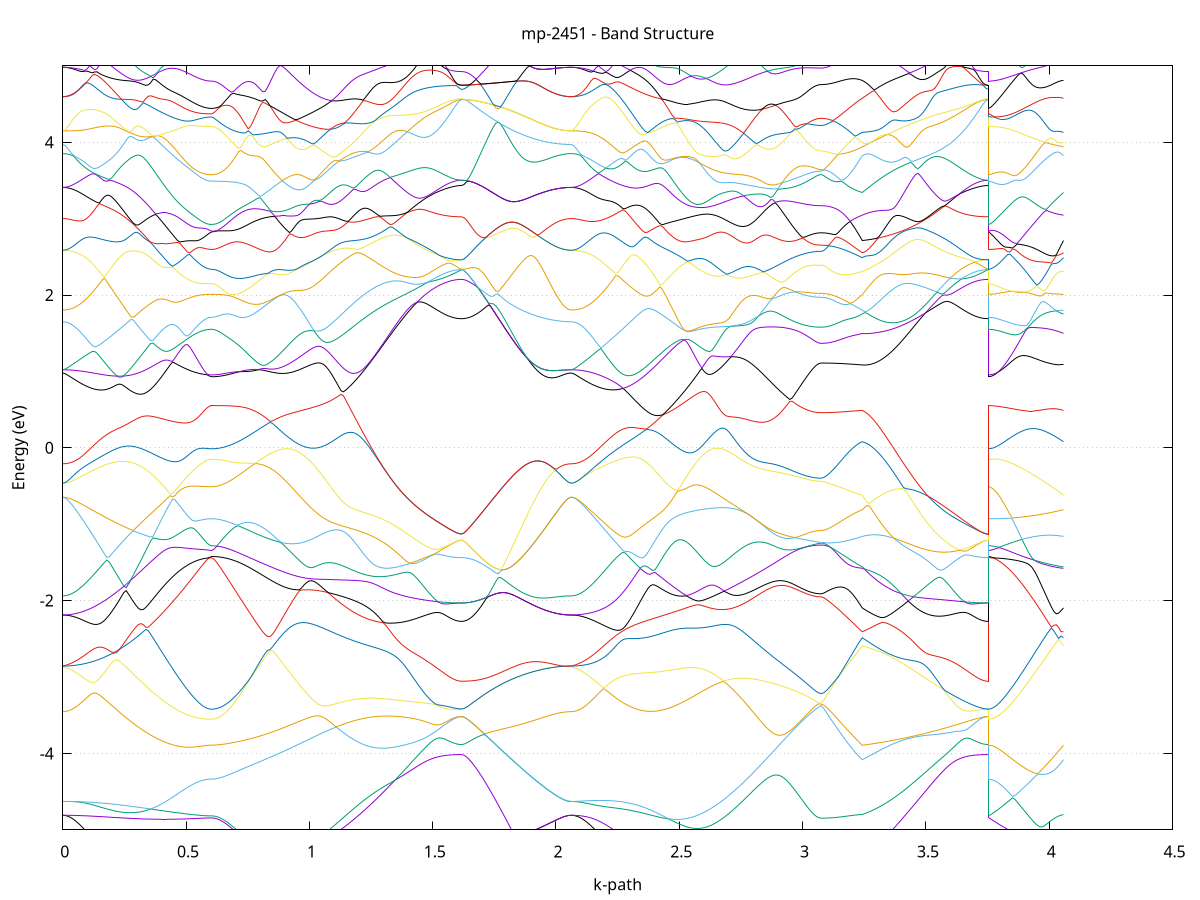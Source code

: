 set title 'mp-2451 - Band Structure'
set xlabel 'k-path'
set ylabel 'Energy (eV)'
set grid y
set yrange [-5:5]
set terminal png size 800,600
set output 'mp-2451_bands_gnuplot.png'
plot '-' using 1:2 with lines notitle, '-' using 1:2 with lines notitle, '-' using 1:2 with lines notitle, '-' using 1:2 with lines notitle, '-' using 1:2 with lines notitle, '-' using 1:2 with lines notitle, '-' using 1:2 with lines notitle, '-' using 1:2 with lines notitle, '-' using 1:2 with lines notitle, '-' using 1:2 with lines notitle, '-' using 1:2 with lines notitle, '-' using 1:2 with lines notitle, '-' using 1:2 with lines notitle, '-' using 1:2 with lines notitle, '-' using 1:2 with lines notitle, '-' using 1:2 with lines notitle, '-' using 1:2 with lines notitle, '-' using 1:2 with lines notitle, '-' using 1:2 with lines notitle, '-' using 1:2 with lines notitle, '-' using 1:2 with lines notitle, '-' using 1:2 with lines notitle, '-' using 1:2 with lines notitle, '-' using 1:2 with lines notitle, '-' using 1:2 with lines notitle, '-' using 1:2 with lines notitle, '-' using 1:2 with lines notitle, '-' using 1:2 with lines notitle, '-' using 1:2 with lines notitle, '-' using 1:2 with lines notitle, '-' using 1:2 with lines notitle, '-' using 1:2 with lines notitle, '-' using 1:2 with lines notitle, '-' using 1:2 with lines notitle, '-' using 1:2 with lines notitle, '-' using 1:2 with lines notitle, '-' using 1:2 with lines notitle, '-' using 1:2 with lines notitle, '-' using 1:2 with lines notitle, '-' using 1:2 with lines notitle, '-' using 1:2 with lines notitle, '-' using 1:2 with lines notitle, '-' using 1:2 with lines notitle, '-' using 1:2 with lines notitle, '-' using 1:2 with lines notitle, '-' using 1:2 with lines notitle, '-' using 1:2 with lines notitle, '-' using 1:2 with lines notitle, '-' using 1:2 with lines notitle, '-' using 1:2 with lines notitle, '-' using 1:2 with lines notitle, '-' using 1:2 with lines notitle, '-' using 1:2 with lines notitle, '-' using 1:2 with lines notitle, '-' using 1:2 with lines notitle, '-' using 1:2 with lines notitle, '-' using 1:2 with lines notitle, '-' using 1:2 with lines notitle, '-' using 1:2 with lines notitle, '-' using 1:2 with lines notitle, '-' using 1:2 with lines notitle, '-' using 1:2 with lines notitle, '-' using 1:2 with lines notitle, '-' using 1:2 with lines notitle, '-' using 1:2 with lines notitle, '-' using 1:2 with lines notitle, '-' using 1:2 with lines notitle, '-' using 1:2 with lines notitle, '-' using 1:2 with lines notitle, '-' using 1:2 with lines notitle, '-' using 1:2 with lines notitle, '-' using 1:2 with lines notitle, '-' using 1:2 with lines notitle, '-' using 1:2 with lines notitle, '-' using 1:2 with lines notitle, '-' using 1:2 with lines notitle, '-' using 1:2 with lines notitle, '-' using 1:2 with lines notitle, '-' using 1:2 with lines notitle, '-' using 1:2 with lines notitle, '-' using 1:2 with lines notitle, '-' using 1:2 with lines notitle, '-' using 1:2 with lines notitle, '-' using 1:2 with lines notitle, '-' using 1:2 with lines notitle, '-' using 1:2 with lines notitle, '-' using 1:2 with lines notitle, '-' using 1:2 with lines notitle, '-' using 1:2 with lines notitle, '-' using 1:2 with lines notitle, '-' using 1:2 with lines notitle, '-' using 1:2 with lines notitle, '-' using 1:2 with lines notitle, '-' using 1:2 with lines notitle, '-' using 1:2 with lines notitle, '-' using 1:2 with lines notitle
0.000000 -41.959196
0.009897 -41.959196
0.019794 -41.959196
0.029690 -41.959196
0.039587 -41.959196
0.049484 -41.959196
0.059381 -41.959196
0.069277 -41.959196
0.079174 -41.959196
0.089071 -41.959196
0.098968 -41.959196
0.108864 -41.959196
0.118761 -41.959196
0.128658 -41.959196
0.138555 -41.959196
0.148451 -41.959196
0.158348 -41.959196
0.168245 -41.959196
0.178142 -41.959196
0.188038 -41.959196
0.197935 -41.959196
0.207832 -41.959196
0.217729 -41.959196
0.227626 -41.959196
0.237522 -41.959196
0.247419 -41.959196
0.257316 -41.959196
0.267213 -41.959196
0.277109 -41.959196
0.287006 -41.959196
0.296903 -41.959196
0.306800 -41.959196
0.316696 -41.959196
0.326593 -41.959196
0.336490 -41.959196
0.346387 -41.959196
0.356283 -41.959196
0.366180 -41.959196
0.376077 -41.959196
0.385974 -41.959196
0.395870 -41.959196
0.405767 -41.959196
0.415664 -41.959196
0.425561 -41.959196
0.435458 -41.959096
0.445354 -41.959096
0.455251 -41.959096
0.465148 -41.959096
0.475045 -41.959096
0.484941 -41.959096
0.494838 -41.959096
0.504735 -41.959096
0.514632 -41.959096
0.524528 -41.959096
0.534425 -41.959096
0.544322 -41.959096
0.554219 -41.959096
0.564115 -41.959096
0.574012 -41.959096
0.583909 -41.959096
0.593806 -41.959096
0.603702 -41.959096
0.603702 -41.959096
0.613577 -41.959096
0.623452 -41.959096
0.633327 -41.959096
0.643202 -41.959096
0.653077 -41.959096
0.662952 -41.959096
0.672826 -41.959096
0.682701 -41.959096
0.692576 -41.959096
0.702451 -41.959096
0.712326 -41.959096
0.722201 -41.959096
0.732075 -41.959096
0.741950 -41.959096
0.751825 -41.959096
0.761700 -41.959096
0.771575 -41.959096
0.781450 -41.959096
0.791325 -41.959096
0.801199 -41.959096
0.811074 -41.959096
0.820949 -41.959096
0.830824 -41.959096
0.840699 -41.959096
0.850574 -41.959096
0.860449 -41.959096
0.870323 -41.959096
0.880198 -41.959096
0.890073 -41.959096
0.899948 -41.959096
0.909823 -41.959096
0.919698 -41.959096
0.929572 -41.959096
0.939447 -41.959096
0.949322 -41.959096
0.959197 -41.959096
0.969072 -41.959096
0.978947 -41.959096
0.988822 -41.959096
0.998696 -41.959096
1.008571 -41.959096
1.018446 -41.959096
1.028321 -41.959096
1.028321 -41.959096
1.038304 -41.959096
1.048287 -41.959096
1.058270 -41.959096
1.068253 -41.959096
1.078236 -41.959096
1.088219 -41.959096
1.098202 -41.959096
1.108186 -41.959096
1.118169 -41.959096
1.128152 -41.959096
1.138135 -41.959096
1.148118 -41.959096
1.158101 -41.959096
1.168084 -41.959096
1.178067 -41.959096
1.188050 -41.959096
1.198033 -41.959096
1.208016 -41.959096
1.217999 -41.959096
1.227982 -41.959096
1.237965 -41.959096
1.247949 -41.959096
1.257932 -41.959096
1.267915 -41.959196
1.277898 -41.959196
1.287881 -41.959196
1.297864 -41.959196
1.307847 -41.959196
1.317830 -41.959196
1.327813 -41.959196
1.337796 -41.959196
1.347779 -41.959196
1.357762 -41.959196
1.367745 -41.959196
1.377728 -41.959196
1.387712 -41.959196
1.397695 -41.959196
1.407678 -41.959196
1.417661 -41.959196
1.427644 -41.959196
1.437627 -41.959196
1.447610 -41.959196
1.457593 -41.959196
1.467576 -41.959196
1.477559 -41.959196
1.487542 -41.959196
1.497525 -41.959196
1.507508 -41.959196
1.517491 -41.959196
1.527475 -41.959196
1.537458 -41.959196
1.547441 -41.959196
1.557424 -41.959196
1.567407 -41.959196
1.577390 -41.959196
1.587373 -41.959196
1.597356 -41.959196
1.607339 -41.959196
1.617322 -41.959196
1.617322 -41.959196
1.627206 -41.959196
1.637090 -41.959196
1.646975 -41.959196
1.656859 -41.959196
1.666743 -41.959196
1.676627 -41.959196
1.686511 -41.959196
1.696395 -41.959196
1.706279 -41.959196
1.716164 -41.959196
1.726048 -41.959196
1.735932 -41.959196
1.745816 -41.959196
1.755700 -41.959196
1.765584 -41.959196
1.775469 -41.959196
1.785353 -41.959196
1.795237 -41.959196
1.805121 -41.959196
1.815005 -41.959196
1.824889 -41.959196
1.834773 -41.959196
1.844658 -41.959196
1.854542 -41.959196
1.864426 -41.959196
1.874310 -41.959196
1.884194 -41.959196
1.894078 -41.959196
1.903962 -41.959196
1.913847 -41.959196
1.923731 -41.959196
1.933615 -41.959196
1.943499 -41.959196
1.953383 -41.959196
1.963267 -41.959196
1.973151 -41.959196
1.983036 -41.959196
1.992920 -41.959196
2.002804 -41.959196
2.012688 -41.959196
2.022572 -41.959196
2.032456 -41.959196
2.042340 -41.959196
2.052225 -41.959196
2.062109 -41.959196
2.062109 -41.959196
2.072097 -41.959196
2.082084 -41.959196
2.092072 -41.959196
2.102060 -41.959196
2.112048 -41.959196
2.122035 -41.959196
2.132023 -41.959196
2.142011 -41.959196
2.151999 -41.959196
2.161986 -41.959196
2.171974 -41.959196
2.181962 -41.959196
2.191950 -41.959196
2.201937 -41.959196
2.211925 -41.959196
2.221913 -41.959196
2.231901 -41.959196
2.241889 -41.959196
2.251876 -41.959196
2.261864 -41.959196
2.271852 -41.959196
2.281840 -41.959196
2.291827 -41.959196
2.301815 -41.959196
2.311803 -41.959196
2.321791 -41.959196
2.331778 -41.959196
2.341766 -41.959196
2.351754 -41.959196
2.361742 -41.959196
2.371729 -41.959196
2.381717 -41.959196
2.391705 -41.959196
2.401693 -41.959196
2.411681 -41.959196
2.421668 -41.959196
2.431656 -41.959196
2.441644 -41.959196
2.451632 -41.959196
2.461619 -41.959196
2.471607 -41.959196
2.481595 -41.959096
2.491583 -41.959096
2.501570 -41.959096
2.511558 -41.959096
2.521546 -41.959096
2.531534 -41.959096
2.541522 -41.959096
2.551509 -41.959096
2.561497 -41.959096
2.571485 -41.959096
2.581473 -41.959096
2.591460 -41.959096
2.601448 -41.959096
2.611436 -41.959096
2.621424 -41.959096
2.631411 -41.959096
2.641399 -41.959096
2.651387 -41.959096
2.661375 -41.959096
2.671362 -41.959096
2.681350 -41.959096
2.691338 -41.959096
2.701326 -41.959096
2.711314 -41.959096
2.721301 -41.959096
2.731289 -41.959096
2.741277 -41.959096
2.751265 -41.959096
2.761252 -41.959096
2.771240 -41.959096
2.781228 -41.959096
2.781228 -41.959096
2.791045 -41.959096
2.800861 -41.959096
2.810678 -41.959096
2.820495 -41.959096
2.830311 -41.959096
2.840128 -41.959096
2.849945 -41.959096
2.859761 -41.959096
2.869578 -41.959096
2.879395 -41.959096
2.889211 -41.959096
2.899028 -41.959096
2.908845 -41.959096
2.918661 -41.959096
2.928478 -41.959096
2.938295 -41.959096
2.948112 -41.959096
2.957928 -41.959096
2.967745 -41.959096
2.977562 -41.959096
2.987378 -41.959096
2.997195 -41.959096
3.007012 -41.959096
3.016828 -41.959096
3.026645 -41.959096
3.036462 -41.959096
3.046278 -41.959096
3.056095 -41.959096
3.065912 -41.959096
3.075728 -41.959096
3.075728 -41.959096
3.085505 -41.959096
3.095282 -41.959096
3.105059 -41.959096
3.114836 -41.959096
3.124613 -41.959096
3.134390 -41.959096
3.144167 -41.959096
3.153944 -41.959096
3.163721 -41.959096
3.173498 -41.959096
3.183275 -41.959096
3.193052 -41.959096
3.202829 -41.959096
3.212606 -41.959096
3.222383 -41.959096
3.232160 -41.959096
3.241937 -41.959096
3.241937 -41.959096
3.251746 -41.959096
3.261556 -41.959096
3.271365 -41.959096
3.281175 -41.959096
3.290984 -41.959096
3.300793 -41.959096
3.310603 -41.959096
3.320412 -41.959096
3.330222 -41.959096
3.340031 -41.959096
3.349841 -41.959096
3.359650 -41.959096
3.369459 -41.959096
3.379269 -41.959096
3.389078 -41.959096
3.398888 -41.959096
3.408697 -41.959196
3.418506 -41.959196
3.428316 -41.959196
3.438125 -41.959196
3.447935 -41.959196
3.457744 -41.959196
3.467554 -41.959196
3.477363 -41.959196
3.487172 -41.959196
3.496982 -41.959196
3.506791 -41.959196
3.516601 -41.959196
3.526410 -41.959196
3.536220 -41.959196
3.546029 -41.959196
3.555838 -41.959196
3.565648 -41.959196
3.575457 -41.959196
3.585267 -41.959196
3.595076 -41.959196
3.604886 -41.959196
3.614695 -41.959196
3.624504 -41.959196
3.634314 -41.959196
3.644123 -41.959196
3.653933 -41.959196
3.663742 -41.959196
3.673551 -41.959196
3.683361 -41.959196
3.693170 -41.959196
3.702980 -41.959196
3.712789 -41.959196
3.722599 -41.959196
3.732408 -41.959196
3.742217 -41.959196
3.752027 -41.959196
3.752027 -41.959096
3.761894 -41.959096
3.771762 -41.959096
3.781629 -41.959096
3.791497 -41.959096
3.801364 -41.959096
3.811232 -41.959096
3.821099 -41.959096
3.830967 -41.959096
3.840834 -41.959096
3.850702 -41.959096
3.860569 -41.959096
3.870437 -41.959096
3.880304 -41.959096
3.890172 -41.959096
3.900039 -41.959096
3.909907 -41.959096
3.919774 -41.959096
3.929642 -41.959096
3.939509 -41.959096
3.949377 -41.959096
3.959244 -41.959096
3.969112 -41.959096
3.978979 -41.959096
3.988847 -41.959096
3.998714 -41.959096
4.008582 -41.959096
4.018449 -41.959096
4.028317 -41.959096
4.038184 -41.959096
4.048052 -41.959096
4.057919 -41.959096
e
0.000000 -41.840996
0.009897 -41.840996
0.019794 -41.840996
0.029690 -41.840996
0.039587 -41.840996
0.049484 -41.840996
0.059381 -41.840996
0.069277 -41.840996
0.079174 -41.840996
0.089071 -41.840996
0.098968 -41.840996
0.108864 -41.840996
0.118761 -41.840896
0.128658 -41.840896
0.138555 -41.840896
0.148451 -41.840896
0.158348 -41.840896
0.168245 -41.840796
0.178142 -41.840796
0.188038 -41.840796
0.197935 -41.840796
0.207832 -41.840696
0.217729 -41.840696
0.227626 -41.840696
0.237522 -41.840596
0.247419 -41.840596
0.257316 -41.840596
0.267213 -41.840496
0.277109 -41.840496
0.287006 -41.840496
0.296903 -41.840396
0.306800 -41.840396
0.316696 -41.840296
0.326593 -41.840296
0.336490 -41.840296
0.346387 -41.840196
0.356283 -41.840196
0.366180 -41.840096
0.376077 -41.840096
0.385974 -41.840096
0.395870 -41.839996
0.405767 -41.839996
0.415664 -41.839896
0.425561 -41.839896
0.435458 -41.839796
0.445354 -41.839796
0.455251 -41.839796
0.465148 -41.839696
0.475045 -41.839696
0.484941 -41.839596
0.494838 -41.839596
0.504735 -41.839596
0.514632 -41.839496
0.524528 -41.839496
0.534425 -41.839496
0.544322 -41.839396
0.554219 -41.839396
0.564115 -41.839396
0.574012 -41.839396
0.583909 -41.839396
0.593806 -41.839396
0.603702 -41.839396
0.603702 -41.839396
0.613577 -41.839396
0.623452 -41.839396
0.633327 -41.839396
0.643202 -41.839296
0.653077 -41.839296
0.662952 -41.839296
0.672826 -41.839296
0.682701 -41.839296
0.692576 -41.839296
0.702451 -41.839296
0.712326 -41.839296
0.722201 -41.839296
0.732075 -41.839196
0.741950 -41.839196
0.751825 -41.839196
0.761700 -41.839196
0.771575 -41.839096
0.781450 -41.839096
0.791325 -41.839096
0.801199 -41.839096
0.811074 -41.838996
0.820949 -41.838996
0.830824 -41.838996
0.840699 -41.838896
0.850574 -41.838896
0.860449 -41.838896
0.870323 -41.838796
0.880198 -41.838796
0.890073 -41.838796
0.899948 -41.838696
0.909823 -41.838696
0.919698 -41.838596
0.929572 -41.838596
0.939447 -41.838596
0.949322 -41.838596
0.959197 -41.838596
0.969072 -41.838696
0.978947 -41.838696
0.988822 -41.838796
0.998696 -41.838796
1.008571 -41.838896
1.018446 -41.838896
1.028321 -41.838996
1.028321 -41.838996
1.038304 -41.838996
1.048287 -41.838996
1.058270 -41.839096
1.068253 -41.839196
1.078236 -41.839196
1.088219 -41.839296
1.098202 -41.839296
1.108186 -41.839396
1.118169 -41.839396
1.128152 -41.839496
1.138135 -41.839496
1.148118 -41.839596
1.158101 -41.839596
1.168084 -41.839696
1.178067 -41.839696
1.188050 -41.839796
1.198033 -41.839796
1.208016 -41.839896
1.217999 -41.839896
1.227982 -41.839996
1.237965 -41.839996
1.247949 -41.840096
1.257932 -41.840096
1.267915 -41.840096
1.277898 -41.840196
1.287881 -41.840196
1.297864 -41.840296
1.307847 -41.840296
1.317830 -41.840396
1.327813 -41.840396
1.337796 -41.840396
1.347779 -41.840496
1.357762 -41.840496
1.367745 -41.840596
1.377728 -41.840596
1.387712 -41.840596
1.397695 -41.840696
1.407678 -41.840696
1.417661 -41.840696
1.427644 -41.840796
1.437627 -41.840796
1.447610 -41.840796
1.457593 -41.840796
1.467576 -41.840896
1.477559 -41.840896
1.487542 -41.840896
1.497525 -41.840896
1.507508 -41.840896
1.517491 -41.840996
1.527475 -41.840996
1.537458 -41.840996
1.547441 -41.840996
1.557424 -41.840996
1.567407 -41.840996
1.577390 -41.840996
1.587373 -41.840996
1.597356 -41.840996
1.607339 -41.840996
1.617322 -41.840996
1.617322 -41.840996
1.627206 -41.840996
1.637090 -41.840996
1.646975 -41.840996
1.656859 -41.840996
1.666743 -41.840996
1.676627 -41.840996
1.686511 -41.840996
1.696395 -41.840996
1.706279 -41.840996
1.716164 -41.840996
1.726048 -41.840996
1.735932 -41.840996
1.745816 -41.840996
1.755700 -41.840996
1.765584 -41.840996
1.775469 -41.840996
1.785353 -41.840996
1.795237 -41.840996
1.805121 -41.840996
1.815005 -41.840996
1.824889 -41.840996
1.834773 -41.840996
1.844658 -41.840996
1.854542 -41.840996
1.864426 -41.840996
1.874310 -41.840996
1.884194 -41.840996
1.894078 -41.840996
1.903962 -41.840996
1.913847 -41.840996
1.923731 -41.840996
1.933615 -41.840996
1.943499 -41.840996
1.953383 -41.840996
1.963267 -41.840996
1.973151 -41.840996
1.983036 -41.840996
1.992920 -41.840996
2.002804 -41.840996
2.012688 -41.840996
2.022572 -41.840996
2.032456 -41.840996
2.042340 -41.840996
2.052225 -41.840996
2.062109 -41.840996
2.062109 -41.840996
2.072097 -41.840996
2.082084 -41.840996
2.092072 -41.840996
2.102060 -41.840996
2.112048 -41.840996
2.122035 -41.840996
2.132023 -41.840996
2.142011 -41.840996
2.151999 -41.840996
2.161986 -41.840996
2.171974 -41.840896
2.181962 -41.840896
2.191950 -41.840896
2.201937 -41.840896
2.211925 -41.840896
2.221913 -41.840796
2.231901 -41.840796
2.241889 -41.840796
2.251876 -41.840796
2.261864 -41.840696
2.271852 -41.840696
2.281840 -41.840696
2.291827 -41.840596
2.301815 -41.840596
2.311803 -41.840596
2.321791 -41.840496
2.331778 -41.840496
2.341766 -41.840496
2.351754 -41.840396
2.361742 -41.840396
2.371729 -41.840296
2.381717 -41.840296
2.391705 -41.840196
2.401693 -41.840196
2.411681 -41.840196
2.421668 -41.840096
2.431656 -41.840096
2.441644 -41.839996
2.451632 -41.839996
2.461619 -41.839896
2.471607 -41.839896
2.481595 -41.839796
2.491583 -41.839796
2.501570 -41.839696
2.511558 -41.839696
2.521546 -41.839596
2.531534 -41.839596
2.541522 -41.839496
2.551509 -41.839496
2.561497 -41.839396
2.571485 -41.839396
2.581473 -41.839296
2.591460 -41.839296
2.601448 -41.839196
2.611436 -41.839196
2.621424 -41.839096
2.631411 -41.839096
2.641399 -41.838996
2.651387 -41.838996
2.661375 -41.838896
2.671362 -41.838896
2.681350 -41.838796
2.691338 -41.838796
2.701326 -41.838696
2.711314 -41.838696
2.721301 -41.838596
2.731289 -41.838596
2.741277 -41.838596
2.751265 -41.838596
2.761252 -41.838596
2.771240 -41.838696
2.781228 -41.838696
2.781228 -41.838696
2.791045 -41.838796
2.800861 -41.838796
2.810678 -41.838796
2.820495 -41.838896
2.830311 -41.838896
2.840128 -41.838996
2.849945 -41.838996
2.859761 -41.838996
2.869578 -41.839096
2.879395 -41.839096
2.889211 -41.839096
2.899028 -41.839096
2.908845 -41.839196
2.918661 -41.839196
2.928478 -41.839196
2.938295 -41.839196
2.948112 -41.839296
2.957928 -41.839296
2.967745 -41.839296
2.977562 -41.839296
2.987378 -41.839296
2.997195 -41.839296
3.007012 -41.839296
3.016828 -41.839396
3.026645 -41.839396
3.036462 -41.839396
3.046278 -41.839396
3.056095 -41.839396
3.065912 -41.839396
3.075728 -41.839396
3.075728 -41.839396
3.085505 -41.839396
3.095282 -41.839396
3.105059 -41.839396
3.114836 -41.839396
3.124613 -41.839396
3.134390 -41.839396
3.144167 -41.839396
3.153944 -41.839396
3.163721 -41.839396
3.173498 -41.839396
3.183275 -41.839396
3.193052 -41.839396
3.202829 -41.839496
3.212606 -41.839496
3.222383 -41.839496
3.232160 -41.839496
3.241937 -41.839496
3.241937 -41.839496
3.251746 -41.839496
3.261556 -41.839596
3.271365 -41.839596
3.281175 -41.839596
3.290984 -41.839696
3.300793 -41.839696
3.310603 -41.839796
3.320412 -41.839796
3.330222 -41.839796
3.340031 -41.839896
3.349841 -41.839896
3.359650 -41.839996
3.369459 -41.839996
3.379269 -41.840096
3.389078 -41.840096
3.398888 -41.840096
3.408697 -41.840196
3.418506 -41.840196
3.428316 -41.840296
3.438125 -41.840296
3.447935 -41.840396
3.457744 -41.840396
3.467554 -41.840396
3.477363 -41.840496
3.487172 -41.840496
3.496982 -41.840496
3.506791 -41.840596
3.516601 -41.840596
3.526410 -41.840596
3.536220 -41.840696
3.546029 -41.840696
3.555838 -41.840696
3.565648 -41.840796
3.575457 -41.840796
3.585267 -41.840796
3.595076 -41.840796
3.604886 -41.840896
3.614695 -41.840896
3.624504 -41.840896
3.634314 -41.840896
3.644123 -41.840996
3.653933 -41.840996
3.663742 -41.840996
3.673551 -41.840996
3.683361 -41.840996
3.693170 -41.840996
3.702980 -41.840996
3.712789 -41.840996
3.722599 -41.840996
3.732408 -41.840996
3.742217 -41.840996
3.752027 -41.840996
3.752027 -41.839396
3.761894 -41.839396
3.771762 -41.839396
3.781629 -41.839396
3.791497 -41.839396
3.801364 -41.839396
3.811232 -41.839396
3.821099 -41.839396
3.830967 -41.839396
3.840834 -41.839396
3.850702 -41.839396
3.860569 -41.839396
3.870437 -41.839396
3.880304 -41.839396
3.890172 -41.839396
3.900039 -41.839396
3.909907 -41.839396
3.919774 -41.839396
3.929642 -41.839396
3.939509 -41.839396
3.949377 -41.839396
3.959244 -41.839396
3.969112 -41.839396
3.978979 -41.839396
3.988847 -41.839396
3.998714 -41.839496
4.008582 -41.839496
4.018449 -41.839496
4.028317 -41.839496
4.038184 -41.839496
4.048052 -41.839496
4.057919 -41.839496
e
0.000000 -41.836096
0.009897 -41.836096
0.019794 -41.836096
0.029690 -41.836096
0.039587 -41.836096
0.049484 -41.836096
0.059381 -41.836096
0.069277 -41.836096
0.079174 -41.836096
0.089071 -41.836096
0.098968 -41.836196
0.108864 -41.836196
0.118761 -41.836196
0.128658 -41.836196
0.138555 -41.836196
0.148451 -41.836196
0.158348 -41.836296
0.168245 -41.836296
0.178142 -41.836296
0.188038 -41.836296
0.197935 -41.836396
0.207832 -41.836396
0.217729 -41.836396
0.227626 -41.836396
0.237522 -41.836496
0.247419 -41.836496
0.257316 -41.836496
0.267213 -41.836596
0.277109 -41.836596
0.287006 -41.836696
0.296903 -41.836696
0.306800 -41.836696
0.316696 -41.836796
0.326593 -41.836796
0.336490 -41.836796
0.346387 -41.836896
0.356283 -41.836896
0.366180 -41.836996
0.376077 -41.836996
0.385974 -41.837096
0.395870 -41.837096
0.405767 -41.837096
0.415664 -41.837196
0.425561 -41.837196
0.435458 -41.837296
0.445354 -41.837296
0.455251 -41.837296
0.465148 -41.837396
0.475045 -41.837396
0.484941 -41.837496
0.494838 -41.837496
0.504735 -41.837496
0.514632 -41.837596
0.524528 -41.837596
0.534425 -41.837596
0.544322 -41.837696
0.554219 -41.837696
0.564115 -41.837696
0.574012 -41.837696
0.583909 -41.837696
0.593806 -41.837696
0.603702 -41.837696
0.603702 -41.837696
0.613577 -41.837696
0.623452 -41.837696
0.633327 -41.837696
0.643202 -41.837696
0.653077 -41.837796
0.662952 -41.837796
0.672826 -41.837796
0.682701 -41.837796
0.692576 -41.837796
0.702451 -41.837796
0.712326 -41.837796
0.722201 -41.837796
0.732075 -41.837896
0.741950 -41.837896
0.751825 -41.837896
0.761700 -41.837896
0.771575 -41.837896
0.781450 -41.837996
0.791325 -41.837996
0.801199 -41.837996
0.811074 -41.838096
0.820949 -41.838096
0.830824 -41.838096
0.840699 -41.838196
0.850574 -41.838196
0.860449 -41.838196
0.870323 -41.838296
0.880198 -41.838296
0.890073 -41.838296
0.899948 -41.838396
0.909823 -41.838396
0.919698 -41.838496
0.929572 -41.838496
0.939447 -41.838496
0.949322 -41.838496
0.959197 -41.838496
0.969072 -41.838396
0.978947 -41.838396
0.988822 -41.838296
0.998696 -41.838296
1.008571 -41.838196
1.018446 -41.838196
1.028321 -41.838096
1.028321 -41.838096
1.038304 -41.838096
1.048287 -41.837996
1.058270 -41.837996
1.068253 -41.837896
1.078236 -41.837896
1.088219 -41.837796
1.098202 -41.837796
1.108186 -41.837696
1.118169 -41.837696
1.128152 -41.837596
1.138135 -41.837596
1.148118 -41.837496
1.158101 -41.837496
1.168084 -41.837396
1.178067 -41.837396
1.188050 -41.837296
1.198033 -41.837296
1.208016 -41.837196
1.217999 -41.837196
1.227982 -41.837196
1.237965 -41.837096
1.247949 -41.837096
1.257932 -41.836996
1.267915 -41.836996
1.277898 -41.836896
1.287881 -41.836896
1.297864 -41.836796
1.307847 -41.836796
1.317830 -41.836796
1.327813 -41.836696
1.337796 -41.836696
1.347779 -41.836596
1.357762 -41.836596
1.367745 -41.836596
1.377728 -41.836496
1.387712 -41.836496
1.397695 -41.836496
1.407678 -41.836396
1.417661 -41.836396
1.427644 -41.836396
1.437627 -41.836396
1.447610 -41.836296
1.457593 -41.836296
1.467576 -41.836296
1.477559 -41.836296
1.487542 -41.836196
1.497525 -41.836196
1.507508 -41.836196
1.517491 -41.836196
1.527475 -41.836196
1.537458 -41.836196
1.547441 -41.836096
1.557424 -41.836096
1.567407 -41.836096
1.577390 -41.836096
1.587373 -41.836096
1.597356 -41.836096
1.607339 -41.836096
1.617322 -41.836096
1.617322 -41.836096
1.627206 -41.836096
1.637090 -41.836096
1.646975 -41.836096
1.656859 -41.836096
1.666743 -41.836096
1.676627 -41.836096
1.686511 -41.836096
1.696395 -41.836096
1.706279 -41.836096
1.716164 -41.836096
1.726048 -41.836096
1.735932 -41.836096
1.745816 -41.836096
1.755700 -41.836096
1.765584 -41.836096
1.775469 -41.836096
1.785353 -41.836096
1.795237 -41.836096
1.805121 -41.836096
1.815005 -41.836096
1.824889 -41.836096
1.834773 -41.836096
1.844658 -41.836096
1.854542 -41.836096
1.864426 -41.836096
1.874310 -41.836096
1.884194 -41.836096
1.894078 -41.836096
1.903962 -41.836096
1.913847 -41.836096
1.923731 -41.836096
1.933615 -41.836096
1.943499 -41.836096
1.953383 -41.836096
1.963267 -41.836096
1.973151 -41.836096
1.983036 -41.836096
1.992920 -41.836096
2.002804 -41.836096
2.012688 -41.836096
2.022572 -41.836096
2.032456 -41.836096
2.042340 -41.836096
2.052225 -41.836096
2.062109 -41.836096
2.062109 -41.836096
2.072097 -41.836096
2.082084 -41.836096
2.092072 -41.836096
2.102060 -41.836096
2.112048 -41.836096
2.122035 -41.836096
2.132023 -41.836096
2.142011 -41.836096
2.151999 -41.836096
2.161986 -41.836196
2.171974 -41.836196
2.181962 -41.836196
2.191950 -41.836196
2.201937 -41.836196
2.211925 -41.836296
2.221913 -41.836296
2.231901 -41.836296
2.241889 -41.836296
2.251876 -41.836396
2.261864 -41.836396
2.271852 -41.836396
2.281840 -41.836396
2.291827 -41.836496
2.301815 -41.836496
2.311803 -41.836496
2.321791 -41.836596
2.331778 -41.836596
2.341766 -41.836696
2.351754 -41.836696
2.361742 -41.836696
2.371729 -41.836796
2.381717 -41.836796
2.391705 -41.836896
2.401693 -41.836896
2.411681 -41.836896
2.421668 -41.836996
2.431656 -41.836996
2.441644 -41.837096
2.451632 -41.837096
2.461619 -41.837196
2.471607 -41.837196
2.481595 -41.837296
2.491583 -41.837296
2.501570 -41.837396
2.511558 -41.837396
2.521546 -41.837496
2.531534 -41.837496
2.541522 -41.837596
2.551509 -41.837596
2.561497 -41.837696
2.571485 -41.837696
2.581473 -41.837796
2.591460 -41.837796
2.601448 -41.837896
2.611436 -41.837896
2.621424 -41.837996
2.631411 -41.837996
2.641399 -41.838096
2.651387 -41.838096
2.661375 -41.838196
2.671362 -41.838196
2.681350 -41.838296
2.691338 -41.838296
2.701326 -41.838396
2.711314 -41.838396
2.721301 -41.838496
2.731289 -41.838496
2.741277 -41.838496
2.751265 -41.838496
2.761252 -41.838396
2.771240 -41.838396
2.781228 -41.838396
2.781228 -41.838396
2.791045 -41.838296
2.800861 -41.838296
2.810678 -41.838196
2.820495 -41.838196
2.830311 -41.838196
2.840128 -41.838096
2.849945 -41.838096
2.859761 -41.838096
2.869578 -41.837996
2.879395 -41.837996
2.889211 -41.837996
2.899028 -41.837996
2.908845 -41.837896
2.918661 -41.837896
2.928478 -41.837896
2.938295 -41.837896
2.948112 -41.837796
2.957928 -41.837796
2.967745 -41.837796
2.977562 -41.837796
2.987378 -41.837796
2.997195 -41.837796
3.007012 -41.837796
3.016828 -41.837696
3.026645 -41.837696
3.036462 -41.837696
3.046278 -41.837696
3.056095 -41.837696
3.065912 -41.837696
3.075728 -41.837696
3.075728 -41.837696
3.085505 -41.837696
3.095282 -41.837696
3.105059 -41.837696
3.114836 -41.837696
3.124613 -41.837696
3.134390 -41.837696
3.144167 -41.837696
3.153944 -41.837696
3.163721 -41.837696
3.173498 -41.837696
3.183275 -41.837696
3.193052 -41.837696
3.202829 -41.837596
3.212606 -41.837596
3.222383 -41.837596
3.232160 -41.837596
3.241937 -41.837596
3.241937 -41.837596
3.251746 -41.837596
3.261556 -41.837496
3.271365 -41.837496
3.281175 -41.837496
3.290984 -41.837396
3.300793 -41.837396
3.310603 -41.837396
3.320412 -41.837296
3.330222 -41.837296
3.340031 -41.837196
3.349841 -41.837196
3.359650 -41.837096
3.369459 -41.837096
3.379269 -41.837096
3.389078 -41.836996
3.398888 -41.836996
3.408697 -41.836896
3.418506 -41.836896
3.428316 -41.836896
3.438125 -41.836796
3.447935 -41.836796
3.457744 -41.836696
3.467554 -41.836696
3.477363 -41.836696
3.487172 -41.836596
3.496982 -41.836596
3.506791 -41.836496
3.516601 -41.836496
3.526410 -41.836496
3.536220 -41.836496
3.546029 -41.836396
3.555838 -41.836396
3.565648 -41.836396
3.575457 -41.836296
3.585267 -41.836296
3.595076 -41.836296
3.604886 -41.836296
3.614695 -41.836296
3.624504 -41.836196
3.634314 -41.836196
3.644123 -41.836196
3.653933 -41.836196
3.663742 -41.836196
3.673551 -41.836196
3.683361 -41.836096
3.693170 -41.836096
3.702980 -41.836096
3.712789 -41.836096
3.722599 -41.836096
3.732408 -41.836096
3.742217 -41.836096
3.752027 -41.836096
3.752027 -41.837696
3.761894 -41.837696
3.771762 -41.837696
3.781629 -41.837696
3.791497 -41.837696
3.801364 -41.837696
3.811232 -41.837696
3.821099 -41.837696
3.830967 -41.837696
3.840834 -41.837696
3.850702 -41.837696
3.860569 -41.837696
3.870437 -41.837696
3.880304 -41.837696
3.890172 -41.837696
3.900039 -41.837696
3.909907 -41.837696
3.919774 -41.837696
3.929642 -41.837696
3.939509 -41.837696
3.949377 -41.837696
3.959244 -41.837696
3.969112 -41.837696
3.978979 -41.837696
3.988847 -41.837696
3.998714 -41.837596
4.008582 -41.837596
4.018449 -41.837596
4.028317 -41.837596
4.038184 -41.837596
4.048052 -41.837596
4.057919 -41.837596
e
0.000000 -22.163596
0.009897 -22.163596
0.019794 -22.163596
0.029690 -22.163596
0.039587 -22.163596
0.049484 -22.163596
0.059381 -22.163596
0.069277 -22.163596
0.079174 -22.163696
0.089071 -22.163696
0.098968 -22.163696
0.108864 -22.163796
0.118761 -22.163796
0.128658 -22.163896
0.138555 -22.163896
0.148451 -22.163896
0.158348 -22.163996
0.168245 -22.163996
0.178142 -22.164096
0.188038 -22.164096
0.197935 -22.164196
0.207832 -22.164296
0.217729 -22.164296
0.227626 -22.164396
0.237522 -22.164396
0.247419 -22.164496
0.257316 -22.164496
0.267213 -22.164596
0.277109 -22.164596
0.287006 -22.164696
0.296903 -22.164796
0.306800 -22.164796
0.316696 -22.164896
0.326593 -22.164896
0.336490 -22.164996
0.346387 -22.164996
0.356283 -22.165096
0.366180 -22.165096
0.376077 -22.165196
0.385974 -22.165196
0.395870 -22.165196
0.405767 -22.165296
0.415664 -22.165296
0.425561 -22.165396
0.435458 -22.165396
0.445354 -22.165396
0.455251 -22.165496
0.465148 -22.165496
0.475045 -22.165496
0.484941 -22.165496
0.494838 -22.165596
0.504735 -22.165596
0.514632 -22.165596
0.524528 -22.165596
0.534425 -22.165596
0.544322 -22.165596
0.554219 -22.165696
0.564115 -22.165696
0.574012 -22.165696
0.583909 -22.165696
0.593806 -22.165696
0.603702 -22.165696
0.603702 -22.165696
0.613577 -22.165696
0.623452 -22.165696
0.633327 -22.165696
0.643202 -22.165696
0.653077 -22.165696
0.662952 -22.165596
0.672826 -22.165596
0.682701 -22.165596
0.692576 -22.165596
0.702451 -22.165596
0.712326 -22.165596
0.722201 -22.165496
0.732075 -22.165496
0.741950 -22.165496
0.751825 -22.165496
0.761700 -22.165396
0.771575 -22.165396
0.781450 -22.165396
0.791325 -22.165296
0.801199 -22.165296
0.811074 -22.165296
0.820949 -22.165196
0.830824 -22.165196
0.840699 -22.165096
0.850574 -22.165096
0.860449 -22.164996
0.870323 -22.164996
0.880198 -22.164896
0.890073 -22.164796
0.899948 -22.164796
0.909823 -22.164696
0.919698 -22.164596
0.929572 -22.164596
0.939447 -22.164496
0.949322 -22.164396
0.959197 -22.164296
0.969072 -22.164196
0.978947 -22.164096
0.988822 -22.164096
0.998696 -22.163996
1.008571 -22.163896
1.018446 -22.163796
1.028321 -22.163596
1.028321 -22.163596
1.038304 -22.163496
1.048287 -22.163396
1.058270 -22.163296
1.068253 -22.163196
1.078236 -22.163096
1.088219 -22.162896
1.098202 -22.162796
1.108186 -22.162696
1.118169 -22.162496
1.128152 -22.162396
1.138135 -22.162296
1.148118 -22.162096
1.158101 -22.161996
1.168084 -22.161896
1.178067 -22.161696
1.188050 -22.161596
1.198033 -22.161396
1.208016 -22.161296
1.217999 -22.161196
1.227982 -22.160996
1.237965 -22.160896
1.247949 -22.160696
1.257932 -22.160596
1.267915 -22.160496
1.277898 -22.160396
1.287881 -22.160196
1.297864 -22.160096
1.307847 -22.159996
1.317830 -22.159896
1.327813 -22.159696
1.337796 -22.159596
1.347779 -22.159496
1.357762 -22.159396
1.367745 -22.159296
1.377728 -22.159196
1.387712 -22.159096
1.397695 -22.158996
1.407678 -22.158896
1.417661 -22.158896
1.427644 -22.158796
1.437627 -22.158696
1.447610 -22.158596
1.457593 -22.158596
1.467576 -22.158496
1.477559 -22.158496
1.487542 -22.158396
1.497525 -22.158396
1.507508 -22.158296
1.517491 -22.158296
1.527475 -22.158196
1.537458 -22.158196
1.547441 -22.158196
1.557424 -22.158096
1.567407 -22.158096
1.577390 -22.158096
1.587373 -22.158096
1.597356 -22.158096
1.607339 -22.158096
1.617322 -22.158096
1.617322 -22.158096
1.627206 -22.158096
1.637090 -22.158096
1.646975 -22.158096
1.656859 -22.158196
1.666743 -22.158196
1.676627 -22.158296
1.686511 -22.158396
1.696395 -22.158496
1.706279 -22.158596
1.716164 -22.158696
1.726048 -22.158896
1.735932 -22.158996
1.745816 -22.159196
1.755700 -22.159296
1.765584 -22.159496
1.775469 -22.159696
1.785353 -22.159896
1.795237 -22.159996
1.805121 -22.160196
1.815005 -22.160396
1.824889 -22.160596
1.834773 -22.160796
1.844658 -22.160996
1.854542 -22.161196
1.864426 -22.161396
1.874310 -22.161496
1.884194 -22.161696
1.894078 -22.161896
1.903962 -22.162096
1.913847 -22.162196
1.923731 -22.162396
1.933615 -22.162496
1.943499 -22.162696
1.953383 -22.162796
1.963267 -22.162896
1.973151 -22.163096
1.983036 -22.163196
1.992920 -22.163196
2.002804 -22.163296
2.012688 -22.163396
2.022572 -22.163496
2.032456 -22.163496
2.042340 -22.163496
2.052225 -22.163496
2.062109 -22.163596
2.062109 -22.163596
2.072097 -22.163596
2.082084 -22.163596
2.092072 -22.163596
2.102060 -22.163596
2.112048 -22.163596
2.122035 -22.163596
2.132023 -22.163696
2.142011 -22.163696
2.151999 -22.163696
2.161986 -22.163796
2.171974 -22.163796
2.181962 -22.163896
2.191950 -22.163896
2.201937 -22.163996
2.211925 -22.164096
2.221913 -22.164096
2.231901 -22.164196
2.241889 -22.164196
2.251876 -22.164296
2.261864 -22.164396
2.271852 -22.164496
2.281840 -22.164496
2.291827 -22.164596
2.301815 -22.164696
2.311803 -22.164696
2.321791 -22.164796
2.331778 -22.164896
2.341766 -22.164896
2.351754 -22.164996
2.361742 -22.164996
2.371729 -22.165096
2.381717 -22.165196
2.391705 -22.165196
2.401693 -22.165296
2.411681 -22.165296
2.421668 -22.165296
2.431656 -22.165396
2.441644 -22.165396
2.451632 -22.165396
2.461619 -22.165496
2.471607 -22.165496
2.481595 -22.165496
2.491583 -22.165496
2.501570 -22.165496
2.511558 -22.165496
2.521546 -22.165496
2.531534 -22.165496
2.541522 -22.165496
2.551509 -22.165396
2.561497 -22.165396
2.571485 -22.165396
2.581473 -22.165396
2.591460 -22.165296
2.601448 -22.165296
2.611436 -22.165196
2.621424 -22.165196
2.631411 -22.165096
2.641399 -22.165096
2.651387 -22.164996
2.661375 -22.164996
2.671362 -22.164896
2.681350 -22.164796
2.691338 -22.164796
2.701326 -22.164696
2.711314 -22.164596
2.721301 -22.164596
2.731289 -22.164496
2.741277 -22.164396
2.751265 -22.164396
2.761252 -22.164296
2.771240 -22.164196
2.781228 -22.164196
2.781228 -22.164196
2.791045 -22.164096
2.800861 -22.163996
2.810678 -22.163996
2.820495 -22.163896
2.830311 -22.163796
2.840128 -22.163796
2.849945 -22.163696
2.859761 -22.163696
2.869578 -22.163596
2.879395 -22.163496
2.889211 -22.163496
2.899028 -22.163396
2.908845 -22.163396
2.918661 -22.163396
2.928478 -22.163296
2.938295 -22.163296
2.948112 -22.163196
2.957928 -22.163196
2.967745 -22.163196
2.977562 -22.163096
2.987378 -22.163096
2.997195 -22.163096
3.007012 -22.163096
3.016828 -22.162996
3.026645 -22.162996
3.036462 -22.162996
3.046278 -22.162996
3.056095 -22.162996
3.065912 -22.162996
3.075728 -22.162996
3.075728 -22.162996
3.085505 -22.162996
3.095282 -22.162996
3.105059 -22.162996
3.114836 -22.162996
3.124613 -22.162896
3.134390 -22.162896
3.144167 -22.162896
3.153944 -22.162896
3.163721 -22.162896
3.173498 -22.162796
3.183275 -22.162796
3.193052 -22.162796
3.202829 -22.162796
3.212606 -22.162696
3.222383 -22.162696
3.232160 -22.162696
3.241937 -22.162696
3.241937 -22.162696
3.251746 -22.162496
3.261556 -22.162396
3.271365 -22.162296
3.281175 -22.162196
3.290984 -22.161996
3.300793 -22.161896
3.310603 -22.161796
3.320412 -22.161596
3.330222 -22.161496
3.340031 -22.161296
3.349841 -22.161196
3.359650 -22.161096
3.369459 -22.160896
3.379269 -22.160796
3.389078 -22.160696
3.398888 -22.160496
3.408697 -22.160396
3.418506 -22.160296
3.428316 -22.160196
3.438125 -22.159996
3.447935 -22.159896
3.457744 -22.159796
3.467554 -22.159696
3.477363 -22.159596
3.487172 -22.159496
3.496982 -22.159396
3.506791 -22.159296
3.516601 -22.159196
3.526410 -22.159096
3.536220 -22.158996
3.546029 -22.158896
3.555838 -22.158796
3.565648 -22.158796
3.575457 -22.158696
3.585267 -22.158596
3.595076 -22.158596
3.604886 -22.158496
3.614695 -22.158396
3.624504 -22.158396
3.634314 -22.158296
3.644123 -22.158296
3.653933 -22.158296
3.663742 -22.158196
3.673551 -22.158196
3.683361 -22.158196
3.693170 -22.158096
3.702980 -22.158096
3.712789 -22.158096
3.722599 -22.158096
3.732408 -22.158096
3.742217 -22.158096
3.752027 -22.158096
3.752027 -22.165696
3.761894 -22.165696
3.771762 -22.165696
3.781629 -22.165596
3.791497 -22.165596
3.801364 -22.165496
3.811232 -22.165496
3.821099 -22.165396
3.830967 -22.165296
3.840834 -22.165196
3.850702 -22.165096
3.860569 -22.164996
3.870437 -22.164896
3.880304 -22.164796
3.890172 -22.164696
3.900039 -22.164596
3.909907 -22.164396
3.919774 -22.164296
3.929642 -22.164196
3.939509 -22.163996
3.949377 -22.163896
3.959244 -22.163796
3.969112 -22.163596
3.978979 -22.163496
3.988847 -22.163396
3.998714 -22.163296
4.008582 -22.163096
4.018449 -22.162996
4.028317 -22.162896
4.038184 -22.162796
4.048052 -22.162696
4.057919 -22.162696
e
0.000000 -22.130996
0.009897 -22.130996
0.019794 -22.130996
0.029690 -22.131096
0.039587 -22.131096
0.049484 -22.131196
0.059381 -22.131296
0.069277 -22.131396
0.079174 -22.131496
0.089071 -22.131596
0.098968 -22.131796
0.108864 -22.131896
0.118761 -22.132096
0.128658 -22.132296
0.138555 -22.132496
0.148451 -22.132596
0.158348 -22.132796
0.168245 -22.132996
0.178142 -22.133296
0.188038 -22.133496
0.197935 -22.133696
0.207832 -22.133896
0.217729 -22.134096
0.227626 -22.134296
0.237522 -22.134596
0.247419 -22.134796
0.257316 -22.134996
0.267213 -22.135196
0.277109 -22.135396
0.287006 -22.135596
0.296903 -22.135796
0.306800 -22.135996
0.316696 -22.136196
0.326593 -22.136396
0.336490 -22.136496
0.346387 -22.136696
0.356283 -22.136896
0.366180 -22.136996
0.376077 -22.137096
0.385974 -22.137296
0.395870 -22.137396
0.405767 -22.137496
0.415664 -22.137596
0.425561 -22.137696
0.435458 -22.137796
0.445354 -22.137896
0.455251 -22.137996
0.465148 -22.138096
0.475045 -22.138096
0.484941 -22.138196
0.494838 -22.138296
0.504735 -22.138296
0.514632 -22.138396
0.524528 -22.138396
0.534425 -22.138396
0.544322 -22.138496
0.554219 -22.138496
0.564115 -22.138496
0.574012 -22.138496
0.583909 -22.138496
0.593806 -22.138496
0.603702 -22.138496
0.603702 -22.138496
0.613577 -22.138496
0.623452 -22.138496
0.633327 -22.138496
0.643202 -22.138596
0.653077 -22.138596
0.662952 -22.138596
0.672826 -22.138596
0.682701 -22.138596
0.692576 -22.138696
0.702451 -22.138696
0.712326 -22.138696
0.722201 -22.138796
0.732075 -22.138796
0.741950 -22.138896
0.751825 -22.138896
0.761700 -22.138896
0.771575 -22.138996
0.781450 -22.138996
0.791325 -22.139096
0.801199 -22.139096
0.811074 -22.139096
0.820949 -22.139196
0.830824 -22.139196
0.840699 -22.139196
0.850574 -22.139296
0.860449 -22.139296
0.870323 -22.139296
0.880198 -22.139296
0.890073 -22.139296
0.899948 -22.139296
0.909823 -22.139296
0.919698 -22.139296
0.929572 -22.139296
0.939447 -22.139296
0.949322 -22.139296
0.959197 -22.139296
0.969072 -22.139196
0.978947 -22.139196
0.988822 -22.139096
0.998696 -22.139096
1.008571 -22.138996
1.018446 -22.138996
1.028321 -22.138896
1.028321 -22.138896
1.038304 -22.138796
1.048287 -22.138796
1.058270 -22.138696
1.068253 -22.138596
1.078236 -22.138496
1.088219 -22.138396
1.098202 -22.138296
1.108186 -22.138196
1.118169 -22.138096
1.128152 -22.137996
1.138135 -22.137796
1.148118 -22.137696
1.158101 -22.137596
1.168084 -22.137496
1.178067 -22.137296
1.188050 -22.137196
1.198033 -22.136996
1.208016 -22.136896
1.217999 -22.136796
1.227982 -22.136596
1.237965 -22.136496
1.247949 -22.136296
1.257932 -22.136196
1.267915 -22.135996
1.277898 -22.135896
1.287881 -22.135696
1.297864 -22.135596
1.307847 -22.135496
1.317830 -22.135296
1.327813 -22.135196
1.337796 -22.134996
1.347779 -22.134896
1.357762 -22.134796
1.367745 -22.134596
1.377728 -22.134496
1.387712 -22.134396
1.397695 -22.134296
1.407678 -22.134196
1.417661 -22.134096
1.427644 -22.133996
1.437627 -22.133896
1.447610 -22.133796
1.457593 -22.133696
1.467576 -22.133596
1.477559 -22.133496
1.487542 -22.133496
1.497525 -22.133396
1.507508 -22.133296
1.517491 -22.133296
1.527475 -22.133196
1.537458 -22.133196
1.547441 -22.133096
1.557424 -22.133096
1.567407 -22.133096
1.577390 -22.132996
1.587373 -22.132996
1.597356 -22.132996
1.607339 -22.132996
1.617322 -22.132996
1.617322 -22.132996
1.627206 -22.132996
1.637090 -22.132996
1.646975 -22.132996
1.656859 -22.132896
1.666743 -22.132896
1.676627 -22.132896
1.686511 -22.132896
1.696395 -22.132796
1.706279 -22.132796
1.716164 -22.132796
1.726048 -22.132696
1.735932 -22.132696
1.745816 -22.132596
1.755700 -22.132596
1.765584 -22.132496
1.775469 -22.132396
1.785353 -22.132396
1.795237 -22.132296
1.805121 -22.132196
1.815005 -22.132196
1.824889 -22.132096
1.834773 -22.131996
1.844658 -22.131996
1.854542 -22.131896
1.864426 -22.131796
1.874310 -22.131796
1.884194 -22.131696
1.894078 -22.131596
1.903962 -22.131596
1.913847 -22.131496
1.923731 -22.131396
1.933615 -22.131396
1.943499 -22.131296
1.953383 -22.131296
1.963267 -22.131196
1.973151 -22.131196
1.983036 -22.131096
1.992920 -22.131096
2.002804 -22.131096
2.012688 -22.130996
2.022572 -22.130996
2.032456 -22.130996
2.042340 -22.130996
2.052225 -22.130996
2.062109 -22.130996
2.062109 -22.130996
2.072097 -22.130996
2.082084 -22.130996
2.092072 -22.131096
2.102060 -22.131096
2.112048 -22.131196
2.122035 -22.131296
2.132023 -22.131396
2.142011 -22.131496
2.151999 -22.131596
2.161986 -22.131796
2.171974 -22.131896
2.181962 -22.132096
2.191950 -22.132296
2.201937 -22.132496
2.211925 -22.132696
2.221913 -22.132896
2.231901 -22.133096
2.241889 -22.133296
2.251876 -22.133596
2.261864 -22.133796
2.271852 -22.134096
2.281840 -22.134296
2.291827 -22.134496
2.301815 -22.134796
2.311803 -22.134996
2.321791 -22.135296
2.331778 -22.135496
2.341766 -22.135796
2.351754 -22.135996
2.361742 -22.136296
2.371729 -22.136496
2.381717 -22.136696
2.391705 -22.136896
2.401693 -22.137196
2.411681 -22.137396
2.421668 -22.137596
2.431656 -22.137796
2.441644 -22.137996
2.451632 -22.138096
2.461619 -22.138296
2.471607 -22.138496
2.481595 -22.138596
2.491583 -22.138796
2.501570 -22.138896
2.511558 -22.139096
2.521546 -22.139196
2.531534 -22.139296
2.541522 -22.139396
2.551509 -22.139496
2.561497 -22.139596
2.571485 -22.139596
2.581473 -22.139696
2.591460 -22.139696
2.601448 -22.139796
2.611436 -22.139796
2.621424 -22.139896
2.631411 -22.139896
2.641399 -22.139896
2.651387 -22.139896
2.661375 -22.139896
2.671362 -22.139896
2.681350 -22.139796
2.691338 -22.139796
2.701326 -22.139796
2.711314 -22.139696
2.721301 -22.139696
2.731289 -22.139596
2.741277 -22.139596
2.751265 -22.139496
2.761252 -22.139396
2.771240 -22.139396
2.781228 -22.139296
2.781228 -22.139296
2.791045 -22.139196
2.800861 -22.139096
2.810678 -22.139096
2.820495 -22.138996
2.830311 -22.138896
2.840128 -22.138796
2.849945 -22.138696
2.859761 -22.138596
2.869578 -22.138496
2.879395 -22.138396
2.889211 -22.138396
2.899028 -22.138496
2.908845 -22.138596
2.918661 -22.138696
2.928478 -22.138696
2.938295 -22.138796
2.948112 -22.138896
2.957928 -22.138896
2.967745 -22.138996
2.977562 -22.139096
2.987378 -22.139096
2.997195 -22.139196
3.007012 -22.139196
3.016828 -22.139196
3.026645 -22.139296
3.036462 -22.139296
3.046278 -22.139296
3.056095 -22.139296
3.065912 -22.139296
3.075728 -22.139296
3.075728 -22.139296
3.085505 -22.139296
3.095282 -22.139296
3.105059 -22.139296
3.114836 -22.139296
3.124613 -22.139296
3.134390 -22.139296
3.144167 -22.139296
3.153944 -22.139196
3.163721 -22.139196
3.173498 -22.139196
3.183275 -22.139196
3.193052 -22.139096
3.202829 -22.139096
3.212606 -22.138996
3.222383 -22.138996
3.232160 -22.138996
3.241937 -22.138896
3.241937 -22.138896
3.251746 -22.138796
3.261556 -22.138696
3.271365 -22.138496
3.281175 -22.138396
3.290984 -22.138296
3.300793 -22.138096
3.310603 -22.137996
3.320412 -22.137796
3.330222 -22.137696
3.340031 -22.137496
3.349841 -22.137296
3.359650 -22.137196
3.369459 -22.136996
3.379269 -22.136796
3.389078 -22.136696
3.398888 -22.136496
3.408697 -22.136296
3.418506 -22.136196
3.428316 -22.135996
3.438125 -22.135796
3.447935 -22.135696
3.457744 -22.135496
3.467554 -22.135396
3.477363 -22.135196
3.487172 -22.134996
3.496982 -22.134896
3.506791 -22.134796
3.516601 -22.134596
3.526410 -22.134496
3.536220 -22.134396
3.546029 -22.134196
3.555838 -22.134096
3.565648 -22.133996
3.575457 -22.133896
3.585267 -22.133796
3.595076 -22.133696
3.604886 -22.133596
3.614695 -22.133496
3.624504 -22.133496
3.634314 -22.133396
3.644123 -22.133296
3.653933 -22.133296
3.663742 -22.133196
3.673551 -22.133196
3.683361 -22.133096
3.693170 -22.133096
3.702980 -22.133096
3.712789 -22.132996
3.722599 -22.132996
3.732408 -22.132996
3.742217 -22.132996
3.752027 -22.132996
3.752027 -22.138496
3.761894 -22.138496
3.771762 -22.138496
3.781629 -22.138496
3.791497 -22.138596
3.801364 -22.138596
3.811232 -22.138596
3.821099 -22.138596
3.830967 -22.138596
3.840834 -22.138596
3.850702 -22.138696
3.860569 -22.138696
3.870437 -22.138696
3.880304 -22.138696
3.890172 -22.138796
3.900039 -22.138796
3.909907 -22.138796
3.919774 -22.138796
3.929642 -22.138896
3.939509 -22.138896
3.949377 -22.138896
3.959244 -22.138896
3.969112 -22.138896
3.978979 -22.138896
3.988847 -22.138896
3.998714 -22.138896
4.008582 -22.138896
4.018449 -22.138896
4.028317 -22.138896
4.038184 -22.138896
4.048052 -22.138896
4.057919 -22.138896
e
0.000000 -22.130996
0.009897 -22.130996
0.019794 -22.130996
0.029690 -22.130996
0.039587 -22.130996
0.049484 -22.130996
0.059381 -22.131096
0.069277 -22.131096
0.079174 -22.131096
0.089071 -22.131096
0.098968 -22.131196
0.108864 -22.131196
0.118761 -22.131196
0.128658 -22.131296
0.138555 -22.131296
0.148451 -22.131396
0.158348 -22.131396
0.168245 -22.131496
0.178142 -22.131496
0.188038 -22.131596
0.197935 -22.131696
0.207832 -22.131696
0.217729 -22.131796
0.227626 -22.131896
0.237522 -22.131896
0.247419 -22.131996
0.257316 -22.132096
0.267213 -22.132096
0.277109 -22.132196
0.287006 -22.132296
0.296903 -22.132296
0.306800 -22.132396
0.316696 -22.132496
0.326593 -22.132496
0.336490 -22.132596
0.346387 -22.132696
0.356283 -22.132696
0.366180 -22.132796
0.376077 -22.132896
0.385974 -22.132896
0.395870 -22.132996
0.405767 -22.132996
0.415664 -22.133096
0.425561 -22.133096
0.435458 -22.133196
0.445354 -22.133296
0.455251 -22.133296
0.465148 -22.133296
0.475045 -22.133396
0.484941 -22.133396
0.494838 -22.133496
0.504735 -22.133496
0.514632 -22.133496
0.524528 -22.133596
0.534425 -22.133596
0.544322 -22.133596
0.554219 -22.133596
0.564115 -22.133596
0.574012 -22.133596
0.583909 -22.133696
0.593806 -22.133696
0.603702 -22.133696
0.603702 -22.133696
0.613577 -22.133696
0.623452 -22.133696
0.633327 -22.133696
0.643202 -22.133696
0.653077 -22.133796
0.662952 -22.133796
0.672826 -22.133896
0.682701 -22.133996
0.692576 -22.134096
0.702451 -22.134196
0.712326 -22.134196
0.722201 -22.134396
0.732075 -22.134496
0.741950 -22.134596
0.751825 -22.134696
0.761700 -22.134796
0.771575 -22.134996
0.781450 -22.135096
0.791325 -22.135196
0.801199 -22.135396
0.811074 -22.135496
0.820949 -22.135596
0.830824 -22.135796
0.840699 -22.135896
0.850574 -22.135996
0.860449 -22.136196
0.870323 -22.136296
0.880198 -22.136396
0.890073 -22.136496
0.899948 -22.136696
0.909823 -22.136796
0.919698 -22.136896
0.929572 -22.136996
0.939447 -22.137096
0.949322 -22.137196
0.959197 -22.137196
0.969072 -22.137296
0.978947 -22.137396
0.988822 -22.137396
0.998696 -22.137496
1.008571 -22.137496
1.018446 -22.137496
1.028321 -22.137596
1.028321 -22.137596
1.038304 -22.137596
1.048287 -22.137596
1.058270 -22.137596
1.068253 -22.137596
1.078236 -22.137496
1.088219 -22.137496
1.098202 -22.137496
1.108186 -22.137396
1.118169 -22.137396
1.128152 -22.137296
1.138135 -22.137196
1.148118 -22.137196
1.158101 -22.137096
1.168084 -22.136996
1.178067 -22.136896
1.188050 -22.136796
1.198033 -22.136696
1.208016 -22.136596
1.217999 -22.136496
1.227982 -22.136396
1.237965 -22.136196
1.247949 -22.136096
1.257932 -22.135996
1.267915 -22.135896
1.277898 -22.135696
1.287881 -22.135596
1.297864 -22.135496
1.307847 -22.135396
1.317830 -22.135196
1.327813 -22.135096
1.337796 -22.134996
1.347779 -22.134896
1.357762 -22.134696
1.367745 -22.134596
1.377728 -22.134496
1.387712 -22.134396
1.397695 -22.134296
1.407678 -22.134196
1.417661 -22.134096
1.427644 -22.133996
1.437627 -22.133896
1.447610 -22.133796
1.457593 -22.133696
1.467576 -22.133596
1.477559 -22.133496
1.487542 -22.133396
1.497525 -22.133396
1.507508 -22.133296
1.517491 -22.133296
1.527475 -22.133196
1.537458 -22.133196
1.547441 -22.133096
1.557424 -22.133096
1.567407 -22.133096
1.577390 -22.132996
1.587373 -22.132996
1.597356 -22.132996
1.607339 -22.132996
1.617322 -22.132996
1.617322 -22.132996
1.627206 -22.132996
1.637090 -22.132996
1.646975 -22.132996
1.656859 -22.132896
1.666743 -22.132896
1.676627 -22.132896
1.686511 -22.132896
1.696395 -22.132796
1.706279 -22.132796
1.716164 -22.132796
1.726048 -22.132696
1.735932 -22.132696
1.745816 -22.132596
1.755700 -22.132596
1.765584 -22.132496
1.775469 -22.132396
1.785353 -22.132396
1.795237 -22.132296
1.805121 -22.132196
1.815005 -22.132196
1.824889 -22.132096
1.834773 -22.131996
1.844658 -22.131996
1.854542 -22.131896
1.864426 -22.131796
1.874310 -22.131796
1.884194 -22.131696
1.894078 -22.131596
1.903962 -22.131596
1.913847 -22.131496
1.923731 -22.131396
1.933615 -22.131396
1.943499 -22.131296
1.953383 -22.131296
1.963267 -22.131196
1.973151 -22.131196
1.983036 -22.131096
1.992920 -22.131096
2.002804 -22.131096
2.012688 -22.130996
2.022572 -22.130996
2.032456 -22.130996
2.042340 -22.130996
2.052225 -22.130996
2.062109 -22.130996
2.062109 -22.130996
2.072097 -22.130996
2.082084 -22.130996
2.092072 -22.130996
2.102060 -22.130996
2.112048 -22.130996
2.122035 -22.131096
2.132023 -22.131096
2.142011 -22.131096
2.151999 -22.131196
2.161986 -22.131196
2.171974 -22.131296
2.181962 -22.131296
2.191950 -22.131396
2.201937 -22.131396
2.211925 -22.131496
2.221913 -22.131596
2.231901 -22.131596
2.241889 -22.131696
2.251876 -22.131796
2.261864 -22.131796
2.271852 -22.131896
2.281840 -22.131996
2.291827 -22.132096
2.301815 -22.132196
2.311803 -22.132196
2.321791 -22.132296
2.331778 -22.132396
2.341766 -22.132496
2.351754 -22.132596
2.361742 -22.132696
2.371729 -22.132796
2.381717 -22.132896
2.391705 -22.132996
2.401693 -22.133096
2.411681 -22.133196
2.421668 -22.133296
2.431656 -22.133396
2.441644 -22.133496
2.451632 -22.133596
2.461619 -22.133696
2.471607 -22.133796
2.481595 -22.133896
2.491583 -22.133996
2.501570 -22.134096
2.511558 -22.134196
2.521546 -22.134296
2.531534 -22.134396
2.541522 -22.134496
2.551509 -22.134596
2.561497 -22.134796
2.571485 -22.134896
2.581473 -22.134996
2.591460 -22.135096
2.601448 -22.135196
2.611436 -22.135296
2.621424 -22.135396
2.631411 -22.135496
2.641399 -22.135696
2.651387 -22.135796
2.661375 -22.135896
2.671362 -22.135996
2.681350 -22.136096
2.691338 -22.136196
2.701326 -22.136396
2.711314 -22.136496
2.721301 -22.136596
2.731289 -22.136696
2.741277 -22.136796
2.751265 -22.136996
2.761252 -22.137096
2.771240 -22.137196
2.781228 -22.137296
2.781228 -22.137296
2.791045 -22.137396
2.800861 -22.137496
2.810678 -22.137596
2.820495 -22.137696
2.830311 -22.137796
2.840128 -22.137896
2.849945 -22.137996
2.859761 -22.138096
2.869578 -22.138196
2.879395 -22.138296
2.889211 -22.138396
2.899028 -22.138296
2.908845 -22.138196
2.918661 -22.138096
2.928478 -22.137996
2.938295 -22.137896
2.948112 -22.137896
2.957928 -22.137796
2.967745 -22.137696
2.977562 -22.137696
2.987378 -22.137596
2.997195 -22.137596
3.007012 -22.137496
3.016828 -22.137496
3.026645 -22.137396
3.036462 -22.137396
3.046278 -22.137396
3.056095 -22.137396
3.065912 -22.137396
3.075728 -22.137396
3.075728 -22.137396
3.085505 -22.137396
3.095282 -22.137296
3.105059 -22.137296
3.114836 -22.137296
3.124613 -22.137296
3.134390 -22.137196
3.144167 -22.137196
3.153944 -22.137096
3.163721 -22.137096
3.173498 -22.136996
3.183275 -22.136996
3.193052 -22.136896
3.202829 -22.136796
3.212606 -22.136696
3.222383 -22.136596
3.232160 -22.136496
3.241937 -22.136396
3.241937 -22.136396
3.251746 -22.136396
3.261556 -22.136396
3.271365 -22.136296
3.281175 -22.136296
3.290984 -22.136196
3.300793 -22.136196
3.310603 -22.136096
3.320412 -22.136096
3.330222 -22.135996
3.340031 -22.135896
3.349841 -22.135896
3.359650 -22.135796
3.369459 -22.135696
3.379269 -22.135596
3.389078 -22.135496
3.398888 -22.135396
3.408697 -22.135396
3.418506 -22.135296
3.428316 -22.135196
3.438125 -22.135096
3.447935 -22.134996
3.457744 -22.134896
3.467554 -22.134796
3.477363 -22.134696
3.487172 -22.134596
3.496982 -22.134496
3.506791 -22.134396
3.516601 -22.134296
3.526410 -22.134196
3.536220 -22.134096
3.546029 -22.133996
3.555838 -22.133896
3.565648 -22.133896
3.575457 -22.133796
3.585267 -22.133696
3.595076 -22.133596
3.604886 -22.133596
3.614695 -22.133496
3.624504 -22.133396
3.634314 -22.133396
3.644123 -22.133296
3.653933 -22.133196
3.663742 -22.133196
3.673551 -22.133196
3.683361 -22.133096
3.693170 -22.133096
3.702980 -22.133096
3.712789 -22.132996
3.722599 -22.132996
3.732408 -22.132996
3.742217 -22.132996
3.752027 -22.132996
3.752027 -22.133696
3.761894 -22.133696
3.771762 -22.133696
3.781629 -22.133696
3.791497 -22.133696
3.801364 -22.133796
3.811232 -22.133796
3.821099 -22.133896
3.830967 -22.133996
3.840834 -22.133996
3.850702 -22.134096
3.860569 -22.134196
3.870437 -22.134296
3.880304 -22.134396
3.890172 -22.134496
3.900039 -22.134596
3.909907 -22.134696
3.919774 -22.134796
3.929642 -22.134996
3.939509 -22.135096
3.949377 -22.135196
3.959244 -22.135296
3.969112 -22.135396
3.978979 -22.135596
3.988847 -22.135696
3.998714 -22.135796
4.008582 -22.135896
4.018449 -22.135996
4.028317 -22.136096
4.038184 -22.136196
4.048052 -22.136296
4.057919 -22.136396
e
0.000000 -22.048196
0.009897 -22.048196
0.019794 -22.048196
0.029690 -22.048196
0.039587 -22.048196
0.049484 -22.048196
0.059381 -22.048196
0.069277 -22.048296
0.079174 -22.048296
0.089071 -22.048396
0.098968 -22.048496
0.108864 -22.048596
0.118761 -22.048596
0.128658 -22.048796
0.138555 -22.048896
0.148451 -22.048996
0.158348 -22.049096
0.168245 -22.049196
0.178142 -22.049396
0.188038 -22.049496
0.197935 -22.049596
0.207832 -22.049796
0.217729 -22.049896
0.227626 -22.050096
0.237522 -22.050196
0.247419 -22.050396
0.257316 -22.050596
0.267213 -22.050696
0.277109 -22.050896
0.287006 -22.050996
0.296903 -22.051196
0.306800 -22.051396
0.316696 -22.051496
0.326593 -22.051696
0.336490 -22.051796
0.346387 -22.051996
0.356283 -22.052096
0.366180 -22.052296
0.376077 -22.052396
0.385974 -22.052596
0.395870 -22.052696
0.405767 -22.052896
0.415664 -22.052996
0.425561 -22.053096
0.435458 -22.053196
0.445354 -22.053296
0.455251 -22.053496
0.465148 -22.053596
0.475045 -22.053696
0.484941 -22.053696
0.494838 -22.053796
0.504735 -22.053896
0.514632 -22.053996
0.524528 -22.053996
0.534425 -22.054096
0.544322 -22.054196
0.554219 -22.054196
0.564115 -22.054196
0.574012 -22.054296
0.583909 -22.054296
0.593806 -22.054296
0.603702 -22.054296
0.603702 -22.054296
0.613577 -22.054296
0.623452 -22.054396
0.633327 -22.054396
0.643202 -22.054596
0.653077 -22.054696
0.662952 -22.054796
0.672826 -22.054896
0.682701 -22.055096
0.692576 -22.055196
0.702451 -22.055396
0.712326 -22.055496
0.722201 -22.055596
0.732075 -22.055696
0.741950 -22.055796
0.751825 -22.055896
0.761700 -22.055996
0.771575 -22.055996
0.781450 -22.056096
0.791325 -22.056096
0.801199 -22.056196
0.811074 -22.056196
0.820949 -22.056196
0.830824 -22.056196
0.840699 -22.056196
0.850574 -22.056096
0.860449 -22.056096
0.870323 -22.055996
0.880198 -22.055996
0.890073 -22.055896
0.899948 -22.055796
0.909823 -22.055696
0.919698 -22.055596
0.929572 -22.055496
0.939447 -22.055296
0.949322 -22.055196
0.959197 -22.054996
0.969072 -22.054896
0.978947 -22.054896
0.988822 -22.055096
0.998696 -22.055196
1.008571 -22.055396
1.018446 -22.055596
1.028321 -22.055796
1.028321 -22.055796
1.038304 -22.055896
1.048287 -22.056096
1.058270 -22.056196
1.068253 -22.056396
1.078236 -22.056496
1.088219 -22.056596
1.098202 -22.056696
1.108186 -22.056796
1.118169 -22.056896
1.128152 -22.056996
1.138135 -22.056996
1.148118 -22.057096
1.158101 -22.057096
1.168084 -22.057096
1.178067 -22.057096
1.188050 -22.056996
1.198033 -22.056996
1.208016 -22.056896
1.217999 -22.056796
1.227982 -22.056696
1.237965 -22.056496
1.247949 -22.056396
1.257932 -22.056196
1.267915 -22.055996
1.277898 -22.055696
1.287881 -22.055496
1.297864 -22.055196
1.307847 -22.054896
1.317830 -22.054596
1.327813 -22.054296
1.337796 -22.053896
1.347779 -22.053496
1.357762 -22.053096
1.367745 -22.052696
1.377728 -22.052296
1.387712 -22.051896
1.397695 -22.051396
1.407678 -22.050996
1.417661 -22.050496
1.427644 -22.049996
1.437627 -22.049496
1.447610 -22.048996
1.457593 -22.048496
1.467576 -22.047996
1.477559 -22.047496
1.487542 -22.046996
1.497525 -22.046496
1.507508 -22.046196
1.517491 -22.045996
1.527475 -22.045896
1.537458 -22.045796
1.547441 -22.045696
1.557424 -22.045596
1.567407 -22.045496
1.577390 -22.045396
1.587373 -22.045296
1.597356 -22.045296
1.607339 -22.045296
1.617322 -22.045296
1.617322 -22.045296
1.627206 -22.045296
1.637090 -22.045296
1.646975 -22.045296
1.656859 -22.045296
1.666743 -22.045396
1.676627 -22.045396
1.686511 -22.045496
1.696395 -22.045496
1.706279 -22.045596
1.716164 -22.045696
1.726048 -22.045796
1.735932 -22.045796
1.745816 -22.045896
1.755700 -22.045996
1.765584 -22.046096
1.775469 -22.046196
1.785353 -22.046296
1.795237 -22.046396
1.805121 -22.046496
1.815005 -22.046596
1.824889 -22.046696
1.834773 -22.046796
1.844658 -22.046896
1.854542 -22.046996
1.864426 -22.047096
1.874310 -22.047196
1.884194 -22.047296
1.894078 -22.047396
1.903962 -22.047496
1.913847 -22.047596
1.923731 -22.047696
1.933615 -22.047696
1.943499 -22.047796
1.953383 -22.047896
1.963267 -22.047896
1.973151 -22.047996
1.983036 -22.047996
1.992920 -22.048096
2.002804 -22.048096
2.012688 -22.048196
2.022572 -22.048196
2.032456 -22.048196
2.042340 -22.048196
2.052225 -22.048196
2.062109 -22.048196
2.062109 -22.048196
2.072097 -22.048196
2.082084 -22.048196
2.092072 -22.048196
2.102060 -22.048196
2.112048 -22.048196
2.122035 -22.048296
2.132023 -22.048396
2.142011 -22.048496
2.151999 -22.048596
2.161986 -22.048696
2.171974 -22.048796
2.181962 -22.048996
2.191950 -22.049096
2.201937 -22.049296
2.211925 -22.049396
2.221913 -22.049596
2.231901 -22.049796
2.241889 -22.049996
2.251876 -22.050196
2.261864 -22.050496
2.271852 -22.050696
2.281840 -22.050896
2.291827 -22.051196
2.301815 -22.051396
2.311803 -22.051696
2.321791 -22.051896
2.331778 -22.052196
2.341766 -22.052496
2.351754 -22.052696
2.361742 -22.052996
2.371729 -22.053296
2.381717 -22.053596
2.391705 -22.053796
2.401693 -22.054096
2.411681 -22.054396
2.421668 -22.054596
2.431656 -22.054896
2.441644 -22.055096
2.451632 -22.055396
2.461619 -22.055596
2.471607 -22.055896
2.481595 -22.056096
2.491583 -22.056296
2.501570 -22.056496
2.511558 -22.056696
2.521546 -22.056896
2.531534 -22.056996
2.541522 -22.057196
2.551509 -22.057296
2.561497 -22.057396
2.571485 -22.057496
2.581473 -22.057596
2.591460 -22.057696
2.601448 -22.057796
2.611436 -22.057796
2.621424 -22.057796
2.631411 -22.057796
2.641399 -22.057796
2.651387 -22.057796
2.661375 -22.057696
2.671362 -22.057696
2.681350 -22.057596
2.691338 -22.057496
2.701326 -22.057396
2.711314 -22.057296
2.721301 -22.057096
2.731289 -22.056996
2.741277 -22.056796
2.751265 -22.056696
2.761252 -22.056596
2.771240 -22.056496
2.781228 -22.056396
2.781228 -22.056396
2.791045 -22.056396
2.800861 -22.056396
2.810678 -22.056496
2.820495 -22.056596
2.830311 -22.056796
2.840128 -22.056996
2.849945 -22.057196
2.859761 -22.057496
2.869578 -22.057796
2.879395 -22.057996
2.889211 -22.058296
2.899028 -22.058596
2.908845 -22.058796
2.918661 -22.059096
2.928478 -22.059296
2.938295 -22.059596
2.948112 -22.059796
2.957928 -22.059996
2.967745 -22.060196
2.977562 -22.060396
2.987378 -22.060496
2.997195 -22.060696
3.007012 -22.060796
3.016828 -22.060896
3.026645 -22.060996
3.036462 -22.061096
3.046278 -22.061196
3.056095 -22.061196
3.065912 -22.061196
3.075728 -22.061196
3.075728 -22.061196
3.085505 -22.061196
3.095282 -22.061196
3.105059 -22.061196
3.114836 -22.061096
3.124613 -22.061096
3.134390 -22.060996
3.144167 -22.060896
3.153944 -22.060896
3.163721 -22.060796
3.173498 -22.060596
3.183275 -22.060496
3.193052 -22.060396
3.202829 -22.060196
3.212606 -22.060096
3.222383 -22.059896
3.232160 -22.059696
3.241937 -22.059596
3.241937 -22.059596
3.251746 -22.059596
3.261556 -22.059496
3.271365 -22.059496
3.281175 -22.059396
3.290984 -22.059296
3.300793 -22.059196
3.310603 -22.059096
3.320412 -22.058996
3.330222 -22.058796
3.340031 -22.058596
3.349841 -22.058396
3.359650 -22.058196
3.369459 -22.057996
3.379269 -22.057696
3.389078 -22.057496
3.398888 -22.057196
3.408697 -22.056896
3.418506 -22.056496
3.428316 -22.056196
3.438125 -22.055796
3.447935 -22.055496
3.457744 -22.055096
3.467554 -22.054696
3.477363 -22.054296
3.487172 -22.053796
3.496982 -22.053396
3.506791 -22.052896
3.516601 -22.052496
3.526410 -22.051996
3.536220 -22.051496
3.546029 -22.050996
3.555838 -22.050496
3.565648 -22.049996
3.575457 -22.049496
3.585267 -22.048996
3.595076 -22.048496
3.604886 -22.047996
3.614695 -22.047496
3.624504 -22.046996
3.634314 -22.046596
3.644123 -22.046196
3.653933 -22.045996
3.663742 -22.045896
3.673551 -22.045796
3.683361 -22.045596
3.693170 -22.045496
3.702980 -22.045496
3.712789 -22.045396
3.722599 -22.045296
3.732408 -22.045296
3.742217 -22.045296
3.752027 -22.045296
3.752027 -22.054296
3.761894 -22.054296
3.771762 -22.054296
3.781629 -22.054196
3.791497 -22.054096
3.801364 -22.054096
3.811232 -22.053996
3.821099 -22.053896
3.830967 -22.053696
3.840834 -22.053596
3.850702 -22.053396
3.860569 -22.053696
3.870437 -22.053996
3.880304 -22.054196
3.890172 -22.054496
3.900039 -22.054796
3.909907 -22.055096
3.919774 -22.055396
3.929642 -22.055796
3.939509 -22.056096
3.949377 -22.056396
3.959244 -22.056696
3.969112 -22.057096
3.978979 -22.057396
3.988847 -22.057696
3.998714 -22.057996
4.008582 -22.058296
4.018449 -22.058596
4.028317 -22.058796
4.038184 -22.059096
4.048052 -22.059296
4.057919 -22.059596
e
0.000000 -22.047996
0.009897 -22.047996
0.019794 -22.047996
0.029690 -22.048096
0.039587 -22.048096
0.049484 -22.048096
0.059381 -22.048196
0.069277 -22.048196
0.079174 -22.048296
0.089071 -22.048396
0.098968 -22.048396
0.108864 -22.048496
0.118761 -22.048496
0.128658 -22.048596
0.138555 -22.048696
0.148451 -22.048696
0.158348 -22.048796
0.168245 -22.048896
0.178142 -22.048996
0.188038 -22.049096
0.197935 -22.049196
0.207832 -22.049296
0.217729 -22.049396
0.227626 -22.049496
0.237522 -22.049596
0.247419 -22.049696
0.257316 -22.049796
0.267213 -22.049896
0.277109 -22.049996
0.287006 -22.050096
0.296903 -22.050196
0.306800 -22.050296
0.316696 -22.050396
0.326593 -22.050496
0.336490 -22.050596
0.346387 -22.050696
0.356283 -22.050796
0.366180 -22.050896
0.376077 -22.050996
0.385974 -22.051096
0.395870 -22.051196
0.405767 -22.051296
0.415664 -22.051296
0.425561 -22.051396
0.435458 -22.051496
0.445354 -22.051596
0.455251 -22.051596
0.465148 -22.051696
0.475045 -22.051696
0.484941 -22.051796
0.494838 -22.051796
0.504735 -22.051896
0.514632 -22.051896
0.524528 -22.051896
0.534425 -22.051996
0.544322 -22.051996
0.554219 -22.051996
0.564115 -22.051996
0.574012 -22.051996
0.583909 -22.051996
0.593806 -22.051896
0.603702 -22.051896
0.603702 -22.051896
0.613577 -22.051896
0.623452 -22.051896
0.633327 -22.051896
0.643202 -22.051896
0.653077 -22.051996
0.662952 -22.051996
0.672826 -22.051996
0.682701 -22.051996
0.692576 -22.051996
0.702451 -22.051996
0.712326 -22.051996
0.722201 -22.051996
0.732075 -22.052096
0.741950 -22.052096
0.751825 -22.052096
0.761700 -22.052196
0.771575 -22.052196
0.781450 -22.052296
0.791325 -22.052296
0.801199 -22.052396
0.811074 -22.052496
0.820949 -22.052596
0.830824 -22.052596
0.840699 -22.052696
0.850574 -22.052896
0.860449 -22.052996
0.870323 -22.053096
0.880198 -22.053196
0.890073 -22.053396
0.899948 -22.053496
0.909823 -22.053696
0.919698 -22.053796
0.929572 -22.053996
0.939447 -22.054196
0.949322 -22.054296
0.959197 -22.054496
0.969072 -22.054696
0.978947 -22.054696
0.988822 -22.054496
0.998696 -22.054296
1.008571 -22.054196
1.018446 -22.053996
1.028321 -22.053696
1.028321 -22.053696
1.038304 -22.053496
1.048287 -22.053296
1.058270 -22.053096
1.068253 -22.052896
1.078236 -22.052596
1.088219 -22.052396
1.098202 -22.052096
1.108186 -22.051896
1.118169 -22.051696
1.128152 -22.051396
1.138135 -22.051196
1.148118 -22.050896
1.158101 -22.050696
1.168084 -22.050396
1.178067 -22.050196
1.188050 -22.049996
1.198033 -22.049796
1.208016 -22.049596
1.217999 -22.049496
1.227982 -22.049396
1.237965 -22.049396
1.247949 -22.049396
1.257932 -22.049296
1.267915 -22.049296
1.277898 -22.049296
1.287881 -22.049196
1.297864 -22.049196
1.307847 -22.049096
1.317830 -22.048996
1.327813 -22.048896
1.337796 -22.048796
1.347779 -22.048696
1.357762 -22.048596
1.367745 -22.048496
1.377728 -22.048296
1.387712 -22.048196
1.397695 -22.047996
1.407678 -22.047896
1.417661 -22.047696
1.427644 -22.047496
1.437627 -22.047396
1.447610 -22.047196
1.457593 -22.046996
1.467576 -22.046796
1.477559 -22.046696
1.487542 -22.046496
1.497525 -22.046296
1.507508 -22.046096
1.517491 -22.045596
1.527475 -22.045196
1.537458 -22.044796
1.547441 -22.044396
1.557424 -22.044096
1.567407 -22.043796
1.577390 -22.043496
1.587373 -22.043296
1.597356 -22.043196
1.607339 -22.043096
1.617322 -22.042996
1.617322 -22.042996
1.627206 -22.042996
1.637090 -22.043096
1.646975 -22.043096
1.656859 -22.043096
1.666743 -22.043196
1.676627 -22.043296
1.686511 -22.043296
1.696395 -22.043396
1.706279 -22.043496
1.716164 -22.043696
1.726048 -22.043796
1.735932 -22.043896
1.745816 -22.043996
1.755700 -22.044196
1.765584 -22.044296
1.775469 -22.044496
1.785353 -22.044696
1.795237 -22.044796
1.805121 -22.044996
1.815005 -22.045196
1.824889 -22.045296
1.834773 -22.045496
1.844658 -22.045696
1.854542 -22.045896
1.864426 -22.045996
1.874310 -22.046196
1.884194 -22.046396
1.894078 -22.046496
1.903962 -22.046696
1.913847 -22.046796
1.923731 -22.046996
1.933615 -22.047096
1.943499 -22.047196
1.953383 -22.047396
1.963267 -22.047496
1.973151 -22.047596
1.983036 -22.047696
1.992920 -22.047696
2.002804 -22.047796
2.012688 -22.047896
2.022572 -22.047896
2.032456 -22.047996
2.042340 -22.047996
2.052225 -22.047996
2.062109 -22.047996
2.062109 -22.047996
2.072097 -22.047996
2.082084 -22.047996
2.092072 -22.047996
2.102060 -22.047996
2.112048 -22.047996
2.122035 -22.047996
2.132023 -22.047896
2.142011 -22.047896
2.151999 -22.047896
2.161986 -22.047796
2.171974 -22.047796
2.181962 -22.047796
2.191950 -22.047696
2.201937 -22.047696
2.211925 -22.047696
2.221913 -22.047596
2.231901 -22.047596
2.241889 -22.047596
2.251876 -22.047496
2.261864 -22.047496
2.271852 -22.047496
2.281840 -22.047396
2.291827 -22.047396
2.301815 -22.047396
2.311803 -22.047396
2.321791 -22.047396
2.331778 -22.047396
2.341766 -22.047396
2.351754 -22.047396
2.361742 -22.047396
2.371729 -22.047396
2.381717 -22.047396
2.391705 -22.047396
2.401693 -22.047396
2.411681 -22.047396
2.421668 -22.047496
2.431656 -22.047496
2.441644 -22.047596
2.451632 -22.047596
2.461619 -22.047596
2.471607 -22.047696
2.481595 -22.047696
2.491583 -22.047796
2.501570 -22.047796
2.511558 -22.047896
2.521546 -22.047896
2.531534 -22.047996
2.541522 -22.047996
2.551509 -22.048096
2.561497 -22.048096
2.571485 -22.048196
2.581473 -22.048196
2.591460 -22.048196
2.601448 -22.048196
2.611436 -22.048296
2.621424 -22.048296
2.631411 -22.048296
2.641399 -22.048496
2.651387 -22.048896
2.661375 -22.049196
2.671362 -22.049496
2.681350 -22.049896
2.691338 -22.050196
2.701326 -22.050596
2.711314 -22.050896
2.721301 -22.051196
2.731289 -22.051596
2.741277 -22.051896
2.751265 -22.052196
2.761252 -22.052496
2.771240 -22.052696
2.781228 -22.052896
2.781228 -22.052896
2.791045 -22.052996
2.800861 -22.053096
2.810678 -22.052996
2.820495 -22.052896
2.830311 -22.052796
2.840128 -22.052596
2.849945 -22.052396
2.859761 -22.052096
2.869578 -22.051796
2.879395 -22.051496
2.889211 -22.051196
2.899028 -22.050896
2.908845 -22.050596
2.918661 -22.050296
2.928478 -22.049996
2.938295 -22.049696
2.948112 -22.049396
2.957928 -22.049096
2.967745 -22.048796
2.977562 -22.048496
2.987378 -22.048296
2.997195 -22.048096
3.007012 -22.047896
3.016828 -22.047696
3.026645 -22.047596
3.036462 -22.047396
3.046278 -22.047296
3.056095 -22.047296
3.065912 -22.047196
3.075728 -22.047196
3.075728 -22.047196
3.085505 -22.047196
3.095282 -22.047196
3.105059 -22.047296
3.114836 -22.047296
3.124613 -22.047296
3.134390 -22.047396
3.144167 -22.047496
3.153944 -22.047496
3.163721 -22.047596
3.173498 -22.047696
3.183275 -22.047796
3.193052 -22.047896
3.202829 -22.047996
3.212606 -22.048096
3.222383 -22.048296
3.232160 -22.048396
3.241937 -22.048496
3.241937 -22.048496
3.251746 -22.048496
3.261556 -22.048396
3.271365 -22.048296
3.281175 -22.048196
3.290984 -22.048096
3.300793 -22.047996
3.310603 -22.047896
3.320412 -22.047896
3.330222 -22.048096
3.340031 -22.048196
3.349841 -22.048296
3.359650 -22.048396
3.369459 -22.048496
3.379269 -22.048596
3.389078 -22.048596
3.398888 -22.048696
3.408697 -22.048696
3.418506 -22.048696
3.428316 -22.048696
3.438125 -22.048696
3.447935 -22.048696
3.457744 -22.048596
3.467554 -22.048596
3.477363 -22.048496
3.487172 -22.048396
3.496982 -22.048296
3.506791 -22.048196
3.516601 -22.048096
3.526410 -22.047996
3.536220 -22.047796
3.546029 -22.047696
3.555838 -22.047496
3.565648 -22.047396
3.575457 -22.047196
3.585267 -22.047096
3.595076 -22.046896
3.604886 -22.046696
3.614695 -22.046596
3.624504 -22.046396
3.634314 -22.046196
3.644123 -22.045896
3.653933 -22.045496
3.663742 -22.045096
3.673551 -22.044696
3.683361 -22.044396
3.693170 -22.043996
3.702980 -22.043696
3.712789 -22.043496
3.722599 -22.043296
3.732408 -22.043196
3.742217 -22.043096
3.752027 -22.042996
3.752027 -22.051896
3.761894 -22.051996
3.771762 -22.051996
3.781629 -22.052196
3.791497 -22.052296
3.801364 -22.052396
3.811232 -22.052596
3.821099 -22.052796
3.830967 -22.052996
3.840834 -22.053196
3.850702 -22.053396
3.860569 -22.053296
3.870437 -22.053096
3.880304 -22.052896
3.890172 -22.052696
3.900039 -22.052396
3.909907 -22.052196
3.919774 -22.051996
3.929642 -22.051696
3.939509 -22.051496
3.949377 -22.051196
3.959244 -22.050996
3.969112 -22.050696
3.978979 -22.050496
3.988847 -22.050196
3.998714 -22.049996
4.008582 -22.049696
4.018449 -22.049496
4.028317 -22.049196
4.038184 -22.048996
4.048052 -22.048796
4.057919 -22.048496
e
0.000000 -22.047996
0.009897 -22.047996
0.019794 -22.047996
0.029690 -22.047996
0.039587 -22.047896
0.049484 -22.047796
0.059381 -22.047696
0.069277 -22.047596
0.079174 -22.047496
0.089071 -22.047296
0.098968 -22.047096
0.108864 -22.046896
0.118761 -22.046696
0.128658 -22.046496
0.138555 -22.046296
0.148451 -22.046096
0.158348 -22.045896
0.168245 -22.045696
0.178142 -22.045496
0.188038 -22.045296
0.197935 -22.045196
0.207832 -22.044996
0.217729 -22.044896
0.227626 -22.044796
0.237522 -22.044696
0.247419 -22.044596
0.257316 -22.044596
0.267213 -22.044596
0.277109 -22.044596
0.287006 -22.044696
0.296903 -22.044796
0.306800 -22.044896
0.316696 -22.044996
0.326593 -22.045196
0.336490 -22.045396
0.346387 -22.045596
0.356283 -22.045796
0.366180 -22.046096
0.376077 -22.046396
0.385974 -22.046596
0.395870 -22.046896
0.405767 -22.047196
0.415664 -22.047496
0.425561 -22.047796
0.435458 -22.048196
0.445354 -22.048496
0.455251 -22.048796
0.465148 -22.049096
0.475045 -22.049296
0.484941 -22.049596
0.494838 -22.049896
0.504735 -22.050096
0.514632 -22.050396
0.524528 -22.050596
0.534425 -22.050796
0.544322 -22.050896
0.554219 -22.051096
0.564115 -22.051196
0.574012 -22.051396
0.583909 -22.051396
0.593806 -22.051496
0.603702 -22.051496
0.603702 -22.051496
0.613577 -22.051496
0.623452 -22.051396
0.633327 -22.051296
0.643202 -22.051196
0.653077 -22.050996
0.662952 -22.050796
0.672826 -22.050596
0.682701 -22.050396
0.692576 -22.050196
0.702451 -22.049896
0.712326 -22.049696
0.722201 -22.049496
0.732075 -22.049296
0.741950 -22.048996
0.751825 -22.048796
0.761700 -22.048596
0.771575 -22.048396
0.781450 -22.048196
0.791325 -22.048096
0.801199 -22.047896
0.811074 -22.047696
0.820949 -22.047596
0.830824 -22.047396
0.840699 -22.047296
0.850574 -22.047196
0.860449 -22.047096
0.870323 -22.046996
0.880198 -22.046996
0.890073 -22.046896
0.899948 -22.046896
0.909823 -22.046796
0.919698 -22.046796
0.929572 -22.046796
0.939447 -22.046796
0.949322 -22.046796
0.959197 -22.046896
0.969072 -22.046896
0.978947 -22.046996
0.988822 -22.046996
0.998696 -22.047096
1.008571 -22.047196
1.018446 -22.047296
1.028321 -22.047396
1.028321 -22.047396
1.038304 -22.047496
1.048287 -22.047596
1.058270 -22.047696
1.068253 -22.047796
1.078236 -22.047896
1.088219 -22.047996
1.098202 -22.048096
1.108186 -22.048196
1.118169 -22.048296
1.128152 -22.048396
1.138135 -22.048496
1.148118 -22.048596
1.158101 -22.048696
1.168084 -22.048696
1.178067 -22.048796
1.188050 -22.048796
1.198033 -22.048796
1.208016 -22.048796
1.217999 -22.048696
1.227982 -22.048496
1.237965 -22.048296
1.247949 -22.048096
1.257932 -22.047896
1.267915 -22.047696
1.277898 -22.047496
1.287881 -22.047196
1.297864 -22.046996
1.307847 -22.046796
1.317830 -22.046596
1.327813 -22.046396
1.337796 -22.046196
1.347779 -22.045996
1.357762 -22.045796
1.367745 -22.045596
1.377728 -22.045396
1.387712 -22.045196
1.397695 -22.044996
1.407678 -22.044896
1.417661 -22.044696
1.427644 -22.044496
1.437627 -22.044396
1.447610 -22.044296
1.457593 -22.044096
1.467576 -22.043996
1.477559 -22.043896
1.487542 -22.043796
1.497525 -22.043696
1.507508 -22.043596
1.517491 -22.043496
1.527475 -22.043396
1.537458 -22.043296
1.547441 -22.043196
1.557424 -22.043196
1.567407 -22.043096
1.577390 -22.043096
1.587373 -22.043096
1.597356 -22.043096
1.607339 -22.042996
1.617322 -22.042996
1.617322 -22.042996
1.627206 -22.042996
1.637090 -22.043096
1.646975 -22.043096
1.656859 -22.043096
1.666743 -22.043196
1.676627 -22.043296
1.686511 -22.043296
1.696395 -22.043396
1.706279 -22.043496
1.716164 -22.043696
1.726048 -22.043796
1.735932 -22.043896
1.745816 -22.043996
1.755700 -22.044196
1.765584 -22.044296
1.775469 -22.044496
1.785353 -22.044696
1.795237 -22.044796
1.805121 -22.044996
1.815005 -22.045196
1.824889 -22.045296
1.834773 -22.045496
1.844658 -22.045696
1.854542 -22.045896
1.864426 -22.045996
1.874310 -22.046196
1.884194 -22.046396
1.894078 -22.046496
1.903962 -22.046696
1.913847 -22.046796
1.923731 -22.046996
1.933615 -22.047096
1.943499 -22.047196
1.953383 -22.047396
1.963267 -22.047496
1.973151 -22.047596
1.983036 -22.047696
1.992920 -22.047696
2.002804 -22.047796
2.012688 -22.047896
2.022572 -22.047896
2.032456 -22.047996
2.042340 -22.047996
2.052225 -22.047996
2.062109 -22.047996
2.062109 -22.047996
2.072097 -22.047996
2.082084 -22.047996
2.092072 -22.047996
2.102060 -22.047996
2.112048 -22.047996
2.122035 -22.047896
2.132023 -22.047796
2.142011 -22.047696
2.151999 -22.047596
2.161986 -22.047496
2.171974 -22.047296
2.181962 -22.047196
2.191950 -22.046996
2.201937 -22.046896
2.211925 -22.046696
2.221913 -22.046596
2.231901 -22.046396
2.241889 -22.046196
2.251876 -22.045996
2.261864 -22.045896
2.271852 -22.045696
2.281840 -22.045496
2.291827 -22.045396
2.301815 -22.045196
2.311803 -22.045096
2.321791 -22.044896
2.331778 -22.044796
2.341766 -22.044696
2.351754 -22.044596
2.361742 -22.044496
2.371729 -22.044496
2.381717 -22.044396
2.391705 -22.044396
2.401693 -22.044296
2.411681 -22.044296
2.421668 -22.044296
2.431656 -22.044296
2.441644 -22.044396
2.451632 -22.044496
2.461619 -22.044496
2.471607 -22.044596
2.481595 -22.044696
2.491583 -22.044896
2.501570 -22.044996
2.511558 -22.045196
2.521546 -22.045396
2.531534 -22.045496
2.541522 -22.045796
2.551509 -22.045996
2.561497 -22.046196
2.571485 -22.046496
2.581473 -22.046696
2.591460 -22.046996
2.601448 -22.047296
2.611436 -22.047596
2.621424 -22.047896
2.631411 -22.048196
2.641399 -22.048296
2.651387 -22.048196
2.661375 -22.048196
2.671362 -22.048196
2.681350 -22.048096
2.691338 -22.048096
2.701326 -22.047996
2.711314 -22.047896
2.721301 -22.047896
2.731289 -22.047796
2.741277 -22.047696
2.751265 -22.047496
2.761252 -22.047396
2.771240 -22.047296
2.781228 -22.047096
2.781228 -22.047096
2.791045 -22.046996
2.800861 -22.046796
2.810678 -22.046696
2.820495 -22.046496
2.830311 -22.046296
2.840128 -22.046096
2.849945 -22.045896
2.859761 -22.045696
2.869578 -22.045596
2.879395 -22.045396
2.889211 -22.045196
2.899028 -22.044996
2.908845 -22.044796
2.918661 -22.044596
2.928478 -22.044396
2.938295 -22.044196
2.948112 -22.043996
2.957928 -22.043896
2.967745 -22.043696
2.977562 -22.043596
2.987378 -22.043396
2.997195 -22.043296
3.007012 -22.043196
3.016828 -22.043096
3.026645 -22.042996
3.036462 -22.042896
3.046278 -22.042796
3.056095 -22.042796
3.065912 -22.042796
3.075728 -22.042796
3.075728 -22.042796
3.085505 -22.042796
3.095282 -22.042796
3.105059 -22.042896
3.114836 -22.042996
3.124613 -22.043196
3.134390 -22.043396
3.144167 -22.043596
3.153944 -22.043796
3.163721 -22.043996
3.173498 -22.044296
3.183275 -22.044596
3.193052 -22.044896
3.202829 -22.045196
3.212606 -22.045496
3.222383 -22.045796
3.232160 -22.046196
3.241937 -22.046496
3.241937 -22.046496
3.251746 -22.046696
3.261556 -22.046896
3.271365 -22.047096
3.281175 -22.047296
3.290984 -22.047396
3.300793 -22.047596
3.310603 -22.047796
3.320412 -22.047796
3.330222 -22.047596
3.340031 -22.047496
3.349841 -22.047396
3.359650 -22.047296
3.369459 -22.047196
3.379269 -22.046996
3.389078 -22.046896
3.398888 -22.046796
3.408697 -22.046596
3.418506 -22.046496
3.428316 -22.046296
3.438125 -22.046196
3.447935 -22.046096
3.457744 -22.045896
3.467554 -22.045796
3.477363 -22.045596
3.487172 -22.045496
3.496982 -22.045296
3.506791 -22.045196
3.516601 -22.045096
3.526410 -22.044896
3.536220 -22.044796
3.546029 -22.044696
3.555838 -22.044496
3.565648 -22.044396
3.575457 -22.044296
3.585267 -22.044196
3.595076 -22.043996
3.604886 -22.043896
3.614695 -22.043796
3.624504 -22.043696
3.634314 -22.043596
3.644123 -22.043496
3.653933 -22.043396
3.663742 -22.043396
3.673551 -22.043296
3.683361 -22.043196
3.693170 -22.043196
3.702980 -22.043096
3.712789 -22.043096
3.722599 -22.043096
3.732408 -22.043096
3.742217 -22.042996
3.752027 -22.042996
3.752027 -22.051496
3.761894 -22.051496
3.771762 -22.051396
3.781629 -22.051396
3.791497 -22.051296
3.801364 -22.051196
3.811232 -22.051096
3.821099 -22.050996
3.830967 -22.050896
3.840834 -22.050696
3.850702 -22.050596
3.860569 -22.050496
3.870437 -22.050296
3.880304 -22.050196
3.890172 -22.049996
3.900039 -22.049796
3.909907 -22.049696
3.919774 -22.049496
3.929642 -22.049296
3.939509 -22.049096
3.949377 -22.048896
3.959244 -22.048696
3.969112 -22.048496
3.978979 -22.048196
3.988847 -22.047996
3.998714 -22.047796
4.008582 -22.047596
4.018449 -22.047396
4.028317 -22.047196
4.038184 -22.046896
4.048052 -22.046696
4.057919 -22.046496
e
0.000000 -22.015096
0.009897 -22.015096
0.019794 -22.015096
0.029690 -22.015096
0.039587 -22.015096
0.049484 -22.015096
0.059381 -22.015096
0.069277 -22.015096
0.079174 -22.015096
0.089071 -22.015196
0.098968 -22.015196
0.108864 -22.015196
0.118761 -22.015196
0.128658 -22.015296
0.138555 -22.015296
0.148451 -22.015396
0.158348 -22.015396
0.168245 -22.015396
0.178142 -22.015496
0.188038 -22.015496
0.197935 -22.015496
0.207832 -22.015496
0.217729 -22.015496
0.227626 -22.015496
0.237522 -22.015496
0.247419 -22.015396
0.257316 -22.015396
0.267213 -22.015296
0.277109 -22.015196
0.287006 -22.015096
0.296903 -22.014896
0.306800 -22.014796
0.316696 -22.014596
0.326593 -22.014396
0.336490 -22.014196
0.346387 -22.013996
0.356283 -22.013696
0.366180 -22.013496
0.376077 -22.013296
0.385974 -22.012996
0.395870 -22.012696
0.405767 -22.012496
0.415664 -22.012196
0.425561 -22.011896
0.435458 -22.011696
0.445354 -22.011396
0.455251 -22.011196
0.465148 -22.010896
0.475045 -22.010696
0.484941 -22.010496
0.494838 -22.010296
0.504735 -22.010096
0.514632 -22.009896
0.524528 -22.009796
0.534425 -22.009596
0.544322 -22.009496
0.554219 -22.009396
0.564115 -22.009296
0.574012 -22.009196
0.583909 -22.009196
0.593806 -22.009096
0.603702 -22.009096
0.603702 -22.009096
0.613577 -22.009096
0.623452 -22.009096
0.633327 -22.009096
0.643202 -22.009096
0.653077 -22.009096
0.662952 -22.009096
0.672826 -22.009096
0.682701 -22.009096
0.692576 -22.009096
0.702451 -22.008996
0.712326 -22.008996
0.722201 -22.008996
0.732075 -22.008996
0.741950 -22.008996
0.751825 -22.008896
0.761700 -22.008896
0.771575 -22.008796
0.781450 -22.008796
0.791325 -22.008696
0.801199 -22.008696
0.811074 -22.008596
0.820949 -22.008596
0.830824 -22.008496
0.840699 -22.008496
0.850574 -22.008596
0.860449 -22.008696
0.870323 -22.008696
0.880198 -22.008696
0.890073 -22.008796
0.899948 -22.008796
0.909823 -22.008796
0.919698 -22.008796
0.929572 -22.008896
0.939447 -22.008896
0.949322 -22.008896
0.959197 -22.008896
0.969072 -22.008896
0.978947 -22.008896
0.988822 -22.008896
0.998696 -22.008896
1.008571 -22.008896
1.018446 -22.008896
1.028321 -22.008896
1.028321 -22.008896
1.038304 -22.008896
1.048287 -22.008896
1.058270 -22.008896
1.068253 -22.008896
1.078236 -22.008896
1.088219 -22.008996
1.098202 -22.008996
1.108186 -22.009096
1.118169 -22.009096
1.128152 -22.009196
1.138135 -22.009296
1.148118 -22.009396
1.158101 -22.009496
1.168084 -22.009596
1.178067 -22.009696
1.188050 -22.009896
1.198033 -22.010096
1.208016 -22.010196
1.217999 -22.010396
1.227982 -22.010596
1.237965 -22.010896
1.247949 -22.011096
1.257932 -22.011296
1.267915 -22.011596
1.277898 -22.011896
1.287881 -22.012196
1.297864 -22.012496
1.307847 -22.012796
1.317830 -22.013196
1.327813 -22.013496
1.337796 -22.013896
1.347779 -22.014296
1.357762 -22.014596
1.367745 -22.014996
1.377728 -22.015496
1.387712 -22.015896
1.397695 -22.016296
1.407678 -22.016696
1.417661 -22.017196
1.427644 -22.017596
1.437627 -22.018096
1.447610 -22.018596
1.457593 -22.018996
1.467576 -22.019496
1.477559 -22.019896
1.487542 -22.020396
1.497525 -22.020796
1.507508 -22.021296
1.517491 -22.021696
1.527475 -22.022096
1.537458 -22.022496
1.547441 -22.022796
1.557424 -22.023096
1.567407 -22.023396
1.577390 -22.023596
1.587373 -22.023796
1.597356 -22.023996
1.607339 -22.023996
1.617322 -22.024096
1.617322 -22.024096
1.627206 -22.024096
1.637090 -22.023996
1.646975 -22.023996
1.656859 -22.023896
1.666743 -22.023796
1.676627 -22.023596
1.686511 -22.023496
1.696395 -22.023296
1.706279 -22.023096
1.716164 -22.022896
1.726048 -22.022696
1.735932 -22.022396
1.745816 -22.022196
1.755700 -22.021896
1.765584 -22.021596
1.775469 -22.021296
1.785353 -22.021096
1.795237 -22.020696
1.805121 -22.020396
1.815005 -22.020096
1.824889 -22.019796
1.834773 -22.019496
1.844658 -22.019196
1.854542 -22.018896
1.864426 -22.018596
1.874310 -22.018296
1.884194 -22.017996
1.894078 -22.017696
1.903962 -22.017396
1.913847 -22.017196
1.923731 -22.016896
1.933615 -22.016696
1.943499 -22.016396
1.953383 -22.016196
1.963267 -22.015996
1.973151 -22.015796
1.983036 -22.015696
1.992920 -22.015496
2.002804 -22.015396
2.012688 -22.015296
2.022572 -22.015196
2.032456 -22.015096
2.042340 -22.015096
2.052225 -22.015096
2.062109 -22.015096
2.062109 -22.015096
2.072097 -22.015096
2.082084 -22.015096
2.092072 -22.015096
2.102060 -22.015096
2.112048 -22.015096
2.122035 -22.015096
2.132023 -22.015096
2.142011 -22.015096
2.151999 -22.015096
2.161986 -22.015096
2.171974 -22.015096
2.181962 -22.015096
2.191950 -22.015096
2.201937 -22.015196
2.211925 -22.015196
2.221913 -22.015196
2.231901 -22.015196
2.241889 -22.015196
2.251876 -22.015196
2.261864 -22.015196
2.271852 -22.015196
2.281840 -22.015196
2.291827 -22.015196
2.301815 -22.015196
2.311803 -22.015096
2.321791 -22.015096
2.331778 -22.015096
2.341766 -22.014996
2.351754 -22.014996
2.361742 -22.014896
2.371729 -22.014896
2.381717 -22.014796
2.391705 -22.014696
2.401693 -22.014596
2.411681 -22.014496
2.421668 -22.014396
2.431656 -22.014296
2.441644 -22.014196
2.451632 -22.013996
2.461619 -22.013896
2.471607 -22.013796
2.481595 -22.013596
2.491583 -22.013396
2.501570 -22.013196
2.511558 -22.013096
2.521546 -22.012896
2.531534 -22.012696
2.541522 -22.012496
2.551509 -22.012296
2.561497 -22.011996
2.571485 -22.011796
2.581473 -22.011596
2.591460 -22.011396
2.601448 -22.011096
2.611436 -22.010896
2.621424 -22.010696
2.631411 -22.010396
2.641399 -22.010196
2.651387 -22.009896
2.661375 -22.009696
2.671362 -22.009496
2.681350 -22.009196
2.691338 -22.008996
2.701326 -22.008696
2.711314 -22.008496
2.721301 -22.008296
2.731289 -22.008396
2.741277 -22.008496
2.751265 -22.008596
2.761252 -22.008696
2.771240 -22.008896
2.781228 -22.008996
2.781228 -22.008996
2.791045 -22.009096
2.800861 -22.009296
2.810678 -22.009496
2.820495 -22.009596
2.830311 -22.009796
2.840128 -22.009996
2.849945 -22.010196
2.859761 -22.010396
2.869578 -22.010596
2.879395 -22.010796
2.889211 -22.010996
2.899028 -22.011196
2.908845 -22.011496
2.918661 -22.011696
2.928478 -22.011896
2.938295 -22.012096
2.948112 -22.012296
2.957928 -22.012496
2.967745 -22.012696
2.977562 -22.012896
2.987378 -22.012996
2.997195 -22.013196
3.007012 -22.013296
3.016828 -22.013396
3.026645 -22.013496
3.036462 -22.013596
3.046278 -22.013696
3.056095 -22.013796
3.065912 -22.013796
3.075728 -22.013796
3.075728 -22.013796
3.085505 -22.013796
3.095282 -22.013796
3.105059 -22.013696
3.114836 -22.013596
3.124613 -22.013496
3.134390 -22.013396
3.144167 -22.013296
3.153944 -22.013196
3.163721 -22.012996
3.173498 -22.012896
3.183275 -22.012696
3.193052 -22.012596
3.202829 -22.012396
3.212606 -22.012196
3.222383 -22.011996
3.232160 -22.011896
3.241937 -22.011696
3.241937 -22.011696
3.251746 -22.011596
3.261556 -22.011596
3.271365 -22.011496
3.281175 -22.011496
3.290984 -22.011496
3.300793 -22.011496
3.310603 -22.011496
3.320412 -22.011496
3.330222 -22.011496
3.340031 -22.011596
3.349841 -22.011696
3.359650 -22.011696
3.369459 -22.011896
3.379269 -22.011996
3.389078 -22.012096
3.398888 -22.012296
3.408697 -22.012496
3.418506 -22.012696
3.428316 -22.012896
3.438125 -22.013196
3.447935 -22.013396
3.457744 -22.013696
3.467554 -22.013996
3.477363 -22.014296
3.487172 -22.014696
3.496982 -22.014996
3.506791 -22.015396
3.516601 -22.015796
3.526410 -22.016196
3.536220 -22.016596
3.546029 -22.016996
3.555838 -22.017396
3.565648 -22.017796
3.575457 -22.018296
3.585267 -22.018696
3.595076 -22.019196
3.604886 -22.019596
3.614695 -22.020096
3.624504 -22.020496
3.634314 -22.020896
3.644123 -22.021296
3.653933 -22.021796
3.663742 -22.022096
3.673551 -22.022496
3.683361 -22.022796
3.693170 -22.023196
3.702980 -22.023396
3.712789 -22.023596
3.722599 -22.023796
3.732408 -22.023996
3.742217 -22.023996
3.752027 -22.024096
3.752027 -22.009096
3.761894 -22.009096
3.771762 -22.009096
3.781629 -22.009196
3.791497 -22.009196
3.801364 -22.009196
3.811232 -22.009296
3.821099 -22.009296
3.830967 -22.009396
3.840834 -22.009396
3.850702 -22.009496
3.860569 -22.009596
3.870437 -22.009696
3.880304 -22.009696
3.890172 -22.009796
3.900039 -22.009896
3.909907 -22.009996
3.919774 -22.010096
3.929642 -22.010196
3.939509 -22.010296
3.949377 -22.010396
3.959244 -22.010496
3.969112 -22.010596
3.978979 -22.010696
3.988847 -22.010796
3.998714 -22.010996
4.008582 -22.011096
4.018449 -22.011196
4.028317 -22.011296
4.038184 -22.011396
4.048052 -22.011596
4.057919 -22.011696
e
0.000000 -22.008596
0.009897 -22.008596
0.019794 -22.008696
0.029690 -22.008696
0.039587 -22.008696
0.049484 -22.008696
0.059381 -22.008696
0.069277 -22.008796
0.079174 -22.008796
0.089071 -22.008796
0.098968 -22.008796
0.108864 -22.008896
0.118761 -22.008896
0.128658 -22.008896
0.138555 -22.008896
0.148451 -22.008996
0.158348 -22.008996
0.168245 -22.008996
0.178142 -22.008896
0.188038 -22.008896
0.197935 -22.008896
0.207832 -22.008896
0.217729 -22.008796
0.227626 -22.008796
0.237522 -22.008696
0.247419 -22.008696
0.257316 -22.008596
0.267213 -22.008596
0.277109 -22.008496
0.287006 -22.008396
0.296903 -22.008296
0.306800 -22.008296
0.316696 -22.008196
0.326593 -22.008096
0.336490 -22.007996
0.346387 -22.007896
0.356283 -22.007796
0.366180 -22.007796
0.376077 -22.007696
0.385974 -22.007596
0.395870 -22.007496
0.405767 -22.007396
0.415664 -22.007296
0.425561 -22.007296
0.435458 -22.007196
0.445354 -22.007096
0.455251 -22.006996
0.465148 -22.006996
0.475045 -22.006896
0.484941 -22.006896
0.494838 -22.006796
0.504735 -22.006796
0.514632 -22.006696
0.524528 -22.006696
0.534425 -22.006596
0.544322 -22.006596
0.554219 -22.006596
0.564115 -22.006596
0.574012 -22.006596
0.583909 -22.006496
0.593806 -22.006496
0.603702 -22.006496
0.603702 -22.006496
0.613577 -22.006496
0.623452 -22.006596
0.633327 -22.006596
0.643202 -22.006696
0.653077 -22.006696
0.662952 -22.006796
0.672826 -22.006896
0.682701 -22.006996
0.692576 -22.007096
0.702451 -22.007196
0.712326 -22.007296
0.722201 -22.007396
0.732075 -22.007496
0.741950 -22.007596
0.751825 -22.007696
0.761700 -22.007796
0.771575 -22.007996
0.781450 -22.008096
0.791325 -22.008196
0.801199 -22.008196
0.811074 -22.008296
0.820949 -22.008396
0.830824 -22.008496
0.840699 -22.008396
0.850574 -22.008396
0.860449 -22.008296
0.870323 -22.008196
0.880198 -22.008096
0.890073 -22.007996
0.899948 -22.007896
0.909823 -22.007796
0.919698 -22.007696
0.929572 -22.007596
0.939447 -22.007496
0.949322 -22.007396
0.959197 -22.007296
0.969072 -22.007196
0.978947 -22.006996
0.988822 -22.006896
0.998696 -22.006796
1.008571 -22.006696
1.018446 -22.006596
1.028321 -22.006496
1.028321 -22.006496
1.038304 -22.006396
1.048287 -22.006296
1.058270 -22.006196
1.068253 -22.006096
1.078236 -22.006096
1.088219 -22.005996
1.098202 -22.005896
1.108186 -22.005896
1.118169 -22.005796
1.128152 -22.005796
1.138135 -22.005696
1.148118 -22.005696
1.158101 -22.005696
1.168084 -22.005696
1.178067 -22.005696
1.188050 -22.005696
1.198033 -22.005796
1.208016 -22.005796
1.217999 -22.005896
1.227982 -22.005896
1.237965 -22.006096
1.247949 -22.006296
1.257932 -22.006496
1.267915 -22.006696
1.277898 -22.006896
1.287881 -22.007096
1.297864 -22.007296
1.307847 -22.007496
1.317830 -22.007696
1.327813 -22.007896
1.337796 -22.008096
1.347779 -22.008296
1.357762 -22.008496
1.367745 -22.008696
1.377728 -22.008896
1.387712 -22.009096
1.397695 -22.009296
1.407678 -22.009496
1.417661 -22.009696
1.427644 -22.009896
1.437627 -22.009996
1.447610 -22.010196
1.457593 -22.010296
1.467576 -22.010496
1.477559 -22.010596
1.487542 -22.010796
1.497525 -22.010896
1.507508 -22.010996
1.517491 -22.011096
1.527475 -22.011196
1.537458 -22.011296
1.547441 -22.011396
1.557424 -22.011396
1.567407 -22.011496
1.577390 -22.011496
1.587373 -22.011596
1.597356 -22.011596
1.607339 -22.011596
1.617322 -22.011596
1.617322 -22.011596
1.627206 -22.011596
1.637090 -22.011596
1.646975 -22.011596
1.656859 -22.011596
1.666743 -22.011496
1.676627 -22.011496
1.686511 -22.011396
1.696395 -22.011396
1.706279 -22.011296
1.716164 -22.011196
1.726048 -22.011196
1.735932 -22.011096
1.745816 -22.010996
1.755700 -22.010896
1.765584 -22.010796
1.775469 -22.010696
1.785353 -22.010596
1.795237 -22.010496
1.805121 -22.010396
1.815005 -22.010296
1.824889 -22.010196
1.834773 -22.010096
1.844658 -22.009996
1.854542 -22.009896
1.864426 -22.009796
1.874310 -22.009696
1.884194 -22.009596
1.894078 -22.009496
1.903962 -22.009396
1.913847 -22.009296
1.923731 -22.009196
1.933615 -22.009196
1.943499 -22.009096
1.953383 -22.008996
1.963267 -22.008996
1.973151 -22.008896
1.983036 -22.008796
1.992920 -22.008796
2.002804 -22.008796
2.012688 -22.008696
2.022572 -22.008696
2.032456 -22.008696
2.042340 -22.008696
2.052225 -22.008596
2.062109 -22.008596
2.062109 -22.008596
2.072097 -22.008596
2.082084 -22.008696
2.092072 -22.008696
2.102060 -22.008696
2.112048 -22.008696
2.122035 -22.008696
2.132023 -22.008796
2.142011 -22.008796
2.151999 -22.008796
2.161986 -22.008896
2.171974 -22.008896
2.181962 -22.008996
2.191950 -22.008996
2.201937 -22.009096
2.211925 -22.009096
2.221913 -22.009096
2.231901 -22.009196
2.241889 -22.009196
2.251876 -22.009296
2.261864 -22.009296
2.271852 -22.009396
2.281840 -22.009396
2.291827 -22.009396
2.301815 -22.009396
2.311803 -22.009496
2.321791 -22.009496
2.331778 -22.009496
2.341766 -22.009496
2.351754 -22.009496
2.361742 -22.009496
2.371729 -22.009496
2.381717 -22.009396
2.391705 -22.009396
2.401693 -22.009396
2.411681 -22.009296
2.421668 -22.009296
2.431656 -22.009196
2.441644 -22.009196
2.451632 -22.009096
2.461619 -22.009096
2.471607 -22.008996
2.481595 -22.008896
2.491583 -22.008796
2.501570 -22.008796
2.511558 -22.008696
2.521546 -22.008596
2.531534 -22.008596
2.541522 -22.008496
2.551509 -22.008396
2.561497 -22.008396
2.571485 -22.008296
2.581473 -22.008196
2.591460 -22.008196
2.601448 -22.008096
2.611436 -22.008096
2.621424 -22.008096
2.631411 -22.008096
2.641399 -22.007996
2.651387 -22.007996
2.661375 -22.008096
2.671362 -22.008096
2.681350 -22.008096
2.691338 -22.008096
2.701326 -22.008196
2.711314 -22.008296
2.721301 -22.008296
2.731289 -22.007996
2.741277 -22.007796
2.751265 -22.007596
2.761252 -22.007296
2.771240 -22.007096
2.781228 -22.006896
2.781228 -22.006896
2.791045 -22.006696
2.800861 -22.006496
2.810678 -22.006296
2.820495 -22.006096
2.830311 -22.005896
2.840128 -22.005796
2.849945 -22.005596
2.859761 -22.005396
2.869578 -22.005296
2.879395 -22.005096
2.889211 -22.004996
2.899028 -22.004896
2.908845 -22.004796
2.918661 -22.004796
2.928478 -22.004796
2.938295 -22.004796
2.948112 -22.004796
2.957928 -22.004896
2.967745 -22.004996
2.977562 -22.005096
2.987378 -22.005196
2.997195 -22.005296
3.007012 -22.005396
3.016828 -22.005396
3.026645 -22.005496
3.036462 -22.005596
3.046278 -22.005596
3.056095 -22.005596
3.065912 -22.005696
3.075728 -22.005696
3.075728 -22.005696
3.085505 -22.005696
3.095282 -22.005696
3.105059 -22.005696
3.114836 -22.005596
3.124613 -22.005596
3.134390 -22.005596
3.144167 -22.005596
3.153944 -22.005496
3.163721 -22.005496
3.173498 -22.005496
3.183275 -22.005396
3.193052 -22.005396
3.202829 -22.005396
3.212606 -22.005296
3.222383 -22.005296
3.232160 -22.005196
3.241937 -22.005196
3.241937 -22.005196
3.251746 -22.005296
3.261556 -22.005296
3.271365 -22.005396
3.281175 -22.005496
3.290984 -22.005596
3.300793 -22.005796
3.310603 -22.005896
3.320412 -22.005996
3.330222 -22.006096
3.340031 -22.006296
3.349841 -22.006396
3.359650 -22.006496
3.369459 -22.006696
3.379269 -22.006796
3.389078 -22.006996
3.398888 -22.007196
3.408697 -22.007296
3.418506 -22.007496
3.428316 -22.007696
3.438125 -22.007796
3.447935 -22.007996
3.457744 -22.008196
3.467554 -22.008296
3.477363 -22.008496
3.487172 -22.008696
3.496982 -22.008796
3.506791 -22.008996
3.516601 -22.009196
3.526410 -22.009296
3.536220 -22.009496
3.546029 -22.009696
3.555838 -22.009796
3.565648 -22.009996
3.575457 -22.010096
3.585267 -22.010296
3.595076 -22.010396
3.604886 -22.010596
3.614695 -22.010696
3.624504 -22.010796
3.634314 -22.010896
3.644123 -22.010996
3.653933 -22.011096
3.663742 -22.011196
3.673551 -22.011296
3.683361 -22.011396
3.693170 -22.011396
3.702980 -22.011496
3.712789 -22.011496
3.722599 -22.011596
3.732408 -22.011596
3.742217 -22.011596
3.752027 -22.011596
3.752027 -22.006496
3.761894 -22.006496
3.771762 -22.006496
3.781629 -22.006496
3.791497 -22.006396
3.801364 -22.006396
3.811232 -22.006296
3.821099 -22.006196
3.830967 -22.006096
3.840834 -22.005996
3.850702 -22.005896
3.860569 -22.005796
3.870437 -22.005696
3.880304 -22.005596
3.890172 -22.005496
3.900039 -22.005396
3.909907 -22.005196
3.919774 -22.005096
3.929642 -22.004996
3.939509 -22.004896
3.949377 -22.004796
3.959244 -22.004596
3.969112 -22.004496
3.978979 -22.004396
3.988847 -22.004296
3.998714 -22.004396
4.008582 -22.004596
4.018449 -22.004696
4.028317 -22.004796
4.038184 -22.004896
4.048052 -22.005096
4.057919 -22.005196
e
0.000000 -22.008596
0.009897 -22.008596
0.019794 -22.008596
0.029690 -22.008596
0.039587 -22.008596
0.049484 -22.008496
0.059381 -22.008496
0.069277 -22.008396
0.079174 -22.008396
0.089071 -22.008296
0.098968 -22.008196
0.108864 -22.008096
0.118761 -22.007996
0.128658 -22.007896
0.138555 -22.007796
0.148451 -22.007696
0.158348 -22.007496
0.168245 -22.007396
0.178142 -22.007296
0.188038 -22.007096
0.197935 -22.006996
0.207832 -22.006796
0.217729 -22.006696
0.227626 -22.006496
0.237522 -22.006396
0.247419 -22.006196
0.257316 -22.005996
0.267213 -22.005896
0.277109 -22.005696
0.287006 -22.005596
0.296903 -22.005396
0.306800 -22.005196
0.316696 -22.005096
0.326593 -22.004896
0.336490 -22.004796
0.346387 -22.004596
0.356283 -22.004496
0.366180 -22.004296
0.376077 -22.004196
0.385974 -22.003996
0.395870 -22.003896
0.405767 -22.003696
0.415664 -22.003596
0.425561 -22.003496
0.435458 -22.003396
0.445354 -22.003296
0.455251 -22.003096
0.465148 -22.002996
0.475045 -22.002896
0.484941 -22.002896
0.494838 -22.002796
0.504735 -22.002696
0.514632 -22.002596
0.524528 -22.002596
0.534425 -22.002496
0.544322 -22.002496
0.554219 -22.002396
0.564115 -22.002396
0.574012 -22.002396
0.583909 -22.002296
0.593806 -22.002296
0.603702 -22.002296
0.603702 -22.002296
0.613577 -22.002296
0.623452 -22.002296
0.633327 -22.002296
0.643202 -22.002196
0.653077 -22.002196
0.662952 -22.002096
0.672826 -22.002096
0.682701 -22.001996
0.692576 -22.001996
0.702451 -22.001896
0.712326 -22.001796
0.722201 -22.001696
0.732075 -22.001696
0.741950 -22.001596
0.751825 -22.001596
0.761700 -22.001496
0.771575 -22.001396
0.781450 -22.001396
0.791325 -22.001396
0.801199 -22.001296
0.811074 -22.001296
0.820949 -22.001296
0.830824 -22.001196
0.840699 -22.001196
0.850574 -22.001196
0.860449 -22.001196
0.870323 -22.001196
0.880198 -22.001296
0.890073 -22.001296
0.899948 -22.001296
0.909823 -22.001296
0.919698 -22.001396
0.929572 -22.001396
0.939447 -22.001496
0.949322 -22.001596
0.959197 -22.001596
0.969072 -22.001696
0.978947 -22.001796
0.988822 -22.001896
0.998696 -22.001996
1.008571 -22.002096
1.018446 -22.002196
1.028321 -22.002396
1.028321 -22.002396
1.038304 -22.002496
1.048287 -22.002596
1.058270 -22.002796
1.068253 -22.002896
1.078236 -22.003096
1.088219 -22.003196
1.098202 -22.003396
1.108186 -22.003596
1.118169 -22.003696
1.128152 -22.003896
1.138135 -22.004096
1.148118 -22.004296
1.158101 -22.004496
1.168084 -22.004696
1.178067 -22.004896
1.188050 -22.004996
1.198033 -22.005196
1.208016 -22.005396
1.217999 -22.005696
1.227982 -22.005896
1.237965 -22.005996
1.247949 -22.006096
1.257932 -22.006196
1.267915 -22.006296
1.277898 -22.006396
1.287881 -22.006496
1.297864 -22.006596
1.307847 -22.006796
1.317830 -22.006896
1.327813 -22.007096
1.337796 -22.007296
1.347779 -22.007396
1.357762 -22.007596
1.367745 -22.007796
1.377728 -22.007996
1.387712 -22.008196
1.397695 -22.008396
1.407678 -22.008596
1.417661 -22.008796
1.427644 -22.008996
1.437627 -22.009196
1.447610 -22.009496
1.457593 -22.009696
1.467576 -22.009896
1.477559 -22.010096
1.487542 -22.010196
1.497525 -22.010396
1.507508 -22.010596
1.517491 -22.010796
1.527475 -22.010896
1.537458 -22.011096
1.547441 -22.011196
1.557424 -22.011296
1.567407 -22.011396
1.577390 -22.011496
1.587373 -22.011496
1.597356 -22.011596
1.607339 -22.011596
1.617322 -22.011596
1.617322 -22.011596
1.627206 -22.011596
1.637090 -22.011596
1.646975 -22.011596
1.656859 -22.011596
1.666743 -22.011496
1.676627 -22.011496
1.686511 -22.011396
1.696395 -22.011396
1.706279 -22.011296
1.716164 -22.011196
1.726048 -22.011196
1.735932 -22.011096
1.745816 -22.010996
1.755700 -22.010896
1.765584 -22.010796
1.775469 -22.010696
1.785353 -22.010596
1.795237 -22.010496
1.805121 -22.010396
1.815005 -22.010296
1.824889 -22.010196
1.834773 -22.010096
1.844658 -22.009996
1.854542 -22.009896
1.864426 -22.009796
1.874310 -22.009696
1.884194 -22.009596
1.894078 -22.009496
1.903962 -22.009396
1.913847 -22.009296
1.923731 -22.009196
1.933615 -22.009196
1.943499 -22.009096
1.953383 -22.008996
1.963267 -22.008996
1.973151 -22.008896
1.983036 -22.008796
1.992920 -22.008796
2.002804 -22.008796
2.012688 -22.008696
2.022572 -22.008696
2.032456 -22.008696
2.042340 -22.008696
2.052225 -22.008596
2.062109 -22.008596
2.062109 -22.008596
2.072097 -22.008596
2.082084 -22.008596
2.092072 -22.008596
2.102060 -22.008596
2.112048 -22.008496
2.122035 -22.008496
2.132023 -22.008396
2.142011 -22.008296
2.151999 -22.008196
2.161986 -22.008096
2.171974 -22.007996
2.181962 -22.007896
2.191950 -22.007796
2.201937 -22.007696
2.211925 -22.007496
2.221913 -22.007396
2.231901 -22.007196
2.241889 -22.007096
2.251876 -22.006896
2.261864 -22.006696
2.271852 -22.006596
2.281840 -22.006396
2.291827 -22.006196
2.301815 -22.005996
2.311803 -22.005796
2.321791 -22.005596
2.331778 -22.005396
2.341766 -22.005196
2.351754 -22.004996
2.361742 -22.004796
2.371729 -22.004596
2.381717 -22.004396
2.391705 -22.004196
2.401693 -22.003996
2.411681 -22.003796
2.421668 -22.003596
2.431656 -22.003396
2.441644 -22.003196
2.451632 -22.002996
2.461619 -22.002896
2.471607 -22.002696
2.481595 -22.002496
2.491583 -22.002396
2.501570 -22.002196
2.511558 -22.002096
2.521546 -22.001996
2.531534 -22.001796
2.541522 -22.001696
2.551509 -22.001596
2.561497 -22.001496
2.571485 -22.001396
2.581473 -22.001396
2.591460 -22.001296
2.601448 -22.001196
2.611436 -22.001196
2.621424 -22.001196
2.631411 -22.001096
2.641399 -22.001096
2.651387 -22.001096
2.661375 -22.001096
2.671362 -22.001096
2.681350 -22.001196
2.691338 -22.001196
2.701326 -22.001196
2.711314 -22.001296
2.721301 -22.001396
2.731289 -22.001396
2.741277 -22.001496
2.751265 -22.001596
2.761252 -22.001696
2.771240 -22.001796
2.781228 -22.001896
2.781228 -22.001896
2.791045 -22.002096
2.800861 -22.002196
2.810678 -22.002296
2.820495 -22.002496
2.830311 -22.002596
2.840128 -22.002696
2.849945 -22.002896
2.859761 -22.002996
2.869578 -22.003196
2.879395 -22.003296
2.889211 -22.003496
2.899028 -22.003596
2.908845 -22.003696
2.918661 -22.003796
2.928478 -22.003796
2.938295 -22.003796
2.948112 -22.003796
2.957928 -22.003796
2.967745 -22.003696
2.977562 -22.003596
2.987378 -22.003596
2.997195 -22.003496
3.007012 -22.003496
3.016828 -22.003396
3.026645 -22.003396
3.036462 -22.003396
3.046278 -22.003296
3.056095 -22.003296
3.065912 -22.003296
3.075728 -22.003296
3.075728 -22.003296
3.085505 -22.003296
3.095282 -22.003296
3.105059 -22.003296
3.114836 -22.003296
3.124613 -22.003396
3.134390 -22.003396
3.144167 -22.003396
3.153944 -22.003396
3.163721 -22.003396
3.173498 -22.003496
3.183275 -22.003496
3.193052 -22.003596
3.202829 -22.003596
3.212606 -22.003596
3.222383 -22.003696
3.232160 -22.003696
3.241937 -22.003796
3.241937 -22.003796
3.251746 -22.003796
3.261556 -22.003896
3.271365 -22.003896
3.281175 -22.003996
3.290984 -22.003996
3.300793 -22.004096
3.310603 -22.004196
3.320412 -22.004296
3.330222 -22.004396
3.340031 -22.004496
3.349841 -22.004596
3.359650 -22.004796
3.369459 -22.004896
3.379269 -22.005096
3.389078 -22.005196
3.398888 -22.005396
3.408697 -22.005596
3.418506 -22.005796
3.428316 -22.005996
3.438125 -22.006196
3.447935 -22.006396
3.457744 -22.006596
3.467554 -22.006796
3.477363 -22.006996
3.487172 -22.007196
3.496982 -22.007396
3.506791 -22.007696
3.516601 -22.007896
3.526410 -22.008096
3.536220 -22.008296
3.546029 -22.008596
3.555838 -22.008796
3.565648 -22.008996
3.575457 -22.009196
3.585267 -22.009496
3.595076 -22.009696
3.604886 -22.009896
3.614695 -22.010096
3.624504 -22.010296
3.634314 -22.010496
3.644123 -22.010596
3.653933 -22.010796
3.663742 -22.010896
3.673551 -22.011096
3.683361 -22.011196
3.693170 -22.011296
3.702980 -22.011396
3.712789 -22.011496
3.722599 -22.011496
3.732408 -22.011596
3.742217 -22.011596
3.752027 -22.011596
3.752027 -22.002296
3.761894 -22.002296
3.771762 -22.002296
3.781629 -22.002396
3.791497 -22.002396
3.801364 -22.002396
3.811232 -22.002496
3.821099 -22.002496
3.830967 -22.002596
3.840834 -22.002596
3.850702 -22.002696
3.860569 -22.002796
3.870437 -22.002896
3.880304 -22.002996
3.890172 -22.003096
3.900039 -22.003196
3.909907 -22.003296
3.919774 -22.003396
3.929642 -22.003496
3.939509 -22.003596
3.949377 -22.003796
3.959244 -22.003896
3.969112 -22.003996
3.978979 -22.004196
3.988847 -22.004296
3.998714 -22.004196
4.008582 -22.004096
4.018449 -22.004096
4.028317 -22.003996
4.038184 -22.003896
4.048052 -22.003796
4.057919 -22.003796
e
0.000000 -9.338996
0.009897 -9.338596
0.019794 -9.337496
0.029690 -9.335696
0.039587 -9.333096
0.049484 -9.329796
0.059381 -9.325796
0.069277 -9.320996
0.079174 -9.315596
0.089071 -9.309396
0.098968 -9.302396
0.108864 -9.294796
0.118761 -9.286496
0.128658 -9.277396
0.138555 -9.267696
0.148451 -9.257296
0.158348 -9.246096
0.168245 -9.234296
0.178142 -9.221896
0.188038 -9.208796
0.197935 -9.194996
0.207832 -9.180596
0.217729 -9.165596
0.227626 -9.149896
0.237522 -9.133696
0.247419 -9.116796
0.257316 -9.099396
0.267213 -9.081396
0.277109 -9.062896
0.287006 -9.043896
0.296903 -9.024296
0.306800 -9.004296
0.316696 -8.983796
0.326593 -8.962996
0.336490 -8.941696
0.346387 -8.919996
0.356283 -8.897996
0.366180 -8.875696
0.376077 -8.853196
0.385974 -8.830396
0.395870 -8.807496
0.405767 -8.784496
0.415664 -8.761496
0.425561 -8.738496
0.435458 -8.715596
0.445354 -8.692896
0.455251 -8.670496
0.465148 -8.648396
0.475045 -8.626896
0.484941 -8.605996
0.494838 -8.585796
0.504735 -8.566596
0.514632 -8.548396
0.524528 -8.531496
0.534425 -8.515996
0.544322 -8.502096
0.554219 -8.489896
0.564115 -8.479696
0.574012 -8.471596
0.583909 -8.465696
0.593806 -8.462096
0.603702 -8.460896
0.603702 -8.460896
0.613577 -8.460696
0.623452 -8.459996
0.633327 -8.458996
0.643202 -8.457496
0.653077 -8.455596
0.662952 -8.453296
0.672826 -8.450596
0.682701 -8.447496
0.692576 -8.443996
0.702451 -8.440196
0.712326 -8.435896
0.722201 -8.431296
0.732075 -8.426296
0.741950 -8.420896
0.751825 -8.415296
0.761700 -8.409296
0.771575 -8.402996
0.781450 -8.396396
0.791325 -8.389496
0.801199 -8.382396
0.811074 -8.375096
0.820949 -8.367596
0.830824 -8.359796
0.840699 -8.351996
0.850574 -8.343996
0.860449 -8.335896
0.870323 -8.327696
0.880198 -8.319496
0.890073 -8.311296
0.899948 -8.303196
0.909823 -8.295196
0.919698 -8.287196
0.929572 -8.279496
0.939447 -8.271996
0.949322 -8.264696
0.959197 -8.257796
0.969072 -8.251296
0.978947 -8.245196
0.988822 -8.239596
0.998696 -8.234496
1.008571 -8.229896
1.018446 -8.226096
1.028321 -8.222896
1.028321 -8.222896
1.038304 -8.220396
1.048287 -8.218696
1.058270 -8.217796
1.068253 -8.217696
1.078236 -8.218496
1.088219 -8.220196
1.098202 -8.222796
1.108186 -8.226296
1.118169 -8.230696
1.128152 -8.235896
1.138135 -8.241996
1.148118 -8.248796
1.158101 -8.256496
1.168084 -8.264896
1.178067 -8.273996
1.188050 -8.283696
1.198033 -8.293896
1.208016 -8.304696
1.217999 -8.315996
1.227982 -8.327696
1.237965 -8.339696
1.247949 -8.352096
1.257932 -8.364596
1.267915 -8.377396
1.277898 -8.390296
1.287881 -8.403196
1.297864 -8.416296
1.307847 -8.429296
1.317830 -8.442196
1.327813 -8.455096
1.337796 -8.467796
1.347779 -8.480296
1.357762 -8.492696
1.367745 -8.504796
1.377728 -8.516596
1.387712 -8.528096
1.397695 -8.539396
1.407678 -8.550196
1.417661 -8.560696
1.427644 -8.570896
1.437627 -8.580596
1.447610 -8.589796
1.457593 -8.598696
1.467576 -8.606996
1.477559 -8.614896
1.487542 -8.622296
1.497525 -8.629196
1.507508 -8.635596
1.517491 -8.641396
1.527475 -8.646796
1.537458 -8.651596
1.547441 -8.655796
1.557424 -8.659496
1.567407 -8.662596
1.577390 -8.665196
1.587373 -8.667196
1.597356 -8.668596
1.607339 -8.669496
1.617322 -8.669796
1.617322 -8.669796
1.627206 -8.674396
1.637090 -8.687296
1.646975 -8.705896
1.656859 -8.727896
1.666743 -8.751896
1.676627 -8.776896
1.686511 -8.802296
1.696395 -8.827796
1.706279 -8.853196
1.716164 -8.878296
1.726048 -8.902896
1.735932 -8.927096
1.745816 -8.950796
1.755700 -8.973896
1.765584 -8.996396
1.775469 -9.018296
1.785353 -9.039596
1.795237 -9.060096
1.805121 -9.079996
1.815005 -9.099296
1.824889 -9.117796
1.834773 -9.135596
1.844658 -9.152696
1.854542 -9.169096
1.864426 -9.184696
1.874310 -9.199596
1.884194 -9.213796
1.894078 -9.227196
1.903962 -9.239896
1.913847 -9.251896
1.923731 -9.262996
1.933615 -9.273496
1.943499 -9.283096
1.953383 -9.291996
1.963267 -9.300196
1.973151 -9.307496
1.983036 -9.314096
1.992920 -9.319896
2.002804 -9.324996
2.012688 -9.329296
2.022572 -9.332796
2.032456 -9.335496
2.042340 -9.337396
2.052225 -9.338596
2.062109 -9.338996
2.062109 -9.338996
2.072097 -9.338596
2.082084 -9.337496
2.092072 -9.335596
2.102060 -9.332996
2.112048 -9.329696
2.122035 -9.325596
2.132023 -9.320796
2.142011 -9.315196
2.151999 -9.308896
2.161986 -9.301896
2.171974 -9.294196
2.181962 -9.285696
2.191950 -9.276596
2.201937 -9.266696
2.211925 -9.256096
2.221913 -9.244896
2.231901 -9.232896
2.241889 -9.220296
2.251876 -9.206996
2.261864 -9.193096
2.271852 -9.178496
2.281840 -9.163296
2.291827 -9.147396
2.301815 -9.130996
2.311803 -9.113896
2.321791 -9.096296
2.331778 -9.078096
2.341766 -9.059296
2.351754 -9.040096
2.361742 -9.020296
2.371729 -8.999996
2.381717 -8.979296
2.391705 -8.958096
2.401693 -8.936496
2.411681 -8.914496
2.421668 -8.892196
2.431656 -8.869496
2.441644 -8.846496
2.451632 -8.823296
2.461619 -8.799796
2.471607 -8.776096
2.481595 -8.752296
2.491583 -8.728396
2.501570 -8.704496
2.511558 -8.680496
2.521546 -8.656596
2.531534 -8.632796
2.541522 -8.609196
2.551509 -8.585796
2.561497 -8.562696
2.571485 -8.539896
2.581473 -8.517596
2.591460 -8.495796
2.601448 -8.474496
2.611436 -8.453896
2.621424 -8.433896
2.631411 -8.414696
2.641399 -8.396396
2.651387 -8.378996
2.661375 -8.362396
2.671362 -8.346896
2.681350 -8.332396
2.691338 -8.318996
2.701326 -8.306596
2.711314 -8.295296
2.721301 -8.285096
2.731289 -8.275996
2.741277 -8.267896
2.751265 -8.260796
2.761252 -8.254696
2.771240 -8.249496
2.781228 -8.245296
2.781228 -8.245296
2.791045 -8.241896
2.800861 -8.239296
2.810678 -8.237296
2.820495 -8.235996
2.830311 -8.235296
2.840128 -8.234996
2.849945 -8.235196
2.859761 -8.235896
2.869578 -8.236796
2.879395 -8.237996
2.889211 -8.239496
2.899028 -8.241196
2.908845 -8.242996
2.918661 -8.244896
2.928478 -8.246896
2.938295 -8.248896
2.948112 -8.250896
2.957928 -8.252896
2.967745 -8.254796
2.977562 -8.256596
2.987378 -8.258296
2.997195 -8.259896
3.007012 -8.261296
3.016828 -8.262596
3.026645 -8.263696
3.036462 -8.264596
3.046278 -8.265296
3.056095 -8.265896
3.065912 -8.266196
3.075728 -8.266296
3.075728 -8.266296
3.085505 -8.266196
3.095282 -8.266096
3.105059 -8.265896
3.114836 -8.265496
3.124613 -8.265196
3.134390 -8.264796
3.144167 -8.264396
3.153944 -8.263996
3.163721 -8.263796
3.173498 -8.263596
3.183275 -8.263696
3.193052 -8.264096
3.202829 -8.264696
3.212606 -8.265896
3.222383 -8.267496
3.232160 -8.269696
3.241937 -8.272596
3.241937 -8.272596
3.251746 -8.270696
3.261556 -8.270196
3.271365 -8.271196
3.281175 -8.273496
3.290984 -8.276996
3.300793 -8.281796
3.310603 -8.287696
3.320412 -8.294596
3.330222 -8.302396
3.340031 -8.310996
3.349841 -8.320396
3.359650 -8.330396
3.369459 -8.340996
3.379269 -8.352096
3.389078 -8.363596
3.398888 -8.375396
3.408697 -8.387496
3.418506 -8.399796
3.428316 -8.412196
3.438125 -8.424696
3.447935 -8.437196
3.457744 -8.449696
3.467554 -8.462096
3.477363 -8.474396
3.487172 -8.486496
3.496982 -8.498396
3.506791 -8.510196
3.516601 -8.521596
3.526410 -8.532796
3.536220 -8.543696
3.546029 -8.554196
3.555838 -8.564396
3.565648 -8.574096
3.575457 -8.583496
3.585267 -8.592496
3.595076 -8.600996
3.604886 -8.609096
3.614695 -8.616796
3.624504 -8.623896
3.634314 -8.630596
3.644123 -8.636696
3.653933 -8.642396
3.663742 -8.647596
3.673551 -8.652196
3.683361 -8.656296
3.693170 -8.659796
3.702980 -8.662896
3.712789 -8.665296
3.722599 -8.667296
3.732408 -8.668596
3.742217 -8.669496
3.752027 -8.669796
3.752027 -8.460896
3.761894 -8.460596
3.771762 -8.459796
3.781629 -8.458496
3.791497 -8.456696
3.801364 -8.454396
3.811232 -8.451496
3.821099 -8.448196
3.830967 -8.444296
3.840834 -8.439996
3.850702 -8.435196
3.860569 -8.429896
3.870437 -8.424196
3.880304 -8.417996
3.890172 -8.411396
3.900039 -8.404396
3.909907 -8.396996
3.919774 -8.389196
3.929642 -8.381096
3.939509 -8.372696
3.949377 -8.364096
3.959244 -8.355196
3.969112 -8.346196
3.978979 -8.337096
3.988847 -8.327996
3.998714 -8.318996
4.008582 -8.310096
4.018449 -8.301496
4.028317 -8.293296
4.038184 -8.285596
4.048052 -8.278696
4.057919 -8.272596
e
0.000000 -6.537496
0.009897 -6.539096
0.019794 -6.543696
0.029690 -6.550496
0.039587 -6.558896
0.049484 -6.568296
0.059381 -6.578396
0.069277 -6.588796
0.079174 -6.599396
0.089071 -6.610196
0.098968 -6.620896
0.108864 -6.631496
0.118761 -6.642096
0.128658 -6.652596
0.138555 -6.662996
0.148451 -6.673296
0.158348 -6.683396
0.168245 -6.693496
0.178142 -6.703496
0.188038 -6.713496
0.197935 -6.723396
0.207832 -6.733296
0.217729 -6.743296
0.227626 -6.753296
0.237522 -6.763496
0.247419 -6.773796
0.257316 -6.784296
0.267213 -6.795096
0.277109 -6.806296
0.287006 -6.817796
0.296903 -6.829796
0.306800 -6.842396
0.316696 -6.855496
0.326593 -6.869296
0.336490 -6.883796
0.346387 -6.898996
0.356283 -6.915096
0.366180 -6.932096
0.376077 -6.949896
0.385974 -6.968496
0.395870 -6.987996
0.405767 -7.008296
0.415664 -7.029196
0.425561 -7.050796
0.435458 -7.072896
0.445354 -7.095396
0.455251 -7.117996
0.465148 -7.140696
0.475045 -7.163196
0.484941 -7.185296
0.494838 -7.206896
0.504735 -7.227696
0.514632 -7.247496
0.524528 -7.266096
0.534425 -7.283196
0.544322 -7.298496
0.554219 -7.311996
0.564115 -7.323296
0.574012 -7.332296
0.583909 -7.338896
0.593806 -7.342896
0.603702 -7.344196
0.603702 -7.344196
0.613577 -7.343996
0.623452 -7.343196
0.633327 -7.341896
0.643202 -7.339996
0.653077 -7.337696
0.662952 -7.334796
0.672826 -7.331496
0.682701 -7.327696
0.692576 -7.323396
0.702451 -7.318696
0.712326 -7.313596
0.722201 -7.308196
0.732075 -7.302396
0.741950 -7.296396
0.751825 -7.290096
0.761700 -7.283596
0.771575 -7.276996
0.781450 -7.270296
0.791325 -7.263696
0.801199 -7.257196
0.811074 -7.250896
0.820949 -7.244996
0.830824 -7.239396
0.840699 -7.234496
0.850574 -7.230296
0.860449 -7.226896
0.870323 -7.224596
0.880198 -7.223396
0.890073 -7.223596
0.899948 -7.225296
0.909823 -7.228596
0.919698 -7.233596
0.929572 -7.240396
0.939447 -7.249096
0.949322 -7.259596
0.959197 -7.271996
0.969072 -7.286096
0.978947 -7.301996
0.988822 -7.319496
0.998696 -7.338396
1.008571 -7.358696
1.018446 -7.380196
1.028321 -7.402796
1.028321 -7.402796
1.038304 -7.426596
1.048287 -7.451296
1.058270 -7.476596
1.068253 -7.502496
1.078236 -7.528896
1.088219 -7.555696
1.098202 -7.582796
1.108186 -7.609996
1.118169 -7.637396
1.128152 -7.664796
1.138135 -7.692196
1.148118 -7.719496
1.158101 -7.746696
1.168084 -7.773796
1.178067 -7.800596
1.188050 -7.827196
1.198033 -7.853396
1.208016 -7.879396
1.217999 -7.904896
1.227982 -7.930096
1.237965 -7.954896
1.247949 -7.979296
1.257932 -8.003196
1.267915 -8.026596
1.277898 -8.049496
1.287881 -8.071896
1.297864 -8.093696
1.307847 -8.114996
1.317830 -8.135796
1.327813 -8.155996
1.337796 -8.175596
1.347779 -8.194596
1.357762 -8.212896
1.367745 -8.230696
1.377728 -8.247796
1.387712 -8.264296
1.397695 -8.280196
1.407678 -8.295396
1.417661 -8.309896
1.427644 -8.323796
1.437627 -8.336996
1.447610 -8.349496
1.457593 -8.361296
1.467576 -8.372396
1.477559 -8.382796
1.487542 -8.392596
1.497525 -8.401596
1.507508 -8.409896
1.517491 -8.417496
1.527475 -8.424396
1.537458 -8.430596
1.547441 -8.435996
1.557424 -8.440696
1.567407 -8.444796
1.577390 -8.447996
1.587373 -8.450596
1.597356 -8.452396
1.607339 -8.453496
1.617322 -8.453896
1.617322 -8.453896
1.627206 -8.448496
1.637090 -8.433696
1.646975 -8.411796
1.656859 -8.385196
1.666743 -8.355396
1.676627 -8.323196
1.686511 -8.289296
1.696395 -8.253996
1.706279 -8.217496
1.716164 -8.179996
1.726048 -8.141596
1.735932 -8.102396
1.745816 -8.062396
1.755700 -8.021696
1.765584 -7.980296
1.775469 -7.938196
1.785353 -7.895496
1.795237 -7.852096
1.805121 -7.808196
1.815005 -7.763596
1.824889 -7.718496
1.834773 -7.672696
1.844658 -7.626396
1.854542 -7.579596
1.864426 -7.532196
1.874310 -7.484296
1.884194 -7.435896
1.894078 -7.386896
1.903962 -7.337496
1.913847 -7.287496
1.923731 -7.237096
1.933615 -7.186196
1.943499 -7.134796
1.953383 -7.082996
1.963267 -7.030796
1.973151 -6.978196
1.983036 -6.925196
1.992920 -6.871796
2.002804 -6.818296
2.012688 -6.764496
2.022572 -6.710796
2.032456 -6.657596
2.042340 -6.606096
2.052225 -6.560396
2.062109 -6.537496
2.062109 -6.537496
2.072097 -6.537496
2.082084 -6.537396
2.092072 -6.537296
2.102060 -6.537096
2.112048 -6.536896
2.122035 -6.536596
2.132023 -6.536296
2.142011 -6.536096
2.151999 -6.535796
2.161986 -6.535596
2.171974 -6.535396
2.181962 -6.535396
2.191950 -6.535396
2.201937 -6.535596
2.211925 -6.535996
2.221913 -6.536496
2.231901 -6.537396
2.241889 -6.538496
2.251876 -6.539896
2.261864 -6.541696
2.271852 -6.543996
2.281840 -6.546596
2.291827 -6.549796
2.301815 -6.553496
2.311803 -6.557896
2.321791 -6.562796
2.331778 -6.568396
2.341766 -6.574696
2.351754 -6.581696
2.361742 -6.589496
2.371729 -6.598096
2.381717 -6.607396
2.391705 -6.617596
2.401693 -6.628496
2.411681 -6.640296
2.421668 -6.652896
2.431656 -6.666196
2.441644 -6.680296
2.451632 -6.695096
2.461619 -6.710496
2.471607 -6.726696
2.481595 -6.743396
2.491583 -6.760796
2.501570 -6.778596
2.511558 -6.796896
2.521546 -6.815696
2.531534 -6.834796
2.541522 -6.854296
2.551509 -6.874096
2.561497 -6.894096
2.571485 -6.914296
2.581473 -6.934596
2.591460 -6.955096
2.601448 -6.975596
2.611436 -6.996196
2.621424 -7.016796
2.631411 -7.037296
2.641399 -7.057696
2.651387 -7.078096
2.661375 -7.098296
2.671362 -7.118296
2.681350 -7.138096
2.691338 -7.157796
2.701326 -7.177096
2.711314 -7.196196
2.721301 -7.214996
2.731289 -7.233496
2.741277 -7.251696
2.751265 -7.269496
2.761252 -7.286896
2.771240 -7.303996
2.781228 -7.320596
2.781228 -7.320596
2.791045 -7.336496
2.800861 -7.352096
2.810678 -7.367196
2.820495 -7.381796
2.830311 -7.395996
2.840128 -7.409696
2.849945 -7.422896
2.859761 -7.435696
2.869578 -7.447896
2.879395 -7.459596
2.889211 -7.470896
2.899028 -7.481496
2.908845 -7.491696
2.918661 -7.501296
2.928478 -7.510396
2.938295 -7.518896
2.948112 -7.526796
2.957928 -7.534196
2.967745 -7.540996
2.977562 -7.547196
2.987378 -7.552796
2.997195 -7.557896
3.007012 -7.562396
3.016828 -7.566296
3.026645 -7.569496
3.036462 -7.572196
3.046278 -7.574296
3.056095 -7.575796
3.065912 -7.576696
3.075728 -7.576996
3.075728 -7.576996
3.085505 -7.577096
3.095282 -7.577496
3.105059 -7.577996
3.114836 -7.578796
3.124613 -7.579796
3.134390 -7.581096
3.144167 -7.582696
3.153944 -7.584496
3.163721 -7.586596
3.173498 -7.588896
3.183275 -7.591596
3.193052 -7.594396
3.202829 -7.597496
3.212606 -7.600796
3.222383 -7.604096
3.232160 -7.607396
3.241937 -7.610496
3.241937 -7.610496
3.251746 -7.637096
3.261556 -7.663796
3.271365 -7.690396
3.281175 -7.716996
3.290984 -7.743596
3.300793 -7.769896
3.310603 -7.796096
3.320412 -7.822096
3.330222 -7.847796
3.340031 -7.873296
3.349841 -7.898396
3.359650 -7.923196
3.369459 -7.947496
3.379269 -7.971496
3.389078 -7.995096
3.398888 -8.018196
3.408697 -8.040796
3.418506 -8.062996
3.428316 -8.084696
3.438125 -8.105796
3.447935 -8.126396
3.457744 -8.146496
3.467554 -8.165996
3.477363 -8.184996
3.487172 -8.203296
3.496982 -8.221096
3.506791 -8.238296
3.516601 -8.254796
3.526410 -8.270796
3.536220 -8.286096
3.546029 -8.300796
3.555838 -8.314796
3.565648 -8.328196
3.575457 -8.340896
3.585267 -8.352996
3.595076 -8.364396
3.604886 -8.375196
3.614695 -8.385296
3.624504 -8.394696
3.634314 -8.403396
3.644123 -8.411396
3.653933 -8.418796
3.663742 -8.425396
3.673551 -8.431396
3.683361 -8.436596
3.693170 -8.441196
3.702980 -8.445096
3.712789 -8.448196
3.722599 -8.450696
3.732408 -8.452496
3.742217 -8.453496
3.752027 -8.453896
3.752027 -7.344196
3.761894 -7.344196
3.771762 -7.343896
3.781629 -7.343596
3.791497 -7.343096
3.801364 -7.342596
3.811232 -7.342096
3.821099 -7.341596
3.830967 -7.341296
3.840834 -7.341396
3.850702 -7.341796
3.860569 -7.342796
3.870437 -7.344496
3.880304 -7.347096
3.890172 -7.350996
3.900039 -7.356096
3.909907 -7.362796
3.919774 -7.371096
3.929642 -7.381296
3.939509 -7.393296
3.949377 -7.406996
3.959244 -7.422496
3.969112 -7.439396
3.978979 -7.457496
3.988847 -7.476596
3.998714 -7.496296
4.008582 -7.516296
4.018449 -7.536396
4.028317 -7.556096
4.038184 -7.575296
4.048052 -7.593496
4.057919 -7.610496
e
0.000000 -6.419596
0.009897 -6.417796
0.019794 -6.412496
0.029690 -6.404396
0.039587 -6.394296
0.049484 -6.382596
0.059381 -6.369896
0.069277 -6.356296
0.079174 -6.342096
0.089071 -6.327496
0.098968 -6.312496
0.108864 -6.297196
0.118761 -6.281696
0.128658 -6.265996
0.138555 -6.250296
0.148451 -6.234596
0.158348 -6.218796
0.168245 -6.203196
0.178142 -6.187696
0.188038 -6.172296
0.197935 -6.157296
0.207832 -6.142496
0.217729 -6.127996
0.227626 -6.114096
0.237522 -6.100596
0.247419 -6.087596
0.257316 -6.075296
0.267213 -6.063696
0.277109 -6.052996
0.287006 -6.043296
0.296903 -6.034796
0.306800 -6.028196
0.316696 -6.024496
0.326593 -6.026696
0.336490 -6.038796
0.346387 -6.059896
0.356283 -6.084996
0.366180 -6.110896
0.376077 -6.136096
0.385974 -6.160296
0.395870 -6.182996
0.405767 -6.204096
0.415664 -6.223696
0.425561 -6.241796
0.435458 -6.258196
0.445354 -6.273196
0.455251 -6.286696
0.465148 -6.298796
0.475045 -6.309696
0.484941 -6.319296
0.494838 -6.327796
0.504735 -6.335296
0.514632 -6.341796
0.524528 -6.347396
0.534425 -6.352196
0.544322 -6.356296
0.554219 -6.359596
0.564115 -6.362196
0.574012 -6.364296
0.583909 -6.365696
0.593806 -6.366596
0.603702 -6.366796
0.603702 -6.366796
0.613577 -6.366796
0.623452 -6.366596
0.633327 -6.366296
0.643202 -6.365896
0.653077 -6.365496
0.662952 -6.364996
0.672826 -6.364496
0.682701 -6.363996
0.692576 -6.363496
0.702451 -6.363096
0.712326 -6.362896
0.722201 -6.362796
0.732075 -6.362996
0.741950 -6.363496
0.751825 -6.364396
0.761700 -6.365596
0.771575 -6.367196
0.781450 -6.369296
0.791325 -6.371896
0.801199 -6.374896
0.811074 -6.378396
0.820949 -6.382296
0.830824 -6.386496
0.840699 -6.390896
0.850574 -6.395396
0.860449 -6.399896
0.870323 -6.403996
0.880198 -6.407696
0.890073 -6.410696
0.899948 -6.412796
0.909823 -6.413796
0.919698 -6.413496
0.929572 -6.411596
0.939447 -6.408196
0.949322 -6.402996
0.959197 -6.395896
0.969072 -6.387796
0.978947 -6.406596
0.988822 -6.424396
0.998696 -6.441096
1.008571 -6.456496
1.018446 -6.470696
1.028321 -6.483496
1.028321 -6.483496
1.038304 -6.494996
1.048287 -6.504796
1.058270 -6.512996
1.068253 -6.519496
1.078236 -6.524196
1.088219 -6.527196
1.098202 -6.528296
1.108186 -6.527496
1.118169 -6.524896
1.128152 -6.520496
1.138135 -6.514196
1.148118 -6.506096
1.158101 -6.496196
1.168084 -6.484496
1.178067 -6.471096
1.188050 -6.455996
1.198033 -6.439296
1.208016 -6.420996
1.217999 -6.401196
1.227982 -6.379896
1.237965 -6.357296
1.247949 -6.333196
1.257932 -6.307896
1.267915 -6.281396
1.277898 -6.253596
1.287881 -6.224796
1.297864 -6.194896
1.307847 -6.163996
1.317830 -6.132196
1.327813 -6.099496
1.337796 -6.065896
1.347779 -6.031596
1.357762 -5.996596
1.367745 -5.960996
1.377728 -5.924796
1.387712 -5.888096
1.397695 -5.850996
1.407678 -5.813496
1.417661 -5.775696
1.427644 -5.737796
1.437627 -5.699796
1.447610 -5.661796
1.457593 -5.623996
1.467576 -5.586496
1.477559 -5.549396
1.487542 -5.512996
1.497525 -5.477396
1.507508 -5.442896
1.517491 -5.409696
1.527475 -5.377996
1.537458 -5.348296
1.547441 -5.320796
1.557424 -5.295796
1.567407 -5.273896
1.577390 -5.255296
1.587373 -5.240396
1.597356 -5.229496
1.607339 -5.222796
1.617322 -5.220596
1.617322 -5.220596
1.627206 -5.220296
1.637090 -5.219596
1.646975 -5.218396
1.656859 -5.216696
1.666743 -5.214396
1.676627 -5.211796
1.686511 -5.208596
1.696395 -5.204896
1.706279 -5.200696
1.716164 -5.196096
1.726048 -5.190896
1.735932 -5.185296
1.745816 -5.179196
1.755700 -5.172696
1.765584 -5.165596
1.775469 -5.158096
1.785353 -5.149996
1.795237 -5.141596
1.805121 -5.132596
1.815005 -5.123196
1.824889 -5.113296
1.834773 -5.102996
1.844658 -5.155796
1.854542 -5.217296
1.864426 -5.278796
1.874310 -5.340396
1.884194 -5.401896
1.894078 -5.463296
1.903962 -5.524596
1.913847 -5.585796
1.923731 -5.646796
1.933615 -5.707596
1.943499 -5.768196
1.953383 -5.828596
1.963267 -5.888596
1.973151 -5.948396
1.983036 -6.007796
1.992920 -6.066696
2.002804 -6.125196
2.012688 -6.183196
2.022572 -6.240296
2.032456 -6.296096
2.042340 -6.349496
2.052225 -6.396396
2.062109 -6.419596
2.062109 -6.419596
2.072097 -6.419396
2.082084 -6.418696
2.092072 -6.417596
2.102060 -6.416096
2.112048 -6.414196
2.122035 -6.411796
2.132023 -6.408996
2.142011 -6.405896
2.151999 -6.402296
2.161986 -6.398496
2.171974 -6.394196
2.181962 -6.389696
2.191950 -6.384896
2.201937 -6.379796
2.211925 -6.374596
2.221913 -6.369096
2.231901 -6.363596
2.241889 -6.357996
2.251876 -6.352396
2.261864 -6.346896
2.271852 -6.341596
2.281840 -6.336596
2.291827 -6.331996
2.301815 -6.327896
2.311803 -6.324396
2.321791 -6.321696
2.331778 -6.319996
2.341766 -6.319396
2.351754 -6.320096
2.361742 -6.322196
2.371729 -6.325896
2.381717 -6.331196
2.391705 -6.338096
2.401693 -6.346796
2.411681 -6.356996
2.421668 -6.368796
2.431656 -6.381896
2.441644 -6.396196
2.451632 -6.411496
2.461619 -6.427496
2.471607 -6.443996
2.481595 -6.460896
2.491583 -6.477796
2.501570 -6.494696
2.511558 -6.511396
2.521546 -6.527596
2.531534 -6.543296
2.541522 -6.558196
2.551509 -6.572296
2.561497 -6.585396
2.571485 -6.597396
2.581473 -6.608196
2.591460 -6.617596
2.601448 -6.625596
2.611436 -6.632096
2.621424 -6.636996
2.631411 -6.640096
2.641399 -6.641496
2.651387 -6.640996
2.661375 -6.638596
2.671362 -6.634196
2.681350 -6.627696
2.691338 -6.619196
2.701326 -6.608696
2.711314 -6.595996
2.721301 -6.581296
2.731289 -6.564396
2.741277 -6.545596
2.751265 -6.524596
2.761252 -6.501796
2.771240 -6.476996
2.781228 -6.450296
2.781228 -6.450296
2.791045 -6.422296
2.800861 -6.392696
2.810678 -6.361396
2.820495 -6.328596
2.830311 -6.294396
2.840128 -6.258796
2.849945 -6.221896
2.859761 -6.183796
2.869578 -6.181796
2.879395 -6.196396
2.889211 -6.210496
2.899028 -6.223896
2.908845 -6.236596
2.918661 -6.248696
2.928478 -6.260096
2.938295 -6.270896
2.948112 -6.280896
2.957928 -6.290296
2.967745 -6.298896
2.977562 -6.306796
2.987378 -6.313996
2.997195 -6.320396
3.007012 -6.326096
3.016828 -6.330996
3.026645 -6.335196
3.036462 -6.338596
3.046278 -6.341296
3.056095 -6.343196
3.065912 -6.344396
3.075728 -6.344796
3.075728 -6.344796
3.085505 -6.355296
3.095282 -6.380496
3.105059 -6.411896
3.114836 -6.445396
3.124613 -6.478996
3.134390 -6.511996
3.144167 -6.543896
3.153944 -6.574396
3.163721 -6.603196
3.173498 -6.630296
3.183275 -6.655496
3.193052 -6.678596
3.202829 -6.699696
3.212606 -6.718596
3.222383 -6.735296
3.232160 -6.749696
3.241937 -6.761796
3.241937 -6.761796
3.251746 -6.753696
3.261556 -6.743096
3.271365 -6.730296
3.281175 -6.715296
3.290984 -6.698096
3.300793 -6.678996
3.310603 -6.657896
3.320412 -6.635096
3.330222 -6.610496
3.340031 -6.584396
3.349841 -6.556696
3.359650 -6.527696
3.369459 -6.497396
3.379269 -6.465996
3.389078 -6.433396
3.398888 -6.399796
3.408697 -6.365196
3.418506 -6.329896
3.428316 -6.293696
3.438125 -6.256796
3.447935 -6.219296
3.457744 -6.181296
3.467554 -6.142696
3.477363 -6.103596
3.487172 -6.064196
3.496982 -6.024396
3.506791 -5.984396
3.516601 -5.944196
3.526410 -5.903796
3.536220 -5.863296
3.546029 -5.822896
3.555838 -5.782496
3.565648 -5.742196
3.575457 -5.702196
3.585267 -5.662596
3.595076 -5.623396
3.604886 -5.584796
3.614695 -5.546896
3.624504 -5.509896
3.634314 -5.473896
3.644123 -5.439196
3.653933 -5.406096
3.663742 -5.374596
3.673551 -5.345196
3.683361 -5.318096
3.693170 -5.293696
3.702980 -5.272296
3.712789 -5.254196
3.722599 -5.239696
3.732408 -5.229196
3.742217 -5.222696
3.752027 -5.220596
3.752027 -6.366796
3.761894 -6.371996
3.771762 -6.386596
3.781629 -6.408496
3.791497 -6.435596
3.801364 -6.466096
3.811232 -6.498396
3.821099 -6.531596
3.830967 -6.565096
3.840834 -6.598196
3.850702 -6.630596
3.860569 -6.661696
3.870437 -6.691396
3.880304 -6.719196
3.890172 -6.744996
3.900039 -6.768196
3.909907 -6.788796
3.919774 -6.806496
3.929642 -6.821096
3.939509 -6.832496
3.949377 -6.840696
3.959244 -6.845696
3.969112 -6.847796
3.978979 -6.846996
3.988847 -6.843496
3.998714 -6.837596
4.008582 -6.829496
4.018449 -6.819296
4.028317 -6.807296
4.038184 -6.793696
4.048052 -6.778496
4.057919 -6.761796
e
0.000000 -4.810196
0.009897 -4.813196
0.019794 -4.821996
0.029690 -4.836096
0.039587 -4.854996
0.049484 -4.877996
0.059381 -4.904496
0.069277 -4.934096
0.079174 -4.966296
0.089071 -5.000696
0.098968 -5.036896
0.108864 -5.074796
0.118761 -5.114096
0.128658 -5.154396
0.138555 -5.195696
0.148451 -5.237696
0.158348 -5.280296
0.168245 -5.323296
0.178142 -5.366496
0.188038 -5.409896
0.197935 -5.453396
0.207832 -5.496696
0.217729 -5.539896
0.227626 -5.582696
0.237522 -5.625096
0.247419 -5.666996
0.257316 -5.708096
0.267213 -5.748496
0.277109 -5.787896
0.287006 -5.825996
0.296903 -5.862596
0.306800 -5.897096
0.316696 -5.928196
0.326593 -5.952896
0.336490 -5.966996
0.346387 -5.971396
0.356283 -5.970996
0.366180 -5.969096
0.376077 -5.966696
0.385974 -5.964496
0.395870 -5.962596
0.405767 -5.961096
0.415664 -5.959996
0.425561 -5.959296
0.435458 -5.958996
0.445354 -5.958996
0.455251 -5.959296
0.465148 -5.959896
0.475045 -5.960596
0.484941 -5.961596
0.494838 -5.962596
0.504735 -5.963696
0.514632 -5.964796
0.524528 -5.965896
0.534425 -5.966996
0.544322 -5.967996
0.554219 -5.968896
0.564115 -5.969696
0.574012 -5.970296
0.583909 -5.970696
0.593806 -5.970996
0.603702 -5.971096
0.603702 -5.971096
0.613577 -5.971196
0.623452 -5.971396
0.633327 -5.971896
0.643202 -5.972596
0.653077 -5.973496
0.662952 -5.974696
0.672826 -5.976196
0.682701 -5.978096
0.692576 -5.980396
0.702451 -5.983096
0.712326 -5.986496
0.722201 -5.990396
0.732075 -5.995196
0.741950 -6.000696
0.751825 -6.007196
0.761700 -6.014596
0.771575 -6.023196
0.781450 -6.032996
0.791325 -6.043996
0.801199 -6.056296
0.811074 -6.069896
0.820949 -6.084796
0.830824 -6.100896
0.840699 -6.118296
0.850574 -6.136696
0.860449 -6.155996
0.870323 -6.176196
0.880198 -6.197096
0.890073 -6.218396
0.899948 -6.240096
0.909823 -6.261996
0.919698 -6.283796
0.929572 -6.305496
0.939447 -6.326896
0.949322 -6.347896
0.959197 -6.368196
0.969072 -6.387096
0.978947 -6.376396
0.988822 -6.363996
0.998696 -6.349796
1.008571 -6.333896
1.018446 -6.316396
1.028321 -6.297496
1.028321 -6.297496
1.038304 -6.276896
1.048287 -6.254996
1.058270 -6.231896
1.068253 -6.207596
1.078236 -6.182196
1.088219 -6.155896
1.098202 -6.128696
1.108186 -6.100696
1.118169 -6.071996
1.128152 -6.042696
1.138135 -6.012696
1.148118 -5.982296
1.158101 -5.951496
1.168084 -5.920296
1.178067 -5.888896
1.188050 -5.857196
1.198033 -5.825496
1.208016 -5.793696
1.217999 -5.761996
1.227982 -5.730396
1.237965 -5.699096
1.247949 -5.668096
1.257932 -5.637596
1.267915 -5.607596
1.277898 -5.578196
1.287881 -5.549696
1.297864 -5.521996
1.307847 -5.495296
1.317830 -5.469696
1.327813 -5.445196
1.337796 -5.422096
1.347779 -5.400196
1.357762 -5.379796
1.367745 -5.360896
1.377728 -5.343396
1.387712 -5.327396
1.397695 -5.312896
1.407678 -5.299796
1.417661 -5.288096
1.427644 -5.277696
1.437627 -5.268596
1.447610 -5.260596
1.457593 -5.253596
1.467576 -5.247596
1.477559 -5.242496
1.487542 -5.238196
1.497525 -5.234596
1.507508 -5.231596
1.517491 -5.229096
1.527475 -5.226996
1.537458 -5.225396
1.547441 -5.223996
1.557424 -5.222996
1.567407 -5.222196
1.577390 -5.221596
1.587373 -5.221096
1.597356 -5.220796
1.607339 -5.220596
1.617322 -5.220596
1.617322 -5.220596
1.627206 -5.220296
1.637090 -5.219596
1.646975 -5.218396
1.656859 -5.216696
1.666743 -5.214396
1.676627 -5.211796
1.686511 -5.208596
1.696395 -5.204896
1.706279 -5.200696
1.716164 -5.196096
1.726048 -5.190896
1.735932 -5.185296
1.745816 -5.179196
1.755700 -5.172696
1.765584 -5.165596
1.775469 -5.158096
1.785353 -5.149996
1.795237 -5.141596
1.805121 -5.132596
1.815005 -5.123196
1.824889 -5.113296
1.834773 -5.102996
1.844658 -5.092196
1.854542 -5.080896
1.864426 -5.069196
1.874310 -5.057096
1.884194 -5.044596
1.894078 -5.031596
1.903962 -5.018296
1.913847 -5.004496
1.923731 -4.990396
1.933615 -4.975896
1.943499 -4.961196
1.953383 -4.946096
1.963267 -4.930796
1.973151 -4.915396
1.983036 -4.899896
1.992920 -4.884496
2.002804 -4.869296
2.012688 -4.854696
2.022572 -4.840996
2.032456 -4.828796
2.042340 -4.818996
2.052225 -4.812496
2.062109 -4.810196
2.062109 -4.810196
2.072097 -4.812796
2.082084 -4.820396
2.092072 -4.832696
2.102060 -4.849196
2.112048 -4.869396
2.122035 -4.892896
2.132023 -4.919196
2.142011 -4.947796
2.151999 -4.978496
2.161986 -5.010696
2.171974 -5.044296
2.181962 -5.078796
2.191950 -5.114196
2.201937 -5.150096
2.211925 -5.186396
2.221913 -5.222696
2.231901 -5.258996
2.241889 -5.295096
2.251876 -5.330796
2.261864 -5.365996
2.271852 -5.400396
2.281840 -5.433896
2.291827 -5.466396
2.301815 -5.497596
2.311803 -5.527396
2.321791 -5.555696
2.331778 -5.582096
2.341766 -5.606596
2.351754 -5.628996
2.361742 -5.649096
2.371729 -5.666696
2.381717 -5.681796
2.391705 -5.694396
2.401693 -5.704396
2.411681 -5.711896
2.421668 -5.717096
2.431656 -5.720196
2.441644 -5.721296
2.451632 -5.720696
2.461619 -5.718796
2.471607 -5.715796
2.481595 -5.711896
2.491583 -5.707596
2.501570 -5.703096
2.511558 -5.698796
2.521546 -5.694896
2.531534 -5.691796
2.541522 -5.689696
2.551509 -5.688896
2.561497 -5.689596
2.571485 -5.691896
2.581473 -5.696096
2.591460 -5.702196
2.601448 -5.710196
2.611436 -5.719896
2.621424 -5.731396
2.631411 -5.744496
2.641399 -5.758996
2.651387 -5.774796
2.661375 -5.791596
2.671362 -5.809396
2.681350 -5.827896
2.691338 -5.846996
2.701326 -5.866496
2.711314 -5.886396
2.721301 -5.906496
2.731289 -5.926796
2.741277 -5.946996
2.751265 -5.967196
2.761252 -5.987196
2.771240 -6.007096
2.781228 -6.026696
2.781228 -6.026696
2.791045 -6.045696
2.800861 -6.064296
2.810678 -6.082496
2.820495 -6.100296
2.830311 -6.117596
2.840128 -6.134496
2.849945 -6.150796
2.859761 -6.166496
2.869578 -6.144396
2.879395 -6.104096
2.889211 -6.097296
2.899028 -6.106696
2.908845 -6.115596
2.918661 -6.124096
2.928478 -6.132096
2.938295 -6.139496
2.948112 -6.146496
2.957928 -6.152996
2.967745 -6.158896
2.977562 -6.164296
2.987378 -6.169296
2.997195 -6.173696
3.007012 -6.177596
3.016828 -6.180996
3.026645 -6.183796
3.036462 -6.186196
3.046278 -6.187996
3.056095 -6.189296
3.065912 -6.190096
3.075728 -6.190396
3.075728 -6.190296
3.085505 -6.178596
3.095282 -6.149796
3.105059 -6.112396
3.114836 -6.070596
3.124613 -6.026096
3.134390 -5.979796
3.144167 -5.932096
3.153944 -5.883296
3.163721 -5.833496
3.173498 -5.782896
3.183275 -5.731596
3.193052 -5.679596
3.202829 -5.627096
3.212606 -5.574196
3.222383 -5.520796
3.232160 -5.467096
3.241937 -5.413196
3.241937 -5.413196
3.251746 -5.382796
3.261556 -5.351896
3.271365 -5.320396
3.281175 -5.288396
3.290984 -5.275496
3.300793 -5.274996
3.310603 -5.274396
3.320412 -5.273796
3.330222 -5.272996
3.340031 -5.272096
3.349841 -5.271196
3.359650 -5.270196
3.369459 -5.269096
3.379269 -5.267896
3.389078 -5.266596
3.398888 -5.265296
3.408697 -5.263896
3.418506 -5.262496
3.428316 -5.260996
3.438125 -5.259496
3.447935 -5.257896
3.457744 -5.256296
3.467554 -5.254696
3.477363 -5.252996
3.487172 -5.251296
3.496982 -5.249696
3.506791 -5.247996
3.516601 -5.246296
3.526410 -5.244596
3.536220 -5.242896
3.546029 -5.241196
3.555838 -5.239596
3.565648 -5.237996
3.575457 -5.236396
3.585267 -5.234896
3.595076 -5.233396
3.604886 -5.231996
3.614695 -5.230596
3.624504 -5.229296
3.634314 -5.228096
3.644123 -5.226996
3.653933 -5.225896
3.663742 -5.224896
3.673551 -5.223996
3.683361 -5.223196
3.693170 -5.222496
3.702980 -5.221896
3.712789 -5.221496
3.722599 -5.221096
3.732408 -5.220796
3.742217 -5.220596
3.752027 -5.220596
3.752027 -5.971096
3.761894 -5.965196
3.771762 -5.948396
3.781629 -5.922796
3.791497 -5.890396
3.801364 -5.853296
3.811232 -5.812596
3.821099 -5.769396
3.830967 -5.724296
3.840834 -5.677796
3.850702 -5.630096
3.860569 -5.581696
3.870437 -5.532796
3.880304 -5.483496
3.890172 -5.434196
3.900039 -5.384996
3.909907 -5.336396
3.919774 -5.288796
3.929642 -5.242996
3.939509 -5.199996
3.949377 -5.174396
3.959244 -5.186196
3.969112 -5.197496
3.978979 -5.208196
3.988847 -5.218496
3.998714 -5.228296
4.008582 -5.237496
4.018449 -5.264996
4.028317 -5.301796
4.038184 -5.338996
4.048052 -5.376096
4.057919 -5.413196
e
0.000000 -4.810196
0.009897 -4.810296
0.019794 -4.810496
0.029690 -4.810996
0.039587 -4.811596
0.049484 -4.812296
0.059381 -4.813196
0.069277 -4.814296
0.079174 -4.815496
0.089071 -4.816796
0.098968 -4.818196
0.108864 -4.819696
0.118761 -4.821396
0.128658 -4.823096
0.138555 -4.824896
0.148451 -4.826696
0.158348 -4.828696
0.168245 -4.830596
0.178142 -4.832496
0.188038 -4.834496
0.197935 -4.836496
0.207832 -4.838496
0.217729 -4.840396
0.227626 -4.842296
0.237522 -4.844196
0.247419 -4.845996
0.257316 -4.847796
0.267213 -4.849496
0.277109 -4.851096
0.287006 -4.852596
0.296903 -4.854096
0.306800 -4.855396
0.316696 -4.856696
0.326593 -4.857796
0.336490 -4.858796
0.346387 -4.859696
0.356283 -4.860496
0.366180 -4.861196
0.376077 -4.861696
0.385974 -4.862096
0.395870 -4.862396
0.405767 -4.862596
0.415664 -4.862596
0.425561 -4.862496
0.435458 -4.862196
0.445354 -4.861796
0.455251 -4.861296
0.465148 -4.860596
0.475045 -4.859796
0.484941 -4.858896
0.494838 -4.857796
0.504735 -4.856696
0.514632 -4.855396
0.524528 -4.854096
0.534425 -4.852696
0.544322 -4.851196
0.554219 -4.849796
0.564115 -4.848396
0.574012 -4.847096
0.583909 -4.846096
0.593806 -4.845396
0.603702 -4.845196
0.603702 -4.845196
0.613577 -4.847596
0.623452 -4.854996
0.633327 -4.866896
0.643202 -4.882696
0.653077 -4.901996
0.662952 -4.923996
0.672826 -4.948096
0.682701 -4.973896
0.692576 -5.000896
0.702451 -5.028596
0.712326 -5.056496
0.722201 -5.084496
0.732075 -5.111996
0.741950 -5.138996
0.751825 -5.164896
0.761700 -5.189796
0.771575 -5.213196
0.781450 -5.234996
0.791325 -5.255096
0.801199 -5.273296
0.811074 -5.289396
0.820949 -5.303496
0.830824 -5.315396
0.840699 -5.325196
0.850574 -5.332896
0.860449 -5.338496
0.870323 -5.342196
0.880198 -5.343896
0.890073 -5.343896
0.899948 -5.342096
0.909823 -5.338696
0.919698 -5.333896
0.929572 -5.327596
0.939447 -5.319996
0.949322 -5.311096
0.959197 -5.301096
0.969072 -5.289996
0.978947 -5.277896
0.988822 -5.264796
0.998696 -5.250796
1.008571 -5.235796
1.018446 -5.220096
1.028321 -5.203496
1.028321 -5.203496
1.038304 -5.185996
1.048287 -5.167696
1.058270 -5.148596
1.068253 -5.128896
1.078236 -5.108396
1.088219 -5.087296
1.098202 -5.065596
1.108186 -5.043196
1.118169 -5.020196
1.128152 -4.996596
1.138135 -4.972396
1.148118 -4.947596
1.158101 -4.922196
1.168084 -4.896296
1.178067 -4.869896
1.188050 -4.842896
1.198033 -4.815396
1.208016 -4.787396
1.217999 -4.758896
1.227982 -4.729896
1.237965 -4.700396
1.247949 -4.670396
1.257932 -4.639996
1.267915 -4.609196
1.277898 -4.577896
1.287881 -4.546196
1.297864 -4.514096
1.307847 -4.481496
1.317830 -4.448696
1.327813 -4.415396
1.337796 -4.381796
1.347779 -4.349996
1.357762 -4.330996
1.367745 -4.311696
1.377728 -4.291996
1.387712 -4.271896
1.397695 -4.251396
1.407678 -4.230596
1.417661 -4.209796
1.427644 -4.188996
1.437627 -4.168596
1.447610 -4.148796
1.457593 -4.129896
1.467576 -4.112296
1.477559 -4.096196
1.487542 -4.081796
1.497525 -4.069096
1.507508 -4.058096
1.517491 -4.048796
1.527475 -4.041096
1.537458 -4.034596
1.547441 -4.029396
1.557424 -4.025196
1.567407 -4.021896
1.577390 -4.019296
1.587373 -4.017496
1.597356 -4.016196
1.607339 -4.015396
1.617322 -4.015196
1.617322 -4.015196
1.627206 -4.023696
1.637090 -4.045996
1.646975 -4.076796
1.656859 -4.113096
1.666743 -4.153296
1.676627 -4.196596
1.686511 -4.242596
1.696395 -4.290896
1.706279 -4.341096
1.716164 -4.393196
1.726048 -4.446796
1.735932 -4.501696
1.745816 -4.557796
1.755700 -4.614896
1.765584 -4.672996
1.775469 -4.731696
1.785353 -4.791096
1.795237 -4.851096
1.805121 -4.911396
1.815005 -4.972196
1.824889 -5.033196
1.834773 -5.094396
1.844658 -5.092196
1.854542 -5.080896
1.864426 -5.069196
1.874310 -5.057096
1.884194 -5.044596
1.894078 -5.031596
1.903962 -5.018296
1.913847 -5.004496
1.923731 -4.990396
1.933615 -4.975896
1.943499 -4.961196
1.953383 -4.946096
1.963267 -4.930796
1.973151 -4.915396
1.983036 -4.899896
1.992920 -4.884496
2.002804 -4.869296
2.012688 -4.854696
2.022572 -4.840996
2.032456 -4.828796
2.042340 -4.818996
2.052225 -4.812496
2.062109 -4.810196
2.062109 -4.810196
2.072097 -4.810696
2.082084 -4.812096
2.092072 -4.814396
2.102060 -4.817896
2.112048 -4.822596
2.122035 -4.828596
2.132023 -4.836096
2.142011 -4.845196
2.151999 -4.856096
2.161986 -4.868596
2.171974 -4.882896
2.181962 -4.898796
2.191950 -4.916096
2.201937 -4.934696
2.211925 -4.954296
2.221913 -4.974796
2.231901 -4.995996
2.241889 -5.017596
2.251876 -5.039496
2.261864 -5.061496
2.271852 -5.083496
2.281840 -5.105396
2.291827 -5.126996
2.301815 -5.148296
2.311803 -5.169196
2.321791 -5.189596
2.331778 -5.209496
2.341766 -5.228696
2.351754 -5.247396
2.361742 -5.265496
2.371729 -5.282996
2.381717 -5.299896
2.391705 -5.316196
2.401693 -5.332096
2.411681 -5.347496
2.421668 -5.362596
2.431656 -5.377396
2.441644 -5.392096
2.451632 -5.406596
2.461619 -5.421096
2.471607 -5.435696
2.481595 -5.450496
2.491583 -5.465496
2.501570 -5.480796
2.511558 -5.496396
2.521546 -5.512296
2.531534 -5.528596
2.541522 -5.545196
2.551509 -5.562196
2.561497 -5.579496
2.571485 -5.597096
2.581473 -5.614896
2.591460 -5.632996
2.601448 -5.651196
2.611436 -5.669496
2.621424 -5.687896
2.631411 -5.706396
2.641399 -5.724796
2.651387 -5.743196
2.661375 -5.761496
2.671362 -5.779696
2.681350 -5.797696
2.691338 -5.815496
2.701326 -5.833096
2.711314 -5.850396
2.721301 -5.867496
2.731289 -5.884296
2.741277 -5.900796
2.751265 -5.916896
2.761252 -5.932696
2.771240 -5.947996
2.781228 -5.963096
2.781228 -5.963096
2.791045 -5.977396
2.800861 -5.991396
2.810678 -6.004896
2.820495 -6.017996
2.830311 -6.030696
2.840128 -6.042896
2.849945 -6.054696
2.859761 -6.066096
2.869578 -6.076896
2.879395 -6.087296
2.889211 -6.062696
2.899028 -6.020496
2.908845 -5.977396
2.918661 -5.933596
2.928478 -5.889196
2.938295 -5.844196
2.948112 -5.798796
2.957928 -5.753096
2.967745 -5.707196
2.977562 -5.661396
2.987378 -5.615896
2.997195 -5.570796
3.007012 -5.526796
3.016828 -5.484096
3.026645 -5.443696
3.036462 -5.406596
3.046278 -5.374196
3.056095 -5.348496
3.065912 -5.331696
3.075728 -5.325796
3.075728 -5.325796
3.085505 -5.325596
3.095282 -5.325096
3.105059 -5.324296
3.114836 -5.323096
3.124613 -5.321496
3.134390 -5.319696
3.144167 -5.317396
3.153944 -5.314896
3.163721 -5.311996
3.173498 -5.308696
3.183275 -5.305096
3.193052 -5.301196
3.202829 -5.296896
3.212606 -5.292196
3.222383 -5.287296
3.232160 -5.281896
3.241937 -5.276296
3.241937 -5.276296
3.251746 -5.276296
3.261556 -5.276296
3.271365 -5.276096
3.281175 -5.275896
3.290984 -5.255996
3.300793 -5.223096
3.310603 -5.189796
3.320412 -5.156096
3.330222 -5.121996
3.340031 -5.087596
3.349841 -5.052796
3.359650 -5.017796
3.369459 -4.982396
3.379269 -4.946696
3.389078 -4.910796
3.398888 -4.874496
3.408697 -4.837996
3.418506 -4.801296
3.428316 -4.764296
3.438125 -4.727096
3.447935 -4.689696
3.457744 -4.652096
3.467554 -4.614396
3.477363 -4.576496
3.487172 -4.538596
3.496982 -4.500596
3.506791 -4.462696
3.516601 -4.424996
3.526410 -4.387596
3.536220 -4.350596
3.546029 -4.314296
3.555838 -4.278896
3.565648 -4.244796
3.575457 -4.212396
3.585267 -4.182096
3.595076 -4.154396
3.604886 -4.129496
3.614695 -4.107796
3.624504 -4.089096
3.634314 -4.073496
3.644123 -4.060496
3.653933 -4.049996
3.663742 -4.041496
3.673551 -4.034596
3.683361 -4.029196
3.693170 -4.024996
3.702980 -4.021696
3.712789 -4.019196
3.722599 -4.017396
3.732408 -4.016096
3.742217 -4.015396
3.752027 -4.015196
3.752027 -4.845196
3.761894 -4.857396
3.771762 -4.877196
3.781629 -4.897496
3.791497 -4.917596
3.801364 -4.937396
3.811232 -4.956696
3.821099 -4.975496
3.830967 -4.993796
3.840834 -5.011596
3.850702 -5.028996
3.860569 -5.045796
3.870437 -5.062096
3.880304 -5.077896
3.890172 -5.093196
3.900039 -5.107996
3.909907 -5.122296
3.919774 -5.136096
3.929642 -5.149396
3.939509 -5.162196
3.949377 -5.162296
3.959244 -5.134696
3.969112 -5.125196
3.978979 -5.136596
3.988847 -5.161896
3.998714 -5.193796
4.008582 -5.228696
4.018449 -5.246296
4.028317 -5.254496
4.038184 -5.262296
4.048052 -5.269496
4.057919 -5.276296
e
0.000000 -4.629396
0.009897 -4.629496
0.019794 -4.629696
0.029690 -4.630096
0.039587 -4.630696
0.049484 -4.631696
0.059381 -4.634296
0.069277 -4.638096
0.079174 -4.642996
0.089071 -4.648996
0.098968 -4.655796
0.108864 -4.663496
0.118761 -4.671796
0.128658 -4.680596
0.138555 -4.689796
0.148451 -4.699096
0.158348 -4.708496
0.168245 -4.717696
0.178142 -4.726696
0.188038 -4.735296
0.197935 -4.743396
0.207832 -4.750896
0.217729 -4.757596
0.227626 -4.763496
0.237522 -4.768396
0.247419 -4.772296
0.257316 -4.775096
0.267213 -4.776596
0.277109 -4.776896
0.287006 -4.775796
0.296903 -4.773396
0.306800 -4.769496
0.316696 -4.764196
0.326593 -4.757296
0.336490 -4.749096
0.346387 -4.739296
0.356283 -4.728096
0.366180 -4.732696
0.376077 -4.737296
0.385974 -4.741896
0.395870 -4.746496
0.405767 -4.751096
0.415664 -4.755696
0.425561 -4.760196
0.435458 -4.764696
0.445354 -4.769096
0.455251 -4.773396
0.465148 -4.777696
0.475045 -4.781796
0.484941 -4.785896
0.494838 -4.789896
0.504735 -4.793696
0.514632 -4.797396
0.524528 -4.800896
0.534425 -4.804296
0.544322 -4.807396
0.554219 -4.810296
0.564115 -4.812896
0.574012 -4.815096
0.583909 -4.816796
0.593806 -4.817796
0.603702 -4.818196
0.603702 -4.818196
0.613577 -4.820396
0.623452 -4.827096
0.633327 -4.837896
0.643202 -4.852496
0.653077 -4.870596
0.662952 -4.891496
0.672826 -4.914796
0.682701 -4.939896
0.692576 -4.966496
0.702451 -4.993996
0.712326 -5.022096
0.722201 -5.050296
0.732075 -5.078396
0.741950 -5.105996
0.751825 -5.132796
0.761700 -5.158596
0.771575 -5.183196
0.781450 -5.206196
0.791325 -5.227596
0.801199 -5.247196
0.811074 -5.264696
0.820949 -5.280096
0.830824 -5.293396
0.840699 -5.304296
0.850574 -5.312996
0.860449 -5.319296
0.870323 -5.323296
0.880198 -5.324996
0.890073 -5.324396
0.899948 -5.321696
0.909823 -5.316896
0.919698 -5.310096
0.929572 -5.301396
0.939447 -5.290796
0.949322 -5.278596
0.959197 -5.264696
0.969072 -5.249396
0.978947 -5.232596
0.988822 -5.214496
0.998696 -5.195196
1.008571 -5.174796
1.018446 -5.153296
1.028321 -5.130796
1.028321 -5.130796
1.038304 -5.107296
1.048287 -5.082896
1.058270 -5.057696
1.068253 -5.031896
1.078236 -5.005596
1.088219 -4.978696
1.098202 -4.951396
1.108186 -4.923796
1.118169 -4.895896
1.128152 -4.867796
1.138135 -4.839696
1.148118 -4.811596
1.158101 -4.783496
1.168084 -4.755596
1.178067 -4.727996
1.188050 -4.700696
1.198033 -4.673896
1.208016 -4.647696
1.217999 -4.621996
1.227982 -4.597096
1.237965 -4.572796
1.247949 -4.549396
1.257932 -4.526796
1.267915 -4.504996
1.277898 -4.483996
1.287881 -4.463696
1.297864 -4.443996
1.307847 -4.424796
1.317830 -4.405996
1.327813 -4.387296
1.337796 -4.368696
1.347779 -4.347996
1.357762 -4.313796
1.367745 -4.279296
1.377728 -4.244696
1.387712 -4.209796
1.397695 -4.174796
1.407678 -4.139696
1.417661 -4.104596
1.427644 -4.069596
1.437627 -4.034696
1.447610 -4.000096
1.457593 -3.965996
1.467576 -3.932596
1.477559 -3.900396
1.487542 -3.870096
1.497525 -3.842596
1.507508 -3.819696
1.517491 -3.803896
1.527475 -3.797496
1.537458 -3.800796
1.547441 -3.811196
1.557424 -3.825196
1.567407 -3.840396
1.577390 -3.854696
1.587373 -3.866896
1.597356 -3.876296
1.607339 -3.882096
1.617322 -3.884096
1.617322 -3.884096
1.627206 -3.878096
1.637090 -3.863696
1.646975 -3.845896
1.656859 -3.827596
1.666743 -3.809996
1.676627 -3.793596
1.686511 -3.778496
1.696395 -3.764796
1.706279 -3.752296
1.716164 -3.765896
1.726048 -3.795696
1.735932 -3.825496
1.745816 -3.855396
1.755700 -3.885296
1.765584 -3.915196
1.775469 -3.944996
1.785353 -3.974696
1.795237 -4.004296
1.805121 -4.033796
1.815005 -4.063096
1.824889 -4.092196
1.834773 -4.120996
1.844658 -4.149696
1.854542 -4.178096
1.864426 -4.206196
1.874310 -4.233996
1.884194 -4.261496
1.894078 -4.288696
1.903962 -4.315496
1.913847 -4.341896
1.923731 -4.367896
1.933615 -4.393496
1.943499 -4.418596
1.953383 -4.443096
1.963267 -4.467096
1.973151 -4.490396
1.983036 -4.512996
1.992920 -4.534696
2.002804 -4.555296
2.012688 -4.574496
2.022572 -4.591896
2.032456 -4.606996
2.042340 -4.618996
2.052225 -4.626696
2.062109 -4.629396
2.062109 -4.629396
2.072097 -4.630196
2.082084 -4.632296
2.092072 -4.635696
2.102060 -4.640196
2.112048 -4.645696
2.122035 -4.651896
2.132023 -4.658396
2.142011 -4.664996
2.151999 -4.671596
2.161986 -4.677796
2.171974 -4.683596
2.181962 -4.688996
2.191950 -4.693996
2.201937 -4.698596
2.211925 -4.702896
2.221913 -4.707096
2.231901 -4.711196
2.241889 -4.715396
2.251876 -4.719596
2.261864 -4.724096
2.271852 -4.728896
2.281840 -4.733996
2.291827 -4.739496
2.301815 -4.745396
2.311803 -4.751696
2.321791 -4.758396
2.331778 -4.765496
2.341766 -4.772996
2.351754 -4.780796
2.361742 -4.788896
2.371729 -4.797096
2.381717 -4.805396
2.391705 -4.813696
2.401693 -4.821696
2.411681 -4.829496
2.421668 -4.836796
2.431656 -4.843596
2.441644 -4.849596
2.451632 -4.854696
2.461619 -4.864696
2.471607 -4.881096
2.481595 -4.896996
2.491583 -4.912296
2.501570 -4.926696
2.511558 -4.940096
2.521546 -4.951996
2.531534 -4.962396
2.541522 -4.970796
2.551509 -4.977196
2.561497 -4.981296
2.571485 -4.982796
2.581473 -4.981796
2.591460 -4.978096
2.601448 -4.971796
2.611436 -4.962796
2.621424 -4.951296
2.631411 -4.937396
2.641399 -4.921196
2.651387 -4.902996
2.661375 -4.882896
2.671362 -4.860996
2.681350 -4.837596
2.691338 -4.812696
2.701326 -4.786596
2.711314 -4.759296
2.721301 -4.731096
2.731289 -4.701896
2.741277 -4.671996
2.751265 -4.641496
2.761252 -4.610396
2.771240 -4.578996
2.781228 -4.547396
2.781228 -4.547396
2.791045 -4.516296
2.800861 -4.485296
2.810678 -4.454696
2.820495 -4.424696
2.830311 -4.395796
2.840128 -4.368396
2.849945 -4.343196
2.859761 -4.320996
2.869578 -4.302696
2.879395 -4.289596
2.889211 -4.283096
2.899028 -4.283996
2.908845 -4.293096
2.918661 -4.309996
2.928478 -4.333996
2.938295 -4.363796
2.948112 -4.398196
2.957928 -4.436096
2.967745 -4.476496
2.977562 -4.518596
2.987378 -4.561596
2.997195 -4.604996
3.007012 -4.648096
3.016828 -4.690096
3.026645 -4.730296
3.036462 -4.767296
3.046278 -4.799696
3.056095 -4.825396
3.065912 -4.842296
3.075728 -4.848096
3.075728 -4.848096
3.085505 -4.847896
3.095282 -4.847096
3.105059 -4.845696
3.114836 -4.843896
3.124613 -4.841596
3.134390 -4.838796
3.144167 -4.835596
3.153944 -4.831996
3.163721 -4.828196
3.173498 -4.824096
3.183275 -4.819896
3.193052 -4.815596
3.202829 -4.811496
3.212606 -4.807696
3.222383 -4.804496
3.232160 -4.801896
3.241937 -4.800396
3.241937 -4.800396
3.251746 -4.788696
3.261556 -4.776296
3.271365 -4.763096
3.281175 -4.748996
3.290984 -4.733996
3.300793 -4.718196
3.310603 -4.701496
3.320412 -4.683996
3.330222 -4.665596
3.340031 -4.646396
3.349841 -4.626396
3.359650 -4.605496
3.369459 -4.583896
3.379269 -4.561496
3.389078 -4.538396
3.398888 -4.514696
3.408697 -4.490296
3.418506 -4.465296
3.428316 -4.439696
3.438125 -4.413696
3.447935 -4.387196
3.457744 -4.360396
3.467554 -4.333196
3.477363 -4.305696
3.487172 -4.278096
3.496982 -4.250296
3.506791 -4.222496
3.516601 -4.194596
3.526410 -4.166796
3.536220 -4.139096
3.546029 -4.111496
3.555838 -4.083896
3.565648 -4.056196
3.575457 -4.028396
3.585267 -4.000196
3.595076 -3.971496
3.604886 -3.942296
3.614695 -3.912496
3.624504 -3.882696
3.634314 -3.853796
3.644123 -3.827796
3.653933 -3.808196
3.663742 -3.799396
3.673551 -3.802296
3.683361 -3.812796
3.693170 -3.826796
3.702980 -3.841596
3.712789 -3.855596
3.722599 -3.867496
3.732408 -3.876496
3.742217 -3.882196
3.752027 -3.884096
3.752027 -4.818196
3.761894 -4.805396
3.771762 -4.784096
3.781629 -4.761196
3.791497 -4.737496
3.801364 -4.713096
3.811232 -4.688096
3.821099 -4.662596
3.830967 -4.636496
3.840834 -4.609896
3.850702 -4.582696
3.860569 -4.600196
3.870437 -4.637796
3.880304 -4.676096
3.890172 -4.714796
3.900039 -4.753596
3.909907 -4.792196
3.919774 -4.830396
3.929642 -4.867596
3.939509 -4.902796
3.949377 -4.933896
3.959244 -4.956496
3.969112 -4.962996
3.978979 -4.950996
3.988847 -4.927996
3.998714 -4.901996
4.008582 -4.876996
4.018449 -4.854696
4.028317 -4.835796
4.038184 -4.820696
4.048052 -4.808996
4.057919 -4.800396
e
0.000000 -4.629396
0.009897 -4.629396
0.019794 -4.629196
0.029690 -4.629396
0.039587 -4.630096
0.049484 -4.631396
0.059381 -4.632296
0.069277 -4.633296
0.079174 -4.634496
0.089071 -4.635896
0.098968 -4.637396
0.108864 -4.639096
0.118761 -4.640996
0.128658 -4.642996
0.138555 -4.645196
0.148451 -4.647596
0.158348 -4.650096
0.168245 -4.652796
0.178142 -4.655696
0.188038 -4.658696
0.197935 -4.661896
0.207832 -4.665196
0.217729 -4.668696
0.227626 -4.672296
0.237522 -4.676096
0.247419 -4.679896
0.257316 -4.683896
0.267213 -4.687996
0.277109 -4.692196
0.287006 -4.696496
0.296903 -4.700796
0.306800 -4.705196
0.316696 -4.709696
0.326593 -4.714196
0.336490 -4.718796
0.346387 -4.723396
0.356283 -4.727996
0.366180 -4.715596
0.376077 -4.701596
0.385974 -4.686396
0.395870 -4.669996
0.405767 -4.652496
0.415664 -4.633896
0.425561 -4.614496
0.435458 -4.594396
0.445354 -4.573596
0.455251 -4.552396
0.465148 -4.530996
0.475045 -4.509496
0.484941 -4.488196
0.494838 -4.467396
0.504735 -4.447196
0.514632 -4.427996
0.524528 -4.410096
0.534425 -4.393696
0.544322 -4.378996
0.554219 -4.366296
0.564115 -4.355696
0.574012 -4.347296
0.583909 -4.341296
0.593806 -4.337696
0.603702 -4.336496
0.603702 -4.336496
0.613577 -4.334996
0.623452 -4.330696
0.633327 -4.323896
0.643202 -4.314896
0.653077 -4.304296
0.662952 -4.292496
0.672826 -4.279896
0.682701 -4.266696
0.692576 -4.253196
0.702451 -4.239596
0.712326 -4.225996
0.722201 -4.212396
0.732075 -4.198896
0.741950 -4.185396
0.751825 -4.172096
0.761700 -4.158796
0.771575 -4.145496
0.781450 -4.132196
0.791325 -4.118896
0.801199 -4.105596
0.811074 -4.092196
0.820949 -4.078696
0.830824 -4.065096
0.840699 -4.051296
0.850574 -4.037496
0.860449 -4.023496
0.870323 -4.009296
0.880198 -3.995096
0.890073 -3.980596
0.899948 -3.966096
0.909823 -3.951396
0.919698 -3.936496
0.929572 -3.921596
0.939447 -3.906596
0.949322 -3.891396
0.959197 -3.876196
0.969072 -3.860996
0.978947 -3.845696
0.988822 -3.830396
0.998696 -3.815096
1.008571 -3.799896
1.018446 -3.784696
1.028321 -3.769596
1.028321 -3.769596
1.038304 -3.754496
1.048287 -3.739496
1.058270 -3.724796
1.068253 -3.710196
1.078236 -3.695896
1.088219 -3.681896
1.098202 -3.668296
1.108186 -3.654996
1.118169 -3.679196
1.128152 -3.704596
1.138135 -3.729096
1.148118 -3.752596
1.158101 -3.774996
1.168084 -3.796296
1.178067 -3.816196
1.188050 -3.834796
1.198033 -3.851996
1.208016 -3.867596
1.217999 -3.881596
1.227982 -3.893896
1.237965 -3.904596
1.247949 -3.913496
1.257932 -3.920696
1.267915 -3.926096
1.277898 -3.929796
1.287881 -3.931796
1.297864 -3.932296
1.307847 -3.931296
1.317830 -3.929096
1.327813 -3.925596
1.337796 -3.921196
1.347779 -3.915896
1.357762 -3.909896
1.367745 -3.903196
1.377728 -3.896096
1.387712 -3.888396
1.397695 -3.880196
1.407678 -3.871396
1.417661 -3.861996
1.427644 -3.851796
1.437627 -3.840696
1.447610 -3.828396
1.457593 -3.814696
1.467576 -3.799596
1.477559 -3.782796
1.487542 -3.764296
1.497525 -3.744196
1.507508 -3.722796
1.517491 -3.700196
1.527475 -3.676896
1.537458 -3.653196
1.547441 -3.629596
1.557424 -3.606496
1.567407 -3.584596
1.577390 -3.564196
1.587373 -3.546296
1.597356 -3.531696
1.607339 -3.521896
1.617322 -3.518396
1.617322 -3.518396
1.627206 -3.525796
1.637090 -3.543996
1.646975 -3.567496
1.656859 -3.593396
1.666743 -3.620796
1.676627 -3.648996
1.686511 -3.677696
1.696395 -3.706796
1.706279 -3.736296
1.716164 -3.765896
1.726048 -3.795696
1.735932 -3.825496
1.745816 -3.855396
1.755700 -3.885296
1.765584 -3.915196
1.775469 -3.944996
1.785353 -3.974696
1.795237 -4.004296
1.805121 -4.033796
1.815005 -4.063096
1.824889 -4.092196
1.834773 -4.120996
1.844658 -4.149696
1.854542 -4.178096
1.864426 -4.206196
1.874310 -4.233996
1.884194 -4.261496
1.894078 -4.288696
1.903962 -4.315496
1.913847 -4.341896
1.923731 -4.367896
1.933615 -4.393496
1.943499 -4.418596
1.953383 -4.443096
1.963267 -4.467096
1.973151 -4.490396
1.983036 -4.512996
1.992920 -4.534696
2.002804 -4.555296
2.012688 -4.574496
2.022572 -4.591896
2.032456 -4.606996
2.042340 -4.618996
2.052225 -4.626696
2.062109 -4.629396
2.062109 -4.629396
2.072097 -4.629096
2.082084 -4.627996
2.092072 -4.626496
2.102060 -4.624796
2.112048 -4.622896
2.122035 -4.621196
2.132023 -4.619596
2.142011 -4.618196
2.151999 -4.617196
2.161986 -4.616396
2.171974 -4.615996
2.181962 -4.615896
2.191950 -4.616296
2.201937 -4.616996
2.211925 -4.618096
2.221913 -4.619696
2.231901 -4.621796
2.241889 -4.624496
2.251876 -4.627696
2.261864 -4.631596
2.271852 -4.636096
2.281840 -4.641396
2.291827 -4.647296
2.301815 -4.654096
2.311803 -4.661696
2.321791 -4.670096
2.331778 -4.679396
2.341766 -4.689596
2.351754 -4.700596
2.361742 -4.712396
2.371729 -4.725096
2.381717 -4.738496
2.391705 -4.752596
2.401693 -4.767496
2.411681 -4.782896
2.421668 -4.798796
2.431656 -4.814996
2.441644 -4.831496
2.451632 -4.848196
2.461619 -4.858796
2.471607 -4.861796
2.481595 -4.863496
2.491583 -4.863896
2.501570 -4.862896
2.511558 -4.860396
2.521546 -4.856396
2.531534 -4.850796
2.541522 -4.843796
2.551509 -4.835096
2.561497 -4.824996
2.571485 -4.813396
2.581473 -4.800396
2.591460 -4.785996
2.601448 -4.770196
2.611436 -4.753196
2.621424 -4.734896
2.631411 -4.715396
2.641399 -4.694796
2.651387 -4.673096
2.661375 -4.650396
2.671362 -4.626696
2.681350 -4.601996
2.691338 -4.576496
2.701326 -4.550096
2.711314 -4.522896
2.721301 -4.494996
2.731289 -4.466296
2.741277 -4.436896
2.751265 -4.406896
2.761252 -4.376296
2.771240 -4.344996
2.781228 -4.313296
2.781228 -4.313296
2.791045 -4.281596
2.800861 -4.249396
2.810678 -4.216896
2.820495 -4.183896
2.830311 -4.150696
2.840128 -4.117096
2.849945 -4.083296
2.859761 -4.049196
2.869578 -4.014996
2.879395 -3.980696
2.889211 -3.946296
2.899028 -3.911896
2.908845 -3.877496
2.918661 -3.843196
2.928478 -3.809096
2.938295 -3.775196
2.948112 -3.741696
2.957928 -3.708496
2.967745 -3.675696
2.977562 -3.643496
2.987378 -3.611796
2.997195 -3.580896
3.007012 -3.550696
3.016828 -3.521396
3.026645 -3.492996
3.036462 -3.465596
3.046278 -3.439396
3.056095 -3.414296
3.065912 -3.390996
3.075728 -3.375696
3.075728 -3.375696
3.085505 -3.410296
3.095282 -3.457496
3.105059 -3.505196
3.114836 -3.552496
3.124613 -3.599396
3.134390 -3.645596
3.144167 -3.691096
3.153944 -3.735796
3.163721 -3.779696
3.173498 -3.822496
3.183275 -3.864296
3.193052 -3.904896
3.202829 -3.944096
3.212606 -3.981596
3.222383 -4.017396
3.232160 -4.050996
3.241937 -4.082296
3.241937 -4.082296
3.251746 -4.065896
3.261556 -4.049196
3.271365 -4.032396
3.281175 -4.015496
3.290984 -3.998596
3.300793 -3.981796
3.310603 -3.965096
3.320412 -3.948696
3.330222 -3.932496
3.340031 -3.916796
3.349841 -3.901596
3.359650 -3.886996
3.369459 -3.872896
3.379269 -3.859696
3.389078 -3.847096
3.398888 -3.835496
3.408697 -3.824696
3.418506 -3.814796
3.428316 -3.805796
3.438125 -3.797696
3.447935 -3.790596
3.457744 -3.784196
3.467554 -3.778696
3.477363 -3.773896
3.487172 -3.769596
3.496982 -3.765896
3.506791 -3.762496
3.516601 -3.759396
3.526410 -3.756296
3.536220 -3.753196
3.546029 -3.749796
3.555838 -3.746096
3.565648 -3.741996
3.575457 -3.737396
3.585267 -3.732396
3.595076 -3.727096
3.604886 -3.721796
3.614695 -3.716896
3.624504 -3.712696
3.634314 -3.709596
3.644123 -3.706696
3.653933 -3.701296
3.663742 -3.689096
3.673551 -3.668896
3.683361 -3.643996
3.693170 -3.617596
3.702980 -3.591696
3.712789 -3.567996
3.722599 -3.547596
3.732408 -3.531896
3.742217 -3.521796
3.752027 -3.518396
3.752027 -4.336496
3.761894 -4.339496
3.771762 -4.348296
3.781629 -4.362496
3.791497 -4.381596
3.801364 -4.404896
3.811232 -4.431796
3.821099 -4.461596
3.830967 -4.493696
3.840834 -4.527796
3.850702 -4.563396
3.860569 -4.554996
3.870437 -4.526896
3.880304 -4.498096
3.890172 -4.468896
3.900039 -4.439096
3.909907 -4.408896
3.919774 -4.378096
3.929642 -4.346796
3.939509 -4.314896
3.949377 -4.282596
3.959244 -4.271996
3.969112 -4.275796
3.978979 -4.275496
3.988847 -4.270596
3.998714 -4.260596
4.008582 -4.244996
4.018449 -4.223496
4.028317 -4.196196
4.038184 -4.163296
4.048052 -4.125096
4.057919 -4.082296
e
0.000000 -3.453696
0.009897 -3.451396
0.019794 -3.444696
0.029690 -3.433696
0.039587 -3.418596
0.049484 -3.399796
0.059381 -3.377496
0.069277 -3.352396
0.079174 -3.324796
0.089071 -3.295496
0.098968 -3.265696
0.108864 -3.237696
0.118761 -3.215896
0.128658 -3.207896
0.138555 -3.216296
0.148451 -3.235296
0.158348 -3.259396
0.168245 -3.285796
0.178142 -3.313396
0.188038 -3.341496
0.197935 -3.369796
0.207832 -3.398096
0.217729 -3.426096
0.227626 -3.453796
0.237522 -3.481096
0.247419 -3.507996
0.257316 -3.534296
0.267213 -3.559996
0.277109 -3.585096
0.287006 -3.609496
0.296903 -3.633296
0.306800 -3.656296
0.316696 -3.678596
0.326593 -3.700096
0.336490 -3.720796
0.346387 -3.740596
0.356283 -3.759596
0.366180 -3.777696
0.376077 -3.794896
0.385974 -3.811196
0.395870 -3.826496
0.405767 -3.840796
0.415664 -3.853996
0.425561 -3.866196
0.435458 -3.877296
0.445354 -3.887196
0.455251 -3.895896
0.465148 -3.903296
0.475045 -3.909396
0.484941 -3.914196
0.494838 -3.917396
0.504735 -3.919296
0.514632 -3.919596
0.524528 -3.918596
0.534425 -3.916196
0.544322 -3.912696
0.554219 -3.908396
0.564115 -3.903696
0.574012 -3.899196
0.583909 -3.895396
0.593806 -3.892896
0.603702 -3.891996
0.603702 -3.891996
0.613577 -3.891396
0.623452 -3.889696
0.633327 -3.887096
0.643202 -3.883596
0.653077 -3.879396
0.662952 -3.874596
0.672826 -3.869396
0.682701 -3.863796
0.692576 -3.857896
0.702451 -3.851596
0.712326 -3.845096
0.722201 -3.838196
0.732075 -3.830996
0.741950 -3.823496
0.751825 -3.815696
0.761700 -3.807496
0.771575 -3.798996
0.781450 -3.790096
0.791325 -3.780896
0.801199 -3.771296
0.811074 -3.761396
0.820949 -3.751096
0.830824 -3.740496
0.840699 -3.729596
0.850574 -3.718396
0.860449 -3.706896
0.870323 -3.695096
0.880198 -3.682996
0.890073 -3.670696
0.899948 -3.658196
0.909823 -3.645496
0.919698 -3.632696
0.929572 -3.619696
0.939447 -3.606696
0.949322 -3.593596
0.959197 -3.580596
0.969072 -3.567796
0.978947 -3.555296
0.988822 -3.543196
0.998696 -3.531896
1.008571 -3.521796
1.018446 -3.513496
1.028321 -3.508496
1.028321 -3.508496
1.038304 -3.508396
1.048287 -3.515396
1.058270 -3.530096
1.068253 -3.550596
1.078236 -3.574596
1.088219 -3.600396
1.098202 -3.626796
1.108186 -3.653196
1.118169 -3.642096
1.128152 -3.629696
1.138135 -3.617696
1.148118 -3.606296
1.158101 -3.595396
1.168084 -3.585096
1.178067 -3.575396
1.188050 -3.566396
1.198033 -3.557996
1.208016 -3.550296
1.217999 -3.543196
1.227982 -3.536896
1.237965 -3.531296
1.247949 -3.526496
1.257932 -3.522296
1.267915 -3.518796
1.277898 -3.516096
1.287881 -3.513996
1.297864 -3.512596
1.307847 -3.511796
1.317830 -3.511696
1.327813 -3.512196
1.337796 -3.513196
1.347779 -3.514796
1.357762 -3.516996
1.367745 -3.519696
1.377728 -3.522996
1.387712 -3.526696
1.397695 -3.531096
1.407678 -3.535996
1.417661 -3.541496
1.427644 -3.547696
1.437627 -3.554696
1.447610 -3.562496
1.457593 -3.571296
1.467576 -3.581096
1.477559 -3.591796
1.487542 -3.603096
1.497525 -3.614096
1.507508 -3.623296
1.517491 -3.627996
1.527475 -3.625496
1.537458 -3.615196
1.547441 -3.599396
1.557424 -3.581196
1.567407 -3.563096
1.577390 -3.546996
1.587373 -3.534096
1.597356 -3.525196
1.607339 -3.520096
1.617322 -3.518396
1.617322 -3.518396
1.627206 -3.525796
1.637090 -3.543996
1.646975 -3.567496
1.656859 -3.593396
1.666743 -3.620796
1.676627 -3.648996
1.686511 -3.677696
1.696395 -3.706796
1.706279 -3.736296
1.716164 -3.740996
1.726048 -3.730496
1.735932 -3.720896
1.745816 -3.711896
1.755700 -3.703396
1.765584 -3.695296
1.775469 -3.687396
1.785353 -3.679696
1.795237 -3.671996
1.805121 -3.664196
1.815005 -3.656396
1.824889 -3.648296
1.834773 -3.640096
1.844658 -3.631596
1.854542 -3.622896
1.864426 -3.613896
1.874310 -3.604596
1.884194 -3.595096
1.894078 -3.585296
1.903962 -3.575296
1.913847 -3.565096
1.923731 -3.554796
1.933615 -3.544496
1.943499 -3.534096
1.953383 -3.523896
1.963267 -3.513796
1.973151 -3.504096
1.983036 -3.494796
1.992920 -3.486096
2.002804 -3.478196
2.012688 -3.471096
2.022572 -3.464996
2.032456 -3.460196
2.042340 -3.456596
2.052225 -3.454396
2.062109 -3.453696
2.062109 -3.453696
2.072097 -3.451196
2.082084 -3.443796
2.092072 -3.431696
2.102060 -3.415196
2.112048 -3.394596
2.122035 -3.370596
2.132023 -3.343496
2.142011 -3.313896
2.151999 -3.282596
2.161986 -3.250096
2.171974 -3.217196
2.181962 -3.184596
2.191950 -3.152996
2.201937 -3.168796
2.211925 -3.195396
2.221913 -3.221296
2.231901 -3.246496
2.241889 -3.270596
2.251876 -3.293696
2.261864 -3.315496
2.271852 -3.335896
2.281840 -3.354896
2.291827 -3.372296
2.301815 -3.388096
2.311803 -3.402196
2.321791 -3.414496
2.331778 -3.424996
2.341766 -3.433596
2.351754 -3.440496
2.361742 -3.445496
2.371729 -3.448696
2.381717 -3.450096
2.391705 -3.449696
2.401693 -3.447696
2.411681 -3.443996
2.421668 -3.438696
2.431656 -3.431896
2.441644 -3.423696
2.451632 -3.414096
2.461619 -3.403296
2.471607 -3.391196
2.481595 -3.378096
2.491583 -3.363996
2.501570 -3.348996
2.511558 -3.333196
2.521546 -3.316596
2.531534 -3.299496
2.541522 -3.281896
2.551509 -3.263896
2.561497 -3.245596
2.571485 -3.227196
2.581473 -3.208796
2.591460 -3.190496
2.601448 -3.172396
2.611436 -3.154696
2.621424 -3.137496
2.631411 -3.120996
2.641399 -3.105296
2.651387 -3.090496
2.661375 -3.076796
2.671362 -3.064296
2.681350 -3.058296
2.691338 -3.085796
2.701326 -3.114596
2.711314 -3.144896
2.721301 -3.176496
2.731289 -3.209296
2.741277 -3.243296
2.751265 -3.278396
2.761252 -3.314396
2.771240 -3.351296
2.781228 -3.388996
2.781228 -3.388996
2.791045 -3.426596
2.800861 -3.464496
2.810678 -3.502596
2.820495 -3.540596
2.830311 -3.577996
2.840128 -3.614296
2.849945 -3.648896
2.859761 -3.680996
2.869578 -3.709396
2.879395 -3.733096
2.889211 -3.750496
2.899028 -3.760696
2.908845 -3.763096
2.918661 -3.757796
2.928478 -3.745696
2.938295 -3.727796
2.948112 -3.705396
2.957928 -3.679596
2.967745 -3.651196
2.977562 -3.620896
2.987378 -3.589396
2.997195 -3.556996
3.007012 -3.524196
3.016828 -3.491396
3.026645 -3.458796
3.036462 -3.426996
3.046278 -3.396896
3.056095 -3.369696
3.065912 -3.348896
3.075728 -3.355996
3.075728 -3.355996
3.085505 -3.365896
3.095282 -3.390096
3.105059 -3.420596
3.114836 -3.453896
3.124613 -3.488296
3.134390 -3.523196
3.144167 -3.558196
3.153944 -3.593196
3.163721 -3.627896
3.173498 -3.662396
3.183275 -3.696596
3.193052 -3.730496
3.202829 -3.763996
3.212606 -3.797096
3.222383 -3.829796
3.232160 -3.862096
3.241937 -3.893996
3.241937 -3.893996
3.251746 -3.889596
3.261556 -3.885096
3.271365 -3.880496
3.281175 -3.875696
3.290984 -3.870896
3.300793 -3.865896
3.310603 -3.860796
3.320412 -3.855596
3.330222 -3.850196
3.340031 -3.844696
3.349841 -3.838996
3.359650 -3.833296
3.369459 -3.827296
3.379269 -3.821296
3.389078 -3.815096
3.398888 -3.808796
3.408697 -3.802296
3.418506 -3.795696
3.428316 -3.788896
3.438125 -3.781996
3.447935 -3.774996
3.457744 -3.767796
3.467554 -3.760496
3.477363 -3.753096
3.487172 -3.745496
3.496982 -3.737696
3.506791 -3.729896
3.516601 -3.721796
3.526410 -3.713696
3.536220 -3.705396
3.546029 -3.696996
3.555838 -3.688396
3.565648 -3.679696
3.575457 -3.670896
3.585267 -3.661896
3.595076 -3.652796
3.604886 -3.643596
3.614695 -3.634196
3.624504 -3.624696
3.634314 -3.615196
3.644123 -3.605496
3.653933 -3.595696
3.663742 -3.585896
3.673551 -3.576096
3.683361 -3.566396
3.693170 -3.556796
3.702980 -3.547496
3.712789 -3.538696
3.722599 -3.530796
3.732408 -3.524296
3.742217 -3.519996
3.752027 -3.518396
3.752027 -3.891996
3.761894 -3.894896
3.771762 -3.903596
3.781629 -3.917096
3.791497 -3.934696
3.801364 -3.955196
3.811232 -3.977796
3.821099 -4.001796
3.830967 -4.026496
3.840834 -4.051496
3.850702 -4.076296
3.860569 -4.100696
3.870437 -4.124496
3.880304 -4.147396
3.890172 -4.169196
3.900039 -4.189696
3.909907 -4.208696
3.919774 -4.225996
3.929642 -4.241296
3.939509 -4.254296
3.949377 -4.264696
3.959244 -4.249796
3.969112 -4.216396
3.978979 -4.182596
3.988847 -4.148196
3.998714 -4.113296
4.008582 -4.077996
4.018449 -4.042196
4.028317 -4.005796
4.038184 -3.968996
4.048052 -3.931696
4.057919 -3.893996
e
0.000000 -2.865396
0.009897 -2.873296
0.019794 -2.885496
0.029690 -2.899696
0.039587 -2.915796
0.049484 -2.933896
0.059381 -2.953796
0.069277 -2.975296
0.079174 -2.997796
0.089071 -3.020796
0.098968 -3.043096
0.108864 -3.062496
0.118761 -3.074596
0.128658 -3.071896
0.138555 -3.051796
0.148451 -3.020196
0.158348 -2.982696
0.168245 -2.942296
0.178142 -2.900296
0.188038 -2.857996
0.197935 -2.817096
0.207832 -2.783396
0.217729 -2.772596
0.227626 -2.787696
0.237522 -2.812796
0.247419 -2.841296
0.257316 -2.871396
0.267213 -2.902096
0.277109 -2.933196
0.287006 -2.964296
0.296903 -2.995396
0.306800 -3.026296
0.316696 -3.056896
0.326593 -3.087096
0.336490 -3.116796
0.346387 -3.145996
0.356283 -3.174496
0.366180 -3.202396
0.376077 -3.229496
0.385974 -3.255796
0.395870 -3.281296
0.405767 -3.305896
0.415664 -3.329596
0.425561 -3.352296
0.435458 -3.373996
0.445354 -3.394596
0.455251 -3.414096
0.465148 -3.432396
0.475045 -3.449596
0.484941 -3.465596
0.494838 -3.480296
0.504735 -3.493696
0.514632 -3.505796
0.524528 -3.516496
0.534425 -3.525796
0.544322 -3.533596
0.554219 -3.539896
0.564115 -3.544796
0.574012 -3.548296
0.583909 -3.550496
0.593806 -3.551596
0.603702 -3.551996
0.603702 -3.551996
0.613577 -3.549196
0.623452 -3.540996
0.633327 -3.527496
0.643202 -3.508796
0.653077 -3.485196
0.662952 -3.457096
0.672826 -3.424796
0.682701 -3.388796
0.692576 -3.349396
0.702451 -3.306996
0.712326 -3.261996
0.722201 -3.214696
0.732075 -3.165496
0.741950 -3.114596
0.751825 -3.062296
0.761700 -3.008796
0.771575 -2.964396
0.781450 -2.919896
0.791325 -2.874796
0.801199 -2.829396
0.811074 -2.783796
0.820949 -2.738296
0.830824 -2.693196
0.840699 -2.648696
0.850574 -2.658196
0.860449 -2.691196
0.870323 -2.730096
0.880198 -2.771196
0.890073 -2.813096
0.899948 -2.855196
0.909823 -2.897296
0.919698 -2.938996
0.929572 -2.980296
0.939447 -3.020996
0.949322 -3.061096
0.959197 -3.100496
0.969072 -3.138996
0.978947 -3.176596
0.988822 -3.213096
0.998696 -3.248096
1.008571 -3.281296
1.018446 -3.311896
1.028321 -3.338796
1.028321 -3.338796
1.038304 -3.360196
1.048287 -3.373996
1.058270 -3.379496
1.068253 -3.378596
1.078236 -3.373696
1.088219 -3.366496
1.098202 -3.358096
1.108186 -3.349196
1.118169 -3.340196
1.128152 -3.331496
1.138135 -3.322996
1.148118 -3.315096
1.158101 -3.307796
1.168084 -3.301096
1.178067 -3.295196
1.188050 -3.289996
1.198033 -3.285696
1.208016 -3.282196
1.217999 -3.279496
1.227982 -3.277596
1.237965 -3.276396
1.247949 -3.276096
1.257932 -3.276396
1.267915 -3.277296
1.277898 -3.278796
1.287881 -3.280796
1.297864 -3.283196
1.307847 -3.285896
1.317830 -3.288996
1.327813 -3.292196
1.337796 -3.295696
1.347779 -3.299196
1.357762 -3.302696
1.367745 -3.306296
1.377728 -3.309896
1.387712 -3.313496
1.397695 -3.316996
1.407678 -3.320496
1.417661 -3.323896
1.427644 -3.327396
1.437627 -3.330796
1.447610 -3.334296
1.457593 -3.337796
1.467576 -3.341396
1.477559 -3.345096
1.487542 -3.348996
1.497525 -3.353096
1.507508 -3.357396
1.517491 -3.366396
1.527475 -3.384496
1.537458 -3.398796
1.547441 -3.409596
1.557424 -3.417296
1.567407 -3.421996
1.577390 -3.423896
1.587373 -3.423496
1.597356 -3.421696
1.607339 -3.419896
1.617322 -3.419096
1.617322 -3.419096
1.627206 -3.412096
1.637090 -3.395196
1.646975 -3.373896
1.656859 -3.350996
1.666743 -3.327596
1.676627 -3.304196
1.686511 -3.281196
1.696395 -3.258496
1.706279 -3.236396
1.716164 -3.214896
1.726048 -3.194096
1.735932 -3.173996
1.745816 -3.154496
1.755700 -3.135796
1.765584 -3.117796
1.775469 -3.100496
1.785353 -3.083896
1.795237 -3.067996
1.805121 -3.052796
1.815005 -3.038196
1.824889 -3.024296
1.834773 -3.010996
1.844658 -2.998296
1.854542 -2.986196
1.864426 -2.974596
1.874310 -2.963596
1.884194 -2.953196
1.894078 -2.943196
1.903962 -2.933796
1.913847 -2.924896
1.923731 -2.916496
1.933615 -2.908596
1.943499 -2.901196
1.953383 -2.894296
1.963267 -2.887896
1.973151 -2.882096
1.983036 -2.876896
1.992920 -2.872196
2.002804 -2.868096
2.012688 -2.864596
2.022572 -2.861696
2.032456 -2.859396
2.042340 -2.862396
2.052225 -2.864596
2.062109 -2.865396
2.062109 -2.865396
2.072097 -2.873796
2.082084 -2.886696
2.092072 -2.901796
2.102060 -2.918996
2.112048 -2.938296
2.122035 -2.959696
2.132023 -2.982896
2.142011 -3.007596
2.151999 -3.033396
2.161986 -3.059996
2.171974 -3.087096
2.181962 -3.114396
2.191950 -3.141696
2.201937 -3.123196
2.211925 -3.095596
2.221913 -3.070796
2.231901 -3.048896
2.241889 -3.029996
2.251876 -3.013796
2.261864 -3.000196
2.271852 -2.988896
2.281840 -2.979496
2.291827 -2.971796
2.301815 -2.965596
2.311803 -2.960596
2.321791 -2.956696
2.331778 -2.953396
2.341766 -2.950796
2.351754 -2.948596
2.361742 -2.946496
2.371729 -2.944496
2.381717 -2.942296
2.391705 -2.939896
2.401693 -2.937196
2.411681 -2.934096
2.421668 -2.930496
2.431656 -2.926496
2.441644 -2.921996
2.451632 -2.917196
2.461619 -2.911996
2.471607 -2.906596
2.481595 -2.901196
2.491583 -2.895796
2.501570 -2.890596
2.511558 -2.885896
2.521546 -2.881896
2.531534 -2.878796
2.541522 -2.876996
2.551509 -2.876496
2.561497 -2.877796
2.571485 -2.880996
2.581473 -2.886296
2.591460 -2.893796
2.601448 -2.903596
2.611436 -2.915596
2.621424 -2.929996
2.631411 -2.946496
2.641399 -2.965196
2.651387 -2.985796
2.661375 -3.008196
2.671362 -3.032496
2.681350 -3.053096
2.691338 -3.043296
2.701326 -3.034896
2.711314 -3.027996
2.721301 -3.022596
2.731289 -3.018596
2.741277 -3.016096
2.751265 -3.014996
2.761252 -3.015096
2.771240 -3.016396
2.781228 -3.018796
2.781228 -3.018796
2.791045 -3.022196
2.800861 -3.026396
2.810678 -3.031496
2.820495 -3.037196
2.830311 -3.043596
2.840128 -3.050496
2.849945 -3.057996
2.859761 -3.065896
2.869578 -3.074196
2.879395 -3.082896
2.889211 -3.091996
2.899028 -3.101496
2.908845 -3.111196
2.918661 -3.121396
2.928478 -3.131896
2.938295 -3.142796
2.948112 -3.154096
2.957928 -3.165896
2.967745 -3.178196
2.977562 -3.191096
2.987378 -3.204596
2.997195 -3.218796
3.007012 -3.233796
3.016828 -3.249596
3.026645 -3.266196
3.036462 -3.283796
3.046278 -3.302396
3.056095 -3.321796
3.065912 -3.341696
3.075728 -3.340496
3.075728 -3.340496
3.085505 -3.305396
3.095282 -3.256796
3.105059 -3.206896
3.114836 -3.156296
3.124613 -3.105196
3.134390 -3.053796
3.144167 -3.002096
3.153944 -2.958996
3.163721 -2.918796
3.173498 -2.878396
3.183275 -2.837696
3.193052 -2.796996
3.202829 -2.756196
3.212606 -2.715396
3.222383 -2.674696
3.232160 -2.634296
3.241937 -2.594196
3.241937 -2.594196
3.251746 -2.602296
3.261556 -2.611096
3.271365 -2.620396
3.281175 -2.630496
3.290984 -2.641296
3.300793 -2.652796
3.310603 -2.665096
3.320412 -2.678196
3.330222 -2.691996
3.340031 -2.706696
3.349841 -2.721996
3.359650 -2.738196
3.369459 -2.754996
3.379269 -2.772496
3.389078 -2.790496
3.398888 -2.809196
3.408697 -2.828396
3.418506 -2.847896
3.428316 -2.867896
3.438125 -2.888196
3.447935 -2.908696
3.457744 -2.929396
3.467554 -2.950196
3.477363 -2.971096
3.487172 -2.991996
3.496982 -3.012796
3.506791 -3.033596
3.516601 -3.054196
3.526410 -3.074596
3.536220 -3.094896
3.546029 -3.114896
3.555838 -3.134696
3.565648 -3.154096
3.575457 -3.180496
3.585267 -3.224496
3.595076 -3.266596
3.604886 -3.306296
3.614695 -3.342696
3.624504 -3.374796
3.634314 -3.401696
3.644123 -3.422496
3.653933 -3.436696
3.663742 -3.444496
3.673551 -3.446996
3.683361 -3.445596
3.693170 -3.441696
3.702980 -3.436396
3.712789 -3.430996
3.722599 -3.426096
3.732408 -3.422296
3.742217 -3.419896
3.752027 -3.419096
3.752027 -3.551996
3.761894 -3.549396
3.771762 -3.541796
3.781629 -3.528996
3.791497 -3.511396
3.801364 -3.489296
3.811232 -3.463296
3.821099 -3.433996
3.830967 -3.401896
3.840834 -3.367496
3.850702 -3.331196
3.860569 -3.293296
3.870437 -3.253996
3.880304 -3.213696
3.890172 -3.172296
3.900039 -3.130196
3.909907 -3.087396
3.919774 -3.043996
3.929642 -3.000096
3.939509 -2.955896
3.949377 -2.911196
3.959244 -2.866296
3.969112 -2.821196
3.978979 -2.775896
3.988847 -2.730496
3.998714 -2.684996
4.008582 -2.639596
4.018449 -2.594196
4.028317 -2.549096
4.038184 -2.504696
4.048052 -2.544596
4.057919 -2.594196
e
0.000000 -2.856496
0.009897 -2.856096
0.019794 -2.854996
0.029690 -2.852996
0.039587 -2.850396
0.049484 -2.846896
0.059381 -2.842596
0.069277 -2.837596
0.079174 -2.831796
0.089071 -2.825096
0.098968 -2.817596
0.108864 -2.809296
0.118761 -2.800196
0.128658 -2.790196
0.138555 -2.779296
0.148451 -2.767596
0.158348 -2.754996
0.168245 -2.741496
0.178142 -2.727096
0.188038 -2.711896
0.197935 -2.695696
0.207832 -2.687596
0.217729 -2.680096
0.227626 -2.647596
0.237522 -2.622196
0.247419 -2.601596
0.257316 -2.580096
0.267213 -2.557796
0.277109 -2.534496
0.287006 -2.510396
0.296903 -2.485496
0.306800 -2.459696
0.316696 -2.432996
0.326593 -2.405596
0.336490 -2.377296
0.346387 -2.392396
0.356283 -2.440096
0.366180 -2.489796
0.376077 -2.540296
0.385974 -2.591096
0.395870 -2.641996
0.405767 -2.692696
0.415664 -2.743096
0.425561 -2.792996
0.435458 -2.842396
0.445354 -2.891196
0.455251 -2.939196
0.465148 -2.986396
0.475045 -3.032596
0.484941 -3.077596
0.494838 -3.121396
0.504735 -3.163696
0.514632 -3.204196
0.524528 -3.242796
0.534425 -3.278996
0.544322 -3.312496
0.554219 -3.342796
0.564115 -3.369196
0.574012 -3.391096
0.583909 -3.407596
0.593806 -3.417896
0.603702 -3.421496
0.603702 -3.421496
0.613577 -3.419496
0.623452 -3.413696
0.633327 -3.404196
0.643202 -3.390896
0.653077 -3.373996
0.662952 -3.353696
0.672826 -3.330096
0.682701 -3.303496
0.692576 -3.273996
0.702451 -3.241996
0.712326 -3.207596
0.722201 -3.170996
0.732075 -3.132596
0.741950 -3.092496
0.751825 -3.050896
0.761700 -3.008196
0.771575 -2.954496
0.781450 -2.899596
0.791325 -2.844596
0.801199 -2.789996
0.811074 -2.737196
0.820949 -2.688696
0.830824 -2.651796
0.840699 -2.640496
0.850574 -2.605096
0.860449 -2.562696
0.870323 -2.521796
0.880198 -2.482796
0.890073 -2.446196
0.899948 -2.412396
0.909823 -2.381896
0.919698 -2.355196
0.929572 -2.332696
0.939447 -2.314696
0.949322 -2.301496
0.959197 -2.292796
0.969072 -2.288496
0.978947 -2.287996
0.988822 -2.290896
0.998696 -2.296596
1.008571 -2.304496
1.018446 -2.314196
1.028321 -2.325296
1.028321 -2.325296
1.038304 -2.337496
1.048287 -2.350496
1.058270 -2.363996
1.068253 -2.377796
1.078236 -2.391896
1.088219 -2.405996
1.098202 -2.420096
1.108186 -2.433996
1.118169 -2.447796
1.128152 -2.461296
1.138135 -2.474496
1.148118 -2.487296
1.158101 -2.499796
1.168084 -2.511996
1.178067 -2.523696
1.188050 -2.535096
1.198033 -2.546096
1.208016 -2.556796
1.217999 -2.567096
1.227982 -2.577196
1.237965 -2.587096
1.247949 -2.596796
1.257932 -2.606496
1.267915 -2.616296
1.277898 -2.626396
1.287881 -2.636796
1.297864 -2.647896
1.307847 -2.659996
1.317830 -2.673496
1.327813 -2.688896
1.337796 -2.706796
1.347779 -2.728196
1.357762 -2.753696
1.367745 -2.784096
1.377728 -2.819296
1.387712 -2.858796
1.397695 -2.901496
1.407678 -2.946596
1.417661 -2.992796
1.427644 -3.039396
1.437627 -3.085496
1.447610 -3.130596
1.457593 -3.173896
1.467576 -3.214896
1.477559 -3.252796
1.487542 -3.287296
1.497525 -3.317896
1.507508 -3.344296
1.517491 -3.361996
1.527475 -3.366996
1.537458 -3.372396
1.547441 -3.378196
1.557424 -3.384496
1.567407 -3.391296
1.577390 -3.398496
1.587373 -3.405596
1.597356 -3.412296
1.607339 -3.417196
1.617322 -3.419096
1.617322 -3.419096
1.627206 -3.412096
1.637090 -3.395196
1.646975 -3.373896
1.656859 -3.350996
1.666743 -3.327596
1.676627 -3.304196
1.686511 -3.281196
1.696395 -3.258496
1.706279 -3.236396
1.716164 -3.214896
1.726048 -3.194096
1.735932 -3.173996
1.745816 -3.154496
1.755700 -3.135796
1.765584 -3.117796
1.775469 -3.100496
1.785353 -3.083896
1.795237 -3.067996
1.805121 -3.052796
1.815005 -3.038196
1.824889 -3.024296
1.834773 -3.010996
1.844658 -2.998296
1.854542 -2.986196
1.864426 -2.974596
1.874310 -2.963596
1.884194 -2.953196
1.894078 -2.943196
1.903962 -2.933796
1.913847 -2.924896
1.923731 -2.916496
1.933615 -2.908596
1.943499 -2.901196
1.953383 -2.894296
1.963267 -2.887896
1.973151 -2.882096
1.983036 -2.876896
1.992920 -2.872196
2.002804 -2.868096
2.012688 -2.864596
2.022572 -2.861696
2.032456 -2.859396
2.042340 -2.857796
2.052225 -2.856796
2.062109 -2.856496
2.062109 -2.856496
2.072097 -2.855996
2.082084 -2.854596
2.092072 -2.852196
2.102060 -2.848796
2.112048 -2.844296
2.122035 -2.838696
2.132023 -2.831696
2.142011 -2.823196
2.151999 -2.812996
2.161986 -2.800796
2.171974 -2.786196
2.181962 -2.768996
2.191950 -2.748796
2.201937 -2.725196
2.211925 -2.697996
2.221913 -2.667296
2.231901 -2.633696
2.241889 -2.598296
2.251876 -2.563296
2.261864 -2.532796
2.271852 -2.511696
2.281840 -2.501196
2.291827 -2.497696
2.301815 -2.497096
2.311803 -2.497296
2.321791 -2.497096
2.331778 -2.495896
2.341766 -2.493496
2.351754 -2.489896
2.361742 -2.485096
2.371729 -2.478996
2.381717 -2.471896
2.391705 -2.463896
2.401693 -2.454996
2.411681 -2.445596
2.421668 -2.435596
2.431656 -2.425496
2.441644 -2.415396
2.451632 -2.405496
2.461619 -2.396096
2.471607 -2.387396
2.481595 -2.379796
2.491583 -2.373396
2.501570 -2.368296
2.511558 -2.364696
2.521546 -2.362296
2.531534 -2.360996
2.541522 -2.360396
2.551509 -2.360296
2.561497 -2.359996
2.571485 -2.359396
2.581473 -2.357996
2.591460 -2.355696
2.601448 -2.352396
2.611436 -2.348096
2.621424 -2.342896
2.631411 -2.336996
2.641399 -2.330696
2.651387 -2.324496
2.661375 -2.318896
2.671362 -2.314396
2.681350 -2.311796
2.691338 -2.311896
2.701326 -2.315296
2.711314 -2.322596
2.721301 -2.334096
2.731289 -2.349596
2.741277 -2.368696
2.751265 -2.390696
2.761252 -2.414896
2.771240 -2.440696
2.781228 -2.467596
2.781228 -2.467596
2.791045 -2.494596
2.800861 -2.521896
2.810678 -2.549196
2.820495 -2.576396
2.830311 -2.603396
2.840128 -2.629996
2.849945 -2.656396
2.859761 -2.682296
2.869578 -2.707896
2.879395 -2.733196
2.889211 -2.758196
2.899028 -2.782996
2.908845 -2.807496
2.918661 -2.831996
2.928478 -2.856496
2.938295 -2.880896
2.948112 -2.905496
2.957928 -2.930296
2.967745 -2.955296
2.977562 -2.980596
2.987378 -3.006296
2.997195 -3.032496
3.007012 -3.058996
3.016828 -3.085796
3.026645 -3.112896
3.036462 -3.139896
3.046278 -3.166196
3.056095 -3.190496
3.065912 -3.209496
3.075728 -3.217296
3.075728 -3.217296
3.085505 -3.206996
3.095282 -3.181896
3.105059 -3.149596
3.114836 -3.113996
3.124613 -3.076596
3.134390 -3.037996
3.144167 -2.998796
3.153944 -2.950096
3.163721 -2.897796
3.173498 -2.845396
3.183275 -2.792796
3.193052 -2.740196
3.202829 -2.687596
3.212606 -2.635296
3.222383 -2.583596
3.232160 -2.533096
3.241937 -2.486296
3.241937 -2.486296
3.251746 -2.506896
3.261556 -2.527796
3.271365 -2.548696
3.281175 -2.569296
3.290984 -2.589596
3.300793 -2.609296
3.310603 -2.628396
3.320412 -2.646596
3.330222 -2.663996
3.340031 -2.680396
3.349841 -2.695796
3.359650 -2.709896
3.369459 -2.722896
3.379269 -2.734596
3.389078 -2.745096
3.398888 -2.754296
3.408697 -2.762296
3.418506 -2.769296
3.428316 -2.775396
3.438125 -2.780996
3.447935 -2.786396
3.457744 -2.792296
3.467554 -2.799896
3.477363 -2.810496
3.487172 -2.826296
3.496982 -2.848896
3.506791 -2.878796
3.516601 -2.914996
3.526410 -2.955596
3.536220 -2.998996
3.546029 -3.043996
3.555838 -3.089696
3.565648 -3.135396
3.575457 -3.173196
3.585267 -3.191996
3.595076 -3.210496
3.604886 -3.228496
3.614695 -3.246196
3.624504 -3.263396
3.634314 -3.280196
3.644123 -3.296496
3.653933 -3.312396
3.663742 -3.327696
3.673551 -3.342496
3.683361 -3.356696
3.693170 -3.370096
3.702980 -3.382596
3.712789 -3.394096
3.722599 -3.403996
3.732408 -3.411996
3.742217 -3.417196
3.752027 -3.419096
3.752027 -3.421496
3.761894 -3.417096
3.771762 -3.404196
3.781629 -3.384096
3.791497 -3.357896
3.801364 -3.326996
3.811232 -3.292196
3.821099 -3.254496
3.830967 -3.214296
3.840834 -3.172096
3.850702 -3.128396
3.860569 -3.083196
3.870437 -3.036996
3.880304 -2.989796
3.890172 -2.941796
3.900039 -2.893196
3.909907 -2.843996
3.919774 -2.794396
3.929642 -2.744596
3.939509 -2.694596
3.949377 -2.644496
3.959244 -2.594496
3.969112 -2.544896
3.978979 -2.495696
3.988847 -2.447596
3.998714 -2.401096
4.008582 -2.358096
4.018449 -2.395196
4.028317 -2.444996
4.038184 -2.494796
4.048052 -2.464396
4.057919 -2.486296
e
0.000000 -2.856496
0.009897 -2.848896
0.019794 -2.837796
0.029690 -2.825396
0.039587 -2.811496
0.049484 -2.795596
0.059381 -2.777896
0.069277 -2.758196
0.079174 -2.736896
0.089071 -2.714296
0.098968 -2.690896
0.108864 -2.667796
0.118761 -2.646096
0.128658 -2.627696
0.138555 -2.614596
0.148451 -2.608696
0.158348 -2.610796
0.168245 -2.620196
0.178142 -2.635296
0.188038 -2.653996
0.197935 -2.673496
0.207832 -2.678696
0.217729 -2.660796
0.227626 -2.641896
0.237522 -2.605796
0.247419 -2.561196
0.257316 -2.515796
0.267213 -2.470496
0.277109 -2.426096
0.287006 -2.383396
0.296903 -2.344596
0.306800 -2.313996
0.316696 -2.301196
0.326593 -2.314796
0.336490 -2.348796
0.346387 -2.348196
0.356283 -2.318296
0.366180 -2.287696
0.376077 -2.256296
0.385974 -2.224096
0.395870 -2.191196
0.405767 -2.157596
0.415664 -2.123296
0.425561 -2.088296
0.435458 -2.052696
0.445354 -2.016396
0.455251 -1.979496
0.465148 -1.941996
0.475045 -1.903896
0.484941 -1.865296
0.494838 -1.826196
0.504735 -1.786596
0.514632 -1.746696
0.524528 -1.706296
0.534425 -1.665696
0.544322 -1.624896
0.554219 -1.584196
0.564115 -1.543796
0.574012 -1.504296
0.583909 -1.467196
0.593806 -1.440996
0.603702 -1.439996
0.603702 -1.439996
0.613577 -1.458796
0.623452 -1.497196
0.633327 -1.541396
0.643202 -1.587996
0.653077 -1.635796
0.662952 -1.684296
0.672826 -1.733396
0.682701 -1.782796
0.692576 -1.832396
0.702451 -1.882196
0.712326 -1.931896
0.722201 -1.981596
0.732075 -2.031196
0.741950 -2.080496
0.751825 -2.129596
0.761700 -2.178296
0.771575 -2.226396
0.781450 -2.273896
0.791325 -2.320496
0.801199 -2.365596
0.811074 -2.408096
0.820949 -2.445496
0.830824 -2.470696
0.840699 -2.469796
0.850574 -2.439396
0.860449 -2.393396
0.870323 -2.341396
0.880198 -2.287096
0.890073 -2.231996
0.899948 -2.176996
0.909823 -2.122396
0.919698 -2.068896
0.929572 -2.016596
0.939447 -1.965996
0.949322 -1.917696
0.959197 -1.871996
0.969072 -1.859596
0.978947 -1.859096
0.988822 -1.858696
0.998696 -1.858896
1.008571 -1.859996
1.018446 -1.862296
1.028321 -1.865796
1.028321 -1.865796
1.038304 -1.870396
1.048287 -1.875896
1.058270 -1.882196
1.068253 -1.889196
1.078236 -1.902696
1.088219 -1.930896
1.098202 -1.958496
1.108186 -1.985496
1.118169 -2.011696
1.128152 -2.036996
1.138135 -2.061396
1.148118 -2.084696
1.158101 -2.106896
1.168084 -2.128096
1.178067 -2.147996
1.188050 -2.166696
1.198033 -2.184096
1.208016 -2.200296
1.217999 -2.215196
1.227982 -2.228896
1.237965 -2.241196
1.247949 -2.252296
1.257932 -2.261996
1.267915 -2.270596
1.277898 -2.277796
1.287881 -2.283796
1.297864 -2.288496
1.307847 -2.315896
1.317830 -2.357596
1.327813 -2.399796
1.337796 -2.441596
1.347779 -2.481796
1.357762 -2.519196
1.367745 -2.553096
1.377728 -2.582996
1.387712 -2.609196
1.397695 -2.632596
1.407678 -2.653996
1.417661 -2.674196
1.427644 -2.693696
1.437627 -2.712996
1.447610 -2.732396
1.457593 -2.752196
1.467576 -2.772496
1.477559 -2.793396
1.487542 -2.814996
1.497525 -2.837096
1.507508 -2.859796
1.517491 -2.882796
1.527475 -2.906196
1.537458 -2.929496
1.547441 -2.952596
1.557424 -2.974996
1.567407 -2.996096
1.577390 -3.015296
1.587373 -3.031696
1.597356 -3.044396
1.607339 -3.052596
1.617322 -3.055396
1.617322 -3.055396
1.627206 -3.055096
1.637090 -3.054196
1.646975 -3.052596
1.656859 -3.050296
1.666743 -3.047096
1.676627 -3.042896
1.686511 -3.037496
1.696395 -3.031096
1.706279 -3.023396
1.716164 -3.014596
1.726048 -3.004696
1.735932 -2.993796
1.745816 -2.981896
1.755700 -2.969296
1.765584 -2.955896
1.775469 -2.942096
1.785353 -2.927896
1.795237 -2.913496
1.805121 -2.899196
1.815005 -2.885096
1.824889 -2.871296
1.834773 -2.858196
1.844658 -2.845896
1.854542 -2.834696
1.864426 -2.824696
1.874310 -2.816196
1.884194 -2.809196
1.894078 -2.803896
1.903962 -2.800496
1.913847 -2.798796
1.923731 -2.798896
1.933615 -2.800696
1.943499 -2.804096
1.953383 -2.808696
1.963267 -2.814396
1.973151 -2.820896
1.983036 -2.827796
1.992920 -2.834896
2.002804 -2.841896
2.012688 -2.848396
2.022572 -2.854096
2.032456 -2.858896
2.042340 -2.857796
2.052225 -2.856796
2.062109 -2.856496
2.062109 -2.856496
2.072097 -2.848496
2.082084 -2.836996
2.092072 -2.824096
2.102060 -2.809596
2.112048 -2.792996
2.122035 -2.774396
2.132023 -2.753796
2.142011 -2.731096
2.151999 -2.706696
2.161986 -2.680696
2.171974 -2.653596
2.181962 -2.625496
2.191950 -2.596996
2.201937 -2.568396
2.211925 -2.540096
2.221913 -2.512496
2.231901 -2.485996
2.241889 -2.460796
2.251876 -2.437196
2.261864 -2.415396
2.271852 -2.395196
2.281840 -2.376696
2.291827 -2.359696
2.301815 -2.344096
2.311803 -2.329596
2.321791 -2.316096
2.331778 -2.303496
2.341766 -2.291496
2.351754 -2.280096
2.361742 -2.269096
2.371729 -2.258496
2.381717 -2.248096
2.391705 -2.237796
2.401693 -2.227696
2.411681 -2.217696
2.421668 -2.207596
2.431656 -2.197596
2.441644 -2.187496
2.451632 -2.177296
2.461619 -2.166996
2.471607 -2.156596
2.481595 -2.145996
2.491583 -2.135396
2.501570 -2.124596
2.511558 -2.113696
2.521546 -2.102696
2.531534 -2.091696
2.541522 -2.080796
2.551509 -2.070496
2.561497 -2.061396
2.571485 -2.055696
2.581473 -2.056496
2.591460 -2.063696
2.601448 -2.073596
2.611436 -2.083796
2.621424 -2.093196
2.631411 -2.101496
2.641399 -2.108196
2.651387 -2.113296
2.661375 -2.116496
2.671362 -2.117696
2.681350 -2.116996
2.691338 -2.114196
2.701326 -2.109296
2.711314 -2.102296
2.721301 -2.093296
2.731289 -2.082296
2.741277 -2.069496
2.751265 -2.055096
2.761252 -2.038996
2.771240 -2.021696
2.781228 -2.003196
2.781228 -2.003196
2.791045 -1.984096
2.800861 -1.964496
2.810678 -1.944396
2.820495 -1.924296
2.830311 -1.904496
2.840128 -1.885296
2.849945 -1.866996
2.859761 -1.850196
2.869578 -1.835096
2.879395 -1.822296
2.889211 -1.812196
2.899028 -1.805096
2.908845 -1.801396
2.918661 -1.800996
2.928478 -1.803896
2.938295 -1.809996
2.948112 -1.818796
2.957928 -1.829796
2.967745 -1.842496
2.977562 -1.856296
2.987378 -1.870596
2.997195 -1.884796
3.007012 -1.898496
3.016828 -1.911296
3.026645 -1.922796
3.036462 -1.932596
3.046278 -1.940496
3.056095 -1.946296
3.065912 -1.949796
3.075728 -1.950996
3.075728 -1.950996
3.085505 -1.961296
3.095282 -1.981596
3.105059 -2.004996
3.114836 -2.029896
3.124613 -2.055996
3.134390 -2.082896
3.144167 -2.110596
3.153944 -2.138996
3.163721 -2.167896
3.173498 -2.197296
3.183275 -2.227096
3.193052 -2.257196
3.202829 -2.287596
3.212606 -2.318096
3.222383 -2.348696
3.232160 -2.378996
3.241937 -2.407396
3.241937 -2.407396
3.251746 -2.393596
3.261556 -2.378796
3.271365 -2.363196
3.281175 -2.347096
3.290984 -2.330796
3.300793 -2.314596
3.310603 -2.299696
3.320412 -2.288996
3.330222 -2.286996
3.340031 -2.294396
3.349841 -2.307096
3.359650 -2.322496
3.369459 -2.339596
3.379269 -2.358096
3.389078 -2.378096
3.398888 -2.399696
3.408697 -2.423096
3.418506 -2.448396
3.428316 -2.475596
3.438125 -2.504796
3.447935 -2.535696
3.457744 -2.567796
3.467554 -2.599896
3.477363 -2.630696
3.487172 -2.657996
3.496982 -2.680096
3.506791 -2.696296
3.516601 -2.707896
3.526410 -2.716496
3.536220 -2.723796
3.546029 -2.730796
3.555838 -2.738396
3.565648 -2.746896
3.575457 -2.756896
3.585267 -2.768396
3.595076 -2.781496
3.604886 -2.796196
3.614695 -2.812496
3.624504 -2.830196
3.634314 -2.849296
3.644123 -2.869396
3.653933 -2.890496
3.663742 -2.912196
3.673551 -2.934196
3.683361 -2.956196
3.693170 -2.977596
3.702980 -2.997996
3.712789 -3.016596
3.722599 -3.032496
3.732408 -3.044796
3.742217 -3.052696
3.752027 -3.055396
3.752027 -1.439996
3.761894 -1.440296
3.771762 -1.440996
3.781629 -1.452896
3.791497 -1.471496
3.801364 -1.492596
3.811232 -1.515996
3.821099 -1.541796
3.830967 -1.569796
3.840834 -1.600096
3.850702 -1.632596
3.860569 -1.667296
3.870437 -1.703996
3.880304 -1.742596
3.890172 -1.782896
3.900039 -1.824796
3.909907 -1.868096
3.919774 -1.912596
3.929642 -1.958096
3.939509 -2.004596
3.949377 -2.051796
3.959244 -2.099696
3.969112 -2.148196
3.978979 -2.196996
3.988847 -2.246296
3.998714 -2.295696
4.008582 -2.345396
4.018449 -2.323796
4.028317 -2.315996
4.038184 -2.351796
4.048052 -2.407096
4.057919 -2.407396
e
0.000000 -2.188696
0.009897 -2.189696
0.019794 -2.192896
0.029690 -2.198196
0.039587 -2.205496
0.049484 -2.214796
0.059381 -2.225796
0.069277 -2.238296
0.079174 -2.251996
0.089071 -2.266296
0.098968 -2.280596
0.108864 -2.293796
0.118761 -2.304696
0.128658 -2.311496
0.138555 -2.311896
0.148451 -2.303996
0.158348 -2.286996
0.168245 -2.261396
0.178142 -2.228596
0.188038 -2.190196
0.197935 -2.147396
0.207832 -2.101196
0.217729 -2.052196
0.227626 -2.000996
0.237522 -1.948096
0.247419 -1.894596
0.257316 -1.870296
0.267213 -1.917596
0.277109 -1.968196
0.287006 -2.017296
0.296903 -2.062896
0.306800 -2.100596
0.316696 -2.120796
0.326593 -2.114996
0.336490 -2.089396
0.346387 -2.054696
0.356283 -2.016396
0.366180 -1.976996
0.376077 -1.937496
0.385974 -1.898396
0.395870 -1.860196
0.405767 -1.823096
0.415664 -1.787196
0.425561 -1.752796
0.435458 -1.719896
0.445354 -1.688596
0.455251 -1.658896
0.465148 -1.631096
0.475045 -1.604996
0.484941 -1.580796
0.494838 -1.558496
0.504735 -1.537996
0.514632 -1.519496
0.524528 -1.502896
0.534425 -1.488196
0.544322 -1.475396
0.554219 -1.464596
0.564115 -1.455796
0.574012 -1.448896
0.583909 -1.443996
0.593806 -1.436396
0.603702 -1.422596
0.603702 -1.422596
0.613577 -1.423196
0.623452 -1.425096
0.633327 -1.428196
0.643202 -1.432496
0.653077 -1.438096
0.662952 -1.444796
0.672826 -1.452796
0.682701 -1.462096
0.692576 -1.472496
0.702451 -1.484196
0.712326 -1.496896
0.722201 -1.510796
0.732075 -1.525696
0.741950 -1.541596
0.751825 -1.558296
0.761700 -1.575796
0.771575 -1.593896
0.781450 -1.612396
0.791325 -1.631396
0.801199 -1.650496
0.811074 -1.669796
0.820949 -1.688996
0.830824 -1.708096
0.840699 -1.726796
0.850574 -1.745096
0.860449 -1.762796
0.870323 -1.779596
0.880198 -1.795396
0.890073 -1.809896
0.899948 -1.822896
0.909823 -1.834096
0.919698 -1.843396
0.929572 -1.850496
0.939447 -1.855396
0.949322 -1.858296
0.959197 -1.859496
0.969072 -1.829996
0.978947 -1.792996
0.988822 -1.763196
0.998696 -1.744096
1.008571 -1.739196
1.018446 -1.748396
1.028321 -1.766996
1.028321 -1.766996
1.038304 -1.791196
1.048287 -1.817896
1.058270 -1.845896
1.068253 -1.874296
1.078236 -1.896796
1.088219 -1.904796
1.098202 -1.913196
1.108186 -1.921996
1.118169 -1.931096
1.128152 -1.940596
1.138135 -1.950396
1.148118 -1.960696
1.158101 -1.971496
1.168084 -1.982896
1.178067 -1.994896
1.188050 -2.007796
1.198033 -2.021696
1.208016 -2.036896
1.217999 -2.053496
1.227982 -2.071996
1.237965 -2.092596
1.247949 -2.115696
1.257932 -2.141596
1.267915 -2.170496
1.277898 -2.202696
1.287881 -2.237796
1.297864 -2.275796
1.307847 -2.291996
1.317830 -2.294196
1.327813 -2.295096
1.337796 -2.294796
1.347779 -2.293296
1.357762 -2.290496
1.367745 -2.286596
1.377728 -2.281396
1.387712 -2.275096
1.397695 -2.267796
1.407678 -2.259496
1.417661 -2.250196
1.427644 -2.240196
1.437627 -2.229596
1.447610 -2.218496
1.457593 -2.207096
1.467576 -2.195696
1.477559 -2.184496
1.487542 -2.174096
1.497525 -2.164996
1.507508 -2.158096
1.517491 -2.155096
1.527475 -2.157896
1.537458 -2.167696
1.547441 -2.183596
1.557424 -2.202296
1.567407 -2.221196
1.577390 -2.238296
1.587373 -2.252596
1.597356 -2.263296
1.607339 -2.269896
1.617322 -2.272096
1.617322 -2.272096
1.627206 -2.268696
1.637090 -2.258596
1.646975 -2.241996
1.656859 -2.219196
1.666743 -2.190596
1.676627 -2.156696
1.686511 -2.117996
1.696395 -2.074896
1.706279 -2.027996
1.716164 -1.977596
1.726048 -1.947696
1.735932 -1.934896
1.745816 -1.922496
1.755700 -1.911396
1.765584 -1.902396
1.775469 -1.896496
1.785353 -1.894496
1.795237 -1.896696
1.805121 -1.902896
1.815005 -1.912596
1.824889 -1.924996
1.834773 -1.939196
1.844658 -1.954596
1.854542 -1.970796
1.864426 -1.987296
1.874310 -2.003896
1.884194 -2.020296
1.894078 -2.036496
1.903962 -2.052096
1.913847 -2.067296
1.923731 -2.081796
1.933615 -2.095596
1.943499 -2.108596
1.953383 -2.120796
1.963267 -2.132096
1.973151 -2.142496
1.983036 -2.151996
1.992920 -2.160396
2.002804 -2.167796
2.012688 -2.174096
2.022572 -2.179296
2.032456 -2.183396
2.042340 -2.186296
2.052225 -2.188096
2.062109 -2.188696
2.062109 -2.188696
2.072097 -2.189696
2.082084 -2.192596
2.092072 -2.197396
2.102060 -2.204096
2.112048 -2.212496
2.122035 -2.222496
2.132023 -2.233996
2.142011 -2.246696
2.151999 -2.260396
2.161986 -2.274996
2.171974 -2.290296
2.181962 -2.305796
2.191950 -2.321496
2.201937 -2.336796
2.211925 -2.351596
2.221913 -2.365196
2.231901 -2.376996
2.241889 -2.385796
2.251876 -2.389496
2.261864 -2.384296
2.271852 -2.365496
2.281840 -2.332196
2.291827 -2.288296
2.301815 -2.238096
2.311803 -2.184096
2.321791 -2.127896
2.331778 -2.070196
2.341766 -2.011996
2.351754 -1.954096
2.361742 -1.897796
2.371729 -1.846396
2.381717 -1.807196
2.391705 -1.791596
2.401693 -1.797996
2.411681 -1.814196
2.421668 -1.833496
2.431656 -1.853296
2.441644 -1.872296
2.451632 -1.889896
2.461619 -1.905596
2.471607 -1.918796
2.481595 -1.929296
2.491583 -1.936696
2.501570 -1.940796
2.511558 -1.941496
2.521546 -1.938696
2.531534 -1.941296
2.541522 -1.960296
2.551509 -1.977696
2.561497 -1.992596
2.571485 -2.002796
2.581473 -2.005096
2.591460 -1.999496
2.601448 -1.989696
2.611436 -1.977796
2.621424 -1.964896
2.631411 -1.951296
2.641399 -1.937196
2.651387 -1.922696
2.661375 -1.907796
2.671362 -1.892496
2.681350 -1.876996
2.691338 -1.892196
2.701326 -1.908996
2.711314 -1.921696
2.721301 -1.929496
2.731289 -1.932496
2.741277 -1.931096
2.751265 -1.925896
2.761252 -1.917396
2.771240 -1.906496
2.781228 -1.893696
2.781228 -1.893696
2.791045 -1.879796
2.800861 -1.864896
2.810678 -1.849496
2.820495 -1.833896
2.830311 -1.818296
2.840128 -1.803096
2.849945 -1.788696
2.859761 -1.775296
2.869578 -1.763296
2.879395 -1.753196
2.889211 -1.745396
2.899028 -1.740296
2.908845 -1.738396
2.918661 -1.739896
2.928478 -1.744896
2.938295 -1.753296
2.948112 -1.764496
2.957928 -1.777896
2.967745 -1.792996
2.977562 -1.808896
2.987378 -1.824996
2.997195 -1.840896
3.007012 -1.855796
3.016828 -1.869596
3.026645 -1.881696
3.036462 -1.891996
3.046278 -1.900196
3.056095 -1.906196
3.065912 -1.909796
3.075728 -1.911096
3.075728 -1.911096
3.085505 -1.902096
3.095282 -1.885696
3.105059 -1.869096
3.114836 -1.853796
3.124613 -1.840696
3.134390 -1.830396
3.144167 -1.823696
3.153944 -1.821596
3.163721 -1.825196
3.173498 -1.835896
3.183275 -1.854596
3.193052 -1.881396
3.202829 -1.915596
3.212606 -1.955796
3.222383 -2.000396
3.232160 -2.047596
3.241937 -2.095696
3.241937 -2.095696
3.251746 -2.116096
3.261556 -2.135396
3.271365 -2.153696
3.281175 -2.171096
3.290984 -2.187396
3.300793 -2.202296
3.310603 -2.214896
3.320412 -2.222496
3.330222 -2.220596
3.340031 -2.208996
3.349841 -2.191696
3.359650 -2.171796
3.369459 -2.150296
3.379269 -2.127696
3.389078 -2.104396
3.398888 -2.080496
3.408697 -2.056096
3.418506 -2.031096
3.428316 -2.006396
3.438125 -2.033896
3.447935 -2.062096
3.457744 -2.087796
3.467554 -2.111096
3.477363 -2.131596
3.487172 -2.149496
3.496982 -2.164796
3.506791 -2.177496
3.516601 -2.187596
3.526410 -2.195296
3.536220 -2.200596
3.546029 -2.203496
3.555838 -2.204196
3.565648 -2.202796
3.575457 -2.199596
3.585267 -2.194796
3.595076 -2.188596
3.604886 -2.181496
3.614695 -2.173896
3.624504 -2.166296
3.634314 -2.159596
3.644123 -2.154896
3.653933 -2.153796
3.663742 -2.158296
3.673551 -2.169396
3.683361 -2.185696
3.693170 -2.204296
3.702980 -2.222696
3.712789 -2.239396
3.722599 -2.253296
3.732408 -2.263596
3.742217 -2.269996
3.752027 -2.272096
3.752027 -1.422596
3.761894 -1.426696
3.771762 -1.437596
3.781629 -1.442196
3.791497 -1.443996
3.801364 -1.446196
3.811232 -1.448896
3.821099 -1.451996
3.830967 -1.455696
3.840834 -1.459896
3.850702 -1.464696
3.860569 -1.469996
3.870437 -1.475996
3.880304 -1.482796
3.890172 -1.490796
3.900039 -1.500396
3.909907 -1.512996
3.919774 -1.531596
3.929642 -1.562296
3.939509 -1.609496
3.949377 -1.669196
3.959244 -1.735196
3.969112 -1.804096
3.978979 -1.874096
3.988847 -1.944296
3.998714 -2.013796
4.008582 -2.080596
4.018449 -2.139496
4.028317 -2.172896
4.038184 -2.163396
4.048052 -2.132096
4.057919 -2.095696
e
0.000000 -2.188696
0.009897 -2.187996
0.019794 -2.185996
0.029690 -2.182596
0.039587 -2.177796
0.049484 -2.171796
0.059381 -2.164396
0.069277 -2.155696
0.079174 -2.145796
0.089071 -2.134596
0.098968 -2.122196
0.108864 -2.108596
0.118761 -2.093796
0.128658 -2.077896
0.138555 -2.060896
0.148451 -2.042896
0.158348 -2.023796
0.168245 -2.003696
0.178142 -1.982696
0.188038 -1.960696
0.197935 -1.937896
0.207832 -1.914296
0.217729 -1.889896
0.227626 -1.864696
0.237522 -1.838796
0.247419 -1.812296
0.257316 -1.828896
0.267213 -1.775996
0.277109 -1.729296
0.287006 -1.700696
0.296903 -1.671696
0.306800 -1.642296
0.316696 -1.612796
0.326593 -1.582996
0.336490 -1.553196
0.346387 -1.523396
0.356283 -1.493796
0.366180 -1.464596
0.376077 -1.435896
0.385974 -1.408096
0.395870 -1.381696
0.405767 -1.357496
0.415664 -1.336496
0.425561 -1.320196
0.435458 -1.309296
0.445354 -1.303696
0.455251 -1.302096
0.465148 -1.302896
0.475045 -1.305096
0.484941 -1.307996
0.494838 -1.311196
0.504735 -1.314496
0.514632 -1.317796
0.524528 -1.320796
0.534425 -1.323696
0.544322 -1.326296
0.554219 -1.328696
0.564115 -1.330896
0.574012 -1.333196
0.583909 -1.336096
0.593806 -1.340396
0.603702 -1.343796
0.603702 -1.343796
0.613577 -1.326096
0.623452 -1.290996
0.633327 -1.289896
0.643202 -1.296196
0.653077 -1.303996
0.662952 -1.313296
0.672826 -1.323696
0.682701 -1.335196
0.692576 -1.347396
0.702451 -1.360396
0.712326 -1.373796
0.722201 -1.387496
0.732075 -1.401496
0.741950 -1.415596
0.751825 -1.429796
0.761700 -1.443896
0.771575 -1.457996
0.781450 -1.472096
0.791325 -1.486096
0.801199 -1.499996
0.811074 -1.513796
0.820949 -1.527396
0.830824 -1.540896
0.840699 -1.554296
0.850574 -1.567396
0.860449 -1.580396
0.870323 -1.592996
0.880198 -1.605396
0.890073 -1.617496
0.899948 -1.629196
0.909823 -1.640596
0.919698 -1.651396
0.929572 -1.661696
0.939447 -1.671296
0.949322 -1.680196
0.959197 -1.688396
0.969072 -1.695596
0.978947 -1.701796
0.988822 -1.706996
0.998696 -1.711096
1.008571 -1.714296
1.018446 -1.716696
1.028321 -1.718396
1.028321 -1.718396
1.038304 -1.719796
1.048287 -1.720896
1.058270 -1.721796
1.068253 -1.722796
1.078236 -1.723696
1.088219 -1.724696
1.098202 -1.725796
1.108186 -1.726896
1.118169 -1.727996
1.128152 -1.729096
1.138135 -1.730196
1.148118 -1.731396
1.158101 -1.732496
1.168084 -1.733796
1.178067 -1.735196
1.188050 -1.736896
1.198033 -1.738996
1.208016 -1.741696
1.217999 -1.745196
1.227982 -1.749996
1.237965 -1.756396
1.247949 -1.764796
1.257932 -1.775496
1.267915 -1.788496
1.277898 -1.803296
1.287881 -1.819096
1.297864 -1.835296
1.307847 -1.850996
1.317830 -1.865896
1.327813 -1.879796
1.337796 -1.892596
1.347779 -1.904296
1.357762 -1.914896
1.367745 -1.924696
1.377728 -1.933796
1.387712 -1.942096
1.397695 -1.949796
1.407678 -1.956996
1.417661 -1.963696
1.427644 -1.970096
1.437627 -1.975996
1.447610 -1.981696
1.457593 -1.986996
1.467576 -1.991996
1.477559 -1.996796
1.487542 -2.001296
1.497525 -2.005496
1.507508 -2.009396
1.517491 -2.013096
1.527475 -2.026396
1.537458 -2.039096
1.547441 -2.044096
1.557424 -2.044196
1.567407 -2.041996
1.577390 -2.038896
1.587373 -2.035896
1.597356 -2.033396
1.607339 -2.031896
1.617322 -2.031296
1.617322 -2.031296
1.627206 -2.030596
1.637090 -2.028296
1.646975 -2.024496
1.656859 -2.019196
1.666743 -2.012496
1.676627 -2.004396
1.686511 -1.994996
1.696395 -1.984396
1.706279 -1.972896
1.716164 -1.960496
1.726048 -1.947696
1.735932 -1.934896
1.745816 -1.922496
1.755700 -1.911396
1.765584 -1.902396
1.775469 -1.896496
1.785353 -1.894496
1.795237 -1.896696
1.805121 -1.902896
1.815005 -1.912596
1.824889 -1.924996
1.834773 -1.939196
1.844658 -1.954596
1.854542 -1.970796
1.864426 -1.987296
1.874310 -2.003896
1.884194 -2.020296
1.894078 -2.036496
1.903962 -2.052096
1.913847 -2.067296
1.923731 -2.081796
1.933615 -2.095596
1.943499 -2.108596
1.953383 -2.120796
1.963267 -2.132096
1.973151 -2.142496
1.983036 -2.151996
1.992920 -2.160396
2.002804 -2.167796
2.012688 -2.174096
2.022572 -2.179296
2.032456 -2.183396
2.042340 -2.186296
2.052225 -2.188096
2.062109 -2.188696
2.062109 -2.188696
2.072097 -2.188196
2.082084 -2.186696
2.092072 -2.184296
2.102060 -2.180996
2.112048 -2.176796
2.122035 -2.171696
2.132023 -2.165696
2.142011 -2.158696
2.151999 -2.150496
2.161986 -2.141196
2.171974 -2.130396
2.181962 -2.117896
2.191950 -2.103596
2.201937 -2.087096
2.211925 -2.068096
2.221913 -2.046496
2.231901 -2.021896
2.241889 -1.994296
2.251876 -1.963396
2.261864 -1.929296
2.271852 -1.892196
2.281840 -1.852196
2.291827 -1.809596
2.301815 -1.764696
2.311803 -1.718196
2.321791 -1.670496
2.331778 -1.623096
2.341766 -1.579196
2.351754 -1.604596
2.361742 -1.630096
2.371729 -1.649696
2.381717 -1.656196
2.391705 -1.638296
2.401693 -1.631196
2.411681 -1.656796
2.421668 -1.682496
2.431656 -1.708096
2.441644 -1.733496
2.451632 -1.758696
2.461619 -1.783496
2.471607 -1.807896
2.481595 -1.831796
2.491583 -1.855096
2.501570 -1.877896
2.511558 -1.899896
2.521546 -1.920996
2.531534 -1.932496
2.541522 -1.923196
2.551509 -1.911196
2.561497 -1.896896
2.571485 -1.880696
2.581473 -1.863396
2.591460 -1.845496
2.601448 -1.828196
2.611436 -1.812696
2.621424 -1.801196
2.631411 -1.796096
2.641399 -1.799396
2.651387 -1.811196
2.661375 -1.829296
2.671362 -1.850496
2.681350 -1.872196
2.691338 -1.861196
2.701326 -1.844996
2.711314 -1.828696
2.721301 -1.811996
2.731289 -1.795196
2.741277 -1.778096
2.751265 -1.760696
2.761252 -1.743196
2.771240 -1.725496
2.781228 -1.707596
2.781228 -1.707596
2.791045 -1.689796
2.800861 -1.671896
2.810678 -1.653796
2.820495 -1.635596
2.830311 -1.617196
2.840128 -1.598596
2.849945 -1.579796
2.859761 -1.560796
2.869578 -1.541596
2.879395 -1.522196
2.889211 -1.502596
2.899028 -1.482896
2.908845 -1.463096
2.918661 -1.443396
2.928478 -1.423896
2.938295 -1.404996
2.948112 -1.386896
2.957928 -1.369696
2.967745 -1.353896
2.977562 -1.339396
2.987378 -1.326396
2.997195 -1.314896
3.007012 -1.304796
3.016828 -1.296196
3.026645 -1.288996
3.036462 -1.283096
3.046278 -1.278496
3.056095 -1.275296
3.065912 -1.273296
3.075728 -1.272696
3.075728 -1.272696
3.085505 -1.274396
3.095282 -1.280196
3.105059 -1.290696
3.114836 -1.306596
3.124613 -1.335896
3.134390 -1.368496
3.144167 -1.402596
3.153944 -1.436596
3.163721 -1.468796
3.173498 -1.497296
3.183275 -1.520996
3.193052 -1.539096
3.202829 -1.552296
3.212606 -1.561496
3.222383 -1.567896
3.232160 -1.572796
3.241937 -1.576896
3.241937 -1.576896
3.251746 -1.590896
3.261556 -1.621996
3.271365 -1.651896
3.281175 -1.680396
3.290984 -1.707496
3.300793 -1.733196
3.310603 -1.757296
3.320412 -1.779896
3.330222 -1.800996
3.340031 -1.820596
3.349841 -1.838696
3.359650 -1.855296
3.369459 -1.870396
3.379269 -1.884096
3.389078 -1.896496
3.398888 -1.907596
3.408697 -1.938796
3.418506 -1.971796
3.428316 -2.002996
3.438125 -1.980096
3.447935 -1.954096
3.457744 -1.952596
3.467554 -1.957396
3.477363 -1.961596
3.487172 -1.965296
3.496982 -1.968696
3.506791 -1.971796
3.516601 -1.974696
3.526410 -1.977496
3.536220 -1.980196
3.546029 -1.982896
3.555838 -1.985596
3.565648 -1.988296
3.575457 -1.991096
3.585267 -1.993996
3.595076 -1.996996
3.604886 -1.999996
3.614695 -2.002996
3.624504 -2.006096
3.634314 -2.009196
3.644123 -2.012196
3.653933 -2.015096
3.663742 -2.028296
3.673551 -2.039696
3.683361 -2.043996
3.693170 -2.043896
3.702980 -2.041596
3.712789 -2.038596
3.722599 -2.035696
3.732408 -2.033396
3.742217 -2.031896
3.752027 -2.031296
3.752027 -1.343796
3.761894 -1.340696
3.771762 -1.332596
3.781629 -1.321996
3.791497 -1.310596
3.801364 -1.309496
3.811232 -1.319696
3.821099 -1.331196
3.830967 -1.343296
3.840834 -1.355896
3.850702 -1.368596
3.860569 -1.381196
3.870437 -1.393596
3.880304 -1.405696
3.890172 -1.417496
3.900039 -1.428796
3.909907 -1.439796
3.919774 -1.450296
3.929642 -1.460496
3.939509 -1.470196
3.949377 -1.489496
3.959244 -1.503496
3.969112 -1.514596
3.978979 -1.524396
3.988847 -1.533296
3.998714 -1.541696
4.008582 -1.549496
4.018449 -1.556696
4.028317 -1.563296
4.038184 -1.569096
4.048052 -1.573796
4.057919 -1.576896
e
0.000000 -1.937996
0.009897 -1.935696
0.019794 -1.929196
0.029690 -1.918296
0.039587 -1.903496
0.049484 -1.884996
0.059381 -1.863196
0.069277 -1.838396
0.079174 -1.810996
0.089071 -1.781496
0.098968 -1.750096
0.108864 -1.717196
0.118761 -1.683096
0.128658 -1.647996
0.138555 -1.612096
0.148451 -1.575796
0.158348 -1.539096
0.168245 -1.502496
0.178142 -1.468196
0.188038 -1.493096
0.197935 -1.544996
0.207832 -1.597796
0.217729 -1.650896
0.227626 -1.703896
0.237522 -1.756696
0.247419 -1.808296
0.257316 -1.785196
0.267213 -1.757496
0.277109 -1.717796
0.287006 -1.658196
0.296903 -1.597596
0.306800 -1.536096
0.316696 -1.473996
0.326593 -1.411196
0.336490 -1.347996
0.346387 -1.284396
0.356283 -1.220596
0.366180 -1.177496
0.376077 -1.185796
0.385974 -1.192996
0.395870 -1.198496
0.405767 -1.201796
0.415664 -1.201896
0.425561 -1.197396
0.435458 -1.187596
0.445354 -1.172796
0.455251 -1.154596
0.465148 -1.134696
0.475045 -1.114196
0.484941 -1.094196
0.494838 -1.075496
0.504735 -1.059396
0.514632 -1.048196
0.524528 -1.047296
0.534425 -1.063696
0.544322 -1.094296
0.554219 -1.131196
0.564115 -1.169996
0.574012 -1.208296
0.583909 -1.243596
0.593806 -1.270896
0.603702 -1.281496
0.603702 -1.281496
0.613577 -1.282496
0.623452 -1.285296
0.633327 -1.252196
0.643202 -1.213596
0.653077 -1.176196
0.662952 -1.140796
0.672826 -1.107796
0.682701 -1.077796
0.692576 -1.050996
0.702451 -1.027996
0.712326 -1.021496
0.722201 -1.035096
0.732075 -1.049096
0.741950 -1.063196
0.751825 -1.077396
0.761700 -1.091596
0.771575 -1.105796
0.781450 -1.119796
0.791325 -1.133596
0.801199 -1.147096
0.811074 -1.160296
0.820949 -1.172896
0.830824 -1.185096
0.840699 -1.196696
0.850574 -1.207496
0.860449 -1.217596
0.870323 -1.226796
0.880198 -1.234996
0.890073 -1.255596
0.899948 -1.286296
0.909823 -1.317596
0.919698 -1.349096
0.929572 -1.380696
0.939447 -1.412196
0.949322 -1.443296
0.959197 -1.473696
0.969072 -1.502696
0.978947 -1.529296
0.988822 -1.551296
0.998696 -1.565596
1.008571 -1.568896
1.018446 -1.561796
1.028321 -1.548796
1.028321 -1.548796
1.038304 -1.534496
1.048287 -1.521696
1.058270 -1.511796
1.068253 -1.505396
1.078236 -1.502796
1.088219 -1.503796
1.098202 -1.508096
1.108186 -1.515296
1.118169 -1.524896
1.128152 -1.536296
1.138135 -1.549096
1.148118 -1.562596
1.158101 -1.576696
1.168084 -1.590696
1.178067 -1.604596
1.188050 -1.617896
1.198033 -1.630396
1.208016 -1.641996
1.217999 -1.652496
1.227982 -1.661696
1.237965 -1.669596
1.247949 -1.675996
1.257932 -1.680996
1.267915 -1.684496
1.277898 -1.686396
1.287881 -1.686796
1.297864 -1.685696
1.307847 -1.683196
1.317830 -1.679296
1.327813 -1.674096
1.337796 -1.667796
1.347779 -1.660496
1.357762 -1.652496
1.367745 -1.644196
1.377728 -1.636296
1.387712 -1.629996
1.397695 -1.627896
1.407678 -1.634396
1.417661 -1.652496
1.427644 -1.680696
1.437627 -1.714796
1.447610 -1.752096
1.457593 -1.790896
1.467576 -1.830296
1.477559 -1.869396
1.487542 -1.907496
1.497525 -1.943696
1.507508 -1.976796
1.517491 -2.005096
1.527475 -2.016396
1.537458 -2.019496
1.547441 -2.022196
1.557424 -2.024596
1.567407 -2.026596
1.577390 -2.028296
1.587373 -2.029596
1.597356 -2.030596
1.607339 -2.031196
1.617322 -2.031296
1.617322 -2.031296
1.627206 -2.030596
1.637090 -2.028296
1.646975 -2.024496
1.656859 -2.019196
1.666743 -2.012496
1.676627 -2.004396
1.686511 -1.994996
1.696395 -1.984396
1.706279 -1.972896
1.716164 -1.960496
1.726048 -1.924296
1.735932 -1.868396
1.745816 -1.810496
1.755700 -1.751896
1.765584 -1.700596
1.775469 -1.698596
1.785353 -1.719996
1.795237 -1.743896
1.805121 -1.767996
1.815005 -1.791796
1.824889 -1.814996
1.834773 -1.837196
1.844658 -1.858196
1.854542 -1.877796
1.864426 -1.895696
1.874310 -1.911796
1.884194 -1.925896
1.894078 -1.937896
1.903962 -1.947796
1.913847 -1.955396
1.923731 -1.960896
1.933615 -1.964396
1.943499 -1.965996
1.953383 -1.966096
1.963267 -1.964796
1.973151 -1.962396
1.983036 -1.959196
1.992920 -1.955596
2.002804 -1.951796
2.012688 -1.948096
2.022572 -1.944796
2.032456 -1.941896
2.042340 -1.939796
2.052225 -1.938396
2.062109 -1.937996
2.062109 -1.937996
2.072097 -1.935496
2.082084 -1.928296
2.092072 -1.916496
2.102060 -1.900296
2.112048 -1.880296
2.122035 -1.856596
2.132023 -1.829896
2.142011 -1.800596
2.151999 -1.768996
2.161986 -1.735596
2.171974 -1.700896
2.181962 -1.664996
2.191950 -1.628496
2.201937 -1.591496
2.211925 -1.554596
2.221913 -1.517996
2.231901 -1.482296
2.241889 -1.447996
2.251876 -1.416296
2.261864 -1.388696
2.271852 -1.367596
2.281840 -1.378996
2.291827 -1.413696
2.301815 -1.447896
2.311803 -1.481296
2.321791 -1.513996
2.331778 -1.545696
2.341766 -1.575996
2.351754 -1.548696
2.361742 -1.544996
2.371729 -1.560096
2.381717 -1.581896
2.391705 -1.606096
2.401693 -1.597996
2.411681 -1.547596
2.421668 -1.494196
2.431656 -1.440896
2.441644 -1.389296
2.451632 -1.340996
2.461619 -1.297496
2.471607 -1.260196
2.481595 -1.231096
2.491583 -1.211596
2.501570 -1.202896
2.511558 -1.204896
2.521546 -1.216696
2.531534 -1.236696
2.541522 -1.263096
2.551509 -1.294096
2.561497 -1.328196
2.571485 -1.364296
2.581473 -1.401096
2.591460 -1.437496
2.601448 -1.472296
2.611436 -1.503696
2.621424 -1.529696
2.631411 -1.547396
2.641399 -1.554596
2.651387 -1.550996
2.661375 -1.538596
2.671362 -1.519896
2.681350 -1.497296
2.691338 -1.472296
2.701326 -1.446096
2.711314 -1.419296
2.721301 -1.392796
2.731289 -1.366996
2.741277 -1.342296
2.751265 -1.319196
2.761252 -1.298096
2.771240 -1.279496
2.781228 -1.263596
2.781228 -1.263596
2.791045 -1.250896
2.800861 -1.241296
2.810678 -1.235096
2.820495 -1.232096
2.830311 -1.232496
2.840128 -1.236196
2.849945 -1.243096
2.859761 -1.252596
2.869578 -1.264396
2.879395 -1.277696
2.889211 -1.291496
2.899028 -1.304796
2.908845 -1.316596
2.918661 -1.326096
2.928478 -1.332696
2.938295 -1.336296
2.948112 -1.336796
2.957928 -1.334796
2.967745 -1.330496
2.977562 -1.324396
2.987378 -1.317196
2.997195 -1.309096
3.007012 -1.300496
3.016828 -1.291696
3.026645 -1.282996
3.036462 -1.274396
3.046278 -1.266296
3.056095 -1.258596
3.065912 -1.251496
3.075728 -1.247096
3.075728 -1.247096
3.085505 -1.251196
3.095282 -1.262996
3.105059 -1.281796
3.114836 -1.305196
3.124613 -1.322396
3.134390 -1.341296
3.144167 -1.361096
3.153944 -1.381396
3.163721 -1.402096
3.173498 -1.422696
3.183275 -1.443296
3.193052 -1.463696
3.202829 -1.483696
3.212606 -1.503296
3.222383 -1.522396
3.232160 -1.540896
3.241937 -1.558596
3.241937 -1.558596
3.251746 -1.586096
3.261556 -1.595996
3.271365 -1.606896
3.281175 -1.618796
3.290984 -1.631996
3.300793 -1.646696
3.310603 -1.663196
3.320412 -1.681596
3.330222 -1.702196
3.340031 -1.725196
3.349841 -1.750396
3.359650 -1.777996
3.369459 -1.807696
3.379269 -1.839096
3.389078 -1.871796
3.398888 -1.905196
3.408697 -1.917596
3.418506 -1.926396
3.428316 -1.934296
3.438125 -1.941196
3.447935 -1.947296
3.457744 -1.927896
3.467554 -1.901596
3.477363 -1.875096
3.487172 -1.848496
3.496982 -1.821996
3.506791 -1.795696
3.516601 -1.769796
3.526410 -1.744696
3.536220 -1.721196
3.546029 -1.701896
3.555838 -1.693596
3.565648 -1.705296
3.575457 -1.732596
3.585267 -1.766696
3.595076 -1.803396
3.604886 -1.841096
3.614695 -1.878796
3.624504 -1.915596
3.634314 -1.950396
3.644123 -1.982096
3.653933 -2.008696
3.663742 -2.017796
3.673551 -2.020396
3.683361 -2.022796
3.693170 -2.024996
3.702980 -2.026896
3.712789 -2.028496
3.722599 -2.029696
3.732408 -2.030596
3.742217 -2.031196
3.752027 -2.031296
3.752027 -1.281496
3.761894 -1.282696
3.771762 -1.286196
3.781629 -1.291796
3.791497 -1.298996
3.801364 -1.297196
3.811232 -1.285396
3.821099 -1.273396
3.830967 -1.261596
3.840834 -1.250096
3.850702 -1.238996
3.860569 -1.228196
3.870437 -1.217996
3.880304 -1.208196
3.890172 -1.199196
3.900039 -1.265596
3.909907 -1.330096
3.919774 -1.389496
3.929642 -1.437496
3.939509 -1.469596
3.949377 -1.479596
3.959244 -1.488596
3.969112 -1.497096
3.978979 -1.505396
3.988847 -1.513196
3.998714 -1.520696
4.008582 -1.527896
4.018449 -1.534696
4.028317 -1.541196
4.038184 -1.547296
4.048052 -1.553096
4.057919 -1.558596
e
0.000000 -0.646096
0.009897 -0.655996
0.019794 -0.681496
0.029690 -0.715896
0.039587 -0.755296
0.049484 -0.797496
0.059381 -0.841796
0.069277 -0.887396
0.079174 -0.934196
0.089071 -0.981896
0.098968 -1.030496
0.108864 -1.079696
0.118761 -1.129496
0.128658 -1.179796
0.138555 -1.230696
0.148451 -1.281996
0.158348 -1.333596
0.168245 -1.385296
0.178142 -1.434896
0.188038 -1.425696
0.197935 -1.389796
0.207832 -1.353496
0.217729 -1.317396
0.227626 -1.281696
0.237522 -1.246496
0.247419 -1.211796
0.257316 -1.177696
0.267213 -1.144096
0.277109 -1.111096
0.287006 -1.086296
0.296903 -1.099496
0.306800 -1.112196
0.316696 -1.124496
0.326593 -1.136296
0.336490 -1.147596
0.346387 -1.158196
0.356283 -1.168296
0.366180 -1.156596
0.376077 -1.092596
0.385974 -1.028896
0.395870 -0.965596
0.405767 -0.902996
0.415664 -0.841496
0.425561 -0.781596
0.435458 -0.724296
0.445354 -0.670896
0.455251 -0.681596
0.465148 -0.722196
0.475045 -0.763196
0.484941 -0.804196
0.494838 -0.844796
0.504735 -0.884096
0.514632 -0.919896
0.524528 -0.946896
0.534425 -0.958196
0.544322 -0.956796
0.554219 -0.950596
0.564115 -0.943496
0.574012 -0.937296
0.583909 -0.932496
0.593806 -0.929596
0.603702 -0.928496
0.603702 -0.928496
0.613577 -0.929596
0.623452 -0.932496
0.633327 -0.937396
0.643202 -0.943896
0.653077 -0.951996
0.662952 -0.961396
0.672826 -0.971796
0.682701 -0.983196
0.692576 -0.995396
0.702451 -1.008196
0.712326 -1.008896
0.722201 -0.994096
0.732075 -0.983696
0.741950 -0.977796
0.751825 -0.976196
0.761700 -0.978796
0.771575 -0.985296
0.781450 -0.995496
0.791325 -1.008996
0.801199 -1.025296
0.811074 -1.044296
0.820949 -1.065496
0.830824 -1.088596
0.840699 -1.113396
0.850574 -1.139696
0.860449 -1.167296
0.870323 -1.195896
0.880198 -1.225396
0.890073 -1.241996
0.899948 -1.247796
0.909823 -1.252196
0.919698 -1.255096
0.929572 -1.256396
0.939447 -1.255796
0.949322 -1.253296
0.959197 -1.248796
0.969072 -1.242296
0.978947 -1.233696
0.988822 -1.223196
0.998696 -1.210996
1.008571 -1.197296
1.018446 -1.182396
1.028321 -1.166796
1.028321 -1.166796
1.038304 -1.150596
1.048287 -1.134496
1.058270 -1.119096
1.068253 -1.104896
1.078236 -1.092496
1.088219 -1.082496
1.098202 -1.075596
1.108186 -1.072496
1.118169 -1.074196
1.128152 -1.081596
1.138135 -1.095296
1.148118 -1.115796
1.158101 -1.142896
1.168084 -1.175696
1.178067 -1.213196
1.188050 -1.253796
1.198033 -1.296196
1.208016 -1.339096
1.217999 -1.381196
1.227982 -1.421296
1.237965 -1.458196
1.247949 -1.490796
1.257932 -1.518096
1.267915 -1.539596
1.277898 -1.555496
1.287881 -1.566296
1.297864 -1.572796
1.307847 -1.575696
1.317830 -1.575996
1.327813 -1.573996
1.337796 -1.570296
1.347779 -1.565096
1.357762 -1.558596
1.367745 -1.551196
1.377728 -1.542796
1.387712 -1.533496
1.397695 -1.523596
1.407678 -1.512996
1.417661 -1.517896
1.427644 -1.514096
1.437627 -1.504396
1.447610 -1.491396
1.457593 -1.476496
1.467576 -1.460196
1.477559 -1.443196
1.487542 -1.425396
1.497525 -1.407296
1.507508 -1.393596
1.517491 -1.391196
1.527475 -1.394696
1.537458 -1.401396
1.547441 -1.408896
1.557424 -1.415996
1.567407 -1.422396
1.577390 -1.427796
1.587373 -1.431996
1.597356 -1.435096
1.607339 -1.436896
1.617322 -1.437596
1.617322 -1.437596
1.627206 -1.438796
1.637090 -1.442396
1.646975 -1.448496
1.656859 -1.456896
1.666743 -1.467496
1.676627 -1.480196
1.686511 -1.494896
1.696395 -1.511496
1.706279 -1.529796
1.716164 -1.549496
1.726048 -1.570396
1.735932 -1.592396
1.745816 -1.614896
1.755700 -1.636796
1.765584 -1.650196
1.775469 -1.612996
1.785353 -1.596796
1.795237 -1.591296
1.805121 -1.579696
1.815005 -1.562596
1.824889 -1.540896
1.834773 -1.515296
1.844658 -1.486596
1.854542 -1.455296
1.864426 -1.421796
1.874310 -1.386496
1.884194 -1.349596
1.894078 -1.311396
1.903962 -1.271896
1.913847 -1.231396
1.923731 -1.189996
1.933615 -1.147796
1.943499 -1.104896
1.953383 -1.061496
1.963267 -1.017696
1.973151 -0.973596
1.983036 -0.929396
1.992920 -0.885296
2.002804 -0.841496
2.012688 -0.798496
2.022572 -0.756696
2.032456 -0.717396
2.042340 -0.682496
2.052225 -0.656396
2.062109 -0.646096
2.062109 -0.646096
2.072097 -0.652796
2.082084 -0.670696
2.092072 -0.695996
2.102060 -0.725696
2.112048 -0.758196
2.122035 -0.792296
2.132023 -0.827696
2.142011 -0.863796
2.151999 -0.900396
2.161986 -0.937396
2.171974 -0.974696
2.181962 -1.012096
2.191950 -1.049596
2.201937 -1.086996
2.211925 -1.124396
2.221913 -1.161596
2.231901 -1.198596
2.241889 -1.235396
2.251876 -1.271796
2.261864 -1.307996
2.271852 -1.343696
2.281840 -1.356396
2.291827 -1.356596
2.301815 -1.366696
2.311803 -1.383096
2.321791 -1.402596
2.331778 -1.422396
2.341766 -1.438696
2.351754 -1.441196
2.361742 -1.416496
2.371729 -1.372596
2.381717 -1.321896
2.391705 -1.268996
2.401693 -1.215696
2.411681 -1.163196
2.421668 -1.112696
2.431656 -1.065496
2.441644 -1.022896
2.451632 -0.986096
2.461619 -0.955396
2.471607 -0.930396
2.481595 -0.909996
2.491583 -0.893296
2.501570 -0.879196
2.511558 -0.867196
2.521546 -0.856796
2.531534 -0.847496
2.541522 -0.839196
2.551509 -0.831696
2.561497 -0.824896
2.571485 -0.818596
2.581473 -0.812796
2.591460 -0.807496
2.601448 -0.802596
2.611436 -0.798196
2.621424 -0.794196
2.631411 -0.790696
2.641399 -0.787796
2.651387 -0.785496
2.661375 -0.783996
2.671362 -0.783196
2.681350 -0.783396
2.691338 -0.784696
2.701326 -0.787296
2.711314 -0.791296
2.721301 -0.796996
2.731289 -0.804496
2.741277 -0.813996
2.751265 -0.825596
2.761252 -0.839596
2.771240 -0.855796
2.781228 -0.874296
2.781228 -0.874296
2.791045 -0.895896
2.800861 -0.918096
2.810678 -0.940796
2.820495 -0.965196
2.830311 -0.990996
2.840128 -1.016996
2.849945 -1.042996
2.859761 -1.068196
2.869578 -1.092296
2.879395 -1.114496
2.889211 -1.134496
2.899028 -1.151796
2.908845 -1.165796
2.918661 -1.176396
2.928478 -1.183396
2.938295 -1.186696
2.948112 -1.186496
2.957928 -1.183096
2.967745 -1.176796
2.977562 -1.181796
2.987378 -1.188296
2.997195 -1.194596
3.007012 -1.200696
3.016828 -1.206596
3.026645 -1.212496
3.036462 -1.218296
3.046278 -1.224196
3.056095 -1.230096
3.065912 -1.236096
3.075728 -1.240096
3.075728 -1.240096
3.085505 -1.241296
3.095282 -1.243596
3.105059 -1.244996
3.114836 -1.244596
3.124613 -1.242896
3.134390 -1.240096
3.144167 -1.236296
3.153944 -1.231796
3.163721 -1.226496
3.173498 -1.220496
3.183275 -1.213796
3.193052 -1.206496
3.202829 -1.198496
3.212606 -1.189796
3.222383 -1.180496
3.232160 -1.170496
3.241937 -1.159796
3.241937 -1.159796
3.251746 -1.152096
3.261556 -1.146096
3.271365 -1.141696
3.281175 -1.139096
3.290984 -1.138196
3.300793 -1.138896
3.310603 -1.141296
3.320412 -1.145096
3.330222 -1.150296
3.340031 -1.156796
3.349841 -1.164496
3.359650 -1.173196
3.369459 -1.182796
3.379269 -1.208296
3.389078 -1.234096
3.398888 -1.257596
3.408697 -1.279296
3.418506 -1.299396
3.428316 -1.318496
3.438125 -1.336996
3.447935 -1.355196
3.457744 -1.373496
3.467554 -1.392296
3.477363 -1.411996
3.487172 -1.432896
3.496982 -1.455196
3.506791 -1.479096
3.516601 -1.504596
3.526410 -1.531496
3.536220 -1.558896
3.546029 -1.584396
3.555838 -1.600896
3.565648 -1.599296
3.575457 -1.583396
3.585267 -1.561996
3.595076 -1.538696
3.604886 -1.514796
3.614695 -1.490796
3.624504 -1.467196
3.634314 -1.444496
3.644123 -1.423696
3.653933 -1.407296
3.663742 -1.400796
3.673551 -1.403796
3.683361 -1.410096
3.693170 -1.416896
3.702980 -1.422996
3.712789 -1.428096
3.722599 -1.432196
3.732408 -1.435196
3.742217 -1.436996
3.752027 -1.437596
3.752027 -0.928496
3.761894 -0.928396
3.771762 -0.928096
3.781629 -0.927596
3.791497 -0.926896
3.801364 -0.925896
3.811232 -0.924696
3.821099 -0.923296
3.830967 -0.921596
3.840834 -0.919596
3.850702 -0.935596
3.860569 -0.999996
3.870437 -1.065696
3.880304 -1.132296
3.890172 -1.198896
3.900039 -1.190196
3.909907 -1.182096
3.919774 -1.174696
3.929642 -1.167996
3.939509 -1.161996
3.949377 -1.156696
3.959244 -1.152296
3.969112 -1.148796
3.978979 -1.146196
3.988847 -1.144396
3.998714 -1.143596
4.008582 -1.143796
4.018449 -1.144996
4.028317 -1.147196
4.038184 -1.150396
4.048052 -1.154596
4.057919 -1.159796
e
0.000000 -0.646096
0.009897 -0.648396
0.019794 -0.654996
0.029690 -0.664996
0.039587 -0.677696
0.049484 -0.692096
0.059381 -0.707896
0.069277 -0.724396
0.079174 -0.741596
0.089071 -0.759096
0.098968 -0.776796
0.108864 -0.794696
0.118761 -0.812496
0.128658 -0.830396
0.138555 -0.848096
0.148451 -0.865696
0.158348 -0.883196
0.168245 -0.900496
0.178142 -0.917596
0.188038 -0.934396
0.197935 -0.950996
0.207832 -0.967296
0.217729 -0.983396
0.227626 -0.999096
0.237522 -1.014496
0.247419 -1.029596
0.257316 -1.044296
0.267213 -1.058696
0.277109 -1.072696
0.287006 -1.078696
0.296903 -1.046896
0.306800 -1.015496
0.316696 -0.984596
0.326593 -0.954096
0.336490 -0.923896
0.346387 -0.893996
0.356283 -0.864196
0.366180 -0.834596
0.376077 -0.804996
0.385974 -0.775496
0.395870 -0.745896
0.405767 -0.716196
0.415664 -0.686296
0.425561 -0.656296
0.435458 -0.625796
0.445354 -0.641596
0.455251 -0.623896
0.465148 -0.585896
0.475045 -0.557096
0.484941 -0.535696
0.494838 -0.520296
0.504735 -0.510196
0.514632 -0.504196
0.524528 -0.501396
0.534425 -0.500796
0.544322 -0.501696
0.554219 -0.503196
0.564115 -0.505096
0.574012 -0.506796
0.583909 -0.508196
0.593806 -0.509196
0.603702 -0.509496
0.603702 -0.509496
0.613577 -0.507896
0.623452 -0.503296
0.633327 -0.495696
0.643202 -0.485296
0.653077 -0.472596
0.662952 -0.457696
0.672826 -0.440896
0.682701 -0.422496
0.692576 -0.402796
0.702451 -0.381996
0.712326 -0.360296
0.722201 -0.337996
0.732075 -0.315196
0.741950 -0.291996
0.751825 -0.268696
0.761700 -0.245396
0.771575 -0.222196
0.781450 -0.205296
0.791325 -0.209196
0.801199 -0.215096
0.811074 -0.223496
0.820949 -0.234696
0.830824 -0.248696
0.840699 -0.265796
0.850574 -0.285596
0.860449 -0.308196
0.870323 -0.333296
0.880198 -0.360596
0.890073 -0.389796
0.899948 -0.420696
0.909823 -0.452996
0.919698 -0.486396
0.929572 -0.520496
0.939447 -0.555196
0.949322 -0.590096
0.959197 -0.624996
0.969072 -0.659596
0.978947 -0.693696
0.988822 -0.727096
0.998696 -0.759396
1.008571 -0.790396
1.018446 -0.819896
1.028321 -0.847696
1.028321 -0.847696
1.038304 -0.873796
1.048287 -0.897696
1.058270 -0.919396
1.068253 -0.938796
1.078236 -0.955996
1.088219 -0.971296
1.098202 -0.984796
1.108186 -0.996796
1.118169 -1.007696
1.128152 -1.017896
1.138135 -1.027496
1.148118 -1.036796
1.158101 -1.046096
1.168084 -1.055496
1.178067 -1.065196
1.188050 -1.075196
1.198033 -1.085596
1.208016 -1.096596
1.217999 -1.108196
1.227982 -1.120396
1.237965 -1.133496
1.247949 -1.147396
1.257932 -1.162196
1.267915 -1.178096
1.277898 -1.195096
1.287881 -1.213396
1.297864 -1.232896
1.307847 -1.253896
1.317830 -1.276396
1.327813 -1.300396
1.337796 -1.325996
1.347779 -1.353096
1.357762 -1.381396
1.367745 -1.410796
1.377728 -1.440596
1.387712 -1.469396
1.397695 -1.494596
1.407678 -1.511896
1.417661 -1.501696
1.427644 -1.489896
1.437627 -1.477696
1.447610 -1.464996
1.457593 -1.451996
1.467576 -1.438896
1.477559 -1.425796
1.487542 -1.413096
1.497525 -1.401796
1.507508 -1.388796
1.517491 -1.369996
1.527475 -1.351196
1.537458 -1.332196
1.547441 -1.313296
1.557424 -1.294496
1.567407 -1.275896
1.577390 -1.257896
1.587373 -1.240696
1.597356 -1.225296
1.607339 -1.213596
1.617322 -1.208996
1.617322 -1.208996
1.627206 -1.222596
1.637090 -1.250296
1.646975 -1.281696
1.656859 -1.313796
1.666743 -1.345696
1.676627 -1.377096
1.686511 -1.407696
1.696395 -1.437196
1.706279 -1.465496
1.716164 -1.492296
1.726048 -1.517296
1.735932 -1.540096
1.745816 -1.560196
1.755700 -1.576696
1.765584 -1.588896
1.775469 -1.595896
1.785353 -1.596796
1.795237 -1.591296
1.805121 -1.579696
1.815005 -1.562596
1.824889 -1.540896
1.834773 -1.515296
1.844658 -1.486596
1.854542 -1.455296
1.864426 -1.421796
1.874310 -1.386496
1.884194 -1.349596
1.894078 -1.311396
1.903962 -1.271896
1.913847 -1.231396
1.923731 -1.189996
1.933615 -1.147796
1.943499 -1.104896
1.953383 -1.061496
1.963267 -1.017696
1.973151 -0.973596
1.983036 -0.929396
1.992920 -0.885296
2.002804 -0.841496
2.012688 -0.798496
2.022572 -0.756696
2.032456 -0.717396
2.042340 -0.682496
2.052225 -0.656396
2.062109 -0.646096
2.062109 -0.646096
2.072097 -0.651496
2.082084 -0.665896
2.092072 -0.686496
2.102060 -0.710896
2.112048 -0.737396
2.122035 -0.765296
2.132023 -0.793996
2.142011 -0.823196
2.151999 -0.852696
2.161986 -0.882296
2.171974 -0.911996
2.181962 -0.941496
2.191950 -0.970896
2.201937 -0.999996
2.211925 -1.028596
2.221913 -1.056596
2.231901 -1.083596
2.241889 -1.109196
2.251876 -1.132496
2.261864 -1.152096
2.271852 -1.165496
2.281840 -1.169796
2.291827 -1.163296
2.301815 -1.147496
2.311803 -1.125996
2.321791 -1.101496
2.331778 -1.075896
2.341766 -1.050096
2.351754 -1.024596
2.361742 -0.999696
2.371729 -0.975396
2.381717 -0.951796
2.391705 -0.928496
2.401693 -0.905196
2.411681 -0.881296
2.421668 -0.855996
2.431656 -0.828196
2.441644 -0.796696
2.451632 -0.760396
2.461619 -0.719096
2.471607 -0.673296
2.481595 -0.624196
2.491583 -0.572896
2.501570 -0.559696
2.511558 -0.553296
2.521546 -0.540696
2.531534 -0.524896
2.541522 -0.508896
2.551509 -0.495496
2.561497 -0.487096
2.571485 -0.484696
2.581473 -0.488196
2.591460 -0.496796
2.601448 -0.509296
2.611436 -0.524796
2.621424 -0.542396
2.631411 -0.561396
2.641399 -0.581396
2.651387 -0.601996
2.661375 -0.622896
2.671362 -0.643996
2.681350 -0.665196
2.691338 -0.686196
2.701326 -0.707196
2.711314 -0.727996
2.721301 -0.748696
2.731289 -0.769296
2.741277 -0.789796
2.751265 -0.810496
2.761252 -0.831396
2.771240 -0.852496
2.781228 -0.874096
2.781228 -0.874096
2.791045 -0.894496
2.800861 -0.916596
2.810678 -0.940296
2.820495 -0.963596
2.830311 -0.986296
2.840128 -1.008396
2.849945 -1.029496
2.859761 -1.049196
2.869578 -1.067196
2.879395 -1.083396
2.889211 -1.097896
2.899028 -1.110796
2.908845 -1.122496
2.918661 -1.132996
2.928478 -1.142696
2.938295 -1.151596
2.948112 -1.159896
2.957928 -1.167596
2.967745 -1.174896
2.977562 -1.168196
2.987378 -1.157796
2.997195 -1.146296
3.007012 -1.134196
3.016828 -1.122296
3.026645 -1.110996
3.036462 -1.100996
3.046278 -1.092696
3.056095 -1.086496
3.065912 -1.082596
3.075728 -1.081296
3.075728 -1.081296
3.085505 -1.078196
3.095282 -1.069196
3.105059 -1.055996
3.114836 -1.039896
3.124613 -1.021996
3.134390 -1.003096
3.144167 -0.983696
3.153944 -0.963996
3.163721 -0.944496
3.173498 -0.925196
3.183275 -0.906396
3.193052 -0.888096
3.202829 -0.870596
3.212606 -0.853996
3.222383 -0.838296
3.232160 -0.823696
3.241937 -0.810396
3.241937 -0.810396
3.251746 -0.781796
3.261556 -0.754196
3.271365 -0.761596
3.281175 -0.809996
3.290984 -0.858096
3.300793 -0.905396
3.310603 -0.951496
3.320412 -0.995796
3.330222 -1.037996
3.340031 -1.077696
3.349841 -1.114696
3.359650 -1.148696
3.369459 -1.179896
3.379269 -1.193196
3.389078 -1.204296
3.398888 -1.215796
3.408697 -1.227696
3.418506 -1.239696
3.428316 -1.251896
3.438125 -1.264096
3.447935 -1.275996
3.457744 -1.287696
3.467554 -1.298896
3.477363 -1.309596
3.487172 -1.319596
3.496982 -1.328896
3.506791 -1.337296
3.516601 -1.344796
3.526410 -1.351196
3.536220 -1.356496
3.546029 -1.360696
3.555838 -1.363696
3.565648 -1.365396
3.575457 -1.365796
3.585267 -1.364896
3.595076 -1.362696
3.604886 -1.359296
3.614695 -1.354596
3.624504 -1.348596
3.634314 -1.341396
3.644123 -1.347096
3.653933 -1.353696
3.663742 -1.349496
3.673551 -1.334996
3.683361 -1.316396
3.693170 -1.296696
3.702980 -1.277196
3.712789 -1.258296
3.722599 -1.240596
3.732408 -1.225096
3.742217 -1.213496
3.752027 -1.208996
3.752027 -0.509496
3.761894 -0.516096
3.771762 -0.535296
3.781629 -0.565296
3.791497 -0.603796
3.801364 -0.649096
3.811232 -0.699596
3.821099 -0.754296
3.830967 -0.812296
3.840834 -0.872896
3.850702 -0.917396
3.860569 -0.914896
3.870437 -0.912096
3.880304 -0.909096
3.890172 -0.905696
3.900039 -0.902096
3.909907 -0.898296
3.919774 -0.894096
3.929642 -0.889796
3.939509 -0.885096
3.949377 -0.880196
3.959244 -0.874996
3.969112 -0.869596
3.978979 -0.863896
3.988847 -0.857996
3.998714 -0.851796
4.008582 -0.845396
4.018449 -0.838796
4.028317 -0.831996
4.038184 -0.824996
4.048052 -0.817796
4.057919 -0.810396
e
0.000000 -0.463196
0.009897 -0.460896
0.019794 -0.454296
0.029690 -0.444296
0.039587 -0.431696
0.049484 -0.417296
0.059381 -0.401696
0.069277 -0.385396
0.079174 -0.368596
0.089071 -0.351596
0.098968 -0.334696
0.108864 -0.317796
0.118761 -0.301296
0.128658 -0.285296
0.138555 -0.269796
0.148451 -0.254996
0.158348 -0.241096
0.168245 -0.228096
0.178142 -0.216196
0.188038 -0.205596
0.197935 -0.196396
0.207832 -0.188796
0.217729 -0.182796
0.227626 -0.178696
0.237522 -0.176596
0.247419 -0.176596
0.257316 -0.178896
0.267213 -0.183396
0.277109 -0.190396
0.287006 -0.199896
0.296903 -0.211796
0.306800 -0.226096
0.316696 -0.242996
0.326593 -0.262196
0.336490 -0.283696
0.346387 -0.307496
0.356283 -0.333496
0.366180 -0.361396
0.376077 -0.391196
0.385974 -0.422796
0.395870 -0.455996
0.405767 -0.490696
0.415664 -0.526796
0.425561 -0.564096
0.435458 -0.602396
0.445354 -0.594296
0.455251 -0.560496
0.465148 -0.523196
0.475045 -0.483696
0.484941 -0.444596
0.494838 -0.407696
0.504735 -0.373096
0.514632 -0.340596
0.524528 -0.309696
0.534425 -0.280196
0.544322 -0.252296
0.554219 -0.226196
0.564115 -0.202396
0.574012 -0.181496
0.583909 -0.164896
0.593806 -0.153796
0.603702 -0.149896
0.603702 -0.149896
0.613577 -0.150496
0.623452 -0.152496
0.633327 -0.155696
0.643202 -0.159896
0.653077 -0.164896
0.662952 -0.170396
0.672826 -0.176096
0.682701 -0.181696
0.692576 -0.186896
0.702451 -0.191396
0.712326 -0.195096
0.722201 -0.197796
0.732075 -0.199696
0.741950 -0.200696
0.751825 -0.201296
0.761700 -0.201996
0.771575 -0.203096
0.781450 -0.199296
0.791325 -0.176796
0.801199 -0.154896
0.811074 -0.133796
0.820949 -0.113696
0.830824 -0.094596
0.840699 -0.076896
0.850574 -0.060696
0.860449 -0.046396
0.870323 -0.034096
0.880198 -0.024296
0.890073 -0.017096
0.899948 -0.012796
0.909823 -0.011796
0.919698 -0.014196
0.929572 -0.020196
0.939447 -0.029896
0.949322 -0.043296
0.959197 -0.060296
0.969072 -0.080796
0.978947 -0.104496
0.988822 -0.131396
0.998696 -0.161096
1.008571 -0.193396
1.018446 -0.228096
1.028321 -0.264996
1.028321 -0.264996
1.038304 -0.304196
1.048287 -0.345096
1.058270 -0.387296
1.068253 -0.430496
1.078236 -0.474296
1.088219 -0.518196
1.098202 -0.561496
1.108186 -0.603496
1.118169 -0.643296
1.128152 -0.679896
1.138135 -0.712396
1.148118 -0.740196
1.158101 -0.763296
1.168084 -0.782096
1.178067 -0.797396
1.188050 -0.810296
1.198033 -0.821596
1.208016 -0.831996
1.217999 -0.841896
1.227982 -0.851896
1.237965 -0.861996
1.247949 -0.872696
1.257932 -0.883896
1.267915 -0.895796
1.277898 -0.908496
1.287881 -0.921896
1.297864 -0.936296
1.307847 -0.951496
1.317830 -0.967596
1.327813 -0.984696
1.337796 -1.002696
1.347779 -1.021596
1.357762 -1.041296
1.367745 -1.061796
1.377728 -1.082896
1.387712 -1.104596
1.397695 -1.126696
1.407678 -1.148996
1.417661 -1.171296
1.427644 -1.193396
1.437627 -1.215096
1.447610 -1.236196
1.457593 -1.256396
1.467576 -1.275496
1.477559 -1.293096
1.487542 -1.308796
1.497525 -1.321596
1.507508 -1.329696
1.517491 -1.330396
1.527475 -1.323496
1.537458 -1.311996
1.547441 -1.298096
1.557424 -1.283096
1.567407 -1.267496
1.577390 -1.251996
1.587373 -1.236996
1.597356 -1.223396
1.607339 -1.213096
1.617322 -1.208996
1.617322 -1.208996
1.627206 -1.222596
1.637090 -1.250296
1.646975 -1.281696
1.656859 -1.313796
1.666743 -1.345696
1.676627 -1.377096
1.686511 -1.407696
1.696395 -1.437196
1.706279 -1.465496
1.716164 -1.492296
1.726048 -1.517296
1.735932 -1.540096
1.745816 -1.560196
1.755700 -1.576696
1.765584 -1.588896
1.775469 -1.595896
1.785353 -1.551296
1.795237 -1.485896
1.805121 -1.419096
1.815005 -1.351296
1.824889 -1.282896
1.834773 -1.214196
1.844658 -1.145396
1.854542 -1.076596
1.864426 -1.008296
1.874310 -0.940496
1.884194 -0.873596
1.894078 -0.807896
1.903962 -0.743796
1.913847 -0.681596
1.923731 -0.621596
1.933615 -0.564496
1.943499 -0.510596
1.953383 -0.460296
1.963267 -0.414196
1.973151 -0.372596
1.983036 -0.335896
1.992920 -0.304096
2.002804 -0.304196
2.012688 -0.335496
2.022572 -0.368096
2.032456 -0.400496
2.042340 -0.430496
2.052225 -0.453896
2.062109 -0.463196
2.062109 -0.463196
2.072097 -0.457896
2.082084 -0.443696
2.092072 -0.423396
2.102060 -0.401696
2.112048 -0.379896
2.122035 -0.358696
2.132023 -0.338696
2.142011 -0.319996
2.151999 -0.302296
2.161986 -0.285596
2.171974 -0.269696
2.181962 -0.254296
2.191950 -0.239396
2.201937 -0.224996
2.211925 -0.210896
2.221913 -0.197296
2.231901 -0.184096
2.241889 -0.171596
2.251876 -0.159696
2.261864 -0.148796
2.271852 -0.138996
2.281840 -0.130596
2.291827 -0.124196
2.301815 -0.120196
2.311803 -0.119096
2.321791 -0.121496
2.331778 -0.128196
2.341766 -0.139596
2.351754 -0.155796
2.361742 -0.176896
2.371729 -0.202496
2.381717 -0.231896
2.391705 -0.264396
2.401693 -0.299196
2.411681 -0.335496
2.421668 -0.372296
2.431656 -0.408896
2.441644 -0.444296
2.451632 -0.477296
2.461619 -0.506596
2.471607 -0.530896
2.481595 -0.548596
2.491583 -0.558396
2.501570 -0.520596
2.511558 -0.467996
2.521546 -0.415796
2.531534 -0.364596
2.541522 -0.315096
2.551509 -0.267596
2.561497 -0.222696
2.571485 -0.180796
2.581473 -0.142496
2.591460 -0.108096
2.601448 -0.078196
2.611436 -0.053096
2.621424 -0.033096
2.631411 -0.018396
2.641399 -0.009096
2.651387 -0.005096
2.661375 -0.006096
2.671362 -0.011896
2.681350 -0.021796
2.691338 -0.035296
2.701326 -0.051796
2.711314 -0.070396
2.721301 -0.090596
2.731289 -0.111596
2.741277 -0.132896
2.751265 -0.153796
2.761252 -0.173996
2.771240 -0.192896
2.781228 -0.210396
2.781228 -0.210396
2.791045 -0.225996
2.800861 -0.239996
2.810678 -0.252396
2.820495 -0.263296
2.830311 -0.272896
2.840128 -0.281296
2.849945 -0.288896
2.859761 -0.295696
2.869578 -0.301896
2.879395 -0.307896
2.889211 -0.313696
2.899028 -0.319496
2.908845 -0.325496
2.918661 -0.331696
2.928478 -0.338196
2.938295 -0.345096
2.948112 -0.352496
2.957928 -0.360296
2.967745 -0.368396
2.977562 -0.376796
2.987378 -0.385396
2.997195 -0.393896
3.007012 -0.402396
3.016828 -0.410396
3.026645 -0.417796
3.036462 -0.424296
3.046278 -0.429696
3.056095 -0.433796
3.065912 -0.436296
3.075728 -0.437096
3.075728 -0.437096
3.085505 -0.442696
3.095282 -0.453196
3.105059 -0.464196
3.114836 -0.474996
3.124613 -0.485596
3.134390 -0.496396
3.144167 -0.507296
3.153944 -0.518396
3.163721 -0.529896
3.173498 -0.541496
3.183275 -0.553196
3.193052 -0.564996
3.202829 -0.576596
3.212606 -0.587996
3.222383 -0.598996
3.232160 -0.609596
3.241937 -0.619696
3.241937 -0.619696
3.251746 -0.665896
3.261556 -0.713396
3.271365 -0.727596
3.281175 -0.702296
3.290984 -0.678296
3.300793 -0.655696
3.310603 -0.634696
3.320412 -0.615496
3.330222 -0.598096
3.340031 -0.582596
3.349841 -0.569096
3.359650 -0.557696
3.369459 -0.548396
3.379269 -0.541396
3.389078 -0.536496
3.398888 -0.533796
3.408697 -0.533296
3.418506 -0.566496
3.428316 -0.615996
3.438125 -0.665296
3.447935 -0.714196
3.457744 -0.762596
3.467554 -0.809996
3.477363 -0.856396
3.487172 -0.901396
3.496982 -0.944796
3.506791 -0.986296
3.516601 -1.025896
3.526410 -1.063196
3.536220 -1.098296
3.546029 -1.131096
3.555838 -1.161596
3.565648 -1.189996
3.575457 -1.216296
3.585267 -1.240696
3.595076 -1.263196
3.604886 -1.283896
3.614695 -1.302896
3.624504 -1.319996
3.634314 -1.334996
3.644123 -1.333096
3.653933 -1.323696
3.663742 -1.313196
3.673551 -1.301796
3.683361 -1.289596
3.693170 -1.276596
3.702980 -1.262996
3.712789 -1.249096
3.722599 -1.235396
3.732408 -1.222696
3.742217 -1.212896
3.752027 -1.208996
3.752027 -0.149896
3.761894 -0.149296
3.771762 -0.148096
3.781629 -0.147796
3.791497 -0.149696
3.801364 -0.153996
3.811232 -0.160896
3.821099 -0.169796
3.830967 -0.180596
3.840834 -0.192796
3.850702 -0.206196
3.860569 -0.220696
3.870437 -0.235996
3.880304 -0.252096
3.890172 -0.268796
3.900039 -0.286196
3.909907 -0.304096
3.919774 -0.322396
3.929642 -0.341296
3.939509 -0.360596
3.949377 -0.380296
3.959244 -0.400396
3.969112 -0.420896
3.978979 -0.441796
3.988847 -0.463096
3.998714 -0.484696
4.008582 -0.506596
4.018449 -0.528796
4.028317 -0.551296
4.038184 -0.573896
4.048052 -0.596796
4.057919 -0.619696
e
0.000000 -0.463196
0.009897 -0.454496
0.019794 -0.432596
0.029690 -0.404396
0.039587 -0.374196
0.049484 -0.344096
0.059381 -0.315596
0.069277 -0.289196
0.079174 -0.264996
0.089071 -0.242696
0.098968 -0.221996
0.108864 -0.202296
0.118761 -0.183196
0.128658 -0.164496
0.138555 -0.146096
0.148451 -0.127796
0.158348 -0.109596
0.168245 -0.091696
0.178142 -0.074096
0.188038 -0.056896
0.197935 -0.040596
0.207832 -0.025196
0.217729 -0.011296
0.227626 0.000704
0.237522 0.010504
0.247419 0.017704
0.257316 0.022004
0.267213 0.023404
0.277109 0.021804
0.287006 0.017604
0.296903 0.010904
0.306800 0.002104
0.316696 -0.008596
0.326593 -0.020696
0.336490 -0.034196
0.346387 -0.048596
0.356283 -0.063696
0.366180 -0.079196
0.376077 -0.094996
0.385974 -0.110596
0.395870 -0.125696
0.405767 -0.140096
0.415664 -0.153296
0.425561 -0.164896
0.435458 -0.174096
0.445354 -0.180296
0.455251 -0.182396
0.465148 -0.179396
0.475045 -0.170296
0.484941 -0.154696
0.494838 -0.133196
0.504735 -0.107496
0.514632 -0.080496
0.524528 -0.054996
0.534425 -0.033696
0.544322 -0.018196
0.554219 -0.008896
0.564115 -0.005096
0.574012 -0.005496
0.583909 -0.008196
0.593806 -0.010996
0.603702 -0.012296
0.603702 -0.012296
0.613577 -0.011396
0.623452 -0.008896
0.633327 -0.004596
0.643202 0.001204
0.653077 0.008704
0.662952 0.017704
0.672826 0.028204
0.682701 0.040004
0.692576 0.053204
0.702451 0.067604
0.712326 0.083104
0.722201 0.099704
0.732075 0.117104
0.741950 0.135404
0.751825 0.154404
0.761700 0.174004
0.771575 0.194104
0.781450 0.214504
0.791325 0.235004
0.801199 0.255604
0.811074 0.276104
0.820949 0.296204
0.830824 0.315704
0.840699 0.334604
0.850574 0.318504
0.860449 0.290304
0.870323 0.261704
0.880198 0.233104
0.890073 0.204904
0.899948 0.177504
0.909823 0.151104
0.919698 0.126004
0.929572 0.102504
0.939447 0.080804
0.949322 0.061204
0.959197 0.043704
0.969072 0.028704
0.978947 0.016304
0.988822 0.006604
0.998696 -0.000196
1.008571 -0.004096
1.018446 -0.004796
1.028321 -0.002296
1.028321 -0.002296
1.038304 0.003404
1.048287 0.012204
1.058270 0.024104
1.068253 0.038804
1.078236 0.056004
1.088219 0.075204
1.098202 0.095804
1.108186 0.117204
1.118169 0.138604
1.128152 0.158804
1.138135 0.176704
1.148118 0.191004
1.158101 0.200204
1.168084 0.203104
1.178067 0.198804
1.188050 0.186604
1.198033 0.166904
1.208016 0.140204
1.217999 0.107604
1.227982 0.070204
1.237965 0.029104
1.247949 -0.014796
1.257932 -0.060696
1.267915 -0.107796
1.277898 -0.155596
1.287881 -0.203696
1.297864 -0.251396
1.307847 -0.298596
1.317830 -0.344896
1.327813 -0.389996
1.337796 -0.433696
1.347779 -0.475896
1.357762 -0.516296
1.367745 -0.554996
1.377728 -0.591896
1.387712 -0.626896
1.397695 -0.660196
1.407678 -0.691696
1.417661 -0.721696
1.427644 -0.750196
1.437627 -0.777296
1.447610 -0.803296
1.457593 -0.828296
1.467576 -0.852596
1.477559 -0.876096
1.487542 -0.898896
1.497525 -0.921096
1.507508 -0.942796
1.517491 -0.963896
1.527475 -0.984696
1.537458 -1.004996
1.547441 -1.024796
1.557424 -1.044196
1.567407 -1.062996
1.577390 -1.081096
1.587373 -1.097896
1.597356 -1.112796
1.607339 -1.123796
1.617322 -1.128096
1.617322 -1.128096
1.627206 -1.113996
1.637090 -1.084396
1.646975 -1.050096
1.656859 -1.013796
1.666743 -0.976396
1.676627 -0.938296
1.686511 -0.899696
1.696395 -0.860796
1.706279 -0.821496
1.716164 -0.782096
1.726048 -0.742696
1.735932 -0.703196
1.745816 -0.663796
1.755700 -0.624596
1.765584 -0.585696
1.775469 -0.547296
1.785353 -0.509496
1.795237 -0.472396
1.805121 -0.436196
1.815005 -0.401196
1.824889 -0.367496
1.834773 -0.335396
1.844658 -0.305096
1.854542 -0.277096
1.864426 -0.251496
1.874310 -0.228896
1.884194 -0.209496
1.894078 -0.193596
1.903962 -0.181796
1.913847 -0.174196
1.923731 -0.171196
1.933615 -0.172796
1.943499 -0.179096
1.953383 -0.190096
1.963267 -0.205496
1.973151 -0.225096
1.983036 -0.248396
1.992920 -0.274896
2.002804 -0.304196
2.012688 -0.335496
2.022572 -0.368096
2.032456 -0.400496
2.042340 -0.430496
2.052225 -0.453896
2.062109 -0.463196
2.062109 -0.463196
2.072097 -0.457596
2.082084 -0.443096
2.092072 -0.423396
2.102060 -0.399596
2.112048 -0.373696
2.122035 -0.346696
2.132023 -0.319096
2.142011 -0.291196
2.151999 -0.263296
2.161986 -0.235596
2.171974 -0.208096
2.181962 -0.181096
2.191950 -0.154496
2.201937 -0.128496
2.211925 -0.102996
2.221913 -0.078296
2.231901 -0.054196
2.241889 -0.030796
2.251876 -0.007996
2.261864 0.014204
2.271852 0.035904
2.281840 0.057204
2.291827 0.078204
2.301815 0.099204
2.311803 0.120204
2.321791 0.141504
2.331778 0.163204
2.341766 0.185504
2.351754 0.208404
2.361742 0.232104
2.371729 0.240704
2.381717 0.235104
2.391705 0.227104
2.401693 0.215304
2.411681 0.199504
2.421668 0.179804
2.431656 0.157204
2.441644 0.132704
2.451632 0.107004
2.461619 0.081004
2.471607 0.055204
2.481595 0.030104
2.491583 0.006304
2.501570 -0.015696
2.511558 -0.034996
2.521546 -0.050696
2.531534 -0.061596
2.541522 -0.066396
2.551509 -0.063796
2.561497 -0.053096
2.571485 -0.034296
2.581473 -0.008596
2.591460 0.022304
2.601448 0.056804
2.611436 0.092804
2.621424 0.129004
2.631411 0.163904
2.641399 0.196004
2.651387 0.223904
2.661375 0.245604
2.671362 0.258304
2.681350 0.257404
2.691338 0.239604
2.701326 0.207404
2.711314 0.167204
2.721301 0.124004
2.731289 0.080504
2.741277 0.038304
2.751265 -0.001396
2.761252 -0.037996
2.771240 -0.070996
2.781228 -0.099796
2.781228 -0.099796
2.791045 -0.123996
2.800861 -0.143996
2.810678 -0.159896
2.820495 -0.172296
2.830311 -0.181696
2.840128 -0.188896
2.849945 -0.194796
2.859761 -0.200096
2.869578 -0.205496
2.879395 -0.211696
2.889211 -0.218996
2.899028 -0.227496
2.908845 -0.237296
2.918661 -0.248196
2.928478 -0.259996
2.938295 -0.272496
2.948112 -0.285396
2.957928 -0.298496
2.967745 -0.311596
2.977562 -0.324296
2.987378 -0.336596
2.997195 -0.348196
3.007012 -0.358896
3.016828 -0.368496
3.026645 -0.376996
3.036462 -0.384096
3.046278 -0.389796
3.056095 -0.393896
3.065912 -0.396396
3.075728 -0.397296
3.075728 -0.397296
3.085505 -0.388696
3.095282 -0.369296
3.105059 -0.344296
3.114836 -0.315296
3.124613 -0.283096
3.134390 -0.248696
3.144167 -0.212796
3.153944 -0.176096
3.163721 -0.139396
3.173498 -0.103296
3.183275 -0.068596
3.193052 -0.035896
3.202829 -0.005596
3.212606 0.021604
3.222383 0.045204
3.232160 0.064904
3.241937 0.080304
3.241937 0.080304
3.251746 0.069404
3.261556 0.054504
3.271365 0.035604
3.281175 0.013004
3.290984 -0.013296
3.300793 -0.043096
3.310603 -0.075996
3.320412 -0.111896
3.330222 -0.150296
3.340031 -0.190996
3.349841 -0.233796
3.359650 -0.278196
3.369459 -0.324096
3.379269 -0.371196
3.389078 -0.419196
3.398888 -0.467896
3.408697 -0.516996
3.418506 -0.534796
3.428316 -0.538496
3.438125 -0.544096
3.447935 -0.551596
3.457744 -0.560896
3.467554 -0.571896
3.477363 -0.584396
3.487172 -0.598396
3.496982 -0.613696
3.506791 -0.630196
3.516601 -0.659096
3.526410 -0.691496
3.536220 -0.722196
3.546029 -0.751096
3.555838 -0.778396
3.565648 -0.804096
3.575457 -0.828296
3.585267 -0.851096
3.595076 -0.872696
3.604886 -0.893296
3.614695 -0.912896
3.624504 -0.931796
3.634314 -0.950096
3.644123 -0.967796
3.653933 -0.985096
3.663742 -1.002196
3.673551 -1.018996
3.683361 -1.035696
3.693170 -1.052196
3.702980 -1.068496
3.712789 -1.084496
3.722599 -1.099796
3.732408 -1.113496
3.742217 -1.123996
3.752027 -1.128096
3.752027 -0.012296
3.761894 -0.009896
3.771762 -0.002796
3.781629 0.009004
3.791497 0.024704
3.801364 0.043304
3.811232 0.063904
3.821099 0.085404
3.830967 0.107104
3.840834 0.128504
3.850702 0.149204
3.860569 0.168904
3.870437 0.187304
3.880304 0.204204
3.890172 0.219104
3.900039 0.231704
3.909907 0.241704
3.919774 0.248504
3.929642 0.252004
3.939509 0.252104
3.949377 0.248804
3.959244 0.242304
3.969112 0.233204
3.978979 0.221704
3.988847 0.208204
3.998714 0.193104
4.008582 0.176704
4.018449 0.159104
4.028317 0.140604
4.038184 0.121204
4.048052 0.101104
4.057919 0.080304
e
0.000000 -0.208996
0.009897 -0.207596
0.019794 -0.203196
0.029690 -0.195696
0.039587 -0.184996
0.049484 -0.170796
0.059381 -0.152896
0.069277 -0.131396
0.079174 -0.106596
0.089071 -0.079096
0.098968 -0.049796
0.108864 -0.019496
0.118761 0.011204
0.128658 0.041604
0.138555 0.071204
0.148451 0.099504
0.158348 0.126104
0.168245 0.150704
0.178142 0.173104
0.188038 0.193404
0.197935 0.211504
0.207832 0.228004
0.217729 0.243204
0.227626 0.257804
0.237522 0.272404
0.247419 0.287604
0.257316 0.303804
0.267213 0.321004
0.277109 0.339004
0.287006 0.357204
0.296903 0.374804
0.306800 0.390704
0.316696 0.403704
0.326593 0.412604
0.336490 0.417204
0.346387 0.417604
0.356283 0.414804
0.366180 0.409604
0.376077 0.402804
0.385974 0.395104
0.395870 0.386904
0.405767 0.378604
0.415664 0.370304
0.425561 0.362104
0.435458 0.354304
0.445354 0.346904
0.455251 0.340104
0.465148 0.334104
0.475045 0.329304
0.484941 0.326004
0.494838 0.324904
0.504735 0.326904
0.514632 0.333204
0.524528 0.344804
0.534425 0.362904
0.544322 0.387604
0.554219 0.418204
0.564115 0.452704
0.574012 0.488004
0.583909 0.520204
0.593806 0.543604
0.603702 0.552304
0.603702 0.552304
0.613577 0.552304
0.623452 0.552204
0.633327 0.552004
0.643202 0.551804
0.653077 0.551404
0.662952 0.550804
0.672826 0.549904
0.682701 0.548704
0.692576 0.547004
0.702451 0.544604
0.712326 0.541304
0.722201 0.537004
0.732075 0.531404
0.741950 0.524404
0.751825 0.515604
0.761700 0.505004
0.771575 0.492404
0.781450 0.477604
0.791325 0.460704
0.801199 0.441704
0.811074 0.420504
0.820949 0.397304
0.830824 0.372404
0.840699 0.346104
0.850574 0.352604
0.860449 0.369404
0.870323 0.385104
0.880198 0.399504
0.890073 0.412704
0.899948 0.424604
0.909823 0.435404
0.919698 0.445404
0.929572 0.454704
0.939447 0.463604
0.949322 0.472204
0.959197 0.480604
0.969072 0.489104
0.978947 0.497604
0.988822 0.506204
0.998696 0.514904
1.008571 0.523904
1.018446 0.533204
1.028321 0.543004
1.028321 0.543004
1.038304 0.553404
1.048287 0.564604
1.058270 0.576804
1.068253 0.590104
1.078236 0.604704
1.088219 0.620804
1.098202 0.638604
1.108186 0.658104
1.118169 0.679204
1.128152 0.700404
1.138135 0.680704
1.148118 0.621504
1.158101 0.560404
1.168084 0.499104
1.178067 0.437804
1.188050 0.376704
1.198033 0.316004
1.208016 0.255804
1.217999 0.196304
1.227982 0.137404
1.237965 0.079404
1.247949 0.022304
1.257932 -0.033796
1.267915 -0.088696
1.277898 -0.142396
1.287881 -0.194696
1.297864 -0.245596
1.307847 -0.294996
1.317830 -0.342796
1.327813 -0.388796
1.337796 -0.432996
1.347779 -0.475396
1.357762 -0.515996
1.367745 -0.554596
1.377728 -0.591396
1.387712 -0.626296
1.397695 -0.659496
1.407678 -0.691096
1.417661 -0.721096
1.427644 -0.749696
1.437627 -0.776996
1.447610 -0.803196
1.457593 -0.828096
1.467576 -0.852096
1.477559 -0.875196
1.487542 -0.897596
1.497525 -0.919396
1.507508 -0.940796
1.517491 -0.961696
1.527475 -0.982096
1.537458 -1.002296
1.547441 -1.022096
1.557424 -1.041496
1.567407 -1.060496
1.577390 -1.078896
1.587373 -1.096196
1.597356 -1.111696
1.607339 -1.123496
1.617322 -1.128096
1.617322 -1.128096
1.627206 -1.113996
1.637090 -1.084396
1.646975 -1.050096
1.656859 -1.013796
1.666743 -0.976396
1.676627 -0.938296
1.686511 -0.899696
1.696395 -0.860796
1.706279 -0.821496
1.716164 -0.782096
1.726048 -0.742696
1.735932 -0.703196
1.745816 -0.663796
1.755700 -0.624596
1.765584 -0.585696
1.775469 -0.547296
1.785353 -0.509496
1.795237 -0.472396
1.805121 -0.436196
1.815005 -0.401196
1.824889 -0.367496
1.834773 -0.335396
1.844658 -0.305096
1.854542 -0.277096
1.864426 -0.251496
1.874310 -0.228896
1.884194 -0.209496
1.894078 -0.193596
1.903962 -0.181796
1.913847 -0.174196
1.923731 -0.171196
1.933615 -0.172796
1.943499 -0.179096
1.953383 -0.190096
1.963267 -0.205496
1.973151 -0.225096
1.983036 -0.248396
1.992920 -0.274896
2.002804 -0.277296
2.012688 -0.255296
2.022572 -0.237996
2.032456 -0.224996
2.042340 -0.215996
2.052225 -0.210796
2.062109 -0.208996
2.062109 -0.208996
2.072097 -0.207396
2.082084 -0.202296
2.092072 -0.193696
2.102060 -0.181696
2.112048 -0.166196
2.122035 -0.147196
2.132023 -0.125196
2.142011 -0.100396
2.151999 -0.073396
2.161986 -0.044696
2.171974 -0.014796
2.181962 0.015804
2.191950 0.046604
2.201937 0.077204
2.211925 0.107204
2.221913 0.136004
2.231901 0.163304
2.241889 0.188404
2.251876 0.210704
2.261864 0.229804
2.271852 0.245104
2.281840 0.256204
2.291827 0.263204
2.301815 0.266104
2.311803 0.265704
2.321791 0.262804
2.331778 0.258604
2.341766 0.253804
2.351754 0.249304
2.361742 0.245004
2.371729 0.256804
2.381717 0.282404
2.391705 0.309104
2.401693 0.336704
2.411681 0.365404
2.421668 0.395104
2.431656 0.425904
2.441644 0.443304
2.451632 0.457404
2.461619 0.473804
2.471607 0.491804
2.481595 0.511104
2.491583 0.531504
2.501570 0.552604
2.511558 0.574404
2.521546 0.596504
2.531534 0.618904
2.541522 0.641204
2.551509 0.663204
2.561497 0.684504
2.571485 0.704304
2.581473 0.721504
2.591460 0.734004
2.601448 0.737904
2.611436 0.728004
2.621424 0.701604
2.631411 0.661904
2.641399 0.614904
2.651387 0.565204
2.661375 0.516504
2.671362 0.472704
2.681350 0.438404
2.691338 0.417704
2.701326 0.408404
2.711314 0.404704
2.721301 0.402404
2.731289 0.399404
2.741277 0.395004
2.751265 0.389104
2.761252 0.381904
2.771240 0.373704
2.781228 0.365004
2.781228 0.365004
2.791045 0.356504
2.800861 0.348604
2.810678 0.341804
2.820495 0.336904
2.830311 0.334304
2.840128 0.334704
2.849945 0.338804
2.859761 0.346904
2.869578 0.359604
2.879395 0.376804
2.889211 0.398704
2.899028 0.425004
2.908845 0.455404
2.918661 0.489404
2.928478 0.526704
2.938295 0.566704
2.948112 0.609004
2.957928 0.608704
2.967745 0.586004
2.977562 0.564904
2.987378 0.545504
2.997195 0.528004
3.007012 0.512404
3.016828 0.498704
3.026645 0.487004
3.036462 0.477304
3.046278 0.469804
3.056095 0.464404
3.065912 0.461204
3.075728 0.460104
3.075728 0.460104
3.085505 0.460204
3.095282 0.460704
3.105059 0.461404
3.114836 0.462404
3.124613 0.463704
3.134390 0.465204
3.144167 0.467004
3.153944 0.468904
3.163721 0.471104
3.173498 0.473404
3.183275 0.475904
3.193052 0.478404
3.202829 0.480904
3.212606 0.483404
3.222383 0.485704
3.232160 0.487804
3.241937 0.489504
3.241937 0.489504
3.251746 0.473304
3.261556 0.450804
3.271365 0.422904
3.281175 0.390504
3.290984 0.354304
3.300793 0.315104
3.310603 0.273404
3.320412 0.229604
3.330222 0.184304
3.340031 0.137804
3.349841 0.090404
3.359650 0.042304
3.369459 -0.006196
3.379269 -0.054896
3.389078 -0.103496
3.398888 -0.151996
3.408697 -0.199996
3.418506 -0.247496
3.428316 -0.294296
3.438125 -0.340196
3.447935 -0.384996
3.457744 -0.428696
3.467554 -0.470996
3.477363 -0.511896
3.487172 -0.551196
3.496982 -0.588896
3.506791 -0.624896
3.516601 -0.647796
3.526410 -0.666296
3.536220 -0.685696
3.546029 -0.705896
3.555838 -0.726696
3.565648 -0.747996
3.575457 -0.769796
3.585267 -0.791996
3.595076 -0.814396
3.604886 -0.837096
3.614695 -0.859896
3.624504 -0.882696
3.634314 -0.905596
3.644123 -0.928296
3.653933 -0.950896
3.663742 -0.973296
3.673551 -0.995296
3.683361 -1.016996
3.693170 -1.038096
3.702980 -1.058496
3.712789 -1.077996
3.722599 -1.096096
3.732408 -1.111896
3.742217 -1.123596
3.752027 -1.128096
3.752027 0.552304
3.761894 0.551704
3.771762 0.549804
3.781629 0.546904
3.791497 0.543204
3.801364 0.538904
3.811232 0.534104
3.821099 0.528904
3.830967 0.523404
3.840834 0.517804
3.850702 0.512004
3.860569 0.506204
3.870437 0.500504
3.880304 0.495004
3.890172 0.490004
3.900039 0.485904
3.909907 0.482804
3.919774 0.481304
3.929642 0.481304
3.939509 0.483104
3.949377 0.486404
3.959244 0.490804
3.969112 0.495804
3.978979 0.501004
3.988847 0.505704
3.998714 0.509404
4.008582 0.511704
4.018449 0.512204
4.028317 0.510504
4.038184 0.506304
4.048052 0.499404
4.057919 0.489504
e
0.000000 0.979104
0.009897 0.969804
0.019794 0.951604
0.029690 0.931604
0.039587 0.911304
0.049484 0.891204
0.059381 0.871604
0.069277 0.852804
0.079174 0.835004
0.089071 0.818304
0.098968 0.803104
0.108864 0.789504
0.118761 0.777804
0.128658 0.768404
0.138555 0.761504
0.148451 0.757604
0.158348 0.756804
0.168245 0.759504
0.178142 0.765904
0.188038 0.775904
0.197935 0.789404
0.207832 0.805604
0.217729 0.822404
0.227626 0.834004
0.237522 0.830204
0.247419 0.811904
0.257316 0.788704
0.267213 0.765404
0.277109 0.744104
0.287006 0.726004
0.296903 0.712104
0.306800 0.703504
0.316696 0.701404
0.326593 0.706704
0.336490 0.719604
0.346387 0.739604
0.356283 0.765704
0.366180 0.796804
0.376077 0.831804
0.385974 0.869804
0.395870 0.910204
0.405767 0.952604
0.415664 0.996304
0.425561 1.041204
0.435458 1.086804
0.445354 1.123504
0.455251 1.106904
0.465148 1.089804
0.475045 1.073004
0.484941 1.056804
0.494838 1.041504
0.504735 1.027104
0.514632 1.013904
0.524528 1.001804
0.534425 0.991004
0.544322 0.981504
0.554219 0.973304
0.564115 0.966604
0.574012 0.961204
0.583909 0.957404
0.593806 0.940804
0.603702 0.930504
0.603702 0.930504
0.613577 0.931104
0.623452 0.933104
0.633327 0.936404
0.643202 0.940804
0.653077 0.946304
0.662952 0.952904
0.672826 0.960204
0.682701 0.968204
0.692576 0.976604
0.702451 0.985204
0.712326 0.993704
0.722201 0.997804
0.732075 0.998404
0.741950 0.999104
0.751825 1.000504
0.761700 1.003004
0.771575 1.007204
0.781450 1.013304
0.791325 1.021404
0.801199 1.021204
0.811074 1.016204
0.820949 1.010104
0.830824 1.003204
0.840699 0.996104
0.850574 0.989204
0.860449 0.983104
0.870323 0.978204
0.880198 0.974904
0.890073 0.973604
0.899948 0.974404
0.909823 0.977504
0.919698 0.982904
0.929572 0.990304
0.939447 0.999604
0.949322 1.010504
0.959197 1.022704
0.969072 1.035904
0.978947 1.049604
0.988822 1.063604
0.998696 1.077404
1.008571 1.090204
1.018446 1.101304
1.028321 1.109304
1.028321 1.109304
1.038304 1.112004
1.048287 1.106504
1.058270 1.089704
1.068253 1.060504
1.078236 1.020604
1.088219 0.972904
1.098202 0.920004
1.108186 0.863904
1.118169 0.805904
1.128152 0.748404
1.138135 0.732904
1.148118 0.758404
1.158101 0.787404
1.168084 0.818604
1.178067 0.851604
1.188050 0.886404
1.198033 0.922804
1.208016 0.960604
1.217999 0.999704
1.227982 1.039904
1.237965 1.081204
1.247949 1.123304
1.257932 1.166104
1.267915 1.209504
1.277898 1.253304
1.287881 1.297504
1.297864 1.341804
1.307847 1.386104
1.317830 1.430404
1.327813 1.474504
1.337796 1.518204
1.347779 1.561504
1.357762 1.604304
1.367745 1.646304
1.377728 1.687504
1.387712 1.727704
1.397695 1.766804
1.407678 1.804804
1.417661 1.841404
1.427644 1.876404
1.437627 1.906304
1.447610 1.910804
1.457593 1.907204
1.467576 1.897004
1.477559 1.882204
1.487542 1.864504
1.497525 1.845204
1.507508 1.825204
1.517491 1.805304
1.527475 1.785904
1.537458 1.767504
1.547441 1.750604
1.557424 1.735304
1.567407 1.722104
1.577390 1.710904
1.587373 1.702104
1.597356 1.695704
1.607339 1.691804
1.617322 1.690504
1.617322 1.690504
1.627206 1.692204
1.637090 1.697304
1.646975 1.705704
1.656859 1.717304
1.666743 1.732104
1.676627 1.749804
1.686511 1.770204
1.696395 1.793204
1.706279 1.818204
1.716164 1.844404
1.726048 1.869804
1.735932 1.847904
1.745816 1.799104
1.755700 1.750104
1.765584 1.701004
1.775469 1.652004
1.785353 1.603104
1.795237 1.554704
1.805121 1.506804
1.815005 1.459604
1.824889 1.413404
1.834773 1.368404
1.844658 1.324904
1.854542 1.283104
1.864426 1.243304
1.874310 1.206004
1.884194 1.169804
1.894078 1.125204
1.903962 1.084004
1.913847 1.046404
1.923731 1.012804
1.933615 0.983704
1.943499 0.959404
1.953383 0.940304
1.963267 0.926604
1.973151 0.918404
1.983036 0.915704
1.992920 0.918004
2.002804 0.924704
2.012688 0.934704
2.022572 0.946704
2.032456 0.958904
2.042340 0.969404
2.052225 0.976604
2.062109 0.979104
2.062109 0.979104
2.072097 0.969304
2.082084 0.950704
2.092072 0.930704
2.102060 0.910604
2.112048 0.891204
2.122035 0.872404
2.132023 0.854704
2.142011 0.838004
2.151999 0.822504
2.161986 0.808404
2.171974 0.795804
2.181962 0.784704
2.191950 0.775504
2.201937 0.768104
2.211925 0.762704
2.221913 0.759404
2.231901 0.758404
2.241889 0.759704
2.251876 0.763304
2.261864 0.769304
2.271852 0.777704
2.281840 0.749304
2.291827 0.717504
2.301815 0.684404
2.311803 0.650904
2.321791 0.617704
2.331778 0.585104
2.341766 0.553604
2.351754 0.523604
2.361742 0.495804
2.371729 0.471004
2.381717 0.450104
2.391705 0.434404
2.401693 0.424904
2.411681 0.421804
2.421668 0.424504
2.431656 0.432004
2.441644 0.457504
2.451632 0.490204
2.461619 0.523704
2.471607 0.558104
2.481595 0.593404
2.491583 0.629504
2.501570 0.666604
2.511558 0.704504
2.521546 0.743304
2.531534 0.783104
2.541522 0.824004
2.551509 0.865904
2.561497 0.908904
2.571485 0.953004
2.581473 0.998204
2.591460 1.040604
2.601448 0.997704
2.611436 0.969704
2.621424 0.959704
2.631411 0.964904
2.641399 0.980304
2.651387 1.002104
2.661375 1.028204
2.671362 1.057604
2.681350 1.089704
2.691338 1.124304
2.701326 1.161004
2.711314 1.192704
2.721301 1.192204
2.731289 1.189704
2.741277 1.184404
2.751265 1.175604
2.761252 1.163204
2.771240 1.147104
2.781228 1.127504
2.781228 1.127504
2.791045 1.105104
2.800861 1.080204
2.810678 1.053104
2.820495 1.024304
2.830311 0.994104
2.840128 0.963104
2.849945 0.931404
2.859761 0.899504
2.869578 0.867504
2.879395 0.835604
2.889211 0.804204
2.899028 0.773304
2.908845 0.743104
2.918661 0.713904
2.928478 0.685704
2.938295 0.658704
2.948112 0.633004
2.957928 0.653104
2.967745 0.698604
2.977562 0.745004
2.987378 0.791904
2.997195 0.838904
3.007012 0.885404
3.016828 0.930804
3.026645 0.974504
3.036462 1.015304
3.046278 1.051904
3.056095 1.082004
3.065912 1.102504
3.075728 1.109904
3.075728 1.109904
3.085505 1.109804
3.095282 1.109504
3.105059 1.109004
3.114836 1.108304
3.124613 1.107404
3.134390 1.106304
3.144167 1.105104
3.153944 1.103604
3.163721 1.102004
3.173498 1.100304
3.183275 1.098404
3.193052 1.096404
3.202829 1.094204
3.212606 1.092004
3.222383 1.089604
3.232160 1.087204
3.241937 1.084804
3.241937 1.084804
3.251746 1.083504
3.261556 1.085304
3.271365 1.090004
3.281175 1.097704
3.290984 1.108304
3.300793 1.121704
3.310603 1.137904
3.320412 1.156804
3.330222 1.178204
3.340031 1.202004
3.349841 1.228004
3.359650 1.256204
3.369459 1.286304
3.379269 1.318104
3.389078 1.351604
3.398888 1.386404
3.408697 1.422404
3.418506 1.459304
3.428316 1.497004
3.438125 1.535204
3.447935 1.573704
3.457744 1.612104
3.467554 1.650304
3.477363 1.688104
3.487172 1.725104
3.496982 1.761304
3.506791 1.783104
3.516601 1.802804
3.526410 1.822704
3.536220 1.842604
3.546029 1.862204
3.555838 1.881104
3.565648 1.898304
3.575457 1.911704
3.585267 1.917204
3.595076 1.912104
3.604886 1.899104
3.614695 1.881804
3.624504 1.862504
3.634314 1.842404
3.644123 1.822104
3.653933 1.802204
3.663742 1.783104
3.673551 1.765204
3.683361 1.748704
3.693170 1.733904
3.702980 1.721004
3.712789 1.710204
3.722599 1.701704
3.732408 1.695504
3.742217 1.691804
3.752027 1.690504
3.752027 0.930504
3.761894 0.934304
3.771762 0.945504
3.781629 0.963804
3.791497 0.988604
3.801364 1.008904
3.811232 1.031304
3.821099 1.056404
3.830967 1.083404
3.840834 1.111304
3.850702 1.138704
3.860569 1.163904
3.870437 1.184804
3.880304 1.199404
3.890172 1.207004
3.900039 1.208004
3.909907 1.203704
3.919774 1.195804
3.929642 1.185504
3.939509 1.174004
3.949377 1.162004
3.959244 1.149904
3.969112 1.138304
3.978979 1.127404
3.988847 1.117404
3.998714 1.108504
4.008582 1.100904
4.018449 1.094604
4.028317 1.089804
4.038184 1.086504
4.048052 1.084804
4.057919 1.084804
e
0.000000 1.021704
0.009897 1.021404
0.019794 1.020504
0.029690 1.018904
0.039587 1.016704
0.049484 1.013904
0.059381 1.010604
0.069277 1.006804
0.079174 1.002604
0.089071 0.997904
0.098968 0.992904
0.108864 0.987604
0.118761 0.982104
0.128658 0.976604
0.138555 0.971004
0.148451 0.965404
0.158348 0.960104
0.168245 0.955004
0.178142 0.950404
0.188038 0.946304
0.197935 0.942804
0.207832 0.940204
0.217729 0.938404
0.227626 0.926404
0.237522 0.927004
0.247419 0.939904
0.257316 0.943004
0.267213 0.947504
0.277109 0.953604
0.287006 0.961104
0.296903 0.970204
0.306800 0.980804
0.316696 0.992904
0.326593 1.006404
0.336490 1.021304
0.346387 1.037304
0.356283 1.054404
0.366180 1.072304
0.376077 1.090604
0.385974 1.108904
0.395870 1.126204
0.405767 1.140604
0.415664 1.148804
0.425561 1.147804
0.435458 1.138104
0.445354 1.133004
0.455251 1.179204
0.465148 1.225004
0.475045 1.269804
0.484941 1.311704
0.494838 1.345404
0.504735 1.352604
0.514632 1.321204
0.524528 1.272904
0.534425 1.219404
0.544322 1.164504
0.554219 1.110004
0.564115 1.057504
0.574012 1.009404
0.583909 0.968904
0.593806 0.955104
0.603702 0.954404
0.603702 0.954404
0.613577 0.955204
0.623452 0.957504
0.633327 0.961204
0.643202 0.965904
0.653077 0.971404
0.662952 0.977204
0.672826 0.982804
0.682701 0.987804
0.692576 0.991904
0.702451 0.994904
0.712326 0.996804
0.722201 1.001904
0.732075 1.009304
0.741950 1.015804
0.751825 1.020904
0.761700 1.024504
0.771575 1.026404
0.781450 1.026504
0.791325 1.024704
0.801199 1.030804
0.811074 1.038704
0.820949 1.039004
0.830824 1.034204
0.840699 1.030604
0.850574 1.030004
0.860449 1.032604
0.870323 1.038504
0.880198 1.047304
0.890073 1.058604
0.899948 1.072204
0.909823 1.087704
0.919698 1.104904
0.929572 1.123704
0.939447 1.143704
0.949322 1.164704
0.959197 1.186504
0.969072 1.209004
0.978947 1.231704
0.988822 1.254304
0.998696 1.276204
1.008571 1.296504
1.018446 1.313704
1.028321 1.325604
1.028321 1.325604
1.038304 1.329404
1.048287 1.322904
1.058270 1.306204
1.068253 1.281404
1.078236 1.251004
1.088219 1.216904
1.098202 1.180804
1.108186 1.144004
1.118169 1.107704
1.128152 1.073304
1.138135 1.041904
1.148118 1.015004
1.158101 0.993904
1.168084 0.979904
1.178067 0.974104
1.188050 0.976704
1.198033 0.987704
1.208016 1.006304
1.217999 1.031604
1.227982 1.062504
1.237965 1.097804
1.247949 1.136704
1.257932 1.178304
1.267915 1.222104
1.277898 1.267404
1.287881 1.313904
1.297864 1.361104
1.307847 1.408804
1.317830 1.456604
1.327813 1.504204
1.337796 1.551404
1.347779 1.598004
1.357762 1.643704
1.367745 1.688004
1.377728 1.730704
1.387712 1.771204
1.397695 1.808704
1.407678 1.842404
1.417661 1.871004
1.427644 1.892804
1.437627 1.909904
1.447610 1.941704
1.457593 1.971604
1.467576 1.999604
1.477559 2.025704
1.487542 2.049804
1.497525 2.072104
1.507508 2.092504
1.517491 2.111204
1.527475 2.128304
1.537458 2.143704
1.547441 2.157504
1.557424 2.169604
1.567407 2.180104
1.577390 2.188904
1.587373 2.195804
1.597356 2.200904
1.607339 2.203904
1.617322 2.204904
1.617322 2.204904
1.627206 2.201104
1.637090 2.190604
1.646975 2.175304
1.656859 2.156904
1.666743 2.136604
1.676627 2.115004
1.686511 2.084304
1.696395 2.038404
1.706279 1.991704
1.716164 1.944304
1.726048 1.896304
1.735932 1.847904
1.745816 1.799104
1.755700 1.750104
1.765584 1.701004
1.775469 1.652004
1.785353 1.603104
1.795237 1.554704
1.805121 1.506804
1.815005 1.459604
1.824889 1.413404
1.834773 1.368404
1.844658 1.324904
1.854542 1.283104
1.864426 1.243304
1.874310 1.206004
1.884194 1.171304
1.894078 1.139604
1.903962 1.111204
1.913847 1.086404
1.923731 1.065204
1.933615 1.047704
1.943499 1.034004
1.953383 1.023704
1.963267 1.016604
1.973151 1.012404
1.983036 1.010504
1.992920 1.010404
2.002804 1.011604
2.012688 1.013604
2.022572 1.015904
2.032456 1.018204
2.042340 1.020104
2.052225 1.021304
2.062109 1.021704
2.062109 1.021704
2.072097 1.021204
2.082084 1.019604
2.092072 1.017004
2.102060 1.013404
2.112048 1.008604
2.122035 1.002804
2.132023 0.995904
2.142011 0.987904
2.151999 0.978804
2.161986 0.968704
2.171974 0.957504
2.181962 0.945304
2.191950 0.932104
2.201937 0.917904
2.211925 0.902704
2.221913 0.886504
2.231901 0.869204
2.241889 0.850204
2.251876 0.829304
2.261864 0.805604
2.271852 0.778904
2.281840 0.788504
2.291827 0.801604
2.301815 0.817004
2.311803 0.834504
2.321791 0.854104
2.331778 0.875504
2.341766 0.898704
2.351754 0.923604
2.361742 0.950004
2.371729 0.977604
2.381717 1.006504
2.391705 1.036404
2.401693 1.067204
2.411681 1.098704
2.421668 1.130704
2.431656 1.163104
2.441644 1.195604
2.451632 1.228004
2.461619 1.260004
2.471607 1.291304
2.481595 1.321604
2.491583 1.350204
2.501570 1.376504
2.511558 1.399004
2.521546 1.413604
2.531534 1.381004
2.541522 1.329404
2.551509 1.270704
2.561497 1.210204
2.571485 1.150204
2.581473 1.092804
2.591460 1.044504
2.601448 1.091404
2.611436 1.137904
2.621424 1.179604
2.631411 1.202004
2.641399 1.202404
2.651387 1.197704
2.661375 1.193604
2.671362 1.191304
2.681350 1.190604
2.691338 1.191004
2.701326 1.192004
2.711314 1.199604
2.721301 1.239704
2.731289 1.281204
2.741277 1.323404
2.751265 1.366104
2.761252 1.408604
2.771240 1.449904
2.781228 1.488504
2.781228 1.488504
2.791045 1.521104
2.800861 1.545304
2.810678 1.560704
2.820495 1.569804
2.830311 1.575404
2.840128 1.578904
2.849945 1.581204
2.859761 1.582504
2.869578 1.583104
2.879395 1.583004
2.889211 1.582304
2.899028 1.580804
2.908845 1.578504
2.918661 1.575404
2.928478 1.571204
2.938295 1.566004
2.948112 1.559404
2.957928 1.551504
2.967745 1.542004
2.977562 1.530804
2.987378 1.517804
2.997195 1.502804
3.007012 1.485904
3.016828 1.467204
3.026645 1.446904
3.036462 1.425704
3.046278 1.404804
3.056095 1.386004
3.065912 1.372404
3.075728 1.367304
3.075728 1.367304
3.085505 1.368204
3.095282 1.370804
3.105059 1.375104
3.114836 1.381004
3.124613 1.388504
3.134390 1.397204
3.144167 1.407004
3.153944 1.417604
3.163721 1.428704
3.173498 1.439604
3.183275 1.450104
3.193052 1.459504
3.202829 1.467804
3.212606 1.475004
3.222383 1.481704
3.232160 1.488804
3.241937 1.497304
3.241937 1.497304
3.251746 1.495204
3.261556 1.495504
3.271365 1.497304
3.281175 1.500204
3.290984 1.503904
3.300793 1.508204
3.310603 1.513304
3.320412 1.519104
3.330222 1.525704
3.340031 1.533204
3.349841 1.541604
3.359650 1.550904
3.369459 1.561204
3.379269 1.572304
3.389078 1.584304
3.398888 1.597204
3.408697 1.610904
3.418506 1.625304
3.428316 1.640504
3.438125 1.656304
3.447935 1.672804
3.457744 1.689904
3.467554 1.707604
3.477363 1.725804
3.487172 1.744504
3.496982 1.763604
3.506791 1.796804
3.516601 1.831404
3.526410 1.865304
3.536220 1.898604
3.546029 1.931304
3.555838 1.963404
3.565648 1.994704
3.575457 2.001104
3.585267 1.998204
3.595076 2.004904
3.604886 2.018504
3.614695 2.035604
3.624504 2.054104
3.634314 2.072904
3.644123 2.091604
3.653933 2.109704
3.663742 2.126904
3.673551 2.142904
3.683361 2.157304
3.693170 2.169904
3.702980 2.180604
3.712789 2.189304
3.722599 2.196104
3.732408 2.201004
3.742217 2.204004
3.752027 2.204904
3.752027 0.954404
3.761894 0.956604
3.771762 0.963404
3.781629 0.974604
3.791497 0.989904
3.801364 1.019204
3.811232 1.054904
3.821099 1.095104
3.830967 1.139204
3.840834 1.186504
3.850702 1.236604
3.860569 1.289004
3.870437 1.343104
3.880304 1.398704
3.890172 1.455004
3.900039 1.510404
3.909907 1.557104
3.919774 1.573804
3.929642 1.575504
3.939509 1.574604
3.949377 1.572904
3.959244 1.570804
3.969112 1.568204
3.978979 1.564804
3.988847 1.560504
3.998714 1.555104
4.008582 1.548704
4.018449 1.540904
4.028317 1.531904
4.038184 1.521604
4.048052 1.510004
4.057919 1.497304
e
0.000000 1.021704
0.009897 1.031204
0.019794 1.049704
0.029690 1.070504
0.039587 1.091904
0.049484 1.113504
0.059381 1.135304
0.069277 1.157104
0.079174 1.178804
0.089071 1.200504
0.098968 1.221904
0.108864 1.242504
0.118761 1.260104
0.128658 1.263404
0.138555 1.238104
0.148451 1.201404
0.158348 1.162404
0.168245 1.123004
0.178142 1.084204
0.188038 1.046204
0.197935 1.009804
0.207832 0.975704
0.217729 0.946004
0.227626 0.937704
0.237522 0.938204
0.247419 0.946604
0.257316 0.975604
0.267213 1.009204
0.277109 1.045404
0.287006 1.083404
0.296903 1.122804
0.306800 1.162904
0.316696 1.203704
0.326593 1.244704
0.336490 1.285804
0.346387 1.326704
0.356283 1.367004
0.366180 1.373004
0.376077 1.343504
0.385974 1.316404
0.395870 1.292704
0.405767 1.273904
0.415664 1.263204
0.425561 1.263704
0.435458 1.274404
0.445354 1.291604
0.455251 1.312204
0.465148 1.334404
0.475045 1.357404
0.484941 1.380504
0.494838 1.403404
0.504735 1.425704
0.514632 1.447004
0.524528 1.467104
0.534425 1.485704
0.544322 1.502404
0.554219 1.517004
0.564115 1.529204
0.574012 1.538904
0.583909 1.546004
0.593806 1.550204
0.603702 1.551704
0.603702 1.551704
0.613577 1.547804
0.623452 1.536904
0.633327 1.521204
0.643202 1.502504
0.653077 1.482004
0.662952 1.460704
0.672826 1.438904
0.682701 1.416604
0.692576 1.393804
0.702451 1.369904
0.712326 1.344404
0.722201 1.317004
0.732075 1.287604
0.741950 1.256704
0.751825 1.225104
0.761700 1.193704
0.771575 1.163404
0.781450 1.135404
0.791325 1.110604
0.801199 1.090704
0.811074 1.079104
0.820949 1.082104
0.830824 1.097204
0.840699 1.118004
0.850574 1.142404
0.860449 1.169504
0.870323 1.198704
0.880198 1.229704
0.890073 1.262104
0.899948 1.295304
0.909823 1.329004
0.919698 1.362504
0.929572 1.395204
0.939447 1.426304
0.949322 1.455104
0.959197 1.480604
0.969072 1.501904
0.978947 1.518104
0.988822 1.528804
0.998696 1.533904
1.008571 1.534204
1.018446 1.531604
1.028321 1.489604
1.028321 1.489604
1.038304 1.447204
1.048287 1.413104
1.058270 1.390204
1.068253 1.379804
1.078236 1.380304
1.088219 1.389004
1.098202 1.403104
1.108186 1.421004
1.118169 1.441304
1.128152 1.463504
1.138135 1.486804
1.148118 1.511004
1.158101 1.535704
1.168084 1.560804
1.178067 1.586104
1.188050 1.611304
1.198033 1.636304
1.208016 1.661004
1.217999 1.685304
1.227982 1.709104
1.237965 1.732304
1.247949 1.754904
1.257932 1.776704
1.267915 1.797804
1.277898 1.818204
1.287881 1.837904
1.297864 1.856904
1.307847 1.875204
1.317830 1.893004
1.327813 1.910304
1.337796 1.927104
1.347779 1.943704
1.357762 1.959904
1.367745 1.976104
1.377728 1.992104
1.387712 2.008204
1.397695 2.024404
1.407678 2.040804
1.417661 2.057404
1.427644 2.074304
1.437627 2.091504
1.447610 2.109104
1.457593 2.127004
1.467576 2.145304
1.477559 2.163704
1.487542 2.173904
1.497525 2.181304
1.507508 2.189004
1.517491 2.197404
1.527475 2.206604
1.537458 2.216804
1.547441 2.228004
1.557424 2.240204
1.567407 2.253504
1.577390 2.267804
1.587373 2.283204
1.597356 2.299404
1.607339 2.316404
1.617322 2.332704
1.617322 2.332704
1.627206 2.320504
1.637090 2.291704
1.646975 2.255304
1.656859 2.215204
1.666743 2.173004
1.676627 2.129304
1.686511 2.084304
1.696395 2.038404
1.706279 1.991704
1.716164 1.944304
1.726048 1.896304
1.735932 1.888204
1.745816 1.885304
1.755700 1.858404
1.765584 1.818104
1.775469 1.770004
1.785353 1.716904
1.795237 1.660804
1.805121 1.603304
1.815005 1.545204
1.824889 1.487304
1.834773 1.430104
1.844658 1.374204
1.854542 1.319904
1.864426 1.267504
1.874310 1.217404
1.884194 1.171304
1.894078 1.139604
1.903962 1.111204
1.913847 1.086404
1.923731 1.065204
1.933615 1.047704
1.943499 1.034004
1.953383 1.023704
1.963267 1.016604
1.973151 1.012404
1.983036 1.010504
1.992920 1.010404
2.002804 1.011604
2.012688 1.013604
2.022572 1.015904
2.032456 1.018204
2.042340 1.020104
2.052225 1.021304
2.062109 1.021704
2.062109 1.021704
2.072097 1.032104
2.082084 1.052304
2.092072 1.075004
2.102060 1.098904
2.112048 1.123404
2.122035 1.148304
2.132023 1.173604
2.142011 1.199304
2.151999 1.225304
2.161986 1.251504
2.171974 1.278004
2.181962 1.299904
2.191950 1.254804
2.201937 1.209804
2.211925 1.165504
2.221913 1.122504
2.231901 1.081504
2.241889 1.043704
2.251876 1.010304
2.261864 0.982704
2.271852 0.962204
2.281840 0.949304
2.291827 0.943904
2.301815 0.945404
2.311803 0.952904
2.321791 0.965704
2.331778 0.982804
2.341766 1.003604
2.351754 1.027204
2.361742 1.053004
2.371729 1.080304
2.381717 1.108704
2.391705 1.137704
2.401693 1.167004
2.411681 1.196204
2.421668 1.225004
2.431656 1.253304
2.441644 1.280704
2.451632 1.307004
2.461619 1.332004
2.471607 1.355504
2.481595 1.377104
2.491583 1.396204
2.501570 1.411704
2.511558 1.420404
2.521546 1.415404
2.531534 1.421204
2.541522 1.414004
2.551509 1.396904
2.561497 1.375004
2.571485 1.351404
2.581473 1.327704
2.591460 1.305004
2.601448 1.284504
2.611436 1.267804
2.621424 1.259604
2.631411 1.274804
2.641399 1.315804
2.651387 1.365504
2.661375 1.417404
2.671362 1.468804
2.681350 1.516804
2.691338 1.556004
2.701326 1.580504
2.711314 1.591304
2.721301 1.592904
2.731289 1.594904
2.741277 1.597204
2.751265 1.600104
2.761252 1.604004
2.771240 1.609504
2.781228 1.618104
2.781228 1.618104
2.791045 1.632104
2.800861 1.654304
2.810678 1.685204
2.820495 1.722104
2.830311 1.743304
2.840128 1.761104
2.849945 1.776004
2.859761 1.786204
2.869578 1.789804
2.879395 1.786404
2.889211 1.776804
2.899028 1.763304
2.908845 1.747404
2.918661 1.730504
2.928478 1.713404
2.938295 1.696604
2.948112 1.680504
2.957928 1.665404
2.967745 1.651304
2.977562 1.638504
2.987378 1.626904
2.997195 1.616704
3.007012 1.607704
3.016828 1.600004
3.026645 1.593604
3.036462 1.588404
3.046278 1.584404
3.056095 1.581504
3.065912 1.579904
3.075728 1.579304
3.075728 1.579304
3.085505 1.580604
3.095282 1.584604
3.105059 1.591104
3.114836 1.599904
3.124613 1.610704
3.134390 1.623104
3.144167 1.636404
3.153944 1.649904
3.163721 1.662604
3.173498 1.673604
3.183275 1.682604
3.193052 1.690404
3.202829 1.698304
3.212606 1.707904
3.222383 1.720104
3.232160 1.735104
3.241937 1.752504
3.241937 1.752504
3.251746 1.769704
3.261556 1.760504
3.271365 1.740604
3.281175 1.721804
3.290984 1.704504
3.300793 1.688704
3.310603 1.674704
3.320412 1.662704
3.330222 1.652804
3.340031 1.645104
3.349841 1.639904
3.359650 1.637104
3.369459 1.636904
3.379269 1.639304
3.389078 1.644404
3.398888 1.652104
3.408697 1.662504
3.418506 1.675604
3.428316 1.691204
3.438125 1.709504
3.447935 1.730204
3.457744 1.753404
3.467554 1.779104
3.477363 1.807004
3.487172 1.837004
3.496982 1.868904
3.506791 1.902404
3.516601 1.937004
3.526410 1.972304
3.536220 2.007904
3.546029 2.036504
3.555838 2.023204
3.565648 2.010704
3.575457 2.025404
3.585267 2.055204
3.595076 2.084004
3.604886 2.111804
3.614695 2.138404
3.624504 2.163704
3.634314 2.187604
3.644123 2.209904
3.653933 2.214604
3.663742 2.219004
3.673551 2.225304
3.683361 2.233504
3.693170 2.243604
3.702980 2.255604
3.712789 2.269204
3.722599 2.284104
3.732408 2.300004
3.742217 2.316704
3.752027 2.332704
3.752027 1.551704
3.761894 1.550604
3.771762 1.547404
3.781629 1.542104
3.791497 1.535104
3.801364 1.526604
3.811232 1.516904
3.821099 1.506704
3.830967 1.496704
3.840834 1.487704
3.850702 1.481104
3.860569 1.478404
3.870437 1.481504
3.880304 1.491904
3.890172 1.510304
3.900039 1.535704
3.909907 1.566004
3.919774 1.599004
3.929642 1.632304
3.939509 1.664104
3.949377 1.692804
3.959244 1.717504
3.969112 1.737804
3.978979 1.754104
3.988847 1.766704
3.998714 1.776504
4.008582 1.784004
4.018449 1.789704
4.028317 1.794204
4.038184 1.777504
4.048052 1.762804
4.057919 1.752504
e
0.000000 1.649904
0.009897 1.647204
0.019794 1.639204
0.029690 1.625604
0.039587 1.606704
0.049484 1.582904
0.059381 1.554804
0.069277 1.523304
0.079174 1.489004
0.089071 1.452804
0.098968 1.415304
0.108864 1.377604
0.118761 1.342304
0.128658 1.321104
0.138555 1.328604
0.148451 1.347904
0.158348 1.370204
0.168245 1.393704
0.178142 1.418004
0.188038 1.442804
0.197935 1.468104
0.207832 1.493804
0.217729 1.519904
0.227626 1.546404
0.237522 1.573104
0.247419 1.600204
0.257316 1.627404
0.267213 1.654904
0.277109 1.682404
0.287006 1.669804
0.296903 1.627704
0.306800 1.586904
0.316696 1.547504
0.326593 1.509404
0.336490 1.472904
0.346387 1.437904
0.356283 1.404504
0.366180 1.406604
0.376077 1.445004
0.385974 1.481904
0.395870 1.516604
0.405767 1.548404
0.415664 1.576104
0.425561 1.598004
0.435458 1.611904
0.445354 1.615004
0.455251 1.605304
0.465148 1.583204
0.475045 1.551204
0.484941 1.513504
0.494838 1.477704
0.504735 1.463704
0.514632 1.484404
0.524528 1.518704
0.534425 1.555304
0.544322 1.590704
0.554219 1.623304
0.564115 1.652104
0.574012 1.675904
0.583909 1.693804
0.593806 1.705004
0.603702 1.708704
0.603702 1.708704
0.613577 1.711604
0.623452 1.719204
0.633327 1.729304
0.643202 1.739604
0.653077 1.747904
0.662952 1.752604
0.672826 1.752204
0.682701 1.746304
0.692576 1.736304
0.702451 1.724704
0.712326 1.714404
0.722201 1.707704
0.732075 1.705904
0.741950 1.709404
0.751825 1.718104
0.761700 1.731304
0.771575 1.748204
0.781450 1.767904
0.791325 1.789704
0.801199 1.812904
0.811074 1.836904
0.820949 1.861204
0.830824 1.885304
0.840699 1.909104
0.850574 1.932004
0.860449 1.953904
0.870323 1.974504
0.880198 1.993504
0.890073 2.003404
0.899948 2.003904
0.909823 1.995004
0.919698 1.976404
0.929572 1.949404
0.939447 1.915504
0.949322 1.876304
0.959197 1.833004
0.969072 1.786604
0.978947 1.738004
0.988822 1.687804
0.998696 1.636904
1.008571 1.586104
1.018446 1.536504
1.028321 1.528904
1.028321 1.528904
1.038304 1.529604
1.048287 1.536804
1.058270 1.551004
1.068253 1.571004
1.078236 1.594904
1.088219 1.621604
1.098202 1.649904
1.108186 1.679304
1.118169 1.709304
1.128152 1.739704
1.138135 1.770204
1.148118 1.800504
1.158101 1.830604
1.168084 1.860204
1.178067 1.889204
1.188050 1.917404
1.198033 1.944704
1.208016 1.971004
1.217999 1.996304
1.227982 2.020304
1.237965 2.043004
1.247949 2.064404
1.257932 2.084304
1.267915 2.102804
1.277898 2.119604
1.287881 2.134804
1.297864 2.148304
1.307847 2.159904
1.317830 2.169604
1.327813 2.177204
1.337796 2.182504
1.347779 2.185404
1.357762 2.185504
1.367745 2.182804
1.377728 2.177604
1.387712 2.170204
1.397695 2.161704
1.407678 2.153204
1.417661 2.146104
1.427644 2.141604
1.437627 2.141104
1.447610 2.144604
1.457593 2.151104
1.467576 2.158804
1.477559 2.166504
1.487542 2.182204
1.497525 2.200604
1.507508 2.218604
1.517491 2.236104
1.527475 2.252704
1.537458 2.268204
1.547441 2.282504
1.557424 2.295204
1.567407 2.306404
1.577390 2.315704
1.587373 2.323004
1.597356 2.328404
1.607339 2.331604
1.617322 2.332704
1.617322 2.332704
1.627206 2.320504
1.637090 2.291704
1.646975 2.255304
1.656859 2.215204
1.666743 2.173004
1.676627 2.129304
1.686511 2.092504
1.696395 2.069304
1.706279 2.045704
1.716164 2.021904
1.726048 1.999304
1.735932 1.983004
1.745816 1.986004
1.755700 2.009404
1.765584 2.015704
1.775469 1.983004
1.785353 1.954204
1.795237 1.928804
1.805121 1.905904
1.815005 1.884904
1.824889 1.865404
1.834773 1.847204
1.844658 1.830004
1.854542 1.813904
1.864426 1.798604
1.874310 1.784204
1.884194 1.770604
1.894078 1.757704
1.903962 1.745704
1.913847 1.734304
1.923731 1.723804
1.933615 1.713904
1.943499 1.704804
1.953383 1.696404
1.963267 1.688704
1.973151 1.681704
1.983036 1.675404
1.992920 1.669804
2.002804 1.664804
2.012688 1.660604
2.022572 1.657004
2.032456 1.654004
2.042340 1.651804
2.052225 1.650404
2.062109 1.649904
2.062109 1.649904
2.072097 1.647004
2.082084 1.638104
2.092072 1.623304
2.102060 1.602404
2.112048 1.576104
2.122035 1.545004
2.132023 1.510004
2.142011 1.471704
2.151999 1.431004
2.161986 1.388504
2.171974 1.344604
2.181962 1.304804
2.191950 1.331904
2.201937 1.359304
2.211925 1.386904
2.221913 1.414904
2.231901 1.443104
2.241889 1.471704
2.251876 1.500604
2.261864 1.529904
2.271852 1.559504
2.281840 1.589304
2.291827 1.619404
2.301815 1.649704
2.311803 1.680004
2.321791 1.710004
2.331778 1.739404
2.341766 1.767304
2.351754 1.792304
2.361742 1.811804
2.371729 1.822304
2.381717 1.822104
2.391705 1.812704
2.401693 1.797704
2.411681 1.779304
2.421668 1.759104
2.431656 1.737804
2.441644 1.715804
2.451632 1.693204
2.461619 1.670104
2.471607 1.646704
2.481595 1.623104
2.491583 1.599504
2.501570 1.576404
2.511558 1.555004
2.521546 1.537504
2.531534 1.520604
2.541522 1.520704
2.551509 1.527204
2.561497 1.535304
2.571485 1.543504
2.581473 1.551104
2.591460 1.557804
2.601448 1.563804
2.611436 1.568804
2.621424 1.573004
2.631411 1.576604
2.641399 1.579404
2.651387 1.581804
2.661375 1.583804
2.671362 1.585404
2.681350 1.586904
2.691338 1.588304
2.701326 1.589804
2.711314 1.592704
2.721301 1.599104
2.731289 1.604004
2.741277 1.609404
2.751265 1.616404
2.761252 1.625804
2.771240 1.637704
2.781228 1.652004
2.781228 1.652004
2.791045 1.668104
2.800861 1.685904
2.810678 1.704804
2.820495 1.724204
2.830311 1.762004
2.840128 1.803304
2.849945 1.845004
2.859761 1.886704
2.869578 1.927804
2.879395 1.955104
2.889211 1.964304
2.899028 1.976304
2.908845 1.989504
2.918661 2.002404
2.928478 2.014104
2.938295 2.024104
2.948112 2.032004
2.957928 2.037604
2.967745 2.041004
2.977562 2.033604
2.987378 2.021704
2.997195 2.011004
3.007012 2.001504
3.016828 1.993204
3.026645 1.986204
3.036462 1.980504
3.046278 1.976104
3.056095 1.972904
3.065912 1.971004
3.075728 1.970404
3.075728 1.970404
3.085505 1.968704
3.095282 1.963804
3.105059 1.955604
3.114836 1.944504
3.124613 1.931004
3.134390 1.916104
3.144167 1.901104
3.153944 1.887804
3.163721 1.878204
3.173498 1.874204
3.183275 1.877304
3.193052 1.887504
3.202829 1.872804
3.212606 1.854904
3.222383 1.837104
3.232160 1.819604
3.241937 1.802704
3.241937 1.802704
3.251746 1.781304
3.261556 1.788904
3.271365 1.810604
3.281175 1.834804
3.290984 1.861104
3.300793 1.889204
3.310603 1.918404
3.320412 1.948104
3.330222 1.977604
3.340031 2.006404
3.349841 2.033904
3.359650 2.059704
3.369459 2.083304
3.379269 2.104204
3.389078 2.121904
3.398888 2.135804
3.408697 2.145604
3.418506 2.150804
3.428316 2.151804
3.438125 2.149404
3.447935 2.144304
3.457744 2.137304
3.467554 2.128904
3.477363 2.119504
3.487172 2.109304
3.496982 2.098404
3.506791 2.087004
3.516601 2.075104
3.526410 2.062704
3.536220 2.049804
3.546029 2.043504
3.555838 2.078604
3.565648 2.113104
3.575457 2.146504
3.585267 2.178804
3.595076 2.209804
3.604886 2.218604
3.614695 2.214604
3.624504 2.212104
3.634314 2.211204
3.644123 2.212104
3.653933 2.230604
3.663742 2.249604
3.673551 2.266704
3.683361 2.282004
3.693170 2.295304
3.702980 2.306704
3.712789 2.316004
3.722599 2.323304
3.732408 2.328504
3.742217 2.331604
3.752027 2.332704
3.752027 1.708704
3.761894 1.707404
3.771762 1.703304
3.781629 1.696904
3.791497 1.688704
3.801364 1.679104
3.811232 1.668704
3.821099 1.657904
3.830967 1.647204
3.840834 1.636804
3.850702 1.627204
3.860569 1.618404
3.870437 1.610804
3.880304 1.604404
3.890172 1.599704
3.900039 1.597804
3.909907 1.606204
3.919774 1.645904
3.929642 1.701404
3.939509 1.759404
3.949377 1.817104
3.959244 1.871404
3.969112 1.911304
3.978979 1.915204
3.988847 1.896304
3.998714 1.870704
4.008582 1.844104
4.018449 1.818904
4.028317 1.796404
4.038184 1.797704
4.048052 1.800504
4.057919 1.802704
e
0.000000 1.804704
0.009897 1.805804
0.019794 1.809504
0.029690 1.816304
0.039587 1.826604
0.049484 1.840604
0.059381 1.858404
0.069277 1.879704
0.079174 1.904304
0.089071 1.932004
0.098968 1.962504
0.108864 1.995504
0.118761 2.030704
0.128658 2.068004
0.138555 2.107104
0.148451 2.147604
0.158348 2.189404
0.168245 2.222404
0.178142 2.177504
0.188038 2.131604
0.197935 2.084804
0.207832 2.037504
0.217729 1.990004
0.227626 1.942504
0.237522 1.895304
0.247419 1.848604
0.257316 1.802604
0.267213 1.757304
0.277109 1.713004
0.287006 1.709904
0.296903 1.737404
0.306800 1.764704
0.316696 1.791604
0.326593 1.817904
0.336490 1.843404
0.346387 1.867804
0.356283 1.890404
0.366180 1.910704
0.376077 1.927804
0.385974 1.940604
0.395870 1.947904
0.405767 1.948704
0.415664 1.943104
0.425561 1.932504
0.435458 1.920104
0.445354 1.909904
0.455251 1.905304
0.465148 1.907504
0.475045 1.915304
0.484941 1.926504
0.494838 1.939204
0.504735 1.952004
0.514632 1.964104
0.524528 1.975004
0.534425 1.984304
0.544322 1.992004
0.554219 1.998104
0.564115 2.002604
0.574012 2.005804
0.583909 2.007704
0.593806 2.008804
0.603702 2.009104
0.603702 2.009104
0.613577 2.009004
0.623452 2.008504
0.633327 2.007504
0.643202 2.005904
0.653077 2.003204
0.662952 1.999004
0.672826 1.993104
0.682701 1.985004
0.692576 1.974604
0.702451 1.962304
0.712326 1.948504
0.722201 1.934104
0.732075 1.920004
0.741950 1.906804
0.751825 1.895504
0.761700 1.886704
0.771575 1.880804
0.781450 1.878104
0.791325 1.879004
0.801199 1.883304
0.811074 1.891104
0.820949 1.901904
0.830824 1.915404
0.840699 1.931104
0.850574 1.948104
0.860449 1.965404
0.870323 1.981704
0.880198 1.995204
0.890073 2.010604
0.899948 2.025304
0.909823 2.037304
0.919698 2.046504
0.929572 2.052704
0.939447 2.056304
0.949322 2.058204
0.959197 2.059504
0.969072 2.061704
0.978947 2.066004
0.988822 2.073604
0.998696 2.085304
1.008571 2.101104
1.018446 2.120904
1.028321 2.144104
1.028321 2.144104
1.038304 2.170204
1.048287 2.198104
1.058270 2.227304
1.068253 2.257104
1.078236 2.286904
1.088219 2.316504
1.098202 2.345404
1.108186 2.373404
1.118169 2.400304
1.128152 2.426104
1.138135 2.450604
1.148118 2.473804
1.158101 2.495704
1.168084 2.516204
1.178067 2.534704
1.188050 2.549504
1.198033 2.555204
1.208016 2.547904
1.217999 2.533404
1.227982 2.515604
1.237965 2.496204
1.247949 2.475904
1.257932 2.455104
1.267915 2.434104
1.277898 2.413204
1.287881 2.392604
1.297864 2.372504
1.307847 2.353004
1.317830 2.334304
1.327813 2.316704
1.337796 2.300204
1.347779 2.285204
1.357762 2.271904
1.367745 2.260604
1.377728 2.251304
1.387712 2.244004
1.397695 2.238204
1.407678 2.233804
1.417661 2.230904
1.427644 2.229804
1.437627 2.231104
1.447610 2.235504
1.457593 2.243704
1.467576 2.256104
1.477559 2.272204
1.487542 2.290804
1.497525 2.310804
1.507508 2.331104
1.517491 2.350904
1.527475 2.369604
1.537458 2.386804
1.547441 2.401904
1.557424 2.414004
1.567407 2.418804
1.577390 2.408404
1.587373 2.390704
1.597356 2.371804
1.607339 2.352904
1.617322 2.336004
1.617322 2.336004
1.627206 2.338504
1.637090 2.344604
1.646975 2.351904
1.656859 2.357704
1.666743 2.359304
1.676627 2.354104
1.686511 2.339804
1.696395 2.315204
1.706279 2.281004
1.716164 2.239204
1.726048 2.192904
1.735932 2.144904
1.745816 2.098104
1.755700 2.055004
1.765584 2.043404
1.775469 2.079904
1.785353 2.118904
1.795237 2.159304
1.805121 2.200504
1.815005 2.242104
1.824889 2.283804
1.834773 2.325104
1.844658 2.365504
1.854542 2.404604
1.864426 2.441204
1.874310 2.474004
1.884194 2.500504
1.894078 2.516204
1.903962 2.515304
1.913847 2.494704
1.923731 2.457204
1.933615 2.408404
1.943499 2.352804
1.953383 2.293204
1.963267 2.231604
1.973151 2.169604
1.983036 2.108304
1.992920 2.049004
2.002804 1.992904
2.012688 1.941204
2.022572 1.895504
2.032456 1.857504
2.042340 1.828704
2.052225 1.810804
2.062109 1.804704
2.062109 1.804704
2.072097 1.805504
2.082084 1.808404
2.092072 1.813804
2.102060 1.822404
2.112048 1.834404
2.122035 1.850004
2.132023 1.869104
2.142011 1.891404
2.151999 1.916804
2.161986 1.945104
2.171974 1.976104
2.181962 2.009704
2.191950 2.045504
2.201937 2.083504
2.211925 2.123404
2.221913 2.165004
2.231901 2.208004
2.241889 2.252104
2.251876 2.250704
2.261864 2.221804
2.271852 2.193104
2.281840 2.164804
2.291827 2.137004
2.301815 2.109904
2.311803 2.083704
2.321791 2.058704
2.331778 2.035404
2.341766 2.014404
2.351754 1.997404
2.361742 1.986804
2.371729 1.986004
2.381717 1.996904
2.391705 2.017504
2.401693 2.044504
2.411681 2.075204
2.421668 2.108004
2.431656 2.070604
2.441644 2.010904
2.451632 1.949804
2.461619 1.887504
2.471607 1.824404
2.481595 1.761004
2.491583 1.698104
2.501570 1.636904
2.511558 1.580704
2.521546 1.538404
2.531534 1.528304
2.541522 1.529904
2.551509 1.539304
2.561497 1.551704
2.571485 1.564504
2.581473 1.576704
2.591460 1.587604
2.601448 1.597304
2.611436 1.605604
2.621424 1.612704
2.631411 1.618804
2.641399 1.623904
2.651387 1.628404
2.661375 1.632804
2.671362 1.638104
2.681350 1.646704
2.691338 1.663604
2.701326 1.694404
2.711314 1.736404
2.721301 1.782904
2.731289 1.829104
2.741277 1.872304
2.751265 1.910504
2.761252 1.942204
2.771240 1.966504
2.781228 1.983104
2.781228 1.983104
2.791045 1.992504
2.800861 1.995704
2.810678 1.993804
2.820495 1.987704
2.830311 1.978804
2.840128 1.968604
2.849945 1.959104
2.859761 1.952404
2.869578 1.950804
2.879395 1.968004
2.889211 2.006804
2.899028 2.043404
2.908845 2.075404
2.918661 2.096204
2.928478 2.098004
2.938295 2.087804
2.948112 2.074304
2.957928 2.060204
2.967745 2.046504
2.977562 2.042404
2.987378 2.042104
2.997195 2.040404
3.007012 2.037804
3.016828 2.034604
3.026645 2.031204
3.036462 2.028004
3.046278 2.025304
3.056095 2.023104
3.065912 2.021804
3.075728 2.021304
3.075728 2.021304
3.085505 2.020204
3.095282 2.016904
3.105059 2.011504
3.114836 2.004104
3.124613 1.994704
3.134390 1.983604
3.144167 1.970904
3.153944 1.956804
3.163721 1.941504
3.173498 1.925204
3.183275 1.908204
3.193052 1.890604
3.202829 1.904104
3.212606 1.925604
3.222383 1.950604
3.232160 1.978104
3.241937 2.007104
3.241937 2.007104
3.251746 2.044804
3.261556 2.084204
3.271365 2.123804
3.281175 2.161904
3.290984 2.196704
3.300793 2.226504
3.310603 2.249904
3.320412 2.266404
3.330222 2.276504
3.340031 2.281404
3.349841 2.282504
3.359650 2.281004
3.369459 2.278004
3.379269 2.274404
3.389078 2.271004
3.398888 2.268504
3.408697 2.267604
3.418506 2.268704
3.428316 2.271404
3.438125 2.275404
3.447935 2.279604
3.457744 2.283604
3.467554 2.286704
3.477363 2.288604
3.487172 2.289104
3.496982 2.288204
3.506791 2.285704
3.516601 2.281804
3.526410 2.276404
3.536220 2.269904
3.546029 2.262504
3.555838 2.254404
3.565648 2.246104
3.575457 2.238104
3.585267 2.230604
3.595076 2.224004
3.604886 2.239304
3.614695 2.267304
3.624504 2.293504
3.634314 2.318004
3.644123 2.340604
3.653933 2.361404
3.663742 2.380204
3.673551 2.397204
3.683361 2.412104
3.693170 2.425104
3.702980 2.425504
3.712789 2.408204
3.722599 2.389804
3.732408 2.371104
3.742217 2.352604
3.752027 2.336004
3.752027 2.009104
3.761894 2.010004
3.771762 2.012604
3.781629 2.016704
3.791497 2.021704
3.801364 2.027204
3.811232 2.032804
3.821099 2.038104
3.830967 2.042704
3.840834 2.046304
3.850702 2.048204
3.860569 2.042304
3.870437 2.038104
3.880304 2.036004
3.890172 2.036204
3.900039 2.038304
3.909907 2.031704
3.919774 2.024004
3.929642 2.015504
3.939509 2.006204
3.949377 1.996704
3.959244 1.988304
3.969112 1.989804
3.978979 2.017904
3.988847 2.026904
3.998714 2.021204
4.008582 2.017604
4.018449 2.015904
4.028317 2.014904
4.038184 2.013704
4.048052 2.011404
4.057919 2.007104
e
0.000000 2.586204
0.009897 2.585304
0.019794 2.582504
0.029690 2.577804
0.039587 2.571004
0.049484 2.561904
0.059381 2.550204
0.069277 2.535904
0.079174 2.518504
0.089071 2.498004
0.098968 2.474204
0.108864 2.447004
0.118761 2.416504
0.128658 2.382904
0.138555 2.346304
0.148451 2.307104
0.158348 2.265704
0.168245 2.232104
0.178142 2.275404
0.188038 2.318904
0.197935 2.362204
0.207832 2.404604
0.217729 2.445204
0.227626 2.482904
0.237522 2.516004
0.247419 2.542504
0.257316 2.561004
0.267213 2.572204
0.277109 2.577504
0.287006 2.578704
0.296903 2.576704
0.306800 2.571904
0.316696 2.564004
0.326593 2.552304
0.336490 2.535804
0.346387 2.514304
0.356283 2.488404
0.366180 2.459604
0.376077 2.430504
0.385974 2.403404
0.395870 2.380804
0.405767 2.364704
0.415664 2.356504
0.425561 2.356504
0.435458 2.363904
0.445354 2.367104
0.455251 2.336104
0.465148 2.306804
0.475045 2.279504
0.484941 2.254404
0.494838 2.231604
0.504735 2.211404
0.514632 2.194004
0.524528 2.179404
0.534425 2.167904
0.544322 2.159304
0.554219 2.153504
0.564115 2.150304
0.574012 2.149104
0.583909 2.149204
0.593806 2.149704
0.603702 2.150004
0.603702 2.150004
0.613577 2.145004
0.623452 2.131004
0.633327 2.110004
0.643202 2.085004
0.653077 2.059304
0.662952 2.036104
0.672826 2.018304
0.682701 2.007804
0.692576 2.005004
0.702451 2.008904
0.712326 2.017904
0.722201 2.030704
0.732075 2.046404
0.741950 2.064204
0.751825 2.083804
0.761700 2.105004
0.771575 2.127604
0.781450 2.151404
0.791325 2.176404
0.801199 2.202304
0.811074 2.228604
0.820949 2.254504
0.830824 2.279104
0.840699 2.283204
0.850574 2.281704
0.860449 2.278304
0.870323 2.273504
0.880198 2.268704
0.890073 2.265704
0.899948 2.266804
0.909823 2.273404
0.919698 2.285604
0.929572 2.302104
0.939447 2.321104
0.949322 2.339004
0.959197 2.350204
0.969072 2.363904
0.978947 2.379604
0.988822 2.396604
0.998696 2.414704
1.008571 2.433304
1.018446 2.452204
1.028321 2.470804
1.028321 2.470804
1.038304 2.488604
1.048287 2.507604
1.058270 2.524804
1.068253 2.540804
1.078236 2.555704
1.088219 2.569204
1.098202 2.581304
1.108186 2.591904
1.118169 2.600704
1.128152 2.607704
1.138135 2.612404
1.148118 2.614604
1.158101 2.614004
1.168084 2.610504
1.178067 2.604804
1.188050 2.598904
1.198033 2.598604
1.208016 2.608504
1.217999 2.623404
1.227982 2.639804
1.237965 2.656504
1.247949 2.673204
1.257932 2.689604
1.267915 2.705604
1.277898 2.721004
1.287881 2.735504
1.297864 2.748804
1.307847 2.760704
1.317830 2.770604
1.327813 2.778204
1.337796 2.782904
1.347779 2.784304
1.357762 2.782304
1.367745 2.777004
1.377728 2.768704
1.387712 2.757904
1.397695 2.742504
1.407678 2.720404
1.417661 2.698904
1.427644 2.678204
1.437627 2.658304
1.447610 2.639104
1.457593 2.620804
1.467576 2.603304
1.477559 2.586704
1.487542 2.570904
1.497525 2.556004
1.507508 2.542104
1.517491 2.529104
1.527475 2.517104
1.537458 2.499404
1.547441 2.479404
1.557424 2.460604
1.567407 2.447204
1.577390 2.447004
1.587373 2.452304
1.597356 2.457104
1.607339 2.460104
1.617322 2.461104
1.617322 2.461104
1.627206 2.472304
1.637090 2.498304
1.646975 2.530004
1.656859 2.563304
1.666743 2.597004
1.676627 2.630404
1.686511 2.663104
1.696395 2.695104
1.706279 2.726004
1.716164 2.750004
1.726048 2.755904
1.735932 2.766304
1.745816 2.779604
1.755700 2.794504
1.765584 2.810104
1.775469 2.825504
1.785353 2.840004
1.795237 2.852804
1.805121 2.863204
1.815005 2.870504
1.824889 2.874004
1.834773 2.872804
1.844658 2.866404
1.854542 2.854404
1.864426 2.836904
1.874310 2.815204
1.884194 2.791804
1.894078 2.771504
1.903962 2.760604
1.913847 2.763204
1.923731 2.777304
1.933615 2.763404
1.943499 2.741604
1.953383 2.720404
1.963267 2.700004
1.973151 2.680604
1.983036 2.662404
1.992920 2.645704
2.002804 2.630704
2.012688 2.617604
2.022572 2.606604
2.032456 2.597804
2.042340 2.591404
2.052225 2.587504
2.062109 2.586204
2.062109 2.586204
2.072097 2.585504
2.082084 2.583304
2.092072 2.579504
2.102060 2.573904
2.112048 2.566204
2.122035 2.556304
2.132023 2.543904
2.142011 2.528904
2.151999 2.511404
2.161986 2.491504
2.171974 2.469404
2.181962 2.445504
2.191950 2.420104
2.201937 2.393404
2.211925 2.365704
2.221913 2.337404
2.231901 2.308704
2.241889 2.279704
2.251876 2.297004
2.261864 2.342304
2.271852 2.387404
2.281840 2.431504
2.291827 2.473004
2.301815 2.508004
2.311803 2.527404
2.321791 2.523604
2.331778 2.504704
2.341766 2.478604
2.351754 2.448004
2.361742 2.413404
2.371729 2.374804
2.381717 2.332404
2.391705 2.286204
2.401693 2.236604
2.411681 2.183804
2.421668 2.128404
2.431656 2.142004
2.441644 2.176504
2.451632 2.211204
2.461619 2.245404
2.471607 2.278804
2.481595 2.310904
2.491583 2.341004
2.501570 2.368704
2.511558 2.393404
2.521546 2.414804
2.531534 2.432904
2.541522 2.422904
2.551509 2.400304
2.561497 2.377704
2.571485 2.355604
2.581473 2.334404
2.591460 2.314704
2.601448 2.296804
2.611436 2.281204
2.621424 2.268204
2.631411 2.258104
2.641399 2.251304
2.651387 2.247804
2.661375 2.247704
2.671362 2.251004
2.681350 2.257504
2.691338 2.267104
2.701326 2.255104
2.711314 2.240504
2.721301 2.229504
2.731289 2.222604
2.741277 2.219904
2.751265 2.221404
2.761252 2.226604
2.771240 2.234704
2.781228 2.244304
2.781228 2.244304
2.791045 2.254004
2.800861 2.263304
2.810678 2.272204
2.820495 2.281304
2.830311 2.291104
2.840128 2.302004
2.849945 2.284404
2.859761 2.264204
2.869578 2.243804
2.879395 2.223504
2.889211 2.204004
2.899028 2.186104
2.908845 2.172104
2.918661 2.168504
2.928478 2.183404
2.938295 2.209204
2.948112 2.237404
2.957928 2.265104
2.967745 2.291004
2.977562 2.314604
2.987378 2.335404
2.997195 2.353004
3.007012 2.367204
3.016828 2.378004
3.026645 2.385404
3.036462 2.389904
3.046278 2.392104
3.056095 2.392904
3.065912 2.393004
3.075728 2.393004
3.075728 2.393004
3.085505 2.385304
3.095282 2.366604
3.105059 2.344204
3.114836 2.322504
3.124613 2.303604
3.134390 2.288504
3.144167 2.277304
3.153944 2.269904
3.163721 2.265804
3.173498 2.264704
3.183275 2.266104
3.193052 2.269704
3.202829 2.275104
3.212606 2.282004
3.222383 2.290104
3.232160 2.299004
3.241937 2.308104
3.241937 2.308104
3.251746 2.320404
3.261556 2.334704
3.271365 2.350604
3.281175 2.367704
3.290984 2.385504
3.300793 2.403704
3.310603 2.422104
3.320412 2.441004
3.330222 2.460704
3.340031 2.481504
3.349841 2.503304
3.359650 2.525804
3.369459 2.549104
3.379269 2.572704
3.389078 2.596504
3.398888 2.620304
3.408697 2.643604
3.418506 2.665904
3.428316 2.686404
3.438125 2.704104
3.447935 2.717704
3.457744 2.726104
3.467554 2.728504
3.477363 2.725104
3.487172 2.716704
3.496982 2.704304
3.506791 2.689204
3.516601 2.672304
3.526410 2.654504
3.536220 2.636504
3.546029 2.618904
3.555838 2.602004
3.565648 2.586004
3.575457 2.571004
3.585267 2.557104
3.595076 2.544304
3.604886 2.532404
3.614695 2.521404
3.624504 2.511104
3.634314 2.501404
3.644123 2.492204
3.653933 2.483204
3.663742 2.474204
3.673551 2.464604
3.683361 2.453804
3.693170 2.440904
3.702980 2.436104
3.712789 2.445104
3.722599 2.452104
3.732408 2.457104
3.742217 2.460104
3.752027 2.461104
3.752027 2.150004
3.761894 2.146904
3.771762 2.138604
3.781629 2.127004
3.791497 2.113804
3.801364 2.100404
3.811232 2.087604
3.821099 2.075704
3.830967 2.065104
3.840834 2.055904
3.850702 2.048804
3.860569 2.049804
3.870437 2.049304
3.880304 2.047204
3.890172 2.043504
3.900039 2.039204
3.909907 2.045404
3.919774 2.055604
3.929642 2.070604
3.939509 2.091204
3.949377 2.118104
3.959244 2.095304
3.969112 2.067704
3.978979 2.051804
3.988847 2.080604
3.998714 2.133004
4.008582 2.186004
4.018449 2.235404
4.028317 2.276004
4.038184 2.300404
4.048052 2.308104
4.057919 2.308104
e
0.000000 2.586204
0.009897 2.589504
0.019794 2.599104
0.029690 2.614504
0.039587 2.634704
0.049484 2.658304
0.059381 2.683604
0.069277 2.708504
0.079174 2.730504
0.089071 2.746904
0.098968 2.756504
0.108864 2.759604
0.118761 2.757804
0.128658 2.752704
0.138555 2.745704
0.148451 2.737804
0.158348 2.729704
0.168245 2.721704
0.178142 2.714204
0.188038 2.707504
0.197935 2.702004
0.207832 2.698004
0.217729 2.696204
0.227626 2.697404
0.237522 2.703204
0.247419 2.714904
0.257316 2.733304
0.267213 2.757404
0.277109 2.784204
0.287006 2.809104
0.296903 2.822604
0.306800 2.811704
0.316696 2.784904
0.326593 2.755504
0.336490 2.729004
0.346387 2.707804
0.356283 2.688004
0.366180 2.651204
0.376077 2.614204
0.385974 2.577204
0.395870 2.540404
0.405767 2.504004
0.415664 2.468304
0.425561 2.433404
0.435458 2.399604
0.445354 2.377404
0.455251 2.395604
0.465148 2.417304
0.475045 2.441504
0.484941 2.467404
0.494838 2.494504
0.504735 2.522004
0.514632 2.532304
0.524528 2.499004
0.534425 2.467404
0.544322 2.437804
0.554219 2.410704
0.564115 2.386604
0.574012 2.366304
0.583909 2.350704
0.593806 2.340804
0.603702 2.337404
0.603702 2.337404
0.613577 2.334604
0.623452 2.326404
0.633327 2.313904
0.643202 2.298404
0.653077 2.281504
0.662952 2.264604
0.672826 2.249204
0.682701 2.236204
0.692576 2.226404
0.702451 2.220104
0.712326 2.217204
0.722201 2.217404
0.732075 2.220104
0.741950 2.224804
0.751825 2.231004
0.761700 2.238204
0.771575 2.246104
0.781450 2.254104
0.791325 2.261904
0.801199 2.269004
0.811074 2.275104
0.820949 2.279704
0.830824 2.282504
0.840699 2.300804
0.850574 2.317704
0.860449 2.328604
0.870323 2.333604
0.880198 2.333804
0.890073 2.331204
0.899948 2.327604
0.909823 2.324804
0.919698 2.323804
0.929572 2.325704
0.939447 2.330704
0.949322 2.340904
0.959197 2.360404
0.969072 2.378604
0.978947 2.395304
0.988822 2.410704
0.998696 2.425204
1.008571 2.439604
1.018446 2.454604
1.028321 2.471004
1.028321 2.471004
1.038304 2.489604
1.048287 2.508204
1.058270 2.529504
1.068253 2.552404
1.078236 2.576404
1.088219 2.600804
1.098202 2.624704
1.108186 2.647004
1.118169 2.666204
1.128152 2.681504
1.138135 2.692604
1.148118 2.700204
1.158101 2.705304
1.168084 2.708904
1.178067 2.712004
1.188050 2.715204
1.198033 2.719004
1.208016 2.723604
1.217999 2.729504
1.227982 2.736804
1.237965 2.745604
1.247949 2.756004
1.257932 2.768104
1.267915 2.781904
1.277898 2.797404
1.287881 2.814604
1.297864 2.833404
1.307847 2.853504
1.317830 2.874404
1.327813 2.892804
1.337796 2.885204
1.347779 2.861804
1.357762 2.837304
1.367745 2.812804
1.377728 2.788804
1.387712 2.765404
1.397695 2.745204
1.407678 2.731104
1.417661 2.716104
1.427644 2.700404
1.437627 2.684304
1.447610 2.667804
1.457593 2.650904
1.467576 2.633504
1.477559 2.615704
1.487542 2.597404
1.497525 2.578604
1.507508 2.559304
1.517491 2.539604
1.527475 2.519504
1.537458 2.506104
1.547441 2.496104
1.557424 2.487204
1.567407 2.479504
1.577390 2.473004
1.587373 2.467904
1.597356 2.464204
1.607339 2.461904
1.617322 2.461104
1.617322 2.461104
1.627206 2.472304
1.637090 2.498304
1.646975 2.530004
1.656859 2.563304
1.666743 2.597004
1.676627 2.630404
1.686511 2.663104
1.696395 2.695104
1.706279 2.726004
1.716164 2.756004
1.726048 2.784704
1.735932 2.812204
1.745816 2.838304
1.755700 2.862804
1.765584 2.885304
1.775469 2.905704
1.785353 2.923304
1.795237 2.937704
1.805121 2.948104
1.815005 2.953804
1.824889 2.954404
1.834773 2.949904
1.844658 2.940704
1.854542 2.927604
1.864426 2.911504
1.874310 2.893104
1.884194 2.873104
1.894078 2.852004
1.903962 2.830104
1.913847 2.807904
1.923731 2.785604
1.933615 2.763404
1.943499 2.741604
1.953383 2.720404
1.963267 2.700004
1.973151 2.680604
1.983036 2.662404
1.992920 2.645704
2.002804 2.630704
2.012688 2.617604
2.022572 2.606604
2.032456 2.597804
2.042340 2.591404
2.052225 2.587504
2.062109 2.586204
2.062109 2.586204
2.072097 2.589304
2.082084 2.598504
2.092072 2.613104
2.102060 2.632304
2.112048 2.655004
2.122035 2.680204
2.132023 2.706504
2.142011 2.732704
2.151999 2.757404
2.161986 2.779204
2.171974 2.796704
2.181962 2.808504
2.191950 2.813904
2.201937 2.812604
2.211925 2.805004
2.221913 2.792304
2.231901 2.775604
2.241889 2.756104
2.251876 2.734904
2.261864 2.712604
2.271852 2.690104
2.281840 2.668104
2.291827 2.648004
2.301815 2.633004
2.311803 2.631804
2.321791 2.651004
2.331778 2.681404
2.341766 2.713804
2.351754 2.742904
2.361742 2.760104
2.371729 2.750004
2.381717 2.727004
2.391705 2.703304
2.401693 2.681204
2.411681 2.660904
2.421668 2.642304
2.431656 2.625104
2.441644 2.608604
2.451632 2.592704
2.461619 2.576804
2.471607 2.560604
2.481595 2.543804
2.491583 2.526204
2.501570 2.507504
2.511558 2.487704
2.521546 2.467004
2.531534 2.445304
2.541522 2.448004
2.551509 2.460304
2.561497 2.470004
2.571485 2.476704
2.581473 2.479604
2.591460 2.477504
2.601448 2.469904
2.611436 2.456604
2.621424 2.438404
2.631411 2.416604
2.641399 2.392304
2.651387 2.366904
2.661375 2.341504
2.671362 2.316804
2.681350 2.293804
2.691338 2.273004
2.701326 2.279304
2.711314 2.293504
2.721301 2.309104
2.731289 2.325204
2.741277 2.340704
2.751265 2.354304
2.761252 2.365004
2.771240 2.371704
2.781228 2.373804
2.781228 2.373804
2.791045 2.371004
2.800861 2.363904
2.810678 2.352904
2.820495 2.338704
2.830311 2.322204
2.840128 2.303904
2.849945 2.314004
2.859761 2.327204
2.869578 2.341404
2.879395 2.356604
2.889211 2.372404
2.899028 2.388804
2.908845 2.405304
2.918661 2.421904
2.928478 2.438304
2.938295 2.454204
2.948112 2.469404
2.957928 2.483804
2.967745 2.497204
2.977562 2.509504
2.987378 2.520904
2.997195 2.531204
3.007012 2.540404
3.016828 2.548604
3.026645 2.555704
3.036462 2.561604
3.046278 2.566204
3.056095 2.569604
3.065912 2.571604
3.075728 2.572304
3.075728 2.572304
3.085505 2.582704
3.095282 2.609104
3.105059 2.642204
3.114836 2.641304
3.124613 2.635404
3.134390 2.628104
3.144167 2.619604
3.153944 2.610004
3.163721 2.599304
3.173498 2.587704
3.183275 2.575204
3.193052 2.561904
3.202829 2.548004
3.212606 2.533504
3.222383 2.518704
3.232160 2.503904
3.241937 2.489704
3.241937 2.489704
3.251746 2.506104
3.261556 2.512704
3.271365 2.515304
3.281175 2.519004
3.290984 2.526504
3.300793 2.539804
3.310603 2.559604
3.320412 2.585504
3.330222 2.616004
3.340031 2.649004
3.349841 2.682604
3.359650 2.715004
3.369459 2.745204
3.379269 2.772204
3.389078 2.795604
3.398888 2.815104
3.408697 2.831104
3.418506 2.843904
3.428316 2.854204
3.438125 2.862904
3.447935 2.870604
3.457744 2.877104
3.467554 2.880404
3.477363 2.877904
3.487172 2.870104
3.496982 2.859104
3.506791 2.846704
3.516601 2.833404
3.526410 2.819504
3.536220 2.805004
3.546029 2.789804
3.555838 2.773704
3.565648 2.756804
3.575457 2.739004
3.585267 2.720204
3.595076 2.700504
3.604886 2.680004
3.614695 2.658704
3.624504 2.636804
3.634314 2.614504
3.644123 2.592104
3.653933 2.569904
3.663742 2.548304
3.673551 2.527804
3.683361 2.509404
3.693170 2.494104
3.702980 2.482404
3.712789 2.474004
3.722599 2.468104
3.732408 2.464104
3.742217 2.461904
3.752027 2.461104
3.752027 2.337404
3.761894 2.342304
3.771762 2.355904
3.781629 2.376304
3.791497 2.401504
3.801364 2.430104
3.811232 2.461404
3.821099 2.494504
3.830967 2.529104
3.840834 2.536204
3.850702 2.503904
3.860569 2.471304
3.870437 2.438204
3.880304 2.403804
3.890172 2.367704
3.900039 2.329704
3.909907 2.290004
3.919774 2.249204
3.929642 2.208104
3.939509 2.167804
3.949377 2.129604
3.959244 2.151704
3.969112 2.191804
3.978979 2.237704
3.988847 2.288704
3.998714 2.343804
4.008582 2.401904
4.018449 2.413604
4.028317 2.413704
4.038184 2.428104
4.048052 2.457104
4.057919 2.489704
e
0.000000 3.001204
0.009897 2.999904
0.019794 2.996004
0.029690 2.990204
0.039587 2.983304
0.049484 2.976504
0.059381 2.971304
0.069277 2.969604
0.079174 2.973804
0.089071 2.986104
0.098968 3.007704
0.108864 3.037904
0.118761 3.074804
0.128658 3.116404
0.138555 3.160604
0.148451 3.197904
0.158348 3.183304
0.168245 3.169004
0.178142 3.154804
0.188038 3.140304
0.197935 3.125104
0.207832 3.108904
0.217729 3.091504
0.227626 3.072604
0.237522 3.052104
0.247419 3.030004
0.257316 3.006104
0.267213 2.980504
0.277109 2.953304
0.287006 2.924504
0.296903 2.894104
0.306800 2.862404
0.316696 2.829404
0.326593 2.795304
0.336490 2.760304
0.346387 2.724504
0.356283 2.692204
0.366180 2.681504
0.376077 2.674804
0.385974 2.671004
0.395870 2.669204
0.405767 2.669204
0.415664 2.670404
0.425561 2.672704
0.435458 2.676004
0.445354 2.680004
0.455251 2.684604
0.465148 2.689704
0.475045 2.676404
0.484941 2.639104
0.494838 2.602504
0.504735 2.566804
0.514632 2.549504
0.524528 2.575704
0.534425 2.598904
0.544322 2.615604
0.554219 2.622104
0.564115 2.619104
0.574012 2.611704
0.583909 2.604104
0.593806 2.598704
0.603702 2.596704
0.603702 2.596704
0.613577 2.599404
0.623452 2.607104
0.633327 2.618304
0.643202 2.631704
0.653077 2.646004
0.662952 2.660204
0.672826 2.673304
0.682701 2.684404
0.692576 2.692504
0.702451 2.696604
0.712326 2.696504
0.722201 2.692504
0.732075 2.685204
0.741950 2.675504
0.751825 2.663904
0.761700 2.650904
0.771575 2.637204
0.781450 2.623004
0.791325 2.608804
0.801199 2.595304
0.811074 2.583004
0.820949 2.572804
0.830824 2.566104
0.840699 2.564604
0.850574 2.570104
0.860449 2.584004
0.870323 2.606604
0.880198 2.636604
0.890073 2.672504
0.899948 2.712704
0.909823 2.755804
0.919698 2.800604
0.929572 2.793404
0.939447 2.774504
0.949322 2.761004
0.959197 2.753304
0.969072 2.751304
0.978947 2.754904
0.988822 2.763004
0.998696 2.774304
1.008571 2.787404
1.018446 2.800604
1.028321 2.812604
1.028321 2.812604
1.038304 2.822504
1.048287 2.830004
1.058270 2.835104
1.068253 2.838404
1.078236 2.840804
1.088219 2.843504
1.098202 2.847704
1.108186 2.854904
1.118169 2.866604
1.128152 2.883804
1.138135 2.906604
1.148118 2.934304
1.158101 2.959204
1.168084 2.954904
1.178067 2.954004
1.188050 2.956204
1.198033 2.961104
1.208016 2.968204
1.217999 2.976704
1.227982 2.986104
1.237965 2.995604
1.247949 3.004904
1.257932 3.013304
1.267915 3.020604
1.277898 3.026504
1.287881 3.022104
1.297864 2.996004
1.307847 2.969904
1.317830 2.944404
1.327813 2.922804
1.337796 2.928804
1.347779 2.951804
1.357762 2.977304
1.367745 3.003804
1.377728 3.030804
1.387712 3.058004
1.397695 3.080604
1.407678 3.092304
1.417661 3.103904
1.427644 3.114004
1.437627 3.121104
1.447610 3.123604
1.457593 3.120904
1.467576 3.114004
1.477559 3.104604
1.487542 3.094304
1.497525 3.083904
1.507508 3.073904
1.517491 3.064804
1.527475 3.056604
1.537458 3.049404
1.547441 3.043204
1.557424 3.037904
1.567407 3.033604
1.577390 3.030104
1.587373 3.027504
1.597356 3.025604
1.607339 3.024504
1.617322 3.024104
1.617322 3.024104
1.627206 3.012504
1.637090 2.981604
1.646975 2.939804
1.656859 2.894004
1.666743 2.849604
1.676627 2.810604
1.686511 2.780304
1.696395 2.760404
1.706279 2.750804
1.716164 2.756004
1.726048 2.784704
1.735932 2.812204
1.745816 2.838304
1.755700 2.862804
1.765584 2.885304
1.775469 2.905704
1.785353 2.923304
1.795237 2.937704
1.805121 2.948104
1.815005 2.953804
1.824889 2.954404
1.834773 2.949904
1.844658 2.940704
1.854542 2.927604
1.864426 2.911504
1.874310 2.893104
1.884194 2.873104
1.894078 2.852004
1.903962 2.830104
1.913847 2.807904
1.923731 2.785604
1.933615 2.798104
1.943499 2.822004
1.953383 2.846604
1.963267 2.870904
1.973151 2.893904
1.983036 2.915304
1.992920 2.934804
2.002804 2.952004
2.012688 2.966804
2.022572 2.979104
2.032456 2.988704
2.042340 2.995604
2.052225 2.999804
2.062109 3.001204
2.062109 3.001204
2.072097 2.999804
2.082084 2.995904
2.092072 2.990104
2.102060 2.983104
2.112048 2.976104
2.122035 2.969904
2.132023 2.965204
2.142011 2.962604
2.151999 2.962604
2.161986 2.965204
2.171974 2.970404
2.181962 2.978104
2.191950 2.988104
2.201937 3.000104
2.211925 3.013904
2.221913 3.029204
2.231901 3.045704
2.241889 3.063004
2.251876 3.080904
2.261864 3.098804
2.271852 3.116504
2.281840 3.096504
2.291827 3.061004
2.301815 3.023604
2.311803 2.985104
2.321791 2.946204
2.331778 2.907904
2.341766 2.871304
2.351754 2.838704
2.361742 2.818004
2.371729 2.824304
2.381717 2.843304
2.391705 2.862604
2.401693 2.880104
2.411681 2.895404
2.421668 2.908804
2.431656 2.897004
2.441644 2.860904
2.451632 2.826804
2.461619 2.795304
2.471607 2.767004
2.481595 2.742804
2.491583 2.723204
2.501570 2.708804
2.511558 2.699804
2.521546 2.696304
2.531534 2.697404
2.541522 2.702004
2.551509 2.708604
2.561497 2.715704
2.571485 2.722604
2.581473 2.729604
2.591460 2.737504
2.601448 2.747504
2.611436 2.759904
2.621424 2.774304
2.631411 2.789404
2.641399 2.803604
2.651387 2.815304
2.661375 2.822504
2.671362 2.824204
2.681350 2.819704
2.691338 2.809304
2.701326 2.793804
2.711314 2.774804
2.721301 2.753904
2.731289 2.732804
2.741277 2.713304
2.751265 2.696904
2.761252 2.685604
2.771240 2.680704
2.781228 2.683504
2.781228 2.683504
2.791045 2.693704
2.800861 2.710204
2.810678 2.730704
2.820495 2.751904
2.830311 2.770104
2.840128 2.782104
2.849945 2.786304
2.859761 2.783104
2.869578 2.774304
2.879395 2.762304
2.889211 2.748804
2.899028 2.735504
2.908845 2.723404
2.918661 2.713404
2.928478 2.706204
2.938295 2.702204
2.948112 2.701704
2.957928 2.704604
2.967745 2.710704
2.977562 2.719504
2.987378 2.730504
2.997195 2.743004
3.007012 2.731304
3.016828 2.707604
3.026645 2.688604
3.036462 2.674304
3.046278 2.664104
3.056095 2.657604
3.065912 2.653904
3.075728 2.652704
3.075728 2.652704
3.085505 2.652104
3.095282 2.650104
3.105059 2.648904
3.114836 2.684404
3.124613 2.723704
3.134390 2.755204
3.144167 2.757104
3.153944 2.744404
3.163721 2.727604
3.173498 2.708604
3.183275 2.687904
3.193052 2.665904
3.202829 2.643304
3.212606 2.620304
3.222383 2.597604
3.232160 2.575604
3.241937 2.554704
3.241937 2.554704
3.251746 2.563504
3.261556 2.585304
3.271365 2.615304
3.281175 2.649504
3.290984 2.686704
3.300793 2.726304
3.310603 2.749404
3.320412 2.756604
3.330222 2.764404
3.340031 2.772704
3.349841 2.781504
3.359650 2.790904
3.369459 2.800804
3.379269 2.811304
3.389078 2.822304
3.398888 2.833904
3.408697 2.846104
3.418506 2.859004
3.428316 2.872504
3.438125 2.886604
3.447935 2.901504
3.457744 2.917104
3.467554 2.933404
3.477363 2.950504
3.487172 2.968404
3.496982 2.987104
3.506791 3.006704
3.516601 3.027104
3.526410 3.048304
3.536220 3.070404
3.546029 3.093304
3.555838 3.116904
3.565648 3.141304
3.575457 3.166204
3.585267 3.160504
3.595076 3.145204
3.604886 3.128504
3.614695 3.112704
3.624504 3.098304
3.634314 3.085604
3.644123 3.074304
3.653933 3.064504
3.663742 3.056004
3.673551 3.048704
3.683361 3.042604
3.693170 3.037504
3.702980 3.033304
3.712789 3.029904
3.722599 3.027404
3.732408 3.025604
3.742217 3.024504
3.752027 3.024104
3.752027 2.596704
3.761894 2.597304
3.771762 2.599104
3.781629 2.601804
3.791497 2.605104
3.801364 2.608304
3.811232 2.609004
3.821099 2.596404
3.830967 2.567904
3.840834 2.564804
3.850702 2.601504
3.860569 2.597604
3.870437 2.573304
3.880304 2.546604
3.890172 2.521104
3.900039 2.498604
3.909907 2.480004
3.919774 2.465204
3.929642 2.453904
3.939509 2.445704
3.949377 2.440104
3.959244 2.436304
3.969112 2.433904
3.978979 2.431904
3.988847 2.429404
3.998714 2.425304
4.008582 2.419304
4.018449 2.462404
4.028317 2.515604
4.038184 2.523204
4.048052 2.535404
4.057919 2.554704
e
0.000000 3.408704
0.009897 3.407304
0.019794 3.403004
0.029690 3.396004
0.039587 3.386104
0.049484 3.373604
0.059381 3.358704
0.069277 3.341704
0.079174 3.323304
0.089071 3.304004
0.098968 3.284504
0.108864 3.265404
0.118761 3.247004
0.128658 3.229604
0.138555 3.213304
0.148451 3.205504
0.158348 3.248504
0.168245 3.285004
0.178142 3.306804
0.188038 3.306004
0.197935 3.285904
0.207832 3.255304
0.217729 3.219304
0.227626 3.180504
0.237522 3.140004
0.247419 3.098604
0.257316 3.056804
0.267213 3.015404
0.277109 2.975504
0.287006 2.939804
0.296903 2.916804
0.306800 2.919004
0.316696 2.938204
0.326593 2.961804
0.336490 2.985204
0.346387 3.006904
0.356283 3.026104
0.366180 3.042504
0.376077 3.055904
0.385974 3.025004
0.395870 2.986404
0.405767 2.947604
0.415664 2.908504
0.425561 2.869404
0.435458 2.830304
0.445354 2.791404
0.455251 2.752604
0.465148 2.714304
0.475045 2.695104
0.484941 2.700404
0.494838 2.705204
0.504735 2.708904
0.514632 2.710904
0.524528 2.711004
0.534425 2.710104
0.544322 2.711904
0.554219 2.721104
0.564115 2.738504
0.574012 2.760804
0.583909 2.784704
0.593806 2.808504
0.603702 2.826904
0.603702 2.826904
0.613577 2.830404
0.623452 2.838604
0.633327 2.840004
0.643202 2.840904
0.653077 2.841004
0.662952 2.840804
0.672826 2.841004
0.682701 2.842404
0.692576 2.846204
0.702451 2.853004
0.712326 2.863104
0.722201 2.876104
0.732075 2.891104
0.741950 2.907404
0.751825 2.923904
0.761700 2.940204
0.771575 2.955704
0.781450 2.970004
0.791325 2.982904
0.801199 2.994304
0.811074 3.004104
0.820949 3.012304
0.830824 3.019004
0.840699 3.024504
0.850574 3.028604
0.860449 3.026404
0.870323 2.986404
0.880198 2.947704
0.890073 2.910904
0.899948 2.876504
0.909823 2.845004
0.919698 2.817104
0.929572 2.846004
0.939447 2.890604
0.949322 2.931704
0.959197 2.963904
0.969072 2.982304
0.978947 2.989904
0.988822 2.992804
0.998696 2.994204
1.008571 2.995304
1.018446 2.997004
1.028321 2.999604
1.028321 2.999604
1.038304 3.003404
1.048287 3.008204
1.058270 3.013804
1.068253 3.019304
1.078236 3.023304
1.088219 3.024104
1.098202 3.020304
1.108186 3.012104
1.118169 3.000904
1.128152 2.988604
1.138135 2.976804
1.148118 2.966704
1.158101 2.965704
1.168084 2.999104
1.178067 3.033104
1.188050 3.066004
1.198033 3.095704
1.208016 3.119504
1.217999 3.134104
1.227982 3.137404
1.237965 3.130204
1.247949 3.115204
1.257932 3.095304
1.267915 3.072404
1.277898 3.047704
1.287881 3.031004
1.297864 3.034004
1.307847 3.035804
1.317830 3.036804
1.327813 3.037704
1.337796 3.038904
1.347779 3.041304
1.357762 3.045504
1.367745 3.051504
1.377728 3.059604
1.387712 3.069404
1.397695 3.085304
1.407678 3.112304
1.417661 3.138804
1.427644 3.164704
1.437627 3.189704
1.447610 3.213704
1.457593 3.236604
1.467576 3.258304
1.477559 3.278604
1.487542 3.297704
1.497525 3.315404
1.507508 3.331804
1.517491 3.347004
1.527475 3.361004
1.537458 3.373804
1.547441 3.385504
1.557424 3.396304
1.567407 3.406004
1.577390 3.414704
1.587373 3.422204
1.597356 3.428404
1.607339 3.432604
1.617322 3.434104
1.617322 3.434104
1.627206 3.447404
1.637090 3.483304
1.646975 3.491404
1.656859 3.482904
1.666743 3.472404
1.676627 3.459804
1.686511 3.445504
1.696395 3.429604
1.706279 3.412404
1.716164 3.394104
1.726048 3.375004
1.735932 3.355304
1.745816 3.335404
1.755700 3.315604
1.765584 3.296204
1.775469 3.277804
1.785353 3.260904
1.795237 3.246104
1.805121 3.234304
1.815005 3.226104
1.824889 3.222104
1.834773 3.222404
1.844658 3.226504
1.854542 3.233804
1.864426 3.243304
1.874310 3.254304
1.884194 3.266304
1.894078 3.278804
1.903962 3.291504
1.913847 3.304004
1.923731 3.316204
1.933615 3.328004
1.943499 3.339204
1.953383 3.349804
1.963267 3.359604
1.973151 3.368704
1.983036 3.376904
1.992920 3.384204
2.002804 3.390604
2.012688 3.396104
2.022572 3.400604
2.032456 3.404104
2.042340 3.406704
2.052225 3.408204
2.062109 3.408704
2.062109 3.408704
2.072097 3.407304
2.082084 3.403104
2.092072 3.396104
2.102060 3.386204
2.112048 3.373704
2.122035 3.358704
2.132023 3.341704
2.142011 3.323404
2.151999 3.304704
2.161986 3.286904
2.171974 3.271004
2.181962 3.258104
2.191950 3.248404
2.201937 3.241304
2.211925 3.235204
2.221913 3.228104
2.231901 3.217904
2.241889 3.203104
2.251876 3.183204
2.261864 3.158404
2.271852 3.129204
2.281840 3.133304
2.291827 3.148604
2.301815 3.161604
2.311803 3.171304
2.321791 3.176504
2.331778 3.176304
2.341766 3.169604
2.351754 3.156004
2.361742 3.135904
2.371729 3.110004
2.381717 3.079504
2.391705 3.045604
2.401693 3.009404
2.411681 2.972004
2.421668 2.934304
2.431656 2.920604
2.441644 2.931204
2.451632 2.940904
2.461619 2.950104
2.471607 2.958904
2.481595 2.967504
2.491583 2.976104
2.501570 2.984704
2.511558 2.993304
2.521546 3.001904
2.531534 3.010504
2.541522 3.018904
2.551509 3.027204
2.561497 3.035004
2.571485 3.042404
2.581473 3.049004
2.591460 3.054504
2.601448 3.058204
2.611436 3.059804
2.621424 3.058604
2.631411 3.054404
2.641399 3.047204
2.651387 3.037304
2.661375 3.024904
2.671362 3.010504
2.681350 2.994604
2.691338 2.977704
2.701326 2.960504
2.711314 2.943704
2.721301 2.928004
2.731289 2.914604
2.741277 2.904204
2.751265 2.898204
2.761252 2.897404
2.771240 2.902804
2.781228 2.914704
2.781228 2.914704
2.791045 2.932604
2.800861 2.956104
2.810678 2.984104
2.820495 3.015304
2.830311 3.048404
2.840128 3.082004
2.849945 3.114604
2.859761 3.144804
2.869578 3.171304
2.879395 3.193104
2.889211 3.207804
2.899028 3.174204
2.908845 3.132104
2.918661 3.088104
2.928478 3.043204
2.938295 2.998004
2.948112 2.953204
2.957928 2.909704
2.967745 2.867904
2.977562 2.828604
2.987378 2.792304
2.997195 2.759704
3.007012 2.756104
3.016828 2.769304
3.026645 2.781704
3.036462 2.792804
3.046278 2.802104
3.056095 2.809004
3.065912 2.813304
3.075728 2.814704
3.075728 2.814704
3.085505 2.813804
3.095282 2.811104
3.105059 2.806604
3.114836 2.800404
3.124613 2.793504
3.134390 2.792204
3.144167 2.816804
3.153944 2.851404
3.163721 2.884704
3.173498 2.914904
3.183275 2.941604
3.193052 2.963804
3.202829 2.919704
3.212606 2.872004
3.222383 2.821404
3.232160 2.768504
3.241937 2.713904
3.241937 2.713904
3.251746 2.717304
3.261556 2.721204
3.271365 2.725704
3.281175 2.730804
3.290984 2.736504
3.300793 2.742704
3.310603 2.768104
3.320412 2.812104
3.330222 2.857904
3.340031 2.904804
3.349841 2.951504
3.359650 2.994404
3.369459 3.026304
3.379269 3.041004
3.389078 3.042304
3.398888 3.036704
3.408697 3.027104
3.418506 3.015004
3.428316 3.001604
3.438125 2.987604
3.447935 2.974504
3.457744 2.964304
3.467554 2.960404
3.477363 2.965504
3.487172 2.979204
3.496982 2.998204
3.506791 3.020304
3.516601 3.044004
3.526410 3.068404
3.536220 3.092804
3.546029 3.116604
3.555838 3.139004
3.565648 3.157804
3.575457 3.167204
3.585267 3.191704
3.595076 3.217504
3.604886 3.243504
3.614695 3.269504
3.624504 3.295404
3.634314 3.319404
3.644123 3.335104
3.653933 3.349604
3.663742 3.363104
3.673551 3.375504
3.683361 3.386904
3.693170 3.397304
3.702980 3.406804
3.712789 3.415204
3.722599 3.422604
3.732408 3.428604
3.742217 3.432604
3.752027 3.434104
3.752027 2.826904
3.761894 2.806804
3.771762 2.776704
3.781629 2.744004
3.791497 2.710404
3.801364 2.677104
3.811232 2.646404
3.821099 2.628604
3.830967 2.625504
3.840834 2.622904
3.850702 2.614704
3.860569 2.638804
3.870437 2.669204
3.880304 2.663704
3.890172 2.658604
3.900039 2.652704
3.909907 2.645404
3.919774 2.636304
3.929642 2.625304
3.939509 2.612404
3.949377 2.597704
3.959244 2.581704
3.969112 2.564804
3.978979 2.548004
3.988847 2.532804
3.998714 2.520904
4.008582 2.513904
4.018449 2.512304
4.028317 2.524504
4.038184 2.587504
4.048052 2.650904
4.057919 2.713904
e
0.000000 3.408704
0.009897 3.410904
0.019794 3.417404
0.029690 3.427804
0.039587 3.441404
0.049484 3.457604
0.059381 3.475604
0.069277 3.494904
0.079174 3.514804
0.089071 3.534904
0.098968 3.554504
0.108864 3.572404
0.118761 3.585704
0.128658 3.586104
0.138555 3.568904
0.148451 3.543604
0.158348 3.517704
0.168245 3.496804
0.178142 3.489404
0.188038 3.502904
0.197935 3.499704
0.207832 3.487904
0.217729 3.475704
0.227626 3.462904
0.237522 3.449104
0.247419 3.434004
0.257316 3.417304
0.267213 3.398604
0.277109 3.377804
0.287006 3.354704
0.296903 3.329304
0.306800 3.301804
0.316696 3.272204
0.326593 3.240704
0.336490 3.207504
0.346387 3.173004
0.356283 3.137304
0.366180 3.100504
0.376077 3.063104
0.385974 3.066104
0.395870 3.072904
0.405767 3.076304
0.415664 3.076304
0.425561 3.072604
0.435458 3.065304
0.445354 3.054404
0.455251 3.039904
0.465148 3.022204
0.475045 3.001804
0.484941 2.979504
0.494838 2.956504
0.504735 2.934204
0.514632 2.914304
0.524528 2.898104
0.534425 2.886904
0.544322 2.880404
0.554219 2.877504
0.564115 2.876004
0.574012 2.873204
0.583909 2.865704
0.593806 2.851804
0.603702 2.836504
0.603702 2.836504
0.613577 2.837104
0.623452 2.840604
0.633327 2.856604
0.643202 2.877204
0.653077 2.901004
0.662952 2.927004
0.672826 2.954004
0.682701 2.981204
0.692576 3.007704
0.702451 3.032804
0.712326 3.055804
0.722201 3.076304
0.732075 3.093804
0.741950 3.107904
0.751825 3.118504
0.761700 3.125604
0.771575 3.129404
0.781450 3.130004
0.791325 3.128104
0.801199 3.124004
0.811074 3.118404
0.820949 3.111904
0.830824 3.105004
0.840699 3.097104
0.850574 3.066904
0.860449 3.031704
0.870323 3.033804
0.880198 3.035004
0.890073 3.035504
0.899948 3.035504
0.909823 3.035104
0.919698 3.034604
0.929572 3.034504
0.939447 3.035804
0.949322 3.040604
0.959197 3.053904
0.969072 3.080104
0.978947 3.115304
0.988822 3.152504
0.998696 3.186904
1.008571 3.193604
1.018446 3.200004
1.028321 3.210404
1.028321 3.210404
1.038304 3.225404
1.048287 3.228604
1.058270 3.215204
1.068253 3.201704
1.078236 3.191004
1.088219 3.186004
1.098202 3.188504
1.108186 3.198804
1.118169 3.215604
1.128152 3.237504
1.138135 3.262904
1.148118 3.290904
1.158101 3.320704
1.168084 3.351704
1.178067 3.383404
1.188050 3.382704
1.198033 3.367804
1.208016 3.357304
1.217999 3.354404
1.227982 3.360904
1.237965 3.375604
1.247949 3.395504
1.257932 3.417504
1.267915 3.439604
1.277898 3.460404
1.287881 3.479404
1.297864 3.496504
1.307847 3.511804
1.317830 3.525404
1.327813 3.537804
1.337796 3.510004
1.347779 3.480104
1.357762 3.450304
1.367745 3.421204
1.377728 3.393004
1.387712 3.366104
1.397695 3.340904
1.407678 3.317804
1.417661 3.297604
1.427644 3.281404
1.437627 3.270704
1.447610 3.267104
1.457593 3.270904
1.467576 3.281104
1.477559 3.295904
1.487542 3.313604
1.497525 3.333004
1.507508 3.353404
1.517491 3.374004
1.527475 3.394404
1.537458 3.414104
1.547441 3.432804
1.557424 3.449904
1.567407 3.465104
1.577390 3.478104
1.587373 3.488604
1.597356 3.496204
1.607339 3.500904
1.617322 3.502504
1.617322 3.502504
1.627206 3.501204
1.637090 3.497504
1.646975 3.491404
1.656859 3.482904
1.666743 3.472404
1.676627 3.459804
1.686511 3.445504
1.696395 3.429604
1.706279 3.412404
1.716164 3.394104
1.726048 3.375004
1.735932 3.355304
1.745816 3.335404
1.755700 3.315604
1.765584 3.296204
1.775469 3.277804
1.785353 3.260904
1.795237 3.246104
1.805121 3.234304
1.815005 3.226104
1.824889 3.222104
1.834773 3.222404
1.844658 3.226504
1.854542 3.233804
1.864426 3.243304
1.874310 3.254304
1.884194 3.266304
1.894078 3.278804
1.903962 3.291504
1.913847 3.304004
1.923731 3.316204
1.933615 3.328004
1.943499 3.339204
1.953383 3.349804
1.963267 3.359604
1.973151 3.368704
1.983036 3.376904
1.992920 3.384204
2.002804 3.390604
2.012688 3.396104
2.022572 3.400604
2.032456 3.404104
2.042340 3.406704
2.052225 3.408204
2.062109 3.408704
2.062109 3.408704
2.072097 3.411004
2.082084 3.417904
2.092072 3.428804
2.102060 3.443104
2.112048 3.460204
2.122035 3.479304
2.132023 3.500004
2.142011 3.521804
2.151999 3.544304
2.161986 3.567304
2.171974 3.590704
2.181962 3.572704
2.191950 3.552604
2.201937 3.534004
2.211925 3.516604
2.221913 3.500104
2.231901 3.484704
2.241889 3.470104
2.251876 3.456604
2.261864 3.444104
2.271852 3.432704
2.281840 3.422804
2.291827 3.414404
2.301815 3.407704
2.311803 3.403104
2.321791 3.400804
2.331778 3.401104
2.341766 3.404104
2.351754 3.409804
2.361742 3.418204
2.371729 3.428704
2.381717 3.440404
2.391705 3.451604
2.401693 3.459604
2.411681 3.461304
2.421668 3.453704
2.431656 3.436504
2.441644 3.411804
2.451632 3.382504
2.461619 3.351404
2.471607 3.320204
2.481595 3.290304
2.491583 3.262404
2.501570 3.237304
2.511558 3.215204
2.521546 3.196304
2.531534 3.180804
2.541522 3.168504
2.551509 3.159104
2.561497 3.152404
2.571485 3.148004
2.581473 3.145704
2.591460 3.145304
2.601448 3.146804
2.611436 3.150204
2.621424 3.155704
2.631411 3.163004
2.641399 3.171904
2.651387 3.182104
2.661375 3.193204
2.671362 3.204904
2.681350 3.216804
2.691338 3.228804
2.701326 3.240604
2.711314 3.252004
2.721301 3.262904
2.731289 3.273104
2.741277 3.282504
2.751265 3.291004
2.761252 3.297204
2.771240 3.270604
2.781228 3.243104
2.781228 3.243104
2.791045 3.216704
2.800861 3.192804
2.810678 3.173004
2.820495 3.159704
2.830311 3.155304
2.840128 3.162104
2.849945 3.180604
2.859761 3.209804
2.869578 3.247104
2.879395 3.248504
2.889211 3.215804
2.899028 3.222104
2.908845 3.229204
2.918661 3.232804
2.928478 3.233304
2.938295 3.231604
2.948112 3.228204
2.957928 3.223504
2.967745 3.217904
2.977562 3.211804
2.987378 3.205504
2.997195 3.199104
3.007012 3.193004
3.016828 3.187204
3.026645 3.182104
3.036462 3.177704
3.046278 3.174204
3.056095 3.171504
3.065912 3.170004
3.075728 3.169404
3.075728 3.169404
3.085505 3.168504
3.095282 3.165704
3.105059 3.160804
3.114836 3.153604
3.124613 3.143804
3.134390 3.131004
3.144167 3.114604
3.153944 3.094004
3.163721 3.068804
3.173498 3.038704
3.183275 3.003704
3.193052 2.964704
3.202829 2.984904
3.212606 3.002504
3.222383 3.018204
3.232160 3.032604
3.241937 3.046104
3.241937 3.046104
3.251746 3.059204
3.261556 3.070604
3.271365 3.080304
3.281175 3.088504
3.290984 3.095104
3.300793 3.100204
3.310603 3.104104
3.320412 3.106804
3.330222 3.108604
3.340031 3.110304
3.349841 3.112804
3.359650 3.119504
3.369459 3.137204
3.379269 3.171504
3.389078 3.218204
3.398888 3.270304
3.408697 3.324504
3.418506 3.378904
3.428316 3.432404
3.438125 3.484204
3.447935 3.533104
3.457744 3.576104
3.467554 3.593904
3.477363 3.563204
3.487172 3.521504
3.496982 3.479204
3.506791 3.438004
3.516601 3.398504
3.526410 3.361004
3.536220 3.325904
3.546029 3.293604
3.555838 3.264704
3.565648 3.241104
3.575457 3.228804
3.585267 3.234004
3.595076 3.249304
3.604886 3.267204
3.614695 3.285304
3.624504 3.302804
3.634314 3.320804
3.644123 3.345604
3.653933 3.369404
3.663742 3.392104
3.673551 3.413304
3.683361 3.432804
3.693170 3.450404
3.702980 3.465804
3.712789 3.478704
3.722599 3.488904
3.732408 3.496404
3.742217 3.501004
3.752027 3.502504
3.752027 2.836504
3.761894 2.845604
3.771762 2.847004
3.781629 2.840704
3.791497 2.828904
3.801364 2.812504
3.811232 2.791904
3.821099 2.767904
3.830967 2.741604
3.840834 2.715404
3.850702 2.692904
3.860569 2.677704
3.870437 2.676604
3.880304 2.714704
3.890172 2.753004
3.900039 2.791404
3.909907 2.829804
3.919774 2.868004
3.929642 2.905904
3.939509 2.943504
3.949377 2.980604
3.959244 3.017204
3.969112 3.053104
3.978979 3.088404
3.988847 3.109404
3.998714 3.095704
4.008582 3.083704
4.018449 3.073304
4.028317 3.064504
4.038184 3.057004
4.048052 3.050904
4.057919 3.046104
e
0.000000 3.851304
0.009897 3.849904
0.019794 3.845504
0.029690 3.838104
0.039587 3.827804
0.049484 3.799404
0.059381 3.762704
0.069277 3.729304
0.079174 3.699604
0.089071 3.673104
0.098968 3.649604
0.108864 3.628704
0.118761 3.609804
0.128658 3.592704
0.138555 3.577004
0.148451 3.562504
0.158348 3.548804
0.168245 3.535904
0.178142 3.523504
0.188038 3.511504
0.197935 3.533304
0.207832 3.571304
0.217729 3.610904
0.227626 3.649104
0.237522 3.684504
0.247419 3.716704
0.257316 3.745904
0.267213 3.772304
0.277109 3.795604
0.287006 3.815104
0.296903 3.828604
0.306800 3.832604
0.316696 3.823404
0.326593 3.800904
0.336490 3.768504
0.346387 3.730004
0.356283 3.687804
0.366180 3.643404
0.376077 3.597904
0.385974 3.552104
0.395870 3.506404
0.405767 3.461204
0.415664 3.417104
0.425561 3.374304
0.435458 3.333204
0.445354 3.294104
0.455251 3.257204
0.465148 3.222704
0.475045 3.190604
0.484941 3.160604
0.494838 3.132504
0.504735 3.105904
0.514632 3.080504
0.524528 3.055904
0.534425 3.032004
0.544322 3.008704
0.554219 2.986304
0.564115 2.965304
0.574012 2.947004
0.583909 2.933504
0.593806 2.926304
0.603702 2.924204
0.603702 2.924204
0.613577 2.926704
0.623452 2.934104
0.633327 2.946804
0.643202 2.964104
0.653077 2.985204
0.662952 3.008604
0.672826 3.032804
0.682701 3.056804
0.692576 3.079804
0.702451 3.101504
0.712326 3.121804
0.722201 3.141004
0.732075 3.159204
0.741950 3.176904
0.751825 3.194404
0.761700 3.212204
0.771575 3.230504
0.781450 3.249604
0.791325 3.269604
0.801199 3.271804
0.811074 3.233004
0.820949 3.192804
0.830824 3.151804
0.840699 3.111804
0.850574 3.095504
0.860449 3.091804
0.870323 3.090804
0.880198 3.092604
0.890073 3.097304
0.899948 3.104804
0.909823 3.114804
0.919698 3.126904
0.929572 3.140204
0.939447 3.153704
0.949322 3.166104
0.959197 3.176204
0.969072 3.182904
0.978947 3.186604
0.988822 3.188504
0.998696 3.190304
1.008571 3.215104
1.018446 3.233804
1.028321 3.241304
1.028321 3.241304
1.038304 3.238504
1.048287 3.245104
1.058270 3.268804
1.068253 3.295704
1.078236 3.324404
1.088219 3.353604
1.098202 3.381504
1.108186 3.406304
1.118169 3.425804
1.128152 3.438304
1.138135 3.442704
1.148118 3.439404
1.158101 3.429804
1.168084 3.415804
1.178067 3.399504
1.188050 3.415404
1.198033 3.447504
1.208016 3.479204
1.217999 3.510104
1.227982 3.540004
1.237965 3.568104
1.247949 3.593404
1.257932 3.614604
1.267915 3.629204
1.277898 3.634704
1.287881 3.629704
1.297864 3.615204
1.307847 3.593704
1.317830 3.567904
1.327813 3.539604
1.337796 3.549304
1.347779 3.560104
1.357762 3.570604
1.367745 3.580904
1.377728 3.591304
1.387712 3.601904
1.397695 3.612604
1.407678 3.623404
1.417661 3.634104
1.427644 3.644304
1.437627 3.653604
1.447610 3.661204
1.457593 3.666304
1.467576 3.668104
1.477559 3.666104
1.487542 3.660204
1.497525 3.650604
1.507508 3.638204
1.517491 3.623604
1.527475 3.607804
1.537458 3.591404
1.547441 3.575004
1.557424 3.559304
1.567407 3.544504
1.577390 3.531204
1.587373 3.519804
1.597356 3.510604
1.607339 3.504604
1.617322 3.502504
1.617322 3.502504
1.627206 3.501204
1.637090 3.497504
1.646975 3.534204
1.656859 3.594004
1.666743 3.658904
1.676627 3.726704
1.686511 3.796204
1.696395 3.866204
1.706279 3.936204
1.716164 4.005604
1.726048 4.073504
1.735932 4.138804
1.745816 4.199304
1.755700 4.248104
1.765584 4.261304
1.775469 4.240004
1.785353 4.190504
1.795237 4.133904
1.805121 4.076004
1.815005 4.019104
1.824889 3.965104
1.834773 3.915104
1.844658 3.870404
1.854542 3.831804
1.864426 3.800104
1.874310 3.775404
1.884194 3.757604
1.894078 3.746304
1.903962 3.740704
1.913847 3.740004
1.923731 3.743104
1.933615 3.749304
1.943499 3.757704
1.953383 3.767604
1.963267 3.778404
1.973151 3.789604
1.983036 3.800704
1.992920 3.811304
2.002804 3.821204
2.012688 3.829904
2.022572 3.837404
2.032456 3.843404
2.042340 3.847804
2.052225 3.850504
2.062109 3.851304
2.062109 3.851304
2.072097 3.849804
2.082084 3.845204
2.092072 3.837304
2.102060 3.821604
2.112048 3.784404
2.122035 3.745004
2.132023 3.708504
2.142011 3.675304
2.151999 3.645504
2.161986 3.618804
2.171974 3.594704
2.181962 3.614304
2.191950 3.637904
2.201937 3.661504
2.211925 3.654804
2.221913 3.651004
2.231901 3.653704
2.241889 3.663204
2.251876 3.679204
2.261864 3.700604
2.271852 3.726304
2.281840 3.755004
2.291827 3.736004
2.301815 3.707904
2.311803 3.681304
2.321791 3.657804
2.331778 3.638904
2.341766 3.625504
2.351754 3.618204
2.361742 3.616804
2.371729 3.620604
2.381717 3.628204
2.391705 3.638504
2.401693 3.649804
2.411681 3.660204
2.421668 3.666104
2.431656 3.660404
2.441644 3.636504
2.451632 3.599004
2.461619 3.555504
2.471607 3.510104
2.481595 3.464504
2.491583 3.419604
2.501570 3.376204
2.511558 3.335004
2.521546 3.296804
2.531534 3.262604
2.541522 3.233404
2.551509 3.210304
2.561497 3.194404
2.571485 3.186304
2.581473 3.186204
2.591460 3.193304
2.601448 3.206504
2.611436 3.224004
2.621424 3.244204
2.631411 3.265304
2.641399 3.285704
2.651387 3.303804
2.661375 3.318604
2.671362 3.330504
2.681350 3.340304
2.691338 3.349004
2.701326 3.356304
2.711314 3.360804
2.721301 3.360604
2.731289 3.354004
2.741277 3.340604
2.751265 3.321204
2.761252 3.298604
2.771240 3.305204
2.781228 3.310904
2.781228 3.310904
2.791045 3.315404
2.800861 3.319004
2.810678 3.321504
2.820495 3.322704
2.830311 3.322104
2.840128 3.318904
2.849945 3.311504
2.859761 3.298004
2.869578 3.277004
2.879395 3.289904
2.889211 3.335904
2.899028 3.381204
2.908845 3.388704
2.918661 3.390704
2.928478 3.393704
2.938295 3.398004
2.948112 3.403604
2.957928 3.410704
2.967745 3.419304
2.977562 3.429404
2.987378 3.441204
2.997195 3.454504
3.007012 3.469404
3.016828 3.485704
3.026645 3.503204
3.036462 3.521504
3.046278 3.540004
3.056095 3.557604
3.065912 3.571804
3.075728 3.577804
3.075728 3.577804
3.085505 3.564204
3.095282 3.541804
3.105059 3.520904
3.114836 3.503604
3.124613 3.491004
3.134390 3.484004
3.144167 3.483504
3.153944 3.490104
3.163721 3.479604
3.173498 3.453904
3.183275 3.430604
3.193052 3.410104
3.202829 3.392304
3.212606 3.377004
3.222383 3.363804
3.232160 3.352404
3.241937 3.342504
3.241937 3.342504
3.251746 3.368004
3.261556 3.393304
3.271365 3.418304
3.281175 3.442904
3.290984 3.467004
3.300793 3.490404
3.310603 3.513204
3.320412 3.535204
3.330222 3.556304
3.340031 3.576704
3.349841 3.596204
3.359650 3.614804
3.369459 3.632704
3.379269 3.649704
3.389078 3.665904
3.398888 3.681404
3.408697 3.696204
3.418506 3.710404
3.428316 3.724004
3.438125 3.737104
3.447935 3.713304
3.457744 3.672604
3.467554 3.653204
3.477363 3.678904
3.487172 3.712404
3.496982 3.742904
3.506791 3.768704
3.516601 3.789104
3.526410 3.803404
3.536220 3.811604
3.546029 3.813904
3.555838 3.810704
3.565648 3.802604
3.575457 3.790504
3.585267 3.775204
3.595076 3.757504
3.604886 3.738004
3.614695 3.717404
3.624504 3.696204
3.634314 3.674704
3.644123 3.653404
3.653933 3.632604
3.663742 3.612604
3.673551 3.593504
3.683361 3.575604
3.693170 3.559004
3.702980 3.543904
3.712789 3.530604
3.722599 3.519304
3.732408 3.510404
3.742217 3.504504
3.752027 3.502504
3.752027 2.924204
3.761894 2.933404
3.771762 2.956204
3.781629 2.985404
3.791497 3.017104
3.801364 3.049504
3.811232 3.082104
3.821099 3.114604
3.830967 3.146804
3.840834 3.178504
3.850702 3.209104
3.860569 3.237704
3.870437 3.262204
3.880304 3.279604
3.890172 3.286604
3.900039 3.282004
3.909907 3.268304
3.919774 3.249104
3.929642 3.227304
3.939509 3.204704
3.949377 3.182704
3.959244 3.161804
3.969112 3.142504
3.978979 3.125004
3.988847 3.122904
3.998714 3.156604
4.008582 3.189504
4.018449 3.221604
4.028317 3.252804
4.038184 3.283304
4.048052 3.313204
4.057919 3.342504
e
0.000000 3.971104
0.009897 3.956104
0.019794 3.921604
0.029690 3.880704
0.039587 3.839104
0.049484 3.814604
0.059381 3.798604
0.069277 3.779904
0.079174 3.758804
0.089071 3.735804
0.098968 3.711304
0.108864 3.686604
0.118761 3.665104
0.128658 3.655204
0.138555 3.662304
0.148451 3.678104
0.158348 3.697004
0.168245 3.717804
0.178142 3.740104
0.188038 3.764304
0.197935 3.790904
0.207832 3.820704
0.217729 3.854304
0.227626 3.892204
0.237522 3.934304
0.247419 3.979704
0.257316 4.026404
0.267213 4.067404
0.277109 4.077504
0.287006 4.060404
0.296903 4.040404
0.306800 4.025604
0.316696 4.020604
0.326593 4.025904
0.336490 4.038104
0.346387 4.053204
0.356283 4.067804
0.366180 4.072504
0.376077 4.044004
0.385974 4.013604
0.395870 3.983104
0.405767 3.952504
0.415664 3.922104
0.425561 3.892004
0.435458 3.862404
0.445354 3.833404
0.455251 3.805104
0.465148 3.777504
0.475045 3.750704
0.484941 3.724804
0.494838 3.699504
0.504735 3.674804
0.514632 3.650204
0.524528 3.625304
0.534425 3.600004
0.544322 3.575204
0.554219 3.551904
0.564115 3.531304
0.574012 3.514204
0.583909 3.501504
0.593806 3.493604
0.603702 3.490904
0.603702 3.490904
0.613577 3.490804
0.623452 3.490404
0.633327 3.489704
0.643202 3.488804
0.653077 3.487704
0.662952 3.486204
0.672826 3.484304
0.682701 3.482004
0.692576 3.479004
0.702451 3.475104
0.712326 3.469804
0.722201 3.462604
0.732075 3.452704
0.741950 3.439404
0.751825 3.421904
0.761700 3.399804
0.771575 3.373304
0.781450 3.342704
0.791325 3.308604
0.801199 3.290504
0.811074 3.312204
0.820949 3.334704
0.830824 3.357804
0.840699 3.381304
0.850574 3.404904
0.860449 3.428504
0.870323 3.451804
0.880198 3.474504
0.890073 3.496504
0.899948 3.469704
0.909823 3.444004
0.919698 3.421504
0.929572 3.402604
0.939447 3.388104
0.949322 3.379204
0.959197 3.377104
0.969072 3.382504
0.978947 3.395404
0.988822 3.414804
0.998696 3.439104
1.008571 3.467104
1.018446 3.497704
1.028321 3.513304
1.028321 3.513304
1.038304 3.530404
1.048287 3.554404
1.058270 3.582104
1.068253 3.611404
1.078236 3.640704
1.088219 3.669204
1.098202 3.696704
1.108186 3.722604
1.118169 3.747104
1.128152 3.756304
1.138135 3.759804
1.148118 3.767904
1.158101 3.779004
1.168084 3.791204
1.178067 3.803204
1.188050 3.814704
1.198033 3.825804
1.208016 3.837004
1.217999 3.848904
1.227982 3.862204
1.237965 3.870904
1.247949 3.862104
1.257932 3.852904
1.267915 3.846104
1.277898 3.845104
1.287881 3.852104
1.297864 3.866904
1.307847 3.887304
1.317830 3.911604
1.327813 3.938104
1.337796 3.966104
1.347779 3.994804
1.357762 4.024104
1.367745 4.053504
1.377728 4.082804
1.387712 4.112104
1.397695 4.137404
1.407678 4.124004
1.417661 4.109304
1.427644 4.094704
1.437627 4.081504
1.447610 4.071004
1.457593 4.064704
1.467576 4.063704
1.477559 4.069004
1.487542 4.080904
1.497525 4.099304
1.507508 4.123704
1.517491 4.153304
1.527475 4.187404
1.537458 4.225304
1.547441 4.266504
1.557424 4.310304
1.567407 4.356204
1.577390 4.403604
1.587373 4.451704
1.597356 4.498704
1.607339 4.539904
1.617322 4.559504
1.617322 4.559504
1.627206 4.559004
1.637090 4.548604
1.646975 4.527704
1.656859 4.504804
1.666743 4.481104
1.676627 4.457304
1.686511 4.433604
1.696395 4.410304
1.706279 4.387404
1.716164 4.365004
1.726048 4.343104
1.735932 4.321704
1.745816 4.301004
1.755700 4.280904
1.765584 4.266204
1.775469 4.242404
1.785353 4.224104
1.795237 4.206404
1.805121 4.189304
1.815005 4.172904
1.824889 4.157104
1.834773 4.142004
1.844658 4.127504
1.854542 4.113604
1.864426 4.100404
1.874310 4.087804
1.884194 4.075804
1.894078 4.064504
1.903962 4.053904
1.913847 4.043904
1.923731 4.034504
1.933615 4.025804
1.943499 4.017704
1.953383 4.010204
1.963267 4.003504
1.973151 3.997304
1.983036 3.991804
1.992920 3.987004
2.002804 3.982804
2.012688 3.979204
2.022572 3.976304
2.032456 3.974004
2.042340 3.972404
2.052225 3.971404
2.062109 3.971104
2.062109 3.971104
2.072097 3.954904
2.082084 3.918204
2.092072 3.875204
2.102060 3.836504
2.112048 3.818604
2.122035 3.803504
2.132023 3.787204
2.142011 3.769504
2.151999 3.750804
2.161986 3.731604
2.171974 3.712504
2.181962 3.694204
2.191950 3.677704
2.201937 3.664104
2.211925 3.685104
2.221913 3.708404
2.231901 3.731404
2.241889 3.753504
2.251876 3.773404
2.261864 3.787004
2.271852 3.783904
2.281840 3.763304
2.291827 3.785704
2.301815 3.817004
2.311803 3.847704
2.321791 3.876004
2.331778 3.898804
2.341766 3.910604
2.351754 3.905204
2.361742 3.883004
2.371729 3.851004
2.381717 3.815704
2.391705 3.781404
2.401693 3.751704
2.411681 3.730204
2.421668 3.719404
2.431656 3.719504
2.441644 3.727904
2.451632 3.741204
2.461619 3.756304
2.471607 3.771104
2.481595 3.784004
2.491583 3.794104
2.501570 3.800604
2.511558 3.803304
2.521546 3.801904
2.531534 3.796804
2.541522 3.788304
2.551509 3.776804
2.561497 3.763004
2.571485 3.747404
2.581473 3.730804
2.591460 3.690504
2.601448 3.648404
2.611436 3.607604
2.621424 3.569704
2.631411 3.536204
2.641399 3.508604
2.651387 3.488204
2.661375 3.475704
2.671362 3.470204
2.681350 3.469604
2.691338 3.471104
2.701326 3.472504
2.711314 3.472504
2.721301 3.470504
2.731289 3.466804
2.741277 3.461904
2.751265 3.456404
2.761252 3.450604
2.771240 3.444504
2.781228 3.438204
2.781228 3.438204
2.791045 3.432004
2.800861 3.425904
2.810678 3.419904
2.820495 3.414204
2.830311 3.408804
2.840128 3.403904
2.849945 3.399504
2.859761 3.395804
2.869578 3.392804
2.879395 3.390604
2.889211 3.389404
2.899028 3.391304
2.908845 3.432004
2.918661 3.469404
2.928478 3.479704
2.938295 3.490204
2.948112 3.500904
2.957928 3.511904
2.967745 3.523204
2.977562 3.534804
2.987378 3.546704
2.997195 3.558804
3.007012 3.570804
3.016828 3.582404
3.026645 3.593404
3.036462 3.603304
3.046278 3.611604
3.056095 3.617904
3.065912 3.621804
3.075728 3.623204
3.075728 3.623204
3.085505 3.639004
3.095282 3.632604
3.105059 3.621704
3.114836 3.605904
3.124613 3.585604
3.134390 3.561404
3.144167 3.534704
3.153944 3.506904
3.163721 3.504204
3.173498 3.525904
3.183275 3.554904
3.193052 3.590504
3.202829 3.631804
3.212606 3.677704
3.222383 3.726604
3.232160 3.776704
3.241937 3.824004
3.241937 3.824004
3.251746 3.840404
3.261556 3.849204
3.271365 3.847104
3.281175 3.836304
3.290984 3.820904
3.300793 3.803904
3.310603 3.787104
3.320412 3.771604
3.330222 3.758204
3.340031 3.747904
3.349841 3.741104
3.359650 3.738704
3.369459 3.741104
3.379269 3.748804
3.389078 3.761404
3.398888 3.777904
3.408697 3.794804
3.418506 3.802504
3.428316 3.787904
3.438125 3.754304
3.447935 3.749804
3.457744 3.762304
3.467554 3.774504
3.477363 3.786704
3.487172 3.798804
3.496982 3.811204
3.506791 3.823804
3.516601 3.836904
3.526410 3.850604
3.536220 3.865004
3.546029 3.880304
3.555838 3.896704
3.565648 3.914304
3.575457 3.933304
3.585267 3.953804
3.595076 3.976104
3.604886 4.000204
3.614695 4.026304
3.624504 4.054504
3.634314 4.084904
3.644123 4.117604
3.653933 4.152604
3.663742 4.189904
3.673551 4.229404
3.683361 4.271104
3.693170 4.314704
3.702980 4.360104
3.712789 4.406704
3.722599 4.454004
3.732408 4.500104
3.742217 4.540504
3.752027 4.559504
3.752027 3.490904
3.761894 3.486304
3.771762 3.475804
3.781629 3.463904
3.791497 3.454104
3.801364 3.448204
3.811232 3.447104
3.821099 3.451304
3.830967 3.460604
3.840834 3.474104
3.850702 3.489804
3.860569 3.502004
3.870437 3.503604
3.880304 3.501104
3.890172 3.505004
3.900039 3.519204
3.909907 3.542204
3.919774 3.570904
3.929642 3.602404
3.939509 3.635104
3.949377 3.667704
3.959244 3.699804
3.969112 3.730804
3.978979 3.760404
3.988847 3.788504
3.998714 3.814604
4.008582 3.838304
4.018449 3.858104
4.028317 3.871204
4.038184 3.871504
4.048052 3.854104
4.057919 3.824004
e
0.000000 4.149504
0.009897 4.149404
0.019794 4.149204
0.029690 4.149104
0.039587 4.149404
0.049484 4.150304
0.059381 4.152004
0.069277 4.154804
0.079174 4.158604
0.089071 4.163304
0.098968 4.168904
0.108864 4.175204
0.118761 4.181904
0.128658 4.188604
0.138555 4.195204
0.148451 4.201204
0.158348 4.206404
0.168245 4.210304
0.178142 4.212704
0.188038 4.213204
0.197935 4.211504
0.207832 4.207304
0.217729 4.200404
0.227626 4.190504
0.237522 4.177704
0.247419 4.162204
0.257316 4.145104
0.267213 4.131804
0.277109 4.121404
0.287006 4.105604
0.296903 4.092804
0.306800 4.083004
0.316696 4.076204
0.326593 4.072004
0.336490 4.070204
0.346387 4.070604
0.356283 4.073004
0.366180 4.077104
0.376077 4.082604
0.385974 4.087104
0.395870 4.079404
0.405767 4.064004
0.415664 4.041904
0.425561 4.014204
0.435458 3.982404
0.445354 3.947804
0.455251 3.911304
0.465148 3.874004
0.475045 3.836404
0.484941 3.799304
0.494838 3.763304
0.504735 3.729004
0.514632 3.697504
0.524528 3.669704
0.534425 3.646004
0.544322 3.626404
0.554219 3.610304
0.564115 3.597404
0.574012 3.587404
0.583909 3.580304
0.593806 3.576004
0.603702 3.574604
0.603702 3.574604
0.613577 3.576804
0.623452 3.583504
0.633327 3.594804
0.643202 3.611004
0.653077 3.632404
0.662952 3.659204
0.672826 3.691704
0.682701 3.729804
0.692576 3.773304
0.702451 3.821904
0.712326 3.875004
0.722201 3.894104
0.732075 3.870304
0.741950 3.851004
0.751825 3.836904
0.761700 3.827904
0.771575 3.823304
0.781450 3.820904
0.791325 3.817104
0.801199 3.806204
0.811074 3.783304
0.820949 3.750304
0.830824 3.712504
0.840699 3.673304
0.850574 3.634704
0.860449 3.597404
0.870323 3.562104
0.880198 3.528904
0.890073 3.498004
0.899948 3.517204
0.909823 3.536204
0.919698 3.552904
0.929572 3.566204
0.939447 3.575104
0.949322 3.578304
0.959197 3.575004
0.969072 3.565304
0.978947 3.551004
0.988822 3.534504
0.998696 3.519204
1.008571 3.508404
1.018446 3.505804
1.028321 3.530104
1.028321 3.530104
1.038304 3.564104
1.048287 3.598804
1.058270 3.633604
1.068253 3.668004
1.078236 3.701204
1.088219 3.731904
1.098202 3.755404
1.108186 3.761604
1.118169 3.757904
1.128152 3.769904
1.138135 3.791104
1.148118 3.810604
1.158101 3.828104
1.168084 3.843704
1.178067 3.857004
1.188050 3.867804
1.198033 3.875504
1.208016 3.879904
1.217999 3.880504
1.227982 3.877404
1.237965 3.877404
1.247949 3.894904
1.257932 3.915104
1.267915 3.938204
1.277898 3.963804
1.287881 3.991504
1.297864 4.020504
1.307847 4.049904
1.317830 4.078304
1.327813 4.104304
1.337796 4.126204
1.347779 4.142904
1.357762 4.153304
1.367745 4.157304
1.377728 4.155304
1.387712 4.148204
1.397695 4.141004
1.407678 4.169504
1.417661 4.197404
1.427644 4.224604
1.437627 4.251004
1.447610 4.276404
1.457593 4.300604
1.467576 4.323304
1.477559 4.344404
1.487542 4.363804
1.497525 4.381604
1.507508 4.398204
1.517491 4.414104
1.527475 4.430004
1.537458 4.446204
1.547441 4.462904
1.557424 4.480304
1.567407 4.498204
1.577390 4.516204
1.587373 4.533504
1.597356 4.548104
1.607339 4.557004
1.617322 4.559504
1.617322 4.559504
1.627206 4.559004
1.637090 4.557204
1.646975 4.554504
1.656859 4.550704
1.666743 4.546104
1.676627 4.540804
1.686511 4.534904
1.696395 4.528404
1.706279 4.521404
1.716164 4.514104
1.726048 4.506204
1.735932 4.498004
1.745816 4.489404
1.755700 4.452104
1.765584 4.436204
1.775469 4.461104
1.785353 4.450804
1.795237 4.440104
1.805121 4.428904
1.815005 4.417304
1.824889 4.405204
1.834773 4.392704
1.844658 4.379804
1.854542 4.366604
1.864426 4.353004
1.874310 4.339204
1.884194 4.325104
1.894078 4.311004
1.903962 4.296704
1.913847 4.282504
1.923731 4.268404
1.933615 4.254604
1.943499 4.241104
1.953383 4.228104
1.963267 4.215704
1.973151 4.204104
1.983036 4.193304
1.992920 4.183504
2.002804 4.174804
2.012688 4.167204
2.022572 4.160904
2.032456 4.156004
2.042340 4.152404
2.052225 4.150204
2.062109 4.149504
2.062109 4.149504
2.072097 4.149304
2.082084 4.148604
2.092072 4.147204
2.102060 4.145004
2.112048 4.141604
2.122035 4.136804
2.132023 4.130204
2.142011 4.121504
2.151999 4.110704
2.161986 4.097404
2.171974 4.081804
2.181962 4.063804
2.191950 4.043404
2.201937 4.020904
2.211925 3.996504
2.221913 3.970404
2.231901 3.942904
2.241889 3.914904
2.251876 3.887804
2.261864 3.866204
2.271852 3.860704
2.281840 3.872804
2.291827 3.891904
2.301815 3.913304
2.311803 3.935204
2.321791 3.956904
2.331778 3.977804
2.341766 3.996804
2.351754 4.012004
2.361742 4.018004
2.371729 4.005804
2.381717 3.974304
2.391705 3.932904
2.401693 3.888404
2.411681 3.844204
2.421668 3.804504
2.431656 3.776104
2.441644 3.765504
2.451632 3.768004
2.461619 3.775904
2.471607 3.785104
2.481595 3.793904
2.491583 3.801604
2.501570 3.807704
2.511558 3.811904
2.521546 3.814104
2.531534 3.813904
2.541522 3.810904
2.551509 3.803904
2.561497 3.790304
2.571485 3.766104
2.581473 3.731204
2.591460 3.713504
2.601448 3.696304
2.611436 3.679604
2.621424 3.663804
2.631411 3.649304
2.641399 3.636204
2.651387 3.624704
2.661375 3.614804
2.671362 3.606504
2.681350 3.599604
2.691338 3.594104
2.701326 3.589604
2.711314 3.586004
2.721301 3.582904
2.731289 3.580104
2.741277 3.577404
2.751265 3.574204
2.761252 3.570404
2.771240 3.565404
2.781228 3.558904
2.781228 3.558904
2.791045 3.550804
2.800861 3.540504
2.810678 3.527904
2.820495 3.513104
2.830311 3.496404
2.840128 3.478904
2.849945 3.462404
2.859761 3.449304
2.869578 3.441804
2.879395 3.440304
2.889211 3.443804
2.899028 3.450704
2.908845 3.459604
2.918661 3.478004
2.928478 3.521804
2.938295 3.562204
2.948112 3.598104
2.957928 3.628604
2.967745 3.653104
2.977562 3.671304
2.987378 3.683404
2.997195 3.689904
3.007012 3.691704
3.016828 3.689504
3.026645 3.684104
3.036462 3.676304
3.046278 3.666504
3.056095 3.655604
3.065912 3.645604
3.075728 3.641104
3.075728 3.641104
3.085505 3.639204
3.095282 3.668604
3.105059 3.701604
3.114836 3.736204
3.124613 3.771704
3.134390 3.807704
3.144167 3.843704
3.153944 3.847204
3.163721 3.850704
3.173498 3.856504
3.183275 3.864104
3.193052 3.873404
3.202829 3.884304
3.212606 3.896504
3.222383 3.910004
3.232160 3.924604
3.241937 3.940304
3.241937 3.940304
3.251746 3.956204
3.261556 3.972104
3.271365 3.987904
3.281175 4.003804
3.290984 4.019504
3.300793 4.035204
3.310603 4.050904
3.320412 4.066504
3.330222 4.081904
3.340031 4.097304
3.349841 4.100204
3.359650 4.091304
3.369459 4.075504
3.379269 4.052304
3.389078 4.022604
3.398888 3.988804
3.408697 3.956204
3.418506 3.935504
3.428316 3.940404
3.438125 3.967504
3.447935 4.005204
3.457744 4.046704
3.467554 4.087904
3.477363 4.124904
3.487172 4.155204
3.496982 4.177704
3.506791 4.193904
3.516601 4.206104
3.526410 4.216304
3.536220 4.226104
3.546029 4.236504
3.555838 4.248104
3.565648 4.261004
3.575457 4.275304
3.585267 4.290804
3.595076 4.307204
3.604886 4.324604
3.614695 4.342604
3.624504 4.361204
3.634314 4.380204
3.644123 4.399504
3.653933 4.419004
3.663742 4.438504
3.673551 4.457804
3.683361 4.476704
3.693170 4.494804
3.702980 4.511804
3.712789 4.527304
3.722599 4.540504
3.732408 4.550704
3.742217 4.557304
3.752027 4.559504
3.752027 3.574604
3.761894 3.578904
3.771762 3.588804
3.781629 3.599504
3.791497 3.607804
3.801364 3.611804
3.811232 3.610804
3.821099 3.604704
3.830967 3.594104
3.840834 3.580604
3.850702 3.567304
3.860569 3.561204
3.870437 3.571904
3.880304 3.596204
3.890172 3.627004
3.900039 3.661604
3.909907 3.698904
3.919774 3.738404
3.929642 3.779504
3.939509 3.821904
3.949377 3.864704
3.959244 3.907104
3.969112 3.948104
3.978979 3.986104
3.988847 3.994004
3.998714 3.984604
4.008582 3.975904
4.018449 3.967704
4.028317 3.960204
4.038184 3.953104
4.048052 3.946504
4.057919 3.940304
e
0.000000 4.149504
0.009897 4.165504
0.019794 4.202804
0.029690 4.247504
0.039587 4.292504
0.049484 4.333504
0.059381 4.367604
0.069277 4.393204
0.079174 4.410704
0.089071 4.421604
0.098968 4.427404
0.108864 4.429504
0.118761 4.428704
0.128658 4.425304
0.138555 4.419604
0.148451 4.411304
0.158348 4.400204
0.168245 4.385804
0.178142 4.367904
0.188038 4.346504
0.197935 4.322104
0.207832 4.295604
0.217729 4.267704
0.227626 4.239604
0.237522 4.212204
0.247419 4.186104
0.257316 4.161904
0.267213 4.140304
0.277109 4.145704
0.287006 4.179704
0.296903 4.205304
0.306800 4.212704
0.316696 4.203604
0.326593 4.184404
0.336490 4.160104
0.346387 4.133104
0.356283 4.104604
0.366180 4.082204
0.376077 4.087204
0.385974 4.089504
0.395870 4.097504
0.405767 4.106504
0.415664 4.116404
0.425561 4.126904
0.435458 4.138104
0.445354 4.149704
0.455251 4.161504
0.465148 4.173504
0.475045 4.185304
0.484941 4.196504
0.494838 4.206404
0.504735 4.214004
0.514632 4.218404
0.524528 4.219404
0.534425 4.218104
0.544322 4.215704
0.554219 4.213004
0.564115 4.210504
0.574012 4.208404
0.583909 4.206804
0.593806 4.205804
0.603702 4.205504
0.603702 4.205504
0.613577 4.200804
0.623452 4.187504
0.633327 4.167304
0.643202 4.142104
0.653077 4.113404
0.662952 4.082304
0.672826 4.049904
0.682701 4.016904
0.692576 3.983904
0.702451 3.951904
0.712326 3.921704
0.722201 3.931804
0.732075 3.990704
0.741950 4.047604
0.751825 4.084404
0.761700 4.094104
0.771575 4.072104
0.781450 4.024804
0.791325 3.984204
0.801199 3.955504
0.811074 3.942704
0.820949 3.943604
0.830824 3.952404
0.840699 3.965004
0.850574 3.979404
0.860449 3.994104
0.870323 4.008404
0.880198 4.021604
0.890073 4.033404
0.899948 4.043404
0.909823 4.051304
0.919698 4.013604
0.929572 3.977804
0.939447 3.947104
0.949322 3.923704
0.959197 3.909104
0.969072 3.903904
0.978947 3.907404
0.988822 3.918004
0.998696 3.934204
1.008571 3.954704
1.018446 3.963604
1.028321 3.942704
1.028321 3.942704
1.038304 3.920604
1.048287 3.898004
1.058270 3.875304
1.068253 3.853204
1.078236 3.832404
1.088219 3.814604
1.098202 3.805004
1.108186 3.814404
1.118169 3.836804
1.128152 3.861404
1.138135 3.886104
1.148118 3.911004
1.158101 3.937104
1.168084 3.964904
1.178067 3.994904
1.188050 4.026704
1.198033 4.059904
1.208016 4.094004
1.217999 4.128304
1.227982 4.162404
1.237965 4.195804
1.247949 4.228304
1.257932 4.259404
1.267915 4.281704
1.277898 4.296004
1.287881 4.310504
1.297864 4.324004
1.307847 4.335104
1.317830 4.343004
1.327813 4.348004
1.337796 4.350704
1.347779 4.352204
1.357762 4.353104
1.367745 4.354004
1.377728 4.355204
1.387712 4.356804
1.397695 4.359104
1.407678 4.362204
1.417661 4.366004
1.427644 4.370704
1.437627 4.376404
1.447610 4.383204
1.457593 4.391304
1.467576 4.400804
1.477559 4.411804
1.487542 4.424604
1.497525 4.438804
1.507508 4.454004
1.517491 4.469604
1.527475 4.485104
1.537458 4.500004
1.547441 4.513904
1.557424 4.526604
1.567407 4.537804
1.577390 4.547404
1.587373 4.555404
1.597356 4.562104
1.607339 4.568104
1.617322 4.571004
1.617322 4.571004
1.627206 4.564604
1.637090 4.557204
1.646975 4.554504
1.656859 4.550704
1.666743 4.546104
1.676627 4.540804
1.686511 4.534904
1.696395 4.528404
1.706279 4.521404
1.716164 4.514104
1.726048 4.506204
1.735932 4.498004
1.745816 4.489404
1.755700 4.480404
1.765584 4.471004
1.775469 4.461104
1.785353 4.450804
1.795237 4.440104
1.805121 4.428904
1.815005 4.417304
1.824889 4.405204
1.834773 4.392704
1.844658 4.379804
1.854542 4.366604
1.864426 4.353004
1.874310 4.339204
1.884194 4.325104
1.894078 4.311004
1.903962 4.296704
1.913847 4.282504
1.923731 4.268404
1.933615 4.254604
1.943499 4.241104
1.953383 4.228104
1.963267 4.215704
1.973151 4.204104
1.983036 4.193304
1.992920 4.183504
2.002804 4.174804
2.012688 4.167204
2.022572 4.160904
2.032456 4.156004
2.042340 4.152404
2.052225 4.150204
2.062109 4.149504
2.062109 4.149504
2.072097 4.166804
2.082084 4.206704
2.092072 4.254904
2.102060 4.304704
2.112048 4.352604
2.122035 4.396804
2.132023 4.436104
2.142011 4.470804
2.151999 4.501204
2.161986 4.528104
2.171974 4.551704
2.181962 4.571504
2.191950 4.586104
2.201937 4.592304
2.211925 4.586804
2.221913 4.568704
2.231901 4.540704
2.241889 4.506304
2.251876 4.467704
2.261864 4.426404
2.271852 4.383304
2.281840 4.339004
2.291827 4.294204
2.301815 4.249404
2.311803 4.205604
2.321791 4.164404
2.331778 4.128604
2.341766 4.103704
2.351754 4.096004
2.361742 4.105204
2.371729 4.124904
2.381717 4.128504
2.391705 4.139604
2.401693 4.154004
2.411681 4.169104
2.421668 4.184104
2.431656 4.198504
2.441644 4.212004
2.451632 4.224604
2.461619 4.236304
2.471607 4.246904
2.481595 4.256404
2.491583 4.245104
2.501570 4.192104
2.511558 4.138704
2.521546 4.085504
2.531534 4.033204
2.541522 3.982504
2.551509 3.934904
2.561497 3.893604
2.571485 3.863004
2.581473 3.843904
2.591460 3.832104
2.601448 3.824104
2.611436 3.818304
2.621424 3.814204
2.631411 3.812104
2.641399 3.812304
2.651387 3.815204
2.661375 3.821004
2.671362 3.829604
2.681350 3.836904
2.691338 3.828804
2.701326 3.809204
2.711314 3.792604
2.721301 3.783804
2.731289 3.784204
2.741277 3.793504
2.751265 3.810104
2.761252 3.832304
2.771240 3.858004
2.781228 3.885604
2.781228 3.885604
2.791045 3.913304
2.800861 3.940704
2.810678 3.967104
2.820495 3.961804
2.830311 3.942104
2.840128 3.926104
2.849945 3.914804
2.859761 3.908904
2.869578 3.908804
2.879395 3.915104
2.889211 3.927904
2.899028 3.947104
2.908845 3.972104
2.918661 4.002004
2.928478 4.035504
2.938295 4.071304
2.948112 4.107604
2.957928 4.137804
2.967745 4.148804
2.977562 4.157704
2.987378 4.123404
2.997195 4.083604
3.007012 4.045004
3.016828 4.008704
3.026645 3.975304
3.036462 3.945804
3.046278 3.921104
3.056095 3.902504
3.065912 3.890904
3.075728 3.886904
3.075728 3.886904
3.085505 3.884504
3.095282 3.878004
3.105059 3.869204
3.114836 3.860204
3.124613 3.852804
3.134390 3.848104
3.144167 3.846204
3.153944 3.879504
3.163721 3.914604
3.173498 3.948804
3.183275 3.981704
3.193052 4.013004
3.202829 4.042104
3.212606 4.067704
3.222383 4.050204
3.232160 4.022004
3.241937 3.997304
3.241937 3.997304
3.251746 3.984304
3.261556 3.980304
3.271365 3.988404
3.281175 4.006204
3.290984 4.029104
3.300793 4.053004
3.310603 4.074604
3.320412 4.090804
3.330222 4.100204
3.340031 4.103104
3.349841 4.112404
3.359650 4.127504
3.369459 4.142304
3.379269 4.156904
3.389078 4.171304
3.398888 4.185504
3.408697 4.199404
3.418506 4.213004
3.428316 4.226404
3.438125 4.239504
3.447935 4.252204
3.457744 4.264704
3.467554 4.276904
3.477363 4.288704
3.487172 4.300204
3.496982 4.311404
3.506791 4.322304
3.516601 4.332804
3.526410 4.343004
3.536220 4.353004
3.546029 4.362604
3.555838 4.372004
3.565648 4.381204
3.575457 4.390204
3.585267 4.399004
3.595076 4.407904
3.604886 4.416704
3.614695 4.425604
3.624504 4.434704
3.634314 4.444004
3.644123 4.453704
3.653933 4.463804
3.663742 4.474504
3.673551 4.485804
3.683361 4.497704
3.693170 4.510204
3.702980 4.523104
3.712789 4.536304
3.722599 4.549004
3.732408 4.560104
3.742217 4.568104
3.752027 4.571004
3.752027 4.205504
3.761894 4.205304
3.771762 4.204604
3.781629 4.203304
3.791497 4.201104
3.801364 4.197704
3.811232 4.193004
3.821099 4.186804
3.830967 4.179104
3.840834 4.170104
3.850702 4.159904
3.860569 4.148804
3.870437 4.137004
3.880304 4.124704
3.890172 4.112004
3.900039 4.099204
3.909907 4.086404
3.919774 4.073604
3.929642 4.061004
3.939509 4.048704
3.949377 4.036804
3.959244 4.025304
3.969112 4.014304
3.978979 4.003904
3.988847 4.019304
3.998714 4.044104
4.008582 4.053204
4.018449 4.039604
4.028317 4.014204
4.038184 3.994404
4.048052 3.989904
4.057919 3.997304
e
0.000000 4.596704
0.009897 4.598004
0.019794 4.602404
0.029690 4.610504
0.039587 4.623604
0.049484 4.643104
0.059381 4.670304
0.069277 4.699904
0.079174 4.729004
0.089071 4.761104
0.098968 4.778004
0.108864 4.769304
0.118761 4.750504
0.128658 4.726904
0.138555 4.701304
0.148451 4.675304
0.158348 4.650404
0.168245 4.627804
0.178142 4.608304
0.188038 4.592604
0.197935 4.580704
0.207832 4.572304
0.217729 4.566704
0.227626 4.563504
0.237522 4.561904
0.247419 4.529604
0.257316 4.497404
0.267213 4.468004
0.277109 4.443504
0.287006 4.428004
0.296903 4.427904
0.306800 4.448104
0.316696 4.485004
0.326593 4.516704
0.336490 4.501704
0.346387 4.485504
0.356283 4.468604
0.366180 4.451304
0.376077 4.434004
0.385974 4.416904
0.395870 4.400204
0.405767 4.384004
0.415664 4.368404
0.425561 4.353604
0.435458 4.339504
0.445354 4.326404
0.455251 4.314204
0.465148 4.303204
0.475045 4.293404
0.484941 4.285304
0.494838 4.279404
0.504735 4.276604
0.514632 4.277604
0.524528 4.282504
0.534425 4.289904
0.544322 4.298504
0.554219 4.307104
0.564115 4.315004
0.574012 4.321804
0.583909 4.326904
0.593806 4.330004
0.603702 4.331104
0.603702 4.331104
0.613577 4.315804
0.623452 4.291004
0.633327 4.266204
0.643202 4.242804
0.653077 4.221204
0.662952 4.201504
0.672826 4.183704
0.682701 4.167904
0.692576 4.154104
0.702451 4.142404
0.712326 4.132804
0.722201 4.125504
0.732075 4.121404
0.741950 4.124004
0.751825 4.150704
0.761700 4.122904
0.771575 4.097004
0.781450 4.099204
0.791325 4.102104
0.801199 4.105704
0.811074 4.110204
0.820949 4.115404
0.830824 4.121104
0.840699 4.127104
0.850574 4.132904
0.860449 4.137504
0.870323 4.139104
0.880198 4.134004
0.890073 4.117404
0.899948 4.088204
0.909823 4.051604
0.919698 4.056904
0.929572 4.059904
0.939447 4.060104
0.949322 4.057404
0.959197 4.051704
0.969072 4.043104
0.978947 4.031704
0.988822 4.017804
0.998696 4.001504
1.008571 3.983404
1.018446 3.978504
1.028321 4.004804
1.028321 4.004804
1.038304 4.033304
1.048287 4.063004
1.058270 4.093204
1.068253 4.123004
1.078236 4.151604
1.088219 4.171704
1.098202 4.176904
1.108186 4.186104
1.118169 4.199604
1.128152 4.218004
1.138135 4.241104
1.148118 4.253104
1.158101 4.253404
1.168084 4.252004
1.178067 4.249404
1.188050 4.246404
1.198033 4.243704
1.208016 4.242104
1.217999 4.242204
1.227982 4.244704
1.237965 4.249904
1.247949 4.258004
1.257932 4.268804
1.267915 4.289204
1.277898 4.317404
1.287881 4.344004
1.297864 4.369104
1.307847 4.392704
1.317830 4.415404
1.327813 4.437704
1.337796 4.460104
1.347779 4.483404
1.357762 4.508004
1.367745 4.533504
1.377728 4.559404
1.387712 4.584504
1.397695 4.607804
1.407678 4.628604
1.417661 4.646704
1.427644 4.662204
1.437627 4.675404
1.447610 4.686604
1.457593 4.696204
1.467576 4.704404
1.477559 4.711404
1.487542 4.717404
1.497525 4.722604
1.507508 4.726904
1.517491 4.730604
1.527475 4.733804
1.537458 4.736404
1.547441 4.738504
1.557424 4.740204
1.567407 4.741504
1.577390 4.742304
1.587373 4.742504
1.597356 4.738804
1.607339 4.710604
1.617322 4.691304
1.617322 4.691304
1.627206 4.698404
1.637090 4.716404
1.646975 4.740504
1.656859 4.751604
1.666743 4.753604
1.676627 4.755904
1.686511 4.758304
1.696395 4.746404
1.706279 4.701304
1.716164 4.652504
1.726048 4.600904
1.735932 4.547704
1.745816 4.495804
1.755700 4.480404
1.765584 4.471004
1.775469 4.462204
1.785353 4.509504
1.795237 4.562504
1.805121 4.616404
1.815005 4.669404
1.824889 4.720604
1.834773 4.769804
1.844658 4.801504
1.854542 4.803004
1.864426 4.803404
1.874310 4.802404
1.884194 4.799204
1.894078 4.793304
1.903962 4.784304
1.913847 4.772104
1.923731 4.757204
1.933615 4.740404
1.943499 4.722604
1.953383 4.704704
1.963267 4.687404
1.973151 4.671004
1.983036 4.655904
1.992920 4.642304
2.002804 4.630404
2.012688 4.620204
2.022572 4.611704
2.032456 4.605204
2.042340 4.600504
2.052225 4.597604
2.062109 4.596704
2.062109 4.596704
2.072097 4.597604
2.082084 4.600404
2.092072 4.605304
2.102060 4.612304
2.112048 4.621704
2.122035 4.633704
2.132023 4.648204
2.142011 4.665404
2.151999 4.685004
2.161986 4.706204
2.171974 4.727504
2.181962 4.746204
2.191950 4.757204
2.201937 4.755604
2.211925 4.741704
2.221913 4.718804
2.231901 4.690004
2.241889 4.656904
2.251876 4.620504
2.261864 4.581404
2.271852 4.540104
2.281840 4.497104
2.291827 4.452604
2.301815 4.406904
2.311803 4.360504
2.321791 4.313604
2.331778 4.266704
2.341766 4.220904
2.351754 4.178204
2.361742 4.143704
2.371729 4.126804
2.381717 4.149204
2.391705 4.175004
2.401693 4.200504
2.411681 4.224804
2.421668 4.247104
2.431656 4.266604
2.441644 4.282904
2.451632 4.295804
2.461619 4.305304
2.471607 4.311404
2.481595 4.299604
2.491583 4.266104
2.501570 4.272904
2.511558 4.278604
2.521546 4.282304
2.531534 4.283404
2.541522 4.281304
2.551509 4.275304
2.561497 4.264704
2.571485 4.249104
2.581473 4.228504
2.591460 4.203104
2.601448 4.173404
2.611436 4.140204
2.621424 4.104204
2.631411 4.066304
2.641399 4.027404
2.651387 3.988404
2.661375 3.950404
2.671362 3.915204
2.681350 3.888304
2.691338 3.885604
2.701326 3.904504
2.711314 3.931804
2.721301 3.964104
2.731289 4.000004
2.741277 4.038704
2.751265 4.079404
2.761252 4.115904
2.771240 4.089604
2.781228 4.062504
2.781228 4.062504
2.791045 4.035704
2.800861 4.009504
2.810678 3.984604
2.820495 3.991804
2.830311 4.014504
2.840128 4.034904
2.849945 4.052804
2.859761 4.068104
2.869578 4.080904
2.879395 4.091204
2.889211 4.099404
2.899028 4.105704
2.908845 4.110604
2.918661 4.114704
2.928478 4.118704
2.938295 4.123304
2.948112 4.129504
2.957928 4.142504
2.967745 4.174204
2.977562 4.172104
2.987378 4.182204
2.997195 4.201104
3.007012 4.221504
3.016828 4.240904
3.026645 4.238204
3.036462 4.233504
3.046278 4.228304
3.056095 4.223704
3.065912 4.220504
3.075728 4.219404
3.075728 4.219404
3.085505 4.222704
3.095282 4.232204
3.105059 4.246604
3.114836 4.264804
3.124613 4.278504
3.134390 4.263904
3.144167 4.247104
3.153944 4.228204
3.163721 4.207404
3.173498 4.184904
3.183275 4.160704
3.193052 4.135004
3.202829 4.107904
3.212606 4.080904
3.222383 4.093304
3.232160 4.113304
3.241937 4.129204
3.241937 4.129204
3.251746 4.132004
3.261556 4.135304
3.271365 4.139204
3.281175 4.143704
3.290984 4.149404
3.300793 4.157004
3.310603 4.168104
3.320412 4.184404
3.330222 4.206004
3.340031 4.231004
3.349841 4.256304
3.359650 4.278104
3.369459 4.290704
3.379269 4.291104
3.389078 4.285804
3.398888 4.281204
3.408697 4.279304
3.418506 4.280104
3.428316 4.283504
3.438125 4.289204
3.447935 4.297604
3.457744 4.309604
3.467554 4.326604
3.477363 4.350704
3.487172 4.383804
3.496982 4.425904
3.506791 4.475004
3.516601 4.527804
3.526410 4.579304
3.536220 4.620604
3.546029 4.644104
3.555838 4.657004
3.565648 4.666604
3.575457 4.675404
3.585267 4.684204
3.595076 4.692904
3.604886 4.701704
3.614695 4.710304
3.624504 4.718604
3.634314 4.726504
3.644123 4.733804
3.653933 4.740204
3.663742 4.745704
3.673551 4.750104
3.683361 4.753104
3.693170 4.754704
3.702980 4.754904
3.712789 4.753904
3.722599 4.752004
3.732408 4.745804
3.742217 4.710104
3.752027 4.691304
3.752027 4.331104
3.761894 4.331204
3.771762 4.331404
3.781629 4.324404
3.791497 4.310104
3.801364 4.300904
3.811232 4.297404
3.821099 4.299604
3.830967 4.306804
3.840834 4.318104
3.850702 4.332504
3.860569 4.348904
3.870437 4.365904
3.880304 4.382604
3.890172 4.397804
3.900039 4.410104
3.909907 4.418204
3.919774 4.420304
3.929642 4.414404
3.939509 4.399304
3.949377 4.374804
3.959244 4.342204
3.969112 4.303904
3.978979 4.262404
3.988847 4.220204
3.998714 4.181004
4.008582 4.152604
4.018449 4.142804
4.028317 4.143704
4.038184 4.144004
4.048052 4.139504
4.057919 4.129204
e
0.000000 4.596704
0.009897 4.599004
0.019794 4.605704
0.029690 4.616804
0.039587 4.632104
0.049484 4.651204
0.059381 4.673804
0.069277 4.704204
0.079174 4.740304
0.089071 4.768604
0.098968 4.795904
0.108864 4.833104
0.118761 4.871404
0.128658 4.889304
0.138555 4.875404
0.148451 4.855004
0.158348 4.829504
0.168245 4.800404
0.178142 4.769104
0.188038 4.736304
0.197935 4.702604
0.207832 4.668104
0.217729 4.633204
0.227626 4.598204
0.237522 4.563404
0.247419 4.561304
0.257316 4.561104
0.267213 4.560504
0.277109 4.558904
0.287006 4.555404
0.296903 4.549604
0.306800 4.541004
0.316696 4.530004
0.326593 4.529704
0.336490 4.572704
0.346387 4.601804
0.356283 4.608104
0.366180 4.599504
0.376077 4.587204
0.385974 4.576404
0.395870 4.568804
0.405767 4.563704
0.415664 4.559404
0.425561 4.553304
0.435458 4.543704
0.445354 4.530204
0.455251 4.513904
0.465148 4.496104
0.475045 4.478004
0.484941 4.460404
0.494838 4.443904
0.504735 4.429004
0.514632 4.415704
0.524528 4.404404
0.534425 4.394904
0.544322 4.387304
0.554219 4.381404
0.564115 4.377304
0.574012 4.374504
0.583909 4.372904
0.593806 4.372104
0.603702 4.371904
0.603702 4.371904
0.613577 4.388804
0.623452 4.418504
0.633327 4.451304
0.643202 4.472404
0.653077 4.480704
0.662952 4.484904
0.672826 4.482604
0.682701 4.471004
0.692576 4.448604
0.702451 4.415804
0.712326 4.375204
0.722201 4.329004
0.732075 4.279404
0.741950 4.227704
0.751825 4.175204
0.761700 4.207904
0.771575 4.274604
0.781450 4.343904
0.791325 4.413904
0.801199 4.482304
0.811074 4.525404
0.820949 4.510004
0.830824 4.493904
0.840699 4.475204
0.850574 4.424204
0.860449 4.373904
0.870323 4.327204
0.880198 4.288604
0.890073 4.263504
0.899948 4.253704
0.909823 4.254604
0.919698 4.261304
0.929572 4.271104
0.939447 4.282904
0.949322 4.283804
0.959197 4.268904
0.969072 4.255104
0.978947 4.242304
0.988822 4.230504
0.998696 4.219704
1.008571 4.209704
1.018446 4.200504
1.028321 4.192204
1.028321 4.192204
1.038304 4.184804
1.048287 4.178504
1.058270 4.173704
1.068253 4.170604
1.078236 4.169804
1.088219 4.177804
1.098202 4.200704
1.108186 4.219604
1.118169 4.234004
1.128152 4.244004
1.138135 4.250204
1.148118 4.268704
1.158101 4.300504
1.168084 4.335804
1.178067 4.374104
1.188050 4.414704
1.198033 4.457004
1.208016 4.500604
1.217999 4.544804
1.227982 4.542904
1.237965 4.532104
1.247949 4.521104
1.257932 4.510604
1.267915 4.501704
1.277898 4.495404
1.287881 4.492904
1.297864 4.495604
1.307847 4.504704
1.317830 4.520804
1.327813 4.543404
1.337796 4.571604
1.347779 4.604004
1.357762 4.639404
1.367745 4.676904
1.377728 4.715304
1.387712 4.753604
1.397695 4.790604
1.407678 4.825204
1.417661 4.856104
1.427644 4.882504
1.437627 4.903804
1.447610 4.920004
1.457593 4.931704
1.467576 4.939404
1.477559 4.943704
1.487542 4.945204
1.497525 4.944204
1.507508 4.940904
1.517491 4.935304
1.527475 4.926804
1.537458 4.914304
1.547441 4.896404
1.557424 4.873104
1.567407 4.846104
1.577390 4.818204
1.587373 4.791704
1.597356 4.763504
1.607339 4.748504
1.617322 4.747504
1.617322 4.747504
1.627206 4.747804
1.637090 4.748604
1.646975 4.749904
1.656859 4.751604
1.666743 4.753604
1.676627 4.755904
1.686511 4.758304
1.696395 4.760704
1.706279 4.763304
1.716164 4.765804
1.726048 4.768404
1.735932 4.771004
1.745816 4.773704
1.755700 4.776404
1.765584 4.779204
1.775469 4.782104
1.785353 4.785004
1.795237 4.788004
1.805121 4.791004
1.815005 4.794004
1.824889 4.796804
1.834773 4.799404
1.844658 4.801504
1.854542 4.803004
1.864426 4.803404
1.874310 4.802404
1.884194 4.799204
1.894078 4.793304
1.903962 4.784304
1.913847 4.772104
1.923731 4.757204
1.933615 4.740404
1.943499 4.722604
1.953383 4.704704
1.963267 4.687404
1.973151 4.671004
1.983036 4.655904
1.992920 4.642304
2.002804 4.630404
2.012688 4.620204
2.022572 4.611704
2.032456 4.605204
2.042340 4.600504
2.052225 4.597604
2.062109 4.596704
2.062109 4.596704
2.072097 4.599604
2.082084 4.608404
2.092072 4.623604
2.102060 4.645704
2.112048 4.675404
2.122035 4.712904
2.132023 4.757204
2.142011 4.803504
2.151999 4.835304
2.161986 4.835404
2.171974 4.819604
2.181962 4.799704
2.191950 4.780404
2.201937 4.766004
2.211925 4.760404
2.221913 4.764704
2.231901 4.775804
2.241889 4.787704
2.251876 4.791404
2.261864 4.782604
2.271852 4.768104
2.281840 4.752104
2.291827 4.735704
2.301815 4.719404
2.311803 4.703504
2.321791 4.687904
2.331778 4.672904
2.341766 4.658404
2.351754 4.644504
2.361742 4.631404
2.371729 4.619004
2.381717 4.607604
2.391705 4.597104
2.401693 4.587704
2.411681 4.579404
2.421668 4.571904
2.431656 4.554204
2.441644 4.505704
2.451632 4.455604
2.461619 4.404404
2.471607 4.352304
2.481595 4.314504
2.491583 4.315104
2.501570 4.313604
2.511558 4.310504
2.521546 4.306204
2.531534 4.301204
2.541522 4.296004
2.551509 4.290704
2.561497 4.285704
2.571485 4.281204
2.581473 4.277104
2.591460 4.273604
2.601448 4.270704
2.611436 4.268104
2.621424 4.265904
2.631411 4.263904
2.641399 4.261704
2.651387 4.259204
2.661375 4.256004
2.671362 4.251804
2.681350 4.246104
2.691338 4.238704
2.701326 4.229004
2.711314 4.216704
2.721301 4.201704
2.731289 4.184004
2.741277 4.163504
2.751265 4.140704
2.761252 4.121804
2.771240 4.165204
2.781228 4.209104
2.781228 4.209104
2.791045 4.252204
2.800861 4.294904
2.810678 4.336304
2.820495 4.375704
2.830311 4.412204
2.840128 4.435104
2.849945 4.443204
2.859761 4.452604
2.869578 4.462904
2.879395 4.473704
2.889211 4.484704
2.899028 4.467604
2.908845 4.440204
2.918661 4.407504
2.928478 4.371004
2.938295 4.332104
2.948112 4.291504
2.957928 4.250004
2.967745 4.208404
2.977562 4.200704
2.987378 4.220704
2.997195 4.233604
3.007012 4.239904
3.016828 4.242004
3.026645 4.261404
3.036462 4.278904
3.046278 4.293504
3.056095 4.304404
3.065912 4.311204
3.075728 4.313504
3.075728 4.313504
3.085505 4.312004
3.095282 4.307704
3.105059 4.300604
3.114836 4.290804
3.124613 4.285604
3.134390 4.308204
3.144167 4.332004
3.153944 4.356704
3.163721 4.381904
3.173498 4.407404
3.183275 4.433004
3.193052 4.458504
3.202829 4.483704
3.212606 4.508304
3.222383 4.532204
3.232160 4.555104
3.241937 4.576804
3.241937 4.576804
3.251746 4.598004
3.261556 4.619604
3.271365 4.641304
3.281175 4.662904
3.290984 4.676304
3.300793 4.638504
3.310603 4.598304
3.320412 4.556604
3.330222 4.514704
3.340031 4.474304
3.349841 4.438004
3.359650 4.410304
3.369459 4.398004
3.379269 4.405004
3.389078 4.424804
3.398888 4.449904
3.408697 4.476904
3.418506 4.504204
3.428316 4.531204
3.438125 4.557404
3.447935 4.582304
3.457744 4.605404
3.467554 4.625904
3.477363 4.642804
3.487172 4.655304
3.496982 4.663504
3.506791 4.669004
3.516601 4.674604
3.526410 4.684704
3.536220 4.708004
3.546029 4.750904
3.555838 4.805504
3.565648 4.862904
3.575457 4.916604
3.585267 4.954904
3.595076 4.974504
3.604886 4.985104
3.614695 4.990904
3.624504 4.993104
3.634314 4.992404
3.644123 4.989104
3.653933 4.976304
3.663742 4.947704
3.673551 4.917904
3.683361 4.887604
3.693170 4.857504
3.702980 4.828404
3.712789 4.800804
3.722599 4.774704
3.732408 4.749804
3.742217 4.748104
3.752027 4.747504
3.752027 4.371904
3.761894 4.361804
3.771762 4.342804
3.781629 4.332004
3.791497 4.333404
3.801364 4.335904
3.811232 4.340004
3.821099 4.345704
3.830967 4.353304
3.840834 4.362704
3.850702 4.373804
3.860569 4.386404
3.870437 4.400304
3.880304 4.415304
3.890172 4.431204
3.900039 4.447604
3.909907 4.464404
3.919774 4.481204
3.929642 4.497904
3.939509 4.513904
3.949377 4.529204
3.959244 4.543304
3.969112 4.556004
3.978979 4.566904
3.988847 4.575904
3.998714 4.582804
4.008582 4.587404
4.018449 4.589804
4.028317 4.589804
4.038184 4.587604
4.048052 4.583204
4.057919 4.576804
e
0.000000 4.981404
0.009897 4.980204
0.019794 4.976504
0.029690 4.970504
0.039587 4.962304
0.049484 4.952304
0.059381 4.941204
0.069277 4.930604
0.079174 4.924504
0.089071 4.931104
0.098968 4.930104
0.108864 4.919804
0.118761 4.909604
0.128658 4.919704
0.138555 4.922304
0.148451 4.901204
0.158348 4.884004
0.168245 4.870104
0.178142 4.858104
0.188038 4.847504
0.197935 4.838304
0.207832 4.830204
0.217729 4.823404
0.227626 4.817804
0.237522 4.813304
0.247419 4.809704
0.257316 4.806704
0.267213 4.803904
0.277109 4.800804
0.287006 4.796504
0.296903 4.790204
0.306800 4.781004
0.316696 4.768904
0.326593 4.755404
0.336490 4.745604
0.346387 4.750704
0.356283 4.779704
0.366180 4.824804
0.376077 4.819304
0.385974 4.794204
0.395870 4.768204
0.405767 4.742804
0.415664 4.719204
0.425561 4.698304
0.435458 4.680404
0.445354 4.664704
0.455251 4.649804
0.465148 4.634504
0.475045 4.618304
0.484941 4.601004
0.494838 4.583004
0.504735 4.564604
0.514632 4.546204
0.524528 4.528304
0.534425 4.511204
0.544322 4.495204
0.554219 4.480704
0.564115 4.468004
0.574012 4.457604
0.583909 4.449604
0.593806 4.444704
0.603702 4.443004
0.603702 4.443004
0.613577 4.445604
0.623452 4.452704
0.633327 4.462404
0.643202 4.485604
0.653077 4.521004
0.662952 4.557004
0.672826 4.593004
0.682701 4.628804
0.692576 4.641404
0.702451 4.630604
0.712326 4.623204
0.722201 4.617104
0.732075 4.611204
0.741950 4.604504
0.751825 4.596804
0.761700 4.587804
0.771575 4.577604
0.781450 4.566104
0.791325 4.553504
0.801199 4.539904
0.811074 4.542204
0.820949 4.559004
0.830824 4.523504
0.840699 4.477204
0.850574 4.459904
0.860449 4.442304
0.870323 4.424304
0.880198 4.406104
0.890073 4.387804
0.899948 4.369504
0.909823 4.351404
0.919698 4.333604
0.929572 4.316304
0.939447 4.299604
0.949322 4.295804
0.959197 4.309504
0.969072 4.323804
0.978947 4.338504
0.988822 4.353704
0.998696 4.369104
1.008571 4.384904
1.018446 4.401104
1.028321 4.417704
1.028321 4.417704
1.038304 4.435004
1.048287 4.453104
1.058270 4.472204
1.068253 4.492604
1.078236 4.514704
1.088219 4.538804
1.098202 4.542304
1.108186 4.541604
1.118169 4.543204
1.128152 4.546604
1.138135 4.551304
1.148118 4.556504
1.158101 4.561404
1.168084 4.565304
1.178067 4.567604
1.188050 4.567704
1.198033 4.565304
1.208016 4.560104
1.217999 4.552504
1.227982 4.589004
1.237965 4.632104
1.247949 4.673004
1.257932 4.710004
1.267915 4.740804
1.277898 4.763404
1.287881 4.777004
1.297864 4.783004
1.307847 4.784004
1.317830 4.782704
1.327813 4.781304
1.337796 4.781504
1.347779 4.784504
1.357762 4.791104
1.367745 4.802104
1.377728 4.817804
1.387712 4.838804
1.397695 4.865104
1.407678 4.896504
1.417661 4.932504
1.427644 4.972304
1.437627 5.015104
1.447610 5.060104
1.457593 5.106504
1.467576 5.148404
1.477559 5.138204
1.487542 5.121904
1.497525 5.100604
1.507508 5.075704
1.517491 5.048704
1.527475 5.021204
1.537458 4.995604
1.547441 4.974304
1.557424 4.958404
1.567407 4.916804
1.577390 4.863004
1.587373 4.810304
1.597356 4.769104
1.607339 4.753304
1.617322 4.747504
1.617322 4.747504
1.627206 4.747804
1.637090 4.748604
1.646975 4.749904
1.656859 4.768004
1.666743 4.797504
1.676627 4.823204
1.686511 4.787204
1.696395 4.760704
1.706279 4.763304
1.716164 4.765804
1.726048 4.768404
1.735932 4.771004
1.745816 4.773704
1.755700 4.776404
1.765584 4.779204
1.775469 4.782104
1.785353 4.785004
1.795237 4.788004
1.805121 4.791004
1.815005 4.794004
1.824889 4.796804
1.834773 4.799404
1.844658 4.816804
1.854542 4.861404
1.864426 4.903704
1.874310 4.943704
1.884194 4.981604
1.894078 4.998404
1.903962 4.981004
1.913847 4.968404
1.923731 4.960204
1.933615 4.955804
1.943499 4.954204
1.953383 4.954704
1.963267 4.956504
1.973151 4.959204
1.983036 4.962504
1.992920 4.966004
2.002804 4.969504
2.012688 4.972804
2.022572 4.975704
2.032456 4.978104
2.042340 4.979904
2.052225 4.981104
2.062109 4.981404
2.062109 4.981404
2.072097 4.980204
2.082084 4.976404
2.092072 4.970304
2.102060 4.961904
2.112048 4.951504
2.122035 4.939504
2.132023 4.927204
2.142011 4.918504
2.151999 4.929104
2.161986 4.920204
2.171974 4.909904
2.181962 4.902904
2.191950 4.903804
2.201937 4.917104
2.211925 4.902504
2.221913 4.881704
2.231901 4.863204
2.241889 4.849604
2.251876 4.847904
2.261864 4.860904
2.271852 4.880704
2.281840 4.902504
2.291827 4.924104
2.301815 4.941804
2.311803 4.924204
2.321791 4.906004
2.331778 4.886904
2.341766 4.866504
2.351754 4.844204
2.361742 4.819504
2.371729 4.791704
2.381717 4.760404
2.391705 4.725504
2.401693 4.687004
2.411681 4.645304
2.421668 4.600904
2.431656 4.565104
2.441644 4.558204
2.451632 4.550604
2.461619 4.541904
2.471607 4.532304
2.481595 4.522504
2.491583 4.513404
2.501570 4.506104
2.511558 4.501004
2.521546 4.498604
2.531534 4.498604
2.541522 4.500804
2.551509 4.504904
2.561497 4.510504
2.571485 4.516904
2.581473 4.524004
2.591460 4.531104
2.601448 4.538104
2.611436 4.544404
2.621424 4.549804
2.631411 4.553604
2.641399 4.555404
2.651387 4.554704
2.661375 4.550904
2.671362 4.543904
2.681350 4.533904
2.691338 4.521504
2.701326 4.507604
2.711314 4.493204
2.721301 4.479004
2.731289 4.465704
2.741277 4.453704
2.751265 4.443204
2.761252 4.434504
2.771240 4.427704
2.781228 4.422904
2.781228 4.422904
2.791045 4.420104
2.800861 4.419204
2.810678 4.420404
2.820495 4.423504
2.830311 4.428504
2.840128 4.444504
2.849945 4.471004
2.859761 4.490004
2.869578 4.499704
2.879395 4.499004
2.889211 4.487904
2.899028 4.495504
2.908845 4.505804
2.918661 4.515404
2.928478 4.524204
2.938295 4.532204
2.948112 4.540004
2.957928 4.548304
2.967745 4.558204
2.977562 4.571104
2.987378 4.587804
2.997195 4.608604
3.007012 4.632704
3.016828 4.658504
3.026645 4.684204
3.036462 4.707804
3.046278 4.727604
3.056095 4.742604
3.065912 4.751904
3.075728 4.755004
3.075728 4.755004
3.085505 4.756004
3.095282 4.758804
3.105059 4.763304
3.114836 4.769304
3.124613 4.776604
3.134390 4.784704
3.144167 4.793504
3.153944 4.802404
3.163721 4.811004
3.173498 4.818904
3.183275 4.825504
3.193052 4.830204
3.202829 4.832404
3.212606 4.831604
3.222383 4.827404
3.232160 4.819904
3.241937 4.809404
3.241937 4.809404
3.251746 4.790904
3.261556 4.768404
3.271365 4.741704
3.281175 4.710904
3.290984 4.684204
3.300793 4.705004
3.310603 4.724804
3.320412 4.743704
3.330222 4.761404
3.340031 4.778004
3.349841 4.793404
3.359650 4.807904
3.369459 4.821604
3.379269 4.834704
3.389078 4.847504
3.398888 4.860104
3.408697 4.872704
3.418506 4.885504
3.428316 4.898604
3.438125 4.892304
3.447935 4.869004
3.457744 4.848704
3.467554 4.832704
3.477363 4.822704
3.487172 4.820104
3.496982 4.825104
3.506791 4.836904
3.516601 4.853204
3.526410 4.872404
3.536220 4.892804
3.546029 4.913604
3.555838 4.934204
3.565648 4.954704
3.575457 4.978004
3.585267 5.014104
3.595076 5.065404
3.604886 5.074504
3.614695 5.062804
3.624504 5.046704
3.634314 5.026504
3.644123 5.002804
3.653933 4.983804
3.663742 4.977004
3.673551 4.969104
3.683361 4.960804
3.693170 4.952504
3.702980 4.919204
3.712789 4.865804
3.722599 4.814804
3.732408 4.773704
3.742217 4.753304
3.752027 4.747504
3.752027 4.443004
3.761894 4.456104
3.771762 4.484404
3.781629 4.518304
3.791497 4.554804
3.801364 4.593004
3.811232 4.632104
3.821099 4.671804
3.830967 4.711704
3.840834 4.751504
3.850702 4.790904
3.860569 4.829404
3.870437 4.866104
3.880304 4.897204
3.890172 4.903204
3.900039 4.869904
3.909907 4.828504
3.919774 4.790004
3.929642 4.757804
3.939509 4.734004
3.949377 4.719204
3.959244 4.712504
3.969112 4.712304
3.978979 4.717104
3.988847 4.725604
3.998714 4.737204
4.008582 4.751004
4.018449 4.766304
4.028317 4.781704
4.038184 4.795404
4.048052 4.805304
4.057919 4.809404
e
0.000000 4.981404
0.009897 4.980904
0.019794 4.979304
0.029690 4.976704
0.039587 4.973004
0.049484 4.968304
0.059381 4.962604
0.069277 4.955904
0.079174 4.948304
0.089071 4.939704
0.098968 4.959904
0.108864 5.004904
0.118761 4.976404
0.128658 4.949404
0.138555 4.963004
0.148451 5.007804
0.158348 5.053904
0.168245 5.068004
0.178142 5.044404
0.188038 5.020304
0.197935 4.995804
0.207832 4.971304
0.217729 4.946904
0.227626 4.923104
0.237522 4.900204
0.247419 4.878704
0.257316 4.859004
0.267213 4.841804
0.277109 4.827904
0.287006 4.817904
0.296903 4.812304
0.306800 4.811304
0.316696 4.814804
0.326593 4.822304
0.336490 4.833104
0.346387 4.846504
0.356283 4.861804
0.366180 4.843504
0.376077 4.876304
0.385974 4.912004
0.395870 4.927904
0.405767 4.942104
0.415664 4.953904
0.425561 4.962704
0.435458 4.967904
0.445354 4.969204
0.455251 4.966604
0.465148 4.960404
0.475045 4.951104
0.484941 4.939204
0.494838 4.925404
0.504735 4.910304
0.514632 4.894504
0.524528 4.878604
0.534425 4.863004
0.544322 4.848304
0.554219 4.834804
0.564115 4.823104
0.574012 4.813404
0.583909 4.806204
0.593806 4.801804
0.603702 4.800304
0.603702 4.800304
0.613577 4.797104
0.623452 4.787704
0.633327 4.772504
0.643202 4.752504
0.653077 4.728904
0.662952 4.703404
0.672826 4.678604
0.682701 4.657304
0.692576 4.663504
0.702451 4.696404
0.712326 4.726704
0.722201 4.753204
0.732075 4.774504
0.741950 4.789204
0.751825 4.795704
0.761700 4.793004
0.771575 4.780404
0.781450 4.758404
0.791325 4.728304
0.801199 4.693004
0.811074 4.660704
0.820949 4.667204
0.830824 4.722404
0.840699 4.788004
0.850574 4.854204
0.860449 4.917604
0.870323 4.972604
0.880198 5.002304
0.890073 4.994304
0.899948 4.969604
0.909823 4.940204
0.919698 4.909504
0.929572 4.878504
0.939447 4.847904
0.949322 4.817804
0.959197 4.788604
0.969072 4.760304
0.978947 4.733304
0.988822 4.707404
0.998696 4.683004
1.008571 4.660104
1.018446 4.638804
1.028321 4.619204
1.028321 4.619204
1.038304 4.601304
1.048287 4.585404
1.058270 4.571704
1.068253 4.560504
1.078236 4.551704
1.088219 4.545704
1.098202 4.565504
1.108186 4.594604
1.118169 4.626204
1.128152 4.659704
1.138135 4.694104
1.148118 4.728504
1.158101 4.761404
1.168084 4.791604
1.178067 4.818204
1.188050 4.840604
1.198033 4.859204
1.208016 4.874604
1.217999 4.888004
1.227982 4.900304
1.237965 4.912404
1.247949 4.924504
1.257932 4.936804
1.267915 4.949104
1.277898 4.961304
1.287881 4.973304
1.297864 4.984904
1.307847 4.996004
1.317830 5.006704
1.327813 5.016904
1.337796 5.026804
1.347779 5.036304
1.357762 5.045804
1.367745 5.055304
1.377728 5.065204
1.387712 5.075704
1.397695 5.087104
1.407678 5.099504
1.417661 5.113004
1.427644 5.126604
1.437627 5.139104
1.447610 5.148104
1.457593 5.151704
1.467576 5.153504
1.477559 5.199804
1.487542 5.238404
1.497525 5.235904
1.507508 5.204604
1.517491 5.165404
1.527475 5.121304
1.537458 5.073504
1.547441 5.022904
1.557424 4.970404
1.567407 4.947104
1.577390 4.938904
1.587373 4.933004
1.597356 4.928804
1.607339 4.926304
1.617322 4.925504
1.617322 4.925504
1.627206 4.922604
1.637090 4.914004
1.646975 4.899604
1.656859 4.879604
1.666743 4.854104
1.676627 4.828504
1.686511 4.860604
1.696395 4.893704
1.706279 4.927704
1.716164 4.962504
1.726048 4.998104
1.735932 5.034404
1.745816 5.071404
1.755700 5.109104
1.765584 5.147504
1.775469 5.186604
1.785353 5.226404
1.795237 5.266804
1.805121 5.268904
1.815005 5.236804
1.824889 5.204104
1.834773 5.171104
1.844658 5.138104
1.854542 5.105904
1.864426 5.075004
1.874310 5.046204
1.884194 5.020304
1.894078 4.998404
1.903962 4.981004
1.913847 4.968404
1.923731 4.960204
1.933615 4.955804
1.943499 4.954204
1.953383 4.954704
1.963267 4.956504
1.973151 4.959204
1.983036 4.962504
1.992920 4.966004
2.002804 4.969504
2.012688 4.972804
2.022572 4.975704
2.032456 4.978104
2.042340 4.979904
2.052225 4.981104
2.062109 4.981404
2.062109 4.981404
2.072097 4.980804
2.082084 4.979004
2.092072 4.976004
2.102060 4.971704
2.112048 4.966204
2.122035 4.959304
2.132023 4.951104
2.142011 4.941704
2.151999 4.931204
2.161986 4.974904
2.171974 4.999904
2.181962 4.973804
2.191950 4.948704
2.201937 4.924904
2.211925 4.942304
2.221913 4.975604
2.231901 5.012804
2.241889 5.038004
2.251876 5.026704
2.261864 5.010204
2.271852 4.993304
2.281840 4.976304
2.291827 4.959104
2.301815 4.944204
2.311803 4.961304
2.321791 4.974104
2.331778 4.980904
2.341766 4.980804
2.351754 4.973104
2.361742 4.958404
2.371729 4.938004
2.381717 4.913504
2.391705 4.886604
2.401693 4.858904
2.411681 4.831804
2.421668 4.806804
2.431656 4.785304
2.441644 4.768804
2.451632 4.758604
2.461619 4.755404
2.471607 4.759104
2.481595 4.768604
2.491583 4.782404
2.501570 4.798704
2.511558 4.816004
2.521546 4.832704
2.531534 4.847604
2.541522 4.859504
2.551509 4.860604
2.561497 4.845404
2.571485 4.834404
2.581473 4.828204
2.591460 4.826904
2.601448 4.830304
2.611436 4.832004
2.621424 4.816804
2.631411 4.801104
2.641399 4.786104
2.651387 4.772804
2.661375 4.762204
2.671362 4.754904
2.681350 4.751204
2.691338 4.751104
2.701326 4.754004
2.711314 4.759604
2.721301 4.767204
2.731289 4.776504
2.741277 4.787204
2.751265 4.798904
2.761252 4.811504
2.771240 4.824604
2.781228 4.838004
2.781228 4.838004
2.791045 4.851304
2.800861 4.864604
2.810678 4.877604
2.820495 4.890204
2.830311 4.902204
2.840128 4.913504
2.849945 4.924004
2.859761 4.925904
2.869578 4.908004
2.879395 4.897904
2.889211 4.895404
2.899028 4.898904
2.908845 4.906504
2.918661 4.916304
2.928478 4.926904
2.938295 4.937204
2.948112 4.946604
2.957928 4.954804
2.967745 4.961604
2.977562 4.966804
2.987378 4.970704
2.997195 4.973304
3.007012 4.974704
3.016828 4.975104
3.026645 4.974904
3.036462 4.974104
3.046278 4.973204
3.056095 4.972404
3.065912 4.971804
3.075728 4.971504
3.075728 4.971504
3.085505 4.973704
3.095282 4.980204
3.105059 4.990204
3.114836 5.002804
3.124613 5.017004
3.134390 5.031304
3.144167 5.044504
3.153944 5.055704
3.163721 5.064304
3.173498 5.070204
3.183275 5.073504
3.193052 5.074504
3.202829 5.073504
3.212606 5.070704
3.222383 5.066304
3.232160 5.060504
3.241937 5.053404
3.241937 5.053404
3.251746 5.051704
3.261556 5.050404
3.271365 5.050004
3.281175 5.050804
3.290984 5.053504
3.300793 5.058204
3.310603 5.057704
3.320412 5.052304
3.330222 5.047904
3.340031 5.044204
3.349841 5.040604
3.359650 5.036204
3.369459 5.029904
3.379269 5.020404
3.389078 5.006704
3.398888 4.988504
3.408697 4.966604
3.418506 4.942404
3.428316 4.917104
3.438125 4.911904
3.447935 4.925504
3.457744 4.939504
3.467554 4.953704
3.477363 4.968204
3.487172 4.982704
3.496982 4.997204
3.506791 5.011604
3.516601 5.025604
3.526410 5.038904
3.536220 5.051304
3.546029 5.062504
3.555838 5.071904
3.565648 5.079004
3.575457 5.083404
3.585267 5.084504
3.595076 5.081604
3.604886 5.121804
3.614695 5.178804
3.624504 5.235204
3.634314 5.258204
3.644123 5.217904
3.653933 5.174104
3.663742 5.127204
3.673551 5.077604
3.683361 5.025904
3.693170 4.972904
3.702980 4.944804
3.712789 4.938004
3.722599 4.932604
3.732408 4.928704
3.742217 4.926304
3.752027 4.925504
3.752027 4.800304
3.761894 4.801204
3.771762 4.803804
3.781629 4.808104
3.791497 4.813904
3.801364 4.821104
3.811232 4.829404
3.821099 4.838604
3.830967 4.848604
3.840834 4.859004
3.850702 4.869804
3.860569 4.880804
3.870437 4.891804
3.880304 4.902604
3.890172 4.913104
3.900039 4.923404
3.909907 4.933204
3.919774 4.942704
3.929642 4.951804
3.939509 4.960504
3.949377 4.968904
3.959244 4.977004
3.969112 4.985004
3.978979 4.992904
3.988847 5.000704
3.998714 5.008504
4.008582 5.016204
4.018449 5.023904
4.028317 5.031404
4.038184 5.038804
4.048052 5.046104
4.057919 5.053404
e
0.000000 5.293604
0.009897 5.285004
0.019794 5.264304
0.029690 5.238404
0.039587 5.210404
0.049484 5.181304
0.059381 5.151904
0.069277 5.122404
0.079174 5.092804
0.089071 5.063304
0.098968 5.034004
0.108864 5.008504
0.118761 5.067404
0.128658 5.124204
0.138555 5.130404
0.148451 5.112104
0.158348 5.090704
0.168245 5.099904
0.178142 5.143704
0.188038 5.182204
0.197935 5.210504
0.207832 5.224004
0.217729 5.221304
0.227626 5.205904
0.237522 5.182204
0.247419 5.153604
0.257316 5.122004
0.267213 5.089004
0.277109 5.055504
0.287006 5.022804
0.296903 4.991804
0.306800 4.963804
0.316696 4.939504
0.326593 4.918804
0.336490 4.900504
0.346387 4.882804
0.356283 4.864104
0.366180 4.878304
0.376077 4.895304
0.385974 4.925204
0.395870 4.965804
0.405767 4.993904
0.415664 5.012104
0.425561 5.027104
0.435458 5.043504
0.445354 5.063404
0.455251 5.087404
0.465148 5.115404
0.475045 5.146404
0.484941 5.179404
0.494838 5.213204
0.504735 5.246804
0.514632 5.279204
0.524528 5.309604
0.534425 5.337404
0.544322 5.362104
0.554219 5.383304
0.564115 5.400904
0.574012 5.414704
0.583909 5.424604
0.593806 5.430504
0.603702 5.432504
0.603702 5.432504
0.613577 5.433704
0.623452 5.437004
0.633327 5.442304
0.643202 5.448904
0.653077 5.456004
0.662952 5.462604
0.672826 5.467204
0.682701 5.467604
0.692576 5.462004
0.702451 5.450404
0.712326 5.434404
0.722201 5.416004
0.732075 5.396804
0.741950 5.377504
0.751825 5.358604
0.761700 5.340404
0.771575 5.323004
0.781450 5.306404
0.791325 5.290704
0.801199 5.275904
0.811074 5.262004
0.820949 5.247504
0.830824 5.219004
0.840699 5.189804
0.850574 5.160604
0.860449 5.133004
0.870323 5.112104
0.880198 5.114504
0.890073 5.152404
0.899948 5.175104
0.909823 5.169504
0.919698 5.164604
0.929572 5.160404
0.939447 5.157004
0.949322 5.154204
0.959197 5.152104
0.969072 5.150704
0.978947 5.149904
0.988822 5.149604
0.998696 5.149704
1.008571 5.150304
1.018446 5.151104
1.028321 5.152204
1.028321 5.152204
1.038304 5.153304
1.048287 5.154404
1.058270 5.155204
1.068253 5.155704
1.078236 5.155704
1.088219 5.155204
1.098202 5.153904
1.108186 5.151704
1.118169 5.148504
1.128152 5.144404
1.138135 5.139004
1.148118 5.132604
1.158101 5.125004
1.168084 5.116204
1.178067 5.106304
1.188050 5.095504
1.198033 5.083904
1.208016 5.071704
1.217999 5.059404
1.227982 5.047604
1.237965 5.037104
1.247949 5.029104
1.257932 5.025404
1.267915 5.028304
1.277898 5.040004
1.287881 5.061604
1.297864 5.091704
1.307847 5.128104
1.317830 5.168304
1.327813 5.209904
1.337796 5.251204
1.347779 5.290304
1.357762 5.325604
1.367745 5.355104
1.377728 5.377404
1.387712 5.391904
1.397695 5.399204
1.407678 5.400504
1.417661 5.397104
1.427644 5.390004
1.437627 5.379704
1.447610 5.366504
1.457593 5.350604
1.467576 5.331904
1.477559 5.311104
1.487542 5.294204
1.497525 5.314004
1.507508 5.357904
1.517491 5.404804
1.527475 5.451804
1.537458 5.498004
1.547441 5.542804
1.557424 5.583704
1.567407 5.585404
1.577390 5.578504
1.587373 5.573404
1.597356 5.569804
1.607339 5.567704
1.617322 5.567104
1.617322 5.567104
1.627206 5.568004
1.637090 5.570704
1.646975 5.574004
1.656859 5.576404
1.666743 5.576104
1.676627 5.571304
1.686511 5.561704
1.696395 5.547704
1.706279 5.530404
1.716164 5.510604
1.726048 5.488704
1.735932 5.465304
1.745816 5.440604
1.755700 5.414804
1.765584 5.387704
1.775469 5.359604
1.785353 5.330404
1.795237 5.300204
1.805121 5.268904
1.815005 5.236804
1.824889 5.204104
1.834773 5.171104
1.844658 5.138104
1.854542 5.105904
1.864426 5.075004
1.874310 5.046204
1.884194 5.020304
1.894078 5.017504
1.903962 5.051504
1.913847 5.083804
1.923731 5.114604
1.933615 5.144204
1.943499 5.172504
1.953383 5.199904
1.963267 5.226404
1.973151 5.251904
1.983036 5.276604
1.992920 5.300104
2.002804 5.317404
2.012688 5.310304
2.022572 5.304404
2.032456 5.299704
2.042340 5.296404
2.052225 5.294304
2.062109 5.293604
2.062109 5.293604
2.072097 5.284404
2.082084 5.262504
2.092072 5.235504
2.102060 5.206404
2.112048 5.176404
2.122035 5.146104
2.132023 5.115904
2.142011 5.086004
2.151999 5.056704
2.161986 5.028404
2.171974 5.040804
2.181962 5.112504
2.191950 5.140204
2.201937 5.121404
2.211925 5.102904
2.221913 5.084804
2.231901 5.068304
2.241889 5.067504
2.251876 5.105504
2.261864 5.149904
2.271852 5.194504
2.281840 5.235904
2.291827 5.265304
2.301815 5.266704
2.311803 5.244404
2.321791 5.213704
2.331778 5.180504
2.341766 5.147204
2.351754 5.115204
2.361742 5.085504
2.371729 5.059004
2.381717 5.036504
2.391705 5.018104
2.401693 5.003904
2.411681 4.993704
2.421668 4.986804
2.431656 4.982704
2.441644 4.980604
2.451632 4.979604
2.461619 4.978704
2.471607 4.976804
2.481595 4.972504
2.491583 4.964904
2.501570 4.953204
2.511558 4.937704
2.521546 4.919104
2.531534 4.899004
2.541522 4.878904
2.551509 4.867604
2.561497 4.871504
2.571485 4.870904
2.581473 4.866104
2.591460 4.857504
2.601448 4.845904
2.611436 4.837904
2.621424 4.849204
2.631411 4.863504
2.641399 4.880504
2.651387 4.899504
2.661375 4.920304
2.671362 4.942604
2.681350 4.966104
2.691338 4.990604
2.701326 5.015904
2.711314 5.041804
2.721301 5.068304
2.731289 5.095104
2.741277 5.122004
2.751265 5.148404
2.761252 5.173004
2.771240 5.191204
2.781228 5.189604
2.781228 5.189604
2.791045 5.163904
2.800861 5.128104
2.810678 5.089904
2.820495 5.051704
2.830311 5.015004
2.840128 4.980804
2.849945 4.950604
2.859761 4.933504
2.869578 4.941904
2.879395 4.949304
2.889211 4.955704
2.899028 4.961204
2.908845 4.966004
2.918661 4.970404
2.928478 4.974804
2.938295 4.979404
2.948112 4.984704
2.957928 4.991104
2.967745 4.998604
2.977562 5.007504
2.987378 5.017904
2.997195 5.029904
3.007012 5.043604
3.016828 5.059104
3.026645 5.076604
3.036462 5.096004
3.046278 5.117104
3.056095 5.139004
3.065912 5.159304
3.075728 5.169504
3.075728 5.169504
3.085505 5.169204
3.095282 5.168104
3.105059 5.166504
3.114836 5.164204
3.124613 5.161304
3.134390 5.158004
3.144167 5.154304
3.153944 5.150304
3.163721 5.146304
3.173498 5.142304
3.183275 5.138604
3.193052 5.135604
3.202829 5.133504
3.212606 5.132504
3.222383 5.132904
3.232160 5.134804
3.241937 5.137804
3.241937 5.137804
3.251746 5.123104
3.261556 5.108704
3.271365 5.095304
3.281175 5.083304
3.290984 5.073004
3.300793 5.064504
3.310603 5.065204
3.320412 5.074804
3.330222 5.087104
3.340031 5.102104
3.349841 5.119604
3.359650 5.139404
3.369459 5.161204
3.379269 5.184604
3.389078 5.179904
3.398888 5.175104
3.408697 5.175704
3.418506 5.180904
3.428316 5.189904
3.438125 5.201804
3.447935 5.216304
3.457744 5.232804
3.467554 5.251304
3.477363 5.271404
3.487172 5.293004
3.496982 5.316004
3.506791 5.340304
3.516601 5.365904
3.526410 5.392904
3.536220 5.421304
3.546029 5.451304
3.555838 5.447204
3.565648 5.435304
3.575457 5.420304
3.585267 5.402204
3.595076 5.380804
3.604886 5.355804
3.614695 5.327104
3.624504 5.294604
3.634314 5.290504
3.644123 5.344504
3.653933 5.396904
3.663742 5.447704
3.673551 5.496604
3.683361 5.543104
3.693170 5.584604
3.702980 5.583704
3.712789 5.577704
3.722599 5.573004
3.732408 5.569704
3.742217 5.567704
3.752027 5.567104
3.752027 5.432504
3.761894 5.429304
3.771762 5.419604
3.781629 5.403504
3.791497 5.381004
3.801364 5.352304
3.811232 5.317904
3.821099 5.278504
3.830967 5.235004
3.840834 5.188204
3.850702 5.139204
3.860569 5.089104
3.870437 5.039404
3.880304 4.994504
3.890172 4.974504
3.900039 4.994504
3.909907 5.024504
3.919774 5.055104
3.929642 5.084204
3.939509 5.111504
3.949377 5.136604
3.959244 5.159404
3.969112 5.180104
3.978979 5.199004
3.988847 5.216604
3.998714 5.233404
4.008582 5.248904
4.018449 5.243104
4.028317 5.211004
4.038184 5.180904
4.048052 5.156104
4.057919 5.137804
e
0.000000 5.293604
0.009897 5.292804
0.019794 5.290204
0.029690 5.285904
0.039587 5.280004
0.049484 5.272404
0.059381 5.263204
0.069277 5.252504
0.079174 5.240404
0.089071 5.226804
0.098968 5.211904
0.108864 5.196004
0.118761 5.179804
0.128658 5.170304
0.138555 5.213304
0.148451 5.281304
0.158348 5.351904
0.168245 5.422704
0.178142 5.492604
0.188038 5.490404
0.197935 5.487904
0.207832 5.499504
0.217729 5.525304
0.227626 5.559504
0.237522 5.590404
0.247419 5.594804
0.257316 5.563404
0.267213 5.517404
0.277109 5.467404
0.287006 5.416804
0.296903 5.367104
0.306800 5.319104
0.316696 5.273504
0.326593 5.231304
0.336490 5.193204
0.346387 5.160304
0.356283 5.133604
0.366180 5.114004
0.376077 5.102504
0.385974 5.100904
0.395870 5.113104
0.405767 5.142104
0.415664 5.184304
0.425561 5.233004
0.435458 5.283504
0.445354 5.333204
0.455251 5.381104
0.465148 5.426504
0.475045 5.469804
0.484941 5.511304
0.494838 5.551804
0.504735 5.591904
0.514632 5.632404
0.524528 5.655004
0.534425 5.676504
0.544322 5.696804
0.554219 5.715104
0.564115 5.731004
0.574012 5.743904
0.583909 5.753504
0.593806 5.759404
0.603702 5.761404
0.603702 5.761404
0.613577 5.756104
0.623452 5.741604
0.633327 5.720504
0.643202 5.695804
0.653077 5.670104
0.662952 5.645504
0.672826 5.624204
0.682701 5.608704
0.692576 5.600904
0.702451 5.601004
0.712326 5.607404
0.722201 5.594804
0.732075 5.546304
0.741950 5.500604
0.751825 5.458604
0.761700 5.420804
0.771575 5.387304
0.781450 5.357104
0.791325 5.329204
0.801199 5.302304
0.811074 5.275204
0.820949 5.248904
0.830824 5.236804
0.840699 5.225504
0.850574 5.215004
0.860449 5.205404
0.870323 5.196704
0.880198 5.188704
0.890073 5.181504
0.899948 5.204804
0.909823 5.259404
0.919698 5.312804
0.929572 5.363804
0.939447 5.411704
0.949322 5.456204
0.959197 5.496804
0.969072 5.533304
0.978947 5.565504
0.988822 5.593104
0.998696 5.616004
1.008571 5.633804
1.018446 5.646504
1.028321 5.653704
1.028321 5.653704
1.038304 5.655304
1.048287 5.651004
1.058270 5.640904
1.068253 5.625004
1.078236 5.603904
1.088219 5.578104
1.098202 5.548604
1.108186 5.516304
1.118169 5.482604
1.128152 5.448604
1.138135 5.415904
1.148118 5.385904
1.158101 5.360204
1.168084 5.340104
1.178067 5.326904
1.188050 5.321004
1.198033 5.322004
1.208016 5.328604
1.217999 5.338804
1.227982 5.350504
1.237965 5.362004
1.247949 5.372104
1.257932 5.380404
1.267915 5.386804
1.277898 5.391804
1.287881 5.395804
1.297864 5.399104
1.307847 5.402204
1.317830 5.405204
1.327813 5.408104
1.337796 5.411104
1.347779 5.414004
1.357762 5.416804
1.367745 5.419504
1.377728 5.422004
1.387712 5.424404
1.397695 5.426704
1.407678 5.429304
1.417661 5.432504
1.427644 5.437204
1.437627 5.444704
1.447610 5.456204
1.457593 5.472604
1.467576 5.494104
1.477559 5.519504
1.487542 5.547104
1.497525 5.574904
1.507508 5.601104
1.517491 5.623304
1.527475 5.631704
1.537458 5.622204
1.547441 5.608504
1.557424 5.598404
1.567407 5.589504
1.577390 5.581404
1.587373 5.575204
1.597356 5.570704
1.607339 5.568004
1.617322 5.567104
1.617322 5.567104
1.627206 5.568004
1.637090 5.570704
1.646975 5.574004
1.656859 5.576404
1.666743 5.576104
1.676627 5.571304
1.686511 5.561704
1.696395 5.547704
1.706279 5.530404
1.716164 5.510604
1.726048 5.488704
1.735932 5.465304
1.745816 5.440604
1.755700 5.414804
1.765584 5.387704
1.775469 5.359604
1.785353 5.330404
1.795237 5.300204
1.805121 5.308004
1.815005 5.349804
1.824889 5.392204
1.834773 5.435404
1.844658 5.479204
1.854542 5.523604
1.864426 5.539604
1.874310 5.514204
1.884194 5.490904
1.894078 5.469304
1.903962 5.449304
1.913847 5.430804
1.923731 5.413604
1.933615 5.397704
1.943499 5.383004
1.953383 5.369404
1.963267 5.356904
1.973151 5.345404
1.983036 5.335004
1.992920 5.325604
2.002804 5.317404
2.012688 5.310304
2.022572 5.304404
2.032456 5.299704
2.042340 5.296404
2.052225 5.294304
2.062109 5.293604
2.062109 5.293604
2.072097 5.292604
2.082084 5.289304
2.092072 5.284004
2.102060 5.276604
2.112048 5.267204
2.122035 5.255904
2.132023 5.242804
2.142011 5.228204
2.151999 5.212304
2.161986 5.195204
2.171974 5.177404
2.181962 5.158904
2.191950 5.188404
2.201937 5.266804
2.211925 5.346804
2.221913 5.427604
2.231901 5.508704
2.241889 5.521104
2.251876 5.489204
2.261864 5.457104
2.271852 5.425704
2.281840 5.397804
2.291827 5.381904
2.301815 5.393704
2.311803 5.428704
2.321791 5.471504
2.331778 5.511404
2.341766 5.499504
2.351754 5.496904
2.361742 5.503104
2.371729 5.516504
2.381717 5.535104
2.391705 5.556504
2.401693 5.577804
2.411681 5.596504
2.421668 5.610004
2.431656 5.605304
2.441644 5.568704
2.451632 5.532104
2.461619 5.497604
2.471607 5.466804
2.481595 5.441504
2.491583 5.423204
2.501570 5.412704
2.511558 5.410404
2.521546 5.415804
2.531534 5.428004
2.541522 5.445704
2.551509 5.467704
2.561497 5.493104
2.571485 5.520904
2.581473 5.550004
2.591460 5.575404
2.601448 5.590104
2.611436 5.604804
2.621424 5.618604
2.631411 5.630804
2.641399 5.640704
2.651387 5.647804
2.661375 5.651904
2.671362 5.652804
2.681350 5.632204
2.691338 5.600704
2.701326 5.565704
2.711314 5.528104
2.721301 5.488704
2.731289 5.448204
2.741277 5.407104
2.751265 5.366304
2.761252 5.327304
2.771240 5.295104
2.781228 5.283004
2.781228 5.283004
2.791045 5.296304
2.800861 5.320704
2.810678 5.349204
2.820495 5.379704
2.830311 5.411704
2.840128 5.433504
2.849945 5.420204
2.859761 5.407604
2.869578 5.395904
2.879395 5.385204
2.889211 5.375604
2.899028 5.367304
2.908845 5.360304
2.918661 5.354604
2.928478 5.350304
2.938295 5.347104
2.948112 5.344904
2.957928 5.343304
2.967745 5.341804
2.977562 5.340004
2.987378 5.337304
2.997195 5.333104
3.007012 5.326704
3.016828 5.317704
3.026645 5.305704
3.036462 5.290704
3.046278 5.272804
3.056095 5.253204
3.065912 5.234204
3.075728 5.224504
3.075728 5.224504
3.085505 5.225104
3.095282 5.226904
3.105059 5.230204
3.114836 5.235204
3.124613 5.242004
3.134390 5.251204
3.144167 5.262804
3.153944 5.276704
3.163721 5.292804
3.173498 5.310304
3.183275 5.328704
3.193052 5.347504
3.202829 5.366304
3.212606 5.385004
3.222383 5.403504
3.232160 5.416804
3.241937 5.378104
3.241937 5.378104
3.251746 5.373504
3.261556 5.369104
3.271365 5.364004
3.281175 5.357404
3.290984 5.348704
3.300793 5.337404
3.310603 5.323404
3.320412 5.306804
3.330222 5.287904
3.340031 5.267404
3.349841 5.246004
3.359650 5.225004
3.369459 5.205904
3.379269 5.190404
3.389078 5.209204
3.398888 5.234704
3.408697 5.260704
3.418506 5.286804
3.428316 5.312504
3.438125 5.337504
3.447935 5.361504
3.457744 5.383804
3.467554 5.404204
3.477363 5.422204
3.487172 5.437304
3.496982 5.449304
3.506791 5.457704
3.516601 5.462604
3.526410 5.463904
3.536220 5.461604
3.546029 5.456004
3.555838 5.483004
3.565648 5.516404
3.575457 5.551504
3.585267 5.587704
3.595076 5.623904
3.604886 5.656804
3.614695 5.678804
3.624504 5.680204
3.634314 5.671104
3.644123 5.655904
3.653933 5.640404
3.663742 5.625904
3.673551 5.613004
3.683361 5.602004
3.693170 5.595104
3.702980 5.589804
3.712789 5.581404
3.722599 5.575004
3.732408 5.570604
3.742217 5.567904
3.752027 5.567104
3.752027 5.761404
3.761894 5.759904
3.771762 5.755404
3.781629 5.748204
3.791497 5.738404
3.801364 5.726304
3.811232 5.712204
3.821099 5.696604
3.830967 5.679604
3.840834 5.661804
3.850702 5.643304
3.860569 5.624604
3.870437 5.605804
3.880304 5.587304
3.890172 5.569304
3.900039 5.551904
3.909907 5.535504
3.919774 5.520104
3.929642 5.506004
3.939509 5.493204
3.949377 5.481904
3.959244 5.472104
3.969112 5.447504
3.978979 5.407604
3.988847 5.366904
3.998714 5.326504
4.008582 5.288604
4.018449 5.275104
4.028317 5.293104
4.038184 5.316604
4.048052 5.344704
4.057919 5.378104
e
0.000000 5.398704
0.009897 5.407204
0.019794 5.427404
0.029690 5.452504
0.039587 5.479004
0.049484 5.505604
0.059381 5.531304
0.069277 5.555004
0.079174 5.575804
0.089071 5.592104
0.098968 5.602604
0.108864 5.605904
0.118761 5.602004
0.128658 5.591904
0.138555 5.577004
0.148451 5.559104
0.158348 5.539604
0.168245 5.520104
0.178142 5.502604
0.188038 5.560504
0.197935 5.625204
0.207832 5.685204
0.217729 5.738504
0.227626 5.755904
0.237522 5.722504
0.247419 5.711904
0.257316 5.729604
0.267213 5.750204
0.277109 5.760704
0.287006 5.759904
0.296903 5.750504
0.306800 5.735704
0.316696 5.717504
0.326593 5.697704
0.336490 5.677504
0.346387 5.657704
0.356283 5.639404
0.366180 5.619704
0.376077 5.596104
0.385974 5.574504
0.395870 5.555404
0.405767 5.539604
0.415664 5.527504
0.425561 5.519804
0.435458 5.516804
0.445354 5.518604
0.455251 5.525304
0.465148 5.536304
0.475045 5.551104
0.484941 5.568904
0.494838 5.589004
0.504735 5.610504
0.514632 5.632704
0.524528 5.673504
0.534425 5.715404
0.544322 5.758004
0.554219 5.800904
0.564115 5.843404
0.574012 5.884304
0.583909 5.921104
0.593806 5.949204
0.603702 5.960404
0.603702 5.960404
0.613577 5.958104
0.623452 5.950904
0.633327 5.938804
0.643202 5.921204
0.653077 5.897704
0.662952 5.867904
0.672826 5.831804
0.682701 5.790204
0.692576 5.744104
0.702451 5.695104
0.712326 5.644904
0.722201 5.617804
0.732075 5.630704
0.741950 5.645104
0.751825 5.660204
0.761700 5.675704
0.771575 5.691204
0.781450 5.706404
0.791325 5.721004
0.801199 5.734904
0.811074 5.747904
0.820949 5.759904
0.830824 5.770804
0.840699 5.780604
0.850574 5.789304
0.860449 5.796804
0.870323 5.803304
0.880198 5.808904
0.890073 5.813704
0.899948 5.817704
0.909823 5.821004
0.919698 5.823804
0.929572 5.826104
0.939447 5.827904
0.949322 5.829304
0.959197 5.830304
0.969072 5.831004
0.978947 5.831204
0.988822 5.831004
0.998696 5.830304
1.008571 5.829204
1.018446 5.827504
1.028321 5.825404
1.028321 5.825404
1.038304 5.822704
1.048287 5.819504
1.058270 5.815704
1.068253 5.811604
1.078236 5.807004
1.088219 5.802004
1.098202 5.796604
1.108186 5.791004
1.118169 5.785204
1.128152 5.779104
1.138135 5.772904
1.148118 5.766704
1.158101 5.760304
1.168084 5.754004
1.178067 5.747604
1.188050 5.741104
1.198033 5.734704
1.208016 5.726504
1.217999 5.721604
1.227982 5.715004
1.237965 5.708204
1.247949 5.701304
1.257932 5.694304
1.267915 5.687104
1.277898 5.679904
1.287881 5.672704
1.297864 5.665604
1.307847 5.659004
1.317830 5.653104
1.327813 5.648404
1.337796 5.645604
1.347779 5.645804
1.357762 5.650104
1.367745 5.659904
1.377728 5.676304
1.387712 5.699504
1.397695 5.728604
1.407678 5.761904
1.417661 5.797704
1.427644 5.804104
1.437627 5.784504
1.447610 5.766504
1.457593 5.750004
1.467576 5.734504
1.477559 5.719304
1.487542 5.704104
1.497525 5.688704
1.507508 5.673404
1.517491 5.660104
1.527475 5.643304
1.537458 5.623904
1.547441 5.610304
1.557424 5.599104
1.567407 5.627504
1.577390 5.663704
1.587373 5.695104
1.597356 5.719704
1.607339 5.735604
1.617322 5.741104
1.617322 5.741104
1.627206 5.740304
1.637090 5.738504
1.646975 5.736704
1.656859 5.736704
1.666743 5.740904
1.676627 5.750704
1.686511 5.766504
1.696395 5.787304
1.706279 5.811504
1.716164 5.837104
1.726048 5.861504
1.735932 5.881204
1.745816 5.892104
1.755700 5.890104
1.765584 5.874104
1.775469 5.846804
1.785353 5.812504
1.795237 5.774904
1.805121 5.736604
1.815005 5.698804
1.824889 5.662704
1.834773 5.628504
1.844658 5.596604
1.854542 5.567004
1.864426 5.539604
1.874310 5.514204
1.884194 5.490904
1.894078 5.469304
1.903962 5.449304
1.913847 5.430804
1.923731 5.413604
1.933615 5.397704
1.943499 5.383004
1.953383 5.369404
1.963267 5.356904
1.973151 5.345404
1.983036 5.335004
1.992920 5.325604
2.002804 5.322404
2.012688 5.343004
2.022572 5.361304
2.032456 5.376804
2.042340 5.388604
2.052225 5.396104
2.062109 5.398704
2.062109 5.398704
2.072097 5.408004
2.082084 5.430104
2.092072 5.457404
2.102060 5.486904
2.112048 5.517204
2.122035 5.547604
2.132023 5.577604
2.142011 5.607004
2.151999 5.635404
2.161986 5.662404
2.171974 5.687504
2.181962 5.690604
2.191950 5.665804
2.201937 5.639404
2.211925 5.611604
2.221913 5.582504
2.231901 5.552304
2.241889 5.589004
2.251876 5.666804
2.261864 5.719204
2.271852 5.696504
2.281840 5.663504
2.291827 5.627804
2.301815 5.592304
2.311803 5.559604
2.321791 5.532004
2.331778 5.515904
2.341766 5.559404
2.351754 5.600404
2.361742 5.637004
2.371729 5.666804
2.381717 5.687004
2.391705 5.694404
2.401693 5.687704
2.411681 5.668204
2.421668 5.639404
2.431656 5.616904
2.441644 5.617504
2.451632 5.612804
2.461619 5.604404
2.471607 5.593604
2.481595 5.581704
2.491583 5.569604
2.501570 5.558104
2.511558 5.548104
2.521546 5.540204
2.531534 5.535204
2.541522 5.533504
2.551509 5.535504
2.561497 5.541104
2.571485 5.550004
2.581473 5.561804
2.591460 5.579704
2.601448 5.608904
2.611436 5.636204
2.621424 5.660104
2.631411 5.678204
2.641399 5.688204
2.651387 5.688204
2.661375 5.677804
2.671362 5.658504
2.681350 5.650604
2.691338 5.645504
2.701326 5.637704
2.711314 5.627704
2.721301 5.615704
2.731289 5.602104
2.741277 5.587504
2.751265 5.572004
2.761252 5.556104
2.771240 5.539904
2.781228 5.523604
2.781228 5.523604
2.791045 5.507704
2.800861 5.492104
2.810678 5.476804
2.820495 5.461904
2.830311 5.447404
2.840128 5.445004
2.849945 5.479604
2.859761 5.515604
2.869578 5.553104
2.879395 5.592204
2.889211 5.633104
2.899028 5.675704
2.908845 5.720204
2.918661 5.766404
2.928478 5.814104
2.938295 5.863204
2.948112 5.913204
2.957928 5.927104
2.967745 5.906404
2.977562 5.887704
2.987378 5.871404
2.997195 5.857504
3.007012 5.846204
3.016828 5.837804
3.026645 5.832004
3.036462 5.828604
3.046278 5.827104
3.056095 5.826904
3.065912 5.827104
3.075728 5.827304
3.075728 5.827304
3.085505 5.828504
3.095282 5.832404
3.105059 5.839004
3.114836 5.848604
3.124613 5.861404
3.134390 5.877804
3.144167 5.898204
3.153944 5.866204
3.163721 5.801804
3.173498 5.738404
3.183275 5.676704
3.193052 5.617504
3.202829 5.561304
3.212606 5.508804
3.222383 5.460404
3.232160 5.422204
3.241937 5.441104
3.241937 5.441104
3.251746 5.466304
3.261556 5.492904
3.271365 5.520504
3.281175 5.548704
3.290984 5.577404
3.300793 5.606304
3.310603 5.635204
3.320412 5.664004
3.330222 5.692604
3.340031 5.720904
3.349841 5.748704
3.359650 5.775804
3.369459 5.802304
3.379269 5.827704
3.389078 5.852004
3.398888 5.874704
3.408697 5.895504
3.418506 5.913704
3.428316 5.928804
3.438125 5.940104
3.447935 5.947204
3.457744 5.950504
3.467554 5.951004
3.477363 5.950304
3.487172 5.949604
3.496982 5.950104
3.506791 5.952204
3.516601 5.955404
3.526410 5.953004
3.536220 5.925404
3.546029 5.888904
3.555838 5.851604
3.565648 5.815604
3.575457 5.782104
3.585267 5.752104
3.595076 5.726604
3.604886 5.706004
3.614695 5.690604
3.624504 5.681704
3.634314 5.674004
3.644123 5.670404
3.653933 5.663104
3.663742 5.646704
3.673551 5.629104
3.683361 5.613504
3.693170 5.600504
3.702980 5.628904
3.712789 5.665204
3.722599 5.696304
3.732408 5.720404
3.742217 5.735804
3.752027 5.741104
3.752027 5.960404
3.761894 5.948304
3.771762 5.920504
3.781629 5.887704
3.791497 5.854804
3.801364 5.823704
3.811232 5.795304
3.821099 5.769804
3.830967 5.747004
3.840834 5.726704
3.850702 5.708304
3.860569 5.691504
3.870437 5.675904
3.880304 5.661104
3.890172 5.646704
3.900039 5.632104
3.909907 5.616404
3.919774 5.598504
3.929642 5.577004
3.939509 5.551104
3.949377 5.520404
3.959244 5.485504
3.969112 5.463904
3.978979 5.457204
3.988847 5.452204
3.998714 5.448604
4.008582 5.446304
4.018449 5.445104
4.028317 5.444504
4.038184 5.444104
4.048052 5.443304
4.057919 5.441104
e
0.000000 5.842504
0.009897 5.841604
0.019794 5.839004
0.029690 5.834804
0.039587 5.829204
0.049484 5.822304
0.059381 5.814704
0.069277 5.806704
0.079174 5.799504
0.089071 5.794004
0.098968 5.791804
0.108864 5.793904
0.118761 5.800304
0.128658 5.809904
0.138555 5.821104
0.148451 5.832404
0.158348 5.842204
0.168245 5.849404
0.178142 5.852604
0.188038 5.850204
0.197935 5.840204
0.207832 5.820804
0.217729 5.791604
0.227626 5.782904
0.237522 5.816104
0.247419 5.837004
0.257316 5.845804
0.267213 5.844104
0.277109 5.834204
0.287006 5.818304
0.296903 5.798104
0.306800 5.775004
0.316696 5.750104
0.326593 5.724004
0.336490 5.697404
0.346387 5.670804
0.356283 5.644704
0.366180 5.623304
0.376077 5.610204
0.385974 5.600904
0.395870 5.595904
0.405767 5.595704
0.415664 5.600804
0.425561 5.611404
0.435458 5.627804
0.445354 5.649904
0.455251 5.677604
0.465148 5.710404
0.475045 5.747504
0.484941 5.787804
0.494838 5.829904
0.504735 5.872804
0.514632 5.915004
0.524528 5.955604
0.534425 5.993404
0.544322 6.027404
0.554219 6.056204
0.564115 6.078504
0.574012 6.092504
0.583909 6.097004
0.593806 6.093804
0.603702 6.090704
0.603702 6.090704
0.613577 6.096804
0.623452 6.114004
0.633327 6.139604
0.643202 6.158704
0.653077 6.122904
0.662952 6.086804
0.672826 6.052204
0.682701 6.020004
0.692576 5.990304
0.702451 5.962804
0.712326 5.937604
0.722201 5.914604
0.732075 5.894104
0.741950 5.876604
0.751825 5.863004
0.761700 5.854104
0.771575 5.850804
0.781450 5.853704
0.791325 5.863304
0.801199 5.879404
0.811074 5.901504
0.820949 5.928704
0.830824 5.959904
0.840699 5.994004
0.850574 6.029904
0.860449 6.066404
0.870323 6.102604
0.880198 6.137404
0.890073 6.170104
0.899948 6.199804
0.909823 6.225904
0.919698 6.247804
0.929572 6.265104
0.939447 6.277404
0.949322 6.284504
0.959197 6.286304
0.969072 6.282904
0.978947 6.274504
0.988822 6.261504
0.998696 6.244504
1.008571 6.224004
1.018446 6.200704
1.028321 6.175304
1.028321 6.175304
1.038304 6.148004
1.048287 6.119604
1.058270 6.090604
1.068253 6.061304
1.078236 6.032004
1.088219 6.002704
1.098202 5.973604
1.108186 5.944804
1.118169 5.916304
1.128152 5.888304
1.138135 5.861104
1.148118 5.835004
1.158101 5.810404
1.168084 5.787604
1.178067 5.767304
1.188050 5.749904
1.198033 5.736104
1.208016 5.728204
1.217999 5.721804
1.227982 5.722604
1.237965 5.729104
1.247949 5.741304
1.257932 5.758404
1.267915 5.779604
1.277898 5.803904
1.287881 5.829904
1.297864 5.856704
1.307847 5.883004
1.317830 5.907304
1.327813 5.928004
1.337796 5.942604
1.347779 5.949004
1.357762 5.945704
1.367745 5.933704
1.377728 5.915704
1.387712 5.894304
1.397695 5.871204
1.407678 5.847904
1.417661 5.825404
1.427644 5.834004
1.437627 5.868704
1.447610 5.896004
1.457593 5.894204
1.467576 5.857004
1.477559 5.812204
1.487542 5.769104
1.497525 5.730104
1.507508 5.696104
1.517491 5.667204
1.527475 5.658404
1.537458 5.672804
1.547441 5.688404
1.557424 5.702204
1.567407 5.713904
1.577390 5.723604
1.587373 5.731204
1.597356 5.736704
1.607339 5.740004
1.617322 5.741104
1.617322 5.741104
1.627206 5.740304
1.637090 5.738504
1.646975 5.736704
1.656859 5.736704
1.666743 5.740904
1.676627 5.750704
1.686511 5.766504
1.696395 5.787304
1.706279 5.811504
1.716164 5.837104
1.726048 5.861504
1.735932 5.881204
1.745816 5.892104
1.755700 5.890104
1.765584 5.874104
1.775469 5.846804
1.785353 5.812504
1.795237 5.774904
1.805121 5.736604
1.815005 5.698804
1.824889 5.662704
1.834773 5.628504
1.844658 5.596604
1.854542 5.567004
1.864426 5.568704
1.874310 5.614504
1.884194 5.660904
1.894078 5.708004
1.903962 5.755704
1.913847 5.804104
1.923731 5.853104
1.933615 5.902804
1.943499 5.953204
1.953383 6.003304
1.963267 5.987904
1.973151 5.970804
1.983036 5.952604
1.992920 5.933604
2.002804 5.914404
2.012688 5.895804
2.022572 5.878704
2.032456 5.863904
2.042340 5.852304
2.052225 5.845004
2.062109 5.842504
2.062109 5.842504
2.072097 5.841304
2.082084 5.838004
2.092072 5.832504
2.102060 5.824804
2.112048 5.815004
2.122035 5.803104
2.132023 5.789104
2.142011 5.773104
2.151999 5.755204
2.161986 5.735404
2.171974 5.713904
2.181962 5.710404
2.191950 5.730604
2.201937 5.747304
2.211925 5.760004
2.221913 5.767704
2.231901 5.769304
2.241889 5.764004
2.251876 5.751404
2.261864 5.752204
2.271852 5.813504
2.281840 5.866004
2.291827 5.899204
2.301815 5.914804
2.311803 5.919504
2.321791 5.918204
2.331778 5.913804
2.341766 5.907604
2.351754 5.900404
2.361742 5.892804
2.371729 5.885504
2.381717 5.879504
2.391705 5.875904
2.401693 5.876204
2.411681 5.882504
2.421668 5.896404
2.431656 5.918904
2.441644 5.949704
2.451632 5.987404
2.461619 6.030404
2.471607 6.077304
2.481595 6.127204
2.491583 6.179104
2.501570 6.204704
2.511558 6.206204
2.521546 6.203504
2.531534 6.197004
2.541522 6.186704
2.551509 6.173204
2.561497 6.156804
2.571485 6.138004
2.581473 6.117404
2.591460 6.095604
2.601448 6.073704
2.611436 6.052704
2.621424 6.034204
2.631411 6.020304
2.641399 6.013504
2.651387 6.015404
2.661375 6.026204
2.671362 6.044704
2.681350 6.068404
2.691338 6.095604
2.701326 6.124404
2.711314 6.153804
2.721301 6.182604
2.731289 6.210104
2.741277 6.235604
2.751265 6.258604
2.761252 6.278504
2.771240 6.294904
2.781228 6.307604
2.781228 6.307604
2.791045 6.316304
2.800861 6.321704
2.810678 6.324004
2.820495 6.324204
2.830311 6.323004
2.840128 6.313704
2.849945 6.273204
2.859761 6.233904
2.869578 6.195804
2.879395 6.159104
2.889211 6.124104
2.899028 6.090604
2.908845 6.058904
2.918661 6.029004
2.928478 6.000804
2.938295 5.974404
2.948112 5.949804
2.957928 5.963704
2.967745 6.014104
2.977562 6.063904
2.987378 6.112004
2.997195 6.157604
3.007012 6.199604
3.016828 6.236904
3.026645 6.268504
3.036462 6.293904
3.046278 6.294504
3.056095 6.272004
3.065912 6.258004
3.075728 6.253304
3.075728 6.253304
3.085505 6.242604
3.095282 6.212804
3.105059 6.169004
3.114836 6.115904
3.124613 6.057104
3.134390 5.994904
3.144167 5.930804
3.153944 5.923004
3.163721 5.952404
3.173498 5.986604
3.183275 6.025604
3.193052 6.069404
3.202829 6.078104
3.212606 6.045404
3.222383 6.013004
3.232160 5.981504
3.241937 5.951504
3.241937 5.951504
3.251746 5.941404
3.261556 5.933504
3.271365 5.928404
3.281175 5.926904
3.290984 5.929504
3.300793 5.936604
3.310603 5.948104
3.320412 5.964104
3.330222 5.984104
3.340031 6.007704
3.349841 6.034204
3.359650 6.062904
3.369459 6.093004
3.379269 6.123604
3.389078 6.153804
3.398888 6.161904
3.408697 6.142904
3.418506 6.125804
3.428316 6.111504
3.438125 6.100304
3.447935 6.092404
3.457744 6.087004
3.467554 6.082404
3.477363 6.076404
3.487172 6.066604
3.496982 6.051204
3.506791 6.029504
3.516601 6.002304
3.526410 5.977604
3.536220 5.976004
3.546029 5.981304
3.555838 5.970204
3.565648 5.929804
3.575457 5.892004
3.585267 5.857704
3.595076 5.828104
3.604886 5.806404
3.614695 5.800104
3.624504 5.767504
3.634314 5.734704
3.644123 5.707104
3.653933 5.690204
3.663742 5.688704
3.673551 5.693804
3.683361 5.701204
3.693170 5.709404
3.702980 5.717704
3.712789 5.725404
3.722599 5.731904
3.732408 5.736904
3.742217 5.740004
3.752027 5.741104
3.752027 6.090704
3.761894 6.101104
3.771762 6.122704
3.781629 6.142104
3.791497 6.152204
3.801364 6.152204
3.811232 6.144204
3.821099 6.130004
3.830967 6.110904
3.840834 6.087604
3.850702 6.060604
3.860569 6.030604
3.870437 5.998304
3.880304 5.964304
3.890172 5.929604
3.900039 5.895204
3.909907 5.862604
3.919774 5.833304
3.929642 5.809204
3.939509 5.791804
3.949377 5.781704
3.959244 5.778604
3.969112 5.781804
3.978979 5.790304
3.988847 5.803004
3.998714 5.819104
4.008582 5.837804
4.018449 5.858604
4.028317 5.880804
4.038184 5.904004
4.048052 5.927704
4.057919 5.951504
e
0.000000 6.580504
0.009897 6.576904
0.019794 6.568004
0.029690 6.556804
0.039587 6.545204
0.049484 6.534204
0.059381 6.524704
0.069277 6.517004
0.079174 6.511704
0.089071 6.508804
0.098968 6.508604
0.108864 6.510704
0.118761 6.513904
0.128658 6.501804
0.138555 6.439204
0.148451 6.376504
0.158348 6.314404
0.168245 6.253704
0.178142 6.195604
0.188038 6.141604
0.197935 6.094004
0.207832 6.055104
0.217729 6.026204
0.227626 6.006704
0.237522 5.995204
0.247419 5.991404
0.257316 5.997304
0.267213 6.016404
0.277109 6.050704
0.287006 6.098004
0.296903 6.154304
0.306800 6.216004
0.316696 6.280604
0.326593 6.346304
0.336490 6.411504
0.346387 6.474904
0.356283 6.534304
0.366180 6.587404
0.376077 6.630504
0.385974 6.660104
0.395870 6.675004
0.405767 6.677304
0.415664 6.670904
0.425561 6.659104
0.435458 6.644004
0.445354 6.626604
0.455251 6.607704
0.465148 6.587504
0.475045 6.566004
0.484941 6.543204
0.494838 6.519004
0.504735 6.493204
0.514632 6.465804
0.524528 6.436704
0.534425 6.406004
0.544322 6.374104
0.554219 6.341804
0.564115 6.310404
0.574012 6.282304
0.583909 6.260604
0.593806 6.247604
0.603702 6.243504
0.603702 6.243504
0.613577 6.237104
0.623452 6.219004
0.633327 6.191804
0.643202 6.171004
0.653077 6.206104
0.662952 6.243604
0.672826 6.282604
0.682701 6.322304
0.692576 6.362504
0.702451 6.402904
0.712326 6.443104
0.722201 6.483004
0.732075 6.522404
0.741950 6.561204
0.751825 6.599204
0.761700 6.635104
0.771575 6.628404
0.781450 6.621804
0.791325 6.615204
0.801199 6.608604
0.811074 6.602104
0.820949 6.595504
0.830824 6.589004
0.840699 6.582404
0.850574 6.575604
0.860449 6.568704
0.870323 6.561404
0.880198 6.553704
0.890073 6.545504
0.899948 6.536604
0.909823 6.526904
0.919698 6.516504
0.929572 6.505104
0.939447 6.492904
0.949322 6.480004
0.959197 6.466304
0.969072 6.451904
0.978947 6.436904
0.988822 6.421104
0.998696 6.404604
1.008571 6.387204
1.018446 6.369104
1.028321 6.350404
1.028321 6.350404
1.038304 6.331204
1.048287 6.312204
1.058270 6.293804
1.068253 6.276604
1.078236 6.260804
1.088219 6.246804
1.098202 6.234904
1.108186 6.225004
1.118169 6.217204
1.128152 6.211304
1.138135 6.207204
1.148118 6.204904
1.158101 6.204104
1.168084 6.204804
1.178067 6.206704
1.188050 6.209804
1.198033 6.213904
1.208016 6.218504
1.217999 6.223404
1.227982 6.228004
1.237965 6.231704
1.247949 6.233904
1.257932 6.233804
1.267915 6.230804
1.277898 6.224504
1.287881 6.214904
1.297864 6.202204
1.307847 6.187004
1.317830 6.170604
1.327813 6.154304
1.337796 6.140304
1.347779 6.130504
1.357762 6.125604
1.367745 6.124104
1.377728 6.122804
1.387712 6.118904
1.397695 6.110704
1.407678 6.097904
1.417661 6.080904
1.427644 6.061004
1.437627 6.039604
1.447610 6.002104
1.457593 5.983404
1.467576 5.984304
1.477559 5.974604
1.487542 5.971704
1.497525 5.976304
1.507508 5.988304
1.517491 6.006904
1.527475 6.030704
1.537458 6.058204
1.547441 6.087504
1.557424 6.116904
1.567407 6.144604
1.577390 6.169504
1.587373 6.190104
1.597356 6.205504
1.607339 6.215104
1.617322 6.218304
1.617322 6.218304
1.627206 6.221304
1.637090 6.230004
1.646975 6.243104
1.656859 6.226504
1.666743 6.207404
1.676627 6.186904
1.686511 6.166104
1.696395 6.145704
1.706279 6.126504
1.716164 6.108904
1.726048 6.093204
1.735932 6.079604
1.745816 6.068104
1.755700 6.058804
1.765584 6.051504
1.775469 6.046204
1.785353 6.042604
1.795237 6.040704
1.805121 6.040204
1.815005 6.040904
1.824889 6.042404
1.834773 6.044704
1.844658 6.047204
1.854542 6.049604
1.864426 6.051704
1.874310 6.053104
1.884194 6.053304
1.894078 6.052104
1.903962 6.049204
1.913847 6.044404
1.923731 6.037404
1.933615 6.028204
1.943499 6.016804
1.953383 6.004204
1.963267 6.055804
1.973151 6.108004
1.983036 6.160904
1.992920 6.214504
2.002804 6.268604
2.012688 6.323304
2.022572 6.378604
2.032456 6.434204
2.042340 6.490004
2.052225 6.544304
2.062109 6.580504
2.062109 6.580504
2.072097 6.580204
2.082084 6.579604
2.092072 6.578504
2.102060 6.577004
2.112048 6.575104
2.122035 6.572604
2.132023 6.569204
2.142011 6.564004
2.151999 6.554504
2.161986 6.536704
2.171974 6.505404
2.181962 6.461304
2.191950 6.409304
2.201937 6.354304
2.211925 6.299404
2.221913 6.246704
2.231901 6.198504
2.241889 6.157204
2.251876 6.125004
2.261864 6.104604
2.271852 6.099304
2.281840 6.114004
2.291827 6.152604
2.301815 6.211504
2.311803 6.282704
2.321791 6.284604
2.331778 6.244004
2.341766 6.203004
2.351754 6.162804
2.361742 6.125004
2.371729 6.092004
2.381717 6.066604
2.391705 6.052104
2.401693 6.050004
2.411681 6.058804
2.421668 6.075304
2.431656 6.095904
2.441644 6.117804
2.451632 6.139304
2.461619 6.158904
2.471607 6.175804
2.481595 6.189304
2.491583 6.199004
2.501570 6.232504
2.511558 6.286804
2.521546 6.341804
2.531534 6.396904
2.541522 6.451804
2.551509 6.506204
2.561497 6.559604
2.571485 6.611704
2.581473 6.661804
2.591460 6.709304
2.601448 6.753504
2.611436 6.793304
2.621424 6.827304
2.631411 6.853704
2.641399 6.870204
2.651387 6.876304
2.661375 6.873604
2.671362 6.865104
2.681350 6.852604
2.691338 6.837004
2.701326 6.818504
2.711314 6.797104
2.721301 6.772404
2.731289 6.744604
2.741277 6.713504
2.751265 6.679604
2.761252 6.643104
2.771240 6.604404
2.781228 6.564004
2.781228 6.564004
2.791045 6.523104
2.800861 6.481404
2.810678 6.439204
2.820495 6.397004
2.830311 6.355104
2.840128 6.321304
2.849945 6.319904
2.859761 6.319804
2.869578 6.321404
2.879395 6.325204
2.889211 6.331404
2.899028 6.340404
2.908845 6.351904
2.918661 6.366004
2.928478 6.382404
2.938295 6.400704
2.948112 6.420804
2.957928 6.442204
2.967745 6.464604
2.977562 6.487604
2.987378 6.511204
2.997195 6.503804
3.007012 6.452004
3.016828 6.404404
3.026645 6.361704
3.036462 6.324804
3.046278 6.313004
3.056095 6.326104
3.065912 6.333704
3.075728 6.336204
3.075728 6.336204
3.085505 6.334504
3.095282 6.329404
3.105059 6.320804
3.114836 6.308604
3.124613 6.293104
3.134390 6.274404
3.144167 6.252704
3.153944 6.228304
3.163721 6.201504
3.173498 6.172704
3.183275 6.142204
3.193052 6.110504
3.202829 6.117704
3.212606 6.170104
3.222383 6.226004
3.232160 6.284804
3.241937 6.346104
3.241937 6.346104
3.251746 6.351404
3.261556 6.355104
3.271365 6.356604
3.281175 6.355604
3.290984 6.351604
3.300793 6.344504
3.310603 6.334204
3.320412 6.321004
3.330222 6.305104
3.340031 6.287104
3.349841 6.267404
3.359650 6.246604
3.369459 6.225104
3.379269 6.203504
3.389078 6.182304
3.398888 6.182604
3.408697 6.209304
3.418506 6.233004
3.428316 6.253304
3.438125 6.269904
3.447935 6.282604
3.457744 6.291004
3.467554 6.293304
3.477363 6.286104
3.487172 6.265704
3.496982 6.232804
3.506791 6.192104
3.516601 6.147804
3.526410 6.102304
3.536220 6.057004
3.546029 6.012704
3.555838 5.983504
3.565648 5.975504
3.575457 5.952904
3.585267 5.919704
3.595076 5.881604
3.604886 5.842304
3.614695 5.803804
3.624504 5.816904
3.634314 5.850804
3.644123 5.892204
3.653933 5.936104
3.663742 5.980404
3.673551 6.023604
3.683361 6.064604
3.693170 6.102504
3.702980 6.136304
3.712789 6.165204
3.722599 6.188404
3.732408 6.205204
3.742217 6.215104
3.752027 6.218304
3.752027 6.243504
3.761894 6.244904
3.771762 6.250104
3.781629 6.261604
3.791497 6.281104
3.801364 6.307104
3.811232 6.335904
3.821099 6.365104
3.830967 6.393404
3.840834 6.420704
3.850702 6.446904
3.860569 6.472404
3.870437 6.497404
3.880304 6.522104
3.890172 6.546704
3.900039 6.571504
3.909907 6.596404
3.919774 6.621604
3.929642 6.647004
3.939509 6.672904
3.949377 6.699104
3.959244 6.725604
3.969112 6.752604
3.978979 6.779904
3.988847 6.794804
3.998714 6.736604
4.008582 6.674504
4.018449 6.609704
4.028317 6.543504
4.038184 6.476804
4.048052 6.410704
4.057919 6.346104
e
0.000000 6.638004
0.009897 6.640404
0.019794 6.645904
0.029690 6.651404
0.039587 6.654804
0.049484 6.654904
0.059381 6.651104
0.069277 6.643404
0.079174 6.631704
0.089071 6.616704
0.098968 6.598904
0.108864 6.579304
0.118761 6.559804
0.128658 6.512604
0.138555 6.497404
0.148451 6.475204
0.158348 6.451404
0.168245 6.427704
0.178142 6.404904
0.188038 6.384104
0.197935 6.366204
0.207832 6.352604
0.217729 6.345204
0.227626 6.346104
0.237522 6.357304
0.247419 6.380004
0.257316 6.413804
0.267213 6.456804
0.277109 6.506804
0.287006 6.561404
0.296903 6.618704
0.306800 6.677304
0.316696 6.736204
0.326593 6.794704
0.336490 6.852304
0.346387 6.908504
0.356283 6.958104
0.366180 6.953204
0.376077 6.946704
0.385974 6.939704
0.395870 6.932304
0.405767 6.924304
0.415664 6.915804
0.425561 6.906704
0.435458 6.897104
0.445354 6.886804
0.455251 6.876004
0.465148 6.864604
0.475045 6.852604
0.484941 6.840104
0.494838 6.827304
0.504735 6.814104
0.514632 6.801004
0.524528 6.787904
0.534425 6.775304
0.544322 6.763304
0.554219 6.752304
0.564115 6.742804
0.574012 6.734904
0.583909 6.729004
0.593806 6.725404
0.603702 6.724204
0.603702 6.724204
0.613577 6.722204
0.623452 6.717804
0.633327 6.712804
0.643202 6.707804
0.653077 6.702804
0.662952 6.697604
0.672826 6.692204
0.682701 6.686504
0.692576 6.680604
0.702451 6.674504
0.712326 6.668104
0.722201 6.661704
0.732075 6.655104
0.741950 6.648404
0.751825 6.641804
0.761700 6.636304
0.771575 6.672204
0.781450 6.707004
0.791325 6.740504
0.801199 6.772504
0.811074 6.802904
0.820949 6.831704
0.830824 6.858804
0.840699 6.884004
0.850574 6.907304
0.860449 6.928204
0.870323 6.946404
0.880198 6.961204
0.890073 6.971404
0.899948 6.975904
0.909823 6.974404
0.919698 6.967404
0.929572 6.956504
0.939447 6.942904
0.949322 6.927604
0.959197 6.911304
0.969072 6.894404
0.978947 6.877104
0.988822 6.859504
0.998696 6.841604
1.008571 6.823504
1.018446 6.805204
1.028321 6.786604
1.028321 6.786604
1.038304 6.767504
1.048287 6.748004
1.058270 6.728204
1.068253 6.708104
1.078236 6.687404
1.088219 6.666404
1.098202 6.645004
1.108186 6.623104
1.118169 6.600904
1.128152 6.578504
1.138135 6.555804
1.148118 6.533104
1.158101 6.510404
1.168084 6.487904
1.178067 6.465904
1.188050 6.444504
1.198033 6.423904
1.208016 6.404404
1.217999 6.386204
1.227982 6.369504
1.237965 6.354704
1.247949 6.341904
1.257932 6.331304
1.267915 6.323104
1.277898 6.317604
1.287881 6.314704
1.297864 6.314704
1.307847 6.317604
1.317830 6.323304
1.327813 6.331704
1.337796 6.342804
1.347779 6.356204
1.357762 6.370804
1.367745 6.383904
1.377728 6.383504
1.387712 6.348104
1.397695 6.292004
1.407678 6.231004
1.417661 6.169204
1.427644 6.108604
1.437627 6.051004
1.447610 6.018504
1.457593 5.999404
1.467576 6.001704
1.477559 6.029304
1.487542 6.057504
1.497525 6.084104
1.507508 6.108404
1.517491 6.130304
1.527475 6.149704
1.537458 6.166404
1.547441 6.180604
1.557424 6.192404
1.567407 6.201804
1.577390 6.209004
1.587373 6.214104
1.597356 6.217004
1.607339 6.218204
1.617322 6.218304
1.617322 6.218304
1.627206 6.221304
1.637090 6.230004
1.646975 6.244104
1.656859 6.263104
1.666743 6.286504
1.676627 6.313804
1.686511 6.344504
1.696395 6.378204
1.706279 6.414104
1.716164 6.382804
1.726048 6.332504
1.735932 6.290504
1.745816 6.260904
1.755700 6.247504
1.765584 6.251304
1.775469 6.269404
1.785353 6.297404
1.795237 6.331404
1.805121 6.368904
1.815005 6.408304
1.824889 6.448504
1.834773 6.488804
1.844658 6.528804
1.854542 6.568204
1.864426 6.606604
1.874310 6.644004
1.884194 6.680204
1.894078 6.715104
1.903962 6.748604
1.913847 6.780604
1.923731 6.810904
1.933615 6.839704
1.943499 6.866704
1.953383 6.891804
1.963267 6.915104
1.973151 6.936404
1.983036 6.955604
1.992920 6.972704
2.002804 6.973204
2.012688 6.911304
2.022572 6.850204
2.032456 6.790004
2.042340 6.731004
2.052225 6.674704
2.062109 6.638004
2.062109 6.638004
2.072097 6.637004
2.082084 6.634004
2.092072 6.629304
2.102060 6.623204
2.112048 6.616004
2.122035 6.608104
2.132023 6.599904
2.142011 6.591704
2.151999 6.583604
2.161986 6.575904
2.171974 6.568604
2.181962 6.561604
2.191950 6.554804
2.201937 6.548004
2.211925 6.540604
2.221913 6.532204
2.231901 6.522204
2.241889 6.509804
2.251876 6.494404
2.261864 6.475404
2.271852 6.452504
2.281840 6.425604
2.291827 6.394904
2.301815 6.360704
2.311803 6.323704
2.321791 6.360404
2.331778 6.441204
2.341766 6.523704
2.351754 6.606804
2.361742 6.689904
2.371729 6.772704
2.381717 6.854704
2.391705 6.935804
2.401693 7.015504
2.411681 7.093404
2.421668 7.156704
2.431656 7.153804
2.441644 7.147504
2.451632 7.139904
2.461619 7.132604
2.471607 7.126504
2.481595 7.122304
2.491583 7.120404
2.501570 7.120904
2.511558 7.123804
2.521546 7.128804
2.531534 7.135804
2.541522 7.140304
2.551509 7.136504
2.561497 7.131804
2.571485 7.124004
2.581473 7.111304
2.591460 7.094204
2.601448 7.075104
2.611436 7.056504
2.621424 7.040804
2.631411 7.030104
2.641399 7.026604
2.651387 7.030904
2.661375 7.040904
2.671362 7.053704
2.681350 7.067104
2.691338 7.079904
2.701326 7.092104
2.711314 7.062304
2.721301 7.030004
2.731289 6.997704
2.741277 6.966004
2.751265 6.935604
2.761252 6.907204
2.771240 6.881504
2.781228 6.858904
2.781228 6.858904
2.791045 6.839904
2.800861 6.824204
2.810678 6.811604
2.820495 6.801804
2.830311 6.794104
2.840128 6.788104
2.849945 6.783204
2.859761 6.778904
2.869578 6.774804
2.879395 6.770804
2.889211 6.766504
2.899028 6.762004
2.908845 6.757204
2.918661 6.752204
2.928478 6.747104
2.938295 6.742104
2.948112 6.737504
2.957928 6.733404
2.967745 6.677804
2.977562 6.617204
2.987378 6.559104
2.997195 6.535204
3.007012 6.559904
3.016828 6.585404
3.026645 6.611804
3.036462 6.638804
3.046278 6.665004
3.056095 6.688304
3.065912 6.705304
3.075728 6.711804
3.075728 6.711804
3.085505 6.712704
3.095282 6.715304
3.105059 6.719504
3.114836 6.725404
3.124613 6.733004
3.134390 6.742204
3.144167 6.753004
3.153944 6.765304
3.163721 6.779104
3.173498 6.794404
3.183275 6.811004
3.193052 6.829004
3.202829 6.848404
3.212606 6.869004
3.222383 6.890704
3.232160 6.913704
3.241937 6.937804
3.241937 6.937804
3.251746 6.917804
3.261556 6.899604
3.271365 6.883604
3.281175 6.870404
3.290984 6.860404
3.300793 6.853604
3.310603 6.849804
3.320412 6.848604
3.330222 6.839004
3.340031 6.814904
3.349841 6.791704
3.359650 6.769904
3.369459 6.749704
3.379269 6.731204
3.389078 6.714204
3.398888 6.697604
3.408697 6.680004
3.418506 6.659004
3.428316 6.632204
3.438125 6.582404
3.447935 6.532004
3.457744 6.481804
3.467554 6.432804
3.477363 6.385904
3.487172 6.342004
3.496982 6.301804
3.506791 6.265204
3.516601 6.231404
3.526410 6.199104
3.536220 6.167304
3.546029 6.136304
3.555838 6.109004
3.565648 6.091304
3.575457 6.087604
3.585267 6.094304
3.595076 6.106004
3.604886 6.119704
3.614695 6.134004
3.624504 6.148104
3.634314 6.161304
3.644123 6.173304
3.653933 6.184004
3.663742 6.193104
3.673551 6.200604
3.683361 6.206504
3.693170 6.210904
3.702980 6.214004
3.712789 6.216104
3.722599 6.217304
3.732408 6.217904
3.742217 6.218204
3.752027 6.218304
3.752027 6.724204
3.761894 6.726004
3.771762 6.731704
3.781629 6.740804
3.791497 6.753304
3.801364 6.768704
3.811232 6.786604
3.821099 6.806604
3.830967 6.828204
3.840834 6.850904
3.850702 6.874004
3.860569 6.897104
3.870437 6.919304
3.880304 6.940104
3.890172 6.958504
3.900039 6.973504
3.909907 6.984104
3.919774 6.989004
3.929642 6.987104
3.939509 6.977204
3.949377 6.958404
3.959244 6.930304
3.969112 6.893004
3.978979 6.847404
3.988847 6.807404
3.998714 6.835004
4.008582 6.862604
4.018449 6.890004
4.028317 6.916804
4.038184 6.942604
4.048052 6.967004
4.057919 6.937804
e
0.000000 7.029604
0.009897 7.025404
0.019794 7.012904
0.029690 6.992404
0.039587 6.964604
0.049484 6.930004
0.059381 6.889504
0.069277 6.843904
0.079174 6.793904
0.089071 6.740304
0.098968 6.683604
0.108864 6.624604
0.118761 6.563804
0.128658 6.546604
0.138555 6.549504
0.148451 6.562004
0.158348 6.579104
0.168245 6.599604
0.178142 6.622904
0.188038 6.649004
0.197935 6.677504
0.207832 6.708304
0.217729 6.741304
0.227626 6.776104
0.237522 6.812404
0.247419 6.849704
0.257316 6.886704
0.267213 6.921304
0.277109 6.949604
0.287006 6.967704
0.296903 6.976104
0.306800 6.978304
0.316696 6.977204
0.326593 6.974204
0.336490 6.970004
0.346387 6.965104
0.356283 6.964704
0.366180 6.956404
0.376077 6.952704
0.385974 6.961404
0.395870 6.982704
0.405767 7.012804
0.415664 7.045804
0.425561 7.075704
0.435458 7.097204
0.445354 7.106604
0.455251 7.102604
0.465148 7.087404
0.475045 7.064004
0.484941 7.035704
0.494838 7.005004
0.504735 6.973504
0.514632 6.942704
0.524528 6.913604
0.534425 6.887004
0.544322 6.863304
0.554219 6.843004
0.564115 6.826404
0.574012 6.813404
0.583909 6.804204
0.593806 6.798804
0.603702 6.796904
0.603702 6.796904
0.613577 6.804604
0.623452 6.825204
0.633327 6.854504
0.643202 6.889104
0.653077 6.926604
0.662952 6.965104
0.672826 7.003004
0.682701 7.039104
0.692576 7.072404
0.702451 7.102304
0.712326 7.128304
0.722201 7.150004
0.732075 7.167604
0.741950 7.181204
0.751825 7.191004
0.761700 7.197404
0.771575 7.200904
0.781450 7.202004
0.791325 7.201104
0.801199 7.198504
0.811074 7.194804
0.820949 7.190304
0.830824 7.185404
0.840699 7.180404
0.850574 7.175904
0.860449 7.162204
0.870323 7.146904
0.880198 7.133604
0.890073 7.123504
0.899948 7.117704
0.909823 7.116804
0.919698 7.119804
0.929572 7.125504
0.939447 7.132404
0.949322 7.139404
0.959197 7.146004
0.969072 7.151904
0.978947 7.156904
0.988822 7.161204
0.998696 7.164804
1.008571 7.168004
1.018446 7.161904
1.028321 7.154604
1.028321 7.154604
1.038304 7.146704
1.048287 7.138404
1.058270 7.129704
1.068253 7.120704
1.078236 7.111404
1.088219 7.101904
1.098202 7.091904
1.108186 7.081604
1.118169 7.070704
1.128152 7.059304
1.138135 7.047204
1.148118 7.034304
1.158101 7.020804
1.168084 7.006504
1.178067 6.991504
1.188050 6.976204
1.198033 6.960904
1.208016 6.945904
1.217999 6.931904
1.227982 6.919604
1.237965 6.909904
1.247949 6.903404
1.257932 6.900904
1.267915 6.902604
1.277898 6.908204
1.287881 6.916204
1.297864 6.923304
1.307847 6.888404
1.317830 6.828204
1.327813 6.766604
1.337796 6.704004
1.347779 6.641004
1.357762 6.578804
1.367745 6.520504
1.377728 6.478104
1.387712 6.473304
1.397695 6.491904
1.407678 6.518304
1.417661 6.548604
1.427644 6.581204
1.437627 6.615304
1.447610 6.650004
1.457593 6.683604
1.467576 6.711604
1.477559 6.720004
1.487542 6.697604
1.497525 6.661304
1.507508 6.620704
1.517491 6.578604
1.527475 6.536004
1.537458 6.493504
1.547441 6.451704
1.557424 6.411304
1.567407 6.373204
1.577390 6.338604
1.587373 6.308904
1.597356 6.286104
1.607339 6.271904
1.617322 6.267104
1.617322 6.267104
1.627206 6.264304
1.637090 6.256104
1.646975 6.244104
1.656859 6.263104
1.666743 6.286504
1.676627 6.313804
1.686511 6.344504
1.696395 6.378204
1.706279 6.414104
1.716164 6.382804
1.726048 6.332504
1.735932 6.290504
1.745816 6.260904
1.755700 6.247504
1.765584 6.251304
1.775469 6.269404
1.785353 6.297404
1.795237 6.331404
1.805121 6.368904
1.815005 6.408304
1.824889 6.448504
1.834773 6.488804
1.844658 6.528804
1.854542 6.568204
1.864426 6.606604
1.874310 6.644004
1.884194 6.680204
1.894078 6.715104
1.903962 6.748604
1.913847 6.780604
1.923731 6.810904
1.933615 6.839704
1.943499 6.866704
1.953383 6.891804
1.963267 6.915104
1.973151 6.936404
1.983036 6.955604
1.992920 6.972704
2.002804 6.987704
2.012688 7.000404
2.022572 7.010904
2.032456 7.019104
2.042340 7.024904
2.052225 7.028504
2.062109 7.029604
2.062109 7.029604
2.072097 7.024704
2.082084 7.010004
2.092072 6.986304
2.102060 6.954604
2.112048 6.916104
2.122035 6.872504
2.132023 6.825304
2.142011 6.776804
2.151999 6.730404
2.161986 6.691704
2.171974 6.666604
2.181962 6.655804
2.191950 6.655104
2.201937 6.661104
2.211925 6.672004
2.221913 6.686804
2.231901 6.705004
2.241889 6.726504
2.251876 6.751004
2.261864 6.778204
2.271852 6.807904
2.281840 6.839804
2.291827 6.873504
2.301815 6.908804
2.311803 6.945304
2.321791 6.967204
2.331778 6.986904
2.341766 7.008804
2.351754 7.032404
2.361742 7.057104
2.371729 7.082004
2.381717 7.106004
2.391705 7.127304
2.401693 7.143904
2.411681 7.153904
2.421668 7.168704
2.431656 7.224804
2.441644 7.224004
2.451632 7.214904
2.461619 7.204004
2.471607 7.192904
2.481595 7.182104
2.491583 7.172104
2.501570 7.163204
2.511558 7.155604
2.521546 7.149304
2.531534 7.144304
2.541522 7.144104
2.551509 7.153404
2.561497 7.163004
2.571485 7.172504
2.581473 7.181304
2.591460 7.189304
2.601448 7.196004
2.611436 7.201304
2.621424 7.205004
2.631411 7.206904
2.641399 7.206004
2.651387 7.201104
2.661375 7.190304
2.671362 7.173004
2.681350 7.150204
2.691338 7.123304
2.701326 7.093604
2.711314 7.103804
2.721301 7.115604
2.731289 7.127904
2.741277 7.141004
2.751265 7.155204
2.761252 7.170604
2.771240 7.187204
2.781228 7.205004
2.781228 7.205004
2.791045 7.223404
2.800861 7.242504
2.810678 7.262004
2.820495 7.281304
2.830311 7.299204
2.840128 7.313804
2.849945 7.321004
2.859761 7.313504
2.869578 7.285804
2.879395 7.241204
2.889211 7.186604
2.899028 7.126604
2.908845 7.063604
2.918661 6.999104
2.928478 6.933904
2.938295 6.868704
2.948112 6.803904
2.957928 6.740104
2.967745 6.730204
2.977562 6.728404
2.987378 6.728104
2.997195 6.729504
3.007012 6.732704
3.016828 6.737504
3.026645 6.743104
3.036462 6.749004
3.046278 6.753904
3.056095 6.757104
3.065912 6.758104
3.075728 6.758104
3.075728 6.758104
3.085505 6.766804
3.095282 6.790604
3.105059 6.824004
3.114836 6.861304
3.124613 6.897704
3.134390 6.930204
3.144167 6.957204
3.153944 6.978604
3.163721 6.995204
3.173498 7.007904
3.183275 7.017504
3.193052 7.024204
3.202829 7.027604
3.212606 7.027104
3.222383 7.021104
3.232160 7.008504
3.241937 6.989204
3.241937 6.989204
3.251746 6.982704
3.261556 6.974104
3.271365 6.962804
3.281175 6.948304
3.290984 6.930504
3.300793 6.910004
3.310603 6.887304
3.320412 6.863404
3.330222 6.849004
3.340031 6.849804
3.349841 6.849404
3.359650 6.846004
3.369459 6.837204
3.379269 6.821204
3.389078 6.796704
3.398888 6.764104
3.408697 6.724604
3.418506 6.680004
3.428316 6.632304
3.438125 6.599304
3.447935 6.561304
3.457744 6.521204
3.467554 6.483304
3.477363 6.453104
3.487172 6.436304
3.496982 6.433404
3.506791 6.440904
3.516601 6.455404
3.526410 6.474904
3.536220 6.498504
3.546029 6.525604
3.555838 6.555604
3.565648 6.587804
3.575457 6.621104
3.585267 6.653604
3.595076 6.682104
3.604886 6.700204
3.614695 6.700004
3.624504 6.680104
3.634314 6.647604
3.644123 6.608904
3.653933 6.567804
3.663742 6.525804
3.673551 6.484204
3.683361 6.443604
3.693170 6.404604
3.702980 6.368204
3.712789 6.335204
3.722599 6.307104
3.732408 6.285304
3.742217 6.271704
3.752027 6.267104
3.752027 6.796904
3.761894 6.798904
3.771762 6.805104
3.781629 6.815804
3.791497 6.831504
3.801364 6.852804
3.811232 6.880004
3.821099 6.913204
3.830967 6.952104
3.840834 6.996004
3.850702 7.044104
3.860569 7.095504
3.870437 7.148704
3.880304 7.202304
3.890172 7.253204
3.900039 7.296404
3.909907 7.325304
3.919774 7.339404
3.929642 7.343904
3.939509 7.342804
3.949377 7.338204
3.959244 7.331104
3.969112 7.321904
3.978979 7.293404
3.988847 7.249704
3.998714 7.205904
4.008582 7.161604
4.018449 7.116604
4.028317 7.071204
4.038184 7.025804
4.048052 6.981104
4.057919 6.989204
e
0.000000 7.029604
0.009897 7.029304
0.019794 7.028504
0.029690 7.027604
0.039587 7.027104
0.049484 7.027404
0.059381 7.028904
0.069277 7.031804
0.079174 7.035804
0.089071 7.040804
0.098968 7.046304
0.108864 7.051904
0.118761 7.057204
0.128658 7.061904
0.138555 7.065804
0.148451 7.068704
0.158348 7.070604
0.168245 7.071604
0.178142 7.071504
0.188038 7.070604
0.197935 7.069004
0.207832 7.066904
0.217729 7.064504
0.227626 7.062004
0.237522 7.059804
0.247419 7.058704
0.257316 7.059804
0.267213 7.065304
0.277109 7.079304
0.287006 7.105504
0.296903 7.143604
0.306800 7.113304
0.316696 7.077904
0.326593 7.045304
0.336490 7.015804
0.346387 6.990204
0.356283 6.969804
0.366180 7.016604
0.376077 7.067904
0.385974 7.117404
0.395870 7.165204
0.405767 7.211004
0.415664 7.255004
0.425561 7.297104
0.435458 7.337304
0.445354 7.375504
0.455251 7.411604
0.465148 7.445804
0.475045 7.477804
0.484941 7.507704
0.494838 7.533304
0.504735 7.520704
0.514632 7.507404
0.524528 7.494204
0.534425 7.481304
0.544322 7.469004
0.554219 7.457604
0.564115 7.447504
0.574012 7.439104
0.583909 7.432804
0.593806 7.428904
0.603702 7.427604
0.603702 7.427604
0.613577 7.427404
0.623452 7.426804
0.633327 7.425604
0.643202 7.423704
0.653077 7.420904
0.662952 7.417104
0.672826 7.412104
0.682701 7.405904
0.692576 7.398604
0.702451 7.390204
0.712326 7.380704
0.722201 7.370304
0.732075 7.359204
0.741950 7.347304
0.751825 7.334704
0.761700 7.321504
0.771575 7.307704
0.781450 7.293404
0.791325 7.278404
0.801199 7.262904
0.811074 7.246704
0.820949 7.230104
0.830824 7.213004
0.840699 7.195804
0.850574 7.178704
0.860449 7.171904
0.870323 7.168904
0.880198 7.167104
0.890073 7.166704
0.899948 7.167504
0.909823 7.169504
0.919698 7.172304
0.929572 7.175604
0.939447 7.178704
0.949322 7.181304
0.959197 7.182704
0.969072 7.182804
0.978947 7.181304
0.988822 7.178304
0.998696 7.173904
1.008571 7.168404
1.018446 7.171004
1.028321 7.174104
1.028321 7.174104
1.038304 7.177604
1.048287 7.181604
1.058270 7.186304
1.068253 7.191904
1.078236 7.198604
1.088219 7.206404
1.098202 7.215404
1.108186 7.225604
1.118169 7.237104
1.128152 7.249904
1.138135 7.263804
1.148118 7.278504
1.158101 7.292204
1.168084 7.295504
1.178067 7.290404
1.188050 7.283504
1.198033 7.275104
1.208016 7.264504
1.217999 7.250704
1.227982 7.232704
1.237965 7.209204
1.247949 7.179404
1.257932 7.143304
1.267915 7.101104
1.277898 7.053604
1.287881 7.001704
1.297864 6.946404
1.307847 6.924804
1.317830 6.916804
1.327813 6.900304
1.337796 6.878904
1.347779 6.856304
1.357762 6.835304
1.367745 6.818204
1.377728 6.806604
1.387712 6.802004
1.397695 6.804804
1.407678 6.815004
1.417661 6.832004
1.427644 6.854404
1.437627 6.881004
1.447610 6.888804
1.457593 6.852204
1.467576 6.820104
1.477559 6.805704
1.487542 6.818604
1.497525 6.840304
1.507508 6.859704
1.517491 6.873304
1.527475 6.880604
1.537458 6.883004
1.547441 6.882004
1.557424 6.879304
1.567407 6.875804
1.577390 6.872404
1.587373 6.869404
1.597356 6.867204
1.607339 6.865804
1.617322 6.865404
1.617322 6.865404
1.627206 6.855404
1.637090 6.827404
1.646975 6.785804
1.656859 6.735104
1.666743 6.678804
1.676627 6.619304
1.686511 6.558604
1.696395 6.498104
1.706279 6.439904
1.716164 6.454804
1.726048 6.496604
1.735932 6.541004
1.745816 6.588004
1.755700 6.637504
1.765584 6.689504
1.775469 6.744104
1.785353 6.801304
1.795237 6.861004
1.805121 6.923304
1.815005 6.988004
1.824889 7.054904
1.834773 7.124004
1.844658 7.194904
1.854542 7.267304
1.864426 7.340704
1.874310 7.414704
1.884194 7.488504
1.894078 7.561104
1.903962 7.628304
1.913847 7.559904
1.923731 7.492104
1.933615 7.425004
1.943499 7.358504
1.953383 7.292604
1.963267 7.227404
1.973151 7.162804
1.983036 7.098904
1.992920 7.035704
2.002804 6.987704
2.012688 7.000404
2.022572 7.010904
2.032456 7.019104
2.042340 7.024904
2.052225 7.028504
2.062109 7.029604
2.062109 7.029604
2.072097 7.029904
2.082084 7.030404
2.092072 7.031204
2.102060 7.031804
2.112048 7.032004
2.122035 7.031404
2.132023 7.029604
2.142011 7.026404
2.151999 7.021704
2.161986 7.015304
2.171974 7.007304
2.181962 6.997704
2.191950 6.986804
2.201937 6.974804
2.211925 6.962404
2.221913 6.950104
2.231901 6.938504
2.241889 6.928604
2.251876 6.921104
2.261864 6.916604
2.271852 6.915704
2.281840 6.918704
2.291827 6.925604
2.301815 6.936104
2.311803 6.950104
2.321791 6.982604
2.331778 7.020304
2.341766 7.057704
2.351754 7.094304
2.361742 7.129204
2.371729 7.161504
2.381717 7.189704
2.391705 7.212504
2.401693 7.228704
2.411681 7.237604
2.421668 7.240604
2.431656 7.255204
2.441644 7.320604
2.451632 7.389404
2.461619 7.398104
2.471607 7.403204
2.481595 7.404804
2.491583 7.403504
2.501570 7.400104
2.511558 7.395304
2.521546 7.383104
2.531534 7.348004
2.541522 7.314704
2.551509 7.284204
2.561497 7.258304
2.571485 7.239404
2.581473 7.229804
2.591460 7.229604
2.601448 7.237204
2.611436 7.250504
2.621424 7.268504
2.631411 7.290204
2.641399 7.288104
2.651387 7.276804
2.661375 7.268704
2.671362 7.264804
2.681350 7.264404
2.691338 7.266604
2.701326 7.270704
2.711314 7.276504
2.721301 7.283604
2.731289 7.292304
2.741277 7.302304
2.751265 7.313904
2.761252 7.327104
2.771240 7.341804
2.781228 7.358204
2.781228 7.358204
2.791045 7.375704
2.800861 7.394704
2.810678 7.415004
2.820495 7.436304
2.830311 7.458404
2.840128 7.480804
2.849945 7.503204
2.859761 7.499904
2.869578 7.492304
2.879395 7.499104
2.889211 7.513804
2.899028 7.531904
2.908845 7.551004
2.918661 7.569604
2.928478 7.586704
2.938295 7.598404
2.948112 7.584804
2.957928 7.563704
2.967745 7.534904
2.977562 7.499504
2.987378 7.459804
2.997195 7.417704
3.007012 7.374704
3.016828 7.331804
3.026645 7.290004
3.036462 7.250704
3.046278 7.215704
3.056095 7.187504
3.065912 7.168804
3.075728 7.162204
3.075728 7.162204
3.085505 7.164004
3.095282 7.169404
3.105059 7.179004
3.114836 7.193704
3.124613 7.214304
3.134390 7.240504
3.144167 7.270504
3.153944 7.298704
3.163721 7.316504
3.173498 7.317704
3.183275 7.305004
3.193052 7.285004
3.202829 7.262504
3.212606 7.240904
3.222383 7.222804
3.232160 7.210404
3.241937 7.204404
3.241937 7.204404
3.251746 7.185704
3.261556 7.168304
3.271365 7.153304
3.281175 7.141504
3.290984 7.133504
3.300793 7.129204
3.310603 7.128304
3.320412 7.130104
3.330222 7.133904
3.340031 7.138604
3.349841 7.143004
3.359650 7.144604
3.369459 7.139504
3.379269 7.122504
3.389078 7.092804
3.398888 7.056604
3.408697 7.021804
3.418506 6.994804
3.428316 6.979704
3.438125 6.978104
3.447935 6.989404
3.457744 7.011104
3.467554 7.013204
3.477363 6.986404
3.487172 6.959404
3.496982 6.933704
3.506791 6.910804
3.516601 6.891904
3.526410 6.877804
3.536220 6.868904
3.546029 6.865004
3.555838 6.865604
3.565648 6.869804
3.575457 6.876504
3.585267 6.884604
3.595076 6.892804
3.604886 6.900204
3.614695 6.905604
3.624504 6.908604
3.634314 6.909004
3.644123 6.907004
3.653933 6.903204
3.663742 6.898204
3.673551 6.892504
3.683361 6.886804
3.693170 6.881404
3.702980 6.876604
3.712789 6.872604
3.722599 6.869404
3.732408 6.867204
3.742217 6.865804
3.752027 6.865404
3.752027 7.427604
3.761894 7.427204
3.771762 7.426004
3.781629 7.424204
3.791497 7.421904
3.801364 7.419304
3.811232 7.416604
3.821099 7.414004
3.830967 7.411704
3.840834 7.410004
3.850702 7.408904
3.860569 7.408804
3.870437 7.410104
3.880304 7.413604
3.890172 7.421504
3.900039 7.438304
3.909907 7.469504
3.919774 7.515304
3.929642 7.528104
3.939509 7.478804
3.949377 7.430304
3.959244 7.383204
3.969112 7.337704
3.978979 7.311104
3.988847 7.299004
3.998714 7.285804
4.008582 7.272004
4.018449 7.257704
4.028317 7.243404
4.038184 7.229504
4.048052 7.216304
4.057919 7.204404
e
0.000000 7.925904
0.009897 7.925404
0.019794 7.923804
0.029690 7.921104
0.039587 7.917004
0.049484 7.911304
0.059381 7.903904
0.069277 7.894604
0.079174 7.883204
0.089071 7.869704
0.098968 7.853904
0.108864 7.836004
0.118761 7.815804
0.128658 7.793404
0.138555 7.768804
0.148451 7.742004
0.158348 7.713004
0.168245 7.681804
0.178142 7.648404
0.188038 7.612804
0.197935 7.575004
0.207832 7.535304
0.217729 7.493804
0.227626 7.450904
0.237522 7.407004
0.247419 7.362704
0.257316 7.318504
0.267213 7.274804
0.277109 7.232104
0.287006 7.190704
0.296903 7.151004
0.306800 7.189904
0.316696 7.241604
0.326593 7.297004
0.336490 7.355304
0.346387 7.415704
0.356283 7.477804
0.366180 7.541104
0.376077 7.588704
0.385974 7.567304
0.395870 7.544704
0.405767 7.522104
0.415664 7.501304
0.425561 7.485004
0.435458 7.476504
0.445354 7.478404
0.455251 7.491104
0.465148 7.512004
0.475045 7.534604
0.484941 7.542404
0.494838 7.535504
0.504735 7.561104
0.514632 7.584504
0.524528 7.605604
0.534425 7.624604
0.544322 7.641304
0.554219 7.655704
0.564115 7.667704
0.574012 7.677304
0.583909 7.684204
0.593806 7.688404
0.603702 7.689804
0.603702 7.689804
0.613577 7.690604
0.623452 7.693004
0.633327 7.697004
0.643202 7.702804
0.653077 7.710504
0.662952 7.720404
0.672826 7.732404
0.682701 7.746804
0.692576 7.763504
0.702451 7.782104
0.712326 7.801704
0.722201 7.821104
0.732075 7.838304
0.741950 7.851404
0.751825 7.859604
0.761700 7.841504
0.771575 7.810504
0.781450 7.781804
0.791325 7.756304
0.801199 7.734604
0.811074 7.716804
0.820949 7.703204
0.830824 7.693704
0.840699 7.687904
0.850574 7.685604
0.860449 7.686104
0.870323 7.688404
0.880198 7.690304
0.890073 7.686004
0.899948 7.671104
0.909823 7.651404
0.919698 7.630804
0.929572 7.610704
0.939447 7.591404
0.949322 7.573104
0.959197 7.555804
0.969072 7.539404
0.978947 7.523704
0.988822 7.508604
0.998696 7.494004
1.008571 7.479804
1.018446 7.465704
1.028321 7.451904
1.028321 7.451904
1.038304 7.438004
1.048287 7.424304
1.058270 7.410804
1.068253 7.397604
1.078236 7.384804
1.088219 7.372404
1.098202 7.360704
1.108186 7.349704
1.118169 7.339604
1.128152 7.330304
1.138135 7.322004
1.148118 7.314904
1.158101 7.310504
1.168084 7.317804
1.178067 7.334304
1.188050 7.352404
1.198033 7.339104
1.208016 7.314104
1.217999 7.289404
1.227982 7.265004
1.237965 7.240604
1.247949 7.216104
1.257932 7.191504
1.267915 7.167104
1.277898 7.143604
1.287881 7.122804
1.297864 7.107804
1.307847 7.103204
1.317830 7.112604
1.327813 7.134804
1.337796 7.166104
1.347779 7.202804
1.357762 7.201904
1.367745 7.171404
1.377728 7.139504
1.387712 7.106404
1.397695 7.072104
1.407678 7.036904
1.417661 7.000704
1.427644 6.963804
1.437627 6.926404
1.447610 6.910104
1.457593 6.940104
1.467576 6.968904
1.477559 6.993804
1.487542 7.010904
1.497525 7.016904
1.507508 7.011404
1.517491 6.997504
1.527475 6.979104
1.537458 6.959204
1.547441 6.939504
1.557424 6.921004
1.567407 6.904604
1.577390 6.890704
1.587373 6.879704
1.597356 6.871804
1.607339 6.867004
1.617322 6.865404
1.617322 6.865404
1.627206 6.855404
1.637090 6.827404
1.646975 6.785804
1.656859 6.735104
1.666743 6.678804
1.676627 6.619304
1.686511 6.558604
1.696395 6.498104
1.706279 6.439904
1.716164 6.454804
1.726048 6.496604
1.735932 6.541004
1.745816 6.588004
1.755700 6.637504
1.765584 6.689504
1.775469 6.744104
1.785353 6.801304
1.795237 6.861004
1.805121 6.923304
1.815005 6.988004
1.824889 7.054904
1.834773 7.124004
1.844658 7.194904
1.854542 7.267304
1.864426 7.340704
1.874310 7.414704
1.884194 7.488504
1.894078 7.561104
1.903962 7.631204
1.913847 7.696804
1.923731 7.755604
1.933615 7.805204
1.943499 7.844204
1.953383 7.872604
1.963267 7.892104
1.973151 7.905004
1.983036 7.913304
1.992920 7.918504
2.002804 7.921704
2.012688 7.923604
2.022572 7.924704
2.032456 7.925304
2.042340 7.925704
2.052225 7.925804
2.062109 7.925904
2.062109 7.925904
2.072097 7.926004
2.082084 7.926404
2.092072 7.926904
2.102060 7.927504
2.112048 7.927904
2.122035 7.927804
2.132023 7.927004
2.142011 7.925004
2.151999 7.921604
2.161986 7.916204
2.171974 7.908504
2.181962 7.898304
2.191950 7.885104
2.201937 7.869004
2.211925 7.849904
2.221913 7.828004
2.231901 7.803504
2.241889 7.776804
2.251876 7.748204
2.261864 7.718304
2.271852 7.687304
2.281840 7.655804
2.291827 7.623904
2.301815 7.592204
2.311803 7.560704
2.321791 7.529804
2.331778 7.499704
2.341766 7.470604
2.351754 7.443004
2.361742 7.417304
2.371729 7.393904
2.381717 7.373904
2.391705 7.358604
2.401693 7.349504
2.411681 7.348004
2.421668 7.353904
2.431656 7.364904
2.441644 7.377704
2.451632 7.389504
2.461619 7.456104
2.471607 7.518304
2.481595 7.526504
2.491583 7.492104
2.501570 7.455804
2.511558 7.419304
2.521546 7.389504
2.531534 7.383304
2.541522 7.376804
2.551509 7.370304
2.561497 7.363604
2.571485 7.356804
2.581473 7.349704
2.591460 7.341904
2.601448 7.333304
2.611436 7.323604
2.621424 7.312604
2.631411 7.300504
2.641399 7.314904
2.651387 7.341904
2.661375 7.370804
2.671362 7.400804
2.681350 7.431604
2.691338 7.462704
2.701326 7.494004
2.711314 7.525204
2.721301 7.555804
2.731289 7.585404
2.741277 7.613404
2.751265 7.638704
2.761252 7.660204
2.771240 7.676304
2.781228 7.685504
2.781228 7.685504
2.791045 7.686104
2.800861 7.677204
2.810678 7.658604
2.820495 7.631104
2.830311 7.597004
2.840128 7.559504
2.849945 7.524404
2.859761 7.525004
2.869578 7.545704
2.879395 7.564504
2.889211 7.580704
2.899028 7.593604
2.908845 7.602404
2.918661 7.606604
2.928478 7.605404
2.938295 7.601404
2.948112 7.613104
2.957928 7.621304
2.967745 7.618304
2.977562 7.590304
2.987378 7.564604
2.997195 7.540204
3.007012 7.517004
3.016828 7.495104
3.026645 7.475204
3.036462 7.457804
3.046278 7.443404
3.056095 7.432704
3.065912 7.426004
3.075728 7.423804
3.075728 7.423804
3.085505 7.424204
3.095282 7.425304
3.105059 7.427204
3.114836 7.429804
3.124613 7.433304
3.134390 7.437504
3.144167 7.442504
3.153944 7.448304
3.163721 7.454904
3.173498 7.462404
3.183275 7.470704
3.193052 7.479804
3.202829 7.489804
3.212606 7.500604
3.222383 7.512104
3.232160 7.524504
3.241937 7.537604
3.241937 7.537604
3.251746 7.539204
3.261556 7.542404
3.271365 7.546704
3.281175 7.551004
3.290984 7.552604
3.300793 7.540804
3.310603 7.501804
3.320412 7.450504
3.330222 7.397304
3.340031 7.345204
3.349841 7.295804
3.359650 7.250704
3.369459 7.211304
3.379269 7.179004
3.389078 7.154204
3.398888 7.135804
3.408697 7.121604
3.418506 7.109004
3.428316 7.095704
3.438125 7.080004
3.447935 7.060904
3.457744 7.038504
3.467554 7.040704
3.477363 7.075704
3.487172 7.114004
3.496982 7.153604
3.506791 7.191904
3.516601 7.222904
3.526410 7.228404
3.536220 7.199804
3.546029 7.157804
3.555838 7.111904
3.565648 7.065204
3.575457 7.019304
3.585267 6.976104
3.595076 6.938904
3.604886 6.913104
3.614695 6.905604
3.624504 6.916104
3.634314 6.934804
3.644123 6.951304
3.653933 6.958904
3.663742 6.956104
3.673551 6.945804
3.683361 6.931704
3.693170 6.916604
3.702980 6.902204
3.712789 6.889404
3.722599 6.879104
3.732408 6.871504
3.742217 6.866904
3.752027 6.865404
3.752027 7.689804
3.761894 7.689404
3.771762 7.688004
3.781629 7.685704
3.791497 7.682604
3.801364 7.678704
3.811232 7.674104
3.821099 7.669004
3.830967 7.663404
3.840834 7.657504
3.850702 7.651504
3.860569 7.645604
3.870437 7.640104
3.880304 7.635204
3.890172 7.631404
3.900039 7.628804
3.909907 7.623004
3.919774 7.577104
3.929642 7.569804
3.939509 7.628104
3.949377 7.647204
3.959244 7.656004
3.969112 7.663804
3.978979 7.667304
3.988847 7.662504
3.998714 7.648804
4.008582 7.629504
4.018449 7.608604
4.028317 7.588204
4.038184 7.569504
4.048052 7.552604
4.057919 7.537604
e
0.000000 7.925904
0.009897 7.928404
0.019794 7.936004
0.029690 7.948404
0.039587 7.965104
0.049484 7.985604
0.059381 8.009304
0.069277 8.035704
0.079174 8.064104
0.089071 8.093904
0.098968 8.124604
0.108864 8.155804
0.118761 8.186804
0.128658 8.217404
0.138555 8.246404
0.148451 8.188504
0.158348 8.132504
0.168245 8.078904
0.178142 8.028104
0.188038 7.980704
0.197935 7.937104
0.207832 7.897704
0.217729 7.862604
0.227626 7.831804
0.237522 7.805104
0.247419 7.782004
0.257316 7.762204
0.267213 7.745104
0.277109 7.730204
0.287006 7.716904
0.296903 7.704604
0.306800 7.692904
0.316696 7.681204
0.326593 7.669004
0.336490 7.656004
0.346387 7.641704
0.356283 7.625904
0.366180 7.608204
0.376077 7.605104
0.385974 7.669404
0.395870 7.715204
0.405767 7.692104
0.415664 7.670904
0.425561 7.651404
0.435458 7.633304
0.445354 7.616504
0.455251 7.600904
0.465148 7.586804
0.475045 7.577104
0.484941 7.585404
0.494838 7.611504
0.504735 7.640804
0.514632 7.669504
0.524528 7.696804
0.534425 7.722304
0.544322 7.745904
0.554219 7.767604
0.564115 7.787104
0.574012 7.804104
0.583909 7.817704
0.593806 7.826704
0.603702 7.829904
0.603702 7.829904
0.613577 7.831804
0.623452 7.837304
0.633327 7.846304
0.643202 7.858804
0.653077 7.874304
0.662952 7.892104
0.672826 7.911104
0.682701 7.929704
0.692576 7.945804
0.702451 7.956604
0.712326 7.959304
0.722201 7.951204
0.732075 7.932204
0.741950 7.905004
0.751825 7.873704
0.761700 7.863404
0.771575 7.863604
0.781450 7.861404
0.791325 7.857604
0.801199 7.852704
0.811074 7.847204
0.820949 7.841404
0.830824 7.835504
0.840699 7.829804
0.850574 7.816304
0.860449 7.789504
0.870323 7.764404
0.880198 7.742904
0.890073 7.730604
0.899948 7.731704
0.909823 7.740304
0.919698 7.752104
0.929572 7.765804
0.939447 7.780804
0.949322 7.797004
0.959197 7.814004
0.969072 7.831804
0.978947 7.850204
0.988822 7.868804
0.998696 7.887604
1.008571 7.876004
1.018446 7.856004
1.028321 7.832004
1.028321 7.832004
1.038304 7.805204
1.048287 7.776804
1.058270 7.747504
1.068253 7.717504
1.078236 7.687104
1.088219 7.656404
1.098202 7.625704
1.108186 7.594904
1.118169 7.564304
1.128152 7.534004
1.138135 7.504104
1.148118 7.474804
1.158101 7.446104
1.168084 7.418204
1.178067 7.391104
1.188050 7.364704
1.198033 7.370504
1.208016 7.387804
1.217999 7.402604
1.227982 7.413404
1.237965 7.418204
1.247949 7.416204
1.257932 7.408504
1.267915 7.396804
1.277898 7.382604
1.287881 7.366504
1.297864 7.348604
1.307847 7.328804
1.317830 7.307204
1.327813 7.283604
1.337796 7.258104
1.347779 7.230904
1.357762 7.242604
1.367745 7.283404
1.377728 7.323804
1.387712 7.362504
1.397695 7.398304
1.407678 7.426304
1.417661 7.400604
1.427644 7.364204
1.437627 7.329004
1.447610 7.295704
1.457593 7.265104
1.467576 7.238104
1.477559 7.215904
1.487542 7.199904
1.497525 7.191704
1.507508 7.192704
1.517491 7.203304
1.527475 7.222804
1.537458 7.248804
1.547441 7.278804
1.557424 7.310104
1.567407 7.340604
1.577390 7.368404
1.587373 7.391804
1.597356 7.409604
1.607339 7.420704
1.617322 7.424504
1.617322 7.424504
1.627206 7.434204
1.637090 7.461404
1.646975 7.501704
1.656859 7.550604
1.666743 7.604804
1.676627 7.657104
1.686511 7.710904
1.696395 7.768204
1.706279 7.827804
1.716164 7.888804
1.726048 7.945804
1.735932 7.997104
1.745816 8.045104
1.755700 8.089004
1.765584 8.127904
1.775469 8.160604
1.785353 8.185904
1.795237 8.203204
1.805121 8.212604
1.815005 8.215604
1.824889 8.197604
1.834773 8.124304
1.844658 8.051704
1.854542 7.979604
1.864426 7.908104
1.874310 7.837204
1.884194 7.767004
1.894078 7.697304
1.903962 7.631204
1.913847 7.696804
1.923731 7.755604
1.933615 7.805204
1.943499 7.844204
1.953383 7.872604
1.963267 7.892104
1.973151 7.905004
1.983036 7.913304
1.992920 7.918504
2.002804 7.921704
2.012688 7.923604
2.022572 7.924704
2.032456 7.925304
2.042340 7.925704
2.052225 7.925804
2.062109 7.925904
2.062109 7.925904
2.072097 7.928004
2.082084 7.934104
2.092072 7.943904
2.102060 7.956804
2.112048 7.972004
2.122035 7.989004
2.132023 8.007204
2.142011 8.025904
2.151999 8.044704
2.161986 8.063204
2.171974 8.080904
2.181962 8.097504
2.191950 8.112304
2.201937 8.124904
2.211925 8.134404
2.221913 8.139104
2.231901 8.136004
2.241889 8.120504
2.251876 8.091104
2.261864 8.052104
2.271852 8.008804
2.281840 7.963904
2.291827 7.919004
2.301815 7.874804
2.311803 7.831904
2.321791 7.790704
2.331778 7.751604
2.341766 7.715004
2.351754 7.681504
2.361742 7.651804
2.371729 7.626704
2.381717 7.607404
2.391705 7.595104
2.401693 7.590504
2.411681 7.593704
2.421668 7.602804
2.431656 7.613804
2.441644 7.619904
2.451632 7.613404
2.461619 7.593104
2.471607 7.565704
2.481595 7.585004
2.491583 7.641704
2.501570 7.679404
2.511558 7.681104
2.521546 7.682504
2.531534 7.684004
2.541522 7.686104
2.551509 7.689204
2.561497 7.693804
2.571485 7.700304
2.581473 7.708904
2.591460 7.719804
2.601448 7.733204
2.611436 7.748804
2.621424 7.766104
2.631411 7.784304
2.641399 7.801904
2.651387 7.816804
2.661375 7.826504
2.671362 7.829404
2.681350 7.826604
2.691338 7.820404
2.701326 7.813004
2.711314 7.806004
2.721301 7.800104
2.731289 7.795704
2.741277 7.792904
2.751265 7.791804
2.761252 7.792304
2.771240 7.794504
2.781228 7.798304
2.781228 7.798304
2.791045 7.803604
2.800861 7.810304
2.810678 7.818404
2.820495 7.827704
2.830311 7.838104
2.840128 7.849404
2.849945 7.861104
2.859761 7.872504
2.869578 7.882004
2.879395 7.886704
2.889211 7.882004
2.899028 7.864504
2.908845 7.836004
2.918661 7.800904
2.928478 7.762704
2.938295 7.723604
2.948112 7.685404
2.957928 7.649904
2.967745 7.626004
2.977562 7.627404
2.987378 7.625904
2.997195 7.622204
3.007012 7.617204
3.016828 7.611304
3.026645 7.605404
3.036462 7.599904
3.046278 7.595104
3.056095 7.591604
3.065912 7.589304
3.075728 7.588604
3.075728 7.588604
3.085505 7.586504
3.095282 7.580504
3.105059 7.570704
3.114836 7.557804
3.124613 7.542704
3.134390 7.526804
3.144167 7.512704
3.153944 7.505404
3.163721 7.512404
3.173498 7.538904
3.183275 7.581204
3.193052 7.632204
3.202829 7.687104
3.212606 7.742704
3.222383 7.797004
3.232160 7.847704
3.241937 7.892004
3.241937 7.892004
3.251746 7.869604
3.261556 7.812504
3.271365 7.755404
3.281175 7.699104
3.290984 7.646404
3.300793 7.608004
3.310603 7.597704
3.320412 7.600504
3.330222 7.557704
3.340031 7.494404
3.349841 7.433504
3.359650 7.378004
3.369459 7.332404
3.379269 7.302404
3.389078 7.290104
3.398888 7.290604
3.408697 7.298304
3.418506 7.309504
3.428316 7.322304
3.438125 7.335504
3.447935 7.348104
3.457744 7.359004
3.467554 7.367404
3.477363 7.371704
3.487172 7.370304
3.496982 7.361004
3.506791 7.343104
3.516601 7.321404
3.526410 7.315604
3.536220 7.334704
3.546029 7.318004
3.555838 7.301804
3.565648 7.286404
3.575457 7.272504
3.585267 7.260804
3.595076 7.252004
3.604886 7.246904
3.614695 7.230204
3.624504 7.208304
3.634314 7.192504
3.644123 7.186704
3.653933 7.194004
3.663742 7.214004
3.673551 7.242704
3.683361 7.275604
3.693170 7.309104
3.702980 7.340904
3.712789 7.369204
3.722599 7.392504
3.732408 7.410004
3.742217 7.420804
3.752027 7.424504
3.752027 7.829904
3.761894 7.827604
3.771762 7.821604
3.781629 7.813504
3.791497 7.805204
3.801364 7.797604
3.811232 7.791204
3.821099 7.786504
3.830967 7.783404
3.840834 7.782004
3.850702 7.782204
3.860569 7.783904
3.870437 7.787104
3.880304 7.752304
3.890172 7.713504
3.900039 7.671104
3.909907 7.630604
3.919774 7.630004
3.929642 7.633604
3.939509 7.639404
3.949377 7.687504
3.959244 7.746004
3.969112 7.801104
3.978979 7.829204
3.988847 7.815904
3.998714 7.816604
4.008582 7.827604
4.018449 7.844404
4.028317 7.864004
4.038184 7.884804
4.048052 7.905804
4.057919 7.892004
e
0.000000 8.912404
0.009897 8.903104
0.019794 8.882604
0.029690 8.853504
0.039587 8.815704
0.049484 8.770504
0.059381 8.719704
0.069277 8.664804
0.079174 8.607204
0.089071 8.547804
0.098968 8.487404
0.108864 8.426604
0.118761 8.365904
0.128658 8.305704
0.138555 8.246904
0.148451 8.275104
0.158348 8.301404
0.168245 8.325504
0.178142 8.347104
0.188038 8.365804
0.197935 8.334904
0.207832 8.298104
0.217729 8.262704
0.227626 8.228704
0.237522 8.195804
0.247419 8.163804
0.257316 8.132604
0.267213 8.101904
0.277109 8.071504
0.287006 8.041204
0.296903 8.010904
0.306800 7.980504
0.316696 7.949804
0.326593 7.918804
0.336490 7.887704
0.346387 7.856704
0.356283 7.826004
0.366180 7.796104
0.376077 7.767404
0.385974 7.740304
0.395870 7.733204
0.405767 7.796204
0.415664 7.857304
0.425561 7.915704
0.435458 7.969804
0.445354 8.017304
0.455251 8.054704
0.465148 8.067604
0.475045 8.064504
0.484941 8.061904
0.494838 8.059504
0.504735 8.056904
0.514632 8.043504
0.524528 8.027504
0.534425 8.012104
0.544322 7.997604
0.554219 7.984704
0.564115 7.973504
0.574012 7.964504
0.583909 7.957804
0.593806 7.953704
0.603702 7.952304
0.603702 7.952304
0.613577 7.953304
0.623452 7.956404
0.633327 7.961504
0.643202 7.968604
0.653077 7.977404
0.662952 7.987104
0.672826 7.987104
0.682701 7.987304
0.692576 7.988004
0.702451 7.989904
0.712326 7.993804
0.722201 8.001104
0.732075 8.013604
0.741950 8.032904
0.751825 8.059404
0.761700 8.046204
0.771575 8.027904
0.781450 8.006204
0.791325 7.981804
0.801199 7.955604
0.811074 7.928304
0.820949 7.900304
0.830824 7.872104
0.840699 7.844004
0.850574 7.824504
0.860449 7.819804
0.870323 7.816104
0.880198 7.813504
0.890073 7.812504
0.899948 7.813504
0.909823 7.816704
0.919698 7.822504
0.929572 7.831204
0.939447 7.842704
0.949322 7.856404
0.959197 7.871104
0.969072 7.884604
0.978947 7.894004
0.988822 7.896304
0.998696 7.890104
1.008571 7.906004
1.018446 7.923904
1.028321 7.940704
1.028321 7.940704
1.038304 7.956104
1.048287 7.969404
1.058270 7.980004
1.068253 7.987404
1.078236 7.991004
1.088219 7.990304
1.098202 7.985004
1.108186 7.974904
1.118169 7.960104
1.128152 7.940804
1.138135 7.917304
1.148118 7.890204
1.158101 7.860004
1.168084 7.827304
1.178067 7.792904
1.188050 7.757704
1.198033 7.722804
1.208016 7.689804
1.217999 7.660804
1.227982 7.638404
1.237965 7.625004
1.247949 7.621404
1.257932 7.626304
1.267915 7.636304
1.277898 7.648304
1.287881 7.659604
1.297864 7.668104
1.307847 7.672204
1.317830 7.670704
1.327813 7.663004
1.337796 7.649104
1.347779 7.629504
1.357762 7.601004
1.367745 7.571004
1.377728 7.540704
1.387712 7.510104
1.397695 7.474204
1.407678 7.437504
1.417661 7.410904
1.427644 7.379904
1.437627 7.348204
1.447610 7.317104
1.457593 7.287604
1.467576 7.261204
1.477559 7.240104
1.487542 7.227504
1.497525 7.226704
1.507508 7.237604
1.517491 7.257104
1.527475 7.280904
1.537458 7.306104
1.547441 7.330804
1.557424 7.353904
1.567407 7.374504
1.577390 7.392004
1.587373 7.406004
1.597356 7.416204
1.607339 7.422404
1.617322 7.424504
1.617322 7.424504
1.627206 7.434204
1.637090 7.461404
1.646975 7.501704
1.656859 7.550604
1.666743 7.604804
1.676627 7.661804
1.686511 7.720004
1.696395 7.778304
1.706279 7.835804
1.716164 7.891904
1.726048 7.945804
1.735932 7.997104
1.745816 8.045104
1.755700 8.089004
1.765584 8.127904
1.775469 8.160604
1.785353 8.185904
1.795237 8.203204
1.805121 8.212604
1.815005 8.215604
1.824889 8.213804
1.834773 8.208904
1.844658 8.202404
1.854542 8.195404
1.864426 8.188804
1.874310 8.183304
1.884194 8.179904
1.894078 8.179604
1.903962 8.183704
1.913847 8.194104
1.923731 8.213004
1.933615 8.242604
1.943499 8.284304
1.953383 8.337704
1.963267 8.400804
1.973151 8.470904
1.983036 8.545404
1.992920 8.622004
2.002804 8.679404
2.012688 8.718304
2.022572 8.758504
2.032456 8.799504
2.042340 8.840704
2.052225 8.881304
2.062109 8.912404
2.062109 8.912404
2.072097 8.904904
2.082084 8.884204
2.092072 8.853504
2.102060 8.815504
2.112048 8.772304
2.122035 8.725504
2.132023 8.676504
2.142011 8.626204
2.151999 8.575404
2.161986 8.524804
2.171974 8.474904
2.181962 8.426104
2.191950 8.378804
2.201937 8.333104
2.211925 8.289204
2.221913 8.247204
2.231901 8.207004
2.241889 8.168604
2.251876 8.131804
2.261864 8.096404
2.271852 8.062304
2.281840 8.029404
2.291827 7.997504
2.301815 7.966704
2.311803 7.936804
2.321791 7.907904
2.331778 7.880004
2.341766 7.853104
2.351754 7.827404
2.361742 7.802804
2.371729 7.779604
2.381717 7.757804
2.391705 7.737804
2.401693 7.719704
2.411681 7.704004
2.421668 7.690904
2.431656 7.680904
2.441644 7.674204
2.451632 7.670904
2.461619 7.670504
2.471607 7.672104
2.481595 7.674704
2.491583 7.677304
2.501570 7.696404
2.511558 7.748004
2.521546 7.796604
2.531534 7.842204
2.541522 7.884704
2.551509 7.923904
2.561497 7.946404
2.571485 7.948904
2.581473 7.948704
2.591460 7.947204
2.601448 7.945204
2.611436 7.943204
2.621424 7.942204
2.631411 7.942904
2.641399 7.946304
2.651387 7.953404
2.661375 7.965104
2.671362 7.982104
2.681350 8.004904
2.691338 8.033804
2.701326 8.068604
2.711314 8.100004
2.721301 8.126804
2.731289 8.152404
2.741277 8.175804
2.751265 8.196204
2.761252 8.212704
2.771240 8.224704
2.781228 8.231904
2.781228 8.231904
2.791045 8.233804
2.800861 8.230704
2.810678 8.222404
2.820495 8.208904
2.830311 8.190404
2.840128 8.167204
2.849945 8.140404
2.859761 8.111104
2.869578 8.081704
2.879395 8.056004
2.889211 8.039204
2.899028 8.035504
2.908845 8.043604
2.918661 8.059504
2.928478 8.080304
2.938295 8.104604
2.948112 8.103004
2.957928 8.099004
2.967745 8.099404
2.977562 8.103804
2.987378 8.111504
2.997195 8.121704
3.007012 8.133504
3.016828 8.145904
3.026645 8.158004
3.036462 8.169004
3.046278 8.178304
3.056095 8.185304
3.065912 8.189604
3.075728 8.191104
3.075728 8.191104
3.085505 8.190404
3.095282 8.188204
3.105059 8.184804
3.114836 8.180204
3.124613 8.174504
3.134390 8.168004
3.144167 8.160604
3.153944 8.152504
3.163721 8.143704
3.173498 8.134304
3.183275 8.124204
3.193052 8.113304
3.202829 8.101804
3.212606 8.089504
3.222383 8.036704
3.232160 7.981704
3.241937 7.926104
3.241937 7.926104
3.251746 7.904504
3.261556 7.902604
3.271365 7.883904
3.281175 7.848904
3.290984 7.801404
3.300793 7.745704
3.310603 7.685004
3.320412 7.621804
3.330222 7.606004
3.340031 7.611304
3.349841 7.615104
3.359650 7.616204
3.369459 7.613904
3.379269 7.607304
3.389078 7.596204
3.398888 7.581004
3.408697 7.562504
3.418506 7.541904
3.428316 7.520504
3.438125 7.499604
3.447935 7.479904
3.457744 7.461804
3.467554 7.445204
3.477363 7.429504
3.487172 7.414304
3.496982 7.399104
3.506791 7.383604
3.516601 7.367704
3.526410 7.351304
3.536220 7.335204
3.546029 7.357904
3.555838 7.365804
3.565648 7.354304
3.575457 7.333204
3.585267 7.308404
3.595076 7.282004
3.604886 7.255404
3.614695 7.246104
3.624504 7.249904
3.634314 7.258204
3.644123 7.270504
3.653933 7.286004
3.663742 7.303704
3.673551 7.322804
3.683361 7.342204
3.693170 7.361104
3.702980 7.378604
3.712789 7.394204
3.722599 7.407004
3.732408 7.416604
3.742217 7.422504
3.752027 7.424504
3.752027 7.952304
3.761894 7.951404
3.771762 7.948604
3.781629 7.944004
3.791497 7.937404
3.801364 7.928604
3.811232 7.917504
3.821099 7.903804
3.830967 7.887304
3.840834 7.867704
3.850702 7.844604
3.860569 7.817804
3.870437 7.787204
3.880304 7.791904
3.890172 7.798104
3.900039 7.805604
3.909907 7.814604
3.919774 7.825004
3.929642 7.836804
3.939509 7.849904
3.949377 7.864404
3.959244 7.880504
3.969112 7.855904
3.978979 7.848804
3.988847 7.883804
3.998714 7.906704
4.008582 7.922104
4.018449 7.932004
4.028317 7.936004
4.038184 7.931704
4.048052 7.917104
4.057919 7.926104
e
0.000000 8.935204
0.009897 8.938904
0.019794 8.936404
0.029690 8.924804
0.039587 8.909004
0.049484 8.883804
0.059381 8.857404
0.069277 8.830804
0.079174 8.805004
0.089071 8.780604
0.098968 8.757904
0.108864 8.721504
0.118761 8.678904
0.128658 8.634104
0.138555 8.588404
0.148451 8.542904
0.158348 8.498404
0.168245 8.455104
0.178142 8.413404
0.188038 8.373304
0.197935 8.381604
0.207832 8.394504
0.217729 8.404704
0.227626 8.412504
0.237522 8.415504
0.247419 8.389804
0.257316 8.365104
0.267213 8.341404
0.277109 8.318604
0.287006 8.296804
0.296903 8.276004
0.306800 8.256104
0.316696 8.237104
0.326593 8.218904
0.336490 8.201704
0.346387 8.185304
0.356283 8.169704
0.366180 8.155104
0.376077 8.141504
0.385974 8.128904
0.395870 8.117304
0.405767 8.106904
0.415664 8.097504
0.425561 8.089304
0.435458 8.082304
0.445354 8.076404
0.455251 8.071504
0.465148 8.078304
0.475045 8.086804
0.484941 8.083604
0.494838 8.073204
0.504735 8.059104
0.514632 8.053604
0.524528 8.049204
0.534425 8.043204
0.544322 8.035604
0.554219 8.026404
0.564115 8.016104
0.574012 8.005604
0.583909 7.996204
0.593806 7.989504
0.603702 7.987004
0.603702 7.987004
0.613577 7.987004
0.623452 7.987104
0.633327 7.987104
0.643202 7.987104
0.653077 7.987104
0.662952 7.988004
0.672826 8.000204
0.682701 8.014004
0.692576 8.028904
0.702451 8.044104
0.712326 8.057604
0.722201 8.067004
0.732075 8.070704
0.741950 8.068304
0.751825 8.059904
0.761700 8.092204
0.771575 8.130004
0.781450 8.171204
0.791325 8.214604
0.801199 8.245004
0.811074 8.262704
0.820949 8.280904
0.830824 8.299604
0.840699 8.318704
0.850574 8.338304
0.860449 8.358104
0.870323 8.378004
0.880198 8.397704
0.890073 8.416904
0.899948 8.435104
0.909823 8.451604
0.919698 8.465604
0.929572 8.423704
0.939447 8.377004
0.949322 8.335404
0.959197 8.300604
0.969072 8.275004
0.978947 8.261204
0.988822 8.261804
0.998696 8.277204
1.008571 8.305404
1.018446 8.342104
1.028321 8.380404
1.028321 8.380404
1.038304 8.391604
1.048287 8.378704
1.058270 8.366904
1.068253 8.356404
1.078236 8.347304
1.088219 8.339604
1.098202 8.333304
1.108186 8.328004
1.118169 8.323304
1.128152 8.318604
1.138135 8.311804
1.148118 8.292604
1.158101 8.271304
1.168084 8.247704
1.178067 8.221504
1.188050 8.192704
1.198033 8.161304
1.208016 8.127404
1.217999 8.091604
1.227982 8.054104
1.237965 8.015604
1.247949 7.976504
1.257932 7.937504
1.267915 7.898904
1.277898 7.861304
1.287881 7.824804
1.297864 7.789704
1.307847 7.755904
1.317830 7.723404
1.327813 7.691904
1.337796 7.661204
1.347779 7.631004
1.357762 7.604904
1.367745 7.576304
1.377728 7.544404
1.387712 7.510104
1.397695 7.479504
1.407678 7.453004
1.417661 7.465904
1.427644 7.490204
1.437627 7.511404
1.447610 7.528704
1.457593 7.542304
1.467576 7.552204
1.477559 7.558804
1.487542 7.562304
1.497525 7.563004
1.507508 7.561004
1.517491 7.556704
1.527475 7.550404
1.537458 7.542304
1.547441 7.533004
1.557424 7.522904
1.567407 7.512704
1.577390 7.502904
1.587373 7.494404
1.597356 7.487704
1.607339 7.483504
1.617322 7.482004
1.617322 7.482004
1.627206 7.487504
1.637090 7.503804
1.646975 7.530204
1.656859 7.565404
1.666743 7.608104
1.676627 7.661804
1.686511 7.720004
1.696395 7.778304
1.706279 7.835804
1.716164 7.891904
1.726048 7.950004
1.735932 8.010404
1.745816 8.069104
1.755700 8.125204
1.765584 8.177704
1.775469 8.225704
1.785353 8.268504
1.795237 8.305504
1.805121 8.336204
1.815005 8.271404
1.824889 8.213804
1.834773 8.208904
1.844658 8.202404
1.854542 8.195404
1.864426 8.188804
1.874310 8.183304
1.884194 8.179904
1.894078 8.179604
1.903962 8.183704
1.913847 8.194104
1.923731 8.213004
1.933615 8.242604
1.943499 8.284304
1.953383 8.337704
1.963267 8.400804
1.973151 8.470904
1.983036 8.545404
1.992920 8.622004
2.002804 8.698104
2.012688 8.771104
2.022572 8.837404
2.032456 8.892704
2.042340 8.933604
2.052225 8.958304
2.062109 8.935204
2.062109 8.935204
2.072097 8.937504
2.082084 8.939104
2.092072 8.921804
2.102060 8.892704
2.112048 8.856604
2.122035 8.815304
2.132023 8.770204
2.142011 8.722404
2.151999 8.672604
2.161986 8.621504
2.171974 8.569504
2.181962 8.517304
2.191950 8.465104
2.201937 8.413804
2.211925 8.364004
2.221913 8.317404
2.231901 8.277104
2.241889 8.247504
2.251876 8.230204
2.261864 8.220604
2.271852 8.213504
2.281840 8.205904
2.291827 8.196204
2.301815 8.183504
2.311803 8.167304
2.321791 8.147304
2.331778 8.123704
2.341766 8.096704
2.351754 8.066704
2.361742 8.034304
2.371729 8.000104
2.381717 7.964704
2.391705 7.928504
2.401693 7.892304
2.411681 7.856804
2.421668 7.823404
2.431656 7.794704
2.441644 7.775704
2.451632 7.772404
2.461619 7.784604
2.471607 7.805704
2.481595 7.830304
2.491583 7.855104
2.501570 7.878304
2.511558 7.898604
2.521546 7.915504
2.531534 7.928804
2.541522 7.938704
2.551509 7.945904
2.561497 7.964304
2.571485 7.998004
2.581473 8.030104
2.591460 8.060104
2.601448 8.088004
2.611436 8.111704
2.621424 8.079804
2.631411 8.051504
2.641399 8.028404
2.651387 8.012704
2.661375 8.006804
2.671362 8.011904
2.681350 8.026704
2.691338 8.048104
2.701326 8.073204
2.711314 8.108904
2.721301 8.153904
2.731289 8.202804
2.741277 8.253804
2.751265 8.302804
2.761252 8.333104
2.771240 8.319804
2.781228 8.292804
2.781228 8.292804
2.791045 8.268604
2.800861 8.250404
2.810678 8.238804
2.820495 8.233404
2.830311 8.232504
2.840128 8.233604
2.849945 8.234004
2.859761 8.231204
2.869578 8.223404
2.879395 8.210504
2.889211 8.193904
2.899028 8.175304
2.908845 8.156504
2.918661 8.138804
2.928478 8.123404
2.938295 8.111304
2.948112 8.131304
2.957928 8.160104
2.967745 8.190604
2.977562 8.222404
2.987378 8.255304
2.997195 8.288704
3.007012 8.322104
3.016828 8.355104
3.026645 8.386604
3.036462 8.415804
3.046278 8.441304
3.056095 8.461504
3.065912 8.474604
3.075728 8.479204
3.075728 8.479204
3.085505 8.478404
3.095282 8.475904
3.105059 8.471404
3.114836 8.464104
3.124613 8.452704
3.134390 8.435204
3.144167 8.409904
3.153944 8.376604
3.163721 8.336904
3.173498 8.292704
3.183275 8.245304
3.193052 8.195504
3.202829 8.143904
3.212606 8.090904
3.222383 8.076404
3.232160 8.062504
3.241937 8.048004
3.241937 8.048004
3.251746 8.038104
3.261556 8.029504
3.271365 8.023404
3.281175 8.021304
3.290984 8.022604
3.300793 8.026404
3.310603 8.031904
3.320412 8.038304
3.330222 8.045204
3.340031 8.051904
3.349841 8.057504
3.359650 8.060704
3.369459 8.058304
3.379269 8.045104
3.389078 8.018704
3.398888 7.983204
3.408697 7.942604
3.418506 7.898904
3.428316 7.853104
3.438125 7.805904
3.447935 7.758004
3.457744 7.709804
3.467554 7.662104
3.477363 7.616104
3.487172 7.573204
3.496982 7.535704
3.506791 7.505304
3.516601 7.481804
3.526410 7.462904
3.536220 7.446904
3.546029 7.435404
3.555838 7.436904
3.565648 7.453604
3.575457 7.475004
3.585267 7.495504
3.595076 7.513404
3.604886 7.528004
3.614695 7.539204
3.624504 7.546904
3.634314 7.551204
3.644123 7.552304
3.653933 7.550404
3.663742 7.545904
3.673551 7.539104
3.683361 7.530804
3.693170 7.521404
3.702980 7.511604
3.712789 7.502204
3.722599 7.494004
3.732408 7.487504
3.742217 7.483404
3.752027 7.482004
3.752027 7.987004
3.761894 7.991404
3.771762 8.003604
3.781629 8.021404
3.791497 8.042904
3.801364 8.066304
3.811232 8.090204
3.821099 8.113604
3.830967 8.135504
3.840834 8.155104
3.850702 8.171704
3.860569 8.184804
3.870437 8.194204
3.880304 8.200004
3.890172 8.202404
3.900039 8.186904
3.909907 8.132904
3.919774 8.080404
3.929642 8.029504
3.939509 7.980604
3.949377 7.934404
3.959244 7.892104
3.969112 7.899004
3.978979 7.921904
3.988847 7.951804
3.998714 7.984304
4.008582 8.010504
4.018449 8.026304
4.028317 8.033504
4.038184 8.037004
4.048052 8.041304
4.057919 8.048004
e
0.000000 8.966504
0.009897 8.962204
0.019794 8.950104
0.029690 8.931704
0.039587 8.909404
0.049484 8.891704
0.059381 8.871804
0.069277 8.849404
0.079174 8.823804
0.089071 8.794304
0.098968 8.760304
0.108864 8.737304
0.118761 8.719204
0.128658 8.703804
0.138555 8.691204
0.148451 8.675904
0.158348 8.645204
0.168245 8.614904
0.178142 8.584804
0.188038 8.555204
0.197935 8.526004
0.207832 8.497304
0.217729 8.469304
0.227626 8.442004
0.237522 8.418204
0.247419 8.422104
0.257316 8.424604
0.267213 8.425904
0.277109 8.426204
0.287006 8.425504
0.296903 8.423904
0.306800 8.421504
0.316696 8.418204
0.326593 8.414104
0.336490 8.409004
0.346387 8.402904
0.356283 8.395704
0.366180 8.387204
0.376077 8.377504
0.385974 8.366504
0.395870 8.354204
0.405767 8.340904
0.415664 8.326904
0.425561 8.313004
0.435458 8.300504
0.445354 8.291604
0.455251 8.289504
0.465148 8.298104
0.475045 8.318404
0.484941 8.347204
0.494838 8.379704
0.504735 8.412604
0.514632 8.444004
0.524528 8.472604
0.534425 8.498004
0.544322 8.520004
0.554219 8.514304
0.564115 8.503504
0.574012 8.495704
0.583909 8.490504
0.593806 8.487604
0.603702 8.486604
0.603702 8.486604
0.613577 8.487804
0.623452 8.491304
0.633327 8.497204
0.643202 8.496204
0.653077 8.454804
0.662952 8.409004
0.672826 8.360904
0.682701 8.312704
0.692576 8.266704
0.702451 8.225604
0.712326 8.192804
0.722201 8.171804
0.732075 8.163504
0.741950 8.164904
0.751825 8.172404
0.761700 8.183504
0.771575 8.196904
0.781450 8.212004
0.791325 8.228104
0.801199 8.259104
0.811074 8.303904
0.820949 8.348104
0.830824 8.391204
0.840699 8.432304
0.850574 8.470804
0.860449 8.506104
0.870323 8.537304
0.880198 8.563504
0.890073 8.583004
0.899948 8.576004
0.909823 8.526704
0.919698 8.474204
0.929572 8.476304
0.939447 8.483204
0.949322 8.485804
0.959197 8.484104
0.969072 8.478704
0.978947 8.470104
0.988822 8.459104
0.998696 8.446604
1.008571 8.433004
1.018446 8.419104
1.028321 8.405204
1.028321 8.405204
1.038304 8.409704
1.048287 8.420704
1.058270 8.418404
1.068253 8.410104
1.078236 8.399204
1.088219 8.386904
1.098202 8.373804
1.108186 8.360004
1.118169 8.345104
1.128152 8.329204
1.138135 8.313304
1.148118 8.307004
1.158101 8.299104
1.168084 8.289504
1.178067 8.278304
1.188050 8.265604
1.198033 8.251804
1.208016 8.237304
1.217999 8.222604
1.227982 8.208104
1.237965 8.194404
1.247949 8.182004
1.257932 8.171404
1.267915 8.163104
1.277898 8.157604
1.287881 8.155704
1.297864 8.158004
1.307847 8.165004
1.317830 8.177104
1.327813 8.194204
1.337796 8.216004
1.347779 8.241904
1.357762 8.270904
1.367745 8.302104
1.377728 8.334604
1.387712 8.367704
1.397695 8.392304
1.407678 8.413604
1.417661 8.441004
1.427644 8.474104
1.437627 8.512304
1.447610 8.546004
1.457593 8.569904
1.467576 8.592004
1.477559 8.612504
1.487542 8.631404
1.497525 8.648804
1.507508 8.664904
1.517491 8.679604
1.527475 8.693104
1.537458 8.705304
1.547441 8.716304
1.557424 8.726104
1.567407 8.734704
1.577390 8.742104
1.587373 8.748304
1.597356 8.753404
1.607339 8.756904
1.617322 8.758304
1.617322 8.758304
1.627206 8.748104
1.637090 8.727904
1.646975 8.705604
1.656859 8.682804
1.666743 8.660204
1.676627 8.637904
1.686511 8.616104
1.696395 8.594804
1.706279 8.574204
1.716164 8.554504
1.726048 8.536004
1.735932 8.518804
1.745816 8.503604
1.755700 8.491004
1.765584 8.482004
1.775469 8.477704
1.785353 8.479404
1.795237 8.420704
1.805121 8.345804
1.815005 8.360704
1.824889 8.379304
1.834773 8.392804
1.844658 8.402204
1.854542 8.408504
1.864426 8.413104
1.874310 8.417004
1.884194 8.421404
1.894078 8.427004
1.903962 8.434604
1.913847 8.444904
1.923731 8.458204
1.933615 8.474704
1.943499 8.494604
1.953383 8.518004
1.963267 8.544604
1.973151 8.574404
1.983036 8.607004
1.992920 8.642204
2.002804 8.698104
2.012688 8.771104
2.022572 8.837404
2.032456 8.892704
2.042340 8.933604
2.052225 8.958304
2.062109 8.966504
2.062109 8.966504
2.072097 8.962704
2.082084 8.956804
2.092072 8.964004
2.102060 8.960204
2.112048 8.954604
2.122035 8.947204
2.132023 8.937504
2.142011 8.924504
2.151999 8.906404
2.161986 8.882004
2.171974 8.851304
2.181962 8.815804
2.191950 8.777004
2.201937 8.736004
2.211925 8.693804
2.221913 8.650904
2.231901 8.607804
2.241889 8.564904
2.251876 8.522404
2.261864 8.480604
2.271852 8.439704
2.281840 8.399804
2.291827 8.361204
2.301815 8.323904
2.311803 8.288104
2.321791 8.253904
2.331778 8.221304
2.341766 8.190604
2.351754 8.161604
2.361742 8.134704
2.371729 8.109804
2.381717 8.087104
2.391705 8.066804
2.401693 8.049204
2.411681 8.034704
2.421668 8.023504
2.431656 8.016404
2.441644 8.014104
2.451632 8.017304
2.461619 8.026904
2.471607 8.043304
2.481595 8.066704
2.491583 8.096604
2.501570 8.131704
2.511558 8.170104
2.521546 8.209104
2.531534 8.244404
2.541522 8.269704
2.551509 8.278404
2.561497 8.268704
2.571485 8.245604
2.581473 8.214904
2.591460 8.180804
2.601448 8.145804
2.611436 8.113904
2.621424 8.138004
2.631411 8.160404
2.641399 8.181404
2.651387 8.201204
2.661375 8.220004
2.671362 8.238104
2.681350 8.255804
2.691338 8.273204
2.701326 8.290704
2.711314 8.308404
2.721301 8.326604
2.731289 8.345504
2.741277 8.365704
2.751265 8.387304
2.761252 8.397304
2.771240 8.414404
2.781228 8.438904
2.781228 8.438904
2.791045 8.463204
2.800861 8.487704
2.810678 8.511704
2.820495 8.518804
2.830311 8.496904
2.840128 8.468804
2.849945 8.443204
2.859761 8.422104
2.869578 8.405604
2.879395 8.393604
2.889211 8.386104
2.899028 8.383104
2.908845 8.384904
2.918661 8.391404
2.928478 8.402604
2.938295 8.418404
2.948112 8.438404
2.957928 8.462304
2.967745 8.489404
2.977562 8.519304
2.987378 8.551504
2.997195 8.585604
3.007012 8.621004
3.016828 8.636504
3.026645 8.649704
3.036462 8.661704
3.046278 8.671904
3.056095 8.679704
3.065912 8.684704
3.075728 8.686504
3.075728 8.686504
3.085505 8.680704
3.095282 8.664604
3.105059 8.641104
3.114836 8.613404
3.124613 8.584704
3.134390 8.558004
3.144167 8.536104
3.153944 8.519604
3.163721 8.507204
3.173498 8.497304
3.183275 8.488904
3.193052 8.481304
3.202829 8.474204
3.212606 8.467404
3.222383 8.460904
3.232160 8.454604
3.241937 8.426104
3.241937 8.426104
3.251746 8.397904
3.261556 8.378904
3.271365 8.369404
3.281175 8.363604
3.290984 8.353404
3.300793 8.336304
3.310603 8.314704
3.320412 8.290204
3.330222 8.263804
3.340031 8.235704
3.349841 8.206604
3.359650 8.177604
3.369459 8.151704
3.379269 8.133904
3.389078 8.126504
3.398888 8.125604
3.408697 8.127104
3.418506 8.129304
3.428316 8.131404
3.438125 8.133204
3.447935 8.134704
3.457744 8.136304
3.467554 8.138204
3.477363 8.141104
3.487172 8.145604
3.496982 8.152604
3.506791 8.162704
3.516601 8.176604
3.526410 8.194704
3.536220 8.217404
3.546029 8.244704
3.555838 8.276104
3.565648 8.311404
3.575457 8.349704
3.585267 8.390204
3.595076 8.432004
3.604886 8.474004
3.614695 8.515304
3.624504 8.554804
3.634314 8.591504
3.644123 8.624604
3.653933 8.653504
3.663742 8.677704
3.673551 8.697404
3.683361 8.713004
3.693170 8.725104
3.702980 8.734504
3.712789 8.742104
3.722599 8.748404
3.732408 8.753504
3.742217 8.757004
3.752027 8.758304
3.752027 8.486604
3.761894 8.486104
3.771762 8.484704
3.781629 8.482404
3.791497 8.479304
3.801364 8.475604
3.811232 8.471504
3.821099 8.467104
3.830967 8.462904
3.840834 8.459004
3.850702 8.455704
3.860569 8.409804
3.870437 8.354504
3.880304 8.298204
3.890172 8.242104
3.900039 8.202004
3.909907 8.199504
3.919774 8.195604
3.929642 8.190904
3.939509 8.186204
3.949377 8.181904
3.959244 8.178704
3.969112 8.177304
3.978979 8.178604
3.988847 8.184504
3.998714 8.197504
4.008582 8.220504
4.018449 8.254304
4.028317 8.295904
4.038184 8.341204
4.048052 8.385904
4.057919 8.426104
e
0.000000 8.966504
0.009897 8.967304
0.019794 8.976104
0.029690 8.994904
0.039587 9.019804
0.049484 9.043604
0.059381 9.009604
0.069277 8.968104
0.079174 8.925404
0.089071 8.883304
0.098968 8.843104
0.108864 8.805804
0.118761 8.771304
0.128658 8.738604
0.138555 8.707004
0.148451 8.681804
0.158348 8.675604
0.168245 8.672904
0.178142 8.673804
0.188038 8.678304
0.197935 8.686504
0.207832 8.698004
0.217729 8.712604
0.227626 8.729804
0.237522 8.749104
0.247419 8.751704
0.257316 8.722604
0.267213 8.695304
0.277109 8.670204
0.287006 8.647804
0.296903 8.628304
0.306800 8.612204
0.316696 8.599804
0.326593 8.591204
0.336490 8.586604
0.346387 8.585804
0.356283 8.588804
0.366180 8.595104
0.376077 8.604404
0.385974 8.616104
0.395870 8.629504
0.405767 8.643904
0.415664 8.658304
0.425561 8.671604
0.435458 8.682504
0.445354 8.689504
0.455251 8.691304
0.465148 8.686704
0.475045 8.675404
0.484941 8.658204
0.494838 8.636704
0.504735 8.613004
0.514632 8.589004
0.524528 8.566204
0.534425 8.545804
0.544322 8.528404
0.554219 8.538404
0.564115 8.553404
0.574012 8.565004
0.583909 8.573204
0.593806 8.578104
0.603702 8.579704
0.603702 8.579704
0.613577 8.574104
0.623452 8.557604
0.633327 8.531204
0.643202 8.505304
0.653077 8.515804
0.662952 8.528404
0.672826 8.543004
0.682701 8.559504
0.692576 8.577704
0.702451 8.597204
0.712326 8.597604
0.722201 8.597904
0.732075 8.608104
0.741950 8.628504
0.751825 8.658304
0.761700 8.696004
0.771575 8.733304
0.781450 8.745604
0.791325 8.754404
0.801199 8.759204
0.811074 8.759904
0.820949 8.756504
0.830824 8.749404
0.840699 8.739004
0.850574 8.725704
0.860449 8.709804
0.870323 8.691104
0.880198 8.668004
0.890073 8.634904
0.899948 8.608004
0.909823 8.609804
0.919698 8.604404
0.929572 8.592904
0.939447 8.580404
0.949322 8.568904
0.959197 8.559004
0.969072 8.551004
0.978947 8.544804
0.988822 8.540104
0.998696 8.535804
1.008571 8.530904
1.018446 8.526304
1.028321 8.526904
1.028321 8.526904
1.038304 8.542404
1.048287 8.579004
1.058270 8.617804
1.068253 8.639904
1.078236 8.659704
1.088219 8.679804
1.098202 8.700104
1.108186 8.720404
1.118169 8.740304
1.128152 8.759804
1.138135 8.758504
1.148118 8.740604
1.158101 8.726304
1.168084 8.715504
1.178067 8.708104
1.188050 8.703804
1.198033 8.702104
1.208016 8.702604
1.217999 8.704704
1.227982 8.685104
1.237965 8.649304
1.247949 8.615304
1.257932 8.582704
1.267915 8.551604
1.277898 8.522004
1.287881 8.494004
1.297864 8.467804
1.307847 8.443604
1.317830 8.421904
1.327813 8.402904
1.337796 8.387204
1.347779 8.375404
1.357762 8.368004
1.367745 8.365504
1.377728 8.368504
1.387712 8.377304
1.397695 8.400604
1.407678 8.432604
1.417661 8.463504
1.427644 8.492804
1.437627 8.520304
1.447610 8.554504
1.457593 8.599504
1.467576 8.645804
1.477559 8.691404
1.487542 8.734204
1.497525 8.771304
1.507508 8.800204
1.517491 8.818604
1.527475 8.825504
1.537458 8.821804
1.547441 8.811104
1.557424 8.798204
1.567407 8.785904
1.577390 8.775604
1.587373 8.767704
1.597356 8.762304
1.607339 8.759204
1.617322 8.758304
1.617322 8.758304
1.627206 8.748104
1.637090 8.727904
1.646975 8.705604
1.656859 8.682804
1.666743 8.660204
1.676627 8.637904
1.686511 8.616104
1.696395 8.594804
1.706279 8.574204
1.716164 8.554504
1.726048 8.536004
1.735932 8.518804
1.745816 8.503604
1.755700 8.491004
1.765584 8.482004
1.775469 8.477704
1.785353 8.479404
1.795237 8.487904
1.805121 8.503104
1.815005 8.523904
1.824889 8.548604
1.834773 8.575804
1.844658 8.604304
1.854542 8.633404
1.864426 8.662404
1.874310 8.691104
1.884194 8.719304
1.894078 8.746704
1.903962 8.773404
1.913847 8.799304
1.923731 8.824504
1.933615 8.849004
1.943499 8.873004
1.953383 8.896504
1.963267 8.919804
1.973151 8.943204
1.983036 8.967004
1.992920 8.991604
2.002804 9.017604
2.012688 9.045904
2.022572 9.073804
2.032456 9.039404
2.042340 9.002904
2.052225 8.965204
2.062109 8.966504
2.062109 8.966504
2.072097 8.966604
2.082084 8.966104
2.092072 8.966804
2.102060 8.985704
2.112048 9.008804
2.122035 9.033404
2.132023 9.052504
2.142011 9.047704
2.151999 9.027504
2.161986 9.012904
2.171974 8.990704
2.181962 8.962804
2.191950 8.932504
2.201937 8.900204
2.211925 8.866304
2.221913 8.831104
2.231901 8.795104
2.241889 8.758704
2.251876 8.722204
2.261864 8.686204
2.271852 8.651204
2.281840 8.617504
2.291827 8.585804
2.301815 8.556604
2.311803 8.530204
2.321791 8.507004
2.331778 8.486804
2.341766 8.469604
2.351754 8.455104
2.361742 8.442904
2.371729 8.432604
2.381717 8.424104
2.391705 8.417104
2.401693 8.411404
2.411681 8.407104
2.421668 8.404304
2.431656 8.403104
2.441644 8.403704
2.451632 8.406604
2.461619 8.412004
2.471607 8.420604
2.481595 8.432804
2.491583 8.449104
2.501570 8.469904
2.511558 8.495204
2.521546 8.525004
2.531534 8.558804
2.541522 8.569204
2.551509 8.572504
2.561497 8.595704
2.571485 8.633204
2.581473 8.678304
2.591460 8.726104
2.601448 8.773004
2.611436 8.787304
2.621424 8.770404
2.631411 8.753604
2.641399 8.736804
2.651387 8.719704
2.661375 8.701504
2.671362 8.681304
2.681350 8.658404
2.691338 8.632104
2.701326 8.602304
2.711314 8.569104
2.721301 8.533104
2.731289 8.495204
2.741277 8.457004
2.751265 8.423004
2.761252 8.423704
2.771240 8.465404
2.781228 8.517104
2.781228 8.517104
2.791045 8.560404
2.800861 8.569704
2.810678 8.553304
2.820495 8.532704
2.830311 8.498804
2.840128 8.473904
2.849945 8.454604
2.859761 8.441304
2.869578 8.435104
2.879395 8.436104
2.889211 8.442704
2.899028 8.453404
2.908845 8.466604
2.918661 8.481304
2.928478 8.496904
2.938295 8.512904
2.948112 8.529004
2.957928 8.545204
2.967745 8.561204
2.977562 8.576904
2.987378 8.592504
2.997195 8.607704
3.007012 8.622404
3.016828 8.657204
3.026645 8.693404
3.036462 8.726904
3.046278 8.749304
3.056095 8.753404
3.065912 8.750404
3.075728 8.748704
3.075728 8.748704
3.085505 8.749204
3.095282 8.750804
3.105059 8.753104
3.114836 8.755904
3.124613 8.759004
3.134390 8.761804
3.144167 8.763804
3.153944 8.764304
3.163721 8.761804
3.173498 8.754504
3.183275 8.739104
3.193052 8.695404
3.202829 8.643904
3.212606 8.590604
3.222383 8.536104
3.232160 8.481104
3.241937 8.448504
3.241937 8.448504
3.251746 8.437004
3.261556 8.423204
3.271365 8.407004
3.281175 8.388504
3.290984 8.367704
3.300793 8.344704
3.310603 8.319904
3.320412 8.293704
3.330222 8.266804
3.340031 8.240004
3.349841 8.214404
3.359650 8.191504
3.369459 8.172404
3.379269 8.158404
3.389078 8.150404
3.398888 8.148904
3.408697 8.153704
3.418506 8.164304
3.428316 8.180104
3.438125 8.200204
3.447935 8.224204
3.457744 8.251404
3.467554 8.281404
3.477363 8.314004
3.487172 8.349104
3.496982 8.386604
3.506791 8.426204
3.516601 8.468004
3.526410 8.511604
3.536220 8.556804
3.546029 8.603104
3.555838 8.650104
3.565648 8.696804
3.575457 8.742204
3.585267 8.784804
3.595076 8.822404
3.604886 8.852504
3.614695 8.872804
3.624504 8.882304
3.634314 8.879604
3.644123 8.871304
3.653933 8.861904
3.663742 8.846804
3.673551 8.830704
3.683361 8.814704
3.693170 8.799904
3.702980 8.786904
3.712789 8.776104
3.722599 8.767904
3.732408 8.762304
3.742217 8.759204
3.752027 8.758304
3.752027 8.579704
3.761894 8.579404
3.771762 8.578604
3.781629 8.577204
3.791497 8.574904
3.801364 8.571204
3.811232 8.565204
3.821099 8.554904
3.830967 8.536504
3.840834 8.505404
3.850702 8.461604
3.860569 8.453204
3.870437 8.451704
3.880304 8.451204
3.890172 8.451404
3.900039 8.452304
3.909907 8.453504
3.919774 8.455004
3.929642 8.456604
3.939509 8.458204
3.949377 8.459904
3.959244 8.461804
3.969112 8.464004
3.978979 8.466604
3.988847 8.469704
3.998714 8.473404
4.008582 8.474404
4.018449 8.466304
4.028317 8.459604
4.038184 8.454304
4.048052 8.450604
4.057919 8.448504
e
0.000000 9.174104
0.009897 9.167004
0.019794 9.147904
0.029690 9.120504
0.039587 9.087704
0.049484 9.057404
0.059381 9.086804
0.069277 9.126004
0.079174 9.169104
0.089071 9.215404
0.098968 9.219104
0.108864 9.193704
0.118761 9.166604
0.128658 9.138004
0.138555 9.108204
0.148451 9.077304
0.158348 9.045504
0.168245 9.013004
0.178142 8.980004
0.188038 8.946604
0.197935 8.913104
0.207832 8.879704
0.217729 8.846604
0.227626 8.814004
0.237522 8.782304
0.247419 8.770104
0.257316 8.792304
0.267213 8.815204
0.277109 8.838404
0.287006 8.861204
0.296903 8.882804
0.306800 8.901104
0.316696 8.912604
0.326593 8.913304
0.336490 8.903904
0.346387 8.888604
0.356283 8.870904
0.366180 8.852804
0.376077 8.835204
0.385974 8.819004
0.395870 8.804704
0.405767 8.792704
0.415664 8.783304
0.425561 8.776604
0.435458 8.772904
0.445354 8.772104
0.455251 8.774204
0.465148 8.779104
0.475045 8.786604
0.484941 8.796704
0.494838 8.808904
0.504735 8.823104
0.514632 8.838804
0.524528 8.855404
0.534425 8.872404
0.544322 8.889004
0.554219 8.904604
0.564115 8.918604
0.574012 8.930204
0.583909 8.938904
0.593806 8.944304
0.603702 8.946104
0.603702 8.946104
0.613577 8.906704
0.623452 8.860404
0.633327 8.815904
0.643202 8.774304
0.653077 8.736204
0.662952 8.701604
0.672826 8.670804
0.682701 8.644004
0.692576 8.622104
0.702451 8.606204
0.712326 8.617704
0.722201 8.638804
0.732075 8.659904
0.741950 8.680504
0.751825 8.700104
0.761700 8.717904
0.771575 8.740004
0.781450 8.788204
0.791325 8.838904
0.801199 8.890304
0.811074 8.940104
0.820949 8.985304
0.830824 9.020904
0.840699 8.986404
0.850574 8.920104
0.860449 8.855204
0.870323 8.792604
0.880198 8.735304
0.890073 8.691004
0.899948 8.663904
0.909823 8.647904
0.919698 8.641104
0.929572 8.638204
0.939447 8.634204
0.949322 8.627804
0.959197 8.619104
0.969072 8.608904
0.978947 8.598004
0.988822 8.587804
0.998696 8.580004
1.008571 8.576904
1.018446 8.579204
1.028321 8.586304
1.028321 8.586304
1.038304 8.597604
1.048287 8.613604
1.058270 8.646804
1.068253 8.707104
1.078236 8.775104
1.088219 8.845604
1.098202 8.861904
1.108186 8.832004
1.118169 8.804504
1.128152 8.779904
1.138135 8.778504
1.148118 8.796504
1.158101 8.813604
1.168084 8.829804
1.178067 8.844304
1.188050 8.842304
1.198033 8.803104
1.208016 8.762004
1.217999 8.722604
1.227982 8.708004
1.237965 8.711904
1.247949 8.715404
1.257932 8.717004
1.267915 8.713804
1.277898 8.704504
1.287881 8.692704
1.297864 8.682704
1.307847 8.676704
1.317830 8.676004
1.327813 8.681004
1.337796 8.691704
1.347779 8.708004
1.357762 8.729504
1.367745 8.755604
1.377728 8.785804
1.387712 8.819504
1.397695 8.856004
1.407678 8.894404
1.417661 8.934004
1.427644 8.973504
1.437627 9.011404
1.447610 9.045604
1.457593 9.037204
1.467576 9.020604
1.477559 9.001204
1.487542 8.979404
1.497525 8.956204
1.507508 8.932804
1.517491 8.910704
1.527475 8.891704
1.537458 8.876904
1.547441 8.865304
1.557424 8.854804
1.567407 8.844504
1.577390 8.834604
1.587373 8.825804
1.597356 8.818704
1.607339 8.814104
1.617322 8.812504
1.617322 8.812504
1.627206 8.823404
1.637090 8.845904
1.646975 8.872104
1.656859 8.900304
1.666743 8.930104
1.676627 8.961204
1.686511 8.993704
1.696395 9.027404
1.706279 9.062304
1.716164 9.035704
1.726048 8.957804
1.735932 8.880104
1.745816 8.802604
1.755700 8.725404
1.765584 8.648504
1.775469 8.572104
1.785353 8.496204
1.795237 8.487904
1.805121 8.503104
1.815005 8.523904
1.824889 8.548604
1.834773 8.575804
1.844658 8.604304
1.854542 8.633404
1.864426 8.662404
1.874310 8.691104
1.884194 8.719304
1.894078 8.746704
1.903962 8.773404
1.913847 8.799304
1.923731 8.824504
1.933615 8.849004
1.943499 8.873004
1.953383 8.896504
1.963267 8.919804
1.973151 8.943204
1.983036 8.967004
1.992920 8.991604
2.002804 9.017604
2.012688 9.045904
2.022572 9.077504
2.032456 9.112104
2.042340 9.145204
2.052225 9.167204
2.062109 9.174104
2.062109 9.174104
2.072097 9.170604
2.082084 9.161504
2.092072 9.149304
2.102060 9.136104
2.112048 9.118504
2.122035 9.095604
2.132023 9.071304
2.142011 9.052404
2.151999 9.037104
2.161986 9.015704
2.171974 9.004904
2.181962 9.002604
2.191950 9.005304
2.201937 9.012004
2.211925 9.022404
2.221913 9.035804
2.231901 9.052004
2.241889 9.070304
2.251876 9.090304
2.261864 9.111204
2.271852 9.132504
2.281840 9.153104
2.291827 9.172204
2.301815 9.188704
2.311803 9.201404
2.321791 9.209404
2.331778 9.212004
2.341766 9.208804
2.351754 9.200204
2.361742 9.186304
2.371729 9.167804
2.381717 9.145204
2.391705 9.118804
2.401693 9.089204
2.411681 9.056604
2.421668 9.021404
2.431656 8.984004
2.441644 8.944704
2.451632 8.903804
2.461619 8.861704
2.471607 8.818704
2.481595 8.775304
2.491583 8.732104
2.501570 8.689804
2.511558 8.649604
2.521546 8.613504
2.531534 8.584904
2.541522 8.595904
2.551509 8.635404
2.561497 8.676204
2.571485 8.716904
2.581473 8.756004
2.591460 8.790104
2.601448 8.801304
2.611436 8.816304
2.621424 8.853904
2.631411 8.884004
2.641399 8.905904
2.651387 8.905704
2.661375 8.898904
2.671362 8.887404
2.681350 8.872904
2.691338 8.856904
2.701326 8.840104
2.711314 8.822904
2.721301 8.805004
2.731289 8.786004
2.741277 8.765604
2.751265 8.743504
2.761252 8.719804
2.771240 8.695504
2.781228 8.673104
2.781228 8.673104
2.791045 8.649604
2.800861 8.609204
2.810678 8.569904
2.820495 8.547804
2.830311 8.571804
2.840128 8.600004
2.849945 8.629704
2.859761 8.660404
2.869578 8.691904
2.879395 8.723904
2.889211 8.756304
2.899028 8.788604
2.908845 8.820604
2.918661 8.851904
2.928478 8.882104
2.938295 8.910604
2.948112 8.937104
2.957928 8.961104
2.967745 8.969504
2.977562 8.941404
2.987378 8.915004
2.997195 8.890304
3.007012 8.867504
3.016828 8.846804
3.026645 8.829204
3.036462 8.817604
3.046278 8.821004
3.056095 8.847504
3.065912 8.886804
3.075728 8.923304
3.075728 8.923304
3.085505 8.925104
3.095282 8.929904
3.105059 8.936604
3.114836 8.942104
3.124613 8.940504
3.134390 8.927004
3.144167 8.902804
3.153944 8.870904
3.163721 8.833304
3.173498 8.791104
3.183275 8.746004
3.193052 8.717704
3.202829 8.686604
3.212606 8.649604
3.222383 8.608904
3.232160 8.566804
3.241937 8.526004
3.241937 8.526004
3.251746 8.496104
3.261556 8.470604
3.271365 8.450304
3.281175 8.438004
3.290984 8.437804
3.300793 8.448204
3.310603 8.464004
3.320412 8.481504
3.330222 8.498704
3.340031 8.515004
3.349841 8.530004
3.359650 8.543704
3.369459 8.525804
3.379269 8.509304
3.389078 8.495704
3.398888 8.485204
3.408697 8.478204
3.418506 8.475104
3.428316 8.476104
3.438125 8.481804
3.447935 8.492304
3.457744 8.507704
3.467554 8.528204
3.477363 8.553604
3.487172 8.583604
3.496982 8.617804
3.506791 8.655704
3.516601 8.696904
3.526410 8.740704
3.536220 8.786704
3.546029 8.834104
3.555838 8.871304
3.565648 8.889704
3.575457 8.903104
3.585267 8.909704
3.595076 8.909604
3.604886 8.904704
3.614695 8.897104
3.624504 8.888504
3.634314 8.882004
3.644123 8.874404
3.653933 8.863704
3.663742 8.857004
3.673551 8.851204
3.683361 8.845804
3.693170 8.840604
3.702980 8.835204
3.712789 8.829404
3.722599 8.823504
3.732408 8.818004
3.742217 8.814004
3.752027 8.812504
3.752027 8.946104
3.761894 8.939704
3.771762 8.921004
3.781629 8.891604
3.791497 8.853704
3.801364 8.809704
3.811232 8.762404
3.821099 8.715204
3.830967 8.673304
3.840834 8.642304
3.850702 8.623004
3.860569 8.611404
3.870437 8.603504
3.880304 8.597104
3.890172 8.591304
3.900039 8.585204
3.909907 8.578504
3.919774 8.570904
3.929642 8.562104
3.939509 8.552104
3.949377 8.541104
3.959244 8.529404
3.969112 8.517404
3.978979 8.505604
3.988847 8.494304
3.998714 8.483804
4.008582 8.478004
4.018449 8.483504
4.028317 8.490304
4.038184 8.498904
4.048052 8.510204
4.057919 8.526004
e
0.000000 9.174104
0.009897 9.175304
0.019794 9.178504
0.029690 9.183204
0.039587 9.188804
0.049484 9.194904
0.059381 9.201204
0.069277 9.207304
0.079174 9.213204
0.089071 9.218604
0.098968 9.223204
0.108864 9.226904
0.118761 9.229504
0.128658 9.230804
0.138555 9.230804
0.148451 9.229304
0.158348 9.226204
0.168245 9.221604
0.178142 9.215404
0.188038 9.207704
0.197935 9.198404
0.207832 9.187704
0.217729 9.175504
0.227626 9.161904
0.237522 9.147104
0.247419 9.131104
0.257316 9.114104
0.267213 9.096304
0.277109 9.078004
0.287006 9.059804
0.296903 9.042604
0.306800 9.028404
0.316696 9.020904
0.326593 9.024304
0.336490 9.038204
0.346387 9.058504
0.356283 9.082004
0.366180 9.107204
0.376077 9.133404
0.385974 9.160204
0.395870 9.187404
0.405767 9.214904
0.415664 9.242704
0.425561 9.209704
0.435458 9.167004
0.445354 9.128404
0.455251 9.095104
0.465148 9.068104
0.475045 9.047504
0.484941 9.032404
0.494838 9.021304
0.504735 9.012704
0.514632 9.005204
0.524528 8.998204
0.534425 8.991504
0.544322 8.985204
0.554219 8.979304
0.564115 8.974104
0.574012 8.969904
0.583909 8.966704
0.593806 8.964704
0.603702 8.964104
0.603702 8.964104
0.613577 9.002604
0.623452 9.046704
0.633327 9.088004
0.643202 9.126104
0.653077 9.161204
0.662952 9.193404
0.672826 9.223004
0.682701 9.249804
0.692576 9.273404
0.702451 9.293004
0.712326 9.308004
0.722201 9.317904
0.732075 9.322404
0.741950 9.321704
0.751825 9.316304
0.761700 9.306904
0.771575 9.294304
0.781450 9.279404
0.791325 9.263004
0.801199 9.246104
0.811074 9.188104
0.820949 9.120804
0.830824 9.053504
0.840699 9.040704
0.850574 9.043204
0.860449 9.034004
0.870323 9.018904
0.880198 9.001604
0.890073 8.984204
0.899948 8.968204
0.909823 8.954804
0.919698 8.945104
0.929572 8.940004
0.939447 8.940204
0.949322 8.946004
0.959197 8.957504
0.969072 8.973904
0.978947 8.994304
0.988822 9.017204
0.998696 9.040704
1.008571 9.061804
1.018446 9.074704
1.028321 9.072604
1.028321 9.072604
1.038304 9.054504
1.048287 9.026804
1.058270 8.994704
1.068253 8.960904
1.078236 8.927004
1.088219 8.893804
1.098202 8.916204
1.108186 8.984404
1.118169 9.044804
1.128152 9.082304
1.138135 9.075204
1.148118 9.037904
1.158101 8.991504
1.168084 8.943604
1.178067 8.897404
1.188050 8.868604
1.198033 8.878804
1.208016 8.892604
1.217999 8.906604
1.227982 8.892504
1.237965 8.857404
1.247949 8.826104
1.257932 8.800504
1.267915 8.784104
1.277898 8.778604
1.287881 8.781304
1.297864 8.788504
1.307847 8.798404
1.317830 8.810204
1.327813 8.823704
1.337796 8.839004
1.347779 8.856104
1.357762 8.875304
1.367745 8.896804
1.377728 8.920804
1.387712 8.947704
1.397695 8.977704
1.407678 9.010804
1.417661 9.047104
1.427644 9.069104
1.437627 9.061304
1.447610 9.050804
1.457593 9.073404
1.467576 9.091804
1.477559 9.099004
1.487542 9.095104
1.497525 9.081804
1.507508 9.061504
1.517491 9.036504
1.527475 9.008504
1.537458 8.978804
1.547441 8.948604
1.557424 8.918904
1.567407 8.891004
1.577390 8.865704
1.587373 8.844104
1.597356 8.827304
1.607339 8.816304
1.617322 8.812504
1.617322 8.812504
1.627206 8.823404
1.637090 8.845904
1.646975 8.872104
1.656859 8.900304
1.666743 8.930104
1.676627 8.961204
1.686511 8.993704
1.696395 9.027404
1.706279 9.062304
1.716164 9.098304
1.726048 9.135104
1.735932 9.172604
1.745816 9.210304
1.755700 9.216304
1.765584 9.198504
1.775469 9.183404
1.785353 9.171604
1.795237 9.163704
1.805121 9.159904
1.815005 9.160404
1.824889 9.164704
1.834773 9.172404
1.844658 9.182604
1.854542 9.194304
1.864426 9.206504
1.874310 9.218404
1.884194 9.229204
1.894078 9.238204
1.903962 9.245004
1.913847 9.249004
1.923731 9.250004
1.933615 9.247804
1.943499 9.242104
1.953383 9.233004
1.963267 9.220304
1.973151 9.204104
1.983036 9.184404
1.992920 9.161304
2.002804 9.135004
2.012688 9.105804
2.022572 9.077504
2.032456 9.112104
2.042340 9.145204
2.052225 9.167204
2.062109 9.174104
2.062109 9.174104
2.072097 9.172004
2.082084 9.165404
2.092072 9.154204
2.102060 9.138304
2.112048 9.123004
2.122035 9.111104
2.132023 9.105704
2.142011 9.118904
2.151999 9.145504
2.161986 9.175204
2.171974 9.205004
2.181962 9.233804
2.191950 9.261104
2.201937 9.286804
2.211925 9.310504
2.221913 9.332304
2.231901 9.351304
2.241889 9.366504
2.251876 9.377504
2.261864 9.385404
2.271852 9.391504
2.281840 9.395904
2.291827 9.398904
2.301815 9.400304
2.311803 9.400104
2.321791 9.398104
2.331778 9.394304
2.341766 9.388504
2.351754 9.380804
2.361742 9.371104
2.371729 9.359404
2.381717 9.345804
2.391705 9.330304
2.401693 9.313004
2.411681 9.293904
2.421668 9.273204
2.431656 9.251104
2.441644 9.227504
2.451632 9.202804
2.461619 9.177004
2.471607 9.150304
2.481595 9.122904
2.491583 9.095004
2.501570 9.066704
2.511558 9.038404
2.521546 9.010104
2.531534 8.982204
2.541522 8.954804
2.551509 8.928204
2.561497 8.902704
2.571485 8.878404
2.581473 8.856104
2.591460 8.837904
2.601448 8.840204
2.611436 8.863804
2.621424 8.885004
2.631411 8.899504
2.641399 8.906304
2.651387 8.919304
2.661375 8.925004
2.671362 8.924304
2.681350 8.918604
2.691338 8.909104
2.701326 8.896704
2.711314 8.882104
2.721301 8.865304
2.731289 8.846104
2.741277 8.823504
2.751265 8.796704
2.761252 8.765004
2.771240 8.729004
2.781228 8.689804
2.781228 8.689804
2.791045 8.663104
2.800861 8.689404
2.810678 8.744204
2.820495 8.807204
2.830311 8.872304
2.840128 8.937004
2.849945 8.998504
2.859761 9.052404
2.869578 9.091804
2.879395 9.115404
2.889211 9.129304
2.899028 9.138904
2.908845 9.146504
2.918661 9.133504
2.928478 9.097904
2.938295 9.063604
2.948112 9.030704
2.957928 8.999304
2.967745 8.982304
2.977562 9.000504
2.987378 9.015704
2.997195 9.027904
3.007012 9.037204
3.016828 9.043904
3.026645 9.048104
3.036462 9.050304
3.046278 9.050804
3.056095 9.034904
3.065912 8.983504
3.075728 8.943404
3.075728 8.943404
3.085505 8.947304
3.095282 8.957904
3.105059 8.972204
3.114836 8.987604
3.124613 9.001804
3.134390 9.013204
3.144167 9.020504
3.153944 9.015704
3.163721 8.990904
3.173498 8.967904
3.183275 8.950304
3.193052 8.940104
3.202829 8.937404
3.212606 8.941104
3.222383 8.919404
3.232160 8.894004
3.241937 8.867904
3.241937 8.867904
3.251746 8.842604
3.261556 8.815604
3.271365 8.787304
3.281175 8.758104
3.290984 8.728504
3.300793 8.698904
3.310603 8.669804
3.320412 8.641604
3.330222 8.614804
3.340031 8.589504
3.349841 8.566104
3.359650 8.544804
3.369459 8.556404
3.379269 8.568304
3.389078 8.579804
3.398888 8.591104
3.408697 8.602504
3.418506 8.614304
3.428316 8.626704
3.438125 8.639804
3.447935 8.653904
3.457744 8.669004
3.467554 8.685304
3.477363 8.702704
3.487172 8.721204
3.496982 8.740904
3.506791 8.761604
3.516601 8.783204
3.526410 8.805404
3.536220 8.827904
3.546029 8.850204
3.555838 8.882304
3.565648 8.930404
3.575457 8.977604
3.585267 9.022804
3.595076 9.065304
3.604886 9.088304
3.614695 9.115404
3.624504 9.145204
3.634314 9.166504
3.644123 9.133504
3.653933 9.091704
3.663742 9.048504
3.673551 9.006304
3.683361 8.966304
3.693170 8.929504
3.702980 8.896504
3.712789 8.868104
3.722599 8.844704
3.732408 8.827204
3.742217 8.816204
3.752027 8.812504
3.752027 8.964104
3.761894 8.965204
3.771762 8.968504
3.781629 8.973804
3.791497 8.980904
3.801364 8.989304
3.811232 8.998504
3.821099 9.007304
3.830967 9.014504
3.840834 9.018904
3.850702 9.019604
3.860569 9.016904
3.870437 9.011504
3.880304 9.004704
3.890172 8.997404
3.900039 8.990404
3.909907 8.984104
3.919774 8.960404
3.929642 8.924204
3.939509 8.894604
3.949377 8.871204
3.959244 8.853804
3.969112 8.841504
3.978979 8.833804
3.988847 8.829904
3.998714 8.829104
4.008582 8.831004
4.018449 8.835104
4.028317 8.841104
4.038184 8.848804
4.048052 8.857804
4.057919 8.867904
e
0.000000 9.351804
0.009897 9.349204
0.019794 9.344104
0.029690 9.338604
0.039587 9.328804
0.049484 9.316504
0.059381 9.301704
0.069277 9.284404
0.079174 9.264804
0.089071 9.243204
0.098968 9.265104
0.108864 9.316404
0.118761 9.369604
0.128658 9.403104
0.138555 9.416504
0.148451 9.430504
0.158348 9.445104
0.168245 9.460104
0.178142 9.475604
0.188038 9.491404
0.197935 9.507504
0.207832 9.523804
0.217729 9.540404
0.227626 9.557204
0.237522 9.574104
0.247419 9.591204
0.257316 9.608404
0.267213 9.625804
0.277109 9.643304
0.287006 9.659904
0.296903 9.647304
0.306800 9.631704
0.316696 9.612904
0.326593 9.591004
0.336490 9.566004
0.346387 9.538004
0.356283 9.506904
0.366180 9.472404
0.376077 9.434404
0.385974 9.392604
0.395870 9.348004
0.405767 9.301604
0.415664 9.255104
0.425561 9.270704
0.435458 9.299004
0.445354 9.322904
0.455251 9.304004
0.465148 9.287904
0.475045 9.275204
0.484941 9.265804
0.494838 9.259904
0.504735 9.257104
0.514632 9.257104
0.524528 9.259204
0.534425 9.262604
0.544322 9.266704
0.554219 9.271004
0.564115 9.274804
0.574012 9.278104
0.583909 9.280604
0.593806 9.282104
0.603702 9.282604
0.603702 9.282604
0.613577 9.287604
0.623452 9.302004
0.633327 9.324304
0.643202 9.352004
0.653077 9.382404
0.662952 9.413004
0.672826 9.441904
0.682701 9.468304
0.692576 9.492204
0.702451 9.504004
0.712326 9.482904
0.722201 9.462204
0.732075 9.442504
0.741950 9.424204
0.751825 9.407904
0.761700 9.393904
0.771575 9.382504
0.781450 9.370004
0.791325 9.320404
0.801199 9.255004
0.811074 9.230204
0.820949 9.217804
0.830824 9.213504
0.840699 9.222704
0.850574 9.246404
0.860449 9.278604
0.870323 9.312804
0.880198 9.344804
0.890073 9.372304
0.899948 9.393604
0.909823 9.407804
0.919698 9.414304
0.929572 9.413504
0.939447 9.405604
0.949322 9.391604
0.959197 9.372504
0.969072 9.349204
0.978947 9.323004
0.988822 9.295104
0.998696 9.267304
1.008571 9.242304
1.018446 9.225704
1.028321 9.224004
1.028321 9.224004
1.038304 9.237704
1.048287 9.260104
1.058270 9.284904
1.068253 9.308204
1.078236 9.326504
1.088219 9.336804
1.098202 9.336504
1.108186 9.315504
1.118169 9.270104
1.128152 9.246204
1.138135 9.245604
1.148118 9.209804
1.158101 9.171704
1.168084 9.132004
1.178067 9.091504
1.188050 9.050504
1.198033 9.009604
1.208016 8.969304
1.217999 8.930104
1.227982 8.920504
1.237965 8.934404
1.247949 8.948104
1.257932 8.961604
1.267915 8.975004
1.277898 8.987904
1.287881 9.000504
1.297864 9.012504
1.307847 9.023904
1.317830 9.034504
1.327813 9.044204
1.337796 9.053004
1.347779 9.060604
1.357762 9.067004
1.367745 9.072104
1.377728 9.075804
1.387712 9.078104
1.397695 9.078704
1.407678 9.077504
1.417661 9.074404
1.427644 9.086604
1.437627 9.129104
1.447610 9.174104
1.457593 9.221304
1.467576 9.218404
1.477559 9.207304
1.487542 9.202104
1.497525 9.204004
1.507508 9.214404
1.517491 9.233404
1.527475 9.259804
1.537458 9.290804
1.547441 9.322804
1.557424 9.352704
1.567407 9.378404
1.577390 9.398804
1.587373 9.414104
1.597356 9.424804
1.607339 9.431004
1.617322 9.433104
1.617322 9.433104
1.627206 9.431504
1.637090 9.426904
1.646975 9.419204
1.656859 9.408704
1.666743 9.395504
1.676627 9.343404
1.686511 9.267804
1.696395 9.191004
1.706279 9.113504
1.716164 9.098304
1.726048 9.135104
1.735932 9.172604
1.745816 9.210304
1.755700 9.247704
1.765584 9.284504
1.775469 9.319904
1.785353 9.353504
1.795237 9.384504
1.805121 9.412504
1.815005 9.437104
1.824889 9.458204
1.834773 9.475804
1.844658 9.490204
1.854542 9.501904
1.864426 9.511304
1.874310 9.518904
1.884194 9.525104
1.894078 9.530104
1.903962 9.533904
1.913847 9.536304
1.923731 9.536204
1.933615 9.532004
1.943499 9.521504
1.953383 9.504004
1.963267 9.480904
1.973151 9.454504
1.983036 9.426704
1.992920 9.398904
2.002804 9.372104
2.012688 9.347504
2.022572 9.326804
2.032456 9.313404
2.042340 9.313104
2.052225 9.331804
2.062109 9.351804
2.062109 9.351804
2.072097 9.350604
2.082084 9.347904
2.092072 9.344604
2.102060 9.341204
2.112048 9.337904
2.122035 9.335104
2.132023 9.333104
2.142011 9.332104
2.151999 9.332404
2.161986 9.334104
2.171974 9.337204
2.181962 9.341704
2.191950 9.347404
2.201937 9.354104
2.211925 9.361804
2.221913 9.370404
2.231901 9.380504
2.241889 9.393304
2.251876 9.408904
2.261864 9.426104
2.271852 9.443704
2.281840 9.461304
2.291827 9.468304
2.301815 9.473604
2.311803 9.480804
2.321791 9.490404
2.331778 9.502704
2.341766 9.517604
2.351754 9.534504
2.361742 9.552804
2.371729 9.571804
2.381717 9.590804
2.391705 9.609204
2.401693 9.626404
2.411681 9.642204
2.421668 9.656104
2.431656 9.668004
2.441644 9.677504
2.451632 9.684604
2.461619 9.689204
2.471607 9.691104
2.481595 9.690404
2.491583 9.687204
2.501570 9.681504
2.511558 9.673504
2.521546 9.663404
2.531534 9.651504
2.541522 9.638304
2.551509 9.624304
2.561497 9.609904
2.571485 9.596104
2.581473 9.582004
2.591460 9.549504
2.601448 9.518504
2.611436 9.490004
2.621424 9.464804
2.631411 9.443104
2.641399 9.424504
2.651387 9.408004
2.661375 9.391804
2.671362 9.374704
2.681350 9.355504
2.691338 9.334104
2.701326 9.282304
2.711314 9.232004
2.721301 9.185304
2.731289 9.143804
2.741277 9.109504
2.751265 9.084104
2.761252 9.069004
2.771240 9.064504
2.781228 9.069804
2.781228 9.069804
2.791045 9.083504
2.800861 9.104404
2.810678 9.131304
2.820495 9.151804
2.830311 9.154404
2.840128 9.159704
2.849945 9.169504
2.859761 9.187504
2.869578 9.220104
2.879395 9.268104
2.889211 9.243804
2.899028 9.207104
2.908845 9.170004
2.918661 9.153104
2.928478 9.159404
2.938295 9.165304
2.948112 9.170904
2.957928 9.176104
2.967745 9.180404
2.977562 9.183504
2.987378 9.184904
2.997195 9.184104
3.007012 9.181104
3.016828 9.176204
3.026645 9.169904
3.036462 9.145504
3.046278 9.089104
3.056095 9.050304
3.065912 9.049504
3.075728 9.049204
3.075728 9.049204
3.085505 9.047504
3.095282 9.042404
3.105059 9.035104
3.114836 9.028004
3.124613 9.026104
3.134390 9.032404
3.144167 9.035204
3.153944 9.023204
3.163721 9.020804
3.173498 9.013404
3.183275 9.001404
3.193052 8.985204
3.202829 8.965704
3.212606 8.943504
3.222383 8.949404
3.232160 8.961004
3.241937 8.975104
3.241937 8.975104
3.251746 9.007304
3.261556 9.040604
3.271365 9.074204
3.281175 9.107504
3.290984 9.139804
3.300793 9.170404
3.310603 9.198604
3.320412 9.223704
3.330222 9.245204
3.340031 9.262804
3.349841 9.276004
3.359650 9.284604
3.369459 9.288804
3.379269 9.288504
3.389078 9.284104
3.398888 9.276104
3.408697 9.265104
3.418506 9.251804
3.428316 9.236804
3.438125 9.220604
3.447935 9.203804
3.457744 9.186704
3.467554 9.169704
3.477363 9.152904
3.487172 9.136504
3.496982 9.120604
3.506791 9.105204
3.516601 9.090604
3.526410 9.076704
3.536220 9.063804
3.546029 9.052504
3.555838 9.043504
3.565648 9.038404
3.575457 9.039404
3.585267 9.048304
3.595076 9.065404
3.604886 9.105104
3.614695 9.141604
3.624504 9.169404
3.634314 9.176704
3.644123 9.209204
3.653933 9.241904
3.663742 9.274104
3.673551 9.305004
3.683361 9.333804
3.693170 9.359704
3.702980 9.382104
3.712789 9.400604
3.722599 9.414904
3.732408 9.425104
3.742217 9.431104
3.752027 9.433104
3.752027 9.282604
3.761894 9.281204
3.771762 9.277204
3.781629 9.270904
3.791497 9.262904
3.801364 9.254304
3.811232 9.246204
3.821099 9.240404
3.830967 9.238604
3.840834 9.243004
3.850702 9.254704
3.860569 9.274304
3.870437 9.226304
3.880304 9.164204
3.890172 9.105604
3.900039 9.051604
3.909907 9.003004
3.919774 8.978704
3.929642 8.974304
3.939509 8.970904
3.949377 8.968304
3.959244 8.966304
3.969112 8.964904
3.978979 8.964004
3.988847 8.963304
3.998714 8.963004
4.008582 8.963004
4.018449 8.963404
4.028317 8.964304
4.038184 8.966304
4.048052 8.969604
4.057919 8.975104
e
0.000000 9.351804
0.009897 9.350204
0.019794 9.345704
0.029690 9.339804
0.039587 9.337604
0.049484 9.337804
0.059381 9.340304
0.069277 9.344804
0.079174 9.351104
0.089071 9.359004
0.098968 9.368304
0.108864 9.378904
0.118761 9.390504
0.128658 9.423704
0.138555 9.478204
0.148451 9.531804
0.158348 9.582004
0.168245 9.624104
0.178142 9.652704
0.188038 9.668904
0.197935 9.678004
0.207832 9.683504
0.217729 9.686604
0.227626 9.688004
0.237522 9.687704
0.247419 9.686004
0.257316 9.682504
0.267213 9.677204
0.277109 9.669704
0.287006 9.661004
0.296903 9.678804
0.306800 9.696704
0.316696 9.714904
0.326593 9.733104
0.336490 9.698704
0.346387 9.655804
0.356283 9.612404
0.366180 9.569604
0.376077 9.528704
0.385974 9.490804
0.395870 9.456104
0.405767 9.424404
0.415664 9.395404
0.425561 9.368804
0.435458 9.344604
0.445354 9.327404
0.455251 9.355904
0.465148 9.384404
0.475045 9.412904
0.484941 9.441204
0.494838 9.469104
0.504735 9.496204
0.514632 9.522104
0.524528 9.546504
0.534425 9.568704
0.544322 9.588504
0.554219 9.605204
0.564115 9.618804
0.574012 9.629204
0.583909 9.636404
0.593806 9.640504
0.603702 9.641904
0.603702 9.641904
0.613577 9.640204
0.623452 9.634904
0.633327 9.626404
0.643202 9.614804
0.653077 9.600504
0.662952 9.584004
0.672826 9.565604
0.682701 9.545904
0.692576 9.525204
0.702451 9.514204
0.712326 9.535404
0.722201 9.556904
0.732075 9.579504
0.741950 9.603704
0.751825 9.583704
0.761700 9.520604
0.771575 9.457004
0.781450 9.397104
0.791325 9.377404
0.801199 9.377204
0.811074 9.382204
0.820949 9.391604
0.830824 9.404704
0.840699 9.421104
0.850574 9.440204
0.860449 9.461504
0.870323 9.484704
0.880198 9.509404
0.890073 9.535504
0.899948 9.563204
0.909823 9.592404
0.919698 9.623304
0.929572 9.655704
0.939447 9.687904
0.949322 9.713904
0.959197 9.726804
0.969072 9.732304
0.978947 9.734004
0.988822 9.732104
0.998696 9.726104
1.008571 9.715404
1.018446 9.699104
1.028321 9.676604
1.028321 9.676604
1.038304 9.647404
1.048287 9.611704
1.058270 9.570104
1.068253 9.523604
1.078236 9.473404
1.088219 9.420804
1.098202 9.367404
1.108186 9.325504
1.118169 9.305204
1.128152 9.277904
1.138135 9.265004
1.148118 9.311804
1.158101 9.364804
1.168084 9.416104
1.178067 9.462704
1.188050 9.503504
1.198033 9.537604
1.208016 9.565204
1.217999 9.586304
1.227982 9.601404
1.237965 9.611104
1.247949 9.615804
1.257932 9.616104
1.267915 9.612504
1.277898 9.605504
1.287881 9.595404
1.297864 9.582704
1.307847 9.567704
1.317830 9.550704
1.327813 9.532004
1.337796 9.511904
1.347779 9.490504
1.357762 9.468004
1.367745 9.444804
1.377728 9.420804
1.387712 9.396404
1.397695 9.371604
1.407678 9.346704
1.417661 9.322004
1.427644 9.297804
1.437627 9.274604
1.447610 9.253104
1.457593 9.234004
1.467576 9.270304
1.477559 9.320404
1.487542 9.371304
1.497525 9.422404
1.507508 9.473204
1.517491 9.523204
1.527475 9.541904
1.537458 9.550004
1.547441 9.562704
1.557424 9.579804
1.567407 9.599704
1.577390 9.619804
1.587373 9.636904
1.597356 9.648804
1.607339 9.655404
1.617322 9.657404
1.617322 9.657404
1.627206 9.643504
1.637090 9.605604
1.646975 9.551404
1.656859 9.487104
1.666743 9.417004
1.676627 9.380004
1.686511 9.362504
1.696395 9.343204
1.706279 9.322504
1.716164 9.301004
1.726048 9.279104
1.735932 9.257304
1.745816 9.236104
1.755700 9.247704
1.765584 9.284504
1.775469 9.319904
1.785353 9.353504
1.795237 9.384504
1.805121 9.412504
1.815005 9.437104
1.824889 9.458204
1.834773 9.475804
1.844658 9.490204
1.854542 9.501904
1.864426 9.511304
1.874310 9.518904
1.884194 9.525104
1.894078 9.530104
1.903962 9.533904
1.913847 9.536304
1.923731 9.536204
1.933615 9.532004
1.943499 9.521504
1.953383 9.504004
1.963267 9.480904
1.973151 9.454504
1.983036 9.426704
1.992920 9.398904
2.002804 9.372104
2.012688 9.347504
2.022572 9.326804
2.032456 9.313404
2.042340 9.313104
2.052225 9.331804
2.062109 9.351804
2.062109 9.351804
2.072097 9.352204
2.082084 9.353604
2.092072 9.356104
2.102060 9.359804
2.112048 9.364604
2.122035 9.370404
2.132023 9.377004
2.142011 9.384204
2.151999 9.391804
2.161986 9.399504
2.171974 9.407304
2.181962 9.414904
2.191950 9.422104
2.201937 9.428904
2.211925 9.435204
2.221913 9.440804
2.231901 9.445804
2.241889 9.450204
2.251876 9.454004
2.261864 9.457504
2.271852 9.460804
2.281840 9.464204
2.291827 9.478604
2.301815 9.495804
2.311803 9.512804
2.321791 9.529704
2.331778 9.546604
2.341766 9.563604
2.351754 9.580804
2.361742 9.598004
2.371729 9.615504
2.381717 9.633004
2.391705 9.650604
2.401693 9.668104
2.411681 9.685304
2.421668 9.702104
2.431656 9.718104
2.441644 9.733004
2.451632 9.746304
2.461619 9.757504
2.471607 9.766104
2.481595 9.771404
2.491583 9.772704
2.501570 9.769404
2.511558 9.761004
2.521546 9.747404
2.531534 9.728604
2.541522 9.705004
2.551509 9.677604
2.561497 9.647204
2.571485 9.614904
2.581473 9.583704
2.591460 9.573804
2.601448 9.567804
2.611436 9.567104
2.621424 9.572904
2.631411 9.586204
2.641399 9.604604
2.651387 9.560304
2.661375 9.503104
2.671362 9.446204
2.681350 9.390104
2.691338 9.335304
2.701326 9.310904
2.711314 9.286704
2.721301 9.262604
2.731289 9.239604
2.741277 9.218704
2.751265 9.200304
2.761252 9.185004
2.771240 9.172804
2.781228 9.163504
2.781228 9.163504
2.791045 9.157104
2.800861 9.153204
2.810678 9.151504
2.820495 9.163004
2.830311 9.198304
2.840128 9.235704
2.849945 9.272504
2.859761 9.300804
2.869578 9.302704
2.879395 9.278004
2.889211 9.325004
2.899028 9.384904
2.908845 9.444904
2.918661 9.503104
2.928478 9.557904
2.938295 9.607604
2.948112 9.649904
2.957928 9.626204
2.967745 9.570804
2.977562 9.510704
2.987378 9.449004
2.997195 9.386804
3.007012 9.324904
3.016828 9.263704
3.026645 9.203804
3.036462 9.163304
3.046278 9.157304
3.056095 9.152604
3.065912 9.149704
3.075728 9.148704
3.075728 9.148704
3.085505 9.146504
3.095282 9.140004
3.105059 9.129204
3.114836 9.114504
3.124613 9.096204
3.134390 9.076004
3.144167 9.064404
3.153944 9.077704
3.163721 9.098304
3.173498 9.120004
3.183275 9.141304
3.193052 9.161504
3.202829 9.180404
3.212606 9.198004
3.222383 9.214604
3.232160 9.230704
3.241937 9.246604
3.241937 9.246604
3.251746 9.257904
3.261556 9.270504
3.271365 9.284404
3.281175 9.300204
3.290984 9.318104
3.300793 9.338704
3.310603 9.362004
3.320412 9.388404
3.330222 9.417604
3.340031 9.449504
3.349841 9.483504
3.359650 9.519204
3.369459 9.556004
3.379269 9.593304
3.389078 9.630604
3.398888 9.667104
3.408697 9.702104
3.418506 9.734704
3.428316 9.764404
3.438125 9.790504
3.447935 9.813104
3.457744 9.799304
3.467554 9.771104
3.477363 9.741104
3.487172 9.709404
3.496982 9.676304
3.506791 9.642004
3.516601 9.606904
3.526410 9.571504
3.536220 9.536204
3.546029 9.501604
3.555838 9.468204
3.565648 9.436804
3.575457 9.407804
3.585267 9.381104
3.595076 9.355204
3.604886 9.327504
3.614695 9.297004
3.624504 9.271504
3.634314 9.275804
3.644123 9.311304
3.653933 9.357404
3.663742 9.406704
3.673551 9.456304
3.683361 9.504104
3.693170 9.548204
3.702980 9.586104
3.712789 9.615904
3.722599 9.636604
3.732408 9.649004
3.742217 9.655404
3.752027 9.657404
3.752027 9.641904
3.761894 9.642504
3.771762 9.643304
3.781629 9.641504
3.791497 9.633304
3.801364 9.614304
3.811232 9.582204
3.821099 9.537204
3.830967 9.482304
3.840834 9.420904
3.850702 9.356304
3.860569 9.290804
3.870437 9.301104
3.880304 9.334304
3.890172 9.372804
3.900039 9.415804
3.909907 9.462604
3.919774 9.512604
3.929642 9.565204
3.939509 9.619604
3.949377 9.674204
3.959244 9.707904
3.969112 9.653204
3.978979 9.585704
3.988847 9.520404
3.998714 9.459404
4.008582 9.404004
4.018449 9.355604
4.028317 9.315104
4.038184 9.283204
4.048052 9.260404
4.057919 9.246604
e
0.000000 9.431404
0.009897 9.438904
0.019794 9.458504
0.029690 9.485004
0.039587 9.514004
0.049484 9.542304
0.059381 9.568304
0.069277 9.591104
0.079174 9.610604
0.089071 9.627004
0.098968 9.641004
0.108864 9.653104
0.118761 9.663904
0.128658 9.673804
0.138555 9.683704
0.148451 9.694604
0.158348 9.708704
0.168245 9.730604
0.178142 9.765504
0.188038 9.812004
0.197935 9.864504
0.207832 9.919204
0.217729 9.974304
0.227626 10.027704
0.237522 10.045804
0.247419 10.018804
0.257316 9.988404
0.267213 9.956604
0.277109 9.923704
0.287006 9.889704
0.296903 9.854704
0.306800 9.818204
0.316696 9.780204
0.326593 9.740304
0.336490 9.751604
0.346387 9.770204
0.356283 9.789004
0.366180 9.808004
0.376077 9.827104
0.385974 9.846504
0.395870 9.866004
0.405767 9.885704
0.415664 9.905504
0.425561 9.925404
0.435458 9.941304
0.445354 9.952304
0.455251 9.965604
0.465148 9.981304
0.475045 9.999304
0.484941 10.019304
0.494838 10.040304
0.504735 10.060504
0.514632 10.077104
0.524528 10.087104
0.534425 10.089804
0.544322 10.087304
0.554219 10.082104
0.564115 10.076304
0.574012 10.071004
0.583909 10.066904
0.593806 10.064304
0.603702 10.063404
0.603702 10.063404
0.613577 10.065004
0.623452 10.070104
0.633327 10.078504
0.643202 10.089904
0.653077 10.103604
0.662952 10.077704
0.672826 10.031604
0.682701 9.982704
0.692576 9.931404
0.702451 9.877904
0.712326 9.822404
0.722201 9.765104
0.732075 9.706104
0.741950 9.645604
0.751825 9.629504
0.761700 9.656804
0.771575 9.685304
0.781450 9.714704
0.791325 9.744704
0.801199 9.775004
0.811074 9.805204
0.820949 9.835004
0.830824 9.863904
0.840699 9.859004
0.850574 9.825404
0.860449 9.796404
0.870323 9.772204
0.880198 9.753304
0.890073 9.739504
0.899948 9.730704
0.909823 9.726504
0.919698 9.726204
0.929572 9.729404
0.939447 9.736504
0.949322 9.752904
0.959197 9.784204
0.969072 9.823604
0.978947 9.866304
0.988822 9.878204
0.998696 9.856104
1.008571 9.833004
1.018446 9.808904
1.028321 9.784304
1.028321 9.784304
1.038304 9.759204
1.048287 9.734704
1.058270 9.712004
1.068253 9.692704
1.078236 9.679104
1.088219 9.674104
1.098202 9.679704
1.108186 9.696204
1.118169 9.722204
1.128152 9.755504
1.138135 9.794004
1.148118 9.836204
1.158101 9.881004
1.168084 9.927704
1.178067 9.975604
1.188050 10.023904
1.198033 10.072004
1.208016 10.119104
1.217999 10.163604
1.227982 10.202804
1.237965 10.181904
1.247949 10.154304
1.257932 10.126504
1.267915 10.098704
1.277898 10.071304
1.287881 10.044004
1.297864 10.017004
1.307847 9.990204
1.317830 9.963404
1.327813 9.923904
1.337796 9.879704
1.347779 9.836504
1.357762 9.794404
1.367745 9.753604
1.377728 9.714204
1.387712 9.676404
1.397695 9.640404
1.407678 9.606504
1.417661 9.575304
1.427644 9.547504
1.437627 9.524304
1.447610 9.507704
1.457593 9.499904
1.467576 9.503604
1.477559 9.520504
1.487542 9.550104
1.497525 9.543904
1.507508 9.539204
1.517491 9.538404
1.527475 9.571604
1.537458 9.618104
1.547441 9.661704
1.557424 9.701904
1.567407 9.737804
1.577390 9.768604
1.587373 9.793604
1.597356 9.812004
1.607339 9.823204
1.617322 9.827004
1.617322 9.827004
1.627206 9.827404
1.637090 9.828504
1.646975 9.830404
1.656859 9.833004
1.666743 9.836004
1.676627 9.839604
1.686511 9.843404
1.696395 9.847504
1.706279 9.851604
1.716164 9.855604
1.726048 9.859504
1.735932 9.863204
1.745816 9.866604
1.755700 9.869804
1.765584 9.872704
1.775469 9.875404
1.785353 9.877804
1.795237 9.879704
1.805121 9.880704
1.815005 9.880204
1.824889 9.877304
1.834773 9.871204
1.844658 9.861204
1.854542 9.847104
1.864426 9.829104
1.874310 9.807804
1.884194 9.783804
1.894078 9.757904
1.903962 9.731104
1.913847 9.704304
1.923731 9.679304
1.933615 9.658104
1.943499 9.643104
1.953383 9.635204
1.963267 9.633104
1.973151 9.634104
1.983036 9.636104
1.992920 9.636904
2.002804 9.633904
2.012688 9.623704
2.022572 9.601704
2.032456 9.565004
2.042340 9.515704
2.052225 9.462604
2.062109 9.431404
2.062109 9.431404
2.072097 9.435904
2.082084 9.448704
2.092072 9.468004
2.102060 9.491904
2.112048 9.518404
2.122035 9.546104
2.132023 9.573904
2.142011 9.601304
2.151999 9.628004
2.161986 9.654104
2.171974 9.679504
2.181962 9.704704
2.191950 9.729904
2.201937 9.755204
2.211925 9.780804
2.221913 9.806804
2.231901 9.833204
2.241889 9.860104
2.251876 9.887204
2.261864 9.914604
2.271852 9.942104
2.281840 9.969704
2.291827 9.997104
2.301815 10.024204
2.311803 10.051004
2.321791 10.077304
2.331778 10.103004
2.341766 10.128104
2.351754 10.152204
2.361742 10.175504
2.371729 10.197704
2.381717 10.218804
2.391705 10.238604
2.401693 10.257004
2.411681 10.274004
2.421668 10.289204
2.431656 10.302704
2.441644 10.314204
2.451632 10.323304
2.461619 10.329804
2.471607 10.333004
2.481595 10.332004
2.491583 10.325504
2.501570 10.311904
2.511558 10.289804
2.521546 10.258904
2.531534 10.220304
2.541522 10.175704
2.551509 10.126804
2.561497 10.074904
2.571485 10.020904
2.581473 9.965404
2.591460 9.908904
2.601448 9.851604
2.611436 9.793804
2.621424 9.735804
2.631411 9.677904
2.641399 9.622904
2.651387 9.638004
2.661375 9.672104
2.671362 9.709404
2.681350 9.746404
2.691338 9.779504
2.701326 9.805404
2.711314 9.821404
2.721301 9.826704
2.731289 9.822104
2.741277 9.808904
2.751265 9.788904
2.761252 9.763604
2.771240 9.734104
2.781228 9.701404
2.781228 9.701404
2.791045 9.666804
2.800861 9.630304
2.810678 9.592404
2.820495 9.553704
2.830311 9.514804
2.840128 9.476604
2.849945 9.441604
2.859761 9.417204
2.869578 9.421004
2.879395 9.452904
2.889211 9.495404
2.899028 9.541104
2.908845 9.587004
2.918661 9.630604
2.928478 9.667204
2.938295 9.685404
2.948112 9.669704
2.957928 9.681904
2.967745 9.702204
2.977562 9.712404
2.987378 9.716504
2.997195 9.718804
3.007012 9.721904
3.016828 9.727004
3.026645 9.734304
3.036462 9.743004
3.046278 9.752104
3.056095 9.760104
3.065912 9.765604
3.075728 9.767604
3.075728 9.767604
3.085505 9.768504
3.095282 9.771304
3.105059 9.776104
3.114836 9.783004
3.124613 9.792304
3.134390 9.804104
3.144167 9.819004
3.153944 9.829404
3.163721 9.826904
3.173498 9.831204
3.183275 9.842004
3.193052 9.858604
3.202829 9.880204
3.212606 9.892104
3.222383 9.897504
3.232160 9.905104
3.241937 9.914704
3.241937 9.914704
3.251746 9.954804
3.261556 9.987204
3.271365 10.000304
3.281175 9.994604
3.290984 9.986004
3.300793 9.975404
3.310603 9.963604
3.320412 9.951304
3.330222 9.939304
3.340031 9.928404
3.349841 9.919504
3.359650 9.913004
3.369459 9.909604
3.379269 9.909504
3.389078 9.913104
3.398888 9.920504
3.408697 9.908604
3.418506 9.890904
3.428316 9.871204
3.438125 9.849404
3.447935 9.825404
3.457744 9.832204
3.467554 9.848204
3.477363 9.861604
3.487172 9.872704
3.496982 9.881704
3.506791 9.880704
3.516601 9.848004
3.526410 9.813204
3.536220 9.776304
3.546029 9.737304
3.555838 9.696604
3.565648 9.655004
3.575457 9.614304
3.585267 9.577504
3.595076 9.549304
3.604886 9.535604
3.614695 9.540304
3.624504 9.562604
3.634314 9.598604
3.644123 9.644004
3.653933 9.695004
3.663742 9.746204
3.673551 9.777304
3.683361 9.780204
3.693170 9.779904
3.702980 9.782704
3.712789 9.790104
3.722599 9.801404
3.732408 9.813904
3.742217 9.823404
3.752027 9.827004
3.752027 10.063404
3.761894 10.063904
3.771762 10.065604
3.781629 10.065904
3.791497 10.017004
3.801364 9.974804
3.811232 9.941704
3.821099 9.917504
3.830967 9.900004
3.840834 9.886804
3.850702 9.875804
3.860569 9.866004
3.870437 9.857004
3.880304 9.848504
3.890172 9.840604
3.900039 9.833504
3.909907 9.827104
3.919774 9.821804
3.929642 9.817604
3.939509 9.814704
3.949377 9.807204
3.959244 9.759104
3.969112 9.801404
3.978979 9.817804
3.988847 9.822804
3.998714 9.829704
4.008582 9.838504
4.018449 9.849504
4.028317 9.862504
4.038184 9.877704
4.048052 9.895104
4.057919 9.914704
e
0.000000 9.431404
0.009897 9.439204
0.019794 9.459604
0.029690 9.487904
0.039587 9.521104
0.049484 9.556904
0.059381 9.593704
0.069277 9.630304
0.079174 9.665804
0.089071 9.700004
0.098968 9.733204
0.108864 9.766304
0.118761 9.800204
0.128658 9.835604
0.138555 9.873204
0.148451 9.913504
0.158348 9.956804
0.168245 10.003204
0.178142 10.052904
0.188038 10.105804
0.197935 10.132104
0.207832 10.121204
0.217729 10.102204
0.227626 10.079404
0.237522 10.086604
0.247419 10.124604
0.257316 10.121904
0.267213 10.104704
0.277109 10.083604
0.287006 10.060604
0.296903 10.036904
0.306800 10.013604
0.316696 9.991904
0.326593 9.972604
0.336490 9.956204
0.346387 9.943104
0.356283 9.933004
0.366180 9.925904
0.376077 9.921404
0.385974 9.919304
0.395870 9.919404
0.405767 9.921704
0.415664 9.926104
0.425561 9.932604
0.435458 9.945404
0.445354 9.965404
0.455251 9.985304
0.465148 10.005004
0.475045 10.024504
0.484941 10.043604
0.494838 10.062204
0.504735 10.080104
0.514632 10.097204
0.524528 10.113504
0.534425 10.128704
0.544322 10.143104
0.554219 10.156504
0.564115 10.169204
0.574012 10.181104
0.583909 10.191904
0.593806 10.200504
0.603702 10.204204
0.603702 10.204204
0.613577 10.204504
0.623452 10.205404
0.633327 10.192304
0.643202 10.159104
0.653077 10.120504
0.662952 10.117704
0.672826 10.130004
0.682701 10.138704
0.692576 10.143904
0.702451 10.146304
0.712326 10.147004
0.722201 10.146504
0.732075 10.145304
0.741950 10.143604
0.751825 10.141404
0.761700 10.138904
0.771575 10.136004
0.781450 10.130504
0.791325 10.079304
0.801199 10.029904
0.811074 9.982704
0.820949 9.938204
0.830824 9.896804
0.840699 9.891504
0.850574 9.917104
0.860449 9.940504
0.870323 9.961404
0.880198 9.979904
0.890073 9.995904
0.899948 10.007404
0.909823 10.007804
0.919698 9.998104
0.929572 9.984904
0.939447 9.970104
0.949322 9.954104
0.959197 9.937004
0.969072 9.918604
0.978947 9.899004
0.988822 9.910904
0.998696 9.956604
1.008571 10.002804
1.018446 10.049204
1.028321 10.095304
1.028321 10.095304
1.038304 10.140904
1.048287 10.183204
1.058270 10.185204
1.068253 10.171604
1.078236 10.162504
1.088219 10.158104
1.098202 10.157904
1.108186 10.161604
1.118169 10.169004
1.128152 10.180104
1.138135 10.194704
1.148118 10.212604
1.158101 10.232804
1.168084 10.253504
1.178067 10.270304
1.188050 10.277504
1.198033 10.271904
1.208016 10.256104
1.217999 10.234104
1.227982 10.208804
1.237965 10.231104
1.247949 10.239404
1.257932 10.223504
1.267915 10.190904
1.277898 10.150104
1.287881 10.105904
1.297864 10.060404
1.307847 10.014504
1.317830 9.968904
1.327813 9.936704
1.337796 9.909804
1.347779 9.882804
1.357762 9.855704
1.367745 9.828304
1.377728 9.800804
1.387712 9.773204
1.397695 9.745704
1.407678 9.718404
1.417661 9.691704
1.427644 9.665904
1.437627 9.641304
1.447610 9.618504
1.457593 9.597804
1.467576 9.579604
1.477559 9.564404
1.487542 9.552404
1.497525 9.590504
1.507508 9.638904
1.517491 9.693104
1.527475 9.751004
1.537458 9.811404
1.547441 9.873004
1.557424 9.854404
1.567407 9.839104
1.577390 9.828804
1.587373 9.824204
1.597356 9.824004
1.607339 9.825904
1.617322 9.827004
1.617322 9.827004
1.627206 9.827404
1.637090 9.828504
1.646975 9.830404
1.656859 9.833004
1.666743 9.836004
1.676627 9.839604
1.686511 9.843404
1.696395 9.847504
1.706279 9.851604
1.716164 9.855604
1.726048 9.859504
1.735932 9.863204
1.745816 9.866604
1.755700 9.869804
1.765584 9.872704
1.775469 9.875404
1.785353 9.877804
1.795237 9.879704
1.805121 9.880704
1.815005 9.880204
1.824889 9.877304
1.834773 9.871204
1.844658 9.861204
1.854542 9.847104
1.864426 9.829104
1.874310 9.807804
1.884194 9.783804
1.894078 9.757904
1.903962 9.731104
1.913847 9.704304
1.923731 9.679304
1.933615 9.658104
1.943499 9.643104
1.953383 9.635204
1.963267 9.633104
1.973151 9.634104
1.983036 9.636104
1.992920 9.636904
2.002804 9.633904
2.012688 9.623704
2.022572 9.601704
2.032456 9.565004
2.042340 9.515704
2.052225 9.462604
2.062109 9.431404
2.062109 9.431404
2.072097 9.438404
2.082084 9.457204
2.092072 9.484104
2.102060 9.515804
2.112048 9.550404
2.122035 9.586704
2.132023 9.624304
2.142011 9.663004
2.151999 9.703004
2.161986 9.744404
2.171974 9.787504
2.181962 9.832304
2.191950 9.878604
2.201937 9.926104
2.211925 9.974304
2.221913 10.022704
2.231901 10.070704
2.241889 10.115004
2.251876 10.143804
2.261864 10.172804
2.271852 10.202104
2.281840 10.231604
2.291827 10.261404
2.301815 10.291404
2.311803 10.321604
2.321791 10.351904
2.331778 10.382304
2.341766 10.412804
2.351754 10.443004
2.361742 10.472904
2.371729 10.502104
2.381717 10.530304
2.391705 10.556904
2.401693 10.581104
2.411681 10.601904
2.421668 10.617804
2.431656 10.627304
2.441644 10.629304
2.451632 10.623204
2.461619 10.589804
2.471607 10.543604
2.481595 10.498004
2.491583 10.454204
2.501570 10.412804
2.511558 10.374504
2.521546 10.339204
2.531534 10.306904
2.541522 10.277004
2.551509 10.249004
2.561497 10.222004
2.571485 10.195604
2.581473 10.169404
2.591460 10.143304
2.601448 10.117604
2.611436 10.093004
2.621424 10.070404
2.631411 10.051004
2.641399 10.036204
2.651387 10.027404
2.661375 10.025704
2.671362 10.031704
2.681350 10.045304
2.691338 10.065904
2.701326 10.092004
2.711314 10.122104
2.721301 10.154404
2.731289 10.187004
2.741277 10.218004
2.751265 10.245404
2.761252 10.267104
2.771240 10.281504
2.781228 10.287604
2.781228 10.287604
2.791045 10.286004
2.800861 10.278304
2.810678 10.266204
2.820495 10.251204
2.830311 10.234004
2.840128 10.215104
2.849945 10.194504
2.859761 10.172004
2.869578 10.147804
2.879395 10.121704
2.889211 10.094304
2.899028 10.060004
2.908845 10.001904
2.918661 9.945804
2.928478 9.896004
2.938295 9.863604
2.948112 9.863704
2.957928 9.890104
2.967745 9.926704
2.977562 9.966104
2.987378 10.002604
2.997195 10.023404
3.007012 10.033604
3.016828 10.033504
3.026645 10.028004
3.036462 10.020504
3.046278 10.012704
3.056095 10.006004
3.065912 10.001404
3.075728 9.999704
3.075728 9.999704
3.085505 9.989304
3.095282 9.964504
3.105059 9.934204
3.114836 9.904104
3.124613 9.877004
3.134390 9.854904
3.144167 9.838804
3.153944 9.837004
3.163721 9.858404
3.173498 9.882804
3.183275 9.892504
3.193052 9.889304
3.202829 9.889204
3.212606 9.905604
3.222383 9.933704
3.232160 9.963304
3.241937 9.993104
3.241937 9.993104
3.251746 10.000304
3.261556 10.002404
3.271365 10.009204
3.281175 10.019704
3.290984 10.021004
3.300793 10.017304
3.310603 10.011304
3.320412 10.004404
3.330222 9.997004
3.340031 9.989104
3.349841 9.980704
3.359650 9.971604
3.369459 9.961704
3.379269 9.950604
3.389078 9.938204
3.398888 9.924304
3.408697 9.931804
3.418506 9.947104
3.428316 9.966604
3.438125 9.989904
3.447935 10.016904
3.457744 10.019904
3.467554 9.994804
3.477363 9.968504
3.487172 9.940804
3.496982 9.911604
3.506791 9.888804
3.516601 9.894004
3.526410 9.897304
3.536220 9.898704
3.546029 9.898304
3.555838 9.896104
3.565648 9.892204
3.575457 9.886604
3.585267 9.879604
3.595076 9.871304
3.604886 9.862104
3.614695 9.852304
3.624504 9.842304
3.634314 9.832604
3.644123 9.823604
3.653933 9.815904
3.663742 9.809904
3.673551 9.806104
3.683361 9.804704
3.693170 9.805704
3.702980 9.808804
3.712789 9.813304
3.722599 9.818304
3.732408 9.822804
3.742217 9.825904
3.752027 9.827004
3.752027 10.204204
3.761894 10.168904
3.771762 10.117904
3.781629 10.068404
3.791497 10.072404
3.801364 10.077604
3.811232 10.084004
3.821099 10.091504
3.830967 10.099804
3.840834 10.108704
3.850702 10.117504
3.860569 10.125604
3.870437 10.131404
3.880304 10.132604
3.890172 10.125304
3.900039 10.103904
3.909907 10.064704
3.919774 10.010304
3.929642 9.946104
3.939509 9.877104
3.949377 9.813104
3.959244 9.813004
3.969112 9.814604
3.978979 9.859004
3.988847 9.917504
3.998714 9.974804
4.008582 10.027504
4.018449 10.061604
4.028317 10.058604
4.038184 10.040104
4.048052 10.017504
4.057919 9.993104
e
0.000000 9.792904
0.009897 9.794304
0.019794 9.798504
0.029690 9.805904
0.039587 9.816704
0.049484 9.831704
0.059381 9.851504
0.069277 9.875104
0.079174 9.900004
0.089071 9.926704
0.098968 9.954304
0.108864 9.981904
0.118761 10.008904
0.128658 10.034604
0.138555 10.058604
0.148451 10.080304
0.158348 10.099304
0.168245 10.115104
0.178142 10.126904
0.188038 10.133304
0.197935 10.161804
0.207832 10.184804
0.217729 10.177204
0.227626 10.169804
0.237522 10.161604
0.247419 10.161704
0.257316 10.199504
0.267213 10.247304
0.277109 10.294004
0.287006 10.338204
0.296903 10.378904
0.306800 10.415404
0.316696 10.447204
0.326593 10.473404
0.336490 10.493704
0.346387 10.507604
0.356283 10.515204
0.366180 10.516504
0.376077 10.512104
0.385974 10.502504
0.395870 10.488604
0.405767 10.471004
0.415664 10.450604
0.425561 10.428204
0.435458 10.404404
0.445354 10.380004
0.455251 10.355504
0.465148 10.331704
0.475045 10.309304
0.484941 10.289504
0.494838 10.273604
0.504735 10.264004
0.514632 10.263904
0.524528 10.276604
0.534425 10.302804
0.544322 10.305804
0.554219 10.288704
0.564115 10.274504
0.574012 10.262504
0.583909 10.252504
0.593806 10.244704
0.603702 10.241404
0.603702 10.241404
0.613577 10.235504
0.623452 10.218504
0.633327 10.207304
0.643202 10.210904
0.653077 10.217204
0.662952 10.228204
0.672826 10.245804
0.682701 10.270804
0.692576 10.301104
0.702451 10.333104
0.712326 10.362704
0.722201 10.386804
0.732075 10.397304
0.741950 10.344004
0.751825 10.290204
0.761700 10.236304
0.771575 10.183004
0.781450 10.132804
0.791325 10.129304
0.801199 10.125204
0.811074 10.120504
0.820949 10.115104
0.830824 10.108804
0.840699 10.101404
0.850574 10.092904
0.860449 10.083304
0.870323 10.072804
0.880198 10.061604
0.890073 10.050904
0.899948 10.043504
0.909823 10.047204
0.919698 10.061604
0.929572 10.080704
0.939447 10.102404
0.949322 10.126104
0.959197 10.151504
0.969072 10.178204
0.978947 10.206004
0.988822 10.234804
0.998696 10.264504
1.008571 10.295304
1.018446 10.308804
1.028321 10.269304
1.028321 10.269304
1.038304 10.236004
1.048287 10.211604
1.058270 10.232504
1.068253 10.272904
1.078236 10.311504
1.088219 10.347204
1.098202 10.379004
1.108186 10.406004
1.118169 10.427304
1.128152 10.442304
1.138135 10.450504
1.148118 10.452304
1.158101 10.449404
1.168084 10.444704
1.178067 10.443504
1.188050 10.452004
1.198033 10.472004
1.208016 10.497704
1.217999 10.519104
1.227982 10.486004
1.237965 10.455204
1.247949 10.443404
1.257932 10.454904
1.267915 10.465204
1.277898 10.443504
1.287881 10.422604
1.297864 10.403204
1.307847 10.385504
1.317830 10.369704
1.327813 10.355704
1.337796 10.343404
1.347779 10.332604
1.357762 10.323004
1.367745 10.314104
1.377728 10.305304
1.387712 10.295704
1.397695 10.284504
1.407678 10.270604
1.417661 10.253204
1.427644 10.231804
1.437627 10.206304
1.447610 10.177504
1.457593 10.146104
1.467576 10.113204
1.477559 10.079604
1.487542 10.046104
1.497525 10.013204
1.507508 9.981504
1.517491 9.951304
1.527475 9.923104
1.537458 9.897104
1.547441 9.874004
1.557424 9.934704
1.567407 9.995104
1.577390 10.052804
1.587373 10.105304
1.597356 10.126204
1.607339 10.117604
1.617322 10.114804
1.617322 10.114804
1.627206 10.115904
1.637090 10.119104
1.646975 10.124604
1.656859 10.132104
1.666743 10.141604
1.676627 10.153104
1.686511 10.166604
1.696395 10.181904
1.706279 10.199004
1.716164 10.218104
1.726048 10.238904
1.735932 10.261704
1.745816 10.286404
1.755700 10.313104
1.765584 10.293804
1.775469 10.274404
1.785353 10.256204
1.795237 10.239704
1.805121 10.225204
1.815005 10.213204
1.824889 10.204504
1.834773 10.199304
1.844658 10.197704
1.854542 10.199304
1.864426 10.203104
1.874310 10.208104
1.884194 10.213004
1.894078 10.216604
1.903962 10.218104
1.913847 10.216504
1.923731 10.210904
1.933615 10.200504
1.943499 10.184404
1.953383 10.161904
1.963267 10.132104
1.973151 10.094804
1.983036 10.050404
1.992920 10.000504
2.002804 9.947804
2.012688 9.896904
2.022572 9.853604
2.032456 9.822704
2.042340 9.804404
2.052225 9.795504
2.062109 9.792904
2.062109 9.792904
2.072097 9.793804
2.082084 9.796704
2.092072 9.801604
2.102060 9.808704
2.112048 9.818204
2.122035 9.830104
2.132023 9.844604
2.142011 9.861604
2.151999 9.880904
2.161986 9.902404
2.171974 9.925704
2.181962 9.950504
2.191950 9.976404
2.201937 10.003104
2.211925 10.030504
2.221913 10.058304
2.231901 10.086504
2.241889 10.117604
2.251876 10.163204
2.261864 10.207004
2.271852 10.248904
2.281840 10.289104
2.291827 10.327604
2.301815 10.364504
2.311803 10.400004
2.321791 10.434004
2.331778 10.466804
2.341766 10.498204
2.351754 10.528204
2.361742 10.557104
2.371729 10.584804
2.381717 10.611404
2.391705 10.636804
2.401693 10.661104
2.411681 10.683804
2.421668 10.702704
2.431656 10.705404
2.441644 10.676604
2.451632 10.635104
2.461619 10.609304
2.471607 10.589104
2.481595 10.564504
2.491583 10.538004
2.501570 10.512304
2.511558 10.489704
2.521546 10.471504
2.531534 10.457104
2.541522 10.445404
2.551509 10.435104
2.561497 10.425304
2.571485 10.415504
2.581473 10.405304
2.591460 10.394604
2.601448 10.383304
2.611436 10.371504
2.621424 10.359504
2.631411 10.347404
2.641399 10.335704
2.651387 10.325204
2.661375 10.316704
2.671362 10.311604
2.681350 10.311804
2.691338 10.319304
2.701326 10.336404
2.711314 10.364504
2.721301 10.403504
2.731289 10.451804
2.741277 10.491304
2.751265 10.471004
2.761252 10.452704
2.771240 10.436504
2.781228 10.422304
2.781228 10.422304
2.791045 10.409304
2.800861 10.395904
2.810678 10.380804
2.820495 10.363704
2.830311 10.344404
2.840128 10.323804
2.849945 10.302404
2.859761 10.281004
2.869578 10.234704
2.879395 10.176904
2.889211 10.118604
2.899028 10.066004
2.908845 10.037804
2.918661 10.010604
2.928478 9.986004
2.938295 9.965904
2.948112 9.953004
2.957928 9.950204
2.967745 9.959304
2.977562 9.978604
2.987378 10.005204
2.997195 10.042304
3.007012 10.076304
3.016828 10.104404
3.026645 10.114504
3.036462 10.103404
3.046278 10.090704
3.056095 10.081004
3.065912 10.075004
3.075728 10.073004
3.075728 10.073004
3.085505 10.075304
3.095282 10.079604
3.105059 10.084204
3.114836 10.053304
3.124613 10.015304
3.134390 9.982104
3.144167 9.954104
3.153944 9.931404
3.163721 9.914104
3.173498 9.902404
3.183275 9.913604
3.193052 9.945304
3.202829 9.980904
3.212606 10.019604
3.222383 10.061104
3.232160 10.105204
3.241937 10.151404
3.241937 10.151404
3.251746 10.137304
3.261556 10.128504
3.271365 10.127104
3.281175 10.134404
3.290984 10.147504
3.300793 10.161904
3.310603 10.174704
3.320412 10.184604
3.330222 10.191004
3.340031 10.193604
3.349841 10.192804
3.359650 10.188504
3.369459 10.181104
3.379269 10.171004
3.389078 10.158304
3.398888 10.143404
3.408697 10.126504
3.418506 10.108004
3.428316 10.087904
3.438125 10.066504
3.447935 10.043804
3.457744 10.046604
3.467554 10.078404
3.477363 10.111504
3.487172 10.145104
3.496982 10.178704
3.506791 10.212004
3.516601 10.244604
3.526410 10.254604
3.536220 10.196604
3.546029 10.142904
3.555838 10.093904
3.565648 10.049604
3.575457 10.009904
3.585267 9.974404
3.595076 9.942904
3.604886 9.914904
3.614695 9.890104
3.624504 9.868204
3.634314 9.849104
3.644123 9.832804
3.653933 9.819904
3.663742 9.813504
3.673551 9.832404
3.683361 9.883804
3.693170 9.942204
3.702980 10.000704
3.712789 10.056804
3.722599 10.107904
3.732408 10.125804
3.742217 10.117504
3.752027 10.114804
3.752027 10.241404
3.761894 10.273104
3.771762 10.314504
3.781629 10.354004
3.791497 10.392304
3.801364 10.431004
3.811232 10.471704
3.821099 10.515304
3.830967 10.517304
3.840834 10.498104
3.850702 10.476804
3.860569 10.452004
3.870437 10.421204
3.880304 10.383504
3.890172 10.342904
3.900039 10.306904
3.909907 10.280904
3.919774 10.263604
3.929642 10.250404
3.939509 10.238004
3.949377 10.224804
3.959244 10.210404
3.969112 10.194704
3.978979 10.178004
3.988847 10.160504
3.998714 10.143104
4.008582 10.128104
4.018449 10.128504
4.028317 10.161804
4.038184 10.204904
4.048052 10.215904
4.057919 10.151404
e
0.000000 9.792904
0.009897 9.794404
0.019794 9.799104
0.029690 9.807204
0.039587 9.818704
0.049484 9.834004
0.059381 9.852904
0.069277 9.876704
0.079174 9.907804
0.089071 9.944804
0.098968 9.987204
0.108864 10.034304
0.118761 10.085004
0.128658 10.138804
0.138555 10.194804
0.148451 10.252704
0.158348 10.265204
0.168245 10.247204
0.178142 10.228704
0.188038 10.210804
0.197935 10.195604
0.207832 10.220704
0.217729 10.282504
0.227626 10.346704
0.237522 10.413204
0.247419 10.481604
0.257316 10.551504
0.267213 10.622104
0.277109 10.692904
0.287006 10.762604
0.296903 10.829404
0.306800 10.890804
0.316696 10.943204
0.326593 10.982204
0.336490 11.004804
0.346387 11.010404
0.356283 11.000904
0.366180 10.979504
0.376077 10.949404
0.385974 10.913304
0.395870 10.873104
0.405767 10.830204
0.415664 10.785804
0.425561 10.740604
0.435458 10.695204
0.445354 10.650204
0.455251 10.605804
0.465148 10.562704
0.475045 10.521104
0.484941 10.481404
0.494838 10.444104
0.504735 10.409604
0.514632 10.378304
0.524528 10.350504
0.534425 10.326304
0.544322 10.340504
0.554219 10.386604
0.564115 10.438604
0.574012 10.493904
0.583909 10.549504
0.593806 10.598904
0.603702 10.623504
0.603702 10.623504
0.613577 10.623704
0.623452 10.624504
0.633327 10.625804
0.643202 10.627904
0.653077 10.630904
0.662952 10.635304
0.672826 10.641804
0.682701 10.636004
0.692576 10.594404
0.702451 10.548904
0.712326 10.500404
0.722201 10.449604
0.732075 10.403904
0.741950 10.414204
0.751825 10.418904
0.761700 10.419404
0.771575 10.416704
0.781450 10.412004
0.791325 10.406004
0.801199 10.399604
0.811074 10.393504
0.820949 10.388804
0.830824 10.386504
0.840699 10.387504
0.850574 10.393104
0.860449 10.404004
0.870323 10.421004
0.880198 10.444204
0.890073 10.473504
0.899948 10.508204
0.909823 10.547604
0.919698 10.590704
0.929572 10.636704
0.939447 10.684604
0.949322 10.684304
0.959197 10.627704
0.969072 10.570304
0.978947 10.513104
0.988822 10.457204
0.998696 10.403804
1.008571 10.353904
1.018446 10.327204
1.028321 10.360504
1.028321 10.360504
1.038304 10.395704
1.048287 10.432704
1.058270 10.471604
1.068253 10.512304
1.078236 10.555104
1.088219 10.599804
1.098202 10.646204
1.108186 10.694004
1.118169 10.742504
1.128152 10.790104
1.138135 10.830204
1.148118 10.839204
1.158101 10.809004
1.168084 10.765404
1.178067 10.718104
1.188050 10.669504
1.198033 10.620804
1.208016 10.572804
1.217999 10.527004
1.227982 10.527704
1.237965 10.522004
1.247949 10.506904
1.257932 10.486904
1.267915 10.481704
1.277898 10.515104
1.287881 10.550204
1.297864 10.584604
1.307847 10.617004
1.317830 10.646804
1.327813 10.673504
1.337796 10.696704
1.347779 10.716504
1.357762 10.732904
1.367745 10.745804
1.377728 10.750604
1.387712 10.711504
1.397695 10.675204
1.407678 10.643004
1.417661 10.616204
1.427644 10.595404
1.437627 10.580904
1.447610 10.572004
1.457593 10.568004
1.467576 10.567804
1.477559 10.570404
1.487542 10.575204
1.497525 10.517204
1.507508 10.457904
1.517491 10.401204
1.527475 10.348404
1.537458 10.300104
1.547441 10.256904
1.557424 10.219204
1.567407 10.187104
1.577390 10.160904
1.587373 10.140604
1.597356 10.149104
1.607339 10.179204
1.617322 10.190104
1.617322 10.190104
1.627206 10.204604
1.637090 10.244404
1.646975 10.301904
1.656859 10.370604
1.666743 10.446604
1.676627 10.505104
1.686511 10.479604
1.696395 10.454404
1.706279 10.429504
1.716164 10.405104
1.726048 10.381304
1.735932 10.358204
1.745816 10.335804
1.755700 10.314304
1.765584 10.293804
1.775469 10.274404
1.785353 10.256204
1.795237 10.239704
1.805121 10.225204
1.815005 10.213204
1.824889 10.204504
1.834773 10.199304
1.844658 10.197704
1.854542 10.199304
1.864426 10.203104
1.874310 10.208104
1.884194 10.213004
1.894078 10.216604
1.903962 10.218104
1.913847 10.216504
1.923731 10.210904
1.933615 10.200504
1.943499 10.184404
1.953383 10.161904
1.963267 10.132104
1.973151 10.094804
1.983036 10.050404
1.992920 10.000504
2.002804 9.947804
2.012688 9.896904
2.022572 9.853604
2.032456 9.822704
2.042340 9.804404
2.052225 9.795504
2.062109 9.792904
2.062109 9.792904
2.072097 9.794804
2.082084 9.800504
2.092072 9.810104
2.102060 9.823704
2.112048 9.841204
2.122035 9.862704
2.132023 9.887904
2.142011 9.916704
2.151999 9.948704
2.161986 9.983204
2.171974 10.020004
2.181962 10.058604
2.191950 10.098404
2.201937 10.139404
2.211925 10.181104
2.221913 10.223404
2.231901 10.266304
2.241889 10.309504
2.251876 10.352804
2.261864 10.395504
2.271852 10.437104
2.281840 10.476604
2.291827 10.514004
2.301815 10.549704
2.311803 10.584104
2.321791 10.617704
2.331778 10.650704
2.341766 10.682704
2.351754 10.713404
2.361742 10.741804
2.371729 10.766604
2.381717 10.785804
2.391705 10.797104
2.401693 10.797904
2.411681 10.787304
2.421668 10.767704
2.431656 10.753804
2.441644 10.763704
2.451632 10.781204
2.461619 10.799304
2.471607 10.816404
2.481595 10.832104
2.491583 10.846004
2.501570 10.857804
2.511558 10.867104
2.521546 10.874004
2.531534 10.878104
2.541522 10.879404
2.551509 10.877704
2.561497 10.872904
2.571485 10.864804
2.581473 10.853604
2.591460 10.839404
2.601448 10.822504
2.611436 10.803304
2.621424 10.782204
2.631411 10.759504
2.641399 10.735704
2.651387 10.711104
2.661375 10.686004
2.671362 10.660504
2.681350 10.635004
2.691338 10.609604
2.701326 10.584604
2.711314 10.560004
2.721301 10.536104
2.731289 10.513104
2.741277 10.506804
2.751265 10.565004
2.761252 10.621404
2.771240 10.665104
2.781228 10.675604
2.781228 10.675604
2.791045 10.650904
2.800861 10.609504
2.810678 10.561504
2.820495 10.510404
2.830311 10.457504
2.840128 10.403304
2.849945 10.348104
2.859761 10.291804
2.869578 10.260504
2.879395 10.241304
2.889211 10.223504
2.899028 10.207204
2.908845 10.192304
2.918661 10.178504
2.928478 10.165804
2.938295 10.153904
2.948112 10.142904
2.957928 10.132804
2.967745 10.123804
2.977562 10.116604
2.987378 10.113004
2.997195 10.117004
3.007012 10.133104
3.016828 10.156204
3.026645 10.151904
3.036462 10.168404
3.046278 10.185704
3.056095 10.198904
3.065912 10.207104
3.075728 10.209904
3.075728 10.209904
3.085505 10.184504
3.095282 10.140304
3.105059 10.095304
3.114836 10.089604
3.124613 10.096404
3.134390 10.105104
3.144167 10.115804
3.153944 10.128704
3.163721 10.143704
3.173498 10.160404
3.183275 10.178704
3.193052 10.197904
3.202829 10.217704
3.212606 10.237004
3.222383 10.254704
3.232160 10.268904
3.241937 10.277204
3.241937 10.277204
3.251746 10.321204
3.261556 10.363004
3.271365 10.401204
3.281175 10.435304
3.290984 10.466004
3.300793 10.494904
3.310603 10.523704
3.320412 10.554204
3.330222 10.587504
3.340031 10.624304
3.349841 10.664904
3.359650 10.709404
3.369459 10.757504
3.379269 10.808704
3.389078 10.862304
3.398888 10.917104
3.408697 10.971604
3.418506 11.023504
3.428316 10.984804
3.438125 10.904804
3.447935 10.825604
3.457744 10.747504
3.467554 10.670704
3.477363 10.595404
3.487172 10.522004
3.496982 10.450804
3.506791 10.382204
3.516601 10.316704
3.526410 10.276204
3.536220 10.306804
3.546029 10.336204
3.555838 10.364104
3.565648 10.390604
3.575457 10.415404
3.585267 10.438404
3.595076 10.459104
3.604886 10.476704
3.614695 10.489004
3.624504 10.489504
3.634314 10.468104
3.644123 10.427804
3.653933 10.381304
3.663742 10.334704
3.673551 10.290604
3.683361 10.250404
3.693170 10.214804
3.702980 10.184304
3.712789 10.159204
3.722599 10.139704
3.732408 10.150404
3.742217 10.179604
3.752027 10.190104
3.752027 10.623504
3.761894 10.619804
3.771762 10.610604
3.781629 10.598204
3.791497 10.584104
3.801364 10.568804
3.811232 10.552504
3.821099 10.535404
3.830967 10.562404
3.840834 10.612804
3.850702 10.600804
3.860569 10.562704
3.870437 10.527704
3.880304 10.499904
3.890172 10.480104
3.900039 10.467104
3.909907 10.459904
3.919774 10.458204
3.929642 10.461404
3.939509 10.468904
3.949377 10.479904
3.959244 10.493504
3.969112 10.508804
3.978979 10.525104
3.988847 10.541904
3.998714 10.551604
4.008582 10.483504
4.018449 10.415704
4.028317 10.348304
4.038184 10.281604
4.048052 10.244704
4.057919 10.277204
e
0.000000 10.414504
0.009897 10.413504
0.019794 10.410804
0.029690 10.406504
0.039587 10.400804
0.049484 10.394104
0.059381 10.386604
0.069277 10.378304
0.079174 10.369404
0.089071 10.359804
0.098968 10.349404
0.108864 10.338104
0.118761 10.325904
0.128658 10.312504
0.138555 10.298004
0.148451 10.282204
0.158348 10.312104
0.168245 10.372604
0.178142 10.434204
0.188038 10.496604
0.197935 10.559704
0.207832 10.623204
0.217729 10.687004
0.227626 10.750904
0.237522 10.814604
0.247419 10.877604
0.257316 10.939604
0.267213 11.000004
0.277109 11.058204
0.287006 11.113704
0.296903 11.129704
0.306800 11.121304
0.316696 11.113304
0.326593 11.105904
0.336490 11.098804
0.346387 11.091904
0.356283 11.084704
0.366180 11.076804
0.376077 11.067504
0.385974 11.056304
0.395870 11.043004
0.405767 11.027304
0.415664 11.009504
0.425561 10.989704
0.435458 10.968504
0.445354 10.946104
0.455251 10.923104
0.465148 10.899804
0.475045 10.876704
0.484941 10.854104
0.494838 10.832304
0.504735 10.811504
0.514632 10.792004
0.524528 10.773904
0.534425 10.757504
0.544322 10.742904
0.554219 10.730004
0.564115 10.718904
0.574012 10.709304
0.583909 10.700204
0.593806 10.690004
0.603702 10.682004
0.603702 10.682004
0.613577 10.686604
0.623452 10.698504
0.633327 10.713204
0.643202 10.722604
0.653077 10.719004
0.662952 10.700904
0.672826 10.672204
0.682701 10.651404
0.692576 10.665604
0.702451 10.686604
0.712326 10.716404
0.722201 10.756304
0.732075 10.806204
0.741950 10.863704
0.751825 10.925404
0.761700 10.987104
0.771575 11.044604
0.781450 11.094704
0.791325 11.092004
0.801199 11.087504
0.811074 11.081204
0.820949 11.073004
0.830824 11.063004
0.840699 11.050904
0.850574 11.036604
0.860449 11.019704
0.870323 10.999904
0.880198 10.976604
0.890073 10.949204
0.899948 10.917104
0.909823 10.879904
0.919698 10.837504
0.929572 10.790204
0.939447 10.738804
0.949322 10.733604
0.959197 10.783004
0.969072 10.831904
0.978947 10.879804
0.988822 10.926204
0.998696 10.970504
1.008571 11.012604
1.018446 11.051904
1.028321 11.087904
1.028321 11.087904
1.038304 11.118504
1.048287 11.119204
1.058270 11.119204
1.068253 11.117804
1.078236 11.113804
1.088219 11.106504
1.098202 11.094804
1.108186 11.066004
1.118169 11.025404
1.128152 10.984804
1.138135 10.951204
1.148118 10.948504
1.158101 10.926204
1.168084 10.891604
1.178067 10.858204
1.188050 10.827404
1.198033 10.801504
1.208016 10.784404
1.217999 10.782104
1.227982 10.799204
1.237965 10.834004
1.247949 10.878404
1.257932 10.923404
1.267915 10.961604
1.277898 10.987904
1.287881 11.000404
1.297864 10.999704
1.307847 10.988004
1.317830 10.967504
1.327813 10.940104
1.337796 10.907304
1.347779 10.870704
1.357762 10.831504
1.367745 10.791004
1.377728 10.755604
1.387712 10.762404
1.397695 10.766404
1.407678 10.767704
1.417661 10.766304
1.427644 10.762004
1.437627 10.754204
1.447610 10.741104
1.457593 10.719404
1.467576 10.684204
1.477559 10.634904
1.487542 10.577304
1.497525 10.581404
1.507508 10.588404
1.517491 10.596004
1.527475 10.603604
1.537458 10.611104
1.547441 10.618204
1.557424 10.624604
1.567407 10.630404
1.577390 10.635304
1.587373 10.639204
1.597356 10.642204
1.607339 10.644204
1.617322 10.645204
1.617322 10.645204
1.627206 10.628204
1.637090 10.605004
1.646975 10.580804
1.656859 10.555804
1.666743 10.530504
1.676627 10.505104
1.686511 10.479604
1.696395 10.454404
1.706279 10.429504
1.716164 10.405104
1.726048 10.381304
1.735932 10.358204
1.745816 10.335804
1.755700 10.314304
1.765584 10.341804
1.775469 10.372604
1.785353 10.405504
1.795237 10.440404
1.805121 10.477404
1.815005 10.516204
1.824889 10.556604
1.834773 10.598404
1.844658 10.641004
1.854542 10.684004
1.864426 10.726404
1.874310 10.767004
1.884194 10.803204
1.894078 10.828604
1.903962 10.836304
1.913847 10.813304
1.923731 10.780604
1.933615 10.742404
1.943499 10.700404
1.953383 10.657004
1.963267 10.614304
1.973151 10.574304
1.983036 10.538504
1.992920 10.507504
2.002804 10.481504
2.012688 10.460304
2.022572 10.443504
2.032456 10.430704
2.042340 10.421604
2.052225 10.416304
2.062109 10.414504
2.062109 10.414504
2.072097 10.412804
2.082084 10.408104
2.092072 10.400804
2.102060 10.391804
2.112048 10.382004
2.122035 10.372404
2.132023 10.363604
2.142011 10.356404
2.151999 10.351204
2.161986 10.348404
2.171974 10.348304
2.181962 10.351204
2.191950 10.357204
2.201937 10.366404
2.211925 10.378904
2.221913 10.394704
2.231901 10.414004
2.241889 10.436704
2.251876 10.463204
2.261864 10.493704
2.271852 10.528704
2.281840 10.568504
2.291827 10.612904
2.301815 10.661004
2.311803 10.711904
2.321791 10.764804
2.331778 10.818904
2.341766 10.873804
2.351754 10.892904
2.361742 10.889804
2.371729 10.887004
2.381717 10.885004
2.391705 10.884204
2.401693 10.884904
2.411681 10.887804
2.421668 10.893304
2.431656 10.902404
2.441644 10.915604
2.451632 10.933204
2.461619 10.954904
2.471607 10.979904
2.481595 11.007604
2.491583 11.037104
2.501570 11.068004
2.511558 11.099804
2.521546 11.132004
2.531534 11.164504
2.541522 11.196804
2.551509 11.228604
2.561497 11.254004
2.571485 11.256204
2.581473 11.262804
2.591460 11.274304
2.601448 11.290704
2.611436 11.311904
2.621424 11.337404
2.631411 11.366804
2.641399 11.386204
2.651387 11.367504
2.661375 11.339504
2.671362 11.304204
2.681350 11.263404
2.691338 11.218904
2.701326 11.171904
2.711314 11.123204
2.721301 11.073704
2.731289 11.023904
2.741277 10.974704
2.751265 10.927404
2.761252 10.885104
2.771240 10.857204
2.781228 10.862304
2.781228 10.862304
2.791045 10.900804
2.800861 10.952304
2.810678 11.004504
2.820495 11.050704
2.830311 11.085004
2.840128 11.097704
2.849945 11.052404
2.859761 10.981904
2.869578 10.910004
2.879395 10.839104
2.889211 10.770004
2.899028 10.703004
2.908845 10.638604
2.918661 10.577104
2.928478 10.518604
2.938295 10.463404
2.948112 10.411604
2.957928 10.363304
2.967745 10.318704
2.977562 10.277704
2.987378 10.240604
2.997195 10.207404
3.007012 10.178604
3.016828 10.159404
3.026645 10.190104
3.036462 10.221304
3.046278 10.250604
3.056095 10.270404
3.065912 10.261804
3.075728 10.258904
3.075728 10.258904
3.085505 10.270304
3.095282 10.301004
3.105059 10.344004
3.114836 10.394204
3.124613 10.448404
3.134390 10.505104
3.144167 10.563004
3.153944 10.621704
3.163721 10.680504
3.173498 10.739104
3.183275 10.796904
3.193052 10.848604
3.202829 10.837504
3.212606 10.798904
3.222383 10.753904
3.232160 10.711704
3.241937 10.678204
3.241937 10.678204
3.251746 10.678204
3.261556 10.685904
3.271365 10.702804
3.281175 10.729504
3.290984 10.765404
3.300793 10.808904
3.310603 10.858304
3.320412 10.911904
3.330222 10.968204
3.340031 11.026504
3.349841 11.085704
3.359650 11.145404
3.369459 11.204804
3.379269 11.263204
3.389078 11.309704
3.398888 11.228204
3.408697 11.146704
3.418506 11.065504
3.428316 11.069704
3.438125 11.105904
3.447935 11.128304
3.457744 11.135004
3.467554 11.127304
3.477363 11.108704
3.487172 11.082904
3.496982 11.052604
3.506791 11.019904
3.516601 10.986204
3.526410 10.952304
3.536220 10.918804
3.546029 10.886104
3.555838 10.854304
3.565648 10.822904
3.575457 10.791304
3.585267 10.758204
3.595076 10.721704
3.604886 10.680904
3.614695 10.638104
3.624504 10.601404
3.634314 10.583904
3.644123 10.584104
3.653933 10.591304
3.663742 10.600004
3.673551 10.608704
3.683361 10.616604
3.693170 10.623504
3.702980 10.629504
3.712789 10.634404
3.722599 10.638504
3.732408 10.641704
3.742217 10.644204
3.752027 10.645204
3.752027 10.682004
3.761894 10.685304
3.771762 10.693104
3.781629 10.701904
3.791497 10.708904
3.801364 10.711104
3.811232 10.705704
3.821099 10.691304
3.830967 10.667904
3.840834 10.637004
3.850702 10.666204
3.860569 10.721904
3.870437 10.778904
3.880304 10.835904
3.890172 10.890604
3.900039 10.939304
3.909907 10.974604
3.919774 10.985904
3.929642 10.968304
3.939509 10.928504
3.949377 10.876004
3.959244 10.816304
3.969112 10.752704
3.978979 10.686704
3.988847 10.619504
3.998714 10.558904
4.008582 10.576004
4.018449 10.593304
4.028317 10.611204
4.038184 10.630604
4.048052 10.652504
4.057919 10.678204
e
0.000000 10.414504
0.009897 10.416204
0.019794 10.421504
0.029690 10.430204
0.039587 10.442404
0.049484 10.458204
0.059381 10.477504
0.069277 10.500404
0.079174 10.526904
0.089071 10.556904
0.098968 10.590304
0.108864 10.627204
0.118761 10.667504
0.128658 10.710804
0.138555 10.757104
0.148451 10.806104
0.158348 10.857304
0.168245 10.910504
0.178142 10.965204
0.188038 11.020604
0.197935 11.076304
0.207832 11.131204
0.217729 11.184404
0.227626 11.186904
0.237522 11.181004
0.247419 11.173604
0.257316 11.165304
0.267213 11.156504
0.277109 11.147404
0.287006 11.138404
0.296903 11.165704
0.306800 11.214004
0.316696 11.256304
0.326593 11.278404
0.336490 11.269104
0.346387 11.248104
0.356283 11.224904
0.366180 11.201604
0.376077 11.178904
0.385974 11.156904
0.395870 11.135304
0.405767 11.114204
0.415664 11.093404
0.425561 11.072804
0.435458 11.052504
0.445354 11.032404
0.455251 11.012404
0.465148 10.992704
0.475045 10.973104
0.484941 10.953804
0.494838 10.934804
0.504735 10.916204
0.514632 10.898204
0.524528 10.881004
0.534425 10.864804
0.544322 10.849804
0.554219 10.836304
0.564115 10.824704
0.574012 10.815304
0.583909 10.808304
0.593806 10.804004
0.603702 10.802604
0.603702 10.802604
0.613577 10.803904
0.623452 10.807904
0.633327 10.814604
0.643202 10.823904
0.653077 10.836104
0.662952 10.850904
0.672826 10.868604
0.682701 10.889104
0.692576 10.912504
0.702451 10.938804
0.712326 10.968004
0.722201 11.000304
0.732075 11.036004
0.741950 11.075804
0.751825 11.091304
0.761700 11.094504
0.771575 11.095604
0.781450 11.095004
0.791325 11.137504
0.801199 11.172504
0.811074 11.200004
0.820949 11.220304
0.830824 11.233604
0.840699 11.240604
0.850574 11.242404
0.860449 11.240404
0.870323 11.236204
0.880198 11.231004
0.890073 11.226104
0.899948 11.222504
0.909823 11.221004
0.919698 11.222604
0.929572 11.219704
0.939447 11.194604
0.949322 11.174104
0.959197 11.157604
0.969072 11.144604
0.978947 11.134704
0.988822 11.127404
0.998696 11.122504
1.008571 11.119504
1.018446 11.118104
1.028321 11.117904
1.028321 11.117904
1.038304 11.119804
1.048287 11.145604
1.058270 11.162804
1.068253 11.167804
1.078236 11.158504
1.088219 11.136004
1.098202 11.103904
1.108186 11.077904
1.118169 11.055004
1.128152 11.026704
1.138135 10.994704
1.148118 10.960804
1.158101 10.984504
1.168084 11.033004
1.178067 11.083104
1.188050 11.130504
1.198033 11.162504
1.208016 11.184204
1.217999 11.206704
1.227982 11.209504
1.237965 11.208004
1.247949 11.205104
1.257932 11.202204
1.267915 11.199904
1.277898 11.198304
1.287881 11.197704
1.297864 11.197804
1.307847 11.198704
1.317830 11.200104
1.327813 11.201604
1.337796 11.202804
1.347779 11.203204
1.357762 11.201904
1.367745 11.197904
1.377728 11.190204
1.387712 11.177104
1.397695 11.156904
1.407678 11.127904
1.417661 11.088904
1.427644 11.040404
1.437627 10.985104
1.447610 10.927404
1.457593 10.873704
1.467576 10.831104
1.477559 10.802004
1.487542 10.782104
1.497525 10.766904
1.507508 10.753704
1.517491 10.741504
1.527475 10.729704
1.537458 10.718204
1.547441 10.707004
1.557424 10.696204
1.567407 10.686004
1.577390 10.676804
1.587373 10.668904
1.597356 10.662604
1.607339 10.654004
1.617322 10.645204
1.617322 10.645204
1.627206 10.628204
1.637090 10.605004
1.646975 10.580804
1.656859 10.555804
1.666743 10.530504
1.676627 10.527204
1.686511 10.611304
1.696395 10.697804
1.706279 10.786204
1.716164 10.799404
1.726048 10.805604
1.735932 10.810804
1.745816 10.815304
1.755700 10.819404
1.765584 10.823404
1.775469 10.827504
1.785353 10.832004
1.795237 10.837104
1.805121 10.842904
1.815005 10.849304
1.824889 10.856204
1.834773 10.863104
1.844658 10.869504
1.854542 10.874504
1.864426 10.877204
1.874310 10.876204
1.884194 10.870304
1.894078 10.858304
1.903962 10.839404
1.913847 10.813304
1.923731 10.780604
1.933615 10.742404
1.943499 10.700404
1.953383 10.657004
1.963267 10.614304
1.973151 10.574304
1.983036 10.538504
1.992920 10.507504
2.002804 10.481504
2.012688 10.460304
2.022572 10.443504
2.032456 10.430704
2.042340 10.421604
2.052225 10.416304
2.062109 10.414504
2.062109 10.414504
2.072097 10.416804
2.082084 10.423604
2.092072 10.434604
2.102060 10.449504
2.112048 10.467704
2.122035 10.488604
2.132023 10.511904
2.142011 10.536904
2.151999 10.563404
2.161986 10.590704
2.171974 10.618704
2.181962 10.647004
2.191950 10.675304
2.201937 10.703304
2.211925 10.730704
2.221913 10.757204
2.231901 10.782404
2.241889 10.806004
2.251876 10.827604
2.261864 10.846704
2.271852 10.863104
2.281840 10.876504
2.291827 10.886604
2.301815 10.893504
2.311803 10.897304
2.321791 10.898704
2.331778 10.897904
2.341766 10.895804
2.351754 10.929104
2.361742 10.984104
2.371729 11.038204
2.381717 11.089904
2.391705 11.136004
2.401693 11.168904
2.411681 11.184204
2.421668 11.193304
2.431656 11.204404
2.441644 11.218404
2.451632 11.233604
2.461619 11.248304
2.471607 11.261004
2.481595 11.270504
2.491583 11.276304
2.501570 11.278004
2.511558 11.276104
2.521546 11.271604
2.531534 11.265704
2.541522 11.259904
2.551509 11.255604
2.561497 11.259704
2.571485 11.289604
2.581473 11.317704
2.591460 11.343404
2.601448 11.365404
2.611436 11.382604
2.621424 11.392904
2.631411 11.394604
2.641399 11.398904
2.651387 11.402504
2.661375 11.361104
2.671362 11.318804
2.681350 11.277704
2.691338 11.238304
2.701326 11.201204
2.711314 11.166804
2.721301 11.135604
2.731289 11.108404
2.741277 11.085904
2.751265 11.068904
2.761252 11.058504
2.771240 11.055404
2.781228 11.060004
2.781228 11.060004
2.791045 11.071904
2.800861 11.090504
2.810678 11.114204
2.820495 11.141504
2.830311 11.170204
2.840128 11.145004
2.849945 11.118104
2.859761 11.099704
2.869578 11.069504
2.879395 11.029604
2.889211 10.983204
2.899028 10.932604
2.908845 10.879704
2.918661 10.825604
2.928478 10.771204
2.938295 10.717204
2.948112 10.664104
2.957928 10.612604
2.967745 10.562904
2.977562 10.515604
2.987378 10.471104
2.997195 10.429704
3.007012 10.391904
3.016828 10.358204
3.026645 10.328804
3.036462 10.304204
3.046278 10.284604
3.056095 10.275904
3.065912 10.294004
3.075728 10.300804
3.075728 10.300804
3.085505 10.328904
3.095282 10.381704
3.105059 10.440904
3.114836 10.503304
3.124613 10.567604
3.134390 10.633504
3.144167 10.678804
3.153944 10.724204
3.163721 10.770304
3.173498 10.813604
3.183275 10.847404
3.193052 10.864004
3.202829 10.912204
3.212606 10.966204
3.222383 11.018404
3.232160 11.068304
3.241937 11.115504
3.241937 11.115504
3.251746 11.155704
3.261556 11.197704
3.271365 11.241104
3.281175 11.285004
3.290984 11.328704
3.300793 11.371504
3.310603 11.412604
3.320412 11.451204
3.330222 11.486404
3.340031 11.517604
3.349841 11.544104
3.359650 11.552504
3.369459 11.472304
3.379269 11.391204
3.389078 11.319404
3.398888 11.371804
3.408697 11.417704
3.418506 11.452804
3.428316 11.474704
3.438125 11.487904
3.447935 11.499404
3.457744 11.512004
3.467554 11.521504
3.477363 11.521604
3.487172 11.507904
3.496982 11.480004
3.506791 11.439704
3.516601 11.389904
3.526410 11.332904
3.536220 11.271004
3.546029 11.206004
3.555838 11.139504
3.565648 11.073204
3.575457 11.008904
3.585267 10.948904
3.595076 10.895904
3.604886 10.852104
3.614695 10.818004
3.624504 10.791804
3.634314 10.771304
3.644123 10.754604
3.653933 10.740504
3.663742 10.728104
3.673551 10.716904
3.683361 10.706404
3.693170 10.696604
3.702980 10.687404
3.712789 10.678904
3.722599 10.671304
3.732408 10.665104
3.742217 10.654204
3.752027 10.645204
3.752027 10.802604
3.761894 10.806304
3.771762 10.817504
3.781629 10.835804
3.791497 10.860704
3.801364 10.872504
3.811232 10.880104
3.821099 10.892504
3.830967 10.909204
3.840834 10.928904
3.850702 10.950604
3.860569 10.973304
3.870437 10.996304
3.880304 11.019204
3.890172 11.041404
3.900039 11.062804
3.909907 11.083004
3.919774 11.101704
3.929642 11.118904
3.939509 11.134204
3.949377 11.147504
3.959244 11.158604
3.969112 11.167404
3.978979 11.173704
3.988847 11.177304
3.998714 11.178104
4.008582 11.175904
4.018449 11.170704
4.028317 11.162204
4.038184 11.150304
4.048052 11.134804
4.057919 11.115504
e
0.000000 10.900504
0.009897 10.904104
0.019794 10.914704
0.029690 10.932204
0.039587 10.956504
0.049484 10.987104
0.059381 11.021204
0.069277 11.037304
0.079174 11.051004
0.089071 11.065104
0.098968 11.079504
0.108864 11.094104
0.118761 11.108704
0.128658 11.123204
0.138555 11.137304
0.148451 11.150604
0.158348 11.162704
0.168245 11.173304
0.178142 11.181904
0.188038 11.188204
0.197935 11.191804
0.207832 11.192704
0.217729 11.191004
0.227626 11.234604
0.237522 11.280204
0.247419 11.319404
0.257316 11.350304
0.267213 11.371404
0.277109 11.381904
0.287006 11.382704
0.296903 11.375404
0.306800 11.363004
0.316696 11.351304
0.326593 11.359204
0.336490 11.402504
0.346387 11.464004
0.356283 11.534704
0.366180 11.610604
0.376077 11.688304
0.385974 11.760804
0.395870 11.809204
0.405767 11.821004
0.415664 11.812104
0.425561 11.792004
0.435458 11.764204
0.445354 11.730504
0.455251 11.692404
0.465148 11.650704
0.475045 11.606504
0.484941 11.560504
0.494838 11.513604
0.504735 11.466504
0.514632 11.420004
0.524528 11.374804
0.534425 11.307704
0.544322 11.230904
0.554219 11.153804
0.564115 11.077904
0.574012 11.005304
0.583909 10.939604
0.593806 10.889004
0.603702 10.868604
0.603702 10.868604
0.613577 10.867204
0.623452 10.863904
0.633327 10.861104
0.643202 10.864404
0.653077 10.879504
0.662952 10.905704
0.672826 10.937904
0.682701 10.971204
0.692576 11.002004
0.702451 11.028304
0.712326 11.049404
0.722201 11.065404
0.732075 11.077304
0.741950 11.085704
0.751825 11.120804
0.761700 11.172604
0.771575 11.233204
0.781450 11.303004
0.791325 11.380904
0.801199 11.464504
0.811074 11.551504
0.820949 11.640004
0.830824 11.658004
0.840699 11.616804
0.850574 11.570204
0.860449 11.520504
0.870323 11.469604
0.880198 11.419204
0.890073 11.370904
0.899948 11.325904
0.909823 11.285404
0.919698 11.249904
0.929572 11.227604
0.939447 11.236704
0.949322 11.250404
0.959197 11.268804
0.969072 11.292104
0.978947 11.320104
0.988822 11.352304
0.998696 11.387504
1.008571 11.423404
1.018446 11.454904
1.028321 11.472704
1.028321 11.472704
1.038304 11.468604
1.048287 11.448404
1.058270 11.424404
1.068253 11.369004
1.078236 11.312804
1.088219 11.260604
1.098202 11.213504
1.108186 11.173104
1.118169 11.141104
1.128152 11.118604
1.138135 11.105104
1.148118 11.099804
1.158101 11.102004
1.168084 11.110604
1.178067 11.124504
1.188050 11.142204
1.198033 11.169904
1.208016 11.195604
1.217999 11.207004
1.227982 11.229904
1.237965 11.254304
1.247949 11.281204
1.257932 11.313404
1.267915 11.354204
1.277898 11.406204
1.287881 11.469804
1.297864 11.543404
1.307847 11.624204
1.317830 11.709504
1.327813 11.796204
1.337796 11.878604
1.347779 11.937504
1.357762 11.881904
1.367745 11.813304
1.377728 11.739104
1.387712 11.664104
1.397695 11.592104
1.407678 11.526004
1.417661 11.467804
1.427644 11.417904
1.437627 11.375104
1.447610 11.337204
1.457593 11.301604
1.467576 11.266604
1.477559 11.230904
1.487542 11.193504
1.497525 11.154104
1.507508 11.112304
1.517491 11.068004
1.527475 11.021504
1.537458 10.969804
1.547441 10.911704
1.557424 10.856104
1.567407 10.804004
1.577390 10.757004
1.587373 10.717004
1.597356 10.684104
1.607339 10.661504
1.617322 10.659004
1.617322 10.659004
1.627206 10.674804
1.637090 10.694704
1.646975 10.713404
1.656859 10.730704
1.666743 10.746304
1.676627 10.760204
1.686511 10.772404
1.696395 10.783004
1.706279 10.791904
1.716164 10.799404
1.726048 10.805604
1.735932 10.810804
1.745816 10.815304
1.755700 10.819404
1.765584 10.823404
1.775469 10.827504
1.785353 10.832004
1.795237 10.837104
1.805121 10.842904
1.815005 10.849304
1.824889 10.856204
1.834773 10.863104
1.844658 10.869504
1.854542 10.874504
1.864426 10.877204
1.874310 10.876204
1.884194 10.870304
1.894078 10.858304
1.903962 10.839404
1.913847 10.834604
1.923731 10.831504
1.933615 10.829304
1.943499 10.828604
1.953383 10.829604
1.963267 10.832304
1.973151 10.836704
1.983036 10.842604
1.992920 10.849904
2.002804 10.858204
2.012688 10.867304
2.022572 10.876504
2.032456 10.885504
2.042340 10.893204
2.052225 10.898604
2.062109 10.900504
2.062109 10.900504
2.072097 10.904504
2.082084 10.916404
2.092072 10.936104
2.102060 10.963304
2.112048 10.997804
2.122035 11.025904
2.132023 11.039604
2.142011 11.054504
2.151999 11.070604
2.161986 11.088004
2.171974 11.107004
2.181962 11.127604
2.191950 11.150004
2.201937 11.174404
2.211925 11.200704
2.221913 11.229104
2.231901 11.259304
2.241889 11.291204
2.251876 11.324204
2.261864 11.357704
2.271852 11.390704
2.281840 11.421604
2.291827 11.448504
2.301815 11.468704
2.311803 11.479304
2.321791 11.477904
2.331778 11.464004
2.341766 11.439004
2.351754 11.406104
2.361742 11.368904
2.371729 11.331504
2.381717 11.298304
2.391705 11.275704
2.401693 11.273904
2.411681 11.298604
2.421668 11.337204
2.431656 11.378304
2.441644 11.361904
2.451632 11.348204
2.461619 11.340404
2.471607 11.338604
2.481595 11.342104
2.491583 11.350304
2.501570 11.362404
2.511558 11.377504
2.521546 11.394904
2.531534 11.413904
2.541522 11.433704
2.551509 11.454004
2.561497 11.474304
2.571485 11.494304
2.581473 11.513904
2.591460 11.532904
2.601448 11.551204
2.611436 11.568604
2.621424 11.536204
2.631411 11.494304
2.641399 11.451904
2.651387 11.440904
2.661375 11.478304
2.671362 11.520004
2.681350 11.564304
2.691338 11.610604
2.701326 11.658704
2.711314 11.689404
2.721301 11.690604
2.731289 11.687204
2.741277 11.677904
2.751265 11.660704
2.761252 11.633804
2.771240 11.595604
2.781228 11.546104
2.781228 11.546104
2.791045 11.488304
2.800861 11.423904
2.810678 11.355104
2.820495 11.283704
2.830311 11.211504
2.840128 11.198004
2.849945 11.222304
2.859761 11.240504
2.869578 11.250004
2.879395 11.248704
2.889211 11.235804
2.899028 11.212204
2.908845 11.179604
2.918661 11.140204
2.928478 11.096104
2.938295 11.048904
2.948112 11.000004
2.957928 10.950304
2.967745 10.900504
2.977562 10.851204
2.987378 10.802804
2.997195 10.755804
3.007012 10.710404
3.016828 10.667104
3.026645 10.626304
3.036462 10.588404
3.046278 10.554504
3.056095 10.526104
3.065912 10.506204
3.075728 10.498804
3.075728 10.498804
3.085505 10.503104
3.095282 10.515704
3.105059 10.536204
3.114836 10.563704
3.124613 10.597304
3.134390 10.636104
3.144167 10.700504
3.153944 10.768404
3.163721 10.836804
3.173498 10.905704
3.183275 10.974704
3.193052 11.043704
3.202829 11.112404
3.212606 11.176104
3.222383 11.230204
3.232160 11.291404
3.241937 11.356704
3.241937 11.356704
3.251746 11.401404
3.261556 11.427404
3.271365 11.456504
3.281175 11.488504
3.290984 11.523504
3.300793 11.561404
3.310603 11.602004
3.320412 11.644804
3.330222 11.687304
3.340031 11.697704
3.349841 11.630904
3.359650 11.565304
3.369459 11.580804
3.379269 11.590704
3.389078 11.595904
3.398888 11.598004
3.408697 11.600904
3.418506 11.610304
3.428316 11.631004
3.438125 11.661504
3.447935 11.697304
3.457744 11.735804
3.467554 11.755404
3.477363 11.708904
3.487172 11.664904
3.496982 11.623204
3.506791 11.583704
3.516601 11.546004
3.526410 11.509904
3.536220 11.475004
3.546029 11.441204
3.555838 11.407904
3.565648 11.374804
3.575457 11.341604
3.585267 11.307904
3.595076 11.273304
3.604886 11.237604
3.614695 11.200304
3.624504 11.161304
3.634314 11.120404
3.644123 11.077504
3.653933 11.032404
3.663742 10.985304
3.673551 10.936604
3.683361 10.886904
3.693170 10.837504
3.702980 10.789904
3.712789 10.746204
3.722599 10.708204
3.732408 10.677204
3.742217 10.660704
3.752027 10.659004
3.752027 10.868604
3.761894 10.868504
3.771762 10.868104
3.781629 10.868004
3.791497 10.869004
3.801364 10.891204
3.811232 10.926504
3.821099 10.965904
3.830967 11.008304
3.840834 11.053004
3.850702 11.099004
3.860569 11.144904
3.870437 11.188704
3.880304 11.226404
3.890172 11.251504
3.900039 11.259404
3.909907 11.258304
3.919774 11.266204
3.929642 11.294404
3.939509 11.339104
3.949377 11.392404
3.959244 11.448804
3.969112 11.503804
3.978979 11.552504
3.988847 11.587604
3.998714 11.574804
4.008582 11.535104
4.018449 11.496604
4.028317 11.459404
4.038184 11.423604
4.048052 11.389304
4.057919 11.356704
e
0.000000 10.979104
0.009897 10.980704
0.019794 10.985304
0.029690 10.992604
0.039587 11.002004
0.049484 11.013104
0.059381 11.028004
0.069277 11.067804
0.079174 11.115704
0.089071 11.168804
0.098968 11.226304
0.108864 11.287604
0.118761 11.352304
0.128658 11.419604
0.138555 11.488704
0.148451 11.558504
0.158348 11.627104
0.168245 11.690304
0.178142 11.738404
0.188038 11.761004
0.197935 11.765504
0.207832 11.764804
0.217729 11.764704
0.227626 11.766904
0.237522 11.771804
0.247419 11.779004
0.257316 11.788204
0.267213 11.797104
0.277109 11.780904
0.287006 11.766904
0.296903 11.755804
0.306800 11.749504
0.316696 11.750004
0.326593 11.758104
0.336490 11.773304
0.346387 11.793504
0.356283 11.816104
0.366180 11.838204
0.376077 11.858504
0.385974 11.874904
0.395870 11.868904
0.405767 11.862804
0.415664 11.855004
0.425561 11.844104
0.435458 11.828604
0.445354 11.807104
0.455251 11.778704
0.465148 11.742704
0.475045 11.698804
0.484941 11.647404
0.494838 11.589204
0.504735 11.524904
0.514632 11.455804
0.524528 11.383004
0.534425 11.331804
0.544322 11.291904
0.554219 11.255904
0.564115 11.224804
0.574012 11.199504
0.583909 11.180704
0.593806 11.169104
0.603702 11.165204
0.603702 11.165204
0.613577 11.165704
0.623452 11.167404
0.633327 11.170504
0.643202 11.175504
0.653077 11.183204
0.662952 11.194204
0.672826 11.209604
0.682701 11.230604
0.692576 11.258304
0.702451 11.293304
0.712326 11.335104
0.722201 11.382504
0.732075 11.433704
0.741950 11.486904
0.751825 11.540004
0.761700 11.591104
0.771575 11.637604
0.781450 11.676304
0.791325 11.703604
0.801199 11.715704
0.811074 11.710904
0.820949 11.690604
0.830824 11.728304
0.840699 11.813904
0.850574 11.893404
0.860449 11.961804
0.870323 12.018004
0.880198 12.065204
0.890073 12.104904
0.899948 12.132604
0.909823 12.138704
0.919698 12.118104
0.929572 12.081104
0.939447 12.036704
0.949322 11.989304
0.959197 11.940404
0.969072 11.891204
0.978947 11.842304
0.988822 11.794704
0.998696 11.749304
1.008571 11.708604
1.018446 11.677104
1.028321 11.620304
1.028321 11.620304
1.038304 11.554604
1.048287 11.490504
1.058270 11.428504
1.068253 11.404604
1.078236 11.393204
1.088219 11.389504
1.098202 11.389704
1.108186 11.390204
1.118169 11.388804
1.128152 11.384604
1.138135 11.377504
1.148118 11.368204
1.158101 11.357804
1.168084 11.347504
1.178067 11.339204
1.188050 11.335804
1.198033 11.342004
1.208016 11.363304
1.217999 11.400504
1.227982 11.448004
1.237965 11.500704
1.247949 11.555804
1.257932 11.611904
1.267915 11.667904
1.277898 11.723404
1.287881 11.777704
1.297864 11.830204
1.307847 11.879804
1.317830 11.924204
1.327813 11.957704
1.337796 11.966304
1.347779 11.937504
1.357762 11.939504
1.367745 11.907304
1.377728 11.865004
1.387712 11.818404
1.397695 11.769404
1.407678 11.718604
1.417661 11.666404
1.427644 11.612904
1.437627 11.558304
1.447610 11.502604
1.457593 11.445904
1.467576 11.388204
1.477559 11.329704
1.487542 11.270304
1.497525 11.210404
1.507508 11.150004
1.517491 11.089504
1.527475 11.029304
1.537458 10.972804
1.547441 10.922504
1.557424 10.871204
1.567407 10.819804
1.577390 10.769704
1.587373 10.723304
1.597356 10.686004
1.607339 10.666104
1.617322 10.659004
1.617322 10.659004
1.627206 10.674804
1.637090 10.694704
1.646975 10.713404
1.656859 10.730704
1.666743 10.746304
1.676627 10.760204
1.686511 10.772404
1.696395 10.783004
1.706279 10.791904
1.716164 10.876304
1.726048 10.967604
1.735932 11.060204
1.745816 11.153804
1.755700 11.248404
1.765584 11.207204
1.775469 11.167204
1.785353 11.129504
1.795237 11.094004
1.805121 11.060804
1.815005 11.030004
1.824889 11.001504
1.834773 10.975504
1.844658 10.951904
1.854542 10.930904
1.864426 10.912704
1.874310 10.897904
1.884194 10.888304
1.894078 10.889504
1.903962 10.907604
1.913847 10.933204
1.923731 10.958004
1.933615 10.979204
1.943499 10.995804
1.953383 11.007604
1.963267 11.015004
1.973151 11.018304
1.983036 11.018204
1.992920 11.015404
2.002804 11.010604
2.012688 11.004604
2.022572 10.997804
2.032456 10.991004
2.042340 10.985004
2.052225 10.980704
2.062109 10.979104
2.062109 10.979104
2.072097 10.980704
2.082084 10.985404
2.092072 10.992704
2.102060 11.002204
2.112048 11.013404
2.122035 11.039204
2.132023 11.087004
2.142011 11.140604
2.151999 11.199504
2.161986 11.262904
2.171974 11.329804
2.181962 11.399104
2.191950 11.468904
2.201937 11.536104
2.211925 11.594904
2.221913 11.635804
2.231901 11.651804
2.241889 11.647304
2.251876 11.632604
2.261864 11.614604
2.271852 11.596904
2.281840 11.581504
2.291827 11.569404
2.301815 11.560804
2.311803 11.555704
2.321791 11.553404
2.331778 11.553004
2.341766 11.552804
2.351754 11.551204
2.361742 11.545604
2.371729 11.534104
2.381717 11.515504
2.391705 11.490704
2.401693 11.462404
2.411681 11.433104
2.421668 11.405504
2.431656 11.381304
2.441644 11.417204
2.451632 11.451304
2.461619 11.479404
2.471607 11.501304
2.481595 11.517904
2.491583 11.531104
2.501570 11.543104
2.511558 11.555804
2.521546 11.570004
2.531534 11.586004
2.541522 11.603304
2.551509 11.620604
2.561497 11.636004
2.571485 11.645904
2.581473 11.646104
2.591460 11.633604
2.601448 11.608904
2.611436 11.575304
2.621424 11.585104
2.631411 11.600604
2.641399 11.615204
2.651387 11.629204
2.661375 11.642604
2.671362 11.655304
2.681350 11.666804
2.691338 11.676804
2.701326 11.684504
2.711314 11.708204
2.721301 11.759004
2.731289 11.810804
2.741277 11.863404
2.751265 11.844104
2.761252 11.812304
2.771240 11.779004
2.781228 11.746504
2.781228 11.746504
2.791045 11.715504
2.800861 11.685604
2.810678 11.657304
2.820495 11.632704
2.830311 11.614604
2.840128 11.606704
2.849945 11.610704
2.859761 11.625104
2.869578 11.645604
2.879395 11.667204
2.889211 11.686104
2.899028 11.700104
2.908845 11.709004
2.918661 11.713404
2.928478 11.714304
2.938295 11.712804
2.948112 11.709804
2.957928 11.705804
2.967745 11.701404
2.977562 11.696804
2.987378 11.692204
2.997195 11.687904
3.007012 11.683904
3.016828 11.680304
3.026645 11.677204
3.036462 11.674604
3.046278 11.672604
3.056095 11.671104
3.065912 11.670204
3.075728 11.669904
3.075728 11.669904
3.085505 11.662804
3.095282 11.641904
3.105059 11.608304
3.114836 11.563504
3.124613 11.509704
3.134390 11.449104
3.144167 11.384104
3.153944 11.317204
3.163721 11.251304
3.173498 11.190604
3.183275 11.143104
3.193052 11.121904
3.202829 11.135904
3.212606 11.180604
3.222383 11.247904
3.232160 11.314104
3.241937 11.378504
3.241937 11.378504
3.251746 11.413604
3.261556 11.472704
3.271365 11.533604
3.281175 11.596204
3.290984 11.660304
3.300793 11.725804
3.310603 11.792504
3.320412 11.860104
3.330222 11.802104
3.340031 11.762204
3.349841 11.800704
3.359650 11.851704
3.369459 11.905604
3.379269 11.960704
3.389078 12.015104
3.398888 12.061904
3.408697 12.066004
3.418506 12.020004
3.428316 11.964704
3.438125 11.909404
3.447935 11.855704
3.457744 11.804304
3.467554 11.778404
3.477363 11.827504
3.487172 11.884204
3.496982 11.947704
3.506791 12.015504
3.516601 12.043704
3.526410 11.982304
3.536220 11.919604
3.546029 11.855704
3.555838 11.790904
3.565648 11.725304
3.575457 11.658904
3.585267 11.591904
3.595076 11.524604
3.604886 11.457004
3.614695 11.389304
3.624504 11.321804
3.634314 11.254704
3.644123 11.188304
3.653933 11.123104
3.663742 11.059204
3.673551 10.997204
3.683361 10.937304
3.693170 10.879604
3.702980 10.824504
3.712789 10.772704
3.722599 10.726104
3.732408 10.688704
3.742217 10.666204
3.752027 10.659004
3.752027 11.165204
3.761894 11.172304
3.771762 11.192804
3.781629 11.225004
3.791497 11.266004
3.801364 11.312404
3.811232 11.360704
3.821099 11.406804
3.830967 11.446704
3.840834 11.476204
3.850702 11.492804
3.860569 11.495904
3.870437 11.488604
3.880304 11.477704
3.890172 11.473704
3.900039 11.487004
3.909907 11.518204
3.919774 11.560404
3.929642 11.607504
3.939509 11.655504
3.949377 11.701804
3.959244 11.743704
3.969112 11.700804
3.978979 11.657704
3.988847 11.615704
3.998714 11.601504
4.008582 11.592204
4.018449 11.565104
4.028317 11.526604
4.038184 11.481004
4.048052 11.431104
4.057919 11.378504
e
0.000000 11.385604
0.009897 11.389804
0.019794 11.402504
0.029690 11.423304
0.039587 11.452104
0.049484 11.488504
0.059381 11.531904
0.069277 11.581504
0.079174 11.636704
0.089071 11.696604
0.098968 11.760304
0.108864 11.827104
0.118761 11.895404
0.128658 11.956304
0.138555 11.953704
0.148451 11.927804
0.158348 11.905304
0.168245 11.892104
0.178142 11.898204
0.188038 11.933904
0.197935 11.991104
0.207832 11.956304
0.217729 11.923004
0.227626 11.891704
0.237522 11.863004
0.247419 11.837704
0.257316 11.815804
0.267213 11.798504
0.277109 11.809304
0.287006 11.820304
0.296903 11.830904
0.306800 11.841104
0.316696 11.850904
0.326593 11.860404
0.336490 11.870004
0.346387 11.879404
0.356283 11.887404
0.366180 11.888004
0.376077 11.881704
0.385974 11.880304
0.395870 11.920204
0.405767 11.989404
0.415664 12.023404
0.425561 12.056704
0.435458 12.093504
0.445354 12.133504
0.455251 12.175804
0.465148 12.218304
0.475045 12.249304
0.484941 12.262204
0.494838 12.271404
0.504735 12.279804
0.514632 12.287504
0.524528 12.294704
0.534425 12.301404
0.544322 12.307504
0.554219 12.313004
0.564115 12.317604
0.574012 12.321404
0.583909 12.324104
0.593806 12.325804
0.603702 12.326404
0.603702 12.326404
0.613577 12.327204
0.623452 12.329504
0.633327 12.333304
0.643202 12.338304
0.653077 12.344304
0.662952 12.350904
0.672826 12.357204
0.682701 12.361404
0.692576 12.359604
0.702451 12.344704
0.712326 12.312204
0.722201 12.267304
0.732075 12.217704
0.741950 12.167504
0.751825 12.119304
0.761700 12.074404
0.771575 12.034004
0.781450 11.999304
0.791325 11.971604
0.801199 11.952104
0.811074 11.942204
0.820949 11.942904
0.830824 11.955104
0.840699 11.979404
0.850574 12.017404
0.860449 12.071604
0.870323 12.140204
0.880198 12.188704
0.890073 12.190704
0.899948 12.191404
0.909823 12.190304
0.919698 12.186304
0.929572 12.177504
0.939447 12.159404
0.949322 12.123104
0.959197 12.071104
0.969072 12.012304
0.978947 11.949804
0.988822 11.885204
0.998696 11.819204
1.008571 11.752704
1.018446 11.686204
1.028321 11.664104
1.028321 11.664104
1.038304 11.678004
1.048287 11.713404
1.058270 11.759504
1.068253 11.786004
1.078236 11.768104
1.088219 11.757004
1.098202 11.753404
1.108186 11.757904
1.118169 11.770304
1.128152 11.790404
1.138135 11.817604
1.148118 11.851004
1.158101 11.889904
1.168084 11.933504
1.178067 11.981104
1.188050 12.032004
1.198033 12.085504
1.208016 12.120004
1.217999 12.130704
1.227982 12.139704
1.237965 12.146904
1.247949 12.152404
1.257932 12.156304
1.267915 12.158504
1.277898 12.159004
1.287881 12.157104
1.297864 12.152304
1.307847 12.143404
1.317830 12.129604
1.327813 12.112304
1.337796 12.083904
1.347779 12.077004
1.357762 12.123604
1.367745 12.153004
1.377728 12.166804
1.387712 12.175304
1.397695 12.179104
1.407678 12.179004
1.417661 12.175704
1.427644 12.169404
1.437627 12.160504
1.447610 12.149004
1.457593 12.135004
1.467576 12.118504
1.477559 12.099604
1.487542 12.078504
1.497525 12.055404
1.507508 12.030604
1.517491 12.004704
1.527475 11.978304
1.537458 11.951904
1.547441 11.926304
1.557424 11.902204
1.567407 11.880404
1.577390 11.861504
1.587373 11.846204
1.597356 11.834804
1.607339 11.827804
1.617322 11.825504
1.617322 11.825504
1.627206 11.818604
1.637090 11.798804
1.646975 11.768304
1.656859 11.729704
1.666743 11.685404
1.676627 11.637704
1.686511 11.587804
1.696395 11.537104
1.706279 11.486304
1.716164 11.436204
1.726048 11.387104
1.735932 11.339404
1.745816 11.293404
1.755700 11.249304
1.765584 11.343904
1.775469 11.440304
1.785353 11.537504
1.795237 11.635504
1.805121 11.734204
1.815005 11.833604
1.824889 11.933804
1.834773 12.034704
1.844658 12.136304
1.854542 12.238604
1.864426 12.209504
1.874310 12.147304
1.884194 12.086004
1.894078 12.025804
1.903962 11.966904
1.913847 11.909504
1.923731 11.853804
1.933615 11.799904
1.943499 11.748104
1.953383 11.698404
1.963267 11.651104
1.973151 11.606404
1.983036 11.564704
1.992920 11.526304
2.002804 11.491504
2.012688 11.460904
2.022572 11.434804
2.032456 11.413704
2.042340 11.398304
2.052225 11.388804
2.062109 11.385604
2.062109 11.385604
2.072097 11.390004
2.082084 11.403004
2.092072 11.424504
2.102060 11.454104
2.112048 11.491404
2.122035 11.535804
2.132023 11.586404
2.142011 11.642604
2.151999 11.703704
2.161986 11.768804
2.171974 11.837204
2.181962 11.908104
2.191950 11.955804
2.201937 11.927204
2.211925 11.910504
2.221913 11.914404
2.231901 11.945004
2.241889 11.995604
2.251876 12.051304
2.261864 12.096004
2.271852 12.114804
2.281840 12.105204
2.291827 12.076704
2.301815 12.038404
2.311803 11.995504
2.321791 11.950504
2.331778 11.905504
2.341766 11.861904
2.351754 11.821404
2.361742 11.785904
2.371729 11.757204
2.381717 11.736204
2.391705 11.721804
2.401693 11.711804
2.411681 11.704204
2.421668 11.697204
2.431656 11.690304
2.441644 11.683004
2.451632 11.675704
2.461619 11.668604
2.471607 11.662204
2.481595 11.656904
2.491583 11.653204
2.501570 11.651604
2.511558 11.652304
2.521546 11.655804
2.531534 11.662304
2.541522 11.671804
2.551509 11.684404
2.561497 11.699904
2.571485 11.717804
2.581473 11.737404
2.591460 11.757704
2.601448 11.776904
2.611436 11.792804
2.621424 11.803204
2.631411 11.808704
2.641399 11.813404
2.651387 11.821104
2.661375 11.832704
2.671362 11.847404
2.681350 11.863604
2.691338 11.879104
2.701326 11.891704
2.711314 11.899204
2.721301 11.899104
2.731289 11.889804
2.741277 11.871004
2.751265 11.916404
2.761252 11.969604
2.771240 12.022504
2.781228 12.074504
2.781228 12.074504
2.791045 12.122804
2.800861 12.152604
2.810678 12.121904
2.820495 12.075304
2.830311 12.027004
2.840128 11.980304
2.849945 11.937404
2.859761 11.900804
2.869578 11.872604
2.879395 11.854304
2.889211 11.846304
2.899028 11.847504
2.908845 11.855704
2.918661 11.868404
2.928478 11.883304
2.938295 11.898904
2.948112 11.913704
2.957928 11.927204
2.967745 11.938904
2.977562 11.948604
2.987378 11.956504
2.997195 11.962704
3.007012 11.967404
3.016828 11.970904
3.026645 11.973304
3.036462 11.974904
3.046278 11.976004
3.056095 11.976604
3.065912 11.976904
3.075728 11.977004
3.075728 11.977004
3.085505 11.977804
3.095282 11.980004
3.105059 11.983604
3.114836 11.988704
3.124613 11.995304
3.134390 12.003204
3.144167 12.012604
3.153944 12.023504
3.163721 12.035804
3.173498 12.049504
3.183275 12.064604
3.193052 12.081204
3.202829 12.099204
3.212606 12.118604
3.222383 12.139304
3.232160 12.161304
3.241937 12.184504
3.241937 12.184504
3.251746 12.178904
3.261556 12.174804
3.271365 12.172204
3.281175 12.153004
3.290984 12.090204
3.300793 12.021504
3.310603 11.949304
3.320412 11.875204
3.330222 11.928404
3.340031 11.997104
3.349841 12.065704
3.359650 12.131804
3.369459 12.127504
3.379269 12.116304
3.389078 12.106904
3.398888 12.100104
3.408697 12.096704
3.418506 12.096804
3.428316 12.100104
3.438125 12.106304
3.447935 12.115104
3.457744 12.125504
3.467554 12.136204
3.477363 12.145204
3.487172 12.151304
3.496982 12.154404
3.506791 12.103504
3.516601 12.085104
3.526410 12.149804
3.536220 12.149304
3.546029 12.145604
3.555838 12.140704
3.565648 12.134504
3.575457 12.126904
3.585267 12.117604
3.595076 12.106404
3.604886 12.093104
3.614695 12.077704
3.624504 12.060104
3.634314 12.040304
3.644123 12.018704
3.653933 11.995404
3.663742 11.971204
3.673551 11.946604
3.683361 11.922404
3.693170 11.899504
3.702980 11.878504
3.712789 11.860304
3.722599 11.845504
3.732408 11.834504
3.742217 11.827804
3.752027 11.825504
3.752027 12.326404
3.761894 12.319304
3.771762 12.300304
3.781629 12.274404
3.791497 12.246204
3.801364 12.219404
3.811232 12.196804
3.821099 12.180004
3.830967 12.169904
3.840834 12.166704
3.850702 12.168804
3.860569 12.170404
3.870437 12.155604
3.880304 12.119204
3.890172 12.074204
3.900039 12.026704
3.909907 11.978604
3.919774 11.930604
3.929642 11.883004
3.939509 11.836204
3.949377 11.790104
3.959244 11.745004
3.969112 11.779204
3.978979 11.808104
3.988847 11.834904
3.998714 11.868604
4.008582 11.914204
4.018449 11.969904
4.028317 12.032104
4.038184 12.097904
4.048052 12.165804
4.057919 12.184504
e
0.000000 12.446404
0.009897 12.417704
0.019794 12.386004
0.029690 12.353404
0.039587 12.319704
0.049484 12.284904
0.059381 12.249304
0.069277 12.212804
0.079174 12.175804
0.089071 12.138604
0.098968 12.101504
0.108864 12.065104
0.118761 12.030704
0.128658 12.007104
0.138555 12.050204
0.148451 12.119504
0.158348 12.134004
0.168245 12.098604
0.178142 12.062704
0.188038 12.026704
0.197935 11.991304
0.207832 12.056104
0.217729 12.118704
0.227626 12.167404
0.237522 12.154704
0.247419 12.115604
0.257316 12.083404
0.267213 12.060304
0.277109 12.048304
0.287006 12.048004
0.296903 12.058104
0.306800 12.047104
0.316696 12.014104
0.326593 11.984104
0.336490 11.957904
0.346387 11.936204
0.356283 11.921404
0.366180 11.919504
0.376077 11.930604
0.385974 11.947604
0.395870 11.968804
0.405767 11.994104
0.415664 12.072204
0.425561 12.159004
0.435458 12.220604
0.445354 12.230604
0.455251 12.240804
0.465148 12.252604
0.475045 12.277104
0.484941 12.320204
0.494838 12.366804
0.504735 12.413104
0.514632 12.457404
0.524528 12.498104
0.534425 12.532504
0.544322 12.558304
0.554219 12.574904
0.564115 12.584504
0.574012 12.589604
0.583909 12.592204
0.593806 12.593404
0.603702 12.593804
0.603702 12.593804
0.613577 12.593104
0.623452 12.590804
0.633327 12.585604
0.643202 12.576304
0.653077 12.561704
0.662952 12.542504
0.672826 12.519704
0.682701 12.494204
0.692576 12.466604
0.702451 12.437104
0.712326 12.406004
0.722201 12.373504
0.732075 12.339904
0.741950 12.305504
0.751825 12.270904
0.761700 12.237104
0.771575 12.205304
0.781450 12.177704
0.791325 12.156804
0.801199 12.145004
0.811074 12.142804
0.820949 12.148004
0.830824 12.157004
0.840699 12.166404
0.850574 12.174604
0.860449 12.180904
0.870323 12.185504
0.880198 12.216704
0.890073 12.295304
0.899948 12.297704
0.909823 12.281604
0.919698 12.284304
0.929572 12.245304
0.939447 12.203004
0.949322 12.169104
0.959197 12.141304
0.969072 12.112104
0.978947 12.080304
0.988822 12.046204
0.998696 12.010704
1.008571 11.974604
1.018446 11.938604
1.028321 11.903304
1.028321 11.903304
1.038304 11.869304
1.048287 11.837704
1.058270 11.809604
1.068253 11.809704
1.078236 11.860004
1.088219 11.906704
1.098202 11.944804
1.108186 11.970704
1.118169 11.987704
1.128152 12.001604
1.138135 12.015504
1.148118 12.030504
1.158101 12.046304
1.168084 12.062404
1.178067 12.078404
1.188050 12.093604
1.198033 12.107604
1.208016 12.140604
1.217999 12.196004
1.227982 12.248904
1.237965 12.290904
1.247949 12.307104
1.257932 12.299204
1.267915 12.281004
1.277898 12.258404
1.287881 12.233104
1.297864 12.205504
1.307847 12.175804
1.317830 12.144404
1.327813 12.112904
1.337796 12.104104
1.347779 12.114404
1.357762 12.134304
1.367745 12.199204
1.377728 12.276004
1.387712 12.342404
1.397695 12.390004
1.407678 12.417304
1.417661 12.429804
1.427644 12.434004
1.437627 12.433704
1.447610 12.430804
1.457593 12.426304
1.467576 12.420604
1.477559 12.414004
1.487542 12.406604
1.497525 12.398404
1.507508 12.389604
1.517491 12.380204
1.527475 12.370604
1.537458 12.360804
1.547441 12.351304
1.557424 12.342204
1.567407 12.333904
1.577390 12.326604
1.587373 12.320704
1.597356 12.316404
1.607339 12.313704
1.617322 12.312804
1.617322 12.312804
1.627206 12.314804
1.637090 12.320304
1.646975 12.328004
1.656859 12.336904
1.666743 12.346004
1.676627 12.354804
1.686511 12.363304
1.696395 12.371204
1.706279 12.378604
1.716164 12.385404
1.726048 12.391404
1.735932 12.396704
1.745816 12.401104
1.755700 12.404304
1.765584 12.406204
1.775469 12.406704
1.785353 12.405404
1.795237 12.402404
1.805121 12.397404
1.815005 12.390404
1.824889 12.381004
1.834773 12.367604
1.844658 12.331904
1.854542 12.272004
1.864426 12.262804
1.874310 12.210104
1.884194 12.166304
1.894078 12.132904
1.903962 12.110704
1.913847 12.100104
1.923731 12.100804
1.933615 12.111904
1.943499 12.131904
1.953383 12.159104
1.963267 12.191704
1.973151 12.227604
1.983036 12.265204
1.992920 12.302404
2.002804 12.337704
2.012688 12.369504
2.022572 12.396604
2.032456 12.418204
2.042340 12.433804
2.052225 12.443204
2.062109 12.446404
2.062109 12.446404
2.072097 12.416204
2.082084 12.382704
2.092072 12.347604
2.102060 12.311004
2.112048 12.273004
2.122035 12.233604
2.132023 12.193204
2.142011 12.152104
2.151999 12.110604
2.161986 12.069404
2.171974 12.029104
2.181962 11.990704
2.191950 11.980504
2.201937 12.053004
2.211925 12.123504
2.221913 12.187404
2.231901 12.236204
2.241889 12.256904
2.251876 12.243704
2.261864 12.210904
2.271852 12.169204
2.281840 12.125104
2.291827 12.083304
2.301815 12.047204
2.311803 12.019804
2.321791 12.003104
2.331778 11.996804
2.341766 11.996904
2.351754 11.996904
2.361742 11.990104
2.371729 11.975904
2.381717 11.957004
2.391705 11.935904
2.401693 11.913904
2.411681 11.892004
2.421668 11.871104
2.431656 11.852504
2.441644 11.837104
2.451632 11.826304
2.461619 11.821404
2.471607 11.822804
2.481595 11.830304
2.491583 11.842704
2.501570 11.858304
2.511558 11.875404
2.521546 11.891904
2.531534 11.905704
2.541522 11.914304
2.551509 11.915804
2.561497 11.910604
2.571485 11.902804
2.581473 11.899004
2.591460 11.904604
2.601448 11.920604
2.611436 11.944904
2.621424 11.963604
2.631411 11.968704
2.641399 11.984604
2.651387 12.007004
2.661375 12.032904
2.671362 12.060404
2.681350 12.088504
2.691338 12.116604
2.701326 12.144304
2.711314 12.171604
2.721301 12.198404
2.731289 12.224704
2.741277 12.249604
2.751265 12.270304
2.761252 12.279104
2.771240 12.268704
2.781228 12.244004
2.781228 12.244004
2.791045 12.214404
2.800861 12.184004
2.810678 12.155004
2.820495 12.128804
2.830311 12.106304
2.840128 12.088304
2.849945 12.075604
2.859761 12.069104
2.869578 12.069704
2.879395 12.078404
2.889211 12.095604
2.899028 12.120804
2.908845 12.152504
2.918661 12.188704
2.928478 12.227304
2.938295 12.266304
2.948112 12.304304
2.957928 12.339804
2.967745 12.371804
2.977562 12.399004
2.987378 12.420604
2.997195 12.435504
3.007012 12.443504
3.016828 12.444904
3.026645 12.441204
3.036462 12.434504
3.046278 12.427004
3.056095 12.420404
3.065912 12.415904
3.075728 12.414404
3.075728 12.414404
3.085505 12.411804
3.095282 12.405104
3.105059 12.396904
3.114836 12.389704
3.124613 12.385104
3.134390 12.384204
3.144167 12.387004
3.153944 12.393504
3.163721 12.403604
3.173498 12.416704
3.183275 12.432804
3.193052 12.451504
3.202829 12.428204
3.212606 12.383504
3.222383 12.336504
3.232160 12.287004
3.241937 12.234804
3.241937 12.234804
3.251746 12.243904
3.261556 12.236304
3.271365 12.204504
3.281175 12.170804
3.290984 12.170304
3.300793 12.170104
3.310603 12.169604
3.320412 12.168004
3.330222 12.164604
3.340031 12.158704
3.349841 12.150304
3.359650 12.141504
3.369459 12.200904
3.379269 12.265304
3.389078 12.234804
3.398888 12.181304
3.408697 12.172304
3.418506 12.214804
3.428316 12.266204
3.438125 12.313004
3.447935 12.343104
3.457744 12.342004
3.467554 12.312504
3.477363 12.268204
3.487172 12.216804
3.496982 12.161404
3.506791 12.155204
3.516601 12.154404
3.526410 12.156604
3.536220 12.219404
3.546029 12.277304
3.555838 12.324804
3.565648 12.360004
3.575457 12.383304
3.585267 12.397104
3.595076 12.404004
3.604886 12.406104
3.614695 12.404604
3.624504 12.400404
3.634314 12.394304
3.644123 12.386704
3.653933 12.378104
3.663742 12.368904
3.673551 12.359504
3.683361 12.350104
3.693170 12.341304
3.702980 12.333204
3.712789 12.326204
3.722599 12.320504
3.732408 12.316304
3.742217 12.313704
3.752027 12.312804
3.752027 12.593804
3.761894 12.594204
3.771762 12.592104
3.781629 12.581104
3.791497 12.556104
3.801364 12.504104
3.811232 12.456404
3.821099 12.416304
3.830967 12.387404
3.840834 12.349304
3.850702 12.304204
3.860569 12.266904
3.870437 12.253104
3.880304 12.267404
3.890172 12.296404
3.900039 12.332904
3.909907 12.374304
3.919774 12.418404
3.929642 12.368304
3.939509 12.320804
3.949377 12.278604
3.959244 12.244504
3.969112 12.222004
3.978979 12.214604
3.988847 12.223904
3.998714 12.248204
4.008582 12.283604
4.018449 12.325804
4.028317 12.288204
4.038184 12.251604
4.048052 12.216804
4.057919 12.234804
e
0.000000 12.446404
0.009897 12.445104
0.019794 12.441304
0.029690 12.434904
0.039587 12.425904
0.049484 12.414404
0.059381 12.400304
0.069277 12.383604
0.079174 12.364504
0.089071 12.342804
0.098968 12.318804
0.108864 12.292604
0.118761 12.264204
0.128658 12.233904
0.138555 12.202004
0.148451 12.168504
0.158348 12.188404
0.168245 12.251304
0.178142 12.301004
0.188038 12.328704
0.197935 12.332804
0.207832 12.295704
0.217729 12.246004
0.227626 12.198704
0.237522 12.186204
0.247419 12.179304
0.257316 12.163704
0.267213 12.147204
0.277109 12.132704
0.287006 12.118304
0.296903 12.082504
0.306800 12.075904
0.316696 12.098404
0.326593 12.113704
0.336490 12.119404
0.346387 12.127004
0.356283 12.136104
0.366180 12.146204
0.376077 12.156804
0.385974 12.167604
0.395870 12.178504
0.405767 12.189404
0.415664 12.200004
0.425561 12.210404
0.435458 12.246804
0.445354 12.334104
0.455251 12.419604
0.465148 12.501804
0.475045 12.541204
0.484941 12.566304
0.494838 12.589704
0.504735 12.611204
0.514632 12.630804
0.524528 12.648304
0.534425 12.663604
0.544322 12.676704
0.554219 12.687404
0.564115 12.695904
0.574012 12.702304
0.583909 12.706704
0.593806 12.709304
0.603702 12.710204
0.603702 12.710204
0.613577 12.703104
0.623452 12.688204
0.633327 12.672704
0.643202 12.660304
0.653077 12.652204
0.662952 12.647804
0.672826 12.642904
0.682701 12.584804
0.692576 12.534504
0.702451 12.499404
0.712326 12.484304
0.722201 12.484104
0.732075 12.491404
0.741950 12.502004
0.751825 12.513604
0.761700 12.525004
0.771575 12.535204
0.781450 12.543204
0.791325 12.548104
0.801199 12.548904
0.811074 12.544804
0.820949 12.535104
0.830824 12.519404
0.840699 12.497704
0.850574 12.470504
0.860449 12.438704
0.870323 12.403404
0.880198 12.366204
0.890073 12.330104
0.899948 12.365704
0.909823 12.328204
0.919698 12.288004
0.929572 12.294904
0.939447 12.303904
0.949322 12.307304
0.959197 12.304104
0.969072 12.294704
0.978947 12.279904
0.988822 12.260904
0.998696 12.239004
1.008571 12.215204
1.018446 12.190504
1.028321 12.165804
1.028321 12.165804
1.038304 12.141404
1.048287 12.118504
1.058270 12.098104
1.068253 12.081404
1.078236 12.070204
1.088219 12.067304
1.098202 12.077104
1.108186 12.102704
1.118169 12.140004
1.128152 12.182104
1.138135 12.224004
1.148118 12.262904
1.158101 12.297004
1.168084 12.325404
1.178067 12.347804
1.188050 12.364904
1.198033 12.378204
1.208016 12.389304
1.217999 12.399704
1.227982 12.410504
1.237965 12.416004
1.247949 12.435604
1.257932 12.450204
1.267915 12.466104
1.277898 12.483104
1.287881 12.500604
1.297864 12.517504
1.307847 12.530204
1.317830 12.527404
1.327813 12.504004
1.337796 12.479604
1.347779 12.466504
1.357762 12.468104
1.367745 12.483604
1.377728 12.510604
1.387712 12.546404
1.397695 12.587904
1.407678 12.632904
1.417661 12.679204
1.427644 12.725204
1.437627 12.769404
1.447610 12.810304
1.457593 12.846404
1.467576 12.876104
1.477559 12.898004
1.487542 12.911004
1.497525 12.915304
1.507508 12.912304
1.517491 12.904204
1.527475 12.893304
1.537458 12.881404
1.547441 12.869604
1.557424 12.858704
1.567407 12.849204
1.577390 12.841304
1.587373 12.835204
1.597356 12.830804
1.607339 12.828104
1.617322 12.827204
1.617322 12.827204
1.627206 12.834304
1.637090 12.855004
1.646975 12.888104
1.656859 12.894504
1.666743 12.895504
1.676627 12.897204
1.686511 12.899904
1.696395 12.903504
1.706279 12.908104
1.716164 12.913404
1.726048 12.918704
1.735932 12.923004
1.745816 12.924204
1.755700 12.903704
1.765584 12.846304
1.775469 12.786704
1.785353 12.725304
1.795237 12.662604
1.805121 12.598904
1.815005 12.534804
1.824889 12.470904
1.834773 12.409304
1.844658 12.368904
1.854542 12.322904
1.864426 12.262804
1.874310 12.210104
1.884194 12.166304
1.894078 12.132904
1.903962 12.110704
1.913847 12.100104
1.923731 12.100804
1.933615 12.111904
1.943499 12.131904
1.953383 12.159104
1.963267 12.191704
1.973151 12.227604
1.983036 12.265204
1.992920 12.302404
2.002804 12.337704
2.012688 12.369504
2.022572 12.396604
2.032456 12.418204
2.042340 12.433804
2.052225 12.443204
2.062109 12.446404
2.062109 12.446404
2.072097 12.445804
2.082084 12.444004
2.092072 12.441004
2.102060 12.436904
2.112048 12.431604
2.122035 12.425204
2.132023 12.417704
2.142011 12.409104
2.151999 12.399504
2.161986 12.388804
2.171974 12.377204
2.181962 12.364704
2.191950 12.351404
2.201937 12.337204
2.211925 12.322304
2.221913 12.306604
2.231901 12.290204
2.241889 12.273504
2.251876 12.257804
2.261864 12.240204
2.271852 12.221704
2.281840 12.203004
2.291827 12.184004
2.301815 12.164904
2.311803 12.145804
2.321791 12.127204
2.331778 12.110004
2.341766 12.096004
2.351754 12.088604
2.361742 12.090804
2.371729 12.099804
2.381717 12.110604
2.391705 12.119704
2.401693 12.125804
2.411681 12.129204
2.421668 12.131204
2.431656 12.133204
2.441644 12.136704
2.451632 12.142804
2.461619 12.152104
2.471607 12.164304
2.481595 12.178404
2.491583 12.192404
2.501570 12.203204
2.511558 12.208104
2.521546 12.205904
2.531534 12.198504
2.541522 12.190404
2.551509 12.186904
2.561497 12.148004
2.571485 12.105604
2.581473 12.064704
2.591460 12.026904
2.601448 11.995104
2.611436 11.972704
2.621424 11.974604
2.631411 12.007604
2.641399 12.042204
2.651387 12.077304
2.661375 12.112204
2.671362 12.146104
2.681350 12.178504
2.691338 12.208804
2.701326 12.236504
2.711314 12.261104
2.721301 12.281804
2.731289 12.297704
2.741277 12.307404
2.751265 12.309404
2.761252 12.302004
2.771240 12.284204
2.781228 12.256704
2.781228 12.256704
2.791045 12.223004
2.800861 12.200104
2.810678 12.231604
2.820495 12.274404
2.830311 12.315704
2.840128 12.354004
2.849945 12.388904
2.859761 12.420504
2.869578 12.449404
2.879395 12.476504
2.889211 12.502504
2.899028 12.528504
2.908845 12.555004
2.918661 12.582704
2.928478 12.612004
2.938295 12.643104
2.948112 12.676104
2.957928 12.710604
2.967745 12.746504
2.977562 12.783204
2.987378 12.803004
2.997195 12.780604
3.007012 12.764004
3.016828 12.753404
3.026645 12.748204
3.036462 12.746704
3.046278 12.747504
3.056095 12.749004
3.065912 12.750204
3.075728 12.750704
3.075728 12.750704
3.085505 12.748404
3.095282 12.741604
3.105059 12.730304
3.114836 12.714904
3.124613 12.695404
3.134390 12.672304
3.144167 12.645804
3.153944 12.616104
3.163721 12.583504
3.173498 12.548304
3.183275 12.510604
3.193052 12.470504
3.202829 12.472504
3.212606 12.495604
3.222383 12.520304
3.232160 12.546304
3.241937 12.519704
3.241937 12.519704
3.251746 12.471904
3.261556 12.440404
3.271365 12.432704
3.281175 12.444304
3.290984 12.466304
3.300793 12.492804
3.310603 12.519604
3.320412 12.541804
3.330222 12.550104
3.340031 12.531604
3.349841 12.486404
3.359650 12.427304
3.369459 12.363004
3.379269 12.297804
3.389078 12.326104
3.398888 12.380904
3.408697 12.424704
3.418506 12.449404
3.428316 12.451404
3.438125 12.439104
3.447935 12.421804
3.457744 12.406004
3.467554 12.397004
3.477363 12.398504
3.487172 12.412004
3.496982 12.436204
3.506791 12.467804
3.516601 12.503004
3.526410 12.538104
3.536220 12.570904
3.546029 12.603004
3.555838 12.638504
3.565648 12.680004
3.575457 12.726704
3.585267 12.775104
3.595076 12.820404
3.604886 12.858404
3.614695 12.886104
3.624504 12.902404
3.634314 12.908604
3.644123 12.907104
3.653933 12.900304
3.663742 12.890404
3.673551 12.879204
3.683361 12.868004
3.693170 12.857604
3.702980 12.848404
3.712789 12.840904
3.722599 12.834904
3.732408 12.830604
3.742217 12.828104
3.752027 12.827204
3.752027 12.710204
3.761894 12.695404
3.771762 12.657804
3.781629 12.608904
3.791497 12.558504
3.801364 12.525704
3.811232 12.486104
3.821099 12.442204
3.830967 12.396104
3.840834 12.373004
3.850702 12.375904
3.860569 12.396804
3.870437 12.434704
3.880304 12.486404
3.890172 12.547804
3.900039 12.527504
3.909907 12.472804
3.919774 12.419404
3.929642 12.462704
3.939509 12.502104
3.949377 12.525204
3.959244 12.522404
3.969112 12.501104
3.978979 12.471304
3.988847 12.437404
3.998714 12.401204
4.008582 12.363704
4.018449 12.326104
4.028317 12.372804
4.038184 12.421604
4.048052 12.470904
4.057919 12.519704
e
0.000000 12.451004
0.009897 12.479004
0.019794 12.508604
0.029690 12.537704
0.039587 12.566304
0.049484 12.594204
0.059381 12.620704
0.069277 12.645004
0.079174 12.665904
0.089071 12.682004
0.098968 12.691804
0.108864 12.694304
0.118761 12.689404
0.128658 12.677804
0.138555 12.659804
0.148451 12.608504
0.158348 12.556604
0.168245 12.504204
0.178142 12.451604
0.188038 12.399004
0.197935 12.346904
0.207832 12.321704
0.217729 12.305504
0.227626 12.293404
0.237522 12.287404
0.247419 12.268104
0.257316 12.235204
0.267213 12.197604
0.277109 12.158804
0.287006 12.123404
0.296903 12.114404
0.306800 12.110704
0.316696 12.110604
0.326593 12.123004
0.336490 12.148004
0.346387 12.172604
0.356283 12.196504
0.366180 12.220304
0.376077 12.244904
0.385974 12.271104
0.395870 12.299304
0.405767 12.329504
0.415664 12.361004
0.425561 12.393004
0.435458 12.425004
0.445354 12.456104
0.455251 12.486004
0.465148 12.514604
0.475045 12.579604
0.484941 12.650404
0.494838 12.704104
0.504735 12.690604
0.514632 12.682804
0.524528 12.681004
0.534425 12.686004
0.544322 12.698504
0.554219 12.717604
0.564115 12.739704
0.574012 12.760704
0.583909 12.777604
0.593806 12.788404
0.603702 12.792104
0.603702 12.792104
0.613577 12.801704
0.623452 12.824704
0.633327 12.854104
0.643202 12.829304
0.653077 12.767304
0.662952 12.704504
0.672826 12.645604
0.682701 12.644404
0.692576 12.643304
0.702451 12.641804
0.712326 12.639504
0.722201 12.636104
0.732075 12.631304
0.741950 12.625104
0.751825 12.617504
0.761700 12.609004
0.771575 12.600204
0.781450 12.592104
0.791325 12.586204
0.801199 12.584104
0.811074 12.587504
0.820949 12.596004
0.830824 12.572704
0.840699 12.547404
0.850574 12.520904
0.860449 12.493204
0.870323 12.464104
0.880198 12.433304
0.890073 12.400604
0.899948 12.376004
0.909823 12.454604
0.919698 12.531104
0.929572 12.533104
0.939447 12.506804
0.949322 12.489104
0.959197 12.480304
0.969072 12.479704
0.978947 12.485904
0.988822 12.497304
0.998696 12.512604
1.008571 12.530804
1.018446 12.542304
1.028321 12.536404
1.028321 12.536404
1.038304 12.531704
1.048287 12.528504
1.058270 12.527004
1.068253 12.527404
1.078236 12.529804
1.088219 12.534504
1.098202 12.541604
1.108186 12.551204
1.118169 12.563104
1.128152 12.576604
1.138135 12.588904
1.148118 12.593704
1.158101 12.572004
1.168084 12.549404
1.178067 12.526204
1.188050 12.502904
1.198033 12.479704
1.208016 12.457404
1.217999 12.436704
1.227982 12.420404
1.237965 12.422404
1.247949 12.438004
1.257932 12.483704
1.267915 12.538204
1.277898 12.593404
1.287881 12.644004
1.297864 12.671604
1.307847 12.638304
1.317830 12.617504
1.327813 12.623204
1.337796 12.643404
1.347779 12.637404
1.357762 12.624404
1.367745 12.617804
1.377728 12.620704
1.387712 12.638504
1.397695 12.677204
1.407678 12.737004
1.417661 12.810604
1.427644 12.889404
1.437627 12.964104
1.447610 13.018404
1.457593 13.036104
1.467576 13.029904
1.477559 13.015204
1.487542 12.998004
1.497525 12.980604
1.507508 12.964204
1.517491 12.949304
1.527475 12.936304
1.537458 12.925404
1.547441 12.916404
1.557424 12.909304
1.567407 12.903804
1.577390 12.899804
1.587373 12.897004
1.597356 12.895204
1.607339 12.894104
1.617322 12.893804
1.617322 12.893804
1.627206 12.893804
1.637090 12.893804
1.646975 12.894004
1.656859 12.894504
1.666743 12.895504
1.676627 12.897204
1.686511 12.899904
1.696395 12.903504
1.706279 12.908104
1.716164 12.913404
1.726048 12.918704
1.735932 12.923004
1.745816 12.924204
1.755700 12.918504
1.765584 12.900604
1.775469 12.865704
1.785353 12.814104
1.795237 12.750504
1.805121 12.680004
1.815005 12.606504
1.824889 12.532204
1.834773 12.459204
1.844658 12.388904
1.854542 12.322904
1.864426 12.338504
1.874310 12.325704
1.884194 12.314204
1.894078 12.304604
1.903962 12.297804
1.913847 12.294304
1.923731 12.294804
1.933615 12.299304
1.943499 12.307804
1.953383 12.319804
1.963267 12.334604
1.973151 12.351204
1.983036 12.368704
1.992920 12.385904
2.002804 12.402104
2.012688 12.416604
2.022572 12.428804
2.032456 12.438404
2.042340 12.445404
2.052225 12.449604
2.062109 12.451004
2.062109 12.451004
2.072097 12.480104
2.082084 12.510604
2.092072 12.540604
2.102060 12.570304
2.112048 12.599304
2.122035 12.627204
2.132023 12.652804
2.142011 12.674004
2.151999 12.688304
2.161986 12.692604
2.171974 12.685404
2.181962 12.667304
2.191950 12.640704
2.201937 12.607904
2.211925 12.571404
2.221913 12.533104
2.231901 12.495204
2.241889 12.460704
2.251876 12.434804
2.261864 12.427304
2.271852 12.449504
2.281840 12.501704
2.291827 12.571304
2.301815 12.634404
2.311803 12.635104
2.321791 12.604604
2.331778 12.571404
2.341766 12.539504
2.351754 12.510404
2.361742 12.484504
2.371729 12.462504
2.381717 12.444704
2.391705 12.431204
2.401693 12.422004
2.411681 12.416804
2.421668 12.414704
2.431656 12.414904
2.441644 12.416104
2.451632 12.416604
2.461619 12.415004
2.471607 12.409904
2.481595 12.400004
2.491583 12.384704
2.501570 12.363604
2.511558 12.337104
2.521546 12.305604
2.531534 12.270104
2.541522 12.231304
2.551509 12.190204
2.561497 12.191604
2.571485 12.205104
2.581473 12.225604
2.591460 12.251404
2.601448 12.280704
2.611436 12.312604
2.621424 12.346304
2.631411 12.381404
2.641399 12.417604
2.651387 12.454704
2.661375 12.492604
2.671362 12.531204
2.681350 12.570304
2.691338 12.609904
2.701326 12.649904
2.711314 12.590704
2.721301 12.534204
2.731289 12.485204
2.741277 12.444504
2.751265 12.413704
2.761252 12.398704
2.771240 12.405604
2.781228 12.428404
2.781228 12.428404
2.791045 12.458104
2.800861 12.491104
2.810678 12.525804
2.820495 12.561404
2.830311 12.597304
2.840128 12.633304
2.849945 12.669104
2.859761 12.704304
2.869578 12.738804
2.879395 12.772104
2.889211 12.803804
2.899028 12.833504
2.908845 12.860204
2.918661 12.882704
2.928478 12.898904
2.938295 12.905704
2.948112 12.900004
2.957928 12.882404
2.967745 12.857204
2.977562 12.829404
2.987378 12.820104
2.997195 12.856704
3.007012 12.892304
3.016828 12.925804
3.026645 12.956604
3.036462 12.983704
3.046278 13.006104
3.056095 13.022904
3.065912 13.033404
3.075728 13.036904
3.075728 13.036904
3.085505 13.047904
3.095282 13.079104
3.105059 13.124504
3.114836 13.141104
3.124613 13.135704
3.134390 13.127704
3.144167 13.118204
3.153944 13.107204
3.163721 13.095004
3.173498 13.081504
3.183275 13.040304
3.193052 12.951104
3.202829 12.861804
3.212606 12.773204
3.222383 12.686104
3.232160 12.601304
3.241937 12.573104
3.241937 12.573104
3.251746 12.578104
3.261556 12.584004
3.271365 12.590604
3.281175 12.597204
3.290984 12.602204
3.300793 12.602804
3.310603 12.595804
3.320412 12.581504
3.330222 12.564304
3.340031 12.548804
3.349841 12.537604
3.359650 12.531304
3.369459 12.529404
3.379269 12.530604
3.389078 12.533404
3.398888 12.536804
3.408697 12.542304
3.418506 12.554904
3.428316 12.576604
3.438125 12.569904
3.447935 12.552104
3.457744 12.564604
3.467554 12.604304
3.477363 12.641204
3.487172 12.643704
3.496982 12.646504
3.506791 12.651604
3.516601 12.661704
3.526410 12.679404
3.536220 12.707004
3.546029 12.743504
3.555838 12.785804
3.565648 12.830004
3.575457 12.872904
3.585267 12.910704
3.595076 12.939704
3.604886 12.957504
3.614695 12.964404
3.624504 12.963004
3.634314 12.956304
3.644123 12.946904
3.653933 12.936904
3.663742 12.927604
3.673551 12.919504
3.683361 12.912704
3.693170 12.907104
3.702980 12.902704
3.712789 12.899304
3.722599 12.896804
3.732408 12.895104
3.742217 12.894104
3.752027 12.893804
3.752027 12.792104
3.761894 12.791004
3.771762 12.790104
3.781629 12.793504
3.791497 12.802504
3.801364 12.814504
3.811232 12.826004
3.821099 12.834304
3.830967 12.838304
3.840834 12.837604
3.850702 12.807504
3.860569 12.752304
3.870437 12.696404
3.880304 12.640204
3.890172 12.584904
3.900039 12.618904
3.909907 12.692604
3.919774 12.706704
3.929642 12.684704
3.939509 12.668504
3.949377 12.668504
3.959244 12.693804
3.969112 12.735804
3.978979 12.782004
3.988847 12.807204
3.998714 12.777704
4.008582 12.739204
4.018449 12.701404
4.028317 12.665404
4.038184 12.631904
4.048052 12.601004
4.057919 12.573104
e
0.000000 13.200704
0.009897 13.192904
0.019794 13.172204
0.029690 13.143104
0.039587 13.109104
0.049484 13.071604
0.059381 13.031804
0.069277 12.990004
0.079174 12.946604
0.089071 12.901704
0.098968 12.855604
0.108864 12.808204
0.118761 12.759804
0.128658 12.710204
0.138555 12.660904
0.148451 12.641004
0.158348 12.620904
0.168245 12.605104
0.178142 12.598404
0.188038 12.576004
0.197935 12.534204
0.207832 12.492204
0.217729 12.453004
0.227626 12.422304
0.237522 12.416104
0.247419 12.450704
0.257316 12.510304
0.267213 12.579104
0.277109 12.651204
0.287006 12.724404
0.296903 12.797704
0.306800 12.870504
0.316696 12.942304
0.326593 13.012904
0.336490 13.081504
0.346387 13.122404
0.356283 13.110204
0.366180 13.098204
0.376077 13.086304
0.385974 13.074804
0.395870 13.063904
0.405767 13.054204
0.415664 13.031104
0.425561 12.973804
0.435458 12.918804
0.445354 12.867904
0.455251 12.822204
0.465148 12.782704
0.475045 12.749904
0.484941 12.723804
0.494838 12.712704
0.504735 12.765104
0.514632 12.807904
0.524528 12.842804
0.534425 12.872204
0.544322 12.898204
0.554219 12.922304
0.564115 12.944804
0.574012 12.965504
0.583909 12.982804
0.593806 12.994804
0.603702 12.999204
0.603702 12.999204
0.613577 12.982704
0.623452 12.941804
0.633327 12.888604
0.643202 12.886804
0.653077 12.920404
0.662952 12.951704
0.672826 12.974404
0.682701 12.980604
0.692576 12.968504
0.702451 12.944204
0.712326 12.913904
0.722201 12.880904
0.732075 12.847204
0.741950 12.813804
0.751825 12.781604
0.761700 12.751004
0.771575 12.722404
0.781450 12.695504
0.791325 12.670104
0.801199 12.645604
0.811074 12.621604
0.820949 12.599104
0.830824 12.614804
0.840699 12.637604
0.850574 12.663304
0.860449 12.686704
0.870323 12.699604
0.880198 12.695104
0.890073 12.673304
0.899948 12.640504
0.909823 12.603204
0.919698 12.566204
0.929572 12.597904
0.939447 12.624504
0.949322 12.616904
0.959197 12.603304
0.969072 12.589904
0.978947 12.577804
0.988822 12.567104
0.998696 12.557704
1.008571 12.549404
1.018446 12.550804
1.028321 12.571804
1.028321 12.571804
1.038304 12.593204
1.048287 12.613904
1.058270 12.632704
1.068253 12.648504
1.078236 12.659804
1.088219 12.665604
1.098202 12.665104
1.108186 12.658804
1.118169 12.647404
1.128152 12.632104
1.138135 12.613904
1.148118 12.594904
1.158101 12.594704
1.168084 12.594304
1.178067 12.597304
1.188050 12.604604
1.198033 12.615804
1.208016 12.629704
1.217999 12.645304
1.227982 12.661504
1.237965 12.677604
1.247949 12.692504
1.257932 12.704904
1.267915 12.712404
1.277898 12.711504
1.287881 12.698304
1.297864 12.682504
1.307847 12.698604
1.317830 12.691904
1.327813 12.674304
1.337796 12.654804
1.347779 12.669604
1.357762 12.699304
1.367745 12.731904
1.377728 12.767204
1.387712 12.804904
1.397695 12.845204
1.407678 12.887904
1.417661 12.932804
1.427644 12.979504
1.437627 13.027004
1.447610 13.073404
1.457593 13.114904
1.467576 13.144404
1.477559 13.154104
1.487542 13.144504
1.497525 13.123104
1.507508 13.096404
1.517491 13.067504
1.527475 13.038604
1.537458 13.010704
1.547441 12.984804
1.557424 12.961504
1.567407 12.941304
1.577390 12.924404
1.587373 12.911104
1.597356 12.901504
1.607339 12.895704
1.617322 12.893804
1.617322 12.893804
1.627206 12.893804
1.637090 12.893804
1.646975 12.894004
1.656859 12.931904
1.666743 12.983804
1.676627 13.040404
1.686511 13.095104
1.696395 13.130804
1.706279 13.127104
1.716164 13.097204
1.726048 13.056404
1.735932 13.009504
1.745816 12.958204
1.755700 12.918504
1.765584 12.900604
1.775469 12.865704
1.785353 12.814104
1.795237 12.750504
1.805121 12.680004
1.815005 12.606504
1.824889 12.532204
1.834773 12.459204
1.844658 12.388904
1.854542 12.352304
1.864426 12.341504
1.874310 12.445104
1.884194 12.549304
1.894078 12.654204
1.903962 12.759704
1.913847 12.865904
1.923731 12.972704
1.933615 13.018004
1.943499 13.008004
1.953383 13.001104
1.963267 12.997804
1.973151 12.998704
1.983036 13.004304
1.992920 13.015304
2.002804 13.032004
2.012688 13.054804
2.022572 13.083404
2.032456 13.117104
2.042340 13.153204
2.052225 13.185804
2.062109 13.200704
2.062109 13.200704
2.072097 13.196504
2.082084 13.184204
2.092072 13.164504
2.102060 13.138204
2.112048 13.106204
2.122035 13.069504
2.132023 13.028704
2.142011 12.984404
2.151999 12.937204
2.161986 12.887704
2.171974 12.836504
2.181962 12.784104
2.191950 12.731304
2.201937 12.679604
2.211925 12.630904
2.221913 12.589704
2.231901 12.564704
2.241889 12.568404
2.251876 12.605004
2.261864 12.662604
2.271852 12.724604
2.281840 12.759204
2.291827 12.744504
2.301815 12.715804
2.311803 12.683904
2.321791 12.652204
2.331778 12.622304
2.341766 12.595104
2.351754 12.571704
2.361742 12.553404
2.371729 12.541204
2.381717 12.536204
2.391705 12.538604
2.401693 12.547904
2.411681 12.563004
2.421668 12.581904
2.431656 12.602704
2.441644 12.623404
2.451632 12.641904
2.461619 12.655904
2.471607 12.663104
2.481595 12.662604
2.491583 12.656804
2.501570 12.651204
2.511558 12.652304
2.521546 12.664704
2.531534 12.689704
2.541522 12.725804
2.551509 12.770604
2.561497 12.821604
2.571485 12.876604
2.581473 12.934104
2.591460 12.991704
2.601448 13.019604
2.611436 13.005104
2.621424 12.986204
2.631411 12.965004
2.641399 12.942204
2.651387 12.918504
2.661375 12.894004
2.671362 12.869004
2.681350 12.794004
2.691338 12.721804
2.701326 12.653604
2.711314 12.690004
2.721301 12.729904
2.731289 12.709604
2.741277 12.684404
2.751265 12.662404
2.761252 12.645404
2.771240 12.634904
2.781228 12.631604
2.781228 12.631604
2.791045 12.634904
2.800861 12.643904
2.810678 12.658004
2.820495 12.677004
2.830311 12.700904
2.840128 12.729604
2.849945 12.763304
2.859761 12.801604
2.869578 12.844004
2.879395 12.889904
2.889211 12.938404
2.899028 12.988704
2.908845 13.039904
2.918661 13.091104
2.928478 13.123004
2.938295 13.101204
2.948112 13.088404
2.957928 13.086004
2.967745 13.091004
2.977562 13.099604
2.987378 13.109404
2.997195 13.119104
3.007012 13.128004
3.016828 13.135804
3.026645 13.142404
3.036462 13.147704
3.046278 13.151704
3.056095 13.154504
3.065912 13.156204
3.075728 13.156804
3.075728 13.156804
3.085505 13.156104
3.095282 13.154304
3.105059 13.153504
3.114836 13.192004
3.124613 13.258404
3.134390 13.297404
3.144167 13.294504
3.153944 13.275504
3.163721 13.211904
3.173498 13.128204
3.183275 13.067004
3.193052 13.051504
3.202829 13.035204
3.212606 13.018304
3.222383 13.000904
3.232160 12.983404
3.241937 12.966104
3.241937 12.966104
3.251746 12.931104
3.261556 12.892304
3.271365 12.852304
3.281175 12.813504
3.290984 12.779104
3.300793 12.753404
3.310603 12.740804
3.320412 12.742404
3.330222 12.754904
3.340031 12.737204
3.349841 12.739804
3.359650 12.750904
3.369459 12.758504
3.379269 12.755804
3.389078 12.740404
3.398888 12.714204
3.408697 12.680304
3.418506 12.642204
3.428316 12.603604
3.438125 12.599504
3.447935 12.617704
3.457744 12.630004
3.467554 12.637204
3.477363 12.657804
3.487172 12.717104
3.496982 12.779004
3.506791 12.841904
3.516601 12.905004
3.526410 12.967604
3.536220 13.029004
3.546029 13.088404
3.555838 13.144504
3.565648 13.195204
3.575457 13.205904
3.585267 13.210604
3.595076 13.224304
3.604886 13.248304
3.614695 13.226504
3.624504 13.190704
3.634314 13.152404
3.644123 13.114404
3.653933 13.077904
3.663742 13.043904
3.673551 13.012904
3.683361 12.985204
3.693170 12.961104
3.702980 12.940504
3.712789 12.923704
3.722599 12.910604
3.732408 12.901304
3.742217 12.895704
3.752027 12.893804
3.752027 12.999204
3.761894 13.011604
3.771762 13.040304
3.781629 13.066604
3.791497 13.070204
3.801364 13.047504
3.811232 13.009504
3.821099 12.963904
3.830967 12.914004
3.840834 12.861604
3.850702 12.832304
3.860569 12.822704
3.870437 12.809504
3.880304 12.793004
3.890172 12.773904
3.900039 12.752704
3.909907 12.730004
3.919774 12.768604
3.929642 12.844904
3.939509 12.919604
3.949377 12.991304
3.959244 12.964304
3.969112 12.918704
3.978979 12.876504
3.988847 12.857404
3.998714 12.891404
4.008582 12.929004
4.018449 12.956304
4.028317 12.970504
4.038184 12.973904
4.048052 12.971204
4.057919 12.966104
e
0.000000 13.200704
0.009897 13.199404
0.019794 13.195804
0.029690 13.190104
0.039587 13.182804
0.049484 13.174304
0.059381 13.164604
0.069277 13.150504
0.079174 13.121004
0.089071 13.077304
0.098968 13.028404
0.108864 12.977604
0.118761 12.926104
0.128658 12.874604
0.138555 12.823504
0.148451 12.773304
0.158348 12.724304
0.168245 12.677104
0.178142 12.634804
0.188038 12.631604
0.197935 12.673804
0.207832 12.735904
0.217729 12.808004
0.227626 12.884804
0.237522 12.963104
0.247419 13.040804
0.257316 13.116104
0.267213 13.186904
0.277109 13.232904
0.287006 13.212704
0.296903 13.194104
0.306800 13.177304
0.316696 13.162004
0.326593 13.148004
0.336490 13.134904
0.346387 13.147504
0.356283 13.208604
0.366180 13.253704
0.376077 13.243904
0.385974 13.199404
0.395870 13.146104
0.405767 13.089204
0.415664 13.045904
0.425561 13.039404
0.435458 13.035304
0.445354 13.033904
0.455251 13.035904
0.465148 13.042104
0.475045 13.053604
0.484941 13.071704
0.494838 13.097804
0.504735 13.131904
0.514632 13.172404
0.524528 13.179804
0.534425 13.171104
0.544322 13.166404
0.554219 13.165504
0.564115 13.168204
0.574012 13.173804
0.583909 13.180604
0.593806 13.186404
0.603702 13.188704
0.603702 13.188704
0.613577 13.199304
0.623452 13.222604
0.633327 13.224704
0.643202 13.207104
0.653077 13.187804
0.662952 13.170404
0.672826 13.161404
0.682701 13.168704
0.692576 13.193604
0.702451 13.228604
0.712326 13.243504
0.722201 13.221304
0.732075 13.196104
0.741950 13.168504
0.751825 13.139004
0.761700 13.108204
0.771575 13.076504
0.781450 13.044504
0.791325 13.012804
0.801199 12.982104
0.811074 12.952804
0.820949 12.925404
0.830824 12.900004
0.840699 12.876404
0.850574 12.854104
0.860449 12.832604
0.870323 12.811204
0.880198 12.789404
0.890073 12.767304
0.899948 12.745004
0.909823 12.723204
0.919698 12.704104
0.929572 12.696004
0.939447 12.730504
0.949322 12.802404
0.959197 12.883604
0.969072 12.968104
0.978947 13.054304
0.988822 13.059204
0.998696 13.044604
1.008571 13.028504
1.018446 13.011404
1.028321 12.994004
1.028321 12.994004
1.038304 12.976704
1.048287 12.960304
1.058270 12.932004
1.068253 12.886204
1.078236 12.842704
1.088219 12.802004
1.098202 12.764604
1.108186 12.731204
1.118169 12.702504
1.128152 12.680104
1.138135 12.667604
1.148118 12.671004
1.158101 12.691004
1.168084 12.722204
1.178067 12.760704
1.188050 12.804804
1.198033 12.853204
1.208016 12.905304
1.217999 12.960104
1.227982 13.017304
1.237965 13.064004
1.247949 13.066304
1.257932 13.050204
1.267915 13.009204
1.277898 12.962604
1.287881 12.922604
1.297864 12.898604
1.307847 12.900904
1.317830 12.929604
1.327813 12.972304
1.337796 13.018904
1.347779 13.064204
1.357762 13.104404
1.367745 13.136504
1.377728 13.158804
1.387712 13.171204
1.397695 13.175304
1.407678 13.173004
1.417661 13.166604
1.427644 13.158804
1.437627 13.155404
1.447610 13.170804
1.457593 13.220204
1.467576 13.289804
1.477559 13.362604
1.487542 13.379604
1.497525 13.392404
1.507508 13.406704
1.517491 13.424904
1.527475 13.446704
1.537458 13.457804
1.547441 13.436404
1.557424 13.417004
1.567407 13.400104
1.577390 13.385904
1.587373 13.374604
1.597356 13.366604
1.607339 13.361704
1.617322 13.360004
1.617322 13.360004
1.627206 13.357704
1.637090 13.350804
1.646975 13.339504
1.656859 13.324104
1.666743 13.305304
1.676627 13.284504
1.686511 13.266504
1.696395 13.266604
1.706279 13.303004
1.716164 13.359404
1.726048 13.406204
1.735932 13.348004
1.745816 13.289104
1.755700 13.234404
1.765584 13.190004
1.775469 13.161404
1.785353 13.148304
1.795237 13.146104
1.805121 13.149104
1.815005 13.153404
1.824889 13.156304
1.834773 13.155804
1.844658 13.151104
1.854542 13.142004
1.864426 13.129404
1.874310 13.113904
1.884194 13.096904
1.894078 13.079304
1.903962 13.061904
1.913847 13.045404
1.923731 13.030604
1.933615 13.018004
1.943499 13.008004
1.953383 13.001104
1.963267 12.997804
1.973151 12.998704
1.983036 13.004304
1.992920 13.015304
2.002804 13.032004
2.012688 13.054804
2.022572 13.083404
2.032456 13.117104
2.042340 13.153204
2.052225 13.185804
2.062109 13.200704
2.062109 13.200704
2.072097 13.197004
2.082084 13.186404
2.092072 13.170204
2.102060 13.150004
2.112048 13.127304
2.122035 13.104004
2.132023 13.081904
2.142011 13.063504
2.151999 13.051704
2.161986 13.049104
2.171974 13.056604
2.181962 13.070904
2.191950 13.084004
2.201937 13.083604
2.211925 13.056304
2.221913 13.021804
2.231901 12.986904
2.241889 12.951804
2.251876 12.910504
2.261864 12.867204
2.271852 12.824104
2.281840 12.782404
2.291827 12.745104
2.301815 12.725104
2.311803 12.774904
2.321791 12.859504
2.331778 12.948304
2.341766 13.034804
2.351754 13.114404
2.361742 13.181604
2.371729 13.230204
2.381717 13.256704
2.391705 13.264104
2.401693 13.258704
2.411681 13.246404
2.421668 13.213604
2.431656 13.154504
2.441644 13.098204
2.451632 13.047004
2.461619 13.003504
2.471607 12.970804
2.481595 12.951404
2.491583 12.945304
2.501570 12.950004
2.511558 12.961704
2.521546 12.977204
2.531534 12.994404
2.541522 13.011204
2.551509 13.025804
2.561497 13.036704
2.571485 13.042404
2.581473 13.042104
2.591460 13.036604
2.601448 13.055704
2.611436 13.112004
2.621424 13.167804
2.631411 13.176804
2.641399 13.101804
2.651387 13.024004
2.661375 12.946104
2.671362 12.869104
2.681350 12.843404
2.691338 12.817204
2.701326 12.790604
2.711314 12.763604
2.721301 12.736704
2.731289 12.770304
2.741277 12.809904
2.751265 12.847204
2.761252 12.830504
2.771240 12.822604
2.781228 12.823004
2.781228 12.823004
2.791045 12.830804
2.800861 12.844704
2.810678 12.863604
2.820495 12.886704
2.830311 12.913104
2.840128 12.942304
2.849945 12.973904
2.859761 13.007404
2.869578 13.042704
2.879395 13.079204
2.889211 13.116204
2.899028 13.150204
2.908845 13.165104
2.918661 13.148304
2.928478 13.140804
2.938295 13.186904
2.948112 13.226404
2.957928 13.256304
2.967745 13.275904
2.977562 13.287404
2.987378 13.293704
2.997195 13.296704
3.007012 13.297904
3.016828 13.297804
3.026645 13.297004
3.036462 13.295804
3.046278 13.294504
3.056095 13.293404
3.065912 13.292604
3.075728 13.292304
3.075728 13.292304
3.085505 13.292604
3.095282 13.293404
3.105059 13.294604
3.114836 13.296004
3.124613 13.297204
3.134390 13.328704
3.144167 13.397204
3.153944 13.343304
3.163721 13.319604
3.173498 13.313804
3.183275 13.310404
3.193052 13.306704
3.202829 13.302004
3.212606 13.295904
3.222383 13.288104
3.232160 13.278704
3.241937 13.267504
3.241937 13.267504
3.251746 13.224604
3.261556 13.175304
3.271365 13.120104
3.281175 13.059804
3.290984 12.995904
3.300793 12.930204
3.310603 12.865104
3.320412 12.804904
3.330222 12.758404
3.340031 12.774604
3.349841 12.799304
3.359650 12.827604
3.369459 12.858604
3.379269 12.890904
3.389078 12.921504
3.398888 12.942604
3.408697 12.944404
3.418506 12.937704
3.428316 12.937404
3.438125 12.948204
3.447935 12.970204
3.457744 13.000804
3.467554 13.036904
3.477363 13.075404
3.487172 13.113404
3.496982 13.147904
3.506791 13.176304
3.516601 13.196504
3.526410 13.208304
3.536220 13.213104
3.546029 13.213004
3.555838 13.210104
3.565648 13.206804
3.575457 13.237004
3.585267 13.264004
3.595076 13.270204
3.604886 13.255404
3.614695 13.279004
3.624504 13.310204
3.634314 13.339704
3.644123 13.369504
3.653933 13.400404
3.663742 13.431504
3.673551 13.452604
3.683361 13.433804
3.693170 13.415104
3.702980 13.398704
3.712789 13.385004
3.722599 13.374104
3.732408 13.366304
3.742217 13.361604
3.752027 13.360004
3.752027 13.188704
3.761894 13.195504
3.771762 13.214904
3.781629 13.229004
3.791497 13.242604
3.801364 13.278704
3.811232 13.325604
3.821099 13.375604
3.830967 13.425304
3.840834 13.461504
3.850702 13.450104
3.860569 13.416604
3.870437 13.378204
3.880304 13.337004
3.890172 13.293704
3.900039 13.248604
3.909907 13.202204
3.919774 13.154904
3.929642 13.107004
3.939509 13.059004
3.949377 13.011304
3.959244 13.058304
3.969112 13.119104
3.978979 13.172404
3.988847 13.216704
3.998714 13.246604
4.008582 13.233604
4.018449 13.236204
4.028317 13.256204
4.038184 13.290504
4.048052 13.281704
4.057919 13.267504
e
0.000000 13.374204
0.009897 13.369904
0.019794 13.356904
0.029690 13.335404
0.039587 13.306604
0.049484 13.272104
0.059381 13.234404
0.069277 13.198904
0.079174 13.179104
0.089071 13.176404
0.098968 13.184004
0.108864 13.200604
0.118761 13.225704
0.128658 13.258604
0.138555 13.298204
0.148451 13.343204
0.158348 13.392104
0.168245 13.443804
0.178142 13.497304
0.188038 13.483404
0.197935 13.450704
0.207832 13.418804
0.217729 13.388004
0.227626 13.358504
0.237522 13.330404
0.247419 13.303604
0.257316 13.278504
0.267213 13.254804
0.277109 13.251504
0.287006 13.307504
0.296903 13.352904
0.306800 13.385904
0.316696 13.405104
0.326593 13.410204
0.336490 13.402104
0.346387 13.382704
0.356283 13.355504
0.366180 13.332504
0.376077 13.353004
0.385974 13.395504
0.395870 13.431004
0.405767 13.448504
0.415664 13.443604
0.425561 13.422404
0.435458 13.393704
0.445354 13.362704
0.455251 13.331804
0.465148 13.302304
0.475045 13.274804
0.484941 13.249704
0.494838 13.227404
0.504735 13.208104
0.514632 13.192204
0.524528 13.215004
0.534425 13.253604
0.544322 13.281304
0.554219 13.293404
0.564115 13.291004
0.574012 13.279604
0.583909 13.265704
0.593806 13.254704
0.603702 13.250504
0.603702 13.250504
0.613577 13.247504
0.623452 13.238604
0.633327 13.247204
0.643202 13.267504
0.653077 13.281604
0.662952 13.289304
0.672826 13.290704
0.682701 13.286204
0.692576 13.276504
0.702451 13.262104
0.712326 13.263904
0.722201 13.289304
0.732075 13.296804
0.741950 13.288904
0.751825 13.272104
0.761700 13.250504
0.771575 13.225904
0.781450 13.199304
0.791325 13.171104
0.801199 13.141404
0.811074 13.110404
0.820949 13.078204
0.830824 13.045204
0.840699 13.012104
0.850574 12.980904
0.860449 12.955204
0.870323 12.940904
0.880198 12.943804
0.890073 12.962204
0.899948 12.989004
0.909823 13.017404
0.919698 13.043004
0.929572 13.063304
0.939447 13.077104
0.949322 13.084104
0.959197 13.084904
0.969072 13.080304
0.978947 13.071304
0.988822 13.141304
0.998696 13.219804
1.008571 13.179204
1.018446 13.129404
1.028321 13.079404
1.028321 13.079404
1.038304 13.029104
1.048287 12.979904
1.058270 12.945704
1.068253 12.933904
1.078236 12.925804
1.088219 12.922404
1.098202 12.923804
1.108186 12.929704
1.118169 12.938904
1.128152 12.950304
1.138135 12.962604
1.148118 12.975104
1.158101 12.987204
1.168084 12.998804
1.178067 13.009604
1.188050 13.019804
1.198033 13.029504
1.208016 13.038804
1.217999 13.047904
1.227982 13.056604
1.237965 13.076104
1.247949 13.136004
1.257932 13.141204
1.267915 13.136804
1.277898 13.146504
1.287881 13.124004
1.297864 13.099104
1.307847 13.094904
1.317830 13.107204
1.327813 13.131204
1.337796 13.163004
1.347779 13.200004
1.357762 13.240404
1.367745 13.282404
1.377728 13.324404
1.387712 13.364504
1.397695 13.399904
1.407678 13.427204
1.417661 13.442504
1.427644 13.442404
1.437627 13.427504
1.447610 13.403704
1.457593 13.379804
1.467576 13.365704
1.477559 13.367504
1.487542 13.429804
1.497525 13.482904
1.507508 13.507504
1.517491 13.499804
1.527475 13.479904
1.537458 13.470904
1.547441 13.495904
1.557424 13.520304
1.567407 13.543004
1.577390 13.563004
1.587373 13.579404
1.597356 13.591704
1.607339 13.599204
1.617322 13.601804
1.617322 13.601804
1.627206 13.602104
1.637090 13.602704
1.646975 13.603104
1.656859 13.601904
1.666743 13.597504
1.676627 13.587604
1.686511 13.570204
1.696395 13.543304
1.706279 13.506304
1.716164 13.459904
1.726048 13.406204
1.735932 13.348004
1.745816 13.289104
1.755700 13.234404
1.765584 13.190004
1.775469 13.161404
1.785353 13.148304
1.795237 13.146104
1.805121 13.149104
1.815005 13.153404
1.824889 13.156304
1.834773 13.155804
1.844658 13.151104
1.854542 13.142004
1.864426 13.129404
1.874310 13.113904
1.884194 13.096904
1.894078 13.079304
1.903962 13.061904
1.913847 13.045404
1.923731 13.030604
1.933615 13.080104
1.943499 13.188104
1.953383 13.210204
1.963267 13.221104
1.973151 13.236404
1.983036 13.255804
1.992920 13.279004
2.002804 13.305104
2.012688 13.332904
2.022572 13.360604
2.032456 13.386104
2.042340 13.407004
2.052225 13.392504
2.062109 13.374204
2.062109 13.374204
2.072097 13.372704
2.082084 13.368004
2.092072 13.360004
2.102060 13.348604
2.112048 13.333704
2.122035 13.315604
2.132023 13.294404
2.142011 13.270604
2.151999 13.244504
2.161986 13.216404
2.171974 13.186704
2.181962 13.155604
2.191950 13.123404
2.201937 13.090304
2.211925 13.064504
2.221913 13.032804
2.231901 12.994704
2.241889 12.953404
2.251876 12.917204
2.261864 12.884404
2.271852 12.858904
2.281840 12.866604
2.291827 12.925704
2.301815 13.001404
2.311803 13.080304
2.321791 13.158804
2.331778 13.235204
2.341766 13.307904
2.351754 13.375204
2.361742 13.433004
2.371729 13.465104
2.381717 13.443004
2.391705 13.392304
2.401693 13.334404
2.411681 13.274104
2.421668 13.231004
2.431656 13.214904
2.441644 13.199904
2.451632 13.187504
2.461619 13.178904
2.471607 13.175004
2.481595 13.176304
2.491583 13.182704
2.501570 13.193404
2.511558 13.206704
2.521546 13.220304
2.531534 13.231704
2.541522 13.239304
2.551509 13.243304
2.561497 13.244504
2.571485 13.244004
2.581473 13.242004
2.591460 13.238804
2.601448 13.234004
2.611436 13.227104
2.621424 13.216504
2.631411 13.210904
2.641399 13.193204
2.651387 13.173504
2.661375 13.149904
2.671362 13.122104
2.681350 13.090404
2.691338 13.055304
2.701326 13.017604
2.711314 12.978604
2.721301 12.939904
2.731289 12.903704
2.741277 12.872104
2.751265 12.849104
2.761252 12.887504
2.771240 12.925204
2.781228 12.961904
2.781228 12.961904
2.791045 12.997304
2.800861 13.031804
2.810678 13.065704
2.820495 13.099104
2.830311 13.132404
2.840128 13.165604
2.849945 13.198704
2.859761 13.231504
2.869578 13.262704
2.879395 13.278204
2.889211 13.257104
2.899028 13.236704
2.908845 13.234304
2.918661 13.264204
2.928478 13.306204
2.938295 13.352204
2.948112 13.395904
2.957928 13.424804
2.967745 13.462904
2.977562 13.507804
2.987378 13.556404
2.997195 13.606404
3.007012 13.656204
3.016828 13.704704
3.026645 13.751104
3.036462 13.794804
3.046278 13.829504
3.056095 13.848704
3.065912 13.860504
3.075728 13.864504
3.075728 13.864504
3.085505 13.831404
3.095282 13.775504
3.105059 13.711204
3.114836 13.640904
3.124613 13.565904
3.134390 13.487604
3.144167 13.409004
3.153944 13.458504
3.163721 13.507004
3.173498 13.538304
3.183275 13.551204
3.193052 13.547104
3.202829 13.529404
3.212606 13.501304
3.222383 13.465604
3.232160 13.424804
3.241937 13.381404
3.241937 13.381404
3.251746 13.385104
3.261556 13.393904
3.271365 13.405104
3.281175 13.415704
3.290984 13.422704
3.300793 13.416404
3.310603 13.366304
3.320412 13.317704
3.330222 13.271304
3.340031 13.228204
3.349841 13.190604
3.359650 13.161004
3.369459 13.143104
3.379269 13.107304
3.389078 13.068704
3.398888 13.048404
3.408697 13.058204
3.418506 13.089004
3.428316 13.127204
3.438125 13.166804
3.447935 13.204604
3.457744 13.238704
3.467554 13.267804
3.477363 13.292404
3.487172 13.314104
3.496982 13.335004
3.506791 13.357204
3.516601 13.381704
3.526410 13.407004
3.536220 13.429404
3.546029 13.444204
3.555838 13.447904
3.565648 13.440304
3.575457 13.424804
3.585267 13.406604
3.595076 13.391404
3.604886 13.384804
3.614695 13.393204
3.624504 13.420404
3.634314 13.461104
3.644123 13.494504
3.653933 13.494704
3.663742 13.476904
3.673551 13.465104
3.683361 13.492504
3.693170 13.519204
3.702980 13.543104
3.712789 13.563504
3.722599 13.579904
3.732408 13.592004
3.742217 13.599304
3.752027 13.601804
3.752027 13.250504
3.761894 13.246004
3.771762 13.235504
3.781629 13.243804
3.791497 13.279004
3.801364 13.317704
3.811232 13.357704
3.821099 13.397104
3.830967 13.433804
3.840834 13.473104
3.850702 13.509004
3.860569 13.531204
3.870437 13.548604
3.880304 13.558804
3.890172 13.560804
3.900039 13.554204
3.909907 13.539404
3.919774 13.517004
3.929642 13.488104
3.939509 13.454104
3.949377 13.416904
3.959244 13.378004
3.969112 13.339304
3.978979 13.302804
3.988847 13.270904
3.998714 13.251304
4.008582 13.275504
4.018449 13.289504
4.028317 13.294304
4.038184 13.291104
4.048052 13.333804
4.057919 13.381404
e
0.000000 13.374204
0.009897 13.380504
0.019794 13.396904
0.029690 13.418704
0.039587 13.442704
0.049484 13.467204
0.059381 13.491204
0.069277 13.514304
0.079174 13.536204
0.089071 13.556404
0.098968 13.574704
0.108864 13.590504
0.118761 13.603004
0.128658 13.610404
0.138555 13.610204
0.148451 13.599204
0.158348 13.577404
0.168245 13.548504
0.178142 13.516404
0.188038 13.551504
0.197935 13.605604
0.207832 13.658904
0.217729 13.711004
0.227626 13.705304
0.237522 13.690804
0.247419 13.673604
0.257316 13.654304
0.267213 13.633404
0.277109 13.611804
0.287006 13.590304
0.296903 13.569804
0.306800 13.551104
0.316696 13.535304
0.326593 13.523304
0.336490 13.516104
0.346387 13.514404
0.356283 13.518804
0.366180 13.529304
0.376077 13.545504
0.385974 13.566904
0.395870 13.592504
0.405767 13.621304
0.415664 13.652204
0.425561 13.684004
0.435458 13.705504
0.445354 13.717604
0.455251 13.722104
0.465148 13.719504
0.475045 13.711304
0.484941 13.698804
0.494838 13.683204
0.504735 13.665404
0.514632 13.646004
0.524528 13.625404
0.534425 13.603504
0.544322 13.580604
0.554219 13.556604
0.564115 13.531804
0.574012 13.507504
0.583909 13.486104
0.593806 13.471104
0.603702 13.465704
0.603702 13.465704
0.613577 13.465604
0.623452 13.465604
0.633327 13.465204
0.643202 13.464204
0.653077 13.462404
0.662952 13.459404
0.672826 13.455004
0.682701 13.449304
0.692576 13.442804
0.702451 13.437004
0.712326 13.435604
0.722201 13.445904
0.732075 13.474304
0.741950 13.517804
0.751825 13.569204
0.761700 13.617104
0.771575 13.620904
0.781450 13.624604
0.791325 13.628304
0.801199 13.632004
0.811074 13.635904
0.820949 13.640204
0.830824 13.644704
0.840699 13.648904
0.850574 13.651104
0.860449 13.647804
0.870323 13.636404
0.880198 13.619504
0.890073 13.600604
0.899948 13.580904
0.909823 13.560004
0.919698 13.536904
0.929572 13.510704
0.939447 13.480804
0.949322 13.447004
0.959197 13.409304
0.969072 13.368304
0.978947 13.324404
0.988822 13.278304
0.998696 13.239304
1.008571 13.317704
1.018446 13.403504
1.028321 13.486704
1.028321 13.486704
1.038304 13.566204
1.048287 13.637504
1.058270 13.696004
1.068253 13.736904
1.078236 13.758904
1.088219 13.765904
1.098202 13.763804
1.108186 13.757304
1.118169 13.749304
1.128152 13.741404
1.138135 13.734404
1.148118 13.728404
1.158101 13.723004
1.168084 13.717404
1.178067 13.679604
1.188050 13.606304
1.198033 13.530304
1.208016 13.453804
1.217999 13.378304
1.227982 13.305104
1.237965 13.236304
1.247949 13.176904
1.257932 13.195604
1.267915 13.224804
1.277898 13.169604
1.287881 13.161204
1.297864 13.178404
1.307847 13.197004
1.317830 13.216504
1.327813 13.236604
1.337796 13.257304
1.347779 13.279204
1.357762 13.303404
1.367745 13.331404
1.377728 13.363904
1.387712 13.400404
1.397695 13.439004
1.407678 13.477604
1.417661 13.514504
1.427644 13.548104
1.437627 13.577104
1.447610 13.547104
1.457593 13.517204
1.467576 13.493804
1.477559 13.483004
1.487542 13.493404
1.497525 13.527604
1.507508 13.578004
1.517491 13.600604
1.527475 13.612404
1.537458 13.618204
1.547441 13.619304
1.557424 13.617404
1.567407 13.614204
1.577390 13.610504
1.587373 13.607004
1.597356 13.604204
1.607339 13.602404
1.617322 13.601804
1.617322 13.601804
1.627206 13.602104
1.637090 13.602704
1.646975 13.603104
1.656859 13.601904
1.666743 13.597504
1.676627 13.587604
1.686511 13.570204
1.696395 13.543304
1.706279 13.506304
1.716164 13.459904
1.726048 13.416604
1.735932 13.464204
1.745816 13.494904
1.755700 13.506404
1.765584 13.502104
1.775469 13.487104
1.785353 13.465904
1.795237 13.441504
1.805121 13.415604
1.815005 13.389504
1.824889 13.363804
1.834773 13.339004
1.844658 13.315604
1.854542 13.293604
1.864426 13.273504
1.874310 13.255304
1.884194 13.239404
1.894078 13.225904
1.903962 13.215004
1.913847 13.207104
1.923731 13.202304
1.933615 13.201104
1.943499 13.203604
1.953383 13.296704
1.963267 13.405904
1.973151 13.515604
1.983036 13.625904
1.992920 13.710504
2.002804 13.658204
2.012688 13.602304
2.022572 13.544904
2.032456 13.488204
2.042340 13.435204
2.052225 13.392504
2.062109 13.374204
2.062109 13.374204
2.072097 13.375604
2.082084 13.379104
2.092072 13.382504
2.102060 13.383904
2.112048 13.381704
2.122035 13.375404
2.132023 13.364804
2.142011 13.349704
2.151999 13.330604
2.161986 13.308204
2.171974 13.284004
2.181962 13.260904
2.191950 13.245604
2.201937 13.248404
2.211925 13.272904
2.221913 13.311904
2.231901 13.358304
2.241889 13.408504
2.251876 13.460104
2.261864 13.511604
2.271852 13.561504
2.281840 13.608204
2.291827 13.648504
2.301815 13.669904
2.311803 13.658104
2.321791 13.636504
2.331778 13.615004
2.341766 13.596604
2.351754 13.584104
2.361742 13.581204
2.371729 13.569804
2.381717 13.587104
2.391705 13.621004
2.401693 13.613004
2.411681 13.592104
2.421668 13.565704
2.431656 13.537404
2.441644 13.509104
2.451632 13.481804
2.461619 13.456304
2.471607 13.433304
2.481595 13.413104
2.491583 13.396404
2.501570 13.384004
2.511558 13.376704
2.521546 13.375804
2.531534 13.382304
2.541522 13.396004
2.551509 13.414304
2.561497 13.431704
2.571485 13.428604
2.581473 13.435004
2.591460 13.429104
2.601448 13.386004
2.611436 13.326104
2.621424 13.258004
2.631411 13.220804
2.641399 13.269604
2.651387 13.313004
2.661375 13.349504
2.671362 13.377804
2.681350 13.396804
2.691338 13.405804
2.701326 13.405304
2.711314 13.396404
2.721301 13.381204
2.731289 13.362104
2.741277 13.341504
2.751265 13.321304
2.761252 13.303404
2.771240 13.288704
2.781228 13.277904
2.781228 13.277904
2.791045 13.271504
2.800861 13.269104
2.810678 13.270304
2.820495 13.274804
2.830311 13.282004
2.840128 13.291404
2.849945 13.302804
2.859761 13.310504
2.869578 13.296204
2.879395 13.289804
2.889211 13.310504
2.899028 13.325804
2.908845 13.338104
2.918661 13.349304
2.928478 13.361104
2.938295 13.375704
2.948112 13.400304
2.957928 13.449604
2.967745 13.499604
2.977562 13.549504
2.987378 13.598704
2.997195 13.646404
3.007012 13.691604
3.016828 13.733504
3.026645 13.771004
3.036462 13.803304
3.046278 13.834804
3.056095 13.870404
3.065912 13.898704
3.075728 13.911304
3.075728 13.911304
3.085505 13.936204
3.095282 13.967904
3.105059 13.977004
3.114836 13.977104
3.124613 13.978704
3.134390 13.983204
3.144167 13.992904
3.153944 14.010804
3.163721 13.997804
3.173498 13.980404
3.183275 13.959204
3.193052 13.934004
3.202829 13.905004
3.212606 13.871804
3.222383 13.834304
3.232160 13.792604
3.241937 13.746704
3.241937 13.746704
3.251746 13.686204
3.261556 13.628404
3.271365 13.573104
3.281175 13.519704
3.290984 13.467604
3.300793 13.422404
3.310603 13.411204
3.320412 13.386804
3.330222 13.350304
3.340031 13.305404
3.349841 13.255804
3.359650 13.204504
3.369459 13.154104
3.379269 13.140004
3.389078 13.152204
3.398888 13.177304
3.408697 13.211604
3.418506 13.251804
3.428316 13.295704
3.438125 13.341504
3.447935 13.387904
3.457744 13.434204
3.467554 13.469604
3.477363 13.502904
3.487172 13.541304
3.496982 13.582404
3.506791 13.623904
3.516601 13.655204
3.526410 13.670604
3.536220 13.674204
3.546029 13.663904
3.555838 13.641004
3.565648 13.610604
3.575457 13.580504
3.585267 13.559504
3.595076 13.554904
3.604886 13.567004
3.614695 13.588104
3.624504 13.609504
3.634314 13.599204
3.644123 13.595804
3.653933 13.632904
3.663742 13.635804
3.673551 13.631804
3.683361 13.626604
3.693170 13.621104
3.702980 13.615704
3.712789 13.611004
3.722599 13.607004
3.732408 13.604104
3.742217 13.602404
3.752027 13.601804
3.752027 13.465704
3.761894 13.467904
3.771762 13.474904
3.781629 13.486504
3.791497 13.502704
3.801364 13.522304
3.811232 13.540104
3.821099 13.540204
3.830967 13.521304
3.840834 13.500004
3.850702 13.518104
3.860569 13.559804
3.870437 13.597904
3.880304 13.632104
3.890172 13.662304
3.900039 13.688204
3.909907 13.709704
3.919774 13.726704
3.929642 13.738904
3.939509 13.746404
3.949377 13.749504
3.959244 13.748704
3.969112 13.745104
3.978979 13.740004
3.988847 13.734604
3.998714 13.730204
4.008582 13.727804
4.018449 13.727904
4.028317 13.730404
4.038184 13.734804
4.048052 13.740404
4.057919 13.746704
e
0.000000 13.425604
0.009897 13.427504
0.019794 13.433504
0.029690 13.444104
0.039587 13.458804
0.049484 13.477104
0.059381 13.498504
0.069277 13.522404
0.079174 13.548504
0.089071 13.576104
0.098968 13.605004
0.108864 13.634704
0.118761 13.665004
0.128658 13.695504
0.138555 13.726004
0.148451 13.748004
0.158348 13.737404
0.168245 13.733804
0.178142 13.733004
0.188038 13.732204
0.197935 13.729804
0.207832 13.724704
0.217729 13.716604
0.227626 13.761704
0.237522 13.810904
0.247419 13.858804
0.257316 13.904504
0.267213 13.936104
0.277109 13.936304
0.287006 13.926804
0.296903 13.915604
0.306800 13.905204
0.316696 13.897404
0.326593 13.892804
0.336490 13.890804
0.346387 13.886404
0.356283 13.857904
0.366180 13.809204
0.376077 13.760104
0.385974 13.716304
0.395870 13.683204
0.405767 13.667704
0.415664 13.672004
0.425561 13.688204
0.435458 13.715204
0.445354 13.743804
0.455251 13.766804
0.465148 13.780004
0.475045 13.779304
0.484941 13.764204
0.494838 13.738504
0.504735 13.707304
0.514632 13.675204
0.524528 13.646504
0.534425 13.625704
0.544322 13.617304
0.554219 13.624104
0.564115 13.643204
0.574012 13.667604
0.583909 13.670704
0.593806 13.660304
0.603702 13.656904
0.603702 13.656904
0.613577 13.651804
0.623452 13.642104
0.633327 13.632404
0.643202 13.623704
0.653077 13.616204
0.662952 13.610004
0.672826 13.605204
0.682701 13.601904
0.692576 13.600204
0.702451 13.600004
0.712326 13.601104
0.722201 13.603204
0.732075 13.606204
0.741950 13.609604
0.751825 13.613304
0.761700 13.624104
0.771575 13.680204
0.781450 13.735604
0.791325 13.788704
0.801199 13.836904
0.811074 13.875404
0.820949 13.863504
0.830824 13.822704
0.840699 13.786804
0.850574 13.758504
0.860449 13.742104
0.870323 13.740404
0.880198 13.751204
0.890073 13.750404
0.899948 13.732004
0.909823 13.719204
0.919698 13.712604
0.929572 13.712604
0.939447 13.718904
0.949322 13.730404
0.959197 13.745804
0.969072 13.763504
0.978947 13.782004
0.988822 13.800004
0.998696 13.816804
1.008571 13.831704
1.018446 13.844504
1.028321 13.855204
1.028321 13.855204
1.038304 13.864104
1.048287 13.871304
1.058270 13.877204
1.068253 13.882204
1.078236 13.886404
1.088219 13.890104
1.098202 13.893204
1.108186 13.895204
1.118169 13.894904
1.128152 13.889904
1.138135 13.876304
1.148118 13.849104
1.158101 13.805504
1.168084 13.747504
1.178067 13.709604
1.188050 13.696904
1.198033 13.675704
1.208016 13.642204
1.217999 13.594604
1.227982 13.533804
1.237965 13.463304
1.247949 13.387404
1.257932 13.311904
1.267915 13.271604
1.277898 13.325804
1.287881 13.387004
1.297864 13.448104
1.307847 13.508204
1.317830 13.566504
1.327813 13.621604
1.337796 13.672304
1.347779 13.716104
1.357762 13.750304
1.367745 13.771204
1.377728 13.775604
1.387712 13.762704
1.397695 13.735104
1.407678 13.698104
1.417661 13.657304
1.427644 13.617504
1.437627 13.580704
1.447610 13.600004
1.457593 13.615304
1.467576 13.621304
1.477559 13.617104
1.487542 13.604704
1.497525 13.590504
1.507508 13.587804
1.517491 13.636404
1.527475 13.698604
1.537458 13.762004
1.547441 13.825004
1.557424 13.886204
1.567407 13.944004
1.577390 13.996804
1.587373 14.042804
1.597356 14.079304
1.607339 14.103504
1.617322 14.112204
1.617322 14.112204
1.627206 14.109804
1.637090 14.102604
1.646975 14.090804
1.656859 14.074704
1.666743 14.054604
1.676627 14.031404
1.686511 14.006004
1.696395 13.980004
1.706279 13.955504
1.716164 13.935504
1.726048 13.924504
1.735932 13.928604
1.745816 13.896204
1.755700 13.861004
1.765584 13.825304
1.775469 13.790204
1.785353 13.756704
1.795237 13.726104
1.805121 13.699604
1.815005 13.678504
1.824889 13.664104
1.834773 13.657304
1.844658 13.658404
1.854542 13.667004
1.864426 13.682304
1.874310 13.702804
1.884194 13.726904
1.894078 13.753104
1.903962 13.779604
1.913847 13.804504
1.923731 13.825704
1.933615 13.840704
1.943499 13.846904
1.953383 13.842104
1.963267 13.825104
1.973151 13.796304
1.983036 13.757304
1.992920 13.710504
2.002804 13.658204
2.012688 13.602304
2.022572 13.544904
2.032456 13.488204
2.042340 13.435204
2.052225 13.420804
2.062109 13.425604
2.062109 13.425604
2.072097 13.427904
2.082084 13.435104
2.092072 13.447804
2.102060 13.466304
2.112048 13.490404
2.122035 13.519404
2.132023 13.552504
2.142011 13.589104
2.151999 13.628504
2.161986 13.670204
2.171974 13.713704
2.181962 13.758504
2.191950 13.804004
2.201937 13.848904
2.211925 13.887504
2.221913 13.896104
2.231901 13.877804
2.241889 13.853904
2.251876 13.828504
2.261864 13.802504
2.271852 13.776504
2.281840 13.750904
2.291827 13.727904
2.301815 13.718904
2.311803 13.737104
2.321791 13.758404
2.331778 13.729404
2.341766 13.686804
2.351754 13.641804
2.361742 13.597504
2.371729 13.591004
2.381717 13.609704
2.391705 13.623604
2.401693 13.658104
2.411681 13.685704
2.421668 13.704504
2.431656 13.713704
2.441644 13.713304
2.451632 13.703904
2.461619 13.686804
2.471607 13.663704
2.481595 13.636304
2.491583 13.606204
2.501570 13.574904
2.511558 13.543604
2.521546 13.513404
2.531534 13.485704
2.541522 13.461904
2.551509 13.443304
2.561497 13.433404
2.571485 13.447504
2.581473 13.448904
2.591460 13.450904
2.601448 13.475804
2.611436 13.508204
2.621424 13.547204
2.631411 13.591704
2.641399 13.640704
2.651387 13.693604
2.661375 13.687504
2.671362 13.667204
2.681350 13.639704
2.691338 13.607104
2.701326 13.572004
2.711314 13.536604
2.721301 13.502704
2.731289 13.471404
2.741277 13.443504
2.751265 13.419304
2.761252 13.398904
2.771240 13.382304
2.781228 13.369004
2.781228 13.369004
2.791045 13.358904
2.800861 13.351204
2.810678 13.345204
2.820495 13.340004
2.830311 13.335004
2.840128 13.329004
2.849945 13.321104
2.859761 13.316204
2.869578 13.332704
2.879395 13.354704
2.889211 13.384404
2.899028 13.420704
2.908845 13.461704
2.918661 13.505704
2.928478 13.551904
2.938295 13.599804
2.948112 13.648904
2.957928 13.698704
2.967745 13.748604
2.977562 13.797904
2.987378 13.845504
2.997195 13.890204
3.007012 13.930404
3.016828 13.963804
3.026645 13.988204
3.036462 14.001804
3.046278 14.004304
3.056095 13.997404
3.065912 13.985304
3.075728 13.977904
3.075728 13.977904
3.085505 13.977704
3.095282 13.977304
3.105059 13.992704
3.114836 14.009704
3.124613 14.019404
3.134390 14.022304
3.144167 14.019204
3.153944 14.011004
3.163721 14.041104
3.173498 14.085304
3.183275 14.139204
3.193052 14.161004
3.202829 14.128804
3.212606 14.091004
3.222383 14.055204
3.232160 14.022204
3.241937 13.991904
3.241937 13.991904
3.251746 13.941604
3.261556 13.889804
3.271365 13.837504
3.281175 13.786004
3.290984 13.737004
3.300793 13.692904
3.310603 13.656504
3.320412 13.628804
3.330222 13.608004
3.340031 13.590204
3.349841 13.571904
3.359650 13.551604
3.369459 13.529104
3.379269 13.505304
3.389078 13.481704
3.398888 13.459804
3.408697 13.441304
3.418506 13.427504
3.428316 13.419704
3.438125 13.419204
3.447935 13.427004
3.457744 13.443804
3.467554 13.479304
3.477363 13.522504
3.487172 13.562804
3.496982 13.599304
3.506791 13.630704
3.516601 13.664104
3.526410 13.701604
3.536220 13.734904
3.546029 13.762304
3.555838 13.776104
3.565648 13.771504
3.575457 13.757204
3.585267 13.736404
3.595076 13.710604
3.604886 13.681704
3.614695 13.651604
3.624504 13.622604
3.634314 13.625604
3.644123 13.634604
3.653933 13.637304
3.663742 13.692604
3.673551 13.758004
3.683361 13.823504
3.693170 13.886804
3.702980 13.945904
3.712789 13.999104
3.722599 14.044604
3.732408 14.080304
3.742217 14.103804
3.752027 14.112204
3.752027 13.656904
3.761894 13.654904
3.771762 13.649104
3.781629 13.639704
3.791497 13.627104
3.801364 13.612604
3.811232 13.601504
3.821099 13.609604
3.830967 13.637904
3.840834 13.674004
3.850702 13.713004
3.860569 13.752904
3.870437 13.792304
3.880304 13.830104
3.890172 13.865604
3.900039 13.898004
3.909907 13.926604
3.919774 13.951304
3.929642 13.971804
3.939509 13.988104
3.949377 14.000604
3.959244 14.009504
3.969112 14.015304
3.978979 14.018404
3.988847 14.019304
3.998714 14.018204
4.008582 14.015604
4.018449 14.011804
4.028317 14.007204
4.038184 14.002104
4.048052 13.996804
4.057919 13.991904
e
0.000000 14.024604
0.009897 14.026804
0.019794 14.033104
0.029690 14.042804
0.039587 14.055004
0.049484 14.068704
0.059381 14.083004
0.069277 14.097404
0.079174 14.054304
0.089071 13.997504
0.098968 13.943004
0.108864 13.891704
0.118761 13.844404
0.128658 13.802904
0.138555 13.769804
0.148451 13.756104
0.158348 13.785604
0.168245 13.814204
0.178142 13.841604
0.188038 13.867604
0.197935 13.891504
0.207832 13.912804
0.217729 13.931004
0.227626 13.945304
0.237522 13.955104
0.247419 13.960404
0.257316 13.962704
0.267213 13.975304
0.277109 14.017104
0.287006 14.066904
0.296903 14.109504
0.306800 14.112104
0.316696 14.078704
0.326593 14.033304
0.336490 13.983604
0.346387 13.936304
0.356283 13.914404
0.366180 13.914504
0.376077 13.918504
0.385974 13.923104
0.395870 13.927704
0.405767 13.932604
0.415664 13.938704
0.425561 13.947504
0.435458 13.960304
0.445354 13.977904
0.455251 13.998804
0.465148 14.019204
0.475045 14.032104
0.484941 14.028504
0.494838 14.004204
0.504735 13.965504
0.514632 13.920204
0.524528 13.873104
0.534425 13.827004
0.544322 13.783904
0.554219 13.745504
0.564115 13.713304
0.574012 13.688304
0.583909 13.690404
0.593806 13.706204
0.603702 13.711804
0.603702 13.711804
0.613577 13.722104
0.623452 13.747504
0.633327 13.782904
0.643202 13.826304
0.653077 13.875804
0.662952 13.929804
0.672826 13.986104
0.682701 14.042204
0.692576 14.047904
0.702451 14.025504
0.712326 14.007504
0.722201 13.993804
0.732075 13.984404
0.741950 13.978704
0.751825 13.976204
0.761700 13.976404
0.771575 13.978404
0.781450 13.981604
0.791325 13.985404
0.801199 13.954504
0.811074 13.907804
0.820949 13.896104
0.830824 13.895304
0.840699 13.879304
0.850574 13.855204
0.860449 13.827604
0.870323 13.799604
0.880198 13.773404
0.890073 13.770804
0.899948 13.797504
0.909823 13.831304
0.919698 13.872104
0.929572 13.920104
0.939447 13.974504
0.949322 14.033804
0.959197 14.095604
0.969072 14.156804
0.978947 14.215304
0.988822 14.270304
0.998696 14.279804
1.008571 14.234004
1.018446 14.192804
1.028321 14.157304
1.028321 14.157304
1.038304 14.129004
1.048287 14.111304
1.058270 14.108304
1.068253 14.124004
1.078236 14.158604
1.088219 14.206804
1.098202 14.260704
1.108186 14.312904
1.118169 14.351804
1.128152 14.285604
1.138135 14.229104
1.148118 14.188004
1.158101 14.165604
1.168084 14.160504
1.178067 14.168204
1.188050 14.184704
1.198033 14.201104
1.208016 14.168004
1.217999 14.148904
1.227982 14.144304
1.237965 14.152204
1.247949 14.169504
1.257932 14.193304
1.267915 14.221204
1.277898 14.251104
1.287881 14.280904
1.297864 14.308604
1.307847 14.332304
1.317830 14.349704
1.327813 14.335804
1.337796 14.308304
1.347779 14.278804
1.357762 14.247304
1.367745 14.213504
1.377728 14.177404
1.387712 14.139104
1.397695 14.098604
1.407678 14.056604
1.417661 14.013604
1.427644 13.970704
1.437627 13.928904
1.447610 13.890004
1.457593 13.856204
1.467576 13.830204
1.477559 13.814904
1.487542 13.812004
1.497525 13.822204
1.507508 13.846204
1.517491 13.883504
1.527475 13.930804
1.537458 13.983004
1.547441 14.035804
1.557424 14.086004
1.567407 14.131404
1.577390 14.170304
1.587373 14.201604
1.597356 14.224404
1.607339 14.238304
1.617322 14.243004
1.617322 14.243004
1.627206 14.239304
1.637090 14.228404
1.646975 14.210204
1.656859 14.185404
1.666743 14.155204
1.676627 14.121704
1.686511 14.087404
1.696395 14.054304
1.706279 14.023204
1.716164 13.993004
1.726048 13.962304
1.735932 13.930204
1.745816 13.896204
1.755700 13.861004
1.765584 13.825304
1.775469 13.790204
1.785353 13.756704
1.795237 13.726104
1.805121 13.699604
1.815005 13.678504
1.824889 13.664104
1.834773 13.657304
1.844658 13.658404
1.854542 13.667004
1.864426 13.682304
1.874310 13.702804
1.884194 13.726904
1.894078 13.753104
1.903962 13.779604
1.913847 13.804504
1.923731 13.825704
1.933615 13.840704
1.943499 13.846904
1.953383 13.842104
1.963267 13.825104
1.973151 13.796304
1.983036 13.757304
1.992920 13.736704
2.002804 13.847904
2.012688 13.959604
2.022572 14.053404
2.032456 14.042904
2.042340 14.033504
2.052225 14.027004
2.062109 14.024604
2.062109 14.024604
2.072097 14.026804
2.082084 14.033504
2.092072 14.044104
2.102060 14.058404
2.112048 14.075604
2.122035 14.095104
2.132023 14.116104
2.142011 14.137904
2.151999 14.122604
2.161986 14.088404
2.171974 14.056504
2.181962 14.026704
2.191950 13.998904
2.201937 13.973804
2.211925 13.956604
2.221913 13.970404
2.231901 14.011504
2.241889 14.019804
2.251876 13.989604
2.261864 13.960004
2.271852 13.930504
2.281840 13.900904
2.291827 13.870504
2.301815 13.838904
2.311803 13.805204
2.321791 13.768904
2.331778 13.773004
2.341766 13.779104
2.351754 13.777304
2.361742 13.769404
2.371729 13.759004
2.381717 13.753804
2.391705 13.767604
2.401693 13.805604
2.411681 13.855504
2.421668 13.905804
2.431656 13.950504
2.441644 13.987104
2.451632 14.014804
2.461619 14.034004
2.471607 14.045404
2.481595 14.049804
2.491583 14.047804
2.501570 14.039504
2.511558 14.024204
2.521546 14.001104
2.531534 13.969004
2.541522 13.927704
2.551509 13.878304
2.561497 13.824304
2.571485 13.770804
2.581473 13.725604
2.591460 13.697004
2.601448 13.687104
2.611436 13.689204
2.621424 13.695704
2.631411 13.701504
2.641399 13.703504
2.651387 13.699404
2.661375 13.749604
2.671362 13.808004
2.681350 13.868104
2.691338 13.929304
2.701326 13.990704
2.711314 14.051804
2.721301 14.111604
2.731289 14.159804
2.741277 14.195604
2.751265 14.233104
2.761252 14.271204
2.771240 14.308204
2.781228 14.341304
2.781228 14.341304
2.791045 14.365804
2.800861 14.376904
2.810678 14.371804
2.820495 14.352304
2.830311 14.323704
2.840128 14.290804
2.849945 14.257604
2.859761 14.227004
2.869578 14.201204
2.879395 14.181604
2.889211 14.169204
2.899028 14.164204
2.908845 14.166704
2.918661 14.176004
2.928478 14.191604
2.938295 14.212704
2.948112 14.238604
2.957928 14.268504
2.967745 14.301904
2.977562 14.338204
2.987378 14.376904
2.997195 14.417404
3.007012 14.459104
3.016828 14.501204
3.026645 14.542704
3.036462 14.552404
3.046278 14.564704
3.056095 14.587304
3.065912 14.615104
3.075728 14.632004
3.075728 14.632004
3.085505 14.627504
3.095282 14.614004
3.105059 14.591904
3.114836 14.561604
3.124613 14.524304
3.134390 14.481204
3.144167 14.433804
3.153944 14.384004
3.163721 14.333304
3.173498 14.284104
3.183275 14.241904
3.193052 14.246804
3.202829 14.261704
3.212606 14.229304
3.222383 14.200004
3.232160 14.174104
3.241937 14.151804
3.241937 14.151804
3.251746 14.121904
3.261556 14.097804
3.271365 14.080604
3.281175 14.070404
3.290984 14.067504
3.300793 14.071304
3.310603 14.081304
3.320412 14.096504
3.330222 14.116304
3.340031 14.139804
3.349841 14.166004
3.359650 14.194304
3.369459 14.213704
3.379269 14.207304
3.389078 14.202904
3.398888 14.198604
3.408697 14.192504
3.418506 14.183204
3.428316 14.169704
3.438125 14.151804
3.447935 14.129304
3.457744 14.102604
3.467554 14.072304
3.477363 14.039104
3.487172 14.003804
3.496982 13.967204
3.506791 13.930604
3.516601 13.895404
3.526410 13.863604
3.536220 13.838004
3.546029 13.822404
3.555838 13.825904
3.565648 13.852904
3.575457 13.865004
3.585267 13.857804
3.595076 13.852704
3.604886 13.850604
3.614695 13.853704
3.624504 13.864104
3.634314 13.883604
3.644123 13.911904
3.653933 13.947004
3.663742 13.986204
3.673551 14.027204
3.683361 14.068204
3.693170 14.107704
3.702980 14.144404
3.712789 14.177104
3.722599 14.204504
3.732408 14.225404
3.742217 14.238504
3.752027 14.243004
3.752027 13.711804
3.761894 13.718604
3.771762 13.737804
3.781629 13.767104
3.791497 13.803704
3.801364 13.845104
3.811232 13.889804
3.821099 13.936204
3.830967 13.983304
3.840834 14.030004
3.850702 14.075204
3.860569 14.117304
3.870437 14.154204
3.880304 14.180104
3.890172 14.187104
3.900039 14.180404
3.909907 14.169304
3.919774 14.157904
3.929642 14.147904
3.939509 14.140204
3.949377 14.135504
3.959244 14.133604
3.969112 14.134304
3.978979 14.136904
3.988847 14.140504
3.998714 14.144404
4.008582 14.147904
4.018449 14.150704
4.028317 14.152504
4.038184 14.153204
4.048052 14.153004
4.057919 14.151804
e
0.000000 14.461404
0.009897 14.444304
0.019794 14.402904
0.029690 14.350104
0.039587 14.292504
0.049484 14.232804
0.059381 14.172604
0.069277 14.112804
0.079174 14.111604
0.089071 14.125404
0.098968 14.138804
0.108864 14.151804
0.118761 14.164504
0.128658 14.177104
0.138555 14.189604
0.148451 14.202304
0.158348 14.215204
0.168245 14.228404
0.178142 14.241704
0.188038 14.253404
0.197935 14.241704
0.207832 14.233904
0.217729 14.230204
0.227626 14.231004
0.237522 14.236104
0.247419 14.245404
0.257316 14.258404
0.267213 14.273604
0.277109 14.252404
0.287006 14.228704
0.296903 14.212804
0.306800 14.237404
0.316696 14.298904
0.326593 14.282904
0.336490 14.261904
0.346387 14.244404
0.356283 14.231104
0.366180 14.222304
0.376077 14.218604
0.385974 14.220404
0.395870 14.227804
0.405767 14.240904
0.415664 14.258104
0.425561 14.244004
0.435458 14.200404
0.445354 14.158904
0.455251 14.124204
0.465148 14.100804
0.475045 14.092904
0.484941 14.100804
0.494838 14.121004
0.504735 14.148204
0.514632 14.178404
0.524528 14.208804
0.534425 14.237204
0.544322 14.262204
0.554219 14.283004
0.564115 14.299104
0.574012 14.310504
0.583909 14.317804
0.593806 14.321704
0.603702 14.322904
0.603702 14.322904
0.613577 14.307804
0.623452 14.277604
0.633327 14.243104
0.643202 14.207404
0.653077 14.171704
0.662952 14.137004
0.672826 14.104304
0.682701 14.074404
0.692576 14.095404
0.702451 14.142504
0.712326 14.179704
0.722201 14.203204
0.732075 14.209904
0.741950 14.199604
0.751825 14.174604
0.761700 14.138904
0.771575 14.096404
0.781450 14.050204
0.791325 14.002304
0.801199 13.989804
0.811074 13.996904
0.820949 14.012304
0.830824 14.038504
0.840699 14.069704
0.850574 14.100804
0.860449 14.130404
0.870323 14.156904
0.880198 14.145304
0.890073 14.138504
0.899948 14.137404
0.909823 14.142704
0.919698 14.155104
0.929572 14.175304
0.939447 14.203604
0.949322 14.240804
0.959197 14.288104
0.969072 14.346704
0.978947 14.382704
0.988822 14.330204
0.998696 14.323504
1.008571 14.374204
1.018446 14.424304
1.028321 14.473904
1.028321 14.473904
1.038304 14.523804
1.048287 14.573504
1.058270 14.623004
1.068253 14.666004
1.078236 14.621704
1.088219 14.561904
1.098202 14.493904
1.108186 14.422604
1.118169 14.357304
1.128152 14.388304
1.138135 14.402304
1.148118 14.397404
1.158101 14.374704
1.168084 14.338004
1.178067 14.292504
1.188050 14.244704
1.198033 14.207004
1.208016 14.233404
1.217999 14.262504
1.227982 14.293404
1.237965 14.325104
1.247949 14.356604
1.257932 14.386304
1.267915 14.410904
1.277898 14.423804
1.287881 14.420304
1.297864 14.405404
1.307847 14.384904
1.317830 14.361404
1.327813 14.359104
1.337796 14.358904
1.347779 14.347804
1.357762 14.320004
1.367745 14.269504
1.377728 14.210904
1.387712 14.155004
1.397695 14.105804
1.407678 14.065704
1.417661 14.038104
1.427644 14.025904
1.437627 14.030704
1.447610 14.050904
1.457593 14.083504
1.467576 14.124704
1.477559 14.171404
1.487542 14.221204
1.497525 14.272004
1.507508 14.321604
1.517491 14.365504
1.527475 14.390004
1.537458 14.381204
1.547441 14.357304
1.557424 14.331704
1.567407 14.307904
1.577390 14.287104
1.587373 14.269604
1.597356 14.255804
1.607339 14.246404
1.617322 14.243004
1.617322 14.243004
1.627206 14.239304
1.637090 14.228404
1.646975 14.210204
1.656859 14.185404
1.666743 14.155204
1.676627 14.121704
1.686511 14.087404
1.696395 14.054304
1.706279 14.023204
1.716164 13.993004
1.726048 13.962304
1.735932 13.930204
1.745816 13.953404
1.755700 14.001004
1.765584 14.068004
1.775469 14.148804
1.785353 14.239104
1.795237 14.335604
1.805121 14.427604
1.815005 14.380504
1.824889 14.334504
1.834773 14.292704
1.844658 14.255404
1.854542 14.222804
1.864426 14.194704
1.874310 14.171004
1.884194 14.151604
1.894078 14.135904
1.903962 14.123704
1.913847 14.114404
1.923731 14.107604
1.933615 14.102704
1.943499 14.099004
1.953383 14.096104
1.963267 14.093304
1.973151 14.090104
1.983036 14.085804
1.992920 14.080104
2.002804 14.072704
2.012688 14.063704
2.022572 14.071404
2.032456 14.183104
2.042340 14.293604
2.052225 14.398304
2.062109 14.461404
2.062109 14.461404
2.072097 14.448204
2.082084 14.415604
2.092072 14.373804
2.102060 14.329004
2.112048 14.284004
2.122035 14.240204
2.132023 14.198504
2.142011 14.159304
2.151999 14.159304
2.161986 14.178804
2.171974 14.192504
2.181962 14.192204
2.191950 14.173604
2.201937 14.145204
2.211925 14.113904
2.221913 14.082104
2.231901 14.050704
2.241889 14.058504
2.251876 14.106604
2.261864 14.154604
2.271852 14.201504
2.281840 14.246004
2.291827 14.282004
2.301815 14.264704
2.311803 14.247404
2.321791 14.230904
2.331778 14.215904
2.341766 14.202804
2.351754 14.191904
2.361742 14.183604
2.371729 14.178004
2.381717 14.175304
2.391705 14.175704
2.401693 14.179504
2.411681 14.187204
2.421668 14.199104
2.431656 14.216004
2.441644 14.238004
2.451632 14.264904
2.461619 14.296404
2.471607 14.331504
2.481595 14.369204
2.491583 14.408404
2.501570 14.447304
2.511558 14.438204
2.521546 14.378004
2.531534 14.325304
2.541522 14.281304
2.551509 14.246104
2.561497 14.218204
2.571485 14.195604
2.581473 14.176204
2.591460 14.158404
2.601448 14.140804
2.611436 14.122504
2.621424 14.103204
2.631411 14.083204
2.641399 14.064004
2.651387 14.047704
2.661375 14.036904
2.671362 14.033804
2.681350 14.039004
2.691338 14.052104
2.701326 14.071804
2.711314 14.097004
2.721301 14.126704
2.731289 14.169604
2.741277 14.225104
2.751265 14.277604
2.761252 14.326604
2.771240 14.371704
2.781228 14.412604
2.781228 14.412604
2.791045 14.448404
2.800861 14.479604
2.810678 14.506204
2.820495 14.528104
2.830311 14.545704
2.840128 14.559304
2.849945 14.569504
2.859761 14.577204
2.869578 14.582904
2.879395 14.587304
2.889211 14.590904
2.899028 14.594204
2.908845 14.597504
2.918661 14.601004
2.928478 14.604804
2.938295 14.608804
2.948112 14.612704
2.957928 14.616104
2.967745 14.617804
2.977562 14.616304
2.987378 14.609104
2.997195 14.595304
3.007012 14.577604
3.016828 14.561304
3.026645 14.551604
3.036462 14.582104
3.046278 14.617404
3.056095 14.646104
3.065912 14.665004
3.075728 14.671704
3.075728 14.671704
3.085505 14.665204
3.095282 14.647904
3.105059 14.623004
3.114836 14.592804
3.124613 14.559104
3.134390 14.523204
3.144167 14.485904
3.153944 14.447904
3.163721 14.409504
3.173498 14.371104
3.183275 14.333304
3.193052 14.296604
3.202829 14.317304
3.212606 14.401004
3.222383 14.486304
3.232160 14.567904
3.241937 14.640004
3.241937 14.640004
3.251746 14.650504
3.261556 14.634104
3.271365 14.592104
3.281175 14.539404
3.290984 14.484104
3.300793 14.430004
3.310603 14.379404
3.320412 14.334004
3.330222 14.295204
3.340031 14.264004
3.349841 14.240404
3.359650 14.224104
3.369459 14.223504
3.379269 14.252804
3.389078 14.280704
3.398888 14.305604
3.408697 14.325604
3.418506 14.338404
3.428316 14.342004
3.438125 14.335304
3.447935 14.318404
3.457744 14.292404
3.467554 14.258604
3.477363 14.218504
3.487172 14.173504
3.496982 14.125304
3.506791 14.075404
3.516601 14.025904
3.526410 13.979604
3.536220 13.939604
3.546029 13.909004
3.555838 13.888204
3.565648 13.874504
3.575457 13.892404
3.585267 13.939404
3.595076 13.991304
3.604886 14.046504
3.614695 14.103304
3.624504 14.160604
3.634314 14.216504
3.644123 14.268804
3.653933 14.312704
3.663742 14.339704
3.673551 14.344404
3.683361 14.333804
3.693170 14.317404
3.702980 14.299604
3.712789 14.282704
3.722599 14.267604
3.732408 14.255104
3.742217 14.246304
3.752027 14.243004
3.752027 14.322904
3.761894 14.322504
3.771762 14.321204
3.781629 14.319004
3.791497 14.315904
3.801364 14.311804
3.811232 14.306504
3.821099 14.299904
3.830967 14.292104
3.840834 14.283104
3.850702 14.273104
3.860569 14.262704
3.870437 14.253804
3.880304 14.251804
3.890172 14.264604
3.900039 14.287704
3.909907 14.312704
3.919774 14.336704
3.929642 14.359804
3.939509 14.382304
3.949377 14.405304
3.959244 14.429804
3.969112 14.456904
3.978979 14.487904
3.988847 14.523504
3.998714 14.564504
4.008582 14.611004
4.018449 14.662604
4.028317 14.718604
4.038184 14.740804
4.048052 14.694104
4.057919 14.640004
e
0.000000 14.608904
0.009897 14.609104
0.019794 14.605504
0.029690 14.596204
0.039587 14.582204
0.049484 14.564704
0.059381 14.544704
0.069277 14.522804
0.079174 14.499604
0.089071 14.475504
0.098968 14.450704
0.108864 14.425704
0.118761 14.400704
0.128658 14.375904
0.138555 14.351704
0.148451 14.328504
0.158348 14.306504
0.168245 14.286404
0.178142 14.268504
0.188038 14.255304
0.197935 14.268804
0.207832 14.281504
0.217729 14.292604
0.227626 14.300604
0.237522 14.303504
0.247419 14.300004
0.257316 14.289904
0.267213 14.274804
0.277109 14.294004
0.287006 14.315304
0.296903 14.335804
0.306800 14.331204
0.316696 14.306704
0.326593 14.373704
0.336490 14.442804
0.346387 14.461104
0.356283 14.471004
0.366180 14.468704
0.376077 14.452304
0.385974 14.423504
0.395870 14.385704
0.405767 14.342504
0.415664 14.298604
0.425561 14.291004
0.435458 14.320004
0.445354 14.355804
0.455251 14.336804
0.465148 14.288904
0.475045 14.251104
0.484941 14.231104
0.494838 14.232204
0.504735 14.247504
0.514632 14.269004
0.524528 14.292104
0.534425 14.314504
0.544322 14.335104
0.554219 14.353204
0.564115 14.368404
0.574012 14.380404
0.583909 14.389104
0.593806 14.394304
0.603702 14.396104
0.603702 14.396104
0.613577 14.410604
0.623452 14.439504
0.633327 14.471904
0.643202 14.505004
0.653077 14.537704
0.662952 14.569004
0.672826 14.597604
0.682701 14.622004
0.692576 14.640304
0.702451 14.650804
0.712326 14.652004
0.722201 14.614304
0.732075 14.571504
0.741950 14.532204
0.751825 14.495104
0.761700 14.459104
0.771575 14.423704
0.781450 14.389004
0.791325 14.355204
0.801199 14.322904
0.811074 14.292304
0.820949 14.263604
0.830824 14.237104
0.840699 14.212904
0.850574 14.191204
0.860449 14.172404
0.870323 14.158604
0.880198 14.185904
0.890073 14.212904
0.899948 14.240204
0.909823 14.268004
0.919698 14.296704
0.929572 14.326304
0.939447 14.357204
0.949322 14.389304
0.959197 14.422704
0.969072 14.440304
0.978947 14.419104
0.988822 14.500604
0.998696 14.564804
1.008571 14.599304
1.018446 14.631004
1.028321 14.658204
1.028321 14.658204
1.038304 14.679004
1.048287 14.690404
1.058270 14.688204
1.068253 14.672304
1.078236 14.721604
1.088219 14.771204
1.098202 14.773904
1.108186 14.769004
1.118169 14.762704
1.128152 14.754704
1.138135 14.745004
1.148118 14.733704
1.158101 14.720704
1.168084 14.706304
1.178067 14.690404
1.188050 14.673404
1.198033 14.655404
1.208016 14.636504
1.217999 14.617004
1.227982 14.597204
1.237965 14.577304
1.247949 14.558004
1.257932 14.540604
1.267915 14.528204
1.277898 14.527104
1.287881 14.542004
1.297864 14.567804
1.307847 14.598604
1.317830 14.632104
1.327813 14.613204
1.337796 14.530104
1.347779 14.454504
1.357762 14.396104
1.367745 14.367104
1.377728 14.359404
1.387712 14.366704
1.397695 14.387104
1.407678 14.417804
1.417661 14.455404
1.427644 14.497204
1.437627 14.525504
1.447610 14.515804
1.457593 14.512704
1.467576 14.516004
1.477559 14.524804
1.487542 14.538304
1.497525 14.555404
1.507508 14.535904
1.517491 14.502504
1.527475 14.490004
1.537458 14.512104
1.547441 14.549904
1.557424 14.589304
1.567407 14.626204
1.577390 14.658604
1.587373 14.685304
1.597356 14.705604
1.607339 14.718404
1.617322 14.722804
1.617322 14.722804
1.627206 14.672404
1.637090 14.604604
1.646975 14.540404
1.656859 14.482204
1.666743 14.431104
1.676627 14.387604
1.686511 14.351604
1.696395 14.323304
1.706279 14.303404
1.716164 14.292504
1.726048 14.291004
1.735932 14.298704
1.745816 14.314304
1.755700 14.336504
1.765584 14.363904
1.775469 14.395104
1.785353 14.429104
1.795237 14.465004
1.805121 14.440204
1.815005 14.539504
1.824889 14.576404
1.834773 14.611904
1.844658 14.644404
1.854542 14.671504
1.864426 14.689504
1.874310 14.693504
1.884194 14.680604
1.894078 14.653304
1.903962 14.617504
1.913847 14.578704
1.923731 14.541204
1.933615 14.508604
1.943499 14.483904
1.953383 14.469804
1.963267 14.467404
1.973151 14.476304
1.983036 14.495004
1.992920 14.521004
2.002804 14.552004
2.012688 14.585604
2.022572 14.619504
2.032456 14.651204
2.042340 14.677804
2.052225 14.672504
2.062109 14.608904
2.062109 14.608904
2.072097 14.604004
2.082084 14.589904
2.092072 14.567904
2.102060 14.539804
2.112048 14.507404
2.122035 14.472104
2.132023 14.435204
2.142011 14.397704
2.151999 14.360804
2.161986 14.326004
2.171974 14.297104
2.181962 14.282004
2.191950 14.284604
2.201937 14.295904
2.211925 14.308704
2.221913 14.319704
2.231901 14.327504
2.241889 14.331004
2.251876 14.329704
2.261864 14.323404
2.271852 14.312604
2.281840 14.298404
2.291827 14.286004
2.301815 14.318604
2.311803 14.340904
2.321791 14.353704
2.331778 14.362304
2.341766 14.371504
2.351754 14.372504
2.361742 14.376004
2.371729 14.382404
2.381717 14.389604
2.391705 14.395704
2.401693 14.399104
2.411681 14.399804
2.421668 14.399004
2.431656 14.398704
2.441644 14.400704
2.451632 14.406104
2.461619 14.415304
2.471607 14.428604
2.481595 14.445804
2.491583 14.466704
2.501570 14.491704
2.511558 14.483504
2.521546 14.515504
2.531534 14.543904
2.541522 14.569704
2.551509 14.592804
2.561497 14.612304
2.571485 14.626804
2.581473 14.634604
2.591460 14.634404
2.601448 14.625304
2.611436 14.607504
2.621424 14.582004
2.631411 14.551004
2.641399 14.517204
2.651387 14.483504
2.661375 14.453204
2.671362 14.429404
2.681350 14.414604
2.691338 14.411004
2.701326 14.419704
2.711314 14.440604
2.721301 14.472904
2.731289 14.515004
2.741277 14.563004
2.751265 14.566904
2.761252 14.571104
2.771240 14.575304
2.781228 14.580104
2.781228 14.580104
2.791045 14.587704
2.800861 14.602404
2.810678 14.627104
2.820495 14.661104
2.830311 14.701404
2.840128 14.745004
2.849945 14.790104
2.859761 14.835204
2.869578 14.879304
2.879395 14.921504
2.889211 14.961704
2.899028 14.999904
2.908845 15.036204
2.918661 15.036304
2.928478 15.015604
2.938295 14.984104
2.948112 14.945104
2.957928 14.902804
2.967745 14.861304
2.977562 14.824804
2.987378 14.797604
2.997195 14.783104
3.007012 14.781004
3.016828 14.788604
3.026645 14.803104
3.036462 14.822104
3.046278 14.818104
3.056095 14.772804
3.065912 14.731904
3.075728 14.710804
3.075728 14.710804
3.085505 14.715404
3.095282 14.727404
3.105059 14.745304
3.114836 14.767904
3.124613 14.793804
3.134390 14.821704
3.144167 14.850104
3.153944 14.866104
3.163721 14.862204
3.173498 14.858104
3.183275 14.853404
3.193052 14.847804
3.202829 14.840804
3.212606 14.832104
3.222383 14.821304
3.232160 14.808804
3.241937 14.795804
3.241937 14.795804
3.251746 14.763704
3.261556 14.747904
3.271365 14.749504
3.281175 14.755704
3.290984 14.760404
3.300793 14.762104
3.310603 14.760704
3.320412 14.756204
3.330222 14.749104
3.340031 14.740004
3.349841 14.729204
3.359650 14.717504
3.369459 14.705404
3.379269 14.693704
3.389078 14.683104
3.398888 14.674504
3.408697 14.668704
3.418506 14.666104
3.428316 14.667304
3.438125 14.670604
3.447935 14.662004
3.457744 14.645304
3.467554 14.620404
3.477363 14.590604
3.487172 14.559404
3.496982 14.529204
3.506791 14.501904
3.516601 14.478404
3.526410 14.459704
3.536220 14.446304
3.546029 14.424504
3.555838 14.403504
3.565648 14.394404
3.575457 14.396804
3.585267 14.409004
3.595076 14.428104
3.604886 14.450904
3.614695 14.473304
3.624504 14.490304
3.634314 14.497004
3.644123 14.493304
3.653933 14.487204
3.663742 14.491604
3.673551 14.514604
3.683361 14.550004
3.693170 14.588704
3.702980 14.625704
3.712789 14.658504
3.722599 14.685504
3.732408 14.705804
3.742217 14.718504
3.752027 14.722804
3.752027 14.396104
3.761894 14.398104
3.771762 14.404304
3.781629 14.414604
3.791497 14.428904
3.801364 14.447304
3.811232 14.469704
3.821099 14.496204
3.830967 14.526804
3.840834 14.561404
3.850702 14.600104
3.860569 14.642404
3.870437 14.687404
3.880304 14.729104
3.890172 14.731404
3.900039 14.716504
3.909907 14.706104
3.919774 14.701904
3.929642 14.703904
3.939509 14.710904
3.949377 14.721804
3.959244 14.735004
3.969112 14.749204
3.978979 14.763104
3.988847 14.775304
3.998714 14.784704
4.008582 14.790004
4.018449 14.788504
4.028317 14.774004
4.038184 14.777504
4.048052 14.807704
4.057919 14.795804
e
0.000000 14.702304
0.009897 14.703504
0.019794 14.707004
0.029690 14.712804
0.039587 14.720704
0.049484 14.730404
0.059381 14.741704
0.069277 14.754104
0.079174 14.767304
0.089071 14.781004
0.098968 14.794804
0.108864 14.808504
0.118761 14.821904
0.128658 14.833804
0.138555 14.836804
0.148451 14.818004
0.158348 14.789504
0.168245 14.757904
0.178142 14.725304
0.188038 14.693204
0.197935 14.663104
0.207832 14.636404
0.217729 14.615004
0.227626 14.601104
0.237522 14.576904
0.247419 14.539304
0.257316 14.502504
0.267213 14.466704
0.277109 14.432204
0.287006 14.399604
0.296903 14.371404
0.306800 14.371804
0.316696 14.395004
0.326593 14.419904
0.336490 14.454904
0.346387 14.539504
0.356283 14.624004
0.366180 14.698604
0.376077 14.726004
0.385974 14.701704
0.395870 14.659304
0.405767 14.609404
0.415664 14.555704
0.425561 14.500404
0.435458 14.444704
0.445354 14.389604
0.455251 14.396504
0.465148 14.441404
0.475045 14.489904
0.484941 14.541504
0.494838 14.595704
0.504735 14.652204
0.514632 14.710404
0.524528 14.769604
0.534425 14.829104
0.544322 14.887704
0.554219 14.943504
0.564115 14.994404
0.574012 15.037404
0.583909 15.070004
0.593806 15.090004
0.603702 15.096804
0.603702 15.096804
0.613577 15.090804
0.623452 15.073504
0.633327 15.045904
0.643202 15.010004
0.653077 14.967404
0.662952 14.920004
0.672826 14.869204
0.682701 14.816604
0.692576 14.763404
0.702451 14.711104
0.712326 14.661004
0.722201 14.643004
0.732075 14.624204
0.741950 14.596504
0.751825 14.561804
0.761700 14.522204
0.771575 14.479904
0.781450 14.437304
0.791325 14.396904
0.801199 14.361504
0.811074 14.334304
0.820949 14.318104
0.830824 14.314404
0.840699 14.323004
0.850574 14.342104
0.860449 14.368904
0.870323 14.400504
0.880198 14.434604
0.890073 14.469404
0.899948 14.503504
0.909823 14.536304
0.919698 14.567204
0.929572 14.595804
0.939447 14.622204
0.949322 14.559904
0.959197 14.499004
0.969072 14.457304
0.978947 14.492904
0.988822 14.528904
0.998696 14.591704
1.008571 14.689604
1.018446 14.772504
1.028321 14.787104
1.028321 14.787104
1.038304 14.799104
1.048287 14.804404
1.058270 14.799804
1.068253 14.790104
1.078236 14.782604
1.088219 14.778004
1.098202 14.821404
1.108186 14.873004
1.118169 14.927104
1.128152 14.984904
1.138135 15.047504
1.148118 15.114904
1.158101 15.186504
1.168084 15.259404
1.178067 15.324804
1.188050 15.364104
1.198033 15.381204
1.208016 15.388704
1.217999 15.386704
1.227982 15.371504
1.237965 15.339104
1.247949 15.288004
1.257932 15.221004
1.267915 15.143104
1.277898 15.058304
1.287881 14.969904
1.297864 14.879804
1.307847 14.789504
1.317830 14.700204
1.327813 14.667404
1.337796 14.704004
1.347779 14.741104
1.357762 14.773104
1.367745 14.766804
1.377728 14.722704
1.387712 14.676004
1.397695 14.633304
1.407678 14.596404
1.417661 14.565904
1.427644 14.542204
1.437627 14.540504
1.447610 14.583404
1.457593 14.623104
1.467576 14.653004
1.477559 14.653104
1.487542 14.619204
1.497525 14.576704
1.507508 14.574704
1.517491 14.595204
1.527475 14.615804
1.537458 14.635304
1.547441 14.653304
1.557424 14.669504
1.567407 14.683604
1.577390 14.696004
1.587373 14.706604
1.597356 14.715104
1.607339 14.720804
1.617322 14.722804
1.617322 14.722904
1.627206 14.672404
1.637090 14.604604
1.646975 14.540404
1.656859 14.482204
1.666743 14.431104
1.676627 14.387604
1.686511 14.351604
1.696395 14.323304
1.706279 14.303404
1.716164 14.292504
1.726048 14.291004
1.735932 14.298704
1.745816 14.314304
1.755700 14.336504
1.765584 14.363904
1.775469 14.395104
1.785353 14.429104
1.795237 14.465004
1.805121 14.502104
1.815005 14.539504
1.824889 14.576404
1.834773 14.611904
1.844658 14.644404
1.854542 14.671504
1.864426 14.689504
1.874310 14.693504
1.884194 14.680604
1.894078 14.653304
1.903962 14.617504
1.913847 14.578704
1.923731 14.541204
1.933615 14.508604
1.943499 14.483904
1.953383 14.469804
1.963267 14.467404
1.973151 14.476304
1.983036 14.495004
1.992920 14.521004
2.002804 14.552004
2.012688 14.585604
2.022572 14.619504
2.032456 14.651204
2.042340 14.677804
2.052225 14.695904
2.062109 14.702304
2.062109 14.702304
2.072097 14.704304
2.082084 14.710104
2.092072 14.719204
2.102060 14.731204
2.112048 14.745004
2.122035 14.759604
2.132023 14.773404
2.142011 14.784404
2.151999 14.790404
2.161986 14.789204
2.171974 14.779404
2.181962 14.760804
2.191950 14.735004
2.201937 14.704104
2.211925 14.670404
2.221913 14.635704
2.231901 14.601504
2.241889 14.568904
2.251876 14.538504
2.261864 14.510704
2.271852 14.485404
2.281840 14.462104
2.291827 14.440504
2.301815 14.420704
2.311803 14.403204
2.321791 14.388904
2.331778 14.378704
2.341766 14.373204
2.351754 14.384204
2.361742 14.401104
2.371729 14.422304
2.381717 14.447704
2.391705 14.477504
2.401693 14.512304
2.411681 14.552904
2.421668 14.600404
2.431656 14.655204
2.441644 14.716404
2.451632 14.780204
2.461619 14.770504
2.471607 14.708104
2.481595 14.640704
2.491583 14.571704
2.501570 14.503504
2.511558 14.522004
2.521546 14.557904
2.531534 14.597404
2.541522 14.638004
2.551509 14.678504
2.561497 14.718104
2.571485 14.756504
2.581473 14.793804
2.591460 14.787404
2.601448 14.763504
2.611436 14.740304
2.621424 14.716204
2.631411 14.690304
2.641399 14.663504
2.651387 14.637504
2.661375 14.614304
2.671362 14.595004
2.681350 14.580104
2.691338 14.569404
2.701326 14.562604
2.711314 14.559104
2.721301 14.558404
2.731289 14.559904
2.741277 14.565404
2.751265 14.621904
2.761252 14.682504
2.771240 14.744704
2.781228 14.805404
2.781228 14.805404
2.791045 14.859304
2.800861 14.902704
2.810678 14.933204
2.820495 14.953804
2.830311 14.963504
2.840128 14.978004
2.849945 14.995304
2.859761 15.008004
2.869578 15.020304
2.879395 15.031604
2.889211 15.040704
2.899028 15.046204
2.908845 15.045704
2.918661 15.071004
2.928478 15.104504
2.938295 15.136804
2.948112 15.165704
2.957928 15.149404
2.967745 15.129004
2.977562 15.103704
2.987378 15.073204
2.997195 15.038004
3.007012 14.998904
3.016828 14.956704
3.026645 14.912104
3.036462 14.866104
3.046278 14.845704
3.056095 14.868404
3.065912 14.888004
3.075728 14.896204
3.075728 14.896204
3.085505 14.895104
3.095282 14.892104
3.105059 14.887804
3.114836 14.883104
3.124613 14.878304
3.134390 14.874004
3.144167 14.869904
3.153944 14.878104
3.163721 14.904804
3.173498 14.929504
3.183275 14.951404
3.193052 14.969304
3.202829 14.980904
3.212606 14.982504
3.222383 14.969704
3.232160 14.940004
3.241937 14.895504
3.241937 14.895504
3.251746 14.892904
3.261556 14.885404
3.271365 14.875204
3.281175 14.863404
3.290984 14.850704
3.300793 14.837504
3.310603 14.823904
3.320412 14.809904
3.330222 14.795704
3.340031 14.781204
3.349841 14.766504
3.359650 14.751604
3.369459 14.736804
3.379269 14.722304
3.389078 14.708504
3.398888 14.696304
3.408697 14.686304
3.418506 14.679304
3.428316 14.674904
3.438125 14.672304
3.447935 14.680804
3.457744 14.692104
3.467554 14.703704
3.477363 14.706104
3.487172 14.681904
3.496982 14.638904
3.506791 14.590404
3.516601 14.541704
3.526410 14.496004
3.536220 14.456104
3.546029 14.438804
3.555838 14.437304
3.565648 14.441304
3.575457 14.450404
3.585267 14.463704
3.595076 14.480304
3.604886 14.499304
3.614695 14.519904
3.624504 14.541204
3.634314 14.562704
3.644123 14.584004
3.653933 14.604504
3.663742 14.623904
3.673551 14.642104
3.683361 14.658704
3.693170 14.673704
3.702980 14.686904
3.712789 14.698404
3.722599 14.708004
3.732408 14.715604
3.742217 14.720904
3.752027 14.722804
3.752027 15.096804
3.761894 15.095604
3.771762 15.092004
3.781629 15.086404
3.791497 15.079304
3.801364 15.066704
3.811232 15.029904
3.821099 14.990804
3.830967 14.950204
3.840834 14.909204
3.850702 14.869004
3.860569 14.831204
3.870437 14.797604
3.880304 14.775304
3.890172 14.800904
3.900039 14.852304
3.909907 14.907204
3.919774 14.962604
3.929642 15.014604
3.939509 15.031404
3.949377 15.015104
3.959244 14.996804
3.969112 14.978304
3.978979 14.958804
3.988847 14.937804
3.998714 14.914404
4.008582 14.888004
4.018449 14.859804
4.028317 14.835004
4.038184 14.819104
4.048052 14.837404
4.057919 14.895504
e
0.000000 14.702304
0.009897 14.715504
0.019794 14.749604
0.029690 14.794304
0.039587 14.842704
0.049484 14.879304
0.059381 14.881704
0.069277 14.885604
0.079174 14.890204
0.089071 14.894504
0.098968 14.896704
0.108864 14.895004
0.118761 14.887704
0.128658 14.875104
0.138555 14.864704
0.148451 14.870804
0.158348 14.882504
0.168245 14.847104
0.178142 14.808804
0.188038 14.770204
0.197935 14.731304
0.207832 14.692404
0.217729 14.653604
0.227626 14.615004
0.237522 14.596804
0.247419 14.603304
0.257316 14.620104
0.267213 14.645204
0.277109 14.675904
0.287006 14.709204
0.296903 14.742004
0.306800 14.770804
0.316696 14.792304
0.326593 14.805404
0.336490 14.811004
0.346387 14.811304
0.356283 14.807904
0.366180 14.807104
0.376077 14.841304
0.385974 14.869304
0.395870 14.884904
0.405767 14.886304
0.415664 14.892104
0.425561 14.901404
0.435458 14.913404
0.445354 14.927604
0.455251 14.943704
0.465148 14.961204
0.475045 14.979704
0.484941 14.998904
0.494838 15.018504
0.504735 15.038104
0.514632 15.057504
0.524528 15.076404
0.534425 15.094704
0.544322 15.111204
0.554219 15.126604
0.564115 15.139804
0.574012 15.150704
0.583909 15.158904
0.593806 15.164004
0.603702 15.165704
0.603702 15.165704
0.613577 15.167804
0.623452 15.174004
0.633327 15.183104
0.643202 15.193704
0.653077 15.204204
0.662952 15.213304
0.672826 15.210404
0.682701 15.160004
0.692576 15.114604
0.702451 15.076404
0.712326 15.048104
0.722201 15.032604
0.732075 15.032604
0.741950 15.049104
0.751825 15.081004
0.761700 15.125104
0.771575 15.176404
0.781450 15.223704
0.791325 15.241804
0.801199 15.233604
0.811074 15.217404
0.820949 15.197704
0.830824 15.174904
0.840699 15.148404
0.850574 15.117204
0.860449 15.080204
0.870323 15.037004
0.880198 14.987704
0.890073 14.933104
0.899948 14.874304
0.909823 14.812804
0.919698 14.749604
0.929572 14.685804
0.939447 14.622404
0.949322 14.646304
0.959197 14.668304
0.969072 14.688504
0.978947 14.707104
0.988822 14.724504
0.998696 14.741004
1.008571 14.757004
1.018446 14.792104
1.028321 14.897704
1.028321 14.897704
1.038304 15.006004
1.048287 15.071804
1.058270 15.054904
1.068253 15.057704
1.078236 15.075304
1.088219 15.101404
1.098202 15.131804
1.108186 15.164104
1.118169 15.196904
1.128152 15.229404
1.138135 15.261004
1.148118 15.291304
1.158101 15.319804
1.168084 15.346204
1.178067 15.369504
1.188050 15.389104
1.198033 15.403304
1.208016 15.410004
1.217999 15.406904
1.227982 15.392904
1.237965 15.369704
1.247949 15.340404
1.257932 15.307504
1.267915 15.272304
1.277898 15.235704
1.287881 15.197804
1.297864 15.158204
1.307847 15.116004
1.317830 15.070004
1.327813 15.019404
1.337796 14.964704
1.347779 14.908704
1.357762 14.859204
1.367745 14.851104
1.377728 14.882904
1.387712 14.912004
1.397695 14.919704
1.407678 14.910904
1.417661 14.896904
1.427644 14.881804
1.437627 14.867004
1.447610 14.853104
1.457593 14.815204
1.467576 14.769404
1.477559 14.753204
1.487542 14.770404
1.497525 14.795304
1.507508 14.795504
1.517491 14.790904
1.527475 14.787804
1.537458 14.786104
1.547441 14.785504
1.557424 14.785604
1.567407 14.785904
1.577390 14.785904
1.587373 14.785304
1.597356 14.784104
1.607339 14.782804
1.617322 14.782204
1.617322 14.782204
1.627206 14.835904
1.637090 14.913304
1.646975 14.994104
1.656859 15.076504
1.666743 15.131104
1.676627 15.090004
1.686511 15.050404
1.696395 15.011104
1.706279 14.970704
1.716164 14.927704
1.726048 14.880904
1.735932 14.829904
1.745816 14.775104
1.755700 14.717604
1.765584 14.658404
1.775469 14.599104
1.785353 14.540804
1.795237 14.484504
1.805121 14.502104
1.815005 14.541804
1.824889 14.648804
1.834773 14.757804
1.844658 14.868104
1.854542 14.979104
1.864426 15.005504
1.874310 14.984204
1.884194 14.980304
1.894078 14.991904
1.903962 15.013504
1.913847 15.040804
1.923731 15.070804
1.933615 15.101704
1.943499 15.132304
1.953383 15.161504
1.963267 15.135404
1.973151 15.102404
1.983036 15.067904
1.992920 15.032804
2.002804 14.998404
2.012688 14.966104
2.022572 14.937404
2.032456 14.892204
2.042340 14.779004
2.052225 14.695904
2.062109 14.702304
2.062109 14.702304
2.072097 14.716604
2.082084 14.752304
2.092072 14.799004
2.102060 14.850304
2.112048 14.869204
2.122035 14.866404
2.132023 14.864104
2.142011 14.862004
2.151999 14.859404
2.161986 14.855104
2.171974 14.847904
2.181962 14.836204
2.191950 14.819304
2.201937 14.797204
2.211925 14.770704
2.221913 14.740804
2.231901 14.708604
2.241889 14.675304
2.251876 14.641804
2.261864 14.609404
2.271852 14.579604
2.281840 14.554204
2.291827 14.536104
2.301815 14.529604
2.311803 14.538504
2.321791 14.562804
2.331778 14.598304
2.341766 14.640004
2.351754 14.684904
2.361742 14.730804
2.371729 14.776304
2.381717 14.819904
2.391705 14.859604
2.401693 14.892704
2.411681 14.915104
2.421668 14.922104
2.431656 14.910004
2.441644 14.879104
2.451632 14.835504
2.461619 14.857004
2.471607 14.922204
2.481595 14.979704
2.491583 15.019804
2.501570 15.035504
2.511558 15.028404
2.521546 15.006304
2.531534 14.976204
2.541522 14.942504
2.551509 14.907904
2.561497 14.874204
2.571485 14.842504
2.581473 14.813604
2.591460 14.829704
2.601448 14.864504
2.611436 14.897904
2.621424 14.929804
2.631411 14.960004
2.641399 14.988104
2.651387 15.013804
2.661375 15.036504
2.671362 15.055904
2.681350 15.071604
2.691338 15.083304
2.701326 15.091004
2.711314 15.094804
2.721301 15.095004
2.731289 15.092304
2.741277 15.087704
2.751265 15.082004
2.761252 15.077004
2.771240 15.074304
2.781228 15.034204
2.781228 15.034204
2.791045 14.997604
2.800861 14.972604
2.810678 14.959204
2.820495 14.956704
2.830311 14.969204
2.840128 14.982504
2.849945 14.998904
2.859761 15.025404
2.869578 15.056904
2.879395 15.092704
2.889211 15.132204
2.899028 15.174504
2.908845 15.218604
2.918661 15.218704
2.928478 15.197404
2.938295 15.180704
2.948112 15.168104
2.957928 15.198304
2.967745 15.227304
2.977562 15.254904
2.987378 15.280904
2.997195 15.289804
3.007012 15.260004
3.016828 15.227704
3.026645 15.192904
3.036462 15.156404
3.046278 15.119904
3.056095 15.086004
3.065912 15.059704
3.075728 15.049104
3.075728 15.049104
3.085505 15.053104
3.095282 15.064304
3.105059 15.080604
3.114836 15.100104
3.124613 15.121804
3.134390 15.145604
3.144167 15.171804
3.153944 15.200804
3.163721 15.232604
3.173498 15.262404
3.183275 15.239604
3.193052 15.218504
3.202829 15.200004
3.212606 15.185304
3.222383 15.175604
3.232160 15.172404
3.241937 15.177204
3.241937 15.177204
3.251746 15.169804
3.261556 15.166704
3.271365 15.166904
3.281175 15.169304
3.290984 15.172404
3.300793 15.175304
3.310603 15.177004
3.320412 15.176904
3.330222 15.174304
3.340031 15.168904
3.349841 15.160504
3.359650 15.148804
3.369459 15.133704
3.379269 15.115204
3.389078 15.093404
3.398888 15.068304
3.408697 15.040104
3.418506 15.009104
3.428316 14.975304
3.438125 14.939004
3.447935 14.900404
3.457744 14.860304
3.467554 14.821104
3.477363 14.792704
3.487172 14.793004
3.496982 14.814904
3.506791 14.845804
3.516601 14.880504
3.526410 14.914504
3.536220 14.939604
3.546029 14.943404
3.555838 14.923304
3.565648 14.889704
3.575457 14.850704
3.585267 14.810404
3.595076 14.770904
3.604886 14.734304
3.614695 14.703004
3.624504 14.681004
3.634314 14.672904
3.644123 14.679404
3.653933 14.695504
3.663742 14.715404
3.673551 14.735204
3.683361 14.752504
3.693170 14.766304
3.702980 14.775904
3.712789 14.781604
3.722599 14.783804
3.732408 14.783704
3.742217 14.782804
3.752027 14.782204
3.752027 15.165704
3.761894 15.161104
3.771762 15.147804
3.781629 15.126704
3.791497 15.099104
3.801364 15.071404
3.811232 15.063304
3.821099 15.056304
3.830967 15.051304
3.840834 15.049604
3.850702 15.051904
3.860569 15.059504
3.870437 15.072804
3.880304 15.092204
3.890172 15.117704
3.900039 15.136504
3.909907 15.108804
3.919774 15.084204
3.929642 15.064704
3.939509 15.080604
3.949377 15.128204
3.959244 15.174604
3.969112 15.216504
3.978979 15.252404
3.988847 15.280704
3.998714 15.297304
4.008582 15.291804
4.018449 15.268604
4.028317 15.242104
4.038184 15.217404
4.048052 15.195704
4.057919 15.177204
e
0.000000 14.881004
0.009897 14.880604
0.019794 14.879604
0.029690 14.878604
0.039587 14.878304
0.049484 14.891604
0.059381 14.939504
0.069277 14.985204
0.079174 15.027104
0.089071 15.059604
0.098968 15.066404
0.108864 15.048804
0.118761 15.021904
0.128658 14.990704
0.138555 14.957004
0.148451 14.921504
0.158348 14.884704
0.168245 14.894804
0.178142 14.906504
0.188038 14.917404
0.197935 14.927004
0.207832 14.935204
0.217729 14.941604
0.227626 14.946304
0.237522 14.949104
0.247419 14.950404
0.257316 14.950304
0.267213 14.949504
0.277109 14.948804
0.287006 14.949504
0.296903 14.953604
0.306800 14.963704
0.316696 14.982004
0.326593 14.956304
0.336490 14.915304
0.346387 14.880404
0.356283 14.855604
0.366180 14.844604
0.376077 14.849604
0.385974 14.888804
0.395870 14.900404
0.405767 14.939704
0.415664 14.984604
0.425561 15.033504
0.435458 15.085004
0.445354 15.137804
0.455251 15.190704
0.465148 15.242604
0.475045 15.292204
0.484941 15.338404
0.494838 15.380404
0.504735 15.417304
0.514632 15.437904
0.524528 15.452304
0.534425 15.464804
0.544322 15.475304
0.554219 15.484704
0.564115 15.490604
0.574012 15.495304
0.583909 15.498604
0.593806 15.500404
0.603702 15.500904
0.603702 15.500904
0.613577 15.494804
0.623452 15.470904
0.633327 15.427404
0.643202 15.374704
0.653077 15.319404
0.662952 15.264004
0.672826 15.220304
0.682701 15.225404
0.692576 15.229804
0.702451 15.234904
0.712326 15.242404
0.722201 15.253404
0.732075 15.267704
0.741950 15.284204
0.751825 15.300604
0.761700 15.314404
0.771575 15.317004
0.781450 15.314804
0.791325 15.329404
0.801199 15.328404
0.811074 15.326804
0.820949 15.325504
0.830824 15.325104
0.840699 15.325804
0.850574 15.327704
0.860449 15.330704
0.870323 15.334704
0.880198 15.339404
0.890073 15.344704
0.899948 15.350104
0.909823 15.355304
0.919698 15.360004
0.929572 15.363504
0.939447 15.365004
0.949322 15.363704
0.959197 15.358304
0.969072 15.347804
0.978947 15.330804
0.988822 15.306804
0.998696 15.275604
1.008571 15.237704
1.018446 15.194904
1.028321 15.149604
1.028321 15.149604
1.038304 15.106004
1.048287 15.114204
1.058270 15.220104
1.068253 15.320304
1.078236 15.408604
1.088219 15.474504
1.098202 15.506004
1.108186 15.501804
1.118169 15.476104
1.128152 15.443904
1.138135 15.415204
1.148118 15.395204
1.158101 15.385904
1.168084 15.388104
1.178067 15.406304
1.188050 15.454704
1.198033 15.522504
1.208016 15.588304
1.217999 15.590704
1.227982 15.575604
1.237965 15.564804
1.247949 15.552704
1.257932 15.534604
1.267915 15.490804
1.277898 15.440604
1.287881 15.388004
1.297864 15.335804
1.307847 15.286904
1.317830 15.235904
1.327813 15.183604
1.337796 15.138604
1.347779 15.100404
1.357762 15.068204
1.367745 15.041604
1.377728 15.022804
1.387712 15.019704
1.397695 15.044804
1.407678 15.091604
1.417661 15.053904
1.427644 14.992504
1.437627 14.930904
1.447610 14.871104
1.457593 14.840304
1.467576 14.828604
1.477559 14.818304
1.487542 14.809204
1.497525 14.801604
1.507508 14.818404
1.517491 14.836804
1.527475 14.849404
1.537458 14.855704
1.547441 14.855904
1.557424 14.850104
1.567407 14.839604
1.577390 14.825604
1.587373 14.810304
1.597356 14.796304
1.607339 14.786004
1.617322 14.782204
1.617322 14.782204
1.627206 14.835904
1.637090 14.913304
1.646975 14.994104
1.656859 15.076504
1.666743 15.159704
1.676627 15.243104
1.686511 15.326004
1.696395 15.407204
1.706279 15.484804
1.716164 15.465304
1.726048 15.423804
1.735932 15.391504
1.745816 15.367004
1.755700 15.349804
1.765584 15.338404
1.775469 15.331604
1.785353 15.328104
1.795237 15.326804
1.805121 15.303104
1.815005 15.246204
1.824889 15.190504
1.834773 15.136604
1.844658 15.086104
1.854542 15.041104
1.864426 15.005504
1.874310 14.984204
1.884194 14.980304
1.894078 14.991904
1.903962 15.013504
1.913847 15.040804
1.923731 15.070804
1.933615 15.101704
1.943499 15.132304
1.953383 15.161504
1.963267 15.188504
1.973151 15.211904
1.983036 15.230004
1.992920 15.240604
2.002804 15.241104
2.012688 15.124904
2.022572 15.007904
2.032456 14.913504
2.042340 14.895804
2.052225 14.884704
2.062109 14.881004
2.062109 14.881004
2.072097 14.880304
2.082084 14.878404
2.092072 14.875504
2.102060 14.872304
2.112048 14.902404
2.122035 14.952404
2.132023 14.996304
2.142011 15.029704
2.151999 15.049904
2.161986 15.059704
2.171974 15.064904
2.181962 15.070504
2.191950 15.079304
2.201937 15.092704
2.211925 15.110504
2.221913 15.132304
2.231901 15.157404
2.241889 15.168804
2.251876 15.166304
2.261864 15.160604
2.271852 15.151804
2.281840 15.140304
2.291827 15.125804
2.301815 15.108304
2.311803 15.087204
2.321791 15.062604
2.331778 15.034904
2.341766 15.005204
2.351754 14.975504
2.361742 14.948104
2.371729 14.926304
2.381717 14.913404
2.391705 14.912704
2.401693 14.926404
2.411681 14.955004
2.421668 14.997204
2.431656 15.050904
2.441644 15.113404
2.451632 15.182604
2.461619 15.256104
2.471607 15.332504
2.481595 15.345104
2.491583 15.345404
2.501570 15.361204
2.511558 15.388104
2.521546 15.414104
2.531534 15.427604
2.541522 15.421004
2.551509 15.392504
2.561497 15.346604
2.571485 15.290204
2.581473 15.229504
2.591460 15.170104
2.601448 15.116804
2.611436 15.074504
2.621424 15.047304
2.631411 15.037704
2.641399 15.045804
2.651387 15.069504
2.661375 15.106104
2.671362 15.153204
2.681350 15.208704
2.691338 15.270904
2.701326 15.338604
2.711314 15.410504
2.721301 15.403204
2.731289 15.333604
2.741277 15.265304
2.751265 15.199204
2.761252 15.137404
2.771240 15.081604
2.781228 15.076704
2.781228 15.076704
2.791045 15.087604
2.800861 15.111004
2.810678 15.147604
2.820495 15.192804
2.830311 15.239204
2.840128 15.279404
2.849945 15.308904
2.859761 15.324604
2.869578 15.326504
2.879395 15.316304
2.889211 15.297104
2.899028 15.272004
2.908845 15.244504
2.918661 15.263404
2.928478 15.307904
2.938295 15.351004
2.948112 15.391804
2.957928 15.403004
2.967745 15.373004
2.977562 15.345004
2.987378 15.317704
2.997195 15.305004
3.007012 15.326604
3.016828 15.344904
3.026645 15.358304
3.036462 15.363804
3.046278 15.357604
3.056095 15.342204
3.065912 15.327604
3.075728 15.321804
3.075728 15.321804
3.085505 15.322804
3.095282 15.325604
3.105059 15.329704
3.114836 15.334704
3.124613 15.339404
3.134390 15.341404
3.144167 15.331804
3.153944 15.310404
3.163721 15.286304
3.173498 15.266704
3.183275 15.300804
3.193052 15.328204
3.202829 15.330604
3.212606 15.309304
3.222383 15.288904
3.232160 15.280704
3.241937 15.285704
3.241937 15.285704
3.251746 15.298704
3.261556 15.311804
3.271365 15.324204
3.281175 15.335604
3.290984 15.345404
3.300793 15.352904
3.310603 15.357304
3.320412 15.357604
3.330222 15.352404
3.340031 15.340604
3.349841 15.321104
3.359650 15.293404
3.369459 15.258004
3.379269 15.216104
3.389078 15.169504
3.398888 15.120104
3.408697 15.070004
3.418506 15.021704
3.428316 14.978004
3.438125 14.943004
3.447935 14.921404
3.457744 14.916404
3.467554 14.926804
3.477363 14.948504
3.487172 14.976804
3.496982 15.008504
3.506791 15.040704
3.516601 15.071104
3.526410 15.097504
3.536220 15.117804
3.546029 15.130504
3.555838 15.135104
3.565648 15.132204
3.575457 15.123404
3.585267 15.110204
3.595076 15.093804
3.604886 15.075404
3.614695 15.055404
3.624504 15.034304
3.634314 15.012404
3.644123 14.989704
3.653933 14.966604
3.663742 14.943204
3.673551 14.919504
3.683361 14.895904
3.693170 14.872704
3.702980 14.850404
3.712789 14.829604
3.722599 14.811204
3.732408 14.796104
3.742217 14.785904
3.752027 14.782204
3.752027 15.500904
3.761894 15.501904
3.771762 15.504204
3.781629 15.507204
3.791497 15.509404
3.801364 15.501404
3.811232 15.484504
3.821099 15.455604
3.830967 15.411304
3.840834 15.365804
3.850702 15.320904
3.860569 15.278304
3.870437 15.238204
3.880304 15.201204
3.890172 15.167304
3.900039 15.148604
3.909907 15.183604
3.919774 15.220604
3.929642 15.256704
3.939509 15.288604
3.949377 15.313504
3.959244 15.330304
3.969112 15.339704
3.978979 15.343004
3.988847 15.341704
3.998714 15.336904
4.008582 15.329404
4.018449 15.320004
4.028317 15.309704
4.038184 15.299504
4.048052 15.290804
4.057919 15.285704
e
0.000000 15.139604
0.009897 15.141204
0.019794 15.145604
0.029690 15.151504
0.039587 15.156804
0.049484 15.159604
0.059381 15.158104
0.069277 15.151804
0.079174 15.141704
0.089071 15.134004
0.098968 15.145304
0.108864 15.175304
0.118761 15.201004
0.128658 15.202904
0.138555 15.211004
0.148451 15.224704
0.158348 15.242704
0.168245 15.264004
0.178142 15.287904
0.188038 15.314004
0.197935 15.341804
0.207832 15.366004
0.217729 15.355604
0.227626 15.338904
0.237522 15.316304
0.247419 15.288304
0.257316 15.255704
0.267213 15.218904
0.277109 15.178904
0.287006 15.136204
0.296903 15.091704
0.306800 15.046104
0.316696 15.000504
0.326593 15.008304
0.336490 15.029904
0.346387 15.004004
0.356283 14.964804
0.366180 14.930004
0.376077 14.904904
0.385974 14.914704
0.395870 14.989704
0.405767 15.061204
0.415664 15.125604
0.425561 15.181904
0.435458 15.230204
0.445354 15.271104
0.455251 15.305604
0.465148 15.335004
0.475045 15.360604
0.484941 15.383304
0.494838 15.403604
0.504735 15.421704
0.514632 15.449304
0.524528 15.476204
0.534425 15.500504
0.544322 15.518004
0.554219 15.534604
0.564115 15.548704
0.574012 15.562704
0.583909 15.575804
0.593806 15.585004
0.603702 15.588004
0.603702 15.588104
0.613577 15.568104
0.623452 15.539504
0.633327 15.522004
0.643202 15.509604
0.653077 15.497804
0.662952 15.485404
0.672826 15.472204
0.682701 15.458104
0.692576 15.443504
0.702451 15.427904
0.712326 15.411904
0.722201 15.395604
0.732075 15.378904
0.741950 15.362204
0.751825 15.345704
0.761700 15.330004
0.771575 15.323904
0.781450 15.328504
0.791325 15.346104
0.801199 15.405304
0.811074 15.471204
0.820949 15.534104
0.830824 15.581104
0.840699 15.593104
0.850574 15.576204
0.860449 15.551904
0.870323 15.530604
0.880198 15.516004
0.890073 15.508804
0.899948 15.508904
0.909823 15.515704
0.919698 15.528304
0.929572 15.546004
0.939447 15.568304
0.949322 15.594404
0.959197 15.624104
0.969072 15.656804
0.978947 15.691904
0.988822 15.729004
0.998696 15.767504
1.008571 15.806604
1.018446 15.845604
1.028321 15.881304
1.028321 15.881204
1.038304 15.912704
1.048287 15.936104
1.058270 15.947004
1.068253 15.944504
1.078236 15.934304
1.088219 15.930904
1.098202 15.952804
1.108186 15.998504
1.118169 15.961004
1.128152 15.921204
1.138135 15.880004
1.148118 15.838104
1.158101 15.796104
1.168084 15.755004
1.178067 15.714604
1.188050 15.676504
1.198033 15.642004
1.208016 15.612804
1.217999 15.635004
1.227982 15.643904
1.237965 15.618904
1.247949 15.580404
1.257932 15.537504
1.267915 15.505904
1.277898 15.464804
1.287881 15.412904
1.297864 15.354304
1.307847 15.293904
1.317830 15.244404
1.327813 15.211204
1.337796 15.189104
1.347779 15.178804
1.357762 15.178904
1.367745 15.185904
1.377728 15.193004
1.387712 15.188104
1.397695 15.160004
1.407678 15.111804
1.417661 15.147704
1.427644 15.207204
1.437627 15.265504
1.447610 15.314904
1.457593 15.340904
1.467576 15.344204
1.477559 15.337804
1.487542 15.328604
1.497525 15.319304
1.507508 15.311104
1.517491 15.304204
1.527475 15.299304
1.537458 15.296504
1.547441 15.295604
1.557424 15.296604
1.567407 15.299104
1.577390 15.302404
1.587373 15.305904
1.597356 15.309104
1.607339 15.311304
1.617322 15.312004
1.617322 15.312204
1.627206 15.297204
1.637090 15.261804
1.646975 15.218704
1.656859 15.174204
1.666743 15.159804
1.676627 15.243204
1.686511 15.326004
1.696395 15.407304
1.706279 15.484804
1.716164 15.554604
1.726048 15.607604
1.735932 15.629504
1.745816 15.615304
1.755700 15.577304
1.765584 15.528204
1.775469 15.474004
1.785353 15.417704
1.795237 15.360404
1.805121 15.303104
1.815005 15.246204
1.824889 15.190504
1.834773 15.136604
1.844658 15.086104
1.854542 15.041104
1.864426 15.089304
1.874310 15.193104
1.884194 15.262504
1.894078 15.275904
1.903962 15.269504
1.913847 15.256404
1.923731 15.239004
1.933615 15.218004
1.943499 15.193604
1.953383 15.165904
1.963267 15.188504
1.973151 15.211904
1.983036 15.230204
1.992920 15.240604
2.002804 15.241304
2.012688 15.230304
2.022572 15.210304
2.032456 15.185704
2.042340 15.162404
2.052225 15.145704
2.062109 15.139604
2.062109 15.139604
2.072097 15.140804
2.082084 15.144204
2.092072 15.149204
2.102060 15.155204
2.112048 15.161804
2.122035 15.169904
2.132023 15.181804
2.142011 15.171004
2.151999 15.157304
2.161986 15.145604
2.171974 15.139004
2.181962 15.138404
2.191950 15.142504
2.201937 15.149604
2.211925 15.157304
2.221913 15.163904
2.231901 15.167904
2.241889 15.184904
2.251876 15.214104
2.261864 15.244004
2.271852 15.273804
2.281840 15.302704
2.291827 15.329704
2.301815 15.353904
2.311803 15.374504
2.321791 15.390904
2.331778 15.402804
2.341766 15.410004
2.351754 15.412404
2.361742 15.410304
2.371729 15.403604
2.381717 15.392604
2.391705 15.377704
2.401693 15.360704
2.411681 15.345104
2.421668 15.335704
2.431656 15.336704
2.441644 15.347104
2.451632 15.359504
2.461619 15.362704
2.471607 15.354604
2.481595 15.410204
2.491583 15.487904
2.501570 15.564504
2.511558 15.639204
2.521546 15.709404
2.531534 15.773104
2.541522 15.785104
2.551509 15.741004
2.561497 15.694604
2.571485 15.651204
2.581473 15.613304
2.591460 15.582804
2.601448 15.560804
2.611436 15.548004
2.621424 15.543904
2.631411 15.546804
2.641399 15.555504
2.651387 15.568204
2.661375 15.582904
2.671362 15.598404
2.681350 15.613404
2.691338 15.608304
2.701326 15.541604
2.711314 15.472904
2.721301 15.485904
2.731289 15.564004
2.741277 15.644404
2.751265 15.688704
2.761252 15.697104
2.771240 15.705004
2.781228 15.712204
2.781228 15.712204
2.791045 15.718704
2.800861 15.725004
2.810678 15.731704
2.820495 15.739904
2.830311 15.752204
2.840128 15.768704
2.849945 15.790104
2.859761 15.800204
2.869578 15.773304
2.879395 15.730704
2.889211 15.685204
2.899028 15.639504
2.908845 15.594704
2.918661 15.551504
2.928478 15.510304
2.938295 15.471704
2.948112 15.435804
2.957928 15.429304
2.967745 15.462504
2.977562 15.490604
2.987378 15.512104
2.997195 15.526704
3.007012 15.533204
3.016828 15.529704
3.026645 15.513704
3.036462 15.489404
3.046278 15.470404
3.056095 15.462804
3.065912 15.461704
3.075728 15.461904
3.075728 15.461904
3.085505 15.465304
3.095282 15.475404
3.105059 15.456404
3.114836 15.427904
3.124613 15.400904
3.134390 15.377704
3.144167 15.366604
3.153944 15.367604
3.163721 15.371504
3.173498 15.375804
3.183275 15.379504
3.193052 15.382704
3.202829 15.385104
3.212606 15.386904
3.222383 15.388204
3.232160 15.389504
3.241937 15.392004
3.241937 15.392004
3.251746 15.412904
3.261556 15.440204
3.271365 15.472204
3.281175 15.507504
3.290984 15.544704
3.300793 15.581604
3.310603 15.615204
3.320412 15.641204
3.330222 15.655304
3.340031 15.655204
3.349841 15.643004
3.359650 15.622204
3.369459 15.596404
3.379269 15.568104
3.389078 15.539104
3.398888 15.510604
3.408697 15.483304
3.418506 15.458104
3.428316 15.435004
3.438125 15.414604
3.447935 15.396704
3.457744 15.381504
3.467554 15.368504
3.477363 15.356504
3.487172 15.340804
3.496982 15.309004
3.506791 15.262204
3.516601 15.214704
3.526410 15.174104
3.536220 15.148304
3.546029 15.149004
3.555838 15.177304
3.565648 15.220804
3.575457 15.266304
3.585267 15.298704
3.595076 15.311104
3.604886 15.313004
3.614695 15.310804
3.624504 15.307204
3.634314 15.303204
3.644123 15.299404
3.653933 15.296404
3.663742 15.294504
3.673551 15.293704
3.683361 15.294304
3.693170 15.296204
3.702980 15.299004
3.712789 15.302504
3.722599 15.306104
3.732408 15.309204
3.742217 15.311304
3.752027 15.312104
3.752027 15.588004
3.761894 15.580004
3.771762 15.561504
3.781629 15.540404
3.791497 15.519604
3.801364 15.508404
3.811232 15.491904
3.821099 15.470704
3.830967 15.459504
3.840834 15.450804
3.850702 15.443904
3.860569 15.439504
3.870437 15.436604
3.880304 15.435704
3.890172 15.436504
3.900039 15.439304
3.909907 15.444104
3.919774 15.451404
3.929642 15.461504
3.939509 15.474304
3.949377 15.471304
3.959244 15.455604
3.969112 15.435704
3.978979 15.411704
3.988847 15.385304
3.998714 15.361804
4.008582 15.353804
4.018449 15.359904
4.028317 15.368304
4.038184 15.376204
4.048052 15.383904
4.057919 15.392104
e
0.000000 15.139604
0.009897 15.142804
0.019794 15.152104
0.029690 15.166204
0.039587 15.183404
0.049484 15.201104
0.059381 15.216504
0.069277 15.226004
0.079174 15.227604
0.089071 15.222104
0.098968 15.213204
0.108864 15.205004
0.118761 15.209304
0.128658 15.242504
0.138555 15.273404
0.148451 15.301204
0.158348 15.325104
0.168245 15.344604
0.178142 15.358904
0.188038 15.367504
0.197935 15.370004
0.207832 15.371104
0.217729 15.401704
0.227626 15.433404
0.237522 15.465304
0.247419 15.496604
0.257316 15.514104
0.267213 15.451404
0.277109 15.384604
0.287006 15.321404
0.296903 15.262204
0.306800 15.207004
0.316696 15.155604
0.326593 15.108404
0.336490 15.076004
0.346387 15.099204
0.356283 15.142704
0.366180 15.190604
0.376077 15.239904
0.385974 15.287104
0.395870 15.327104
0.405767 15.358004
0.415664 15.384204
0.425561 15.410604
0.435458 15.439604
0.445354 15.472204
0.455251 15.508304
0.465148 15.547204
0.475045 15.587604
0.484941 15.628404
0.494838 15.667604
0.504735 15.702204
0.514632 15.727204
0.524528 15.738204
0.534425 15.744004
0.544322 15.728404
0.554219 15.718804
0.564115 15.691004
0.574012 15.671704
0.583909 15.665604
0.593806 15.671404
0.603702 15.677604
0.603702 15.677704
0.613577 15.677504
0.623452 15.676704
0.633327 15.676104
0.643202 15.676404
0.653077 15.678404
0.662952 15.681704
0.672826 15.684304
0.682701 15.683104
0.692576 15.674704
0.702451 15.656304
0.712326 15.632304
0.722201 15.607204
0.732075 15.584204
0.741950 15.566104
0.751825 15.554904
0.761700 15.552604
0.771575 15.560204
0.781450 15.577004
0.791325 15.601204
0.801199 15.629804
0.811074 15.660404
0.820949 15.690304
0.830824 15.716704
0.840699 15.737204
0.850574 15.750404
0.860449 15.758604
0.870323 15.764504
0.880198 15.771004
0.890073 15.779404
0.899948 15.790404
0.909823 15.804904
0.919698 15.822804
0.929572 15.844104
0.939447 15.868604
0.949322 15.895804
0.959197 15.925604
0.969072 15.957504
0.978947 15.990704
0.988822 16.024604
0.998696 16.057404
1.008571 16.085604
1.018446 16.107004
1.028321 16.112804
1.028321 16.112804
1.038304 16.115904
1.048287 16.115404
1.058270 16.110804
1.068253 16.101104
1.078236 16.084904
1.088219 16.061604
1.098202 16.032504
1.108186 16.005704
1.118169 16.080204
1.128152 16.163204
1.138135 16.243604
1.148118 16.289104
1.158101 16.300404
1.168084 16.283304
1.178067 16.199304
1.188050 16.119904
1.198033 16.042404
1.208016 15.975104
1.217999 15.932204
1.227982 15.933304
1.237965 15.975504
1.247949 15.965104
1.257932 15.899404
1.267915 15.844404
1.277898 15.801304
1.287881 15.768404
1.297864 15.742604
1.307847 15.719304
1.317830 15.697704
1.327813 15.676104
1.337796 15.654204
1.347779 15.629504
1.357762 15.561704
1.367745 15.497504
1.377728 15.442404
1.387712 15.406804
1.397695 15.400804
1.407678 15.419804
1.417661 15.452804
1.427644 15.465904
1.437627 15.454904
1.447610 15.456304
1.457593 15.482404
1.467576 15.532904
1.477559 15.594304
1.487542 15.658904
1.497525 15.723504
1.507508 15.787304
1.517491 15.846204
1.527475 15.860304
1.537458 15.804104
1.547441 15.750704
1.557424 15.702104
1.567407 15.659004
1.577390 15.622304
1.587373 15.593104
1.597356 15.571704
1.607339 15.558604
1.617322 15.554304
1.617322 15.554304
1.627206 15.570304
1.637090 15.608104
1.646975 15.650504
1.656859 15.681604
1.666743 15.687404
1.676627 15.662604
1.686511 15.618004
1.696395 15.565604
1.706279 15.512704
1.716164 15.555004
1.726048 15.607604
1.735932 15.629704
1.745816 15.615304
1.755700 15.577304
1.765584 15.528204
1.775469 15.474104
1.785353 15.417704
1.795237 15.360504
1.805121 15.327004
1.815005 15.327804
1.824889 15.328804
1.834773 15.329604
1.844658 15.329704
1.854542 15.329404
1.864426 15.329604
1.874310 15.335404
1.884194 15.374304
1.894078 15.467704
1.903962 15.579004
1.913847 15.694704
1.923731 15.812304
1.933615 15.900904
1.943499 15.834704
1.953383 15.770804
1.963267 15.710004
1.973151 15.600604
1.983036 15.480704
1.992920 15.361504
2.002804 15.242904
2.012688 15.230304
2.022572 15.210304
2.032456 15.185804
2.042340 15.162504
2.052225 15.145704
2.062109 15.139604
2.062109 15.139604
2.072097 15.142804
2.082084 15.151704
2.092072 15.164104
2.102060 15.176804
2.112048 15.185904
2.122035 15.188304
2.132023 15.182704
2.142011 15.202004
2.151999 15.233604
2.161986 15.274904
2.171974 15.321904
2.181962 15.371404
2.191950 15.421304
2.201937 15.470804
2.211925 15.519304
2.221913 15.566204
2.231901 15.611404
2.241889 15.628204
2.251876 15.643604
2.261864 15.659104
2.271852 15.673604
2.281840 15.685604
2.291827 15.693804
2.301815 15.697804
2.311803 15.699404
2.321791 15.700604
2.331778 15.704804
2.341766 15.713704
2.351754 15.727604
2.361742 15.747104
2.371729 15.771404
2.381717 15.773504
2.391705 15.719404
2.401693 15.668904
2.411681 15.623404
2.421668 15.583204
2.431656 15.548704
2.441644 15.521304
2.451632 15.506404
2.461619 15.512204
2.471607 15.540504
2.481595 15.584004
2.491583 15.636904
2.501570 15.697404
2.511558 15.763604
2.521546 15.835404
2.531534 15.848304
2.541522 15.850204
2.551509 15.902804
2.561497 15.913804
2.571485 15.925904
2.581473 15.938904
2.591460 15.948504
2.601448 15.951904
2.611436 15.947204
2.621424 15.934104
2.631411 15.909604
2.641399 15.876704
2.651387 15.835504
2.661375 15.786804
2.671362 15.732104
2.681350 15.672104
2.691338 15.627304
2.701326 15.639704
2.711314 15.650804
2.721301 15.661004
2.731289 15.670604
2.741277 15.680904
2.751265 15.725204
2.761252 15.807304
2.771240 15.889504
2.781228 15.971404
2.781228 15.971404
2.791045 16.050704
2.800861 16.128204
2.810678 16.089804
2.820495 16.041604
2.830311 15.994904
2.840128 15.946404
2.849945 15.904404
2.859761 15.884504
2.869578 15.911004
2.879395 15.959204
2.889211 16.007304
2.899028 16.025504
2.908845 16.004304
2.918661 15.969604
2.928478 15.931004
2.938295 15.891904
2.948112 15.853004
2.957928 15.815004
2.967745 15.777704
2.977562 15.742004
2.987378 15.707904
2.997195 15.675804
3.007012 15.646304
3.016828 15.619804
3.026645 15.596704
3.036462 15.577504
3.046278 15.562404
3.056095 15.551504
3.065912 15.545004
3.075728 15.542804
3.075728 15.542804
3.085505 15.516404
3.095282 15.486004
3.105059 15.491104
3.114836 15.510604
3.124613 15.530704
3.134390 15.547404
3.144167 15.556004
3.153944 15.552704
3.163721 15.536304
3.173498 15.508804
3.183275 15.474904
3.193052 15.445704
3.202829 15.443604
3.212606 15.473004
3.222383 15.514804
3.232160 15.561004
3.241937 15.609204
3.241937 15.609204
3.251746 15.705904
3.261556 15.808904
3.271365 15.890304
3.281175 15.893804
3.290984 15.896604
3.300793 15.898804
3.310603 15.902304
3.320412 15.910104
3.330222 15.926004
3.340031 15.952104
3.349841 15.949604
3.359650 15.927704
3.369459 15.915104
3.379269 15.911704
3.389078 15.915804
3.398888 15.926204
3.408697 15.940904
3.418506 15.942004
3.428316 15.858004
3.438125 15.774204
3.447935 15.691804
3.457744 15.612904
3.467554 15.538304
3.477363 15.470104
3.487172 15.412904
3.496982 15.378904
3.506791 15.367004
3.516601 15.362604
3.526410 15.361004
3.536220 15.360604
3.546029 15.360804
3.555838 15.361604
3.565648 15.364504
3.575457 15.373704
3.585267 15.400204
3.595076 15.447904
3.604886 15.507004
3.614695 15.570104
3.624504 15.634104
3.634314 15.697304
3.644123 15.758904
3.653933 15.818404
3.663742 15.844504
3.673551 15.791904
3.683361 15.741804
3.693170 15.696004
3.702980 15.655104
3.712789 15.619904
3.722599 15.591704
3.732408 15.571004
3.742217 15.558404
3.752027 15.554304
3.752027 15.677604
3.761894 15.680404
3.771762 15.663604
3.781629 15.637904
3.791497 15.605004
3.801364 15.570004
3.811232 15.543304
3.821099 15.534304
3.830967 15.531604
3.840834 15.532904
3.850702 15.527804
3.860569 15.525304
3.870437 15.522104
3.880304 15.518604
3.890172 15.514704
3.900039 15.510304
3.909907 15.505404
3.919774 15.499604
3.929642 15.492404
3.939509 15.483304
3.949377 15.488604
3.959244 15.501904
3.969112 15.512804
3.978979 15.521604
3.988847 15.529704
3.998714 15.538004
4.008582 15.547104
4.018449 15.557204
4.028317 15.568604
4.038184 15.581104
4.048052 15.594704
4.057919 15.609304
e
0.000000 15.496004
0.009897 15.493704
0.019794 15.487304
0.029690 15.477404
0.039587 15.465604
0.049484 15.453904
0.059381 15.445604
0.069277 15.444504
0.079174 15.453304
0.089071 15.472604
0.098968 15.500404
0.108864 15.534504
0.118761 15.572904
0.128658 15.614804
0.138555 15.659204
0.148451 15.705504
0.158348 15.752704
0.168245 15.784404
0.178142 15.791804
0.188038 15.796404
0.197935 15.798804
0.207832 15.799104
0.217729 15.798104
0.227626 15.744004
0.237522 15.671004
0.247419 15.597704
0.257316 15.537404
0.267213 15.556304
0.277109 15.574804
0.287006 15.581504
0.296903 15.572404
0.306800 15.550104
0.316696 15.520704
0.326593 15.489904
0.336490 15.461604
0.346387 15.438504
0.356283 15.422004
0.366180 15.413704
0.376077 15.415204
0.385974 15.429904
0.395870 15.463604
0.405767 15.518404
0.415664 15.589204
0.425561 15.670704
0.435458 15.757504
0.445354 15.803704
0.455251 15.818804
0.465148 15.836404
0.475045 15.855204
0.484941 15.873104
0.494838 15.886204
0.504735 15.886904
0.514632 15.871004
0.524528 15.839804
0.534425 15.801304
0.544322 15.758204
0.554219 15.721704
0.564115 15.707204
0.574012 15.698004
0.583909 15.691404
0.593806 15.687204
0.603702 15.685604
0.603702 15.685604
0.613577 15.710104
0.623452 15.756604
0.633327 15.808304
0.643202 15.842504
0.653077 15.854304
0.662952 15.867404
0.672826 15.881004
0.682701 15.895104
0.692576 15.909004
0.702451 15.906904
0.712326 15.916404
0.722201 15.930704
0.732075 15.944404
0.741950 15.954104
0.751825 15.957904
0.761700 15.955904
0.771575 15.944904
0.781450 15.924204
0.791325 15.895304
0.801199 15.859804
0.811074 15.821204
0.820949 15.785504
0.830824 15.766304
0.840699 15.784504
0.850574 15.835704
0.860449 15.899904
0.870323 15.967704
0.880198 16.001604
0.890073 16.034004
0.899948 16.065604
0.909823 16.095604
0.919698 16.122604
0.929572 16.145704
0.939447 16.163704
0.949322 16.174504
0.959197 16.177604
0.969072 16.174904
0.978947 16.169404
0.988822 16.162504
0.998696 16.159204
1.008571 16.162304
1.018446 16.180504
1.028321 16.197304
1.028321 16.196804
1.038304 16.217304
1.048287 16.231404
1.058270 16.236704
1.068253 16.237704
1.078236 16.237604
1.088219 16.239604
1.098202 16.243704
1.108186 16.249204
1.118169 16.257504
1.128152 16.268304
1.138135 16.278704
1.148118 16.307804
1.158101 16.321104
1.168084 16.334104
1.178067 16.319204
1.188050 16.322704
1.198033 16.314704
1.208016 16.271004
1.217999 16.196904
1.227982 16.116304
1.237965 16.038504
1.247949 16.033904
1.257932 16.073404
1.267915 16.047004
1.277898 16.015404
1.287881 15.980904
1.297864 15.938904
1.307847 15.888104
1.317830 15.829504
1.327813 15.765404
1.337796 15.698204
1.347779 15.632004
1.357762 15.609604
1.367745 15.587004
1.377728 15.564704
1.387712 15.542704
1.397695 15.521404
1.407678 15.501104
1.417661 15.482204
1.427644 15.492904
1.437627 15.536604
1.447610 15.582204
1.457593 15.628604
1.467576 15.674104
1.477559 15.719504
1.487542 15.764104
1.497525 15.807504
1.507508 15.851204
1.517491 15.887504
1.527475 15.902204
1.537458 15.953904
1.547441 16.000104
1.557424 16.041204
1.567407 16.075404
1.577390 16.103804
1.587373 16.126004
1.597356 16.142804
1.607339 16.151604
1.617322 16.154604
1.617322 16.155304
1.627206 16.155604
1.637090 16.158904
1.646975 16.157604
1.656859 16.114504
1.666743 16.105004
1.676627 16.137704
1.686511 16.122704
1.696395 16.071004
1.706279 16.017104
1.716164 15.969704
1.726048 15.939304
1.735932 15.940704
1.745816 15.979104
1.755700 16.041904
1.765584 16.116504
1.775469 16.196504
1.785353 16.278504
1.795237 16.361304
1.805121 16.441704
1.815005 16.518404
1.824889 16.590804
1.834773 16.589104
1.844658 16.534504
1.854542 16.467904
1.864426 16.397704
1.874310 16.326004
1.884194 16.253404
1.894078 16.181104
1.903962 16.109404
1.913847 16.038604
1.923731 15.969004
1.933615 15.901004
1.943499 15.834804
1.953383 15.770904
1.963267 15.710104
1.973151 15.653404
1.983036 15.602304
1.992920 15.559304
2.002804 15.526504
2.012688 15.505904
2.022572 15.496104
2.032456 15.493304
2.042340 15.494004
2.052225 15.495404
2.062109 15.496004
2.062109 15.496004
2.072097 15.493204
2.082084 15.485504
2.092072 15.474404
2.102060 15.462304
2.112048 15.452804
2.122035 15.449304
2.132023 15.453604
2.142011 15.465004
2.151999 15.481204
2.161986 15.499704
2.171974 15.518604
2.181962 15.536904
2.191950 15.553904
2.201937 15.569604
2.211925 15.584404
2.221913 15.598804
2.231901 15.613204
2.241889 15.654804
2.251876 15.696004
2.261864 15.735404
2.271852 15.773404
2.281840 15.809304
2.291827 15.844804
2.301815 15.880004
2.311803 15.915504
2.321791 15.950704
2.331778 15.978404
2.341766 15.968104
2.351754 15.931304
2.361742 15.883004
2.371729 15.829004
2.381717 15.799504
2.391705 15.831004
2.401693 15.864404
2.411681 15.899004
2.421668 15.933504
2.431656 15.965504
2.441644 15.993304
2.451632 16.020704
2.461619 16.027004
2.471607 16.027004
2.481595 16.016704
2.491583 15.996604
2.501570 15.968104
2.511558 15.932404
2.521546 15.890404
2.531534 15.908704
2.541522 15.913104
2.551509 15.907804
2.561497 15.953404
2.571485 15.998904
2.581473 16.038204
2.591460 16.071204
2.601448 16.095804
2.611436 16.108604
2.621424 16.104604
2.631411 16.083604
2.641399 16.057604
2.651387 16.031904
2.661375 16.009404
2.671362 15.992004
2.681350 15.980704
2.691338 15.975804
2.701326 15.977704
2.711314 15.985504
2.721301 15.999104
2.731289 16.017404
2.741277 16.040504
2.751265 16.062604
2.761252 16.088804
2.771240 16.115804
2.781228 16.141504
2.781228 16.141504
2.791045 16.156904
2.800861 16.134504
2.810678 16.203204
2.820495 16.244204
2.830311 16.262404
2.840128 16.249704
2.849945 16.238504
2.859761 16.218804
2.869578 16.191304
2.879395 16.161504
2.889211 16.137904
2.899028 16.146404
2.908845 16.194104
2.918661 16.158304
2.928478 16.117504
2.938295 16.072904
2.948112 16.024704
2.957928 15.972804
2.967745 15.918204
2.977562 15.861204
2.987378 15.802704
2.997195 15.744504
3.007012 15.688504
3.016828 15.639304
3.026645 15.603104
3.036462 15.581804
3.046278 15.569004
3.056095 15.560404
3.065912 15.555004
3.075728 15.553104
3.075728 15.553104
3.085505 15.579804
3.095282 15.611004
3.105059 15.641704
3.114836 15.671504
3.124613 15.699704
3.134390 15.726204
3.144167 15.750804
3.153944 15.773204
3.163721 15.793604
3.173498 15.812104
3.183275 15.827904
3.193052 15.841904
3.202829 15.853704
3.212606 15.863304
3.222383 15.870604
3.232160 15.875304
3.241937 15.877604
3.241937 15.877604
3.251746 15.881804
3.261556 15.886404
3.271365 15.916104
3.281175 16.025304
3.290984 16.131704
3.300793 16.168304
3.310603 16.120504
3.320412 16.069204
3.330222 16.022004
3.340031 15.981404
3.349841 15.986504
3.359650 16.025504
3.369459 16.065804
3.379269 16.102804
3.389078 16.126804
3.398888 16.091804
3.408697 16.021704
3.418506 15.957604
3.428316 15.970404
3.438125 15.961904
3.447935 15.917504
3.457744 15.860604
3.467554 15.803204
3.477363 15.749404
3.487172 15.700404
3.496982 15.657104
3.506791 15.620604
3.516601 15.591504
3.526410 15.571504
3.536220 15.561604
3.546029 15.562804
3.555838 15.574704
3.565648 15.596204
3.575457 15.625204
3.585267 15.659904
3.595076 15.697604
3.604886 15.737704
3.614695 15.778904
3.624504 15.820304
3.634314 15.861304
3.644123 15.901104
3.653933 15.899304
3.663742 15.875204
3.673551 15.928304
3.683361 15.977304
3.693170 16.022604
3.702980 16.063304
3.712789 16.097104
3.722599 16.123204
3.732408 16.142304
3.742217 16.151904
3.752027 16.154604
3.752027 15.685704
3.761894 15.684104
3.771762 15.696304
3.781629 15.706504
3.791497 15.711604
3.801364 15.713004
3.811232 15.710104
3.821099 15.705504
3.830967 15.699404
3.840834 15.692604
3.850702 15.684504
3.860569 15.676304
3.870437 15.667804
3.880304 15.659504
3.890172 15.651804
3.900039 15.644904
3.909907 15.639604
3.919774 15.636904
3.929642 15.638304
3.939509 15.646304
3.949377 15.664004
3.959244 15.694104
3.969112 15.736504
3.978979 15.788504
3.988847 15.846704
3.998714 15.871704
4.008582 15.870604
4.018449 15.871104
4.028317 15.872304
4.038184 15.873904
4.048052 15.875704
4.057919 15.877604
e
0.000000 15.496004
0.009897 15.496304
0.019794 15.497304
0.029690 15.500104
0.039587 15.505704
0.049484 15.515704
0.059381 15.530804
0.069277 15.551304
0.079174 15.576104
0.089071 15.604204
0.098968 15.633804
0.108864 15.663504
0.118761 15.691604
0.128658 15.717404
0.138555 15.739904
0.148451 15.758704
0.158348 15.773504
0.168245 15.799004
0.178142 15.842304
0.188038 15.876304
0.197935 15.889104
0.207832 15.865404
0.217729 15.811604
0.227626 15.796204
0.237522 15.793604
0.247419 15.790604
0.257316 15.786904
0.267213 15.782904
0.277109 15.778704
0.287006 15.774504
0.296903 15.770004
0.306800 15.765804
0.316696 15.762004
0.326593 15.758604
0.336490 15.755904
0.346387 15.754004
0.356283 15.752904
0.366180 15.752904
0.376077 15.753904
0.385974 15.756204
0.395870 15.759704
0.405767 15.764804
0.415664 15.771604
0.425561 15.780104
0.435458 15.790804
0.445354 15.844404
0.455251 15.916704
0.465148 15.950304
0.475045 15.946904
0.484941 15.931104
0.494838 15.914604
0.504735 15.903804
0.514632 15.903704
0.524528 15.919404
0.534425 15.980904
0.544322 15.989204
0.554219 16.035304
0.564115 16.034804
0.574012 15.961504
0.583909 15.894504
0.593806 15.842104
0.603702 15.820004
0.603702 15.820004
0.613577 15.821704
0.623452 15.826504
0.633327 15.833904
0.643202 15.863204
0.653077 15.917204
0.662952 15.972304
0.672826 15.956204
0.682701 15.924104
0.692576 15.910004
0.702451 15.923104
0.712326 15.935704
0.722201 15.946904
0.732075 15.956104
0.741950 15.961204
0.751825 15.962304
0.761700 15.957104
0.771575 15.948104
0.781450 15.937004
0.791325 15.924204
0.801199 15.911104
0.811074 15.899804
0.820949 15.892204
0.830824 15.890504
0.840699 15.897704
0.850574 15.914704
0.860449 15.939504
0.870323 15.969204
0.880198 16.035704
0.890073 16.102304
0.899948 16.166804
0.909823 16.228504
0.919698 16.286904
0.929572 16.342404
0.939447 16.393704
0.949322 16.440904
0.959197 16.486404
0.969072 16.522004
0.978947 16.552104
0.988822 16.540504
0.998696 16.526704
1.008571 16.514804
1.018446 16.529104
1.028321 16.505504
1.028321 16.506804
1.038304 16.508404
1.048287 16.522904
1.058270 16.508604
1.068253 16.494204
1.078236 16.501304
1.088219 16.525304
1.098202 16.564704
1.108186 16.601204
1.118169 16.625704
1.128152 16.618404
1.138135 16.581104
1.148118 16.525704
1.158101 16.507104
1.168084 16.537104
1.178067 16.508604
1.188050 16.449004
1.198033 16.382904
1.208016 16.343904
1.217999 16.320004
1.227982 16.250104
1.237965 16.187404
1.247949 16.135504
1.257932 16.113704
1.267915 16.156704
1.277898 16.189204
1.287881 16.201504
1.297864 16.205804
1.307847 16.202204
1.317830 16.203504
1.327813 16.204904
1.337796 16.212404
1.347779 16.223304
1.357762 16.239304
1.367745 16.252704
1.377728 16.270304
1.387712 16.289704
1.397695 16.310704
1.407678 16.331804
1.417661 16.353604
1.427644 16.350804
1.437627 16.329104
1.447610 16.302804
1.457593 16.277404
1.467576 16.216304
1.477559 16.163204
1.487542 16.107804
1.497525 16.046104
1.507508 15.989004
1.517491 15.926604
1.527475 15.933604
1.537458 15.971304
1.547441 16.008104
1.557424 16.046204
1.567407 16.076104
1.577390 16.104504
1.587373 16.127504
1.597356 16.144204
1.607339 16.153204
1.617322 16.155304
1.617322 16.157004
1.627206 16.155904
1.637090 16.159704
1.646975 16.163904
1.656859 16.169004
1.666743 16.170504
1.676627 16.158804
1.686511 16.125804
1.696395 16.080804
1.706279 16.018704
1.716164 15.970204
1.726048 15.939404
1.735932 15.940904
1.745816 15.979104
1.755700 16.042004
1.765584 16.117004
1.775469 16.196704
1.785353 16.278804
1.795237 16.362704
1.805121 16.442004
1.815005 16.520004
1.824889 16.597404
1.834773 16.590104
1.844658 16.535404
1.854542 16.468904
1.864426 16.398104
1.874310 16.326204
1.884194 16.253504
1.894078 16.181604
1.903962 16.109904
1.913847 16.038704
1.923731 15.969104
1.933615 15.930804
1.943499 15.963704
1.953383 15.842104
1.963267 15.721104
1.973151 15.653404
1.983036 15.602704
1.992920 15.559404
2.002804 15.526704
2.012688 15.506004
2.022572 15.496104
2.032456 15.493404
2.042340 15.494004
2.052225 15.495404
2.062109 15.496004
2.062109 15.496004
2.072097 15.496704
2.082084 15.498904
2.092072 15.503004
2.102060 15.509704
2.112048 15.519604
2.122035 15.533404
2.132023 15.551404
2.142011 15.573504
2.151999 15.599604
2.161986 15.629004
2.171974 15.661204
2.181962 15.695504
2.191950 15.731004
2.201937 15.767204
2.211925 15.803404
2.221913 15.839204
2.231901 15.873604
2.241889 15.906304
2.251876 15.936504
2.261864 15.963904
2.271852 15.987904
2.281840 16.007504
2.291827 15.995104
2.301815 15.984604
2.311803 15.985604
2.321791 15.996504
2.331778 16.014804
2.341766 16.036904
2.351754 16.062604
2.361742 16.089404
2.371729 16.117104
2.381717 16.145504
2.391705 16.171704
2.401693 16.197604
2.411681 16.222104
2.421668 16.245504
2.431656 16.260604
2.441644 16.268004
2.451632 16.279004
2.461619 16.253904
2.471607 16.225504
2.481595 16.183604
2.491583 16.133604
2.501570 16.080004
2.511558 16.026504
2.521546 15.977404
2.531534 15.943504
2.541522 15.998004
2.551509 16.080304
2.561497 16.162504
2.571485 16.241604
2.581473 16.314904
2.591460 16.310904
2.601448 16.271904
2.611436 16.244304
2.621424 16.236904
2.631411 16.240804
2.641399 16.256004
2.651387 16.275504
2.661375 16.297504
2.671362 16.320704
2.681350 16.339104
2.691338 16.361604
2.701326 16.387904
2.711314 16.405604
2.721301 16.425104
2.731289 16.444704
2.741277 16.463904
2.751265 16.409104
2.761252 16.358004
2.771240 16.306504
2.781228 16.256904
2.781228 16.256904
2.791045 16.217504
2.800861 16.214204
2.810678 16.230204
2.820495 16.273304
2.830311 16.363904
2.840128 16.360404
2.849945 16.345804
2.859761 16.326104
2.869578 16.304604
2.879395 16.280604
2.889211 16.254804
2.899028 16.226004
2.908845 16.195704
2.918661 16.257604
2.928478 16.319404
2.938295 16.379004
2.948112 16.428404
2.957928 16.424504
2.967745 16.370504
2.977562 16.311404
2.987378 16.259704
2.997195 16.213804
3.007012 16.174304
3.016828 16.141804
3.026645 16.116204
3.036462 16.096404
3.046278 16.082204
3.056095 16.072604
3.065912 16.067404
3.075728 16.065304
3.075728 16.065204
3.085505 16.066604
3.095282 16.071004
3.105059 16.077704
3.114836 16.086104
3.124613 16.095204
3.134390 16.104804
3.144167 16.116704
3.153944 16.130604
3.163721 16.149404
3.173498 16.172004
3.183275 16.195604
3.193052 16.217904
3.202829 16.237004
3.212606 16.252204
3.222383 16.262104
3.232160 16.266504
3.241937 16.265104
3.241937 16.265104
3.251746 16.270304
3.261556 16.260804
3.271365 16.249604
3.281175 16.237304
3.290984 16.224704
3.300793 16.214004
3.310603 16.206404
3.320412 16.203304
3.330222 16.204604
3.340031 16.209804
3.349841 16.217604
3.359650 16.224204
3.369459 16.223404
3.379269 16.208804
3.389078 16.182704
3.398888 16.192504
3.408697 16.221504
3.418506 16.182304
3.428316 16.116604
3.438125 16.079704
3.447935 16.084004
3.457744 16.111504
3.467554 16.140104
3.477363 16.175304
3.487172 16.212804
3.496982 16.252104
3.506791 16.295004
3.516601 16.334004
3.526410 16.376404
3.536220 16.366504
3.546029 16.346404
3.555838 16.325904
3.565648 16.301704
3.575457 16.275104
3.585267 16.249004
3.595076 16.208504
3.604886 16.163804
3.614695 16.116804
3.624504 16.064404
3.634314 16.010304
3.644123 15.954804
3.653933 15.939504
3.663742 15.976004
3.673551 16.010104
3.683361 16.041204
3.693170 16.069404
3.702980 16.094504
3.712789 16.115704
3.722599 16.132504
3.732408 16.144504
3.742217 16.153904
3.752027 16.155004
3.752027 15.819904
3.761894 15.824904
3.771762 15.837504
3.781629 15.860804
3.791497 15.893004
3.801364 15.931804
3.811232 15.973404
3.821099 16.019204
3.830967 16.064904
3.840834 16.108104
3.850702 16.079904
3.860569 16.068204
3.870437 16.041504
3.880304 16.022804
3.890172 16.004504
3.900039 15.987204
3.909907 15.969904
3.919774 15.954104
3.929642 15.938804
3.939509 15.923404
3.949377 15.909204
3.959244 15.897304
3.969112 15.887404
3.978979 15.879404
3.988847 15.874304
3.998714 15.908904
4.008582 15.972304
4.018449 16.035904
4.028317 16.098204
4.038184 16.157704
4.048052 16.213704
4.057919 16.265104
e
0.000000 15.782204
0.009897 15.784504
0.019794 15.790704
0.029690 15.804204
0.039587 15.817304
0.049484 15.838704
0.059381 15.860804
0.069277 15.889004
0.079174 15.920704
0.089071 15.959004
0.098968 15.998004
0.108864 16.046304
0.118761 16.088604
0.128658 16.140004
0.138555 16.188304
0.148451 16.238504
0.158348 16.287004
0.168245 16.246704
0.178142 16.190604
0.188038 16.135904
0.197935 16.094604
0.207832 16.079204
0.217729 16.079904
0.227626 16.075404
0.237522 16.056304
0.247419 16.023104
0.257316 15.982104
0.267213 15.941104
0.277109 15.907204
0.287006 15.885904
0.296903 15.883104
0.306800 15.897204
0.316696 15.923004
0.326593 15.955004
0.336490 15.989804
0.346387 16.024704
0.356283 16.058404
0.366180 16.088204
0.376077 16.113404
0.385974 16.131804
0.395870 16.140904
0.405767 16.143004
0.415664 16.131304
0.425561 16.116504
0.435458 16.098004
0.445354 16.082804
0.455251 16.079404
0.465148 16.114304
0.475045 16.183104
0.484941 16.251104
0.494838 16.287804
0.504735 16.260404
0.514632 16.257504
0.524528 16.274404
0.534425 16.253904
0.544322 16.186304
0.554219 16.126804
0.564115 16.082804
0.574012 16.129004
0.583909 16.173504
0.593806 16.219704
0.603702 16.245104
0.603702 16.252504
0.613577 16.250404
0.623452 16.213604
0.633327 16.158804
0.643202 16.104704
0.653077 16.049704
0.662952 16.000804
0.672826 16.027204
0.682701 16.082104
0.692576 16.138304
0.702451 16.191304
0.712326 16.245104
0.722201 16.298504
0.732075 16.353004
0.741950 16.392904
0.751825 16.407604
0.761700 16.429204
0.771575 16.456104
0.781450 16.436704
0.791325 16.415804
0.801199 16.405304
0.811074 16.403404
0.820949 16.407804
0.830824 16.417204
0.840699 16.429904
0.850574 16.445904
0.860449 16.465204
0.870323 16.486404
0.880198 16.510404
0.890073 16.535704
0.899948 16.568304
0.909823 16.595304
0.919698 16.627004
0.929572 16.639704
0.939447 16.618304
0.949322 16.584004
0.959197 16.561804
0.969072 16.554104
0.978947 16.556804
0.988822 16.591304
0.998696 16.615904
1.008571 16.637304
1.018446 16.651604
1.028321 16.620204
1.028321 16.620604
1.038304 16.583304
1.048287 16.545604
1.058270 16.547004
1.068253 16.577204
1.078236 16.610704
1.088219 16.619504
1.098202 16.628804
1.108186 16.629204
1.118169 16.629404
1.128152 16.622304
1.138135 16.607004
1.148118 16.594104
1.158101 16.576704
1.168084 16.570604
1.178067 16.547604
1.188050 16.524604
1.198033 16.470504
1.208016 16.394604
1.217999 16.332804
1.227982 16.317004
1.237965 16.308104
1.247949 16.284704
1.257932 16.264904
1.267915 16.248604
1.277898 16.230004
1.287881 16.217004
1.297864 16.209504
1.307847 16.212404
1.317830 16.222704
1.327813 16.238504
1.337796 16.256404
1.347779 16.276104
1.357762 16.297304
1.367745 16.315704
1.377728 16.333204
1.387712 16.348204
1.397695 16.357804
1.407678 16.362304
1.417661 16.360204
1.427644 16.377104
1.437627 16.398304
1.447610 16.448104
1.457593 16.447304
1.467576 16.462404
1.477559 16.484004
1.487542 16.496804
1.497525 16.456604
1.507508 16.453204
1.517491 16.387304
1.527475 16.361004
1.537458 16.342404
1.547441 16.319904
1.557424 16.307204
1.567407 16.293004
1.577390 16.288104
1.587373 16.291504
1.597356 16.294304
1.607339 16.311004
1.617322 16.305104
1.617322 16.317704
1.627206 16.274404
1.637090 16.213304
1.646975 16.168404
1.656859 16.169404
1.666743 16.171904
1.676627 16.162304
1.686511 16.197104
1.696395 16.260404
1.706279 16.297404
1.716164 16.318404
1.726048 16.342704
1.735932 16.369404
1.745816 16.398204
1.755700 16.428404
1.765584 16.460104
1.775469 16.493204
1.785353 16.527804
1.795237 16.562104
1.805121 16.593604
1.815005 16.618504
1.824889 16.624504
1.834773 16.650804
1.844658 16.701104
1.854542 16.744404
1.864426 16.781804
1.874310 16.814904
1.884194 16.704004
1.894078 16.582204
1.903962 16.457304
1.913847 16.332004
1.923731 16.208704
1.933615 16.085904
1.943499 16.049604
1.953383 16.161004
1.963267 16.128104
1.973151 16.060204
1.983036 16.000604
1.992920 16.044304
2.002804 15.940904
2.012688 15.865304
2.022572 15.835804
2.032456 15.814304
2.042340 15.794804
2.052225 15.785404
2.062109 15.783704
2.062109 15.782504
2.072097 15.785004
2.082084 15.792104
2.092072 15.801404
2.102060 15.817604
2.112048 15.835604
2.122035 15.859204
2.132023 15.886804
2.142011 15.917204
2.151999 15.953404
2.161986 15.994004
2.171974 16.032304
2.181962 16.091004
2.191950 16.123304
2.201937 16.168604
2.211925 16.208204
2.221913 16.231004
2.231901 16.218904
2.241889 16.181404
2.251876 16.135904
2.261864 16.091504
2.271852 16.051204
2.281840 16.017804
2.291827 16.022804
2.301815 16.031704
2.311803 16.034704
2.321791 16.031104
2.331778 16.026904
2.341766 16.050004
2.351754 16.090204
2.361742 16.133204
2.371729 16.173904
2.381717 16.202004
2.391705 16.218304
2.401693 16.228304
2.411681 16.238504
2.421668 16.249304
2.431656 16.268804
2.441644 16.291904
2.451632 16.346704
2.461619 16.348304
2.471607 16.387804
2.481595 16.426104
2.491583 16.469704
2.501570 16.520804
2.511558 16.553004
2.521546 16.571304
2.531534 16.559304
2.541522 16.536704
2.551509 16.497804
2.561497 16.449804
2.571485 16.403004
2.581473 16.356404
2.591460 16.375604
2.601448 16.425804
2.611436 16.467804
2.621424 16.509504
2.631411 16.522504
2.641399 16.545604
2.651387 16.568604
2.661375 16.585304
2.671362 16.616204
2.681350 16.610504
2.691338 16.620604
2.701326 16.629404
2.711314 16.614104
2.721301 16.568604
2.731289 16.524504
2.741277 16.487804
2.751265 16.484404
2.761252 16.499704
2.771240 16.513804
2.781228 16.503604
2.781228 16.503304
2.791045 16.482304
2.800861 16.461504
2.810678 16.440904
2.820495 16.422604
2.830311 16.424404
2.840128 16.421204
2.849945 16.465404
2.859761 16.509804
2.869578 16.538404
2.879395 16.548204
2.889211 16.551904
2.899028 16.546304
2.908845 16.542804
2.918661 16.528304
2.928478 16.516204
2.938295 16.507704
2.948112 16.501404
2.957928 16.495804
2.967745 16.493904
2.977562 16.473704
2.987378 16.442904
2.997195 16.422504
3.007012 16.411304
3.016828 16.402304
3.026645 16.410604
3.036462 16.432004
3.046278 16.419004
3.056095 16.433304
3.065912 16.447804
3.075728 16.455204
3.075728 16.456104
3.085505 16.458604
3.095282 16.449004
3.105059 16.423404
3.114836 16.393004
3.124613 16.369204
3.134390 16.354804
3.144167 16.354604
3.153944 16.364004
3.163721 16.391904
3.173498 16.425904
3.183275 16.468804
3.193052 16.514204
3.202829 16.462104
3.212606 16.418004
3.222383 16.367504
3.232160 16.320404
3.241937 16.274204
3.241937 16.274204
3.251746 16.313004
3.261556 16.332104
3.271365 16.320904
3.281175 16.286704
3.290984 16.243904
3.300793 16.265904
3.310603 16.371904
3.320412 16.481104
3.330222 16.587404
3.340031 16.622404
3.349841 16.602804
3.359650 16.586704
3.369459 16.545304
3.379269 16.510204
3.389078 16.425104
3.398888 16.340304
3.408697 16.258904
3.418506 16.251504
3.428316 16.280104
3.438125 16.307904
3.447935 16.335204
3.457744 16.367004
3.467554 16.378404
3.477363 16.395804
3.487172 16.407204
3.496982 16.412004
3.506791 16.413904
3.516601 16.399004
3.526410 16.384904
3.536220 16.419104
3.546029 16.463504
3.555838 16.505204
3.565648 16.512304
3.575457 16.489504
3.585267 16.535704
3.595076 16.447404
3.604886 16.443004
3.614695 16.421404
3.624504 16.407004
3.634314 16.392104
3.644123 16.378304
3.653933 16.363104
3.663742 16.348604
3.673551 16.329104
3.683361 16.314304
3.693170 16.310204
3.702980 16.294904
3.712789 16.288204
3.722599 16.289604
3.732408 16.293004
3.742217 16.301904
3.752027 16.304804
3.752027 16.244504
3.761894 16.244404
3.771762 16.239704
3.781629 16.233604
3.791497 16.212104
3.801364 16.212904
3.811232 16.166704
3.821099 16.137604
3.830967 16.120104
3.840834 16.197604
3.850702 16.150304
3.860569 16.210504
3.870437 16.215804
3.880304 16.241504
3.890172 16.259904
3.900039 16.269204
3.909907 16.240304
3.919774 16.208604
3.929642 16.176904
3.939509 16.143304
3.949377 16.112004
3.959244 16.087104
3.969112 16.069404
3.978979 16.059604
3.988847 16.059604
3.998714 16.068704
4.008582 16.086504
4.018449 16.112504
4.028317 16.145704
4.038184 16.184604
4.048052 16.228804
4.057919 16.275004
e
0.000000 16.508804
0.009897 16.510704
0.019794 16.516604
0.029690 16.526204
0.039587 16.511404
0.049484 16.509504
0.059381 16.506604
0.069277 16.506304
0.079174 16.522204
0.089071 16.491004
0.098968 16.480304
0.108864 16.462804
0.118761 16.441904
0.128658 16.416804
0.138555 16.385304
0.148451 16.346604
0.158348 16.304304
0.168245 16.337404
0.178142 16.372704
0.188038 16.402104
0.197935 16.423004
0.207832 16.416104
0.217729 16.395104
0.227626 16.368904
0.237522 16.353704
0.247419 16.348104
0.257316 16.338704
0.267213 16.321804
0.277109 16.315404
0.287006 16.309704
0.296903 16.302404
0.306800 16.298604
0.316696 16.297004
0.326593 16.294404
0.336490 16.294004
0.346387 16.293504
0.356283 16.294104
0.366180 16.293304
0.376077 16.293804
0.385974 16.296304
0.395870 16.300404
0.405767 16.312104
0.415664 16.323504
0.425561 16.344004
0.435458 16.368204
0.445354 16.386804
0.455251 16.414704
0.465148 16.434104
0.475045 16.376504
0.484941 16.322704
0.494838 16.305604
0.504735 16.345704
0.514632 16.404704
0.524528 16.369604
0.534425 16.389304
0.544322 16.337004
0.554219 16.341504
0.564115 16.344704
0.574012 16.305804
0.583909 16.304804
0.593806 16.298104
0.603702 16.279104
0.603702 16.284804
0.613577 16.269504
0.623452 16.261604
0.633327 16.269104
0.643202 16.295404
0.653077 16.322204
0.662952 16.328904
0.672826 16.346104
0.682701 16.359104
0.692576 16.411204
0.702451 16.375304
0.712326 16.378104
0.722201 16.380604
0.732075 16.383804
0.741950 16.408504
0.751825 16.451104
0.761700 16.484404
0.771575 16.461104
0.781450 16.497804
0.791325 16.515204
0.801199 16.546704
0.811074 16.578804
0.820949 16.609704
0.830824 16.631704
0.840699 16.653504
0.850574 16.673304
0.860449 16.686404
0.870323 16.693704
0.880198 16.697004
0.890073 16.695804
0.899948 16.691104
0.909823 16.685104
0.919698 16.685804
0.929572 16.655304
0.939447 16.660904
0.949322 16.623204
0.959197 16.607504
0.969072 16.594604
0.978947 16.591504
0.988822 16.602004
0.998696 16.619604
1.008571 16.663104
1.018446 16.742804
1.028321 16.708004
1.028321 16.713904
1.038304 16.747504
1.048287 16.779104
1.058270 16.823604
1.068253 16.807504
1.078236 16.842404
1.088219 16.875104
1.098202 16.916204
1.108186 16.882704
1.118169 16.839704
1.128152 16.824604
1.138135 16.843904
1.148118 16.867604
1.158101 16.791504
1.168084 16.751304
1.178067 16.670004
1.188050 16.644404
1.198033 16.634704
1.208016 16.622304
1.217999 16.602504
1.227982 16.580804
1.237965 16.535704
1.247949 16.499104
1.257932 16.463904
1.267915 16.445604
1.277898 16.448204
1.287881 16.484004
1.297864 16.537204
1.307847 16.593404
1.317830 16.642704
1.327813 16.646904
1.337796 16.644004
1.347779 16.671504
1.357762 16.672704
1.367745 16.680504
1.377728 16.674104
1.387712 16.695004
1.397695 16.705604
1.407678 16.727404
1.417661 16.747104
1.427644 16.777304
1.437627 16.751404
1.447610 16.715104
1.457593 16.676704
1.467576 16.592704
1.477559 16.538204
1.487542 16.504304
1.497525 16.539404
1.507508 16.582604
1.517491 16.587704
1.527475 16.575804
1.537458 16.577204
1.547441 16.625104
1.557424 16.601804
1.567407 16.618904
1.577390 16.613504
1.587373 16.618804
1.597356 16.584804
1.607339 16.615604
1.617322 16.587804
1.617322 16.553804
1.627206 16.589204
1.637090 16.530704
1.646975 16.462804
1.656859 16.395704
1.666743 16.333804
1.676627 16.289904
1.686511 16.274804
1.696395 16.281304
1.706279 16.324704
1.716164 16.336304
1.726048 16.347504
1.735932 16.372004
1.745816 16.401104
1.755700 16.431104
1.765584 16.465904
1.775469 16.497904
1.785353 16.528804
1.795237 16.578404
1.805121 16.599604
1.815005 16.625804
1.824889 16.631204
1.834773 16.657704
1.844658 16.704604
1.854542 16.755404
1.864426 16.788904
1.874310 16.821104
1.884194 16.840404
1.894078 16.797104
1.903962 16.694204
1.913847 16.567504
1.923731 16.462904
1.933615 16.371004
1.943499 16.286904
1.953383 16.213904
1.963267 16.297004
1.973151 16.414504
1.983036 16.536004
1.992920 16.649404
2.002804 16.617304
2.012688 16.586804
2.022572 16.559104
2.032456 16.537504
2.042340 16.521904
2.052225 16.512104
2.062109 16.508804
2.062109 16.508904
2.072097 16.509804
2.082084 16.513504
2.092072 16.518404
2.102060 16.524804
2.112048 16.532504
2.122035 16.536504
2.132023 16.539704
2.142011 16.551004
2.151999 16.537404
2.161986 16.533704
2.171974 16.507704
2.181962 16.483904
2.191950 16.454604
2.201937 16.424104
2.211925 16.391404
2.221913 16.375604
2.231901 16.388204
2.241889 16.432404
2.251876 16.465804
2.261864 16.522604
2.271852 16.540304
2.281840 16.587804
2.291827 16.579704
2.301815 16.519804
2.311803 16.456104
2.321791 16.400604
2.331778 16.351404
2.341766 16.315504
2.351754 16.287904
2.361742 16.273304
2.371729 16.275404
2.381717 16.299804
2.391705 16.335104
2.401693 16.382704
2.411681 16.434604
2.421668 16.473904
2.431656 16.510404
2.441644 16.515904
2.451632 16.564504
2.461619 16.519204
2.471607 16.542604
2.481595 16.553704
2.491583 16.582704
2.501570 16.621204
2.511558 16.648304
2.521546 16.641704
2.531534 16.641204
2.541522 16.623904
2.551509 16.622404
2.561497 16.631304
2.571485 16.648504
2.581473 16.668504
2.591460 16.670004
2.601448 16.679104
2.611436 16.693704
2.621424 16.771704
2.631411 16.725604
2.641399 16.720904
2.651387 16.726704
2.661375 16.730904
2.671362 16.736804
2.681350 16.714704
2.691338 16.690404
2.701326 16.656104
2.711314 16.615504
2.721301 16.610304
2.731289 16.601404
2.741277 16.605904
2.751265 16.563004
2.761252 16.546604
2.771240 16.524104
2.781228 16.527204
2.781228 16.528304
2.791045 16.544604
2.800861 16.561704
2.810678 16.582304
2.820495 16.619204
2.830311 16.688504
2.840128 16.669104
2.849945 16.639704
2.859761 16.613204
2.869578 16.604304
2.879395 16.591504
2.889211 16.589804
2.899028 16.589104
2.908845 16.590204
2.918661 16.607204
2.928478 16.586404
2.938295 16.551604
2.948112 16.514104
2.957928 16.501504
2.967745 16.560004
2.977562 16.548304
2.987378 16.535104
2.997195 16.535704
3.007012 16.535604
3.016828 16.525504
3.026645 16.519904
3.036462 16.507504
3.046278 16.510804
3.056095 16.497904
3.065912 16.484904
3.075728 16.475904
3.075728 16.475404
3.085505 16.468504
3.095282 16.469604
3.105059 16.483904
3.114836 16.505604
3.124613 16.530504
3.134390 16.560504
3.144167 16.732804
3.153944 16.629404
3.163721 16.626604
3.173498 16.630504
3.183275 16.560604
3.193052 16.526004
3.202829 16.576304
3.212606 16.630904
3.222383 16.688304
3.232160 16.698104
3.241937 16.703104
3.241937 16.726104
3.251746 16.723004
3.261556 16.750604
3.271365 16.751204
3.281175 16.727404
3.290984 16.714004
3.300793 16.696104
3.310603 16.679204
3.320412 16.661804
3.330222 16.643404
3.340031 16.683604
3.349841 16.720404
3.359650 16.671804
3.369459 16.594504
3.379269 16.528204
3.389078 16.531404
3.398888 16.555404
3.408697 16.624304
3.418506 16.648404
3.428316 16.679004
3.438125 16.669904
3.447935 16.649804
3.457744 16.661304
3.467554 16.611504
3.477363 16.593504
3.487172 16.580004
3.496982 16.571904
3.506791 16.573904
3.516601 16.565204
3.526410 16.558704
3.536220 16.558204
3.546029 16.542404
3.555838 16.526204
3.565648 16.546304
3.575457 16.584904
3.585267 16.659504
3.595076 16.663904
3.604886 16.657304
3.614695 16.662504
3.624504 16.619004
3.634314 16.601904
3.644123 16.591604
3.653933 16.609504
3.663742 16.596504
3.673551 16.640104
3.683361 16.590104
3.693170 16.618204
3.702980 16.626804
3.712789 16.639604
3.722599 16.585304
3.732408 16.596104
3.742217 16.588304
3.752027 16.596204
3.752027 16.279304
3.761894 16.285704
3.771762 16.283904
3.781629 16.282004
3.791497 16.276204
3.801364 16.338804
3.811232 16.284804
3.821099 16.299004
3.830967 16.296504
3.840834 16.330704
3.850702 16.331304
3.860569 16.350004
3.870437 16.329504
3.880304 16.347204
3.890172 16.295304
3.900039 16.278204
3.909907 16.298904
3.919774 16.316504
3.929642 16.395604
3.939509 16.360704
3.949377 16.379804
3.959244 16.404404
3.969112 16.431104
3.978979 16.458104
3.988847 16.486004
3.998714 16.516904
4.008582 16.551404
4.018449 16.578004
4.028317 16.616204
4.038184 16.640004
4.048052 16.680704
4.057919 16.726904
e
